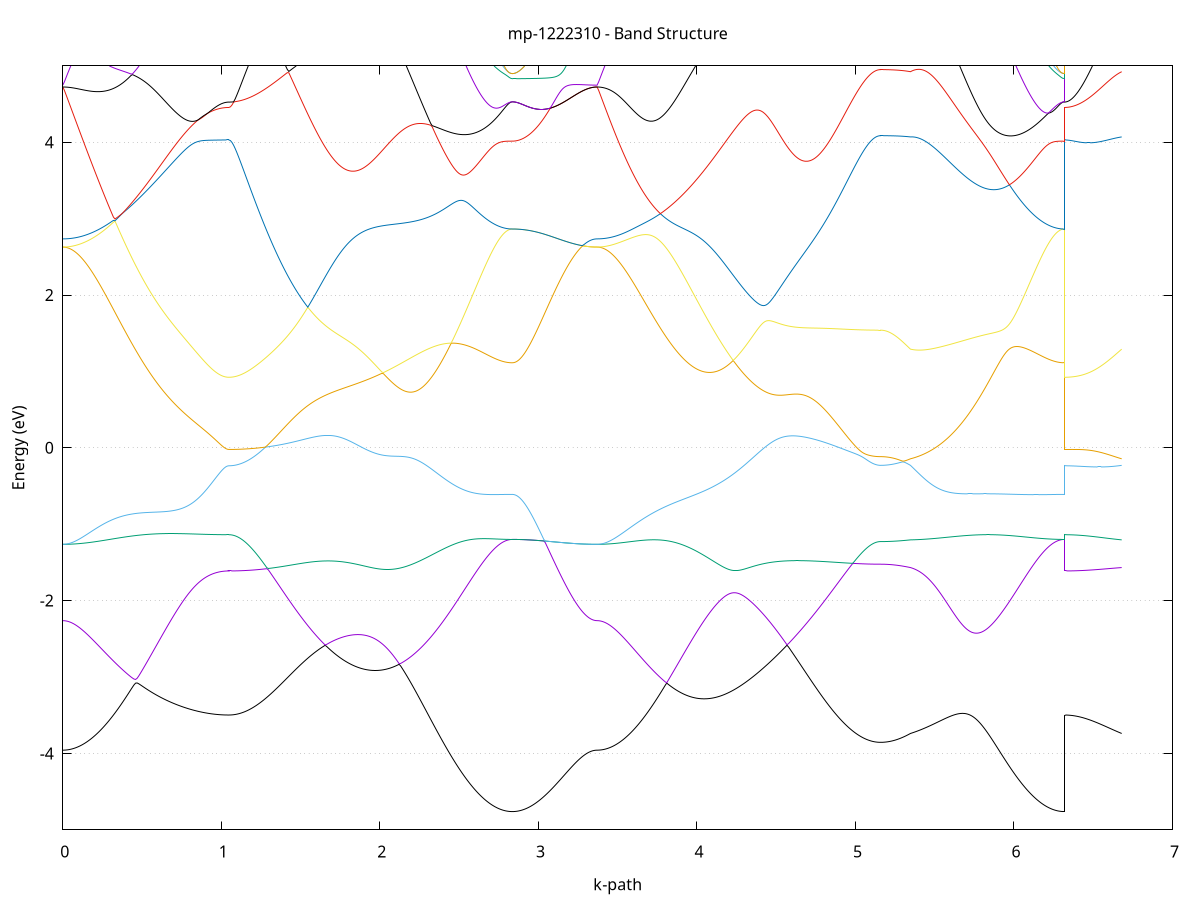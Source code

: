 set title 'mp-1222310 - Band Structure'
set xlabel 'k-path'
set ylabel 'Energy (eV)'
set grid y
set yrange [-5:5]
set terminal png size 800,600
set output 'mp-1222310_bands_gnuplot.png'
plot '-' using 1:2 with lines notitle, '-' using 1:2 with lines notitle, '-' using 1:2 with lines notitle, '-' using 1:2 with lines notitle, '-' using 1:2 with lines notitle, '-' using 1:2 with lines notitle, '-' using 1:2 with lines notitle, '-' using 1:2 with lines notitle, '-' using 1:2 with lines notitle, '-' using 1:2 with lines notitle, '-' using 1:2 with lines notitle, '-' using 1:2 with lines notitle, '-' using 1:2 with lines notitle, '-' using 1:2 with lines notitle, '-' using 1:2 with lines notitle, '-' using 1:2 with lines notitle, '-' using 1:2 with lines notitle, '-' using 1:2 with lines notitle, '-' using 1:2 with lines notitle, '-' using 1:2 with lines notitle, '-' using 1:2 with lines notitle, '-' using 1:2 with lines notitle, '-' using 1:2 with lines notitle, '-' using 1:2 with lines notitle, '-' using 1:2 with lines notitle, '-' using 1:2 with lines notitle, '-' using 1:2 with lines notitle, '-' using 1:2 with lines notitle, '-' using 1:2 with lines notitle, '-' using 1:2 with lines notitle, '-' using 1:2 with lines notitle, '-' using 1:2 with lines notitle, '-' using 1:2 with lines notitle, '-' using 1:2 with lines notitle, '-' using 1:2 with lines notitle, '-' using 1:2 with lines notitle, '-' using 1:2 with lines notitle, '-' using 1:2 with lines notitle, '-' using 1:2 with lines notitle, '-' using 1:2 with lines notitle, '-' using 1:2 with lines notitle, '-' using 1:2 with lines notitle, '-' using 1:2 with lines notitle, '-' using 1:2 with lines notitle, '-' using 1:2 with lines notitle, '-' using 1:2 with lines notitle, '-' using 1:2 with lines notitle, '-' using 1:2 with lines notitle, '-' using 1:2 with lines notitle, '-' using 1:2 with lines notitle, '-' using 1:2 with lines notitle, '-' using 1:2 with lines notitle, '-' using 1:2 with lines notitle, '-' using 1:2 with lines notitle, '-' using 1:2 with lines notitle, '-' using 1:2 with lines notitle, '-' using 1:2 with lines notitle, '-' using 1:2 with lines notitle, '-' using 1:2 with lines notitle, '-' using 1:2 with lines notitle, '-' using 1:2 with lines notitle, '-' using 1:2 with lines notitle, '-' using 1:2 with lines notitle, '-' using 1:2 with lines notitle
0.000000 -26.265411
0.009978 -26.265311
0.019955 -26.265211
0.029933 -26.265111
0.039911 -26.264911
0.049889 -26.264611
0.059866 -26.264211
0.069844 -26.263811
0.079822 -26.263311
0.089799 -26.262811
0.099777 -26.262211
0.109755 -26.261511
0.119733 -26.260811
0.129710 -26.260011
0.139688 -26.259111
0.149666 -26.258211
0.159644 -26.257211
0.169621 -26.256211
0.179599 -26.255111
0.189577 -26.254011
0.199554 -26.252811
0.209532 -26.251611
0.219510 -26.250311
0.229488 -26.248911
0.239465 -26.247511
0.249443 -26.246111
0.259421 -26.244611
0.269398 -26.243111
0.279376 -26.241511
0.289354 -26.239911
0.299332 -26.238311
0.309309 -26.236611
0.319287 -26.234911
0.329265 -26.233211
0.339242 -26.231411
0.349220 -26.229611
0.359198 -26.227811
0.369176 -26.226011
0.379153 -26.224111
0.389131 -26.222311
0.399109 -26.220411
0.409087 -26.218611
0.419064 -26.216711
0.429042 -26.214911
0.439020 -26.213011
0.448997 -26.211211
0.458975 -26.209411
0.468953 -26.207611
0.478931 -26.205911
0.488908 -26.204211
0.498886 -26.202511
0.508864 -26.200911
0.518841 -26.199411
0.528819 -26.197911
0.538797 -26.196511
0.548775 -26.195211
0.558752 -26.194011
0.568730 -26.192911
0.578708 -26.192011
0.588686 -26.191111
0.598663 -26.190411
0.608641 -26.189811
0.618619 -26.189511
0.628596 -26.189211
0.638574 -26.189211
0.648552 -26.189311
0.658530 -26.189611
0.668507 -26.190111
0.678485 -26.190811
0.688463 -26.191711
0.698440 -26.192811
0.708418 -26.194111
0.718396 -26.195611
0.728374 -26.197211
0.738351 -26.199011
0.748329 -26.200911
0.758307 -26.202911
0.768284 -26.205111
0.778262 -26.207311
0.788240 -26.209611
0.798218 -26.211911
0.808195 -26.214311
0.818173 -26.216611
0.828151 -26.219011
0.838129 -26.221311
0.848106 -26.223611
0.858084 -26.225811
0.868062 -26.228011
0.878039 -26.230111
0.888017 -26.232211
0.897995 -26.234111
0.907973 -26.236011
0.917950 -26.237711
0.927928 -26.239411
0.937906 -26.240911
0.947883 -26.242311
0.957861 -26.243611
0.967839 -26.244811
0.977817 -26.245811
0.987794 -26.246711
0.997772 -26.247411
1.007750 -26.248111
1.017727 -26.248611
1.027705 -26.248911
1.037683 -26.249111
1.047661 -26.249211
1.047661 -26.249211
1.057617 -26.249211
1.067573 -26.249011
1.077530 -26.248911
1.087486 -26.248611
1.097443 -26.248311
1.107399 -26.247911
1.117355 -26.247411
1.127312 -26.246811
1.137268 -26.246211
1.147225 -26.245511
1.157181 -26.244711
1.167137 -26.243911
1.177094 -26.242911
1.187050 -26.242011
1.197007 -26.240911
1.206963 -26.239811
1.216919 -26.238611
1.226876 -26.237311
1.236832 -26.236011
1.246789 -26.234611
1.256745 -26.233111
1.266701 -26.231611
1.276658 -26.230011
1.286614 -26.228311
1.296571 -26.226611
1.306527 -26.224811
1.316483 -26.223011
1.326440 -26.221111
1.336396 -26.219111
1.346353 -26.217111
1.356309 -26.215111
1.366265 -26.213011
1.376222 -26.210811
1.386178 -26.208611
1.396135 -26.206411
1.406091 -26.204111
1.416047 -26.201711
1.426004 -26.199411
1.435960 -26.197011
1.445917 -26.194511
1.455873 -26.192111
1.465829 -26.189611
1.475786 -26.187111
1.485742 -26.184711
1.495699 -26.182211
1.505655 -26.179711
1.515611 -26.177311
1.525568 -26.174911
1.535524 -26.172611
1.545481 -26.170411
1.555437 -26.168411
1.565393 -26.166611
1.575350 -26.165111
1.585306 -26.164011
1.595263 -26.163411
1.605219 -26.163311
1.615175 -26.163811
1.625132 -26.164911
1.635088 -26.166411
1.645045 -26.168311
1.655001 -26.170411
1.664957 -26.172811
1.674914 -26.175211
1.684870 -26.177711
1.694827 -26.180211
1.704783 -26.182811
1.714739 -26.185211
1.714739 -26.185211
1.724661 -26.187611
1.734582 -26.190011
1.744503 -26.192311
1.754424 -26.194511
1.764345 -26.196611
1.774266 -26.198611
1.784187 -26.200511
1.794108 -26.202311
1.804029 -26.203911
1.813950 -26.205511
1.823872 -26.207011
1.833793 -26.208311
1.843714 -26.209511
1.853635 -26.210611
1.863556 -26.211611
1.873477 -26.212511
1.883398 -26.213211
1.893319 -26.213811
1.903240 -26.214311
1.913161 -26.214711
1.923082 -26.214911
1.933004 -26.215111
1.942925 -26.215111
1.952846 -26.215011
1.962767 -26.214811
1.972688 -26.214511
1.982609 -26.214011
1.992530 -26.213511
2.002451 -26.212911
2.012372 -26.212211
2.022293 -26.211411
2.032215 -26.210511
2.042136 -26.209511
2.052057 -26.208411
2.061978 -26.207311
2.071899 -26.206111
2.081820 -26.204811
2.091741 -26.203511
2.101662 -26.202111
2.111583 -26.200711
2.121504 -26.199211
2.131425 -26.197711
2.141347 -26.196211
2.151268 -26.194711
2.161189 -26.193111
2.171110 -26.191611
2.181031 -26.190011
2.190952 -26.188511
2.200873 -26.187011
2.210794 -26.185511
2.220715 -26.184011
2.230636 -26.182511
2.240558 -26.181111
2.250479 -26.179811
2.260400 -26.178511
2.270321 -26.177211
2.280242 -26.176011
2.290163 -26.174911
2.300084 -26.173811
2.310005 -26.172811
2.319926 -26.171911
2.329847 -26.171011
2.339768 -26.170211
2.349690 -26.169511
2.359611 -26.168811
2.369532 -26.168311
2.379453 -26.167711
2.389374 -26.167311
2.399295 -26.166911
2.409216 -26.166611
2.419137 -26.166311
2.429058 -26.166111
2.438979 -26.166011
2.448901 -26.165911
2.458822 -26.165811
2.468743 -26.165811
2.478664 -26.165811
2.488585 -26.165911
2.498506 -26.166011
2.508427 -26.166211
2.518348 -26.166411
2.528269 -26.166611
2.538190 -26.166811
2.548112 -26.167111
2.558033 -26.167311
2.567954 -26.167611
2.577875 -26.167911
2.587796 -26.168211
2.597717 -26.168511
2.607638 -26.168811
2.617559 -26.169211
2.627480 -26.169511
2.637401 -26.169811
2.647322 -26.170111
2.657244 -26.170411
2.667165 -26.170711
2.677086 -26.171011
2.687007 -26.171311
2.696928 -26.171611
2.706849 -26.171911
2.716770 -26.172111
2.726691 -26.172311
2.736612 -26.172611
2.746533 -26.172811
2.756455 -26.172911
2.766376 -26.173111
2.776297 -26.173211
2.786218 -26.173411
2.796139 -26.173511
2.806060 -26.173511
2.815981 -26.173611
2.825902 -26.173611
2.835823 -26.173611
2.835823 -26.173611
2.845723 -26.173711
2.855622 -26.174011
2.865521 -26.174611
2.875421 -26.175311
2.885320 -26.176211
2.895219 -26.177311
2.905119 -26.178511
2.915018 -26.180011
2.924917 -26.181611
2.934817 -26.183311
2.944716 -26.185211
2.954615 -26.187211
2.964514 -26.189411
2.974414 -26.191611
2.984313 -26.193911
2.994212 -26.196311
3.004112 -26.198811
3.014011 -26.201411
3.023910 -26.204011
3.033810 -26.206611
3.043709 -26.209211
3.053608 -26.211911
3.063508 -26.214611
3.073407 -26.217211
3.083306 -26.219911
3.093206 -26.222511
3.103105 -26.225111
3.113004 -26.227711
3.122904 -26.230211
3.132803 -26.232711
3.142702 -26.235111
3.152602 -26.237511
3.162501 -26.239811
3.172400 -26.242011
3.182300 -26.244211
3.192199 -26.246211
3.202098 -26.248211
3.211997 -26.250111
3.221897 -26.251911
3.231796 -26.253611
3.241695 -26.255111
3.251595 -26.256611
3.261494 -26.258011
3.271393 -26.259311
3.281293 -26.260411
3.291192 -26.261411
3.301091 -26.262411
3.310991 -26.263111
3.320890 -26.263811
3.330789 -26.264411
3.340689 -26.264811
3.350588 -26.265111
3.360487 -26.265311
3.370387 -26.265411
3.370387 -26.265411
3.380367 -26.265311
3.390348 -26.265211
3.400329 -26.265111
3.410309 -26.264911
3.420290 -26.264611
3.430271 -26.264211
3.440251 -26.263811
3.450232 -26.263411
3.460213 -26.262811
3.470193 -26.262211
3.480174 -26.261611
3.490154 -26.260911
3.500135 -26.260111
3.510116 -26.259311
3.520096 -26.258411
3.530077 -26.257511
3.540058 -26.256511
3.550038 -26.255411
3.560019 -26.254311
3.570000 -26.253211
3.579980 -26.252011
3.589961 -26.250711
3.599942 -26.249411
3.609922 -26.248111
3.619903 -26.246711
3.629884 -26.245311
3.639864 -26.243811
3.649845 -26.242311
3.659826 -26.240811
3.669806 -26.239211
3.679787 -26.237611
3.689768 -26.235911
3.699748 -26.234311
3.709729 -26.232611
3.719710 -26.230911
3.729690 -26.229111
3.739671 -26.227411
3.749652 -26.225611
3.759632 -26.223811
3.769613 -26.222111
3.779594 -26.220311
3.789574 -26.218511
3.799555 -26.216711
3.809535 -26.214911
3.819516 -26.213211
3.829497 -26.211411
3.839477 -26.209711
3.849458 -26.208011
3.859439 -26.206311
3.869419 -26.204611
3.879400 -26.203011
3.889381 -26.201511
3.899361 -26.200011
3.909342 -26.198511
3.919323 -26.197111
3.929303 -26.195811
3.939284 -26.194511
3.949265 -26.193311
3.959245 -26.192211
3.969226 -26.191111
3.979207 -26.190211
3.989187 -26.189311
3.999168 -26.188511
4.009149 -26.187811
4.019129 -26.187211
4.029110 -26.186811
4.039091 -26.186411
4.049071 -26.186011
4.059052 -26.185811
4.069033 -26.185711
4.079013 -26.185611
4.088994 -26.185711
4.098975 -26.185811
4.108955 -26.185911
4.118936 -26.186111
4.128916 -26.186411
4.138897 -26.186711
4.148878 -26.187011
4.158858 -26.187411
4.168839 -26.187711
4.178820 -26.188111
4.188800 -26.188411
4.198781 -26.188711
4.208762 -26.189011
4.218742 -26.189311
4.228723 -26.189511
4.238704 -26.189611
4.248684 -26.189711
4.258665 -26.189711
4.268646 -26.189711
4.278626 -26.189611
4.288607 -26.189311
4.298588 -26.189011
4.308568 -26.188711
4.318549 -26.188211
4.328530 -26.187611
4.338510 -26.186911
4.348491 -26.186111
4.358472 -26.185211
4.368452 -26.184211
4.378433 -26.183111
4.388414 -26.181911
4.398394 -26.180611
4.408375 -26.179311
4.418356 -26.177811
4.428336 -26.176211
4.438317 -26.174611
4.448297 -26.172811
4.458278 -26.171111
4.468259 -26.169411
4.478239 -26.167611
4.488220 -26.166011
4.498201 -26.164711
4.508181 -26.163711
4.518162 -26.163211
4.528143 -26.163511
4.538123 -26.164611
4.548104 -26.166211
4.558085 -26.168311
4.568065 -26.170811
4.578046 -26.173411
4.588027 -26.176111
4.598007 -26.178911
4.598007 -26.178911
4.607841 -26.181811
4.617675 -26.184711
4.627510 -26.187611
4.637344 -26.190511
4.647178 -26.193411
4.657012 -26.196311
4.666846 -26.199211
4.676680 -26.202011
4.686514 -26.204911
4.696348 -26.207711
4.706182 -26.210511
4.716016 -26.213311
4.725850 -26.216111
4.735684 -26.218811
4.745518 -26.221511
4.755352 -26.224111
4.765187 -26.226711
4.775021 -26.229311
4.784855 -26.231811
4.794689 -26.234211
4.804523 -26.236711
4.814357 -26.239011
4.824191 -26.241411
4.834025 -26.243611
4.843859 -26.245811
4.853693 -26.248011
4.863527 -26.250111
4.873361 -26.252211
4.883195 -26.254211
4.893029 -26.256111
4.902863 -26.258011
4.912698 -26.259811
4.922532 -26.261511
4.932366 -26.263211
4.942200 -26.264811
4.952034 -26.266411
4.961868 -26.267911
4.971702 -26.269311
4.981536 -26.270711
4.991370 -26.272011
5.001204 -26.273211
5.011038 -26.274311
5.020872 -26.275411
5.030706 -26.276411
5.040540 -26.277311
5.050375 -26.278211
5.060209 -26.279011
5.070043 -26.279711
5.079877 -26.280311
5.089711 -26.280911
5.099545 -26.281411
5.109379 -26.281811
5.119213 -26.282111
5.129047 -26.282411
5.138881 -26.282611
5.148715 -26.282711
5.158549 -26.282711
5.158549 -26.282711
5.168471 -26.282711
5.178392 -26.282611
5.188313 -26.282511
5.198235 -26.282411
5.208156 -26.282111
5.218077 -26.281911
5.227999 -26.281611
5.237920 -26.281211
5.247841 -26.280811
5.257763 -26.280311
5.267684 -26.279811
5.277605 -26.279311
5.287527 -26.278711
5.297448 -26.278111
5.307369 -26.277411
5.317291 -26.276711
5.327212 -26.275911
5.337133 -26.275111
5.347055 -26.274311
5.347055 -26.274311
5.356962 -26.273611
5.366869 -26.272811
5.376776 -26.271811
5.386683 -26.270711
5.396590 -26.269511
5.406497 -26.268111
5.416404 -26.266611
5.426311 -26.265011
5.436218 -26.263211
5.446125 -26.261311
5.456032 -26.259311
5.465939 -26.257211
5.475846 -26.255011
5.485753 -26.252711
5.495660 -26.250311
5.505567 -26.247811
5.515474 -26.245211
5.525381 -26.242611
5.535288 -26.239911
5.545195 -26.237111
5.555102 -26.234311
5.565009 -26.231411
5.574916 -26.228511
5.584823 -26.225611
5.594730 -26.222711
5.604637 -26.219811
5.614544 -26.216911
5.624451 -26.214011
5.634358 -26.211111
5.644265 -26.208311
5.654172 -26.205511
5.664079 -26.202811
5.673986 -26.200211
5.683893 -26.197611
5.693800 -26.195111
5.703707 -26.192711
5.713614 -26.190411
5.723521 -26.188211
5.733428 -26.186211
5.743335 -26.184211
5.753242 -26.182311
5.763149 -26.180511
5.773056 -26.178911
5.782963 -26.177411
5.792870 -26.175911
5.802777 -26.174611
5.812684 -26.173411
5.822591 -26.172311
5.832498 -26.171311
5.842405 -26.170411
5.852312 -26.169611
5.862219 -26.168911
5.872126 -26.168311
5.882033 -26.167811
5.891940 -26.167311
5.901847 -26.167011
5.911754 -26.166711
5.921661 -26.166411
5.931568 -26.166311
5.941475 -26.166111
5.951382 -26.166111
5.961289 -26.166111
5.971196 -26.166111
5.981103 -26.166211
5.991010 -26.166311
6.000917 -26.166511
6.010824 -26.166711
6.020731 -26.166911
6.030638 -26.167111
6.040545 -26.167411
6.050452 -26.167711
6.060359 -26.167911
6.070266 -26.168211
6.080173 -26.168611
6.090080 -26.168911
6.099987 -26.169211
6.109894 -26.169511
6.119801 -26.169811
6.129708 -26.170111
6.139615 -26.170511
6.149522 -26.170811
6.159429 -26.171111
6.169337 -26.171311
6.179244 -26.171611
6.189151 -26.171911
6.199058 -26.172111
6.208965 -26.172411
6.218872 -26.172611
6.228779 -26.172811
6.238686 -26.172911
6.248593 -26.173111
6.258500 -26.173211
6.268407 -26.173411
6.278314 -26.173511
6.288221 -26.173511
6.298128 -26.173611
6.308035 -26.173611
6.317942 -26.173611
6.317942 -26.249211
6.327716 -26.249211
6.337490 -26.249311
6.347264 -26.249511
6.357038 -26.249711
6.366813 -26.250011
6.376587 -26.250411
6.386361 -26.250811
6.396135 -26.251311
6.405909 -26.251811
6.415683 -26.252411
6.425458 -26.253011
6.435232 -26.253711
6.445006 -26.254411
6.454780 -26.255111
6.464554 -26.255911
6.474329 -26.256711
6.484103 -26.257611
6.493877 -26.258511
6.503651 -26.259311
6.513425 -26.260211
6.523199 -26.261211
6.532974 -26.262111
6.542748 -26.263011
6.552522 -26.263911
6.562296 -26.264811
6.572070 -26.265811
6.581845 -26.266711
6.591619 -26.267511
6.601393 -26.268411
6.611167 -26.269211
6.620941 -26.270111
6.630715 -26.270811
6.640490 -26.271611
6.650264 -26.272311
6.660038 -26.273011
6.669812 -26.273711
6.679586 -26.274311
e
0.000000 -25.839611
0.009978 -25.839711
0.019955 -25.840011
0.029933 -25.840511
0.039911 -25.841211
0.049889 -25.842111
0.059866 -25.843311
0.069844 -25.844511
0.079822 -25.846011
0.089799 -25.847711
0.099777 -25.849611
0.109755 -25.851611
0.119733 -25.853811
0.129710 -25.856211
0.139688 -25.858711
0.149666 -25.861411
0.159644 -25.864211
0.169621 -25.867211
0.179599 -25.870311
0.189577 -25.873611
0.199554 -25.877011
0.209532 -25.880611
0.219510 -25.884311
0.229488 -25.888111
0.239465 -25.892011
0.249443 -25.896111
0.259421 -25.900211
0.269398 -25.904511
0.279376 -25.908911
0.289354 -25.913311
0.299332 -25.917911
0.309309 -25.922611
0.319287 -25.927311
0.329265 -25.932211
0.339242 -25.937111
0.349220 -25.942111
0.359198 -25.947111
0.369176 -25.952311
0.379153 -25.957411
0.389131 -25.962711
0.399109 -25.968011
0.409087 -25.973311
0.419064 -25.978711
0.429042 -25.984111
0.439020 -25.989511
0.448997 -25.995011
0.458975 -26.000511
0.468953 -26.005911
0.478931 -26.011411
0.488908 -26.016911
0.498886 -26.022411
0.508864 -26.027911
0.518841 -26.033311
0.528819 -26.038711
0.538797 -26.044111
0.548775 -26.049411
0.558752 -26.054711
0.568730 -26.059911
0.578708 -26.065111
0.588686 -26.070211
0.598663 -26.075211
0.608641 -26.080111
0.618619 -26.084911
0.628596 -26.089611
0.638574 -26.094211
0.648552 -26.098711
0.658530 -26.103111
0.668507 -26.107311
0.678485 -26.111411
0.688463 -26.115311
0.698440 -26.119111
0.708418 -26.122711
0.718396 -26.126311
0.728374 -26.129611
0.738351 -26.132911
0.748329 -26.136011
0.758307 -26.138911
0.768284 -26.141811
0.778262 -26.144511
0.788240 -26.147211
0.798218 -26.149711
0.808195 -26.152111
0.818173 -26.154511
0.828151 -26.156711
0.838129 -26.158911
0.848106 -26.160911
0.858084 -26.162911
0.868062 -26.164811
0.878039 -26.166611
0.888017 -26.168311
0.897995 -26.169911
0.907973 -26.171411
0.917950 -26.172811
0.927928 -26.174211
0.937906 -26.175411
0.947883 -26.176511
0.957861 -26.177611
0.967839 -26.178511
0.977817 -26.179311
0.987794 -26.180011
0.997772 -26.180611
1.007750 -26.181111
1.017727 -26.181511
1.027705 -26.181811
1.037683 -26.181911
1.047661 -26.182011
1.047661 -26.182011
1.057617 -26.182011
1.067573 -26.181911
1.077530 -26.181711
1.087486 -26.181511
1.097443 -26.181311
1.107399 -26.181011
1.117355 -26.180611
1.127312 -26.180211
1.137268 -26.179711
1.147225 -26.179111
1.157181 -26.178611
1.167137 -26.177911
1.177094 -26.177211
1.187050 -26.176511
1.197007 -26.175711
1.206963 -26.174811
1.216919 -26.173911
1.226876 -26.173011
1.236832 -26.172011
1.246789 -26.171011
1.256745 -26.169911
1.266701 -26.168911
1.276658 -26.167711
1.286614 -26.166611
1.296571 -26.165411
1.306527 -26.164111
1.316483 -26.162911
1.326440 -26.161611
1.336396 -26.160411
1.346353 -26.159111
1.356309 -26.157811
1.366265 -26.156411
1.376222 -26.155111
1.386178 -26.153811
1.396135 -26.152511
1.406091 -26.151311
1.416047 -26.150011
1.426004 -26.148811
1.435960 -26.147611
1.445917 -26.146511
1.455873 -26.145411
1.465829 -26.144311
1.475786 -26.143311
1.485742 -26.142411
1.495699 -26.141611
1.505655 -26.140911
1.515611 -26.140211
1.525568 -26.139711
1.535524 -26.139311
1.545481 -26.138911
1.555437 -26.138711
1.565393 -26.138611
1.575350 -26.138711
1.585306 -26.138811
1.595263 -26.139111
1.605219 -26.139511
1.615175 -26.140011
1.625132 -26.140511
1.635088 -26.141211
1.645045 -26.142011
1.655001 -26.142811
1.664957 -26.143711
1.674914 -26.144711
1.684870 -26.145711
1.694827 -26.146811
1.704783 -26.147811
1.714739 -26.148911
1.714739 -26.148911
1.724661 -26.150011
1.734582 -26.151111
1.744503 -26.152111
1.754424 -26.153111
1.764345 -26.154111
1.774266 -26.155111
1.784187 -26.156011
1.794108 -26.156811
1.804029 -26.157511
1.813950 -26.158211
1.823872 -26.158811
1.833793 -26.159411
1.843714 -26.159811
1.853635 -26.160111
1.863556 -26.160311
1.873477 -26.160511
1.883398 -26.160511
1.893319 -26.160411
1.903240 -26.160211
1.913161 -26.159911
1.923082 -26.159411
1.933004 -26.158911
1.942925 -26.158211
1.952846 -26.157411
1.962767 -26.156411
1.972688 -26.155311
1.982609 -26.154211
1.992530 -26.152811
2.002451 -26.151411
2.012372 -26.149811
2.022293 -26.148111
2.032215 -26.146211
2.042136 -26.144311
2.052057 -26.142211
2.061978 -26.139911
2.071899 -26.137611
2.081820 -26.135111
2.091741 -26.132511
2.101662 -26.129811
2.111583 -26.127011
2.121504 -26.124011
2.131425 -26.121011
2.141347 -26.117811
2.151268 -26.114511
2.161189 -26.111111
2.171110 -26.107711
2.181031 -26.104111
2.190952 -26.100411
2.200873 -26.096611
2.210794 -26.092711
2.220715 -26.088811
2.230636 -26.084711
2.240558 -26.080611
2.250479 -26.076411
2.260400 -26.072211
2.270321 -26.067811
2.280242 -26.063411
2.290163 -26.059011
2.300084 -26.054511
2.310005 -26.049911
2.319926 -26.045311
2.329847 -26.040711
2.339768 -26.036011
2.349690 -26.031311
2.359611 -26.026611
2.369532 -26.021811
2.379453 -26.017111
2.389374 -26.012311
2.399295 -26.007511
2.409216 -26.002711
2.419137 -25.997911
2.429058 -25.993211
2.438979 -25.988411
2.448901 -25.983711
2.458822 -25.979011
2.468743 -25.974311
2.478664 -25.969611
2.488585 -25.965011
2.498506 -25.960511
2.508427 -25.956011
2.518348 -25.951511
2.528269 -25.947111
2.538190 -25.942811
2.548112 -25.938511
2.558033 -25.934311
2.567954 -25.930211
2.577875 -25.926211
2.587796 -25.922311
2.597717 -25.918511
2.607638 -25.914711
2.617559 -25.911111
2.627480 -25.907611
2.637401 -25.904211
2.647322 -25.900911
2.657244 -25.897711
2.667165 -25.894711
2.677086 -25.891811
2.687007 -25.889011
2.696928 -25.886411
2.706849 -25.883911
2.716770 -25.881611
2.726691 -25.879411
2.736612 -25.877511
2.746533 -25.875611
2.756455 -25.874011
2.766376 -25.872511
2.776297 -25.871211
2.786218 -25.870111
2.796139 -25.869211
2.806060 -25.868511
2.815981 -25.868011
2.825902 -25.867711
2.835823 -25.867611
2.835823 -25.867611
2.845723 -25.867511
2.855622 -25.867211
2.865521 -25.866611
2.875421 -25.865911
2.885320 -25.864911
2.895219 -25.863711
2.905119 -25.862411
2.915018 -25.860811
2.924917 -25.859111
2.934817 -25.857211
2.944716 -25.855211
2.954615 -25.853011
2.964514 -25.850711
2.974414 -25.848311
2.984313 -25.845711
2.994212 -25.843111
3.004112 -25.840411
3.014011 -25.837711
3.023910 -25.834811
3.033810 -25.833711
3.043709 -25.834011
3.053608 -25.834211
3.063508 -25.834511
3.073407 -25.834711
3.083306 -25.835011
3.093206 -25.835311
3.103105 -25.835511
3.113004 -25.835811
3.122904 -25.836011
3.132803 -25.836311
3.142702 -25.836511
3.152602 -25.836711
3.162501 -25.837011
3.172400 -25.837211
3.182300 -25.837411
3.192199 -25.837611
3.202098 -25.837811
3.211997 -25.838011
3.221897 -25.838211
3.231796 -25.838411
3.241695 -25.838511
3.251595 -25.838711
3.261494 -25.838811
3.271393 -25.839011
3.281293 -25.839111
3.291192 -25.839211
3.301091 -25.839311
3.310991 -25.839411
3.320890 -25.839411
3.330789 -25.839511
3.340689 -25.839611
3.350588 -25.839611
3.360487 -25.839611
3.370387 -25.839611
3.370387 -25.839611
3.380367 -25.839711
3.390348 -25.840011
3.400329 -25.840511
3.410309 -25.841311
3.420290 -25.842211
3.430271 -25.843311
3.440251 -25.844611
3.450232 -25.846111
3.460213 -25.847811
3.470193 -25.849611
3.480174 -25.851611
3.490154 -25.853811
3.500135 -25.856111
3.510116 -25.858611
3.520096 -25.861311
3.530077 -25.864111
3.540058 -25.867011
3.550038 -25.870011
3.560019 -25.873211
3.570000 -25.876511
3.579980 -25.879911
3.589961 -25.883411
3.599942 -25.887011
3.609922 -25.890811
3.619903 -25.894611
3.629884 -25.898511
3.639864 -25.902511
3.649845 -25.906511
3.659826 -25.910711
3.669806 -25.914911
3.679787 -25.919211
3.689768 -25.923511
3.699748 -25.927911
3.709729 -25.932311
3.719710 -25.936811
3.729690 -25.941311
3.739671 -25.945911
3.749652 -25.950511
3.759632 -25.955111
3.769613 -25.959711
3.779594 -25.964411
3.789574 -25.969011
3.799555 -25.973711
3.809535 -25.978411
3.819516 -25.983011
3.829497 -25.987711
3.839477 -25.992311
3.849458 -25.996911
3.859439 -26.001511
3.869419 -26.006111
3.879400 -26.010611
3.889381 -26.015111
3.899361 -26.019511
3.909342 -26.023911
3.919323 -26.028211
3.929303 -26.032511
3.939284 -26.036711
3.949265 -26.040911
3.959245 -26.044911
3.969226 -26.048911
3.979207 -26.052911
3.989187 -26.056711
3.999168 -26.060511
4.009149 -26.064111
4.019129 -26.067711
4.029110 -26.071211
4.039091 -26.074611
4.049071 -26.077911
4.059052 -26.081011
4.069033 -26.084111
4.079013 -26.087011
4.088994 -26.089911
4.098975 -26.092611
4.108955 -26.095211
4.118936 -26.097711
4.128916 -26.100111
4.138897 -26.102411
4.148878 -26.104511
4.158858 -26.106511
4.168839 -26.108411
4.178820 -26.110111
4.188800 -26.111811
4.198781 -26.113311
4.208762 -26.114711
4.218742 -26.116011
4.228723 -26.117111
4.238704 -26.118211
4.248684 -26.119111
4.258665 -26.119911
4.268646 -26.120611
4.278626 -26.121211
4.288607 -26.121711
4.298588 -26.122011
4.308568 -26.122311
4.318549 -26.122511
4.328530 -26.122611
4.338510 -26.122711
4.348491 -26.122711
4.358472 -26.122611
4.368452 -26.122411
4.378433 -26.122311
4.388414 -26.122111
4.398394 -26.121911
4.408375 -26.121611
4.418356 -26.121411
4.428336 -26.121211
4.438317 -26.123011
4.448297 -26.125811
4.458278 -26.128611
4.468259 -26.131311
4.478239 -26.133811
4.488220 -26.136211
4.498201 -26.138211
4.508181 -26.139811
4.518162 -26.140711
4.528143 -26.140811
4.538123 -26.140011
4.548104 -26.138511
4.558085 -26.136511
4.568065 -26.134111
4.578046 -26.131411
4.588027 -26.130911
4.598007 -26.132611
4.598007 -26.132611
4.607841 -26.134311
4.617675 -26.136211
4.627510 -26.138111
4.637344 -26.140111
4.647178 -26.142211
4.657012 -26.144311
4.666846 -26.146411
4.676680 -26.148611
4.686514 -26.150911
4.696348 -26.153111
4.706182 -26.155411
4.716016 -26.157711
4.725850 -26.160011
4.735684 -26.162311
4.745518 -26.164611
4.755352 -26.166811
4.765187 -26.169111
4.775021 -26.171411
4.784855 -26.173611
4.794689 -26.175811
4.804523 -26.178011
4.814357 -26.180111
4.824191 -26.182211
4.834025 -26.184311
4.843859 -26.186311
4.853693 -26.188311
4.863527 -26.190311
4.873361 -26.192211
4.883195 -26.194011
4.893029 -26.195811
4.902863 -26.197611
4.912698 -26.199311
4.922532 -26.200911
4.932366 -26.202511
4.942200 -26.204011
4.952034 -26.205511
4.961868 -26.206911
4.971702 -26.208311
4.981536 -26.209511
4.991370 -26.210811
5.001204 -26.211911
5.011038 -26.213011
5.020872 -26.214011
5.030706 -26.215011
5.040540 -26.215911
5.050375 -26.216711
5.060209 -26.217411
5.070043 -26.218111
5.079877 -26.218711
5.089711 -26.219311
5.099545 -26.219711
5.109379 -26.220111
5.119213 -26.220511
5.129047 -26.220711
5.138881 -26.220911
5.148715 -26.221011
5.158549 -26.221011
5.158549 -26.221011
5.168471 -26.221011
5.178392 -26.220911
5.188313 -26.220711
5.198235 -26.220411
5.208156 -26.220111
5.218077 -26.219711
5.227999 -26.219211
5.237920 -26.218711
5.247841 -26.218011
5.257763 -26.217411
5.267684 -26.216611
5.277605 -26.215811
5.287527 -26.214911
5.297448 -26.214011
5.307369 -26.213011
5.317291 -26.211911
5.327212 -26.210811
5.337133 -26.209611
5.347055 -26.208411
5.347055 -26.208411
5.356962 -26.207511
5.366869 -26.206411
5.376776 -26.205211
5.386683 -26.204011
5.396590 -26.202611
5.406497 -26.201111
5.416404 -26.199511
5.426311 -26.197811
5.436218 -26.195911
5.446125 -26.194011
5.456032 -26.192011
5.465939 -26.189911
5.475846 -26.187711
5.485753 -26.185311
5.495660 -26.182911
5.505567 -26.180411
5.515474 -26.177711
5.525381 -26.175011
5.535288 -26.172211
5.545195 -26.169311
5.555102 -26.166211
5.565009 -26.163111
5.574916 -26.159911
5.584823 -26.156611
5.594730 -26.153211
5.604637 -26.149611
5.614544 -26.146011
5.624451 -26.142311
5.634358 -26.138511
5.644265 -26.134611
5.654172 -26.130511
5.664079 -26.126411
5.673986 -26.122211
5.683893 -26.117911
5.693800 -26.113411
5.703707 -26.108911
5.713614 -26.104311
5.723521 -26.099611
5.733428 -26.094811
5.743335 -26.090011
5.753242 -26.085011
5.763149 -26.080011
5.773056 -26.075011
5.782963 -26.069811
5.792870 -26.064711
5.802777 -26.059411
5.812684 -26.054211
5.822591 -26.048911
5.832498 -26.043511
5.842405 -26.038211
5.852312 -26.032811
5.862219 -26.027411
5.872126 -26.022111
5.882033 -26.016711
5.891940 -26.011311
5.901847 -26.006011
5.911754 -26.000711
5.921661 -25.995411
5.931568 -25.990111
5.941475 -25.984911
5.951382 -25.979811
5.961289 -25.974711
5.971196 -25.969611
5.981103 -25.964611
5.991010 -25.959711
6.000917 -25.954911
6.010824 -25.950111
6.020731 -25.945511
6.030638 -25.940911
6.040545 -25.936411
6.050452 -25.932011
6.060359 -25.927811
6.070266 -25.923611
6.080173 -25.919611
6.090080 -25.915611
6.099987 -25.911811
6.109894 -25.908211
6.119801 -25.904611
6.129708 -25.901211
6.139615 -25.898011
6.149522 -25.894911
6.159429 -25.891911
6.169337 -25.889111
6.179244 -25.886411
6.189151 -25.883911
6.199058 -25.881611
6.208965 -25.879411
6.218872 -25.877411
6.228779 -25.875611
6.238686 -25.874011
6.248593 -25.872511
6.258500 -25.871211
6.268407 -25.870111
6.278314 -25.869211
6.288221 -25.868511
6.298128 -25.868011
6.308035 -25.867711
6.317942 -25.867611
6.317942 -26.182011
6.327716 -26.182011
6.337490 -26.182111
6.347264 -26.182311
6.357038 -26.182511
6.366813 -26.182711
6.376587 -26.183111
6.386361 -26.183411
6.396135 -26.183911
6.405909 -26.184311
6.415683 -26.184911
6.425458 -26.185511
6.435232 -26.186111
6.445006 -26.186711
6.454780 -26.187511
6.464554 -26.188211
6.474329 -26.189011
6.484103 -26.189811
6.493877 -26.190711
6.503651 -26.191611
6.513425 -26.192511
6.523199 -26.193411
6.532974 -26.194311
6.542748 -26.195311
6.552522 -26.196211
6.562296 -26.197211
6.572070 -26.198211
6.581845 -26.199211
6.591619 -26.200211
6.601393 -26.201111
6.611167 -26.202111
6.620941 -26.203111
6.630715 -26.204011
6.640490 -26.204911
6.650264 -26.205811
6.660038 -26.206711
6.669812 -26.207611
6.679586 -26.208411
e
0.000000 -25.839611
0.009978 -25.839611
0.019955 -25.839711
0.029933 -25.839811
0.039911 -25.840011
0.049889 -25.840211
0.059866 -25.840511
0.069844 -25.840811
0.079822 -25.841211
0.089799 -25.841611
0.099777 -25.842111
0.109755 -25.842611
0.119733 -25.843211
0.129710 -25.843811
0.139688 -25.844411
0.149666 -25.845111
0.159644 -25.845811
0.169621 -25.846611
0.179599 -25.847411
0.189577 -25.848311
0.199554 -25.849211
0.209532 -25.850211
0.219510 -25.851111
0.229488 -25.852211
0.239465 -25.853211
0.249443 -25.854311
0.259421 -25.855411
0.269398 -25.856611
0.279376 -25.857811
0.289354 -25.859011
0.299332 -25.860211
0.309309 -25.861511
0.319287 -25.862811
0.329265 -25.864211
0.339242 -25.865511
0.349220 -25.866911
0.359198 -25.868311
0.369176 -25.870711
0.379153 -25.875111
0.389131 -25.879511
0.399109 -25.883911
0.409087 -25.888311
0.419064 -25.892711
0.429042 -25.897111
0.439020 -25.901511
0.448997 -25.905911
0.458975 -25.910311
0.468953 -25.914611
0.478931 -25.918911
0.488908 -25.923211
0.498886 -25.927311
0.508864 -25.931511
0.518841 -25.935511
0.528819 -25.939411
0.538797 -25.943311
0.548775 -25.947011
0.558752 -25.950711
0.568730 -25.954211
0.578708 -25.957611
0.588686 -25.960811
0.598663 -25.963911
0.608641 -25.966811
0.618619 -25.969511
0.628596 -25.972111
0.638574 -25.974411
0.648552 -25.976611
0.658530 -25.978611
0.668507 -25.980311
0.678485 -25.981911
0.688463 -25.983211
0.698440 -25.984411
0.708418 -25.985311
0.718396 -25.986011
0.728374 -25.986511
0.738351 -25.986811
0.748329 -25.986911
0.758307 -25.986811
0.768284 -25.986611
0.778262 -25.986111
0.788240 -25.985611
0.798218 -25.984811
0.808195 -25.984011
0.818173 -25.983011
0.828151 -25.981911
0.838129 -25.980711
0.848106 -25.979511
0.858084 -25.978111
0.868062 -25.976711
0.878039 -25.975311
0.888017 -25.973811
0.897995 -25.972311
0.907973 -25.970711
0.917950 -25.969211
0.927928 -25.967711
0.937906 -25.966311
0.947883 -25.964911
0.957861 -25.963511
0.967839 -25.962211
0.977817 -25.961111
0.987794 -25.960011
0.997772 -25.959111
1.007750 -25.958311
1.017727 -25.957711
1.027705 -25.957211
1.037683 -25.957011
1.047661 -25.956911
1.047661 -25.956911
1.057617 -25.956911
1.067573 -25.956911
1.077530 -25.956911
1.087486 -25.957011
1.097443 -25.957111
1.107399 -25.957111
1.117355 -25.957211
1.127312 -25.957311
1.137268 -25.957511
1.147225 -25.957711
1.157181 -25.959611
1.167137 -25.962311
1.177094 -25.965111
1.187050 -25.968011
1.197007 -25.971111
1.206963 -25.974311
1.216919 -25.977611
1.226876 -25.981011
1.236832 -25.984511
1.246789 -25.988211
1.256745 -25.991911
1.266701 -25.995711
1.276658 -25.999511
1.286614 -26.003411
1.296571 -26.007411
1.306527 -26.011511
1.316483 -26.015611
1.326440 -26.019811
1.336396 -26.024011
1.346353 -26.028211
1.356309 -26.032511
1.366265 -26.036811
1.376222 -26.041211
1.386178 -26.045511
1.396135 -26.049911
1.406091 -26.054311
1.416047 -26.058611
1.426004 -26.063011
1.435960 -26.067411
1.445917 -26.071711
1.455873 -26.076011
1.465829 -26.080311
1.475786 -26.084511
1.485742 -26.088711
1.495699 -26.092811
1.505655 -26.096811
1.515611 -26.100811
1.525568 -26.104511
1.535524 -26.108211
1.545481 -26.111611
1.555437 -26.114811
1.565393 -26.117711
1.575350 -26.120211
1.585306 -26.122311
1.595263 -26.123711
1.605219 -26.124611
1.615175 -26.124711
1.625132 -26.124211
1.635088 -26.123111
1.645045 -26.121611
1.655001 -26.119711
1.664957 -26.117511
1.674914 -26.115111
1.684870 -26.112511
1.694827 -26.109811
1.704783 -26.107011
1.714739 -26.104111
1.714739 -26.104111
1.724661 -26.101211
1.734582 -26.098311
1.744503 -26.095311
1.754424 -26.092211
1.764345 -26.089211
1.774266 -26.086111
1.784187 -26.083111
1.794108 -26.080011
1.804029 -26.076911
1.813950 -26.073911
1.823872 -26.070811
1.833793 -26.067811
1.843714 -26.064711
1.853635 -26.061711
1.863556 -26.058711
1.873477 -26.055811
1.883398 -26.052811
1.893319 -26.049911
1.903240 -26.047011
1.913161 -26.044211
1.923082 -26.041311
1.933004 -26.038611
1.942925 -26.035811
1.952846 -26.033111
1.962767 -26.030411
1.972688 -26.027811
1.982609 -26.025211
1.992530 -26.022611
2.002451 -26.020111
2.012372 -26.017711
2.022293 -26.015211
2.032215 -26.012811
2.042136 -26.010511
2.052057 -26.008211
2.061978 -26.005911
2.071899 -26.003611
2.081820 -26.001411
2.091741 -25.999211
2.101662 -25.997011
2.111583 -25.994911
2.121504 -25.992711
2.131425 -25.990611
2.141347 -25.988511
2.151268 -25.986411
2.161189 -25.984211
2.171110 -25.982111
2.181031 -25.979911
2.190952 -25.977711
2.200873 -25.975411
2.210794 -25.973211
2.220715 -25.970911
2.230636 -25.968511
2.240558 -25.966111
2.250479 -25.963611
2.260400 -25.961111
2.270321 -25.958511
2.280242 -25.955911
2.290163 -25.953111
2.300084 -25.950311
2.310005 -25.947511
2.319926 -25.944611
2.329847 -25.941611
2.339768 -25.938511
2.349690 -25.935411
2.359611 -25.932211
2.369532 -25.929011
2.379453 -25.925811
2.389374 -25.922411
2.399295 -25.919111
2.409216 -25.915711
2.419137 -25.912311
2.429058 -25.908911
2.438979 -25.905411
2.448901 -25.902011
2.458822 -25.898511
2.468743 -25.895111
2.478664 -25.891711
2.488585 -25.888411
2.498506 -25.885011
2.508427 -25.881811
2.518348 -25.878611
2.528269 -25.875411
2.538190 -25.872411
2.548112 -25.869411
2.558033 -25.866511
2.567954 -25.863711
2.577875 -25.861011
2.587796 -25.858511
2.597717 -25.856011
2.607638 -25.853711
2.617559 -25.851511
2.627480 -25.849411
2.637401 -25.847511
2.647322 -25.845711
2.657244 -25.844011
2.667165 -25.842411
2.677086 -25.841011
2.687007 -25.839611
2.696928 -25.838411
2.706849 -25.837311
2.716770 -25.836211
2.726691 -25.835311
2.736612 -25.834511
2.746533 -25.833711
2.756455 -25.833111
2.766376 -25.832511
2.776297 -25.832011
2.786218 -25.831611
2.796139 -25.831311
2.806060 -25.831011
2.815981 -25.830811
2.825902 -25.830711
2.835823 -25.830711
2.835823 -25.830711
2.845723 -25.830711
2.855622 -25.830711
2.865521 -25.830811
2.875421 -25.830811
2.885320 -25.830911
2.895219 -25.831011
2.905119 -25.831111
2.915018 -25.831211
2.924917 -25.831411
2.934817 -25.831511
2.944716 -25.831711
2.954615 -25.831911
2.964514 -25.832111
2.974414 -25.832311
2.984313 -25.832511
2.994212 -25.832711
3.004112 -25.833011
3.014011 -25.833211
3.023910 -25.833511
3.033810 -25.833711
3.043709 -25.834011
3.053608 -25.834211
3.063508 -25.834511
3.073407 -25.834711
3.083306 -25.835011
3.093206 -25.835211
3.103105 -25.835511
3.113004 -25.835811
3.122904 -25.836011
3.132803 -25.836311
3.142702 -25.836511
3.152602 -25.836711
3.162501 -25.837011
3.172400 -25.837211
3.182300 -25.837411
3.192199 -25.837611
3.202098 -25.837811
3.211997 -25.838011
3.221897 -25.838211
3.231796 -25.838411
3.241695 -25.838511
3.251595 -25.838711
3.261494 -25.838811
3.271393 -25.839011
3.281293 -25.839111
3.291192 -25.839211
3.301091 -25.839311
3.310991 -25.839411
3.320890 -25.839411
3.330789 -25.839511
3.340689 -25.839611
3.350588 -25.839611
3.360487 -25.839611
3.370387 -25.839611
3.370387 -25.839611
3.380367 -25.839611
3.390348 -25.839711
3.400329 -25.839911
3.410309 -25.840111
3.420290 -25.840311
3.430271 -25.840611
3.440251 -25.841011
3.450232 -25.841411
3.460213 -25.841911
3.470193 -25.842511
3.480174 -25.843111
3.490154 -25.843811
3.500135 -25.844611
3.510116 -25.845411
3.520096 -25.846311
3.530077 -25.847311
3.540058 -25.848411
3.550038 -25.849611
3.560019 -25.850911
3.570000 -25.852411
3.579980 -25.853911
3.589961 -25.855611
3.599942 -25.857411
3.609922 -25.859411
3.619903 -25.861611
3.629884 -25.863911
3.639864 -25.866511
3.649845 -25.869211
3.659826 -25.872111
3.669806 -25.875211
3.679787 -25.878511
3.689768 -25.882011
3.699748 -25.885711
3.709729 -25.889511
3.719710 -25.893511
3.729690 -25.897611
3.739671 -25.901911
3.749652 -25.906211
3.759632 -25.910611
3.769613 -25.915211
3.779594 -25.919711
3.789574 -25.924411
3.799555 -25.929011
3.809535 -25.933711
3.819516 -25.938411
3.829497 -25.943111
3.839477 -25.947811
3.849458 -25.952511
3.859439 -25.957111
3.869419 -25.961711
3.879400 -25.966311
3.889381 -25.970811
3.899361 -25.975211
3.909342 -25.979611
3.919323 -25.983911
3.929303 -25.988111
3.939284 -25.992211
3.949265 -25.996211
3.959245 -26.000111
3.969226 -26.003911
3.979207 -26.007611
3.989187 -26.011111
3.999168 -26.014611
4.009149 -26.017911
4.019129 -26.021111
4.029110 -26.024111
4.039091 -26.027111
4.049071 -26.029911
4.059052 -26.032611
4.069033 -26.035211
4.079013 -26.037611
4.088994 -26.040011
4.098975 -26.042311
4.108955 -26.044611
4.118936 -26.046711
4.128916 -26.048811
4.138897 -26.050911
4.148878 -26.052911
4.158858 -26.054911
4.168839 -26.056911
4.178820 -26.058911
4.188800 -26.060811
4.198781 -26.062811
4.208762 -26.064911
4.218742 -26.066911
4.228723 -26.069011
4.238704 -26.071111
4.248684 -26.073311
4.258665 -26.075511
4.268646 -26.077811
4.278626 -26.080111
4.288607 -26.082411
4.298588 -26.084911
4.308568 -26.087311
4.318549 -26.089911
4.328530 -26.092411
4.338510 -26.095011
4.348491 -26.097711
4.358472 -26.100411
4.368452 -26.103211
4.378433 -26.105911
4.388414 -26.108711
4.398394 -26.111611
4.408375 -26.114411
4.418356 -26.117311
4.428336 -26.120111
4.438317 -26.121111
4.448297 -26.121011
4.458278 -26.120911
4.468259 -26.121011
4.478239 -26.121111
4.488220 -26.121311
4.498201 -26.121711
4.508181 -26.122211
4.518162 -26.122811
4.528143 -26.123511
4.538123 -26.124411
4.548104 -26.125511
4.558085 -26.126611
4.568065 -26.127911
4.578046 -26.129411
4.588027 -26.128511
4.598007 -26.125411
4.598007 -26.125411
4.607841 -26.122211
4.617675 -26.118911
4.627510 -26.115511
4.637344 -26.112011
4.647178 -26.108411
4.657012 -26.104811
4.666846 -26.101111
4.676680 -26.097311
4.686514 -26.093611
4.696348 -26.089711
4.706182 -26.085811
4.716016 -26.082011
4.725850 -26.078011
4.735684 -26.074111
4.745518 -26.070111
4.755352 -26.066211
4.765187 -26.062211
4.775021 -26.058311
4.784855 -26.054311
4.794689 -26.050411
4.804523 -26.046511
4.814357 -26.042611
4.824191 -26.038711
4.834025 -26.034911
4.843859 -26.031111
4.853693 -26.027411
4.863527 -26.023711
4.873361 -26.020011
4.883195 -26.016511
4.893029 -26.013011
4.902863 -26.009511
4.912698 -26.006211
4.922532 -26.002911
4.932366 -25.999711
4.942200 -25.996611
4.952034 -25.993511
4.961868 -25.990611
4.971702 -25.987811
4.981536 -25.985111
4.991370 -25.982511
5.001204 -25.980111
5.011038 -25.977711
5.020872 -25.975511
5.030706 -25.973411
5.040540 -25.971511
5.050375 -25.969711
5.060209 -25.968011
5.070043 -25.966511
5.079877 -25.965111
5.089711 -25.963911
5.099545 -25.962811
5.109379 -25.961911
5.119213 -25.961211
5.129047 -25.960611
5.138881 -25.960211
5.148715 -25.960011
5.158549 -25.959911
5.158549 -25.959911
5.168471 -25.959911
5.178392 -25.959811
5.188313 -25.959711
5.198235 -25.959611
5.208156 -25.959511
5.218077 -25.959411
5.227999 -25.959211
5.237920 -25.959011
5.247841 -25.958811
5.257763 -25.958511
5.267684 -25.958211
5.277605 -25.957911
5.287527 -25.957611
5.297448 -25.957211
5.307369 -25.956811
5.317291 -25.956411
5.327212 -25.956011
5.337133 -25.955611
5.347055 -25.955111
5.347055 -25.955111
5.356962 -25.954811
5.366869 -25.954311
5.376776 -25.953911
5.386683 -25.953411
5.396590 -25.952811
5.406497 -25.952211
5.416404 -25.951511
5.426311 -25.950811
5.436218 -25.950111
5.446125 -25.949311
5.456032 -25.948511
5.465939 -25.947611
5.475846 -25.946711
5.485753 -25.945711
5.495660 -25.944711
5.505567 -25.943611
5.515474 -25.942511
5.525381 -25.941411
5.535288 -25.940211
5.545195 -25.939011
5.555102 -25.937811
5.565009 -25.936511
5.574916 -25.935211
5.584823 -25.933811
5.594730 -25.932411
5.604637 -25.931011
5.614544 -25.929611
5.624451 -25.928111
5.634358 -25.926611
5.644265 -25.925711
5.654172 -25.924911
5.664079 -25.924111
5.673986 -25.923111
5.683893 -25.922111
5.693800 -25.921011
5.703707 -25.919811
5.713614 -25.918411
5.723521 -25.917011
5.733428 -25.915511
5.743335 -25.913811
5.753242 -25.912111
5.763149 -25.910311
5.773056 -25.908311
5.782963 -25.906311
5.792870 -25.904211
5.802777 -25.902011
5.812684 -25.899711
5.822591 -25.897311
5.832498 -25.894811
5.842405 -25.892311
5.852312 -25.889711
5.862219 -25.887011
5.872126 -25.884711
5.882033 -25.882811
5.891940 -25.881011
5.901847 -25.879211
5.911754 -25.877411
5.921661 -25.875511
5.931568 -25.873811
5.941475 -25.872011
5.951382 -25.870211
5.961289 -25.868511
5.971196 -25.866711
5.981103 -25.865011
5.991010 -25.863311
6.000917 -25.861711
6.010824 -25.860011
6.020731 -25.858411
6.030638 -25.856811
6.040545 -25.855311
6.050452 -25.853711
6.060359 -25.852211
6.070266 -25.850811
6.080173 -25.849411
6.090080 -25.848011
6.099987 -25.846611
6.109894 -25.845311
6.119801 -25.844111
6.129708 -25.842811
6.139615 -25.841711
6.149522 -25.840511
6.159429 -25.839511
6.169337 -25.838511
6.179244 -25.837511
6.189151 -25.836611
6.199058 -25.835711
6.208965 -25.835011
6.218872 -25.834211
6.228779 -25.833611
6.238686 -25.833011
6.248593 -25.832411
6.258500 -25.832011
6.268407 -25.831611
6.278314 -25.831311
6.288221 -25.831011
6.298128 -25.830811
6.308035 -25.830711
6.317942 -25.830711
6.317942 -25.956911
6.327716 -25.956811
6.337490 -25.956811
6.347264 -25.956611
6.357038 -25.956411
6.366813 -25.956211
6.376587 -25.955911
6.386361 -25.955611
6.396135 -25.955211
6.405909 -25.954711
6.415683 -25.954311
6.425458 -25.953711
6.435232 -25.953211
6.445006 -25.952611
6.454780 -25.951911
6.464554 -25.951311
6.474329 -25.950611
6.484103 -25.949911
6.493877 -25.949111
6.503651 -25.948411
6.513425 -25.948611
6.523199 -25.949011
6.532974 -25.949411
6.542748 -25.949811
6.552522 -25.950211
6.562296 -25.950711
6.572070 -25.951111
6.581845 -25.951511
6.591619 -25.951911
6.601393 -25.952311
6.611167 -25.952611
6.620941 -25.953011
6.630715 -25.953411
6.640490 -25.953811
6.650264 -25.954111
6.660038 -25.954511
6.669812 -25.954811
6.679586 -25.955111
e
0.000000 -25.775411
0.009978 -25.775411
0.019955 -25.775711
0.029933 -25.776111
0.039911 -25.776711
0.049889 -25.777411
0.059866 -25.778311
0.069844 -25.779311
0.079822 -25.780511
0.089799 -25.781911
0.099777 -25.783411
0.109755 -25.785011
0.119733 -25.786911
0.129710 -25.788811
0.139688 -25.790911
0.149666 -25.793211
0.159644 -25.795511
0.169621 -25.798111
0.179599 -25.800711
0.189577 -25.803511
0.199554 -25.806411
0.209532 -25.809511
0.219510 -25.812611
0.229488 -25.815911
0.239465 -25.819211
0.249443 -25.822711
0.259421 -25.826311
0.269398 -25.830011
0.279376 -25.833711
0.289354 -25.837611
0.299332 -25.841511
0.309309 -25.845511
0.319287 -25.849611
0.329265 -25.853711
0.339242 -25.857911
0.349220 -25.862111
0.359198 -25.866411
0.369176 -25.869711
0.379153 -25.871111
0.389131 -25.872611
0.399109 -25.874111
0.409087 -25.875511
0.419064 -25.877011
0.429042 -25.878511
0.439020 -25.880111
0.448997 -25.881611
0.458975 -25.883111
0.468953 -25.884711
0.478931 -25.886211
0.488908 -25.887811
0.498886 -25.889311
0.508864 -25.890911
0.518841 -25.892511
0.528819 -25.894011
0.538797 -25.895611
0.548775 -25.897111
0.558752 -25.898611
0.568730 -25.900211
0.578708 -25.901711
0.588686 -25.903211
0.598663 -25.904711
0.608641 -25.906211
0.618619 -25.907711
0.628596 -25.909211
0.638574 -25.910611
0.648552 -25.912011
0.658530 -25.913511
0.668507 -25.914811
0.678485 -25.916211
0.688463 -25.917611
0.698440 -25.918911
0.708418 -25.920211
0.718396 -25.921511
0.728374 -25.922711
0.738351 -25.924011
0.748329 -25.925111
0.758307 -25.926311
0.768284 -25.927511
0.778262 -25.928611
0.788240 -25.929611
0.798218 -25.930711
0.808195 -25.931711
0.818173 -25.932711
0.828151 -25.933611
0.838129 -25.934511
0.848106 -25.935411
0.858084 -25.936211
0.868062 -25.937011
0.878039 -25.937711
0.888017 -25.938411
0.897995 -25.939111
0.907973 -25.939711
0.917950 -25.940311
0.927928 -25.940911
0.937906 -25.941411
0.947883 -25.941811
0.957861 -25.942211
0.967839 -25.942611
0.977817 -25.942911
0.987794 -25.943211
0.997772 -25.943511
1.007750 -25.943711
1.017727 -25.943811
1.027705 -25.943911
1.037683 -25.944011
1.047661 -25.944011
1.047661 -25.944011
1.057617 -25.944211
1.067573 -25.944611
1.077530 -25.945311
1.087486 -25.946311
1.097443 -25.947511
1.107399 -25.949011
1.117355 -25.950711
1.127312 -25.952711
1.137268 -25.954811
1.147225 -25.957111
1.157181 -25.957811
1.167137 -25.958111
1.177094 -25.958311
1.187050 -25.958611
1.197007 -25.958911
1.206963 -25.959211
1.216919 -25.959611
1.226876 -25.960111
1.236832 -25.960611
1.246789 -25.961111
1.256745 -25.961711
1.266701 -25.962411
1.276658 -25.963111
1.286614 -25.963911
1.296571 -25.964811
1.306527 -25.965711
1.316483 -25.966711
1.326440 -25.967811
1.336396 -25.968911
1.346353 -25.970111
1.356309 -25.971411
1.366265 -25.972811
1.376222 -25.974211
1.386178 -25.975611
1.396135 -25.977111
1.406091 -25.978611
1.416047 -25.980211
1.426004 -25.981811
1.435960 -25.983311
1.445917 -25.984911
1.455873 -25.986511
1.465829 -25.988011
1.475786 -25.989511
1.485742 -25.990911
1.495699 -25.992211
1.505655 -25.993411
1.515611 -25.994611
1.525568 -25.995611
1.535524 -25.996511
1.545481 -25.997311
1.555437 -25.997911
1.565393 -25.998411
1.575350 -25.998711
1.585306 -25.998911
1.595263 -25.998811
1.605219 -25.998611
1.615175 -25.998311
1.625132 -25.997711
1.635088 -25.997011
1.645045 -25.996111
1.655001 -25.995111
1.664957 -25.993911
1.674914 -25.992611
1.684870 -25.991111
1.694827 -25.989511
1.704783 -25.987711
1.714739 -25.985911
1.714739 -25.985911
1.724661 -25.984011
1.734582 -25.981911
1.744503 -25.979811
1.754424 -25.977511
1.764345 -25.975211
1.774266 -25.972811
1.784187 -25.970411
1.794108 -25.967911
1.804029 -25.965311
1.813950 -25.962711
1.823872 -25.960011
1.833793 -25.957311
1.843714 -25.954611
1.853635 -25.951811
1.863556 -25.949011
1.873477 -25.946211
1.883398 -25.943311
1.893319 -25.940411
1.903240 -25.937511
1.913161 -25.934611
1.923082 -25.931711
1.933004 -25.928811
1.942925 -25.925911
1.952846 -25.922911
1.962767 -25.920011
1.972688 -25.917111
1.982609 -25.914111
1.992530 -25.911211
2.002451 -25.908311
2.012372 -25.905411
2.022293 -25.902511
2.032215 -25.899611
2.042136 -25.896711
2.052057 -25.893911
2.061978 -25.891011
2.071899 -25.888211
2.081820 -25.885411
2.091741 -25.882611
2.101662 -25.879911
2.111583 -25.877111
2.121504 -25.874911
2.131425 -25.874211
2.141347 -25.873511
2.151268 -25.872711
2.161189 -25.871811
2.171110 -25.870911
2.181031 -25.869911
2.190952 -25.868911
2.200873 -25.867811
2.210794 -25.866711
2.220715 -25.865611
2.230636 -25.864411
2.240558 -25.863211
2.250479 -25.861911
2.260400 -25.860611
2.270321 -25.859311
2.280242 -25.858011
2.290163 -25.856611
2.300084 -25.855311
2.310005 -25.853911
2.319926 -25.852511
2.329847 -25.851111
2.339768 -25.849611
2.349690 -25.848211
2.359611 -25.846711
2.369532 -25.845311
2.379453 -25.843811
2.389374 -25.842411
2.399295 -25.840911
2.409216 -25.839511
2.419137 -25.838011
2.429058 -25.836511
2.438979 -25.835111
2.448901 -25.833611
2.458822 -25.832111
2.468743 -25.830711
2.478664 -25.829211
2.488585 -25.827711
2.498506 -25.827811
2.508427 -25.827911
2.518348 -25.827911
2.528269 -25.828011
2.538190 -25.828111
2.548112 -25.828211
2.558033 -25.828311
2.567954 -25.828511
2.577875 -25.828611
2.587796 -25.828711
2.597717 -25.828811
2.607638 -25.828911
2.617559 -25.829011
2.627480 -25.829111
2.637401 -25.829211
2.647322 -25.829311
2.657244 -25.829411
2.667165 -25.829511
2.677086 -25.829611
2.687007 -25.829711
2.696928 -25.829811
2.706849 -25.829911
2.716770 -25.830011
2.726691 -25.830111
2.736612 -25.830211
2.746533 -25.830311
2.756455 -25.830411
2.766376 -25.830411
2.776297 -25.830511
2.786218 -25.830511
2.796139 -25.830611
2.806060 -25.830611
2.815981 -25.830711
2.825902 -25.830711
2.835823 -25.830711
2.835823 -25.830711
2.845723 -25.830711
2.855622 -25.830711
2.865521 -25.830811
2.875421 -25.830811
2.885320 -25.830911
2.895219 -25.831011
2.905119 -25.831111
2.915018 -25.831211
2.924917 -25.831411
2.934817 -25.831511
2.944716 -25.831711
2.954615 -25.831911
2.964514 -25.832111
2.974414 -25.832311
2.984313 -25.832511
2.994212 -25.832711
3.004112 -25.833011
3.014011 -25.833211
3.023910 -25.833511
3.033810 -25.832011
3.043709 -25.829111
3.053608 -25.826211
3.063508 -25.823211
3.073407 -25.820311
3.083306 -25.817411
3.093206 -25.814511
3.103105 -25.811611
3.113004 -25.808811
3.122904 -25.806011
3.132803 -25.803311
3.142702 -25.800611
3.152602 -25.798011
3.162501 -25.795411
3.172400 -25.793011
3.182300 -25.790611
3.192199 -25.788311
3.202098 -25.786111
3.211997 -25.784011
3.221897 -25.782011
3.231796 -25.780111
3.241695 -25.778411
3.251595 -25.776711
3.261494 -25.776211
3.271393 -25.776011
3.281293 -25.775911
3.291192 -25.775811
3.301091 -25.775711
3.310991 -25.775611
3.320890 -25.775511
3.330789 -25.775511
3.340689 -25.775411
3.350588 -25.775411
3.360487 -25.775411
3.370387 -25.775411
3.370387 -25.775411
3.380367 -25.775511
3.390348 -25.775711
3.400329 -25.776111
3.410309 -25.776711
3.420290 -25.777511
3.430271 -25.778411
3.440251 -25.779511
3.450232 -25.780711
3.460213 -25.782111
3.470193 -25.783711
3.480174 -25.785411
3.490154 -25.787211
3.500135 -25.789111
3.510116 -25.791211
3.520096 -25.793511
3.530077 -25.795811
3.540058 -25.798211
3.550038 -25.800711
3.560019 -25.803311
3.570000 -25.805911
3.579980 -25.808611
3.589961 -25.811411
3.599942 -25.814111
3.609922 -25.816911
3.619903 -25.819611
3.629884 -25.822311
3.639864 -25.825011
3.649845 -25.827611
3.659826 -25.830111
3.669806 -25.832611
3.679787 -25.834911
3.689768 -25.837211
3.699748 -25.839511
3.709729 -25.841611
3.719710 -25.843711
3.729690 -25.845811
3.739671 -25.847811
3.749652 -25.849711
3.759632 -25.851611
3.769613 -25.853511
3.779594 -25.855411
3.789574 -25.857311
3.799555 -25.859111
3.809535 -25.860911
3.819516 -25.862711
3.829497 -25.864511
3.839477 -25.866311
3.849458 -25.868111
3.859439 -25.869911
3.869419 -25.871711
3.879400 -25.873511
3.889381 -25.875311
3.899361 -25.877111
3.909342 -25.878811
3.919323 -25.880611
3.929303 -25.882311
3.939284 -25.884011
3.949265 -25.885811
3.959245 -25.887511
3.969226 -25.889111
3.979207 -25.890811
3.989187 -25.892411
3.999168 -25.894011
4.009149 -25.895611
4.019129 -25.897111
4.029110 -25.898611
4.039091 -25.900011
4.049071 -25.901411
4.059052 -25.902711
4.069033 -25.903911
4.079013 -25.905111
4.088994 -25.906211
4.098975 -25.907311
4.108955 -25.908211
4.118936 -25.909111
4.128916 -25.909811
4.138897 -25.910511
4.148878 -25.911111
4.158858 -25.911611
4.168839 -25.912111
4.178820 -25.915411
4.188800 -25.918711
4.198781 -25.922011
4.208762 -25.925411
4.218742 -25.928711
4.228723 -25.932011
4.238704 -25.935311
4.248684 -25.938611
4.258665 -25.941911
4.268646 -25.945111
4.278626 -25.948311
4.288607 -25.951511
4.298588 -25.954711
4.308568 -25.957811
4.318549 -25.960911
4.328530 -25.963911
4.338510 -25.966911
4.348491 -25.969811
4.358472 -25.972611
4.368452 -25.975311
4.378433 -25.977911
4.388414 -25.980411
4.398394 -25.982911
4.408375 -25.985111
4.418356 -25.987311
4.428336 -25.989311
4.438317 -25.991111
4.448297 -25.992711
4.458278 -25.994211
4.468259 -25.995411
4.478239 -25.996411
4.488220 -25.997211
4.498201 -25.997811
4.508181 -25.998111
4.518162 -25.998211
4.528143 -25.998111
4.538123 -25.997711
4.548104 -25.997011
4.558085 -25.996111
4.568065 -25.995011
4.578046 -25.993711
4.588027 -25.992211
4.598007 -25.990511
4.598007 -25.990511
4.607841 -25.988611
4.617675 -25.986611
4.627510 -25.984411
4.637344 -25.982111
4.647178 -25.979711
4.657012 -25.977211
4.666846 -25.974611
4.676680 -25.972011
4.686514 -25.969311
4.696348 -25.966511
4.706182 -25.963811
4.716016 -25.961111
4.725850 -25.958411
4.735684 -25.955711
4.745518 -25.953111
4.755352 -25.950611
4.765187 -25.948111
4.775021 -25.945811
4.784855 -25.943611
4.794689 -25.941611
4.804523 -25.939711
4.814357 -25.938111
4.824191 -25.936511
4.834025 -25.935211
4.843859 -25.934111
4.853693 -25.933111
4.863527 -25.932311
4.873361 -25.931711
4.883195 -25.931211
4.893029 -25.930811
4.902863 -25.930611
4.912698 -25.930411
4.922532 -25.930311
4.932366 -25.930311
4.942200 -25.930411
4.952034 -25.930511
4.961868 -25.930611
4.971702 -25.930811
4.981536 -25.931011
4.991370 -25.931211
5.001204 -25.931411
5.011038 -25.931711
5.020872 -25.931911
5.030706 -25.932111
5.040540 -25.932311
5.050375 -25.932511
5.060209 -25.932711
5.070043 -25.932911
5.079877 -25.933111
5.089711 -25.933311
5.099545 -25.933411
5.109379 -25.933511
5.119213 -25.933611
5.129047 -25.933711
5.138881 -25.933711
5.148715 -25.933811
5.158549 -25.933811
5.158549 -25.933811
5.168471 -25.933811
5.178392 -25.933811
5.188313 -25.933811
5.198235 -25.933911
5.208156 -25.933911
5.218077 -25.933911
5.227999 -25.934011
5.237920 -25.934011
5.247841 -25.934111
5.257763 -25.934211
5.267684 -25.934311
5.277605 -25.934411
5.287527 -25.934511
5.297448 -25.934611
5.307369 -25.934711
5.317291 -25.934811
5.327212 -25.935011
5.337133 -25.935111
5.347055 -25.935311
5.347055 -25.935311
5.356962 -25.934711
5.366869 -25.934211
5.376776 -25.933711
5.386683 -25.933211
5.396590 -25.932811
5.406497 -25.932411
5.416404 -25.932111
5.426311 -25.931811
5.436218 -25.931511
5.446125 -25.931311
5.456032 -25.931111
5.465939 -25.930911
5.475846 -25.930811
5.485753 -25.930611
5.495660 -25.930511
5.505567 -25.930311
5.515474 -25.930211
5.525381 -25.930111
5.535288 -25.929911
5.545195 -25.929811
5.555102 -25.929611
5.565009 -25.929311
5.574916 -25.929111
5.584823 -25.928811
5.594730 -25.928411
5.604637 -25.928011
5.614544 -25.927511
5.624451 -25.927011
5.634358 -25.926411
5.644265 -25.925011
5.654172 -25.923511
5.664079 -25.921911
5.673986 -25.920311
5.683893 -25.918611
5.693800 -25.916911
5.703707 -25.915311
5.713614 -25.913611
5.723521 -25.911811
5.733428 -25.910111
5.743335 -25.908311
5.753242 -25.906611
5.763149 -25.904811
5.773056 -25.903011
5.782963 -25.901211
5.792870 -25.899411
5.802777 -25.897511
5.812684 -25.895711
5.822591 -25.893911
5.832498 -25.892011
5.842405 -25.890211
5.852312 -25.888311
5.862219 -25.886511
5.872126 -25.884311
5.882033 -25.881511
5.891940 -25.878711
5.901847 -25.875911
5.911754 -25.873011
5.921661 -25.870211
5.931568 -25.867311
5.941475 -25.864511
5.951382 -25.861611
5.961289 -25.858811
5.971196 -25.856111
5.981103 -25.853411
5.991010 -25.850811
6.000917 -25.848311
6.010824 -25.845911
6.020731 -25.843711
6.030638 -25.841611
6.040545 -25.839711
6.050452 -25.838111
6.060359 -25.836611
6.070266 -25.835411
6.080173 -25.834411
6.090080 -25.833511
6.099987 -25.832811
6.109894 -25.832311
6.119801 -25.831811
6.129708 -25.831411
6.139615 -25.831111
6.149522 -25.830911
6.159429 -25.830711
6.169337 -25.830611
6.179244 -25.830511
6.189151 -25.830411
6.199058 -25.830411
6.208965 -25.830411
6.218872 -25.830411
6.228779 -25.830411
6.238686 -25.830411
6.248593 -25.830511
6.258500 -25.830511
6.268407 -25.830611
6.278314 -25.830611
6.288221 -25.830611
6.298128 -25.830711
6.308035 -25.830711
6.317942 -25.830711
6.317942 -25.944011
6.327716 -25.944111
6.337490 -25.944111
6.347264 -25.944211
6.357038 -25.944311
6.366813 -25.944411
6.376587 -25.944511
6.386361 -25.944711
6.396135 -25.944911
6.405909 -25.945111
6.415683 -25.945311
6.425458 -25.945611
6.435232 -25.945911
6.445006 -25.946211
6.454780 -25.946511
6.464554 -25.946811
6.474329 -25.947211
6.484103 -25.947511
6.493877 -25.947911
6.503651 -25.948311
6.513425 -25.947611
6.523199 -25.946811
6.532974 -25.946011
6.542748 -25.945211
6.552522 -25.944411
6.562296 -25.943611
6.572070 -25.942811
6.581845 -25.942011
6.591619 -25.941211
6.601393 -25.940511
6.611167 -25.939711
6.620941 -25.939011
6.630715 -25.938311
6.640490 -25.937611
6.650264 -25.937011
6.660038 -25.936411
6.669812 -25.935811
6.679586 -25.935311
e
0.000000 -25.775411
0.009978 -25.775411
0.019955 -25.775411
0.029933 -25.775511
0.039911 -25.775611
0.049889 -25.775711
0.059866 -25.775911
0.069844 -25.776011
0.079822 -25.776211
0.089799 -25.776511
0.099777 -25.776711
0.109755 -25.777011
0.119733 -25.777311
0.129710 -25.777711
0.139688 -25.778011
0.149666 -25.778411
0.159644 -25.778811
0.169621 -25.779311
0.179599 -25.779711
0.189577 -25.780211
0.199554 -25.780711
0.209532 -25.781311
0.219510 -25.781811
0.229488 -25.782411
0.239465 -25.783011
0.249443 -25.783711
0.259421 -25.784311
0.269398 -25.785011
0.279376 -25.785711
0.289354 -25.786411
0.299332 -25.787111
0.309309 -25.787911
0.319287 -25.788711
0.329265 -25.789511
0.339242 -25.790311
0.349220 -25.791111
0.359198 -25.791911
0.369176 -25.792811
0.379153 -25.793711
0.389131 -25.794611
0.399109 -25.795511
0.409087 -25.796411
0.419064 -25.797311
0.429042 -25.798311
0.439020 -25.799211
0.448997 -25.800211
0.458975 -25.801111
0.468953 -25.802111
0.478931 -25.803111
0.488908 -25.804111
0.498886 -25.805111
0.508864 -25.806111
0.518841 -25.807111
0.528819 -25.808111
0.538797 -25.809111
0.548775 -25.810111
0.558752 -25.811111
0.568730 -25.812111
0.578708 -25.813011
0.588686 -25.814011
0.598663 -25.815011
0.608641 -25.816011
0.618619 -25.817011
0.628596 -25.818011
0.638574 -25.818911
0.648552 -25.819911
0.658530 -25.820811
0.668507 -25.821711
0.678485 -25.822711
0.688463 -25.823611
0.698440 -25.824511
0.708418 -25.825311
0.718396 -25.826211
0.728374 -25.827011
0.738351 -25.828111
0.748329 -25.830111
0.758307 -25.832011
0.768284 -25.834011
0.778262 -25.836011
0.788240 -25.838111
0.798218 -25.840111
0.808195 -25.842111
0.818173 -25.844211
0.828151 -25.846211
0.838129 -25.848211
0.848106 -25.850211
0.858084 -25.852311
0.868062 -25.854311
0.878039 -25.856211
0.888017 -25.858211
0.897995 -25.860111
0.907973 -25.861911
0.917950 -25.863811
0.927928 -25.865511
0.937906 -25.867211
0.947883 -25.868811
0.957861 -25.870311
0.967839 -25.871711
0.977817 -25.873011
0.987794 -25.874111
0.997772 -25.875111
1.007750 -25.875911
1.017727 -25.876611
1.027705 -25.877111
1.037683 -25.877411
1.047661 -25.877511
1.047661 -25.877511
1.057617 -25.877411
1.067573 -25.877211
1.077530 -25.876911
1.087486 -25.876511
1.097443 -25.875911
1.107399 -25.875311
1.117355 -25.874611
1.127312 -25.873811
1.137268 -25.873011
1.147225 -25.872111
1.157181 -25.871211
1.167137 -25.870311
1.177094 -25.869411
1.187050 -25.868411
1.197007 -25.867511
1.206963 -25.866611
1.216919 -25.865711
1.226876 -25.864811
1.236832 -25.864011
1.246789 -25.863211
1.256745 -25.862411
1.266701 -25.861611
1.276658 -25.860911
1.286614 -25.861611
1.296571 -25.862811
1.306527 -25.863911
1.316483 -25.864911
1.326440 -25.866011
1.336396 -25.866911
1.346353 -25.867811
1.356309 -25.868611
1.366265 -25.869411
1.376222 -25.870111
1.386178 -25.870711
1.396135 -25.871211
1.406091 -25.871711
1.416047 -25.872111
1.426004 -25.872411
1.435960 -25.872611
1.445917 -25.872811
1.455873 -25.872811
1.465829 -25.872911
1.475786 -25.872811
1.485742 -25.872711
1.495699 -25.872511
1.505655 -25.872311
1.515611 -25.872011
1.525568 -25.871611
1.535524 -25.871211
1.545481 -25.870811
1.555437 -25.870311
1.565393 -25.869811
1.575350 -25.869211
1.585306 -25.868611
1.595263 -25.868011
1.605219 -25.867411
1.615175 -25.866711
1.625132 -25.866011
1.635088 -25.865311
1.645045 -25.864511
1.655001 -25.863811
1.664957 -25.863011
1.674914 -25.862211
1.684870 -25.861711
1.694827 -25.862311
1.704783 -25.862911
1.714739 -25.863511
1.714739 -25.863511
1.724661 -25.864211
1.734582 -25.864811
1.744503 -25.865411
1.754424 -25.866111
1.764345 -25.866811
1.774266 -25.867411
1.784187 -25.868111
1.794108 -25.868711
1.804029 -25.869411
1.813950 -25.870111
1.823872 -25.870711
1.833793 -25.871311
1.843714 -25.872011
1.853635 -25.872611
1.863556 -25.873211
1.873477 -25.873811
1.883398 -25.874311
1.893319 -25.874811
1.903240 -25.875311
1.913161 -25.875811
1.923082 -25.876311
1.933004 -25.876711
1.942925 -25.877111
1.952846 -25.877411
1.962767 -25.877711
1.972688 -25.877911
1.982609 -25.878111
1.992530 -25.878311
2.002451 -25.878411
2.012372 -25.878411
2.022293 -25.878411
2.032215 -25.878311
2.042136 -25.878211
2.052057 -25.878011
2.061978 -25.877811
2.071899 -25.877411
2.081820 -25.877111
2.091741 -25.876611
2.101662 -25.876111
2.111583 -25.875511
2.121504 -25.874411
2.131425 -25.871811
2.141347 -25.869111
2.151268 -25.866511
2.161189 -25.863911
2.171110 -25.861311
2.181031 -25.858811
2.190952 -25.856311
2.200873 -25.853811
2.210794 -25.851411
2.220715 -25.849011
2.230636 -25.846611
2.240558 -25.844311
2.250479 -25.842011
2.260400 -25.839811
2.270321 -25.837611
2.280242 -25.835411
2.290163 -25.833311
2.300084 -25.831211
2.310005 -25.829211
2.319926 -25.827611
2.329847 -25.827311
2.339768 -25.827211
2.349690 -25.827211
2.359611 -25.827211
2.369532 -25.827211
2.379453 -25.827211
2.389374 -25.827211
2.399295 -25.827211
2.409216 -25.827211
2.419137 -25.827211
2.429058 -25.827311
2.438979 -25.827311
2.448901 -25.827411
2.458822 -25.827511
2.468743 -25.827511
2.478664 -25.827611
2.488585 -25.827711
2.498506 -25.826211
2.508427 -25.824711
2.518348 -25.823211
2.528269 -25.821711
2.538190 -25.820211
2.548112 -25.818611
2.558033 -25.817111
2.567954 -25.815511
2.577875 -25.813911
2.587796 -25.812311
2.597717 -25.810711
2.607638 -25.809111
2.617559 -25.807511
2.627480 -25.805911
2.637401 -25.804311
2.647322 -25.802711
2.657244 -25.801111
2.667165 -25.799611
2.677086 -25.798111
2.687007 -25.796611
2.696928 -25.795211
2.706849 -25.793811
2.716770 -25.792511
2.726691 -25.791311
2.736612 -25.790211
2.746533 -25.789111
2.756455 -25.788211
2.766376 -25.787311
2.776297 -25.786611
2.786218 -25.785911
2.796139 -25.785411
2.806060 -25.785011
2.815981 -25.784711
2.825902 -25.784511
2.835823 -25.784511
2.835823 -25.784511
2.845723 -25.784411
2.855622 -25.784411
2.865521 -25.784411
2.875421 -25.784311
2.885320 -25.784211
2.895219 -25.784111
2.905119 -25.784011
2.915018 -25.783911
2.924917 -25.783711
2.934817 -25.783611
2.944716 -25.783411
2.954615 -25.783211
2.964514 -25.783011
2.974414 -25.782811
2.984313 -25.782611
2.994212 -25.782411
3.004112 -25.782111
3.014011 -25.781911
3.023910 -25.781611
3.033810 -25.781411
3.043709 -25.781111
3.053608 -25.780911
3.063508 -25.780611
3.073407 -25.780311
3.083306 -25.780111
3.093206 -25.779811
3.103105 -25.779511
3.113004 -25.779311
3.122904 -25.779011
3.132803 -25.778811
3.142702 -25.778511
3.152602 -25.778311
3.162501 -25.778111
3.172400 -25.777811
3.182300 -25.777611
3.192199 -25.777411
3.202098 -25.777211
3.211997 -25.777011
3.221897 -25.776811
3.231796 -25.776611
3.241695 -25.776511
3.251595 -25.776311
3.261494 -25.776211
3.271393 -25.776011
3.281293 -25.775911
3.291192 -25.775811
3.301091 -25.775711
3.310991 -25.775611
3.320890 -25.775511
3.330789 -25.775511
3.340689 -25.775411
3.350588 -25.775411
3.360487 -25.775411
3.370387 -25.775411
3.370387 -25.775411
3.380367 -25.775411
3.390348 -25.775411
3.400329 -25.775511
3.410309 -25.775611
3.420290 -25.775711
3.430271 -25.775811
3.440251 -25.776011
3.450232 -25.776211
3.460213 -25.776411
3.470193 -25.776611
3.480174 -25.776911
3.490154 -25.777211
3.500135 -25.777611
3.510116 -25.778011
3.520096 -25.778411
3.530077 -25.778811
3.540058 -25.779311
3.550038 -25.779911
3.560019 -25.780511
3.570000 -25.781111
3.579980 -25.781811
3.589961 -25.782511
3.599942 -25.783311
3.609922 -25.784111
3.619903 -25.785011
3.629884 -25.785911
3.639864 -25.786911
3.649845 -25.787911
3.659826 -25.789011
3.669806 -25.790111
3.679787 -25.791311
3.689768 -25.792611
3.699748 -25.793911
3.709729 -25.795311
3.719710 -25.796711
3.729690 -25.798211
3.739671 -25.799811
3.749652 -25.801411
3.759632 -25.803011
3.769613 -25.804711
3.779594 -25.806511
3.789574 -25.808411
3.799555 -25.810211
3.809535 -25.812211
3.819516 -25.814211
3.829497 -25.816211
3.839477 -25.818411
3.849458 -25.820511
3.859439 -25.822711
3.869419 -25.825011
3.879400 -25.827311
3.889381 -25.829711
3.899361 -25.832111
3.909342 -25.834611
3.919323 -25.837111
3.929303 -25.839711
3.939284 -25.842311
3.949265 -25.844911
3.959245 -25.847611
3.969226 -25.850411
3.979207 -25.853111
3.989187 -25.856011
3.999168 -25.858811
4.009149 -25.861711
4.019129 -25.864611
4.029110 -25.867611
4.039091 -25.870611
4.049071 -25.873711
4.059052 -25.876711
4.069033 -25.879811
4.079013 -25.883011
4.088994 -25.886111
4.098975 -25.889311
4.108955 -25.892511
4.118936 -25.895711
4.128916 -25.899011
4.138897 -25.902211
4.148878 -25.905511
4.158858 -25.908811
4.168839 -25.912011
4.178820 -25.912211
4.188800 -25.912411
4.198781 -25.912411
4.208762 -25.912411
4.218742 -25.912211
4.228723 -25.911911
4.238704 -25.911611
4.248684 -25.911111
4.258665 -25.910511
4.268646 -25.909811
4.278626 -25.909111
4.288607 -25.908211
4.298588 -25.907311
4.308568 -25.906211
4.318549 -25.905111
4.328530 -25.903911
4.338510 -25.902711
4.348491 -25.901411
4.358472 -25.900011
4.368452 -25.898611
4.378433 -25.897211
4.388414 -25.895711
4.398394 -25.894111
4.408375 -25.892511
4.418356 -25.890911
4.428336 -25.889311
4.438317 -25.887611
4.448297 -25.885911
4.458278 -25.884311
4.468259 -25.882611
4.478239 -25.880811
4.488220 -25.879111
4.498201 -25.877411
4.508181 -25.875711
4.518162 -25.874011
4.528143 -25.872211
4.538123 -25.870511
4.548104 -25.868911
4.558085 -25.867211
4.568065 -25.865511
4.578046 -25.863911
4.588027 -25.862211
4.598007 -25.862611
4.598007 -25.862611
4.607841 -25.863911
4.617675 -25.865111
4.627510 -25.866411
4.637344 -25.867511
4.647178 -25.868711
4.657012 -25.869711
4.666846 -25.870811
4.676680 -25.871811
4.686514 -25.872711
4.696348 -25.873511
4.706182 -25.874311
4.716016 -25.875011
4.725850 -25.875611
4.735684 -25.876011
4.745518 -25.876411
4.755352 -25.876611
4.765187 -25.876711
4.775021 -25.876711
4.784855 -25.876511
4.794689 -25.876111
4.804523 -25.875511
4.814357 -25.874811
4.824191 -25.873811
4.834025 -25.872711
4.843859 -25.871411
4.853693 -25.870011
4.863527 -25.868411
4.873361 -25.866711
4.883195 -25.864911
4.893029 -25.862911
4.902863 -25.861011
4.912698 -25.858911
4.922532 -25.856811
4.932366 -25.854711
4.942200 -25.852711
4.952034 -25.850611
4.961868 -25.848511
4.971702 -25.846511
4.981536 -25.844611
4.991370 -25.842711
5.001204 -25.840811
5.011038 -25.839111
5.020872 -25.837411
5.030706 -25.835811
5.040540 -25.834311
5.050375 -25.832911
5.060209 -25.831711
5.070043 -25.830511
5.079877 -25.829411
5.089711 -25.828511
5.099545 -25.827711
5.109379 -25.827011
5.119213 -25.826411
5.129047 -25.826011
5.138881 -25.825711
5.148715 -25.825511
5.158549 -25.825411
5.158549 -25.825411
5.168471 -25.825411
5.178392 -25.825411
5.188313 -25.825511
5.198235 -25.825611
5.208156 -25.825711
5.218077 -25.825811
5.227999 -25.825911
5.237920 -25.826011
5.247841 -25.826211
5.257763 -25.827011
5.267684 -25.827911
5.277605 -25.829011
5.287527 -25.830111
5.297448 -25.831311
5.307369 -25.832611
5.317291 -25.833911
5.327212 -25.835311
5.337133 -25.836711
5.347055 -25.838211
5.347055 -25.838211
5.356962 -25.838711
5.366869 -25.839111
5.376776 -25.839511
5.386683 -25.839811
5.396590 -25.840111
5.406497 -25.840311
5.416404 -25.840511
5.426311 -25.840711
5.436218 -25.840711
5.446125 -25.840811
5.456032 -25.840811
5.465939 -25.840711
5.475846 -25.840611
5.485753 -25.840511
5.495660 -25.840411
5.505567 -25.840211
5.515474 -25.840011
5.525381 -25.839711
5.535288 -25.839411
5.545195 -25.839111
5.555102 -25.838811
5.565009 -25.838511
5.574916 -25.838111
5.584823 -25.837711
5.594730 -25.837411
5.604637 -25.837011
5.614544 -25.836611
5.624451 -25.836211
5.634358 -25.835811
5.644265 -25.835311
5.654172 -25.834911
5.664079 -25.834511
5.673986 -25.834111
5.683893 -25.833711
5.693800 -25.833311
5.703707 -25.832911
5.713614 -25.832511
5.723521 -25.832111
5.733428 -25.831711
5.743335 -25.831311
5.753242 -25.830911
5.763149 -25.830511
5.773056 -25.830211
5.782963 -25.829811
5.792870 -25.829411
5.802777 -25.829111
5.812684 -25.828811
5.822591 -25.828411
5.832498 -25.828111
5.842405 -25.827811
5.852312 -25.827511
5.862219 -25.827211
5.872126 -25.826811
5.882033 -25.826511
5.891940 -25.826211
5.901847 -25.825911
5.911754 -25.825611
5.921661 -25.825311
5.931568 -25.825011
5.941475 -25.824611
5.951382 -25.824311
5.961289 -25.823911
5.971196 -25.823511
5.981103 -25.823011
5.991010 -25.822511
6.000917 -25.821911
6.010824 -25.821211
6.020731 -25.820511
6.030638 -25.819611
6.040545 -25.818511
6.050452 -25.817411
6.060359 -25.816011
6.070266 -25.814511
6.080173 -25.812911
6.090080 -25.811211
6.099987 -25.809511
6.109894 -25.807711
6.119801 -25.805911
6.129708 -25.804011
6.139615 -25.802311
6.149522 -25.800511
6.159429 -25.798811
6.169337 -25.797211
6.179244 -25.795611
6.189151 -25.794211
6.199058 -25.792811
6.208965 -25.791511
6.218872 -25.790311
6.228779 -25.789211
6.238686 -25.788211
6.248593 -25.787311
6.258500 -25.786611
6.268407 -25.785911
6.278314 -25.785411
6.288221 -25.785011
6.298128 -25.784711
6.308035 -25.784511
6.317942 -25.784511
6.317942 -25.877511
6.327716 -25.877411
6.337490 -25.877311
6.347264 -25.877111
6.357038 -25.876811
6.366813 -25.876411
6.376587 -25.875911
6.386361 -25.875411
6.396135 -25.874711
6.405909 -25.874011
6.415683 -25.873211
6.425458 -25.872411
6.435232 -25.871511
6.445006 -25.870511
6.454780 -25.869411
6.464554 -25.868311
6.474329 -25.867211
6.484103 -25.866011
6.493877 -25.864711
6.503651 -25.863511
6.513425 -25.862111
6.523199 -25.860811
6.532974 -25.859411
6.542748 -25.858011
6.552522 -25.856611
6.562296 -25.855211
6.572070 -25.853711
6.581845 -25.852311
6.591619 -25.850811
6.601393 -25.849411
6.611167 -25.848011
6.620941 -25.846511
6.630715 -25.845111
6.640490 -25.843711
6.650264 -25.842311
6.660038 -25.840911
6.669812 -25.839611
6.679586 -25.838211
e
0.000000 -25.766911
0.009978 -25.766911
0.019955 -25.766911
0.029933 -25.766911
0.039911 -25.766811
0.049889 -25.766811
0.059866 -25.766811
0.069844 -25.766711
0.079822 -25.766711
0.089799 -25.766611
0.099777 -25.766611
0.109755 -25.766611
0.119733 -25.766611
0.129710 -25.766611
0.139688 -25.766611
0.149666 -25.766711
0.159644 -25.766711
0.169621 -25.766811
0.179599 -25.766911
0.189577 -25.767111
0.199554 -25.767311
0.209532 -25.767511
0.219510 -25.767711
0.229488 -25.768011
0.239465 -25.768311
0.249443 -25.768611
0.259421 -25.769011
0.269398 -25.769411
0.279376 -25.769911
0.289354 -25.770311
0.299332 -25.770911
0.309309 -25.771411
0.319287 -25.772011
0.329265 -25.772611
0.339242 -25.773311
0.349220 -25.774011
0.359198 -25.774711
0.369176 -25.775511
0.379153 -25.776311
0.389131 -25.777211
0.399109 -25.778111
0.409087 -25.779011
0.419064 -25.779911
0.429042 -25.780911
0.439020 -25.781911
0.448997 -25.783011
0.458975 -25.784111
0.468953 -25.785211
0.478931 -25.786411
0.488908 -25.787611
0.498886 -25.788911
0.508864 -25.790111
0.518841 -25.791411
0.528819 -25.792811
0.538797 -25.794211
0.548775 -25.795611
0.558752 -25.797011
0.568730 -25.798511
0.578708 -25.800011
0.588686 -25.801511
0.598663 -25.803111
0.608641 -25.804711
0.618619 -25.806311
0.628596 -25.808011
0.638574 -25.809711
0.648552 -25.811411
0.658530 -25.813211
0.668507 -25.815011
0.678485 -25.816811
0.688463 -25.818611
0.698440 -25.820411
0.708418 -25.822311
0.718396 -25.824211
0.728374 -25.826211
0.738351 -25.827911
0.748329 -25.828711
0.758307 -25.829511
0.768284 -25.830211
0.778262 -25.831011
0.788240 -25.831711
0.798218 -25.832411
0.808195 -25.833111
0.818173 -25.833811
0.828151 -25.834411
0.838129 -25.835111
0.848106 -25.835711
0.858084 -25.836211
0.868062 -25.836811
0.878039 -25.837311
0.888017 -25.837811
0.897995 -25.838211
0.907973 -25.838711
0.917950 -25.839111
0.927928 -25.839511
0.937906 -25.839811
0.947883 -25.840111
0.957861 -25.840411
0.967839 -25.840711
0.977817 -25.840911
0.987794 -25.841111
0.997772 -25.841311
1.007750 -25.841411
1.017727 -25.841511
1.027705 -25.841611
1.037683 -25.841711
1.047661 -25.841711
1.047661 -25.841711
1.057617 -25.841711
1.067573 -25.841911
1.077530 -25.842111
1.087486 -25.842411
1.097443 -25.842811
1.107399 -25.843311
1.117355 -25.843911
1.127312 -25.844511
1.137268 -25.845211
1.147225 -25.846011
1.157181 -25.846911
1.167137 -25.847811
1.177094 -25.848811
1.187050 -25.849911
1.197007 -25.850911
1.206963 -25.852111
1.216919 -25.853211
1.226876 -25.854411
1.236832 -25.855611
1.246789 -25.856811
1.256745 -25.858011
1.266701 -25.859211
1.276658 -25.860411
1.286614 -25.860211
1.296571 -25.859611
1.306527 -25.858911
1.316483 -25.858411
1.326440 -25.857811
1.336396 -25.857311
1.346353 -25.856911
1.356309 -25.856511
1.366265 -25.856111
1.376222 -25.855711
1.386178 -25.855411
1.396135 -25.855211
1.406091 -25.854911
1.416047 -25.854711
1.426004 -25.854611
1.435960 -25.854511
1.445917 -25.854411
1.455873 -25.854411
1.465829 -25.854411
1.475786 -25.854411
1.485742 -25.854411
1.495699 -25.854511
1.505655 -25.854711
1.515611 -25.854811
1.525568 -25.855011
1.535524 -25.855211
1.545481 -25.855511
1.555437 -25.855811
1.565393 -25.856111
1.575350 -25.856411
1.585306 -25.856811
1.595263 -25.857211
1.605219 -25.857611
1.615175 -25.858011
1.625132 -25.858511
1.635088 -25.859011
1.645045 -25.859511
1.655001 -25.860011
1.664957 -25.860611
1.674914 -25.861111
1.684870 -25.861411
1.694827 -25.860611
1.704783 -25.859811
1.714739 -25.858911
1.714739 -25.858911
1.724661 -25.858111
1.734582 -25.857311
1.744503 -25.856411
1.754424 -25.855611
1.764345 -25.854811
1.774266 -25.853911
1.784187 -25.853111
1.794108 -25.852311
1.804029 -25.851411
1.813950 -25.850611
1.823872 -25.849811
1.833793 -25.849011
1.843714 -25.848211
1.853635 -25.847411
1.863556 -25.846611
1.873477 -25.845911
1.883398 -25.845111
1.893319 -25.844411
1.903240 -25.843611
1.913161 -25.842911
1.923082 -25.842211
1.933004 -25.841511
1.942925 -25.840811
1.952846 -25.840211
1.962767 -25.839511
1.972688 -25.838911
1.982609 -25.838211
1.992530 -25.837611
2.002451 -25.837111
2.012372 -25.836511
2.022293 -25.835911
2.032215 -25.835411
2.042136 -25.834911
2.052057 -25.834411
2.061978 -25.833911
2.071899 -25.833411
2.081820 -25.833011
2.091741 -25.832611
2.101662 -25.832111
2.111583 -25.831811
2.121504 -25.831411
2.131425 -25.831011
2.141347 -25.830711
2.151268 -25.830411
2.161189 -25.830011
2.171110 -25.829811
2.181031 -25.829511
2.190952 -25.829211
2.200873 -25.829011
2.210794 -25.828811
2.220715 -25.828611
2.230636 -25.828411
2.240558 -25.828211
2.250479 -25.828011
2.260400 -25.827911
2.270321 -25.827711
2.280242 -25.827611
2.290163 -25.827511
2.300084 -25.827411
2.310005 -25.827311
2.319926 -25.826811
2.329847 -25.825111
2.339768 -25.823211
2.349690 -25.821311
2.359611 -25.819511
2.369532 -25.817711
2.379453 -25.816011
2.389374 -25.814311
2.399295 -25.812611
2.409216 -25.811011
2.419137 -25.809511
2.429058 -25.808011
2.438979 -25.806511
2.448901 -25.805111
2.458822 -25.803711
2.468743 -25.802411
2.478664 -25.801211
2.488585 -25.800011
2.498506 -25.798811
2.508427 -25.797711
2.518348 -25.796611
2.528269 -25.795611
2.538190 -25.794611
2.548112 -25.793711
2.558033 -25.792811
2.567954 -25.792011
2.577875 -25.791311
2.587796 -25.790511
2.597717 -25.789911
2.607638 -25.789211
2.617559 -25.788711
2.627480 -25.788111
2.637401 -25.787611
2.647322 -25.787211
2.657244 -25.786811
2.667165 -25.786411
2.677086 -25.786111
2.687007 -25.785811
2.696928 -25.785611
2.706849 -25.785411
2.716770 -25.785211
2.726691 -25.785011
2.736612 -25.784911
2.746533 -25.784811
2.756455 -25.784711
2.766376 -25.784611
2.776297 -25.784611
2.786218 -25.784511
2.796139 -25.784511
2.806060 -25.784511
2.815981 -25.784511
2.825902 -25.784511
2.835823 -25.784511
2.835823 -25.784511
2.845723 -25.784411
2.855622 -25.784411
2.865521 -25.784411
2.875421 -25.784311
2.885320 -25.784211
2.895219 -25.784111
2.905119 -25.784011
2.915018 -25.783911
2.924917 -25.783711
2.934817 -25.783611
2.944716 -25.783411
2.954615 -25.783211
2.964514 -25.783011
2.974414 -25.782811
2.984313 -25.782611
2.994212 -25.782411
3.004112 -25.782111
3.014011 -25.781911
3.023910 -25.781611
3.033810 -25.781411
3.043709 -25.781111
3.053608 -25.780911
3.063508 -25.780611
3.073407 -25.780311
3.083306 -25.780111
3.093206 -25.779811
3.103105 -25.779511
3.113004 -25.779311
3.122904 -25.779011
3.132803 -25.778811
3.142702 -25.778511
3.152602 -25.778311
3.162501 -25.778111
3.172400 -25.777811
3.182300 -25.777611
3.192199 -25.777411
3.202098 -25.777211
3.211997 -25.777011
3.221897 -25.776811
3.231796 -25.776611
3.241695 -25.776511
3.251595 -25.776311
3.261494 -25.775211
3.271393 -25.773811
3.281293 -25.772511
3.291192 -25.771311
3.301091 -25.770311
3.310991 -25.769411
3.320890 -25.768611
3.330789 -25.768011
3.340689 -25.767511
3.350588 -25.767211
3.360487 -25.767011
3.370387 -25.766911
3.370387 -25.766911
3.380367 -25.766911
3.390348 -25.766911
3.400329 -25.766811
3.410309 -25.766811
3.420290 -25.766711
3.430271 -25.766711
3.440251 -25.766611
3.450232 -25.766511
3.460213 -25.766511
3.470193 -25.766411
3.480174 -25.766411
3.490154 -25.766311
3.500135 -25.766311
3.510116 -25.766211
3.520096 -25.766211
3.530077 -25.766211
3.540058 -25.766211
3.550038 -25.766311
3.560019 -25.766311
3.570000 -25.766411
3.579980 -25.766511
3.589961 -25.766611
3.599942 -25.766711
3.609922 -25.766911
3.619903 -25.767011
3.629884 -25.767211
3.639864 -25.767411
3.649845 -25.767611
3.659826 -25.767911
3.669806 -25.768111
3.679787 -25.768411
3.689768 -25.768711
3.699748 -25.769011
3.709729 -25.769311
3.719710 -25.769611
3.729690 -25.770011
3.739671 -25.770311
3.749652 -25.770711
3.759632 -25.771111
3.769613 -25.771511
3.779594 -25.771911
3.789574 -25.772411
3.799555 -25.772811
3.809535 -25.773311
3.819516 -25.773811
3.829497 -25.774311
3.839477 -25.774811
3.849458 -25.775411
3.859439 -25.775911
3.869419 -25.776511
3.879400 -25.777111
3.889381 -25.777711
3.899361 -25.778311
3.909342 -25.779011
3.919323 -25.779611
3.929303 -25.780311
3.939284 -25.781011
3.949265 -25.781711
3.959245 -25.782511
3.969226 -25.783211
3.979207 -25.784011
3.989187 -25.784811
3.999168 -25.785611
4.009149 -25.786511
4.019129 -25.787311
4.029110 -25.788211
4.039091 -25.789111
4.049071 -25.790011
4.059052 -25.791011
4.069033 -25.791911
4.079013 -25.792911
4.088994 -25.793911
4.098975 -25.794911
4.108955 -25.796011
4.118936 -25.797111
4.128916 -25.798111
4.138897 -25.799211
4.148878 -25.800411
4.158858 -25.801511
4.168839 -25.802711
4.178820 -25.803811
4.188800 -25.805011
4.198781 -25.806311
4.208762 -25.807511
4.218742 -25.808711
4.228723 -25.810011
4.238704 -25.811311
4.248684 -25.812611
4.258665 -25.813911
4.268646 -25.815211
4.278626 -25.816611
4.288607 -25.818011
4.298588 -25.819311
4.308568 -25.820711
4.318549 -25.822111
4.328530 -25.823511
4.338510 -25.825011
4.348491 -25.826411
4.358472 -25.827811
4.368452 -25.829311
4.378433 -25.830811
4.388414 -25.832211
4.398394 -25.833711
4.408375 -25.835211
4.418356 -25.836711
4.428336 -25.838111
4.438317 -25.839611
4.448297 -25.841111
4.458278 -25.842611
4.468259 -25.844111
4.478239 -25.845611
4.488220 -25.847111
4.498201 -25.848511
4.508181 -25.850011
4.518162 -25.851511
4.528143 -25.852911
4.538123 -25.854411
4.548104 -25.855811
4.558085 -25.857211
4.568065 -25.858611
4.578046 -25.860011
4.588027 -25.861311
4.598007 -25.860611
4.598007 -25.860611
4.607841 -25.859111
4.617675 -25.857511
4.627510 -25.856011
4.637344 -25.854511
4.647178 -25.853011
4.657012 -25.851611
4.666846 -25.850211
4.676680 -25.848811
4.686514 -25.847511
4.696348 -25.846211
4.706182 -25.844911
4.716016 -25.843611
4.725850 -25.842411
4.735684 -25.841211
4.745518 -25.840111
4.755352 -25.839011
4.765187 -25.837911
4.775021 -25.836911
4.784855 -25.835911
4.794689 -25.835011
4.804523 -25.834111
4.814357 -25.833211
4.824191 -25.832311
4.834025 -25.831511
4.843859 -25.830811
4.853693 -25.830111
4.863527 -25.829411
4.873361 -25.828711
4.883195 -25.828111
4.893029 -25.827511
4.902863 -25.827011
4.912698 -25.826511
4.922532 -25.826011
4.932366 -25.825611
4.942200 -25.825211
4.952034 -25.824811
4.961868 -25.824511
4.971702 -25.824211
4.981536 -25.823911
4.991370 -25.823711
5.001204 -25.823511
5.011038 -25.823311
5.020872 -25.823111
5.030706 -25.822911
5.040540 -25.822811
5.050375 -25.822711
5.060209 -25.822611
5.070043 -25.822511
5.079877 -25.822511
5.089711 -25.822411
5.099545 -25.822311
5.109379 -25.822311
5.119213 -25.822311
5.129047 -25.822311
5.138881 -25.822211
5.148715 -25.822211
5.158549 -25.822211
5.158549 -25.822211
5.168471 -25.822311
5.178392 -25.822411
5.188313 -25.822711
5.198235 -25.823011
5.208156 -25.823411
5.218077 -25.824011
5.227999 -25.824611
5.237920 -25.825311
5.247841 -25.826111
5.257763 -25.826411
5.267684 -25.826611
5.277605 -25.826811
5.287527 -25.827111
5.297448 -25.827311
5.307369 -25.827611
5.317291 -25.827911
5.327212 -25.828211
5.337133 -25.828511
5.347055 -25.828811
5.347055 -25.828811
5.356962 -25.828711
5.366869 -25.828511
5.376776 -25.828311
5.386683 -25.828111
5.396590 -25.827811
5.406497 -25.827511
5.416404 -25.827311
5.426311 -25.826911
5.436218 -25.826611
5.446125 -25.826211
5.456032 -25.825811
5.465939 -25.825411
5.475846 -25.825011
5.485753 -25.824511
5.495660 -25.824011
5.505567 -25.823511
5.515474 -25.823011
5.525381 -25.822511
5.535288 -25.821911
5.545195 -25.821411
5.555102 -25.820811
5.565009 -25.820211
5.574916 -25.819511
5.584823 -25.818911
5.594730 -25.818311
5.604637 -25.817611
5.614544 -25.816911
5.624451 -25.816211
5.634358 -25.815511
5.644265 -25.814811
5.654172 -25.814111
5.664079 -25.813411
5.673986 -25.812711
5.683893 -25.811911
5.693800 -25.811211
5.703707 -25.810411
5.713614 -25.809711
5.723521 -25.808911
5.733428 -25.808211
5.743335 -25.807411
5.753242 -25.806711
5.763149 -25.805911
5.773056 -25.805111
5.782963 -25.804411
5.792870 -25.803611
5.802777 -25.802911
5.812684 -25.802211
5.822591 -25.801411
5.832498 -25.800711
5.842405 -25.800011
5.852312 -25.799311
5.862219 -25.798611
5.872126 -25.797911
5.882033 -25.797311
5.891940 -25.796611
5.901847 -25.796011
5.911754 -25.795311
5.921661 -25.794711
5.931568 -25.794111
5.941475 -25.793511
5.951382 -25.793011
5.961289 -25.792411
5.971196 -25.791911
5.981103 -25.791411
5.991010 -25.790911
6.000917 -25.790411
6.010824 -25.789911
6.020731 -25.789511
6.030638 -25.789111
6.040545 -25.788711
6.050452 -25.788311
6.060359 -25.788011
6.070266 -25.787611
6.080173 -25.787311
6.090080 -25.787011
6.099987 -25.786711
6.109894 -25.786511
6.119801 -25.786211
6.129708 -25.786011
6.139615 -25.785811
6.149522 -25.785611
6.159429 -25.785511
6.169337 -25.785311
6.179244 -25.785211
6.189151 -25.785111
6.199058 -25.785011
6.208965 -25.784911
6.218872 -25.784811
6.228779 -25.784711
6.238686 -25.784611
6.248593 -25.784611
6.258500 -25.784611
6.268407 -25.784511
6.278314 -25.784511
6.288221 -25.784511
6.298128 -25.784511
6.308035 -25.784511
6.317942 -25.784511
6.317942 -25.841711
6.327716 -25.841711
6.337490 -25.841611
6.347264 -25.841511
6.357038 -25.841411
6.366813 -25.841311
6.376587 -25.841111
6.386361 -25.840911
6.396135 -25.840711
6.405909 -25.840511
6.415683 -25.840211
6.425458 -25.839911
6.435232 -25.839611
6.445006 -25.839311
6.454780 -25.838911
6.464554 -25.838611
6.474329 -25.838211
6.484103 -25.837811
6.493877 -25.837411
6.503651 -25.836911
6.513425 -25.836511
6.523199 -25.836111
6.532974 -25.835611
6.542748 -25.835111
6.552522 -25.834711
6.562296 -25.834211
6.572070 -25.833711
6.581845 -25.833311
6.591619 -25.832811
6.601393 -25.832311
6.611167 -25.831811
6.620941 -25.831411
6.630715 -25.830911
6.640490 -25.830511
6.650264 -25.830011
6.660038 -25.829611
6.669812 -25.829211
6.679586 -25.828811
e
0.000000 -9.929911
0.009978 -9.929611
0.019955 -9.928811
0.029933 -9.927311
0.039911 -9.925311
0.049889 -9.922811
0.059866 -9.919711
0.069844 -9.916011
0.079822 -9.911711
0.089799 -9.906911
0.099777 -9.901611
0.109755 -9.895711
0.119733 -9.889311
0.129710 -9.882311
0.139688 -9.874911
0.149666 -9.866911
0.159644 -9.858411
0.169621 -9.849411
0.179599 -9.840011
0.189577 -9.830011
0.199554 -9.819611
0.209532 -9.808811
0.219510 -9.797511
0.229488 -9.785711
0.239465 -9.773611
0.249443 -9.761011
0.259421 -9.748111
0.269398 -9.734811
0.279376 -9.721111
0.289354 -9.707111
0.299332 -9.692711
0.309309 -9.678011
0.319287 -9.663011
0.329265 -9.647811
0.339242 -9.632211
0.349220 -9.616411
0.359198 -9.600411
0.369176 -9.584111
0.379153 -9.567711
0.389131 -9.551111
0.399109 -9.534211
0.409087 -9.517311
0.419064 -9.500211
0.429042 -9.483011
0.439020 -9.465711
0.448997 -9.448311
0.458975 -9.430911
0.468953 -9.413411
0.478931 -9.395911
0.488908 -9.378411
0.498886 -9.360911
0.508864 -9.343411
0.518841 -9.326011
0.528819 -9.308611
0.538797 -9.291311
0.548775 -9.274111
0.558752 -9.257011
0.568730 -9.240111
0.578708 -9.223311
0.588686 -9.206611
0.598663 -9.190211
0.608641 -9.173911
0.618619 -9.157811
0.628596 -9.141911
0.638574 -9.126311
0.648552 -9.110911
0.658530 -9.095711
0.668507 -9.080811
0.678485 -9.066211
0.688463 -9.051911
0.698440 -9.037911
0.708418 -9.024211
0.718396 -9.010811
0.728374 -8.997711
0.738351 -8.985011
0.748329 -8.972611
0.758307 -8.960511
0.768284 -8.948911
0.778262 -8.937511
0.788240 -8.926611
0.798218 -8.916011
0.808195 -8.905811
0.818173 -8.896011
0.828151 -8.886611
0.838129 -8.877611
0.848106 -8.869011
0.858084 -8.860711
0.868062 -8.852911
0.878039 -8.845511
0.888017 -8.838511
0.897995 -8.832011
0.907973 -8.825811
0.917950 -8.820111
0.927928 -8.814711
0.937906 -8.809811
0.947883 -8.805411
0.957861 -8.801311
0.967839 -8.797711
0.977817 -8.794511
0.987794 -8.791711
0.997772 -8.789311
1.007750 -8.787411
1.017727 -8.785911
1.027705 -8.784811
1.037683 -8.784211
1.047661 -8.784011
1.047661 -8.784011
1.057617 -8.783911
1.067573 -8.783611
1.077530 -8.783211
1.087486 -8.782611
1.097443 -8.781911
1.107399 -8.781011
1.117355 -8.779911
1.127312 -8.778711
1.137268 -8.777311
1.147225 -8.775811
1.157181 -8.774111
1.167137 -8.772311
1.177094 -8.770311
1.187050 -8.768211
1.197007 -8.766011
1.206963 -8.763611
1.216919 -8.761211
1.226876 -8.758611
1.236832 -8.755911
1.246789 -8.753211
1.256745 -8.750311
1.266701 -8.747311
1.276658 -8.744311
1.286614 -8.741211
1.296571 -8.738111
1.306527 -8.734911
1.316483 -8.731711
1.326440 -8.728411
1.336396 -8.725111
1.346353 -8.721811
1.356309 -8.718511
1.366265 -8.715211
1.376222 -8.711911
1.386178 -8.708611
1.396135 -8.705311
1.406091 -8.702111
1.416047 -8.698911
1.426004 -8.695811
1.435960 -8.692711
1.445917 -8.689711
1.455873 -8.686811
1.465829 -8.683911
1.475786 -8.681211
1.485742 -8.678511
1.495699 -8.676011
1.505655 -8.673611
1.515611 -8.671311
1.525568 -8.669211
1.535524 -8.667211
1.545481 -8.665411
1.555437 -8.663711
1.565393 -8.662211
1.575350 -8.660811
1.585306 -8.659711
1.595263 -8.658711
1.605219 -8.657911
1.615175 -8.657311
1.625132 -8.656911
1.635088 -8.656711
1.645045 -8.656811
1.655001 -8.657011
1.664957 -8.657511
1.674914 -8.658211
1.684870 -8.659211
1.694827 -8.660411
1.704783 -8.661811
1.714739 -8.663511
1.714739 -8.663511
1.724661 -8.665411
1.734582 -8.667611
1.744503 -8.670011
1.754424 -8.672711
1.764345 -8.675711
1.774266 -8.678911
1.784187 -8.682411
1.794108 -8.686211
1.804029 -8.690211
1.813950 -8.694511
1.823872 -8.699111
1.833793 -8.704011
1.843714 -8.709111
1.853635 -8.714511
1.863556 -8.720211
1.873477 -8.726211
1.883398 -8.732511
1.893319 -8.739111
1.903240 -8.745911
1.913161 -8.753011
1.923082 -8.760411
1.933004 -8.768111
1.942925 -8.776111
1.952846 -8.784311
1.962767 -8.792811
1.972688 -8.801611
1.982609 -8.810711
1.992530 -8.820111
2.002451 -8.829711
2.012372 -8.839611
2.022293 -8.849711
2.032215 -8.860111
2.042136 -8.870811
2.052057 -8.881711
2.061978 -8.892911
2.071899 -8.904311
2.081820 -8.915911
2.091741 -8.927811
2.101662 -8.939911
2.111583 -8.952311
2.121504 -8.964811
2.131425 -8.977611
2.141347 -8.990611
2.151268 -9.003711
2.161189 -9.017111
2.171110 -9.030611
2.181031 -9.044311
2.190952 -9.058211
2.200873 -9.072211
2.210794 -9.086411
2.220715 -9.100711
2.230636 -9.115111
2.240558 -9.129711
2.250479 -9.144311
2.260400 -9.159111
2.270321 -9.173911
2.280242 -9.188811
2.290163 -9.203811
2.300084 -9.218811
2.310005 -9.233811
2.319926 -9.248911
2.329847 -9.264011
2.339768 -9.279111
2.349690 -9.294211
2.359611 -9.309211
2.369532 -9.324311
2.379453 -9.339211
2.389374 -9.354111
2.399295 -9.369011
2.409216 -9.383711
2.419137 -9.398411
2.429058 -9.412911
2.438979 -9.427311
2.448901 -9.441511
2.458822 -9.455611
2.468743 -9.469511
2.478664 -9.483311
2.488585 -9.496811
2.498506 -9.510111
2.508427 -9.523211
2.518348 -9.536111
2.528269 -9.548711
2.538190 -9.561111
2.548112 -9.573211
2.558033 -9.585011
2.567954 -9.596511
2.577875 -9.607711
2.587796 -9.618611
2.597717 -9.629111
2.607638 -9.639311
2.617559 -9.649211
2.627480 -9.658711
2.637401 -9.667811
2.647322 -9.676511
2.657244 -9.684911
2.667165 -9.692811
2.677086 -9.700311
2.687007 -9.707511
2.696928 -9.714211
2.706849 -9.720411
2.716770 -9.726211
2.726691 -9.731611
2.736612 -9.736611
2.746533 -9.741011
2.756455 -9.745111
2.766376 -9.748611
2.776297 -9.751711
2.786218 -9.754311
2.796139 -9.756511
2.806060 -9.758211
2.815981 -9.759411
2.825902 -9.760111
2.835823 -9.760311
2.835823 -9.760311
2.845723 -9.760511
2.855622 -9.760911
2.865521 -9.761711
2.875421 -9.762711
2.885320 -9.764111
2.895219 -9.765711
2.905119 -9.767611
2.915018 -9.769811
2.924917 -9.772311
2.934817 -9.775011
2.944716 -9.778011
2.954615 -9.781211
2.964514 -9.784611
2.974414 -9.788211
2.984313 -9.792011
2.994212 -9.796011
3.004112 -9.800211
3.014011 -9.804511
3.023910 -9.808911
3.033810 -9.813511
3.043709 -9.818211
3.053608 -9.822911
3.063508 -9.827711
3.073407 -9.832611
3.083306 -9.837511
3.093206 -9.842511
3.103105 -9.847411
3.113004 -9.852311
3.122904 -9.857211
3.132803 -9.862011
3.142702 -9.866811
3.152602 -9.871511
3.162501 -9.876111
3.172400 -9.880611
3.182300 -9.884911
3.192199 -9.889211
3.202098 -9.893311
3.211997 -9.897211
3.221897 -9.900911
3.231796 -9.904511
3.241695 -9.907811
3.251595 -9.911011
3.261494 -9.913911
3.271393 -9.916611
3.281293 -9.919111
3.291192 -9.921311
3.301091 -9.923311
3.310991 -9.925011
3.320890 -9.926511
3.330789 -9.927711
3.340689 -9.928711
3.350588 -9.929411
3.360487 -9.929811
3.370387 -9.929911
3.370387 -9.929911
3.380367 -9.929611
3.390348 -9.928711
3.400329 -9.927311
3.410309 -9.925311
3.420290 -9.922711
3.430271 -9.919511
3.440251 -9.915711
3.450232 -9.911411
3.460213 -9.906611
3.470193 -9.901111
3.480174 -9.895211
3.490154 -9.888611
3.500135 -9.881611
3.510116 -9.874011
3.520096 -9.865911
3.530077 -9.857311
3.540058 -9.848111
3.550038 -9.838511
3.560019 -9.828411
3.570000 -9.817811
3.579980 -9.806811
3.589961 -9.795311
3.599942 -9.783411
3.609922 -9.771011
3.619903 -9.758211
3.629884 -9.745011
3.639864 -9.731511
3.649845 -9.717511
3.659826 -9.703211
3.669806 -9.688611
3.679787 -9.673611
3.689768 -9.658311
3.699748 -9.642811
3.709729 -9.626911
3.719710 -9.610811
3.729690 -9.594411
3.739671 -9.577811
3.749652 -9.561011
3.759632 -9.544011
3.769613 -9.526811
3.779594 -9.509411
3.789574 -9.491911
3.799555 -9.474311
3.809535 -9.456511
3.819516 -9.438711
3.829497 -9.420711
3.839477 -9.402811
3.849458 -9.384711
3.859439 -9.366711
3.869419 -9.348611
3.879400 -9.330611
3.889381 -9.312611
3.899361 -9.294611
3.909342 -9.276711
3.919323 -9.258811
3.929303 -9.241111
3.939284 -9.223411
3.949265 -9.205911
3.959245 -9.188511
3.969226 -9.171311
3.979207 -9.154211
3.989187 -9.137311
3.999168 -9.120611
4.009149 -9.104011
4.019129 -9.087711
4.029110 -9.071611
4.039091 -9.055811
4.049071 -9.040211
4.059052 -9.024911
4.069033 -9.009811
4.079013 -8.995011
4.088994 -8.980411
4.098975 -8.966211
4.108955 -8.952211
4.118936 -8.938611
4.128916 -8.925311
4.138897 -8.912211
4.148878 -8.899511
4.158858 -8.887111
4.168839 -8.875111
4.178820 -8.863311
4.188800 -8.851911
4.198781 -8.840811
4.208762 -8.830111
4.218742 -8.819711
4.228723 -8.809611
4.238704 -8.799911
4.248684 -8.790511
4.258665 -8.781511
4.268646 -8.772811
4.278626 -8.764411
4.288607 -8.756311
4.298588 -8.748611
4.308568 -8.741311
4.318549 -8.734211
4.328530 -8.727511
4.338510 -8.721111
4.348491 -8.715111
4.358472 -8.709411
4.368452 -8.703911
4.378433 -8.698811
4.388414 -8.694111
4.398394 -8.689611
4.408375 -8.685411
4.418356 -8.681511
4.428336 -8.678011
4.438317 -8.674711
4.448297 -8.671711
4.458278 -8.669011
4.468259 -8.666611
4.478239 -8.664411
4.488220 -8.662611
4.498201 -8.661011
4.508181 -8.659611
4.518162 -8.658611
4.528143 -8.657711
4.538123 -8.657111
4.548104 -8.656811
4.558085 -8.656711
4.568065 -8.656811
4.578046 -8.657211
4.588027 -8.657811
4.598007 -8.658611
4.598007 -8.658611
4.607841 -8.659511
4.617675 -8.660711
4.627510 -8.662111
4.637344 -8.663611
4.647178 -8.665311
4.657012 -8.667211
4.666846 -8.669211
4.676680 -8.671411
4.686514 -8.673811
4.696348 -8.676211
4.706182 -8.678811
4.716016 -8.681611
4.725850 -8.684411
4.735684 -8.687411
4.745518 -8.690411
4.755352 -8.693511
4.765187 -8.696711
4.775021 -8.700011
4.784855 -8.703311
4.794689 -8.706711
4.804523 -8.710211
4.814357 -8.713611
4.824191 -8.717211
4.834025 -8.720711
4.843859 -8.724211
4.853693 -8.727811
4.863527 -8.731311
4.873361 -8.734811
4.883195 -8.738311
4.893029 -8.741711
4.902863 -8.745111
4.912698 -8.748511
4.922532 -8.751811
4.932366 -8.755011
4.942200 -8.758211
4.952034 -8.761311
4.961868 -8.764311
4.971702 -8.767211
4.981536 -8.770011
4.991370 -8.772611
5.001204 -8.775211
5.011038 -8.777711
5.020872 -8.780011
5.030706 -8.782111
5.040540 -8.784211
5.050375 -8.786111
5.060209 -8.787811
5.070043 -8.789411
5.079877 -8.790811
5.089711 -8.792111
5.099545 -8.793211
5.109379 -8.794211
5.119213 -8.795011
5.129047 -8.795611
5.138881 -8.796011
5.148715 -8.796311
5.158549 -8.796311
5.158549 -8.796311
5.168471 -8.796411
5.178392 -8.796411
5.188313 -8.796411
5.198235 -8.796511
5.208156 -8.796611
5.218077 -8.796811
5.227999 -8.796911
5.237920 -8.797111
5.247841 -8.797311
5.257763 -8.797511
5.267684 -8.797811
5.277605 -8.798111
5.287527 -8.798411
5.297448 -8.798711
5.307369 -8.799111
5.317291 -8.799511
5.327212 -8.800011
5.337133 -8.800511
5.347055 -8.801011
5.347055 -8.801011
5.356962 -8.803611
5.366869 -8.806711
5.376776 -8.810111
5.386683 -8.813811
5.396590 -8.818011
5.406497 -8.822611
5.416404 -8.827511
5.426311 -8.832711
5.436218 -8.838411
5.446125 -8.844411
5.456032 -8.850711
5.465939 -8.857511
5.475846 -8.864511
5.485753 -8.872011
5.495660 -8.879711
5.505567 -8.887811
5.515474 -8.896211
5.525381 -8.905011
5.535288 -8.914111
5.545195 -8.923511
5.555102 -8.933211
5.565009 -8.943311
5.574916 -8.953611
5.584823 -8.964211
5.594730 -8.975111
5.604637 -8.986311
5.614544 -8.997811
5.624451 -9.009511
5.634358 -9.021511
5.644265 -9.033711
5.654172 -9.046111
5.664079 -9.058811
5.673986 -9.071711
5.683893 -9.084811
5.693800 -9.098111
5.703707 -9.111611
5.713614 -9.125211
5.723521 -9.139111
5.733428 -9.153011
5.743335 -9.167111
5.753242 -9.181311
5.763149 -9.195711
5.773056 -9.210111
5.782963 -9.224611
5.792870 -9.239211
5.802777 -9.253911
5.812684 -9.268611
5.822591 -9.283311
5.832498 -9.298011
5.842405 -9.312811
5.852312 -9.327511
5.862219 -9.342211
5.872126 -9.356811
5.882033 -9.371411
5.891940 -9.386011
5.901847 -9.400411
5.911754 -9.414811
5.921661 -9.429011
5.931568 -9.443111
5.941475 -9.457011
5.951382 -9.470811
5.961289 -9.484511
5.971196 -9.497911
5.981103 -9.511111
5.991010 -9.524111
6.000917 -9.536911
6.010824 -9.549511
6.020731 -9.561811
6.030638 -9.573811
6.040545 -9.585611
6.050452 -9.597011
6.060359 -9.608211
6.070266 -9.619011
6.080173 -9.629511
6.090080 -9.639711
6.099987 -9.649511
6.109894 -9.659011
6.119801 -9.668011
6.129708 -9.676811
6.139615 -9.685111
6.149522 -9.693011
6.159429 -9.700511
6.169337 -9.707611
6.179244 -9.714311
6.189151 -9.720511
6.199058 -9.726311
6.208965 -9.731711
6.218872 -9.736611
6.228779 -9.741111
6.238686 -9.745111
6.248593 -9.748711
6.258500 -9.751711
6.268407 -9.754411
6.278314 -9.756511
6.288221 -9.758211
6.298128 -9.759411
6.308035 -9.760111
6.317942 -9.760311
6.317942 -8.784011
6.327716 -8.784011
6.337490 -8.784011
6.347264 -8.784111
6.357038 -8.784211
6.366813 -8.784411
6.376587 -8.784511
6.386361 -8.784711
6.396135 -8.785011
6.405909 -8.785211
6.415683 -8.785511
6.425458 -8.785911
6.435232 -8.786211
6.445006 -8.786611
6.454780 -8.787011
6.464554 -8.787511
6.474329 -8.787911
6.484103 -8.788411
6.493877 -8.788911
6.503651 -8.789411
6.513425 -8.790011
6.523199 -8.790511
6.532974 -8.791111
6.542748 -8.791711
6.552522 -8.792311
6.562296 -8.792911
6.572070 -8.793611
6.581845 -8.794211
6.591619 -8.794911
6.601393 -8.795511
6.611167 -8.796211
6.620941 -8.796911
6.630715 -8.797511
6.640490 -8.798211
6.650264 -8.798911
6.660038 -8.799611
6.669812 -8.800311
6.679586 -8.801011
e
0.000000 -3.957811
0.009978 -3.957411
0.019955 -3.955911
0.029933 -3.953611
0.039911 -3.950311
0.049889 -3.946011
0.059866 -3.940811
0.069844 -3.934711
0.079822 -3.927611
0.089799 -3.919611
0.099777 -3.910711
0.109755 -3.900911
0.119733 -3.890211
0.129710 -3.878511
0.139688 -3.866011
0.149666 -3.852511
0.159644 -3.838211
0.169621 -3.823011
0.179599 -3.807011
0.189577 -3.790111
0.199554 -3.772311
0.209532 -3.753811
0.219510 -3.734411
0.229488 -3.714211
0.239465 -3.693211
0.249443 -3.671411
0.259421 -3.648811
0.269398 -3.625511
0.279376 -3.601511
0.289354 -3.576811
0.299332 -3.551311
0.309309 -3.525211
0.319287 -3.498411
0.329265 -3.470911
0.339242 -3.442811
0.349220 -3.414211
0.359198 -3.384911
0.369176 -3.355111
0.379153 -3.324711
0.389131 -3.293911
0.399109 -3.262611
0.409087 -3.230911
0.419064 -3.198811
0.429042 -3.166611
0.439020 -3.134611
0.448997 -3.104111
0.458975 -3.080611
0.468953 -3.078011
0.478931 -3.088611
0.488908 -3.102011
0.498886 -3.116011
0.508864 -3.130111
0.518841 -3.144011
0.528819 -3.157711
0.538797 -3.171111
0.548775 -3.184211
0.558752 -3.197011
0.568730 -3.209511
0.578708 -3.221711
0.588686 -3.233611
0.598663 -3.245111
0.608641 -3.256411
0.618619 -3.267411
0.628596 -3.278011
0.638574 -3.288411
0.648552 -3.298511
0.658530 -3.308311
0.668507 -3.317911
0.678485 -3.327111
0.688463 -3.336111
0.698440 -3.344911
0.708418 -3.353411
0.718396 -3.361611
0.728374 -3.369611
0.738351 -3.377311
0.748329 -3.384811
0.758307 -3.392111
0.768284 -3.399111
0.778262 -3.405811
0.788240 -3.412411
0.798218 -3.418711
0.808195 -3.424811
0.818173 -3.430611
0.828151 -3.436211
0.838129 -3.441511
0.848106 -3.446711
0.858084 -3.451611
0.868062 -3.456211
0.878039 -3.460611
0.888017 -3.464811
0.897995 -3.468711
0.907973 -3.472411
0.917950 -3.475911
0.927928 -3.479111
0.937906 -3.482011
0.947883 -3.484711
0.957861 -3.487211
0.967839 -3.489411
0.977817 -3.491311
0.987794 -3.493011
0.997772 -3.494411
1.007750 -3.495611
1.017727 -3.496511
1.027705 -3.497111
1.037683 -3.497511
1.047661 -3.497611
1.047661 -3.497611
1.057617 -3.497211
1.067573 -3.495911
1.077530 -3.493811
1.087486 -3.490711
1.097443 -3.486911
1.107399 -3.482211
1.117355 -3.476611
1.127312 -3.470211
1.137268 -3.463011
1.147225 -3.455011
1.157181 -3.446211
1.167137 -3.436611
1.177094 -3.426211
1.187050 -3.415111
1.197007 -3.403311
1.206963 -3.390711
1.216919 -3.377511
1.226876 -3.363611
1.236832 -3.349011
1.246789 -3.333811
1.256745 -3.318111
1.266701 -3.301711
1.276658 -3.284911
1.286614 -3.267511
1.296571 -3.249711
1.306527 -3.231411
1.316483 -3.212711
1.326440 -3.193611
1.336396 -3.174211
1.346353 -3.154511
1.356309 -3.134611
1.366265 -3.114411
1.376222 -3.094011
1.386178 -3.073411
1.396135 -3.052811
1.406091 -3.032011
1.416047 -3.011311
1.426004 -2.990511
1.435960 -2.969811
1.445917 -2.949111
1.455873 -2.928511
1.465829 -2.908111
1.475786 -2.887911
1.485742 -2.867911
1.495699 -2.848111
1.505655 -2.828611
1.515611 -2.809511
1.525568 -2.790611
1.535524 -2.772111
1.545481 -2.754011
1.555437 -2.736311
1.565393 -2.719011
1.575350 -2.702211
1.585306 -2.685811
1.595263 -2.669911
1.605219 -2.654511
1.615175 -2.639511
1.625132 -2.625111
1.635088 -2.611211
1.645045 -2.597811
1.655001 -2.584911
1.664957 -2.601211
1.674914 -2.620711
1.684870 -2.639511
1.694827 -2.657811
1.704783 -2.675611
1.714739 -2.692711
1.714739 -2.692711
1.724661 -2.709211
1.734582 -2.725011
1.744503 -2.740311
1.754424 -2.755011
1.764345 -2.769011
1.774266 -2.782511
1.784187 -2.795311
1.794108 -2.807411
1.804029 -2.819011
1.813950 -2.829911
1.823872 -2.840211
1.833793 -2.849811
1.843714 -2.858811
1.853635 -2.867111
1.863556 -2.874811
1.873477 -2.881811
1.883398 -2.888211
1.893319 -2.893811
1.903240 -2.898811
1.913161 -2.903211
1.923082 -2.906811
1.933004 -2.909811
1.942925 -2.912111
1.952846 -2.913711
1.962767 -2.914611
1.972688 -2.914811
1.982609 -2.914411
1.992530 -2.913211
2.002451 -2.911311
2.012372 -2.908811
2.022293 -2.905511
2.032215 -2.901511
2.042136 -2.896811
2.052057 -2.891411
2.061978 -2.885311
2.071899 -2.878511
2.081820 -2.870911
2.091741 -2.862711
2.101662 -2.853711
2.111583 -2.844011
2.121504 -2.833611
2.131425 -2.856111
2.141347 -2.887911
2.151268 -2.920611
2.161189 -2.954111
2.171110 -2.988311
2.181031 -3.023211
2.190952 -3.058711
2.200873 -3.094811
2.210794 -3.131411
2.220715 -3.168411
2.230636 -3.205811
2.240558 -3.243611
2.250479 -3.281611
2.260400 -3.319811
2.270321 -3.358311
2.280242 -3.396811
2.290163 -3.435411
2.300084 -3.474111
2.310005 -3.512711
2.319926 -3.551311
2.329847 -3.589811
2.339768 -3.628211
2.349690 -3.666311
2.359611 -3.704311
2.369532 -3.742011
2.379453 -3.779411
2.389374 -3.816511
2.399295 -3.853211
2.409216 -3.889611
2.419137 -3.925511
2.429058 -3.961011
2.438979 -3.996011
2.448901 -4.030511
2.458822 -4.064411
2.468743 -4.097811
2.478664 -4.130611
2.488585 -4.162811
2.498506 -4.194311
2.508427 -4.225211
2.518348 -4.255411
2.528269 -4.284911
2.538190 -4.313611
2.548112 -4.341711
2.558033 -4.368911
2.567954 -4.395411
2.577875 -4.421011
2.587796 -4.445911
2.597717 -4.469911
2.607638 -4.493011
2.617559 -4.515311
2.627480 -4.536711
2.637401 -4.557111
2.647322 -4.576711
2.657244 -4.595411
2.667165 -4.613111
2.677086 -4.629811
2.687007 -4.645611
2.696928 -4.660411
2.706849 -4.674311
2.716770 -4.687111
2.726691 -4.699011
2.736612 -4.709811
2.746533 -4.719711
2.756455 -4.728511
2.766376 -4.736311
2.776297 -4.743111
2.786218 -4.748811
2.796139 -4.753511
2.806060 -4.757111
2.815981 -4.759711
2.825902 -4.761311
2.835823 -4.761811
2.835823 -4.761811
2.845723 -4.761311
2.855622 -4.759811
2.865521 -4.757211
2.875421 -4.753611
2.885320 -4.748911
2.895219 -4.743311
2.905119 -4.736611
2.915018 -4.729011
2.924917 -4.720411
2.934817 -4.710811
2.944716 -4.700311
2.954615 -4.688811
2.964514 -4.676411
2.974414 -4.663211
2.984313 -4.649111
2.994212 -4.634211
3.004112 -4.618411
3.014011 -4.601911
3.023910 -4.584611
3.033810 -4.566611
3.043709 -4.548011
3.053608 -4.528711
3.063508 -4.508811
3.073407 -4.488311
3.083306 -4.467411
3.093206 -4.445911
3.103105 -4.424011
3.113004 -4.401811
3.122904 -4.379211
3.132803 -4.356411
3.142702 -4.333411
3.152602 -4.310211
3.162501 -4.287011
3.172400 -4.263811
3.182300 -4.240711
3.192199 -4.217711
3.202098 -4.195011
3.211997 -4.172711
3.221897 -4.150811
3.231796 -4.129511
3.241695 -4.108911
3.251595 -4.089011
3.261494 -4.070111
3.271393 -4.052211
3.281293 -4.035511
3.291192 -4.020111
3.301091 -4.006211
3.310991 -3.993811
3.320890 -3.983011
3.330789 -3.974111
3.340689 -3.967011
3.350588 -3.961911
3.360487 -3.958911
3.370387 -3.957811
3.370387 -3.957811
3.380367 -3.957311
3.390348 -3.955711
3.400329 -3.953211
3.410309 -3.949511
3.420290 -3.944911
3.430271 -3.939211
3.440251 -3.932511
3.450232 -3.924711
3.460213 -3.916011
3.470193 -3.906311
3.480174 -3.895511
3.490154 -3.883811
3.500135 -3.871111
3.510116 -3.857411
3.520096 -3.842711
3.530077 -3.827111
3.540058 -3.810611
3.550038 -3.793211
3.560019 -3.774811
3.570000 -3.755511
3.579980 -3.735411
3.589961 -3.714411
3.599942 -3.692611
3.609922 -3.669911
3.619903 -3.646411
3.629884 -3.622111
3.639864 -3.597111
3.649845 -3.571311
3.659826 -3.544811
3.669806 -3.517511
3.679787 -3.489611
3.689768 -3.461111
3.699748 -3.431811
3.709729 -3.402011
3.719710 -3.371611
3.729690 -3.340711
3.739671 -3.309211
3.749652 -3.277211
3.759632 -3.244711
3.769613 -3.211811
3.779594 -3.178411
3.789574 -3.144711
3.799555 -3.110611
3.809535 -3.079811
3.819516 -3.096411
3.829497 -3.112411
3.839477 -3.127711
3.849458 -3.142411
3.859439 -3.156411
3.869419 -3.169811
3.879400 -3.182411
3.889381 -3.194411
3.899361 -3.205611
3.909342 -3.216211
3.919323 -3.226011
3.929303 -3.235111
3.939284 -3.243411
3.949265 -3.251011
3.959245 -3.257811
3.969226 -3.263911
3.979207 -3.269211
3.989187 -3.273811
3.999168 -3.277711
4.009149 -3.280711
4.019129 -3.283111
4.029110 -3.284711
4.039091 -3.285511
4.049071 -3.285611
4.059052 -3.285011
4.069033 -3.283711
4.079013 -3.281711
4.088994 -3.278911
4.098975 -3.275511
4.108955 -3.271411
4.118936 -3.266611
4.128916 -3.261111
4.138897 -3.255011
4.148878 -3.248311
4.158858 -3.241011
4.168839 -3.233011
4.178820 -3.224511
4.188800 -3.215411
4.198781 -3.205711
4.208762 -3.195511
4.218742 -3.184811
4.228723 -3.173611
4.238704 -3.161911
4.248684 -3.149711
4.258665 -3.137011
4.268646 -3.123911
4.278626 -3.110411
4.288607 -3.096411
4.298588 -3.082111
4.308568 -3.067411
4.318549 -3.052311
4.328530 -3.036911
4.338510 -3.021111
4.348491 -3.005011
4.358472 -2.988611
4.368452 -2.971911
4.378433 -2.954911
4.388414 -2.937611
4.398394 -2.920011
4.408375 -2.902211
4.418356 -2.884111
4.428336 -2.865711
4.438317 -2.847111
4.448297 -2.828311
4.458278 -2.809211
4.468259 -2.789911
4.478239 -2.770311
4.488220 -2.750611
4.498201 -2.730611
4.508181 -2.710311
4.518162 -2.689911
4.528143 -2.669211
4.538123 -2.648311
4.548104 -2.627211
4.558085 -2.605811
4.568065 -2.584211
4.578046 -2.607611
4.588027 -2.637611
4.598007 -2.667811
4.598007 -2.667811
4.607841 -2.697811
4.617675 -2.727911
4.627510 -2.758211
4.637344 -2.788611
4.647178 -2.819111
4.657012 -2.849711
4.666846 -2.880311
4.676680 -2.910911
4.686514 -2.941511
4.696348 -2.972111
4.706182 -3.002511
4.716016 -3.032911
4.725850 -3.063111
4.735684 -3.093111
4.745518 -3.122911
4.755352 -3.152511
4.765187 -3.181911
4.775021 -3.210911
4.784855 -3.239611
4.794689 -3.268011
4.804523 -3.295911
4.814357 -3.323511
4.824191 -3.350611
4.834025 -3.377311
4.843859 -3.403411
4.853693 -3.429111
4.863527 -3.454211
4.873361 -3.478711
4.883195 -3.502611
4.893029 -3.525911
4.902863 -3.548611
4.912698 -3.570611
4.922532 -3.591911
4.932366 -3.612511
4.942200 -3.632311
4.952034 -3.651511
4.961868 -3.669811
4.971702 -3.687411
4.981536 -3.704211
4.991370 -3.720111
5.001204 -3.735311
5.011038 -3.749511
5.020872 -3.763011
5.030706 -3.775511
5.040540 -3.787211
5.050375 -3.798011
5.060209 -3.807811
5.070043 -3.816811
5.079877 -3.824811
5.089711 -3.831911
5.099545 -3.838111
5.109379 -3.843411
5.119213 -3.847711
5.129047 -3.851011
5.138881 -3.853411
5.148715 -3.854811
5.158549 -3.855311
5.158549 -3.855311
5.168471 -3.855011
5.178392 -3.853911
5.188313 -3.852211
5.198235 -3.849811
5.208156 -3.846711
5.218077 -3.843011
5.227999 -3.838611
5.237920 -3.833611
5.247841 -3.827911
5.257763 -3.821611
5.267684 -3.814611
5.277605 -3.807111
5.287527 -3.799011
5.297448 -3.790311
5.307369 -3.781111
5.317291 -3.771411
5.327212 -3.761111
5.337133 -3.750411
5.347055 -3.739311
5.347055 -3.739311
5.356962 -3.732611
5.366869 -3.725611
5.376776 -3.718411
5.386683 -3.710911
5.396590 -3.703211
5.406497 -3.695211
5.416404 -3.687011
5.426311 -3.678511
5.436218 -3.669811
5.446125 -3.660911
5.456032 -3.651811
5.465939 -3.642511
5.475846 -3.633111
5.485753 -3.623511
5.495660 -3.613811
5.505567 -3.603911
5.515474 -3.594011
5.525381 -3.584111
5.535288 -3.574211
5.545195 -3.564311
5.555102 -3.554511
5.565009 -3.544911
5.574916 -3.535511
5.584823 -3.526411
5.594730 -3.517711
5.604637 -3.509411
5.614544 -3.501811
5.624451 -3.494911
5.634358 -3.488911
5.644265 -3.483811
5.654172 -3.480011
5.664079 -3.477411
5.673986 -3.476311
5.683893 -3.476811
5.693800 -3.479211
5.703707 -3.483511
5.713614 -3.489911
5.723521 -3.498511
5.733428 -3.509311
5.743335 -3.522411
5.753242 -3.537711
5.763149 -3.555211
5.773056 -3.574811
5.782963 -3.596411
5.792870 -3.619711
5.802777 -3.644711
5.812684 -3.671111
5.822591 -3.698811
5.832498 -3.727611
5.842405 -3.757411
5.852312 -3.787911
5.862219 -3.819111
5.872126 -3.850711
5.882033 -3.882711
5.891940 -3.914911
5.901847 -3.947311
5.911754 -3.979711
5.921661 -4.012011
5.931568 -4.044211
5.941475 -4.076111
5.951382 -4.107811
5.961289 -4.139211
5.971196 -4.170111
5.981103 -4.200611
5.991010 -4.230511
6.000917 -4.259911
6.010824 -4.288811
6.020731 -4.317011
6.030638 -4.344511
6.040545 -4.371311
6.050452 -4.397411
6.060359 -4.422811
6.070266 -4.447411
6.080173 -4.471211
6.090080 -4.494111
6.099987 -4.516211
6.109894 -4.537511
6.119801 -4.557911
6.129708 -4.577311
6.139615 -4.595911
6.149522 -4.613511
6.159429 -4.630211
6.169337 -4.646011
6.179244 -4.660711
6.189151 -4.674511
6.199058 -4.687411
6.208965 -4.699211
6.218872 -4.710011
6.228779 -4.719811
6.238686 -4.728611
6.248593 -4.736411
6.258500 -4.743111
6.268407 -4.748811
6.278314 -4.753511
6.288221 -4.757111
6.298128 -4.759811
6.308035 -4.761311
6.317942 -4.761811
6.317942 -3.497611
6.327716 -3.497911
6.337490 -3.498711
6.347264 -3.500011
6.357038 -3.501811
6.366813 -3.504011
6.376587 -3.506811
6.386361 -3.510111
6.396135 -3.513811
6.405909 -3.518011
6.415683 -3.522711
6.425458 -3.527711
6.435232 -3.533211
6.445006 -3.539111
6.454780 -3.545411
6.464554 -3.552011
6.474329 -3.558911
6.484103 -3.566111
6.493877 -3.573711
6.503651 -3.581511
6.513425 -3.589511
6.523199 -3.597711
6.532974 -3.606211
6.542748 -3.614811
6.552522 -3.623611
6.562296 -3.632411
6.572070 -3.641411
6.581845 -3.650411
6.591619 -3.659511
6.601393 -3.668611
6.611167 -3.677711
6.620941 -3.686811
6.630715 -3.695811
6.640490 -3.704711
6.650264 -3.713611
6.660038 -3.722311
6.669812 -3.730911
6.679586 -3.739311
e
0.000000 -2.262411
0.009978 -2.263311
0.019955 -2.266011
0.029933 -2.270511
0.039911 -2.276811
0.049889 -2.284611
0.059866 -2.294111
0.069844 -2.305011
0.079822 -2.317311
0.089799 -2.330911
0.099777 -2.345611
0.109755 -2.361411
0.119733 -2.378111
0.129710 -2.395711
0.139688 -2.414011
0.149666 -2.433011
0.159644 -2.452511
0.169621 -2.472511
0.179599 -2.492911
0.189577 -2.513611
0.199554 -2.534611
0.209532 -2.555911
0.219510 -2.577211
0.229488 -2.598711
0.239465 -2.620311
0.249443 -2.641811
0.259421 -2.663311
0.269398 -2.684811
0.279376 -2.706111
0.289354 -2.727411
0.299332 -2.748411
0.309309 -2.769311
0.319287 -2.790011
0.329265 -2.810511
0.339242 -2.830711
0.349220 -2.850611
0.359198 -2.870211
0.369176 -2.889511
0.379153 -2.908511
0.389131 -2.927211
0.399109 -2.945411
0.409087 -2.963311
0.419064 -2.980611
0.429042 -2.997411
0.439020 -3.013111
0.448997 -3.026711
0.458975 -3.032411
0.468953 -3.016611
0.478931 -2.986911
0.488908 -2.953711
0.498886 -2.919211
0.508864 -2.884111
0.518841 -2.848611
0.528819 -2.812711
0.538797 -2.776711
0.548775 -2.740411
0.558752 -2.704011
0.568730 -2.667511
0.578708 -2.630911
0.588686 -2.594311
0.598663 -2.557711
0.608641 -2.521111
0.618619 -2.484611
0.628596 -2.448211
0.638574 -2.412011
0.648552 -2.376011
0.658530 -2.340211
0.668507 -2.304711
0.678485 -2.269611
0.688463 -2.234811
0.698440 -2.200511
0.708418 -2.166711
0.718396 -2.133511
0.728374 -2.100911
0.738351 -2.068911
0.748329 -2.037811
0.758307 -2.007411
0.768284 -1.978011
0.778262 -1.949511
0.788240 -1.922011
0.798218 -1.895611
0.808195 -1.870411
0.818173 -1.846311
0.828151 -1.823511
0.838129 -1.802011
0.848106 -1.781711
0.858084 -1.762711
0.868062 -1.745111
0.878039 -1.728711
0.888017 -1.713611
0.897995 -1.699811
0.907973 -1.687211
0.917950 -1.675711
0.927928 -1.665411
0.937906 -1.656111
0.947883 -1.647911
0.957861 -1.640611
0.967839 -1.634311
0.977817 -1.628811
0.987794 -1.624111
0.997772 -1.620311
1.007750 -1.617111
1.017727 -1.614711
1.027705 -1.613111
1.037683 -1.612011
1.047661 -1.611711
1.047661 -1.611711
1.057617 -1.611711
1.067573 -1.611511
1.077530 -1.611211
1.087486 -1.610911
1.097443 -1.610411
1.107399 -1.609911
1.117355 -1.609211
1.127312 -1.608411
1.137268 -1.607611
1.147225 -1.606611
1.157181 -1.605511
1.167137 -1.604311
1.177094 -1.603111
1.187050 -1.601711
1.197007 -1.600211
1.206963 -1.598611
1.216919 -1.596911
1.226876 -1.595111
1.236832 -1.593211
1.246789 -1.591211
1.256745 -1.589111
1.266701 -1.586911
1.276658 -1.584611
1.286614 -1.582111
1.296571 -1.597411
1.306527 -1.627011
1.316483 -1.656911
1.326440 -1.687011
1.336396 -1.717211
1.346353 -1.747611
1.356309 -1.778111
1.366265 -1.808511
1.376222 -1.839011
1.386178 -1.869411
1.396135 -1.899711
1.406091 -1.930011
1.416047 -1.960011
1.426004 -1.989911
1.435960 -2.019611
1.445917 -2.049111
1.455873 -2.078311
1.465829 -2.107311
1.475786 -2.135911
1.485742 -2.164311
1.495699 -2.192311
1.505655 -2.219911
1.515611 -2.247211
1.525568 -2.274011
1.535524 -2.300511
1.545481 -2.326511
1.555437 -2.352111
1.565393 -2.377211
1.575350 -2.401911
1.585306 -2.426111
1.595263 -2.449811
1.605219 -2.473011
1.615175 -2.495711
1.625132 -2.517911
1.635088 -2.539511
1.645045 -2.560711
1.655001 -2.581211
1.664957 -2.572511
1.674914 -2.560711
1.684870 -2.549411
1.694827 -2.538711
1.704783 -2.528411
1.714739 -2.518811
1.714739 -2.518811
1.724661 -2.509711
1.734582 -2.501111
1.744503 -2.493211
1.754424 -2.485711
1.764345 -2.478911
1.774266 -2.472611
1.784187 -2.466911
1.794108 -2.461811
1.804029 -2.457411
1.813950 -2.453611
1.823872 -2.450411
1.833793 -2.447911
1.843714 -2.446211
1.853635 -2.445111
1.863556 -2.444911
1.873477 -2.445411
1.883398 -2.446811
1.893319 -2.449111
1.903240 -2.452411
1.913161 -2.456511
1.923082 -2.461811
1.933004 -2.468011
1.942925 -2.475411
1.952846 -2.484011
1.962767 -2.493711
1.972688 -2.504711
1.982609 -2.516911
1.992530 -2.530511
2.002451 -2.545411
2.012372 -2.561611
2.022293 -2.579111
2.032215 -2.598011
2.042136 -2.618311
2.052057 -2.639811
2.061978 -2.662711
2.071899 -2.686911
2.081820 -2.712211
2.091741 -2.738811
2.101662 -2.766611
2.111583 -2.795411
2.121504 -2.825311
2.131425 -2.822511
2.141347 -2.810711
2.151268 -2.798211
2.161189 -2.785011
2.171110 -2.771111
2.181031 -2.756411
2.190952 -2.741111
2.200873 -2.725111
2.210794 -2.708411
2.220715 -2.691011
2.230636 -2.672911
2.240558 -2.654211
2.250479 -2.634811
2.260400 -2.614711
2.270321 -2.594011
2.280242 -2.572611
2.290163 -2.550611
2.300084 -2.528011
2.310005 -2.504811
2.319926 -2.481011
2.329847 -2.456611
2.339768 -2.431611
2.349690 -2.406011
2.359611 -2.379911
2.369532 -2.353311
2.379453 -2.326211
2.389374 -2.298611
2.399295 -2.270511
2.409216 -2.242011
2.419137 -2.213011
2.429058 -2.183711
2.438979 -2.153911
2.448901 -2.123911
2.458822 -2.093511
2.468743 -2.062811
2.478664 -2.031811
2.488585 -2.000611
2.498506 -1.969211
2.508427 -1.937711
2.518348 -1.906011
2.528269 -1.874311
2.538190 -1.842611
2.548112 -1.810911
2.558033 -1.779211
2.567954 -1.747711
2.577875 -1.716311
2.587796 -1.685211
2.597717 -1.654311
2.607638 -1.623811
2.617559 -1.593811
2.627480 -1.564211
2.637401 -1.535211
2.647322 -1.506811
2.657244 -1.479211
2.667165 -1.452311
2.677086 -1.426411
2.687007 -1.401411
2.696928 -1.377411
2.706849 -1.354611
2.716770 -1.333111
2.726691 -1.312811
2.736612 -1.294011
2.746533 -1.276611
2.756455 -1.260811
2.766376 -1.246711
2.776297 -1.234311
2.786218 -1.223711
2.796139 -1.214911
2.806060 -1.208011
2.815981 -1.203111
2.825902 -1.200111
2.835823 -1.199111
2.835823 -1.199111
2.845723 -1.199211
2.855622 -1.199311
2.865521 -1.199611
2.875421 -1.200011
2.885320 -1.200511
2.895219 -1.201111
2.905119 -1.201811
2.915018 -1.202611
2.924917 -1.203611
2.934817 -1.204611
2.944716 -1.205711
2.954615 -1.206911
2.964514 -1.208111
2.974414 -1.209511
2.984313 -1.210911
2.994212 -1.212411
3.004112 -1.214011
3.014011 -1.215611
3.023910 -1.217211
3.033810 -1.219011
3.043709 -1.241511
3.053608 -1.285611
3.063508 -1.329711
3.073407 -1.373911
3.083306 -1.417911
3.093206 -1.461811
3.103105 -1.505311
3.113004 -1.548611
3.122904 -1.591411
3.132803 -1.633811
3.142702 -1.675611
3.152602 -1.716711
3.162501 -1.757211
3.172400 -1.796811
3.182300 -1.835511
3.192199 -1.873311
3.202098 -1.910011
3.211997 -1.945511
3.221897 -1.979811
3.231796 -2.012711
3.241695 -2.044111
3.251595 -2.073911
3.261494 -2.102011
3.271393 -2.128311
3.281293 -2.152511
3.291192 -2.174711
3.301091 -2.194611
3.310991 -2.212211
3.320890 -2.227311
3.330789 -2.239811
3.340689 -2.249611
3.350588 -2.256711
3.360487 -2.261011
3.370387 -2.262411
3.370387 -2.262411
3.380367 -2.263411
3.390348 -2.266311
3.400329 -2.271211
3.410309 -2.277911
3.420290 -2.286411
3.430271 -2.296611
3.440251 -2.308411
3.450232 -2.321711
3.460213 -2.336411
3.470193 -2.352411
3.480174 -2.369511
3.490154 -2.387711
3.500135 -2.406811
3.510116 -2.426711
3.520096 -2.447411
3.530077 -2.468711
3.540058 -2.490611
3.550038 -2.513011
3.560019 -2.535711
3.570000 -2.558811
3.579980 -2.582111
3.589961 -2.605611
3.599942 -2.629311
3.609922 -2.653011
3.619903 -2.676711
3.629884 -2.700511
3.639864 -2.724111
3.649845 -2.747611
3.659826 -2.771011
3.669806 -2.794211
3.679787 -2.817111
3.689768 -2.839811
3.699748 -2.862211
3.709729 -2.884211
3.719710 -2.905811
3.729690 -2.927111
3.739671 -2.947911
3.749652 -2.968311
3.759632 -2.988211
3.769613 -3.007611
3.779594 -3.026511
3.789574 -3.044911
3.799555 -3.062611
3.809535 -3.076211
3.819516 -3.041611
3.829497 -3.006611
3.839477 -2.971511
3.849458 -2.936111
3.859439 -2.900711
3.869419 -2.865111
3.879400 -2.829411
3.889381 -2.793711
3.899361 -2.758011
3.909342 -2.722311
3.919323 -2.686711
3.929303 -2.651211
3.939284 -2.615911
3.949265 -2.580811
3.959245 -2.546011
3.969226 -2.511411
3.979207 -2.477211
3.989187 -2.443311
3.999168 -2.409911
4.009149 -2.376911
4.019129 -2.344511
4.029110 -2.312611
4.039091 -2.281311
4.049071 -2.250711
4.059052 -2.220711
4.069033 -2.191611
4.079013 -2.163211
4.088994 -2.135811
4.098975 -2.109211
4.108955 -2.083711
4.118936 -2.059311
4.128916 -2.036011
4.138897 -2.014011
4.148878 -1.993311
4.158858 -1.974211
4.168839 -1.956711
4.178820 -1.941111
4.188800 -1.927511
4.198781 -1.916111
4.208762 -1.907211
4.218742 -1.900911
4.228723 -1.897511
4.238704 -1.896911
4.248684 -1.899111
4.258665 -1.903911
4.268646 -1.911111
4.278626 -1.920611
4.288607 -1.931911
4.298588 -1.944811
4.308568 -1.959211
4.318549 -1.974911
4.328530 -1.991611
4.338510 -2.009311
4.348491 -2.027811
4.358472 -2.047111
4.368452 -2.067211
4.378433 -2.087911
4.388414 -2.109211
4.398394 -2.131211
4.408375 -2.153711
4.418356 -2.176711
4.428336 -2.200311
4.438317 -2.224411
4.448297 -2.249111
4.458278 -2.274111
4.468259 -2.299711
4.478239 -2.325711
4.488220 -2.352211
4.498201 -2.379111
4.508181 -2.406411
4.518162 -2.434111
4.528143 -2.462111
4.538123 -2.490611
4.548104 -2.519411
4.558085 -2.548511
4.568065 -2.577911
4.578046 -2.562411
4.588027 -2.540411
4.598007 -2.518111
4.598007 -2.518111
4.607841 -2.495911
4.617675 -2.473511
4.627510 -2.450811
4.637344 -2.427911
4.647178 -2.404811
4.657012 -2.381511
4.666846 -2.357911
4.676680 -2.334111
4.686514 -2.310011
4.696348 -2.285711
4.706182 -2.261211
4.716016 -2.236411
4.725850 -2.211411
4.735684 -2.186211
4.745518 -2.160811
4.755352 -2.135211
4.765187 -2.109311
4.775021 -2.083311
4.784855 -2.057011
4.794689 -2.030611
4.804523 -2.004011
4.814357 -1.977211
4.824191 -1.950311
4.834025 -1.923211
4.843859 -1.896011
4.853693 -1.868811
4.863527 -1.841411
4.873361 -1.814011
4.883195 -1.786511
4.893029 -1.759111
4.902863 -1.731611
4.912698 -1.704211
4.922532 -1.676911
4.932366 -1.649711
4.942200 -1.622711
4.952034 -1.595911
4.961868 -1.569311
4.971702 -1.543011
4.981536 -1.517211
4.991370 -1.513311
5.001204 -1.514411
5.011038 -1.515411
5.020872 -1.516411
5.030706 -1.517311
5.040540 -1.518111
5.050375 -1.518911
5.060209 -1.519711
5.070043 -1.520411
5.079877 -1.521011
5.089711 -1.521511
5.099545 -1.522011
5.109379 -1.522411
5.119213 -1.522811
5.129047 -1.523011
5.138881 -1.523211
5.148715 -1.523311
5.158549 -1.523411
5.158549 -1.523411
5.168471 -1.523511
5.178392 -1.523911
5.188313 -1.524511
5.198235 -1.525411
5.208156 -1.526611
5.218077 -1.528011
5.227999 -1.529711
5.237920 -1.531611
5.247841 -1.533811
5.257763 -1.536211
5.267684 -1.538811
5.277605 -1.541711
5.287527 -1.544811
5.297448 -1.548111
5.307369 -1.551611
5.317291 -1.555311
5.327212 -1.559211
5.337133 -1.563211
5.347055 -1.567511
5.347055 -1.567511
5.356962 -1.574011
5.366869 -1.581511
5.376776 -1.590211
5.386683 -1.600011
5.396590 -1.611111
5.406497 -1.623311
5.416404 -1.636911
5.426311 -1.651811
5.436218 -1.668111
5.446125 -1.685711
5.456032 -1.704711
5.465939 -1.725011
5.475846 -1.746811
5.485753 -1.769811
5.495660 -1.794111
5.505567 -1.819611
5.515474 -1.846311
5.525381 -1.874011
5.535288 -1.902611
5.545195 -1.932011
5.555102 -1.962211
5.565009 -1.992911
5.574916 -2.024011
5.584823 -2.055311
5.594730 -2.086611
5.604637 -2.117911
5.614544 -2.148811
5.624451 -2.179111
5.634358 -2.208811
5.644265 -2.237411
5.654172 -2.264911
5.664079 -2.290911
5.673986 -2.315211
5.683893 -2.337611
5.693800 -2.357911
5.703707 -2.375811
5.713614 -2.391211
5.723521 -2.403911
5.733428 -2.413911
5.743335 -2.421011
5.753242 -2.425211
5.763149 -2.426611
5.773056 -2.425211
5.782963 -2.421111
5.792870 -2.414411
5.802777 -2.405311
5.812684 -2.393911
5.822591 -2.380311
5.832498 -2.364811
5.842405 -2.347511
5.852312 -2.328411
5.862219 -2.307811
5.872126 -2.285911
5.882033 -2.262611
5.891940 -2.238111
5.901847 -2.212611
5.911754 -2.186011
5.921661 -2.158611
5.931568 -2.130411
5.941475 -2.101511
5.951382 -2.072011
5.961289 -2.041911
5.971196 -2.011211
5.981103 -1.980211
5.991010 -1.948811
6.000917 -1.917211
6.010824 -1.885311
6.020731 -1.853211
6.030638 -1.821111
6.040545 -1.788911
6.050452 -1.756911
6.060359 -1.724911
6.070266 -1.693111
6.080173 -1.661611
6.090080 -1.630411
6.099987 -1.599711
6.109894 -1.569511
6.119801 -1.539811
6.129708 -1.510811
6.139615 -1.482611
6.149522 -1.455211
6.159429 -1.428711
6.169337 -1.403211
6.179244 -1.378911
6.189151 -1.355711
6.199058 -1.333911
6.208965 -1.313411
6.218872 -1.294311
6.228779 -1.276811
6.238686 -1.260911
6.248593 -1.246711
6.258500 -1.234311
6.268407 -1.223711
6.278314 -1.214911
6.288221 -1.208011
6.298128 -1.203111
6.308035 -1.200111
6.317942 -1.199111
6.317942 -1.611711
6.327716 -1.611711
6.337490 -1.611511
6.347264 -1.611311
6.357038 -1.611011
6.366813 -1.610611
6.376587 -1.610111
6.386361 -1.609611
6.396135 -1.608911
6.405909 -1.608211
6.415683 -1.607411
6.425458 -1.606511
6.435232 -1.605611
6.445006 -1.604511
6.454780 -1.603411
6.464554 -1.602211
6.474329 -1.601011
6.484103 -1.599711
6.493877 -1.598311
6.503651 -1.596911
6.513425 -1.595411
6.523199 -1.593911
6.532974 -1.592311
6.542748 -1.590711
6.552522 -1.589111
6.562296 -1.587411
6.572070 -1.585711
6.581845 -1.584011
6.591619 -1.582311
6.601393 -1.580511
6.611167 -1.578811
6.620941 -1.577111
6.630715 -1.575411
6.640490 -1.573711
6.650264 -1.572111
6.660038 -1.570511
6.669812 -1.569011
6.679586 -1.567511
e
0.000000 -1.263311
0.009978 -1.263211
0.019955 -1.262911
0.029933 -1.262411
0.039911 -1.261811
0.049889 -1.261011
0.059866 -1.260011
0.069844 -1.258911
0.079822 -1.257611
0.089799 -1.256111
0.099777 -1.254511
0.109755 -1.252711
0.119733 -1.250711
0.129710 -1.248711
0.139688 -1.246411
0.149666 -1.244111
0.159644 -1.241611
0.169621 -1.239011
0.179599 -1.236311
0.189577 -1.233511
0.199554 -1.230511
0.209532 -1.227511
0.219510 -1.224511
0.229488 -1.221311
0.239465 -1.218111
0.249443 -1.214811
0.259421 -1.211511
0.269398 -1.208111
0.279376 -1.204811
0.289354 -1.201411
0.299332 -1.198011
0.309309 -1.194511
0.319287 -1.191111
0.329265 -1.187811
0.339242 -1.184411
0.349220 -1.181111
0.359198 -1.177811
0.369176 -1.174511
0.379153 -1.171311
0.389131 -1.168211
0.399109 -1.165211
0.409087 -1.162211
0.419064 -1.159311
0.429042 -1.156511
0.439020 -1.153811
0.448997 -1.151211
0.458975 -1.148711
0.468953 -1.146211
0.478931 -1.144011
0.488908 -1.141811
0.498886 -1.139711
0.508864 -1.137711
0.518841 -1.135911
0.528819 -1.134211
0.538797 -1.132611
0.548775 -1.131111
0.558752 -1.129811
0.568730 -1.128511
0.578708 -1.127411
0.588686 -1.126411
0.598663 -1.125511
0.608641 -1.124711
0.618619 -1.124111
0.628596 -1.123511
0.638574 -1.123011
0.648552 -1.122711
0.658530 -1.122411
0.668507 -1.122211
0.678485 -1.122211
0.688463 -1.122211
0.698440 -1.122211
0.708418 -1.122411
0.718396 -1.122611
0.728374 -1.122911
0.738351 -1.123211
0.748329 -1.123611
0.758307 -1.124011
0.768284 -1.124511
0.778262 -1.125011
0.788240 -1.125611
0.798218 -1.126211
0.808195 -1.126811
0.818173 -1.127411
0.828151 -1.128011
0.838129 -1.128711
0.848106 -1.129311
0.858084 -1.130011
0.868062 -1.130611
0.878039 -1.131211
0.888017 -1.131911
0.897995 -1.132511
0.907973 -1.133011
0.917950 -1.133611
0.927928 -1.134111
0.937906 -1.134611
0.947883 -1.135111
0.957861 -1.135511
0.967839 -1.135911
0.977817 -1.136211
0.987794 -1.136511
0.997772 -1.136811
1.007750 -1.137011
1.017727 -1.137211
1.027705 -1.137311
1.037683 -1.137411
1.047661 -1.137411
1.047661 -1.137411
1.057617 -1.138311
1.067573 -1.141111
1.077530 -1.145811
1.087486 -1.152311
1.097443 -1.160611
1.107399 -1.170711
1.117355 -1.182411
1.127312 -1.195811
1.137268 -1.210711
1.147225 -1.227111
1.157181 -1.244911
1.167137 -1.264111
1.177094 -1.284511
1.187050 -1.306011
1.197007 -1.328611
1.206963 -1.352311
1.216919 -1.376811
1.226876 -1.402211
1.236832 -1.428311
1.246789 -1.455211
1.256745 -1.482611
1.266701 -1.510711
1.276658 -1.539211
1.286614 -1.568111
1.296571 -1.579611
1.306527 -1.577011
1.316483 -1.574411
1.326440 -1.571611
1.336396 -1.568711
1.346353 -1.565711
1.356309 -1.562711
1.366265 -1.559611
1.376222 -1.556411
1.386178 -1.553211
1.396135 -1.549911
1.406091 -1.546511
1.416047 -1.543111
1.426004 -1.539711
1.435960 -1.536211
1.445917 -1.532811
1.455873 -1.529311
1.465829 -1.525911
1.475786 -1.522411
1.485742 -1.519011
1.495699 -1.515711
1.505655 -1.512411
1.515611 -1.509211
1.525568 -1.506111
1.535524 -1.503111
1.545481 -1.500311
1.555437 -1.497511
1.565393 -1.494911
1.575350 -1.492511
1.585306 -1.490311
1.595263 -1.488311
1.605219 -1.486511
1.615175 -1.484911
1.625132 -1.483511
1.635088 -1.482411
1.645045 -1.481511
1.655001 -1.480911
1.664957 -1.480611
1.674914 -1.480511
1.684870 -1.480711
1.694827 -1.481111
1.704783 -1.481911
1.714739 -1.482911
1.714739 -1.482911
1.724661 -1.484211
1.734582 -1.485811
1.744503 -1.487611
1.754424 -1.489711
1.764345 -1.492111
1.774266 -1.494811
1.784187 -1.497611
1.794108 -1.500811
1.804029 -1.504211
1.813950 -1.507811
1.823872 -1.511611
1.833793 -1.515611
1.843714 -1.519811
1.853635 -1.524111
1.863556 -1.528611
1.873477 -1.533211
1.883398 -1.537911
1.893319 -1.542711
1.903240 -1.547511
1.913161 -1.552211
1.923082 -1.556911
1.933004 -1.561611
1.942925 -1.566011
1.952846 -1.570311
1.962767 -1.574311
1.972688 -1.578111
1.982609 -1.581511
1.992530 -1.584511
2.002451 -1.587111
2.012372 -1.589311
2.022293 -1.591011
2.032215 -1.592111
2.042136 -1.592711
2.052057 -1.592711
2.061978 -1.592211
2.071899 -1.591111
2.081820 -1.589311
2.091741 -1.587011
2.101662 -1.584111
2.111583 -1.580611
2.121504 -1.576611
2.131425 -1.572011
2.141347 -1.566911
2.151268 -1.561311
2.161189 -1.555211
2.171110 -1.548611
2.181031 -1.541511
2.190952 -1.534111
2.200873 -1.526211
2.210794 -1.518011
2.220715 -1.509411
2.230636 -1.500511
2.240558 -1.491311
2.250479 -1.481911
2.260400 -1.472211
2.270321 -1.462211
2.280242 -1.452111
2.290163 -1.441911
2.300084 -1.431511
2.310005 -1.420911
2.319926 -1.410411
2.329847 -1.399711
2.339768 -1.389011
2.349690 -1.378411
2.359611 -1.367711
2.369532 -1.357211
2.379453 -1.346711
2.389374 -1.336411
2.399295 -1.326211
2.409216 -1.316111
2.419137 -1.306311
2.429058 -1.296811
2.438979 -1.287511
2.448901 -1.278511
2.458822 -1.269911
2.468743 -1.261611
2.478664 -1.253711
2.488585 -1.246211
2.498506 -1.239111
2.508427 -1.232511
2.518348 -1.226311
2.528269 -1.220711
2.538190 -1.215511
2.548112 -1.210811
2.558033 -1.206611
2.567954 -1.202911
2.577875 -1.199611
2.587796 -1.196911
2.597717 -1.194611
2.607638 -1.192711
2.617559 -1.191211
2.627480 -1.190211
2.637401 -1.189411
2.647322 -1.189011
2.657244 -1.188811
2.667165 -1.189011
2.677086 -1.189311
2.687007 -1.189811
2.696928 -1.190411
2.706849 -1.191111
2.716770 -1.191911
2.726691 -1.192811
2.736612 -1.193711
2.746533 -1.194611
2.756455 -1.195411
2.766376 -1.196211
2.776297 -1.196911
2.786218 -1.197611
2.796139 -1.198111
2.806060 -1.198611
2.815981 -1.198911
2.825902 -1.199111
2.835823 -1.199111
2.835823 -1.199111
2.845723 -1.199211
2.855622 -1.199311
2.865521 -1.199611
2.875421 -1.200011
2.885320 -1.200511
2.895219 -1.201111
2.905119 -1.201811
2.915018 -1.202611
2.924917 -1.203611
2.934817 -1.204611
2.944716 -1.205711
2.954615 -1.206911
2.964514 -1.208111
2.974414 -1.209511
2.984313 -1.210911
2.994212 -1.212411
3.004112 -1.214011
3.014011 -1.215611
3.023910 -1.217211
3.033810 -1.219011
3.043709 -1.220711
3.053608 -1.222511
3.063508 -1.224311
3.073407 -1.226211
3.083306 -1.228011
3.093206 -1.229911
3.103105 -1.231711
3.113004 -1.233611
3.122904 -1.235511
3.132803 -1.237311
3.142702 -1.239111
3.152602 -1.240911
3.162501 -1.242611
3.172400 -1.244411
3.182300 -1.246011
3.192199 -1.247611
3.202098 -1.249211
3.211997 -1.250711
3.221897 -1.252111
3.231796 -1.253511
3.241695 -1.254811
3.251595 -1.256011
3.261494 -1.257111
3.271393 -1.258111
3.281293 -1.259111
3.291192 -1.260011
3.301091 -1.260711
3.310991 -1.261411
3.320890 -1.262011
3.330789 -1.262411
3.340689 -1.262811
3.350588 -1.263011
3.360487 -1.263211
3.370387 -1.263311
3.370387 -1.263311
3.380367 -1.263211
3.390348 -1.262911
3.400329 -1.262411
3.410309 -1.261711
3.420290 -1.260911
3.430271 -1.259811
3.440251 -1.258611
3.450232 -1.257211
3.460213 -1.255711
3.470193 -1.254011
3.480174 -1.252211
3.490154 -1.250211
3.500135 -1.248111
3.510116 -1.245911
3.520096 -1.243611
3.530077 -1.241211
3.540058 -1.238811
3.550038 -1.236311
3.560019 -1.233711
3.570000 -1.231211
3.579980 -1.228611
3.589961 -1.226111
3.599942 -1.223611
3.609922 -1.221111
3.619903 -1.218711
3.629884 -1.216511
3.639864 -1.214311
3.649845 -1.212311
3.659826 -1.210411
3.669806 -1.208811
3.679787 -1.207311
3.689768 -1.206011
3.699748 -1.205111
3.709729 -1.204311
3.719710 -1.203911
3.729690 -1.203811
3.739671 -1.204011
3.749652 -1.204511
3.759632 -1.205411
3.769613 -1.206711
3.779594 -1.208411
3.789574 -1.210411
3.799555 -1.212911
3.809535 -1.215811
3.819516 -1.219211
3.829497 -1.223011
3.839477 -1.227311
3.849458 -1.232011
3.859439 -1.237111
3.869419 -1.242811
3.879400 -1.248911
3.889381 -1.255411
3.899361 -1.262411
3.909342 -1.269811
3.919323 -1.277711
3.929303 -1.286011
3.939284 -1.294711
3.949265 -1.303811
3.959245 -1.313311
3.969226 -1.323211
3.979207 -1.333411
3.989187 -1.344011
3.999168 -1.354911
4.009149 -1.366211
4.019129 -1.377711
4.029110 -1.389511
4.039091 -1.401511
4.049071 -1.413711
4.059052 -1.426211
4.069033 -1.438811
4.079013 -1.451511
4.088994 -1.464311
4.098975 -1.477111
4.108955 -1.489911
4.118936 -1.502711
4.128916 -1.515311
4.138897 -1.527711
4.148878 -1.539811
4.158858 -1.551411
4.168839 -1.562411
4.178820 -1.572611
4.188800 -1.581911
4.198781 -1.590111
4.208762 -1.596811
4.218742 -1.602011
4.228723 -1.605411
4.238704 -1.607111
4.248684 -1.607111
4.258665 -1.605411
4.268646 -1.602411
4.278626 -1.598211
4.288607 -1.593211
4.298588 -1.587611
4.308568 -1.581511
4.318549 -1.575211
4.328530 -1.568711
4.338510 -1.562311
4.348491 -1.556011
4.358472 -1.549811
4.368452 -1.543811
4.378433 -1.538111
4.388414 -1.532611
4.398394 -1.527411
4.408375 -1.522511
4.418356 -1.517911
4.428336 -1.513511
4.438317 -1.509511
4.448297 -1.505711
4.458278 -1.502211
4.468259 -1.499011
4.478239 -1.496111
4.488220 -1.493411
4.498201 -1.491011
4.508181 -1.488711
4.518162 -1.486811
4.528143 -1.485011
4.538123 -1.483411
4.548104 -1.482011
4.558085 -1.480811
4.568065 -1.479811
4.578046 -1.479011
4.588027 -1.478311
4.598007 -1.477711
4.598007 -1.477711
4.607841 -1.477311
4.617675 -1.477111
4.627510 -1.476911
4.637344 -1.476911
4.647178 -1.477011
4.657012 -1.477211
4.666846 -1.477511
4.676680 -1.477911
4.686514 -1.478311
4.696348 -1.478911
4.706182 -1.479511
4.716016 -1.480211
4.725850 -1.481011
4.735684 -1.481911
4.745518 -1.482811
4.755352 -1.483711
4.765187 -1.484711
4.775021 -1.485811
4.784855 -1.486911
4.794689 -1.488111
4.804523 -1.489211
4.814357 -1.490511
4.824191 -1.491711
4.834025 -1.493011
4.843859 -1.494311
4.853693 -1.495611
4.863527 -1.496911
4.873361 -1.498211
4.883195 -1.499511
4.893029 -1.500911
4.902863 -1.502211
4.912698 -1.503511
4.922532 -1.504811
4.932366 -1.506111
4.942200 -1.507411
4.952034 -1.508611
4.961868 -1.509811
4.971702 -1.511011
4.981536 -1.512211
4.991370 -1.491711
5.001204 -1.466811
5.011038 -1.442511
5.020872 -1.418811
5.030706 -1.396011
5.040540 -1.374011
5.050375 -1.353011
5.060209 -1.333211
5.070043 -1.314611
5.079877 -1.297511
5.089711 -1.281911
5.099545 -1.267911
5.109379 -1.255911
5.119213 -1.245811
5.129047 -1.237811
5.138881 -1.232011
5.148715 -1.228411
5.158549 -1.227311
5.158549 -1.227311
5.168471 -1.227211
5.178392 -1.227011
5.188313 -1.226711
5.198235 -1.226211
5.208156 -1.225611
5.218077 -1.224911
5.227999 -1.224011
5.237920 -1.223011
5.247841 -1.221911
5.257763 -1.220711
5.267684 -1.219311
5.277605 -1.217911
5.287527 -1.216311
5.297448 -1.214611
5.307369 -1.212811
5.317291 -1.211011
5.327212 -1.209011
5.337133 -1.207011
5.347055 -1.204911
5.347055 -1.204911
5.356962 -1.204411
5.366869 -1.203811
5.376776 -1.203111
5.386683 -1.202211
5.396590 -1.201311
5.406497 -1.200311
5.416404 -1.199211
5.426311 -1.197911
5.436218 -1.196611
5.446125 -1.195211
5.456032 -1.193811
5.465939 -1.192211
5.475846 -1.190611
5.485753 -1.188911
5.495660 -1.187111
5.505567 -1.185311
5.515474 -1.183511
5.525381 -1.181611
5.535288 -1.179611
5.545195 -1.177711
5.555102 -1.175711
5.565009 -1.173611
5.574916 -1.171611
5.584823 -1.169611
5.594730 -1.167611
5.604637 -1.165611
5.614544 -1.163611
5.624451 -1.161611
5.634358 -1.159611
5.644265 -1.157711
5.654172 -1.155911
5.664079 -1.154111
5.673986 -1.152311
5.683893 -1.150611
5.693800 -1.149011
5.703707 -1.147511
5.713614 -1.146011
5.723521 -1.144711
5.733428 -1.143411
5.743335 -1.142211
5.753242 -1.141211
5.763149 -1.140211
5.773056 -1.139411
5.782963 -1.138611
5.792870 -1.138011
5.802777 -1.137511
5.812684 -1.137211
5.822591 -1.137011
5.832498 -1.136911
5.842405 -1.136911
5.852312 -1.137011
5.862219 -1.137311
5.872126 -1.137711
5.882033 -1.138311
5.891940 -1.138911
5.901847 -1.139711
5.911754 -1.140611
5.921661 -1.141611
5.931568 -1.142711
5.941475 -1.144011
5.951382 -1.145311
5.961289 -1.146711
5.971196 -1.148211
5.981103 -1.149811
5.991010 -1.151511
6.000917 -1.153211
6.010824 -1.155011
6.020731 -1.156911
6.030638 -1.158811
6.040545 -1.160711
6.050452 -1.162711
6.060359 -1.164711
6.070266 -1.166711
6.080173 -1.168711
6.090080 -1.170711
6.099987 -1.172711
6.109894 -1.174711
6.119801 -1.176711
6.129708 -1.178611
6.139615 -1.180411
6.149522 -1.182211
6.159429 -1.184011
6.169337 -1.185711
6.179244 -1.187311
6.189151 -1.188811
6.199058 -1.190311
6.208965 -1.191611
6.218872 -1.192911
6.228779 -1.194011
6.238686 -1.195111
6.248593 -1.196011
6.258500 -1.196811
6.268407 -1.197511
6.278314 -1.198111
6.288221 -1.198511
6.298128 -1.198911
6.308035 -1.199111
6.317942 -1.199111
6.317942 -1.137411
6.327716 -1.137511
6.337490 -1.137711
6.347264 -1.138111
6.357038 -1.138611
6.366813 -1.139311
6.376587 -1.140111
6.386361 -1.141111
6.396135 -1.142211
6.405909 -1.143511
6.415683 -1.144911
6.425458 -1.146411
6.435232 -1.148011
6.445006 -1.149711
6.454780 -1.151611
6.464554 -1.153511
6.474329 -1.155611
6.484103 -1.157711
6.493877 -1.159911
6.503651 -1.162211
6.513425 -1.164511
6.523199 -1.166911
6.532974 -1.169311
6.542748 -1.171811
6.552522 -1.174211
6.562296 -1.176711
6.572070 -1.179311
6.581845 -1.181811
6.591619 -1.184311
6.601393 -1.186711
6.611167 -1.189211
6.620941 -1.191611
6.630715 -1.194011
6.640490 -1.196311
6.650264 -1.198511
6.660038 -1.200711
6.669812 -1.202811
6.679586 -1.204911
e
0.000000 -1.263311
0.009978 -1.262511
0.019955 -1.260411
0.029933 -1.256911
0.039911 -1.252011
0.049889 -1.245811
0.059866 -1.238511
0.069844 -1.230111
0.079822 -1.220711
0.089799 -1.210411
0.099777 -1.199311
0.109755 -1.187711
0.119733 -1.175411
0.129710 -1.162711
0.139688 -1.149711
0.149666 -1.136511
0.159644 -1.123011
0.169621 -1.109511
0.179599 -1.096111
0.189577 -1.082611
0.199554 -1.069311
0.209532 -1.056211
0.219510 -1.043311
0.229488 -1.030711
0.239465 -1.018511
0.249443 -1.006611
0.259421 -0.995011
0.269398 -0.983911
0.279376 -0.973211
0.289354 -0.963011
0.299332 -0.953311
0.309309 -0.944011
0.319287 -0.935211
0.329265 -0.926911
0.339242 -0.919111
0.349220 -0.911711
0.359198 -0.904911
0.369176 -0.898511
0.379153 -0.892511
0.389131 -0.887011
0.399109 -0.882011
0.409087 -0.877311
0.419064 -0.873111
0.429042 -0.869311
0.439020 -0.865811
0.448997 -0.862611
0.458975 -0.859811
0.468953 -0.857211
0.478931 -0.855011
0.488908 -0.853011
0.498886 -0.851211
0.508864 -0.849611
0.518841 -0.848211
0.528819 -0.847011
0.538797 -0.845911
0.548775 -0.844911
0.558752 -0.844011
0.568730 -0.843111
0.578708 -0.842211
0.588686 -0.841411
0.598663 -0.840511
0.608641 -0.839511
0.618619 -0.838411
0.628596 -0.837211
0.638574 -0.835811
0.648552 -0.834211
0.658530 -0.832311
0.668507 -0.830111
0.678485 -0.827511
0.688463 -0.824511
0.698440 -0.821111
0.708418 -0.817111
0.718396 -0.812611
0.728374 -0.807411
0.738351 -0.801511
0.748329 -0.794811
0.758307 -0.787311
0.768284 -0.778811
0.778262 -0.769411
0.788240 -0.758911
0.798218 -0.747411
0.808195 -0.734711
0.818173 -0.720811
0.828151 -0.705711
0.838129 -0.689411
0.848106 -0.671811
0.858084 -0.653011
0.868062 -0.633011
0.878039 -0.611911
0.888017 -0.589711
0.897995 -0.566411
0.907973 -0.542311
0.917950 -0.517311
0.927928 -0.491711
0.937906 -0.465511
0.947883 -0.439011
0.957861 -0.412311
0.967839 -0.385611
0.977817 -0.359311
0.987794 -0.333611
0.997772 -0.309011
1.007750 -0.286211
1.017727 -0.266011
1.027705 -0.249711
1.037683 -0.238911
1.047661 -0.235011
1.047661 -0.235011
1.057617 -0.234511
1.067573 -0.233111
1.077530 -0.230611
1.087486 -0.227211
1.097443 -0.222811
1.107399 -0.217411
1.117355 -0.211111
1.127312 -0.203911
1.137268 -0.195711
1.147225 -0.186611
1.157181 -0.176611
1.167137 -0.165711
1.177094 -0.154011
1.187050 -0.141411
1.197007 -0.128011
1.206963 -0.113811
1.216919 -0.098811
1.226876 -0.083011
1.236832 -0.066611
1.246789 -0.049511
1.256745 -0.031711
1.266701 -0.013311
1.276658 0.005689
1.286614 0.011689
1.296571 0.014489
1.306527 0.017489
1.316483 0.020589
1.326440 0.023789
1.336396 0.027089
1.346353 0.030589
1.356309 0.034089
1.366265 0.037889
1.376222 0.041689
1.386178 0.045689
1.396135 0.049789
1.406091 0.053989
1.416047 0.058389
1.426004 0.062889
1.435960 0.067489
1.445917 0.072189
1.455873 0.077089
1.465829 0.081989
1.475786 0.086989
1.485742 0.092089
1.495699 0.097189
1.505655 0.102389
1.515611 0.107589
1.525568 0.112789
1.535524 0.117989
1.545481 0.122989
1.555437 0.127989
1.565393 0.132789
1.575350 0.137489
1.585306 0.141889
1.595263 0.145989
1.605219 0.149789
1.615175 0.153089
1.625132 0.156089
1.635088 0.158589
1.645045 0.160489
1.655001 0.161789
1.664957 0.162489
1.674914 0.162489
1.684870 0.161689
1.694827 0.160289
1.704783 0.157989
1.714739 0.154989
1.714739 0.154989
1.724661 0.151189
1.734582 0.146589
1.744503 0.141189
1.754424 0.135089
1.764345 0.128189
1.774266 0.120689
1.784187 0.112489
1.794108 0.103689
1.804029 0.094389
1.813950 0.084689
1.823872 0.074589
1.833793 0.064089
1.843714 0.053489
1.853635 0.042589
1.863556 0.031689
1.873477 0.020789
1.883398 0.010089
1.893319 -0.000611
1.903240 -0.011011
1.913161 -0.021111
1.923082 -0.030811
1.933004 -0.040011
1.942925 -0.048811
1.952846 -0.057011
1.962767 -0.064711
1.972688 -0.071711
1.982609 -0.078111
1.992530 -0.083911
2.002451 -0.089011
2.012372 -0.093511
2.022293 -0.097311
2.032215 -0.100511
2.042136 -0.103111
2.052057 -0.105211
2.061978 -0.106911
2.071899 -0.108111
2.081820 -0.109011
2.091741 -0.109711
2.101662 -0.110311
2.111583 -0.110811
2.121504 -0.111411
2.131425 -0.112211
2.141347 -0.113411
2.151268 -0.115011
2.161189 -0.117211
2.171110 -0.120111
2.181031 -0.123711
2.190952 -0.128311
2.200873 -0.133811
2.210794 -0.140311
2.220715 -0.147811
2.230636 -0.156211
2.240558 -0.165711
2.250479 -0.176111
2.260400 -0.187311
2.270321 -0.199411
2.280242 -0.212211
2.290163 -0.225611
2.300084 -0.239511
2.310005 -0.254011
2.319926 -0.268711
2.329847 -0.283811
2.339768 -0.299111
2.349690 -0.314511
2.359611 -0.330011
2.369532 -0.345411
2.379453 -0.360811
2.389374 -0.376011
2.399295 -0.391011
2.409216 -0.405811
2.419137 -0.420311
2.429058 -0.434411
2.438979 -0.448111
2.448901 -0.461411
2.458822 -0.474311
2.468743 -0.486611
2.478664 -0.498411
2.488585 -0.509611
2.498506 -0.520311
2.508427 -0.530311
2.518348 -0.539811
2.528269 -0.548511
2.538190 -0.556711
2.548112 -0.564211
2.558033 -0.571111
2.567954 -0.577311
2.577875 -0.582911
2.587796 -0.588011
2.597717 -0.592411
2.607638 -0.596311
2.617559 -0.599611
2.627480 -0.602511
2.637401 -0.604911
2.647322 -0.606811
2.657244 -0.608411
2.667165 -0.609611
2.677086 -0.610611
2.687007 -0.611211
2.696928 -0.611711
2.706849 -0.611911
2.716770 -0.612011
2.726691 -0.611911
2.736612 -0.611811
2.746533 -0.611611
2.756455 -0.611311
2.766376 -0.611011
2.776297 -0.610711
2.786218 -0.610511
2.796139 -0.610211
2.806060 -0.610011
2.815981 -0.609911
2.825902 -0.609811
2.835823 -0.609711
2.835823 -0.609711
2.845723 -0.611911
2.855622 -0.618211
2.865521 -0.628511
2.875421 -0.642811
2.885320 -0.660811
2.895219 -0.682311
2.905119 -0.706911
2.915018 -0.734411
2.924917 -0.764511
2.934817 -0.796911
2.944716 -0.831311
2.954615 -0.867611
2.964514 -0.905411
2.974414 -0.944511
2.984313 -0.984811
2.994212 -1.026011
3.004112 -1.068111
3.014011 -1.110811
3.023910 -1.154011
3.033810 -1.197611
3.043709 -1.220711
3.053608 -1.222511
3.063508 -1.224311
3.073407 -1.226211
3.083306 -1.228011
3.093206 -1.229911
3.103105 -1.231711
3.113004 -1.233611
3.122904 -1.235511
3.132803 -1.237311
3.142702 -1.239111
3.152602 -1.240911
3.162501 -1.242611
3.172400 -1.244411
3.182300 -1.246011
3.192199 -1.247611
3.202098 -1.249211
3.211997 -1.250711
3.221897 -1.252111
3.231796 -1.253511
3.241695 -1.254811
3.251595 -1.256011
3.261494 -1.257111
3.271393 -1.258111
3.281293 -1.259111
3.291192 -1.260011
3.301091 -1.260711
3.310991 -1.261411
3.320890 -1.262011
3.330789 -1.262411
3.340689 -1.262811
3.350588 -1.263011
3.360487 -1.263211
3.370387 -1.263311
3.370387 -1.263311
3.380367 -1.262511
3.390348 -1.260311
3.400329 -1.256711
3.410309 -1.251711
3.420290 -1.245411
3.430271 -1.237911
3.440251 -1.229311
3.450232 -1.219611
3.460213 -1.209011
3.470193 -1.197611
3.480174 -1.185511
3.490154 -1.172711
3.500135 -1.159411
3.510116 -1.145711
3.520096 -1.131711
3.530077 -1.117411
3.540058 -1.102811
3.550038 -1.088211
3.560019 -1.073411
3.570000 -1.058711
3.579980 -1.043911
3.589961 -1.029211
3.599942 -1.014711
3.609922 -1.000211
3.619903 -0.986011
3.629884 -0.971911
3.639864 -0.958011
3.649845 -0.944411
3.659826 -0.931011
3.669806 -0.917811
3.679787 -0.905011
3.689768 -0.892411
3.699748 -0.880111
3.709729 -0.868011
3.719710 -0.856311
3.729690 -0.844811
3.739671 -0.833611
3.749652 -0.822711
3.759632 -0.812111
3.769613 -0.801711
3.779594 -0.791611
3.789574 -0.781711
3.799555 -0.772111
3.809535 -0.762711
3.819516 -0.753511
3.829497 -0.744411
3.839477 -0.735611
3.849458 -0.727011
3.859439 -0.718411
3.869419 -0.710111
3.879400 -0.701811
3.889381 -0.693711
3.899361 -0.685611
3.909342 -0.677611
3.919323 -0.669611
3.929303 -0.661711
3.939284 -0.653711
3.949265 -0.645811
3.959245 -0.637811
3.969226 -0.629811
3.979207 -0.621611
3.989187 -0.613411
3.999168 -0.605111
4.009149 -0.596711
4.019129 -0.588111
4.029110 -0.579411
4.039091 -0.570411
4.049071 -0.561311
4.059052 -0.551911
4.069033 -0.542311
4.079013 -0.532411
4.088994 -0.522311
4.098975 -0.511811
4.108955 -0.501111
4.118936 -0.490011
4.128916 -0.478611
4.138897 -0.466911
4.148878 -0.454811
4.158858 -0.442411
4.168839 -0.429611
4.178820 -0.416411
4.188800 -0.402811
4.198781 -0.388911
4.208762 -0.374511
4.218742 -0.359811
4.228723 -0.344711
4.238704 -0.329211
4.248684 -0.313411
4.258665 -0.297111
4.268646 -0.280611
4.278626 -0.263711
4.288607 -0.246511
4.298588 -0.229011
4.308568 -0.211211
4.318549 -0.193211
4.328530 -0.175011
4.338510 -0.156711
4.348491 -0.138311
4.358472 -0.119811
4.368452 -0.101311
4.378433 -0.082811
4.388414 -0.064511
4.398394 -0.046411
4.408375 -0.028611
4.418356 -0.011111
4.428336 0.005889
4.438317 0.022289
4.448297 0.038089
4.458278 0.053189
4.468259 0.067389
4.478239 0.080689
4.488220 0.092989
4.498201 0.104289
4.508181 0.114489
4.518162 0.123489
4.528143 0.131389
4.538123 0.138089
4.548104 0.143789
4.558085 0.148289
4.568065 0.151789
4.578046 0.154389
4.588027 0.155989
4.598007 0.156889
4.598007 0.156889
4.607841 0.156989
4.617675 0.156389
4.627510 0.155189
4.637344 0.153389
4.647178 0.151189
4.657012 0.148489
4.666846 0.145389
4.676680 0.141889
4.686514 0.138089
4.696348 0.133989
4.706182 0.129489
4.716016 0.124789
4.725850 0.119889
4.735684 0.114689
4.745518 0.109189
4.755352 0.103589
4.765187 0.097689
4.775021 0.091689
4.784855 0.085389
4.794689 0.078989
4.804523 0.072389
4.814357 0.065589
4.824191 0.058689
4.834025 0.051689
4.843859 0.044489
4.853693 0.037189
4.863527 0.029689
4.873361 0.022189
4.883195 0.014589
4.893029 0.006989
4.902863 -0.000711
4.912698 -0.008511
4.922532 -0.016211
4.932366 -0.024011
4.942200 -0.031811
4.952034 -0.039511
4.961868 -0.047311
4.971702 -0.055011
4.981536 -0.062811
4.991370 -0.070611
5.001204 -0.078611
5.011038 -0.086911
5.020872 -0.095711
5.030706 -0.105411
5.040540 -0.116211
5.050375 -0.128311
5.060209 -0.141411
5.070043 -0.155011
5.079877 -0.168511
5.089711 -0.181411
5.099545 -0.193311
5.109379 -0.203811
5.119213 -0.212711
5.129047 -0.219811
5.138881 -0.225011
5.148715 -0.228211
5.158549 -0.229311
5.158549 -0.229311
5.168471 -0.229011
5.178392 -0.228311
5.188313 -0.227011
5.198235 -0.225311
5.208156 -0.223111
5.218077 -0.220411
5.227999 -0.217211
5.237920 -0.213611
5.247841 -0.209511
5.257763 -0.204911
5.267684 -0.199911
5.277605 -0.194611
5.287527 -0.189011
5.297448 -0.184211
5.307369 -0.187011
5.317291 -0.196011
5.327212 -0.206411
5.337133 -0.217611
5.347055 -0.229511
5.347055 -0.229511
5.356962 -0.249111
5.366869 -0.269011
5.376776 -0.289111
5.386683 -0.309111
5.396590 -0.329111
5.406497 -0.348811
5.416404 -0.368211
5.426311 -0.387111
5.436218 -0.405511
5.446125 -0.423311
5.456032 -0.440311
5.465939 -0.456511
5.475846 -0.471811
5.485753 -0.486211
5.495660 -0.499711
5.505567 -0.512111
5.515474 -0.523611
5.525381 -0.534111
5.535288 -0.543711
5.545195 -0.552311
5.555102 -0.560111
5.565009 -0.566911
5.574916 -0.573011
5.584823 -0.578311
5.594730 -0.582911
5.604637 -0.586911
5.614544 -0.590211
5.624451 -0.593111
5.634358 -0.595411
5.644265 -0.597311
5.654172 -0.598911
5.664079 -0.600111
5.673986 -0.601011
5.683893 -0.601711
5.693800 -0.602111
5.703707 -0.602411
5.713614 -0.602611
5.723521 -0.602611
5.733428 -0.602611
5.743335 -0.602511
5.753242 -0.602311
5.763149 -0.602211
5.773056 -0.602011
5.782963 -0.601911
5.792870 -0.601811
5.802777 -0.601711
5.812684 -0.601611
5.822591 -0.601611
5.832498 -0.601711
5.842405 -0.601811
5.852312 -0.601911
5.862219 -0.602111
5.872126 -0.602311
5.882033 -0.602611
5.891940 -0.603011
5.901847 -0.603411
5.911754 -0.603811
5.921661 -0.604211
5.931568 -0.604711
5.941475 -0.605211
5.951382 -0.605811
5.961289 -0.606311
5.971196 -0.606911
5.981103 -0.607511
5.991010 -0.608011
6.000917 -0.608611
6.010824 -0.609111
6.020731 -0.609711
6.030638 -0.610211
6.040545 -0.610611
6.050452 -0.611111
6.060359 -0.611511
6.070266 -0.611911
6.080173 -0.612211
6.090080 -0.612511
6.099987 -0.612811
6.109894 -0.613011
6.119801 -0.613211
6.129708 -0.613311
6.139615 -0.613311
6.149522 -0.613311
6.159429 -0.613211
6.169337 -0.613111
6.179244 -0.613011
6.189151 -0.612811
6.199058 -0.612611
6.208965 -0.612311
6.218872 -0.612011
6.228779 -0.611711
6.238686 -0.611411
6.248593 -0.611011
6.258500 -0.610711
6.268407 -0.610511
6.278314 -0.610211
6.288221 -0.610011
6.298128 -0.609911
6.308035 -0.609811
6.317942 -0.609711
6.317942 -0.235011
6.327716 -0.235111
6.337490 -0.235311
6.347264 -0.235711
6.357038 -0.236311
6.366813 -0.236911
6.376587 -0.237711
6.386361 -0.238511
6.396135 -0.239511
6.405909 -0.240511
6.415683 -0.241511
6.425458 -0.242611
6.435232 -0.243611
6.445006 -0.244711
6.454780 -0.245711
6.464554 -0.246711
6.474329 -0.247511
6.484103 -0.248311
6.493877 -0.249011
6.503651 -0.249611
6.513425 -0.250011
6.523199 -0.250311
6.532974 -0.250511
6.542748 -0.250511
6.552522 -0.250311
6.562296 -0.249911
6.572070 -0.249311
6.581845 -0.248511
6.591619 -0.247611
6.601393 -0.246411
6.611167 -0.245011
6.620941 -0.243411
6.630715 -0.241611
6.640490 -0.239511
6.650264 -0.237311
6.660038 -0.234911
6.669812 -0.232311
6.679586 -0.229511
e
0.000000 2.628089
0.009978 2.626989
0.019955 2.623889
0.029933 2.618689
0.039911 2.611389
0.049889 2.602089
0.059866 2.590789
0.069844 2.577489
0.079822 2.562289
0.089799 2.545089
0.099777 2.526189
0.109755 2.505589
0.119733 2.483189
0.129710 2.459289
0.139688 2.433889
0.149666 2.407089
0.159644 2.378889
0.169621 2.349489
0.179599 2.318889
0.189577 2.287189
0.199554 2.254489
0.209532 2.220889
0.219510 2.186389
0.229488 2.151189
0.239465 2.115389
0.249443 2.078889
0.259421 2.041889
0.269398 2.004389
0.279376 1.966589
0.289354 1.928389
0.299332 1.889989
0.309309 1.851289
0.319287 1.812589
0.329265 1.773689
0.339242 1.734789
0.349220 1.695989
0.359198 1.657189
0.369176 1.618489
0.379153 1.579989
0.389131 1.541689
0.399109 1.503689
0.409087 1.465889
0.419064 1.428489
0.429042 1.391389
0.439020 1.354689
0.448997 1.318389
0.458975 1.282489
0.468953 1.247089
0.478931 1.212189
0.488908 1.177789
0.498886 1.143989
0.508864 1.110689
0.518841 1.077889
0.528819 1.045789
0.538797 1.014189
0.548775 0.983189
0.558752 0.952889
0.568730 0.923189
0.578708 0.894089
0.588686 0.865589
0.598663 0.837689
0.608641 0.810489
0.618619 0.783889
0.628596 0.757889
0.638574 0.732489
0.648552 0.707689
0.658530 0.683489
0.668507 0.659889
0.678485 0.636789
0.688463 0.614189
0.698440 0.592189
0.708418 0.570689
0.718396 0.549689
0.728374 0.529189
0.738351 0.509089
0.748329 0.489389
0.758307 0.470089
0.768284 0.451189
0.778262 0.432689
0.788240 0.414389
0.798218 0.396389
0.808195 0.378689
0.818173 0.361189
0.828151 0.343889
0.838129 0.326689
0.848106 0.309589
0.858084 0.292589
0.868062 0.275489
0.878039 0.258489
0.888017 0.241289
0.897995 0.223989
0.907973 0.206489
0.917950 0.188789
0.927928 0.170789
0.937906 0.152489
0.947883 0.133889
0.957861 0.114989
0.967839 0.095889
0.977817 0.076589
0.987794 0.057389
0.997772 0.038589
1.007750 0.020689
1.017727 0.004389
1.027705 -0.009011
1.037683 -0.018111
1.047661 -0.021411
1.047661 -0.021411
1.057617 -0.021311
1.067573 -0.021111
1.077530 -0.020811
1.087486 -0.020411
1.097443 -0.019911
1.107399 -0.019311
1.117355 -0.018611
1.127312 -0.017711
1.137268 -0.016711
1.147225 -0.015611
1.157181 -0.014411
1.167137 -0.013111
1.177094 -0.011711
1.187050 -0.010111
1.197007 -0.008511
1.206963 -0.006711
1.216919 -0.004811
1.226876 -0.002811
1.236832 -0.000711
1.246789 0.001589
1.256745 0.003889
1.266701 0.006389
1.276658 0.008989
1.286614 0.025289
1.296571 0.045289
1.306527 0.065789
1.316483 0.086689
1.326440 0.107989
1.336396 0.129489
1.346353 0.151289
1.356309 0.173289
1.366265 0.195489
1.376222 0.217689
1.386178 0.239889
1.396135 0.262089
1.406091 0.284089
1.416047 0.305989
1.426004 0.327589
1.435960 0.348989
1.445917 0.369989
1.455873 0.390589
1.465829 0.410789
1.475786 0.430489
1.485742 0.449589
1.495699 0.468189
1.505655 0.486289
1.515611 0.503689
1.525568 0.520489
1.535524 0.536689
1.545481 0.552189
1.555437 0.567089
1.565393 0.581489
1.575350 0.595189
1.585306 0.608289
1.595263 0.620889
1.605219 0.632889
1.615175 0.644389
1.625132 0.655489
1.635088 0.665989
1.645045 0.676189
1.655001 0.685889
1.664957 0.695289
1.674914 0.704389
1.684870 0.713089
1.694827 0.721589
1.704783 0.729789
1.714739 0.737789
1.714739 0.737789
1.724661 0.745589
1.734582 0.753189
1.744503 0.760689
1.754424 0.767989
1.764345 0.775289
1.774266 0.782489
1.784187 0.789689
1.794108 0.796789
1.804029 0.803889
1.813950 0.811089
1.823872 0.818189
1.833793 0.825389
1.843714 0.832689
1.853635 0.839989
1.863556 0.847389
1.873477 0.854889
1.883398 0.862589
1.893319 0.870289
1.903240 0.878189
1.913161 0.886189
1.923082 0.894289
1.933004 0.902589
1.942925 0.910989
1.952846 0.919689
1.962767 0.928389
1.972688 0.937389
1.982609 0.946489
1.992530 0.955789
2.002451 0.965289
2.012372 0.974889
2.022293 0.971189
2.032215 0.949489
2.042136 0.928189
2.052057 0.907189
2.061978 0.886889
2.071899 0.867089
2.081820 0.848189
2.091741 0.830089
2.101662 0.813089
2.111583 0.797189
2.121504 0.782689
2.131425 0.769489
2.141347 0.757989
2.151268 0.748189
2.161189 0.740189
2.171110 0.734189
2.181031 0.730289
2.190952 0.728489
2.200873 0.728989
2.210794 0.731789
2.220715 0.736989
2.230636 0.744389
2.240558 0.754189
2.250479 0.766189
2.260400 0.780389
2.270321 0.796689
2.280242 0.815089
2.290163 0.835489
2.300084 0.857689
2.310005 0.881789
2.319926 0.907589
2.329847 0.934889
2.339768 0.963889
2.349690 0.994289
2.359611 1.026089
2.369532 1.059189
2.379453 1.093589
2.389374 1.129189
2.399295 1.165989
2.409216 1.203789
2.419137 1.242589
2.429058 1.282389
2.438979 1.323189
2.448901 1.364789
2.458822 1.370689
2.468743 1.369989
2.478664 1.368689
2.488585 1.366589
2.498506 1.363689
2.508427 1.360189
2.518348 1.355889
2.528269 1.350989
2.538190 1.345389
2.548112 1.339189
2.558033 1.332389
2.567954 1.324989
2.577875 1.316989
2.587796 1.308589
2.597717 1.299689
2.607638 1.290389
2.617559 1.280689
2.627480 1.270689
2.637401 1.260489
2.647322 1.250089
2.657244 1.239589
2.667165 1.229089
2.677086 1.218489
2.687007 1.208089
2.696928 1.197789
2.706849 1.187789
2.716770 1.178089
2.726691 1.168789
2.736612 1.159989
2.746533 1.151689
2.756455 1.144089
2.766376 1.137189
2.776297 1.130989
2.786218 1.125689
2.796139 1.121289
2.806060 1.117789
2.815981 1.115289
2.825902 1.113789
2.835823 1.113289
2.835823 1.113289
2.845723 1.115489
2.855622 1.122089
2.865521 1.133089
2.875421 1.148089
2.885320 1.167089
2.895219 1.189689
2.905119 1.215689
2.915018 1.244689
2.924917 1.276489
2.934817 1.310689
2.944716 1.347089
2.954615 1.385389
2.964514 1.425389
2.974414 1.466689
2.984313 1.509289
2.994212 1.552789
3.004112 1.596989
3.014011 1.641889
3.023910 1.687189
3.033810 1.732789
3.043709 1.778589
3.053608 1.824389
3.063508 1.869989
3.073407 1.915389
3.083306 1.960489
3.093206 2.005089
3.103105 2.049189
3.113004 2.092589
3.122904 2.135189
3.132803 2.176989
3.142702 2.217889
3.152602 2.257689
3.162501 2.296489
3.172400 2.333989
3.182300 2.370289
3.192199 2.405289
3.202098 2.438789
3.211997 2.470889
3.221897 2.501389
3.231796 2.530289
3.241695 2.557489
3.251595 2.582989
3.261494 2.606689
3.271393 2.628489
3.281293 2.644689
3.291192 2.641189
3.301091 2.638189
3.310991 2.635489
3.320890 2.633289
3.330789 2.631389
3.340689 2.629989
3.350588 2.628889
3.360487 2.628289
3.370387 2.628089
3.370387 2.628089
3.380367 2.626989
3.390348 2.623789
3.400329 2.618389
3.410309 2.610889
3.420290 2.601389
3.430271 2.589889
3.440251 2.576289
3.450232 2.560889
3.460213 2.543689
3.470193 2.524589
3.480174 2.503989
3.490154 2.481689
3.500135 2.457889
3.510116 2.432789
3.520096 2.406289
3.530077 2.378589
3.540058 2.349789
3.550038 2.319889
3.560019 2.289089
3.570000 2.257489
3.579980 2.225089
3.589961 2.191989
3.599942 2.158389
3.609922 2.124189
3.619903 2.089589
3.629884 2.054689
3.639864 2.019489
3.649845 1.984089
3.659826 1.948589
3.669806 1.912989
3.679787 1.877489
3.689768 1.841989
3.699748 1.806589
3.709729 1.771389
3.719710 1.736489
3.729690 1.701789
3.739671 1.667489
3.749652 1.633589
3.759632 1.600089
3.769613 1.567189
3.779594 1.534689
3.789574 1.502789
3.799555 1.471589
3.809535 1.440989
3.819516 1.411089
3.829497 1.381889
3.839477 1.353589
3.849458 1.325989
3.859439 1.299289
3.869419 1.273389
3.879400 1.248489
3.889381 1.224489
3.899361 1.201489
3.909342 1.179489
3.919323 1.158489
3.929303 1.138589
3.939284 1.119789
3.949265 1.102189
3.959245 1.085689
3.969226 1.070289
3.979207 1.056189
3.989187 1.043389
3.999168 1.031789
4.009149 1.021389
4.019129 1.012389
4.029110 1.004689
4.039091 0.998389
4.049071 0.993389
4.059052 0.989789
4.069033 0.987589
4.079013 0.986789
4.088994 0.987389
4.098975 0.989489
4.108955 0.992889
4.118936 0.997789
4.128916 1.004089
4.138897 1.011889
4.148878 1.020989
4.158858 1.031589
4.168839 1.043489
4.178820 1.056789
4.188800 1.071489
4.198781 1.087389
4.208762 1.104689
4.218742 1.123189
4.228723 1.142889
4.238704 1.116289
4.248684 1.088889
4.258665 1.062189
4.268646 1.036289
4.278626 1.011089
4.288607 0.986689
4.298588 0.963089
4.308568 0.940289
4.318549 0.918289
4.328530 0.897189
4.338510 0.876889
4.348491 0.857489
4.358472 0.839089
4.368452 0.821589
4.378433 0.804989
4.388414 0.789489
4.398394 0.774889
4.408375 0.761489
4.418356 0.749089
4.428336 0.737789
4.438317 0.727689
4.448297 0.718689
4.458278 0.710889
4.468259 0.704289
4.478239 0.698889
4.488220 0.694589
4.498201 0.691489
4.508181 0.689489
4.518162 0.688489
4.528143 0.688289
4.538123 0.688989
4.548104 0.690389
4.558085 0.692189
4.568065 0.694289
4.578046 0.696589
4.588027 0.698789
4.598007 0.700789
4.598007 0.700789
4.607841 0.702289
4.617675 0.703289
4.627510 0.703589
4.637344 0.702989
4.647178 0.701389
4.657012 0.698689
4.666846 0.694789
4.676680 0.689589
4.686514 0.683089
4.696348 0.675289
4.706182 0.666089
4.716016 0.655489
4.725850 0.643589
4.735684 0.630289
4.745518 0.615789
4.755352 0.599989
4.765187 0.582989
4.775021 0.564889
4.784855 0.545789
4.794689 0.525689
4.804523 0.504789
4.814357 0.482989
4.824191 0.460589
4.834025 0.437389
4.843859 0.413789
4.853693 0.389589
4.863527 0.364989
4.873361 0.340089
4.883195 0.314889
4.893029 0.289589
4.902863 0.264089
4.912698 0.238489
4.922532 0.212989
4.932366 0.187489
4.942200 0.162189
4.952034 0.137089
4.961868 0.112389
4.971702 0.087989
4.981536 0.064189
4.991370 0.041089
5.001204 0.018789
5.011038 -0.002311
5.020872 -0.022011
5.030706 -0.039911
5.040540 -0.055411
5.050375 -0.068411
5.060209 -0.078911
5.070043 -0.087311
5.079877 -0.094011
5.089711 -0.099511
5.099545 -0.104011
5.109379 -0.107611
5.119213 -0.110511
5.129047 -0.112711
5.138881 -0.114211
5.148715 -0.115111
5.158549 -0.115411
5.158549 -0.115411
5.168471 -0.115711
5.178392 -0.116611
5.188313 -0.118111
5.198235 -0.120211
5.208156 -0.122911
5.218077 -0.126211
5.227999 -0.130211
5.237920 -0.134711
5.247841 -0.139911
5.257763 -0.145711
5.267684 -0.152211
5.277605 -0.159211
5.287527 -0.166711
5.297448 -0.173711
5.307369 -0.173411
5.317291 -0.167111
5.327212 -0.159811
5.337133 -0.152011
5.347055 -0.143811
5.347055 -0.143811
5.356962 -0.138211
5.366869 -0.132211
5.376776 -0.125811
5.386683 -0.118911
5.396590 -0.111611
5.406497 -0.103811
5.416404 -0.095511
5.426311 -0.086711
5.436218 -0.077311
5.446125 -0.067511
5.456032 -0.057111
5.465939 -0.046111
5.475846 -0.034611
5.485753 -0.022511
5.495660 -0.009811
5.505567 0.003489
5.515474 0.017389
5.525381 0.031889
5.535288 0.047089
5.545195 0.062889
5.555102 0.079389
5.565009 0.096589
5.574916 0.114489
5.584823 0.133089
5.594730 0.152289
5.604637 0.172289
5.614544 0.193089
5.624451 0.214489
5.634358 0.236689
5.644265 0.259689
5.654172 0.283389
5.664079 0.307889
5.673986 0.333089
5.683893 0.359089
5.693800 0.385889
5.703707 0.413389
5.713614 0.441689
5.723521 0.470689
5.733428 0.500589
5.743335 0.531089
5.753242 0.562389
5.763149 0.594389
5.773056 0.627089
5.782963 0.660489
5.792870 0.694489
5.802777 0.729189
5.812684 0.764389
5.822591 0.800189
5.832498 0.836489
5.842405 0.873189
5.852312 0.910189
5.862219 0.947489
5.872126 0.984789
5.882033 1.022189
5.891940 1.059189
5.901847 1.095589
5.911754 1.131189
5.921661 1.165289
5.931568 1.197389
5.941475 1.226889
5.951382 1.253089
5.961289 1.275389
5.971196 1.293389
5.981103 1.307089
5.991010 1.316689
6.000917 1.322789
6.010824 1.325789
6.020731 1.326289
6.030638 1.324789
6.040545 1.321489
6.050452 1.316789
6.060359 1.310889
6.070266 1.303989
6.080173 1.296289
6.090080 1.287789
6.099987 1.278789
6.109894 1.269289
6.119801 1.259489
6.129708 1.249289
6.139615 1.238989
6.149522 1.228589
6.159429 1.218189
6.169337 1.207789
6.179244 1.197589
6.189151 1.187589
6.199058 1.177889
6.208965 1.168589
6.218872 1.159789
6.228779 1.151589
6.238686 1.143989
6.248593 1.137089
6.258500 1.130989
6.268407 1.125689
6.278314 1.121289
6.288221 1.117789
6.298128 1.115289
6.308035 1.113789
6.317942 1.113289
6.317942 -0.021411
6.327716 -0.021311
6.337490 -0.021311
6.347264 -0.021211
6.357038 -0.021211
6.366813 -0.021111
6.376587 -0.021211
6.386361 -0.021211
6.396135 -0.021411
6.405909 -0.021811
6.415683 -0.022311
6.425458 -0.023111
6.435232 -0.024111
6.445006 -0.025411
6.454780 -0.026911
6.464554 -0.028911
6.474329 -0.031211
6.484103 -0.033811
6.493877 -0.036811
6.503651 -0.040211
6.513425 -0.044011
6.523199 -0.048211
6.532974 -0.052711
6.542748 -0.057511
6.552522 -0.062711
6.562296 -0.068211
6.572070 -0.073911
6.581845 -0.079911
6.591619 -0.086011
6.601393 -0.092311
6.611167 -0.098811
6.620941 -0.105311
6.630715 -0.111911
6.640490 -0.118411
6.650264 -0.125011
6.660038 -0.131411
6.669812 -0.137711
6.679586 -0.143811
e
0.000000 2.628089
0.009978 2.628389
0.019955 2.629389
0.029933 2.631089
0.039911 2.633389
0.049889 2.636489
0.059866 2.640089
0.069844 2.644489
0.079822 2.649489
0.089799 2.655189
0.099777 2.661489
0.109755 2.668389
0.119733 2.675989
0.129710 2.684289
0.139688 2.693189
0.149666 2.702689
0.159644 2.712789
0.169621 2.723489
0.179599 2.734889
0.189577 2.746789
0.199554 2.759389
0.209532 2.772489
0.219510 2.786189
0.229488 2.800489
0.239465 2.815289
0.249443 2.830689
0.259421 2.846589
0.269398 2.863089
0.279376 2.879989
0.289354 2.897589
0.299332 2.915589
0.309309 2.934089
0.319287 2.953089
0.329265 2.968189
0.339242 2.921989
0.349220 2.874889
0.359198 2.828089
0.369176 2.781689
0.379153 2.735889
0.389131 2.690589
0.399109 2.645889
0.409087 2.601789
0.419064 2.558289
0.429042 2.515389
0.439020 2.473089
0.448997 2.431489
0.458975 2.390589
0.468953 2.350289
0.478931 2.310689
0.488908 2.271789
0.498886 2.233589
0.508864 2.195989
0.518841 2.159189
0.528819 2.123089
0.538797 2.087689
0.548775 2.053089
0.558752 2.019089
0.568730 1.985789
0.578708 1.953189
0.588686 1.921289
0.598663 1.889989
0.608641 1.859389
0.618619 1.829489
0.628596 1.800089
0.638574 1.771289
0.648552 1.742989
0.658530 1.715289
0.668507 1.687989
0.678485 1.661189
0.688463 1.634789
0.698440 1.608789
0.708418 1.583089
0.718396 1.557589
0.728374 1.532389
0.738351 1.507489
0.748329 1.482589
0.758307 1.457889
0.768284 1.433289
0.778262 1.408789
0.788240 1.384289
0.798218 1.359789
0.808195 1.335389
0.818173 1.310989
0.828151 1.286689
0.838129 1.262489
0.848106 1.238389
0.858084 1.214389
0.868062 1.190689
0.878039 1.167189
0.888017 1.144189
0.897995 1.121589
0.907973 1.099589
0.917950 1.078289
0.927928 1.057889
0.937906 1.038389
0.947883 1.019989
0.957861 1.002889
0.967839 0.987089
0.977817 0.972789
0.987794 0.960089
0.997772 0.949189
1.007750 0.940089
1.017727 0.932989
1.027705 0.927789
1.037683 0.924689
1.047661 0.923589
1.047661 0.923589
1.057617 0.924189
1.067573 0.925989
1.077530 0.928989
1.087486 0.933189
1.097443 0.938489
1.107399 0.944889
1.117355 0.952389
1.127312 0.960889
1.137268 0.970289
1.147225 0.980589
1.157181 0.991789
1.167137 1.003789
1.177094 1.016489
1.187050 1.029789
1.197007 1.043789
1.206963 1.058289
1.216919 1.073389
1.226876 1.088989
1.236832 1.104889
1.246789 1.121389
1.256745 1.138189
1.266701 1.155289
1.276658 1.172889
1.286614 1.190689
1.296571 1.208989
1.306527 1.227489
1.316483 1.246389
1.326440 1.265689
1.336396 1.285389
1.346353 1.305489
1.356309 1.326089
1.366265 1.347089
1.376222 1.368589
1.386178 1.390689
1.396135 1.413289
1.406091 1.436489
1.416047 1.460389
1.426004 1.484989
1.435960 1.510289
1.445917 1.536389
1.455873 1.563189
1.465829 1.590789
1.475786 1.619189
1.485742 1.648489
1.495699 1.678589
1.505655 1.709389
1.515611 1.741089
1.525568 1.773489
1.535524 1.806589
1.545481 1.840489
1.555437 1.815589
1.565393 1.790489
1.575350 1.766289
1.585306 1.742989
1.595263 1.720589
1.605219 1.699089
1.615175 1.678389
1.625132 1.658589
1.635088 1.639589
1.645045 1.621389
1.655001 1.603889
1.664957 1.587189
1.674914 1.571089
1.684870 1.555689
1.694827 1.540789
1.704783 1.526489
1.714739 1.512489
1.714739 1.512489
1.724661 1.498989
1.734582 1.485689
1.744503 1.472589
1.754424 1.459589
1.764345 1.446589
1.774266 1.433589
1.784187 1.420289
1.794108 1.406889
1.804029 1.393089
1.813950 1.378989
1.823872 1.364389
1.833793 1.349289
1.843714 1.333689
1.853635 1.317489
1.863556 1.300689
1.873477 1.283289
1.883398 1.265389
1.893319 1.246889
1.903240 1.227789
1.913161 1.208089
1.923082 1.187989
1.933004 1.167389
1.942925 1.146389
1.952846 1.125089
1.962767 1.103389
1.972688 1.081589
1.982609 1.059489
1.992530 1.037389
2.002451 1.015189
2.012372 0.993089
2.022293 0.984689
2.032215 0.994689
2.042136 1.004889
2.052057 1.015189
2.061978 1.025689
2.071899 1.036389
2.081820 1.047089
2.091741 1.058089
2.101662 1.069089
2.111583 1.080289
2.121504 1.091589
2.131425 1.102889
2.141347 1.114389
2.151268 1.125889
2.161189 1.137389
2.171110 1.148989
2.181031 1.160589
2.190952 1.172089
2.200873 1.183589
2.210794 1.195089
2.220715 1.206389
2.230636 1.217589
2.240558 1.228689
2.250479 1.239589
2.260400 1.250189
2.270321 1.260689
2.280242 1.270789
2.290163 1.280689
2.300084 1.290189
2.310005 1.299289
2.319926 1.307989
2.329847 1.316289
2.339768 1.324089
2.349690 1.331389
2.359611 1.338189
2.369532 1.344389
2.379453 1.349989
2.389374 1.354989
2.399295 1.359289
2.409216 1.362889
2.419137 1.365889
2.429058 1.368189
2.438979 1.369789
2.448901 1.370589
2.458822 1.407189
2.468743 1.450389
2.478664 1.494389
2.488585 1.538989
2.498506 1.584289
2.508427 1.630189
2.518348 1.676589
2.528269 1.723489
2.538190 1.770789
2.548112 1.818489
2.558033 1.866489
2.567954 1.914689
2.577875 1.963089
2.587796 2.011689
2.597717 2.060189
2.607638 2.108689
2.617559 2.156989
2.627480 2.205089
2.637401 2.252789
2.647322 2.299989
2.657244 2.346589
2.667165 2.392389
2.677086 2.437289
2.687007 2.481189
2.696928 2.523789
2.706849 2.564889
2.716770 2.604289
2.726691 2.641889
2.736612 2.677389
2.746533 2.710489
2.756455 2.740989
2.766376 2.768689
2.776297 2.793189
2.786218 2.814489
2.796139 2.832189
2.806060 2.846189
2.815981 2.856289
2.825902 2.862389
2.835823 2.864489
2.835823 2.864489
2.845723 2.864289
2.855622 2.863789
2.865521 2.862989
2.875421 2.861789
2.885320 2.860289
2.895219 2.858489
2.905119 2.856389
2.915018 2.853889
2.924917 2.850989
2.934817 2.847889
2.944716 2.844389
2.954615 2.840589
2.964514 2.836389
2.974414 2.831989
2.984313 2.827189
2.994212 2.822189
3.004112 2.816789
3.014011 2.811189
3.023910 2.805389
3.033810 2.799289
3.043709 2.792889
3.053608 2.786389
3.063508 2.779789
3.073407 2.772989
3.083306 2.765989
3.093206 2.758989
3.103105 2.751989
3.113004 2.744889
3.122904 2.737689
3.132803 2.730689
3.142702 2.723589
3.152602 2.716689
3.162501 2.709789
3.172400 2.703089
3.182300 2.696589
3.192199 2.690189
3.202098 2.683989
3.211997 2.678089
3.221897 2.672389
3.231796 2.666989
3.241695 2.661889
3.251595 2.657089
3.261494 2.652589
3.271393 2.648489
3.281293 2.644689
3.291192 2.641189
3.301091 2.638189
3.310991 2.635489
3.320890 2.633289
3.330789 2.631389
3.340689 2.629989
3.350588 2.628889
3.360487 2.628289
3.370387 2.628089
3.370387 2.628089
3.380367 2.628389
3.390348 2.629389
3.400329 2.631089
3.410309 2.633389
3.420290 2.636389
3.430271 2.639989
3.440251 2.644189
3.450232 2.648889
3.460213 2.654189
3.470193 2.659989
3.480174 2.666189
3.490154 2.672889
3.500135 2.679889
3.510116 2.687189
3.520096 2.694689
3.530077 2.702489
3.540058 2.710389
3.550038 2.718289
3.560019 2.726289
3.570000 2.734289
3.579980 2.742089
3.589961 2.749789
3.599942 2.757189
3.609922 2.764189
3.619903 2.770789
3.629884 2.776689
3.639864 2.781889
3.649845 2.786189
3.659826 2.789289
3.669806 2.791189
3.679787 2.791489
3.689768 2.790089
3.699748 2.786789
3.709729 2.781489
3.719710 2.773889
3.729690 2.764189
3.739671 2.752089
3.749652 2.737689
3.759632 2.721089
3.769613 2.702389
3.779594 2.681489
3.789574 2.658689
3.799555 2.634089
3.809535 2.607689
3.819516 2.579789
3.829497 2.550389
3.839477 2.519689
3.849458 2.487889
3.859439 2.454989
3.869419 2.421189
3.879400 2.386489
3.889381 2.351089
3.899361 2.315089
3.909342 2.278589
3.919323 2.241589
3.929303 2.204189
3.939284 2.166489
3.949265 2.128489
3.959245 2.090389
3.969226 2.052089
3.979207 2.013789
3.989187 1.975489
3.999168 1.937189
4.009149 1.898989
4.019129 1.860889
4.029110 1.822889
4.039091 1.785189
4.049071 1.747689
4.059052 1.710389
4.069033 1.673489
4.079013 1.636889
4.088994 1.600589
4.098975 1.564689
4.108955 1.529289
4.118936 1.494289
4.128916 1.459689
4.138897 1.425589
4.148878 1.392089
4.158858 1.358989
4.168839 1.326489
4.178820 1.294589
4.188800 1.263289
4.198781 1.232589
4.208762 1.202489
4.218742 1.173089
4.228723 1.144289
4.238704 1.163689
4.248684 1.185689
4.258665 1.208789
4.268646 1.232789
4.278626 1.257789
4.288607 1.283689
4.298588 1.310389
4.308568 1.337789
4.318549 1.365789
4.328530 1.394289
4.338510 1.423289
4.348491 1.452489
4.358472 1.481789
4.368452 1.510889
4.378433 1.539489
4.388414 1.567089
4.398394 1.593089
4.408375 1.616689
4.418356 1.636589
4.428336 1.651589
4.438317 1.661089
4.448297 1.664989
4.458278 1.664589
4.468259 1.661089
4.478239 1.655689
4.488220 1.649189
4.498201 1.642189
4.508181 1.635089
4.518162 1.628089
4.528143 1.621289
4.538123 1.614989
4.548104 1.609089
4.558085 1.603689
4.568065 1.598689
4.578046 1.594289
4.588027 1.590289
4.598007 1.586789
4.598007 1.586789
4.607841 1.583689
4.617675 1.581089
4.627510 1.578789
4.637344 1.576789
4.647178 1.575089
4.657012 1.573689
4.666846 1.572489
4.676680 1.571489
4.686514 1.570689
4.696348 1.569989
4.706182 1.569389
4.716016 1.568889
4.725850 1.568389
4.735684 1.567989
4.745518 1.567489
4.755352 1.567089
4.765187 1.566689
4.775021 1.566189
4.784855 1.565589
4.794689 1.565089
4.804523 1.564389
4.814357 1.563789
4.824191 1.563089
4.834025 1.562289
4.843859 1.561489
4.853693 1.560589
4.863527 1.559689
4.873361 1.558789
4.883195 1.557789
4.893029 1.556889
4.902863 1.555889
4.912698 1.554889
4.922532 1.553889
4.932366 1.552989
4.942200 1.551989
4.952034 1.550989
4.961868 1.550089
4.971702 1.549189
4.981536 1.548289
4.991370 1.547489
5.001204 1.546689
5.011038 1.545889
5.020872 1.545189
5.030706 1.544589
5.040540 1.543889
5.050375 1.543389
5.060209 1.542789
5.070043 1.542289
5.079877 1.541889
5.089711 1.541489
5.099545 1.541189
5.109379 1.540889
5.119213 1.540689
5.129047 1.540489
5.138881 1.540389
5.148715 1.540289
5.158549 1.540289
5.158549 1.540289
5.168471 1.539389
5.178392 1.536689
5.188313 1.532289
5.198235 1.526189
5.208156 1.518389
5.218077 1.508989
5.227999 1.498189
5.237920 1.485889
5.247841 1.472289
5.257763 1.457489
5.267684 1.441589
5.277605 1.424789
5.287527 1.407089
5.297448 1.388789
5.307369 1.369889
5.317291 1.350589
5.327212 1.331089
5.337133 1.311389
5.347055 1.291789
5.347055 1.291789
5.356962 1.287589
5.366869 1.284189
5.376776 1.281789
5.386683 1.280189
5.396590 1.279289
5.406497 1.279189
5.416404 1.279689
5.426311 1.280789
5.436218 1.282489
5.446125 1.284689
5.456032 1.287389
5.465939 1.290489
5.475846 1.293889
5.485753 1.297689
5.495660 1.301789
5.505567 1.306089
5.515474 1.310689
5.525381 1.315389
5.535288 1.320289
5.545195 1.325389
5.555102 1.330589
5.565009 1.335989
5.574916 1.341389
5.584823 1.346889
5.594730 1.352489
5.604637 1.358189
5.614544 1.363889
5.624451 1.369689
5.634358 1.375489
5.644265 1.381389
5.654172 1.387289
5.664079 1.393189
5.673986 1.399189
5.683893 1.405089
5.693800 1.410989
5.703707 1.416989
5.713614 1.422889
5.723521 1.428689
5.733428 1.434589
5.743335 1.440289
5.753242 1.445989
5.763149 1.451589
5.773056 1.457089
5.782963 1.462389
5.792870 1.467689
5.802777 1.472789
5.812684 1.477789
5.822591 1.482589
5.832498 1.487389
5.842405 1.491989
5.852312 1.496589
5.862219 1.501189
5.872126 1.505989
5.882033 1.510889
5.891940 1.516289
5.901847 1.522289
5.911754 1.529289
5.921661 1.537689
5.931568 1.547989
5.941475 1.560989
5.951382 1.577189
5.961289 1.597189
5.971196 1.621289
5.981103 1.649589
5.991010 1.681789
6.000917 1.717289
6.010824 1.755689
6.020731 1.796289
6.030638 1.838689
6.040545 1.882589
6.050452 1.927589
6.060359 1.973389
6.070266 2.019889
6.080173 2.066789
6.090080 2.113889
6.099987 2.161189
6.109894 2.208389
6.119801 2.255489
6.129708 2.302089
6.139615 2.348289
6.149522 2.393789
6.159429 2.438489
6.169337 2.482089
6.179244 2.524489
6.189151 2.565489
6.199058 2.604889
6.208965 2.642389
6.218872 2.677689
6.228779 2.710789
6.238686 2.741289
6.248593 2.768889
6.258500 2.793389
6.268407 2.814589
6.278314 2.832289
6.288221 2.846189
6.298128 2.856289
6.308035 2.862389
6.317942 2.864489
6.317942 0.923589
6.327716 0.923789
6.337490 0.924389
6.347264 0.925489
6.357038 0.926889
6.366813 0.928789
6.376587 0.931089
6.386361 0.933989
6.396135 0.937289
6.405909 0.941189
6.415683 0.945589
6.425458 0.950589
6.435232 0.956189
6.445006 0.962489
6.454780 0.969389
6.464554 0.976989
6.474329 0.985289
6.484103 0.994189
6.493877 1.003889
6.503651 1.014289
6.513425 1.025389
6.523199 1.037089
6.532974 1.049489
6.542748 1.062589
6.552522 1.076289
6.562296 1.090489
6.572070 1.105289
6.581845 1.120689
6.591619 1.136489
6.601393 1.152689
6.611167 1.169289
6.620941 1.186189
6.630715 1.203389
6.640490 1.220889
6.650264 1.238489
6.660038 1.256189
6.669812 1.273989
6.679586 1.291789
e
0.000000 2.735289
0.009978 2.735589
0.019955 2.736189
0.029933 2.737389
0.039911 2.738989
0.049889 2.740989
0.059866 2.743589
0.069844 2.746689
0.079822 2.750189
0.089799 2.754189
0.099777 2.758789
0.109755 2.763789
0.119733 2.769289
0.129710 2.775389
0.139688 2.781889
0.149666 2.788889
0.159644 2.796289
0.169621 2.804289
0.179599 2.812689
0.189577 2.821589
0.199554 2.830989
0.209532 2.840789
0.219510 2.851089
0.229488 2.861789
0.239465 2.872989
0.249443 2.884689
0.259421 2.896789
0.269398 2.909289
0.279376 2.922189
0.289354 2.935589
0.299332 2.949289
0.309309 2.963389
0.319287 2.977089
0.329265 2.972589
0.339242 2.992589
0.349220 3.012989
0.359198 3.033889
0.369176 3.055289
0.379153 3.075089
0.389131 3.092389
0.399109 3.110089
0.409087 3.128089
0.419064 3.146389
0.429042 3.164989
0.439020 3.183889
0.448997 3.203189
0.458975 3.222689
0.468953 3.242489
0.478931 3.262489
0.488908 3.282789
0.498886 3.303289
0.508864 3.324089
0.518841 3.344989
0.528819 3.366189
0.538797 3.387489
0.548775 3.409089
0.558752 3.430789
0.568730 3.452589
0.578708 3.474689
0.588686 3.496789
0.598663 3.519089
0.608641 3.541389
0.618619 3.563889
0.628596 3.586489
0.638574 3.609089
0.648552 3.631689
0.658530 3.654389
0.668507 3.677089
0.678485 3.699789
0.688463 3.722389
0.698440 3.744989
0.708418 3.767389
0.718396 3.789589
0.728374 3.811589
0.738351 3.833189
0.748329 3.854489
0.758307 3.875089
0.768284 3.895089
0.778262 3.914189
0.788240 3.932189
0.798218 3.948989
0.808195 3.964189
0.818173 3.977689
0.828151 3.989289
0.838129 3.998889
0.848106 4.006589
0.858084 4.012589
0.868062 4.017089
0.878039 4.020389
0.888017 4.022689
0.897995 4.024289
0.907973 4.025489
0.917950 4.026289
0.927928 4.026889
0.937906 4.027389
0.947883 4.027789
0.957861 4.028189
0.967839 4.028589
0.977817 4.028889
0.987794 4.029189
0.997772 4.029489
1.007750 4.029789
1.017727 4.029989
1.027705 4.030189
1.037683 4.030289
1.047661 4.030289
1.047661 4.030289
1.057617 4.021489
1.067573 3.996989
1.077530 3.960789
1.087486 3.916989
1.097443 3.868289
1.107399 3.816489
1.117355 3.762789
1.127312 3.707889
1.137268 3.652189
1.147225 3.596089
1.157181 3.539889
1.167137 3.483689
1.177094 3.427589
1.187050 3.371689
1.197007 3.316289
1.206963 3.261189
1.216919 3.206589
1.226876 3.152489
1.236832 3.098989
1.246789 3.046089
1.256745 2.993889
1.266701 2.942289
1.276658 2.891489
1.286614 2.841389
1.296571 2.791989
1.306527 2.743389
1.316483 2.695589
1.326440 2.648589
1.336396 2.602489
1.346353 2.557189
1.356309 2.512789
1.366265 2.469189
1.376222 2.426489
1.386178 2.384689
1.396135 2.343789
1.406091 2.303889
1.416047 2.264789
1.426004 2.226589
1.435960 2.189389
1.445917 2.153089
1.455873 2.117789
1.465829 2.083289
1.475786 2.049889
1.485742 2.017289
1.495699 1.985689
1.505655 1.954989
1.515611 1.925289
1.525568 1.896389
1.535524 1.868589
1.545481 1.841589
1.555437 1.874889
1.565393 1.909889
1.575350 1.945489
1.585306 1.981389
1.595263 2.017689
1.605219 2.054289
1.615175 2.090989
1.625132 2.127789
1.635088 2.164589
1.645045 2.201189
1.655001 2.237489
1.664957 2.273489
1.674914 2.309089
1.684870 2.343989
1.694827 2.378289
1.704783 2.411789
1.714739 2.444489
1.714739 2.444489
1.724661 2.476089
1.734582 2.506589
1.744503 2.536089
1.754424 2.564289
1.764345 2.591389
1.774266 2.617189
1.784187 2.641689
1.794108 2.664989
1.804029 2.686789
1.813950 2.707389
1.823872 2.726689
1.833793 2.744689
1.843714 2.761389
1.853635 2.776889
1.863556 2.791289
1.873477 2.804489
1.883398 2.816689
1.893319 2.827789
1.903240 2.837989
1.913161 2.847389
1.923082 2.855889
1.933004 2.863589
1.942925 2.870589
1.952846 2.876989
1.962767 2.882789
1.972688 2.888089
1.982609 2.892889
1.992530 2.897289
2.002451 2.901289
2.012372 2.904989
2.022293 2.908389
2.032215 2.911489
2.042136 2.914489
2.052057 2.917289
2.061978 2.919889
2.071899 2.922389
2.081820 2.924889
2.091741 2.927389
2.101662 2.929789
2.111583 2.932189
2.121504 2.934689
2.131425 2.937289
2.141347 2.939889
2.151268 2.942689
2.161189 2.945589
2.171110 2.948689
2.181031 2.951989
2.190952 2.955489
2.200873 2.959289
2.210794 2.963289
2.220715 2.967589
2.230636 2.972189
2.240558 2.977089
2.250479 2.982389
2.260400 2.988089
2.270321 2.994189
2.280242 3.000789
2.290163 3.007789
2.300084 3.015189
2.310005 3.023189
2.319926 3.031689
2.329847 3.040689
2.339768 3.050189
2.349690 3.060189
2.359611 3.070789
2.369532 3.081889
2.379453 3.093589
2.389374 3.105689
2.399295 3.118289
2.409216 3.131189
2.419137 3.144489
2.429058 3.157889
2.438979 3.171489
2.448901 3.184789
2.458822 3.197689
2.468743 3.209889
2.478664 3.220689
2.488585 3.229789
2.498506 3.236189
2.508427 3.239489
2.518348 3.238989
2.528269 3.234389
2.538190 3.225989
2.548112 3.214189
2.558033 3.199689
2.567954 3.183289
2.577875 3.165589
2.587796 3.147089
2.597717 3.128189
2.607638 3.109289
2.617559 3.090389
2.627480 3.071989
2.637401 3.053889
2.647322 3.036489
2.657244 3.019589
2.667165 3.003489
2.677086 2.988189
2.687007 2.973589
2.696928 2.959889
2.706849 2.946989
2.716770 2.934989
2.726691 2.923789
2.736612 2.913589
2.746533 2.904389
2.756455 2.896089
2.766376 2.888689
2.776297 2.882289
2.786218 2.876889
2.796139 2.872389
2.806060 2.868889
2.815981 2.866389
2.825902 2.864989
2.835823 2.864489
2.835823 2.864489
2.845723 2.864289
2.855622 2.863789
2.865521 2.862989
2.875421 2.861789
2.885320 2.860289
2.895219 2.858489
2.905119 2.856389
2.915018 2.853889
2.924917 2.850989
2.934817 2.847889
2.944716 2.844389
2.954615 2.840589
2.964514 2.836389
2.974414 2.831989
2.984313 2.827189
2.994212 2.822189
3.004112 2.816789
3.014011 2.811189
3.023910 2.805389
3.033810 2.799289
3.043709 2.792889
3.053608 2.786389
3.063508 2.779789
3.073407 2.772989
3.083306 2.765989
3.093206 2.758989
3.103105 2.751989
3.113004 2.744889
3.122904 2.737689
3.132803 2.730689
3.142702 2.723589
3.152602 2.716689
3.162501 2.709789
3.172400 2.703089
3.182300 2.696589
3.192199 2.690189
3.202098 2.683989
3.211997 2.678089
3.221897 2.672389
3.231796 2.666989
3.241695 2.661889
3.251595 2.657089
3.261494 2.652589
3.271393 2.648489
3.281293 2.648489
3.291192 2.666389
3.301091 2.682389
3.310991 2.696289
3.320890 2.708189
3.330789 2.717889
3.340689 2.725489
3.350588 2.730989
3.360487 2.734189
3.370387 2.735289
3.370387 2.735289
3.380367 2.735589
3.390348 2.736389
3.400329 2.737689
3.410309 2.739489
3.420290 2.741889
3.430271 2.744789
3.440251 2.748289
3.450232 2.752189
3.460213 2.756689
3.470193 2.761689
3.480174 2.767289
3.490154 2.773389
3.500135 2.779989
3.510116 2.787189
3.520096 2.794789
3.530077 2.802889
3.540058 2.811489
3.550038 2.820489
3.560019 2.829789
3.570000 2.839489
3.579980 2.849489
3.589961 2.859689
3.599942 2.869989
3.609922 2.880489
3.619903 2.890989
3.629884 2.901489
3.639864 2.912089
3.649845 2.922589
3.659826 2.933189
3.669806 2.943789
3.679787 2.954589
3.689768 2.965489
3.699748 2.976589
3.709729 2.988089
3.719710 2.999889
3.729690 3.012089
3.739671 3.024789
3.749652 3.037889
3.759632 3.051489
3.769613 3.065289
3.779594 3.046289
3.789574 3.028389
3.799555 3.011489
3.809535 2.995589
3.819516 2.980689
3.829497 2.966589
3.839477 2.953389
3.849458 2.940889
3.859439 2.928989
3.869419 2.917689
3.879400 2.906889
3.889381 2.896489
3.899361 2.886389
3.909342 2.876389
3.919323 2.866489
3.929303 2.856489
3.939284 2.846389
3.949265 2.836089
3.959245 2.825389
3.969226 2.814189
3.979207 2.802389
3.989187 2.790089
3.999168 2.776989
4.009149 2.763089
4.019129 2.748389
4.029110 2.732789
4.039091 2.716289
4.049071 2.698789
4.059052 2.680389
4.069033 2.661089
4.079013 2.640789
4.088994 2.619689
4.098975 2.597689
4.108955 2.574789
4.118936 2.551189
4.128916 2.526889
4.138897 2.501889
4.148878 2.476389
4.158858 2.450289
4.168839 2.423789
4.178820 2.396889
4.188800 2.369789
4.198781 2.342389
4.208762 2.314889
4.218742 2.287289
4.228723 2.259789
4.238704 2.232289
4.248684 2.204989
4.258665 2.177889
4.268646 2.151089
4.278626 2.124689
4.288607 2.098789
4.298588 2.073389
4.308568 2.048589
4.318549 2.024489
4.328530 2.001189
4.338510 1.978789
4.348491 1.957389
4.358472 1.937189
4.368452 1.918489
4.378433 1.901389
4.388414 1.886489
4.398394 1.874289
4.408375 1.865689
4.418356 1.861689
4.428336 1.863689
4.438317 1.872189
4.448297 1.887089
4.458278 1.907189
4.468259 1.931189
4.478239 1.957889
4.488220 1.986289
4.498201 2.015789
4.508181 2.046089
4.518162 2.076789
4.528143 2.107589
4.538123 2.138489
4.548104 2.169389
4.558085 2.200089
4.568065 2.230589
4.578046 2.260789
4.588027 2.290889
4.598007 2.320689
4.598007 2.320689
4.607841 2.349789
4.617675 2.378689
4.627510 2.407389
4.637344 2.435989
4.647178 2.464389
4.657012 2.492789
4.666846 2.521089
4.676680 2.549489
4.686514 2.577989
4.696348 2.606589
4.706182 2.635389
4.716016 2.664389
4.725850 2.693789
4.735684 2.723489
4.745518 2.753589
4.755352 2.784189
4.765187 2.815289
4.775021 2.846889
4.784855 2.878989
4.794689 2.911689
4.804523 2.944989
4.814357 2.978889
4.824191 3.013389
4.834025 3.048489
4.843859 3.084189
4.853693 3.120489
4.863527 3.157389
4.873361 3.194789
4.883195 3.232689
4.893029 3.271089
4.902863 3.309889
4.912698 3.349089
4.922532 3.388489
4.932366 3.428189
4.942200 3.468089
4.952034 3.507989
4.961868 3.547889
4.971702 3.587689
4.981536 3.627189
4.991370 3.666389
5.001204 3.704989
5.011038 3.742889
5.020872 3.779989
5.030706 3.815989
5.040540 3.850889
5.050375 3.884189
5.060209 3.915889
5.070043 3.945589
5.079877 3.973089
5.089711 3.998189
5.099545 4.020589
5.109379 4.040089
5.119213 4.056389
5.129047 4.069289
5.138881 4.078589
5.148715 4.084289
5.158549 4.086189
5.158549 4.086189
5.168471 4.086189
5.178392 4.086089
5.188313 4.085889
5.198235 4.085689
5.208156 4.085389
5.218077 4.085089
5.227999 4.084589
5.237920 4.084089
5.247841 4.083489
5.257763 4.082789
5.267684 4.081989
5.277605 4.081089
5.287527 4.079989
5.297448 4.078789
5.307369 4.077389
5.317291 4.075889
5.327212 4.074089
5.337133 4.072189
5.347055 4.069989
5.347055 4.069989
5.356962 4.070489
5.366869 4.069389
5.376776 4.066589
5.386683 4.062189
5.396590 4.056289
5.406497 4.048989
5.416404 4.040289
5.426311 4.030289
5.436218 4.019089
5.446125 4.006789
5.456032 3.993389
5.465939 3.979089
5.475846 3.963889
5.485753 3.947889
5.495660 3.931089
5.505567 3.913789
5.515474 3.895889
5.525381 3.877489
5.535288 3.858689
5.545195 3.839589
5.555102 3.820189
5.565009 3.800589
5.574916 3.780789
5.584823 3.760889
5.594730 3.740989
5.604637 3.721189
5.614544 3.701389
5.624451 3.681689
5.634358 3.662289
5.644265 3.643089
5.654172 3.624089
5.664079 3.605589
5.673986 3.587389
5.683893 3.569589
5.693800 3.552389
5.703707 3.535689
5.713614 3.519589
5.723521 3.504089
5.733428 3.489289
5.743335 3.475289
5.753242 3.461989
5.763149 3.449589
5.773056 3.437989
5.782963 3.427289
5.792870 3.417589
5.802777 3.408889
5.812684 3.401189
5.822591 3.394589
5.832498 3.389189
5.842405 3.384889
5.852312 3.381689
5.862219 3.379789
5.872126 3.379089
5.882033 3.379689
5.891940 3.381489
5.901847 3.384589
5.911754 3.389089
5.921661 3.394789
5.931568 3.401789
5.941475 3.410189
5.951382 3.419789
5.961289 3.430689
5.971196 3.442789
5.981103 3.412889
5.991010 3.382789
6.000917 3.353389
6.010824 3.324689
6.020731 3.296589
6.030638 3.269289
6.040545 3.242789
6.050452 3.216989
6.060359 3.191989
6.070266 3.167889
6.080173 3.144589
6.090080 3.122189
6.099987 3.100689
6.109894 3.079989
6.119801 3.060189
6.129708 3.041389
6.139615 3.023389
6.149522 3.006389
6.159429 2.990389
6.169337 2.975189
6.179244 2.960989
6.189151 2.947789
6.199058 2.935489
6.208965 2.924189
6.218872 2.913889
6.228779 2.904489
6.238686 2.896089
6.248593 2.888689
6.258500 2.882289
6.268407 2.876789
6.278314 2.872389
6.288221 2.868889
6.298128 2.866389
6.308035 2.864989
6.317942 2.864489
6.317942 4.030289
6.327716 4.029889
6.337490 4.028489
6.347264 4.026289
6.357038 4.023389
6.366813 4.020089
6.376587 4.016389
6.386361 4.012489
6.396135 4.008689
6.405909 4.005089
6.415683 4.001789
6.425458 3.998889
6.435232 3.996389
6.445006 3.994489
6.454780 3.993189
6.464554 3.992489
6.474329 3.992489
6.484103 3.992989
6.493877 3.994089
6.503651 3.995789
6.513425 3.998089
6.523199 4.000889
6.532974 4.004089
6.542748 4.007689
6.552522 4.011789
6.562296 4.016089
6.572070 4.020689
6.581845 4.025389
6.591619 4.030289
6.601393 4.035289
6.611167 4.040289
6.620941 4.045189
6.630715 4.049989
6.640490 4.054589
6.650264 4.058989
6.660038 4.062989
6.669812 4.066689
6.679586 4.069989
e
0.000000 4.723489
0.009978 4.679589
0.019955 4.625189
0.029933 4.569989
0.039911 4.514489
0.049889 4.458789
0.059866 4.402989
0.069844 4.347189
0.079822 4.291389
0.089799 4.235589
0.099777 4.179889
0.109755 4.124389
0.119733 4.068989
0.129710 4.013789
0.139688 3.958689
0.149666 3.903889
0.159644 3.849289
0.169621 3.794989
0.179599 3.740889
0.189577 3.687089
0.199554 3.633589
0.209532 3.580489
0.219510 3.527589
0.229488 3.474989
0.239465 3.422889
0.249443 3.370989
0.259421 3.319589
0.269398 3.268489
0.279376 3.217889
0.289354 3.167689
0.299332 3.117889
0.309309 3.068789
0.319287 3.020789
0.329265 2.996289
0.339242 3.009989
0.349220 3.025489
0.359198 3.041589
0.369176 3.058189
0.379153 3.076989
0.389131 3.099289
0.399109 3.121889
0.409087 3.144989
0.419064 3.168489
0.429042 3.192389
0.439020 3.216589
0.448997 3.241289
0.458975 3.266289
0.468953 3.291689
0.478931 3.317389
0.488908 3.343489
0.498886 3.369889
0.508864 3.396589
0.518841 3.423489
0.528819 3.450789
0.538797 3.478289
0.548775 3.506089
0.558752 3.533989
0.568730 3.562189
0.578708 3.590489
0.588686 3.618989
0.598663 3.647489
0.608641 3.676189
0.618619 3.704889
0.628596 3.733589
0.638574 3.762289
0.648552 3.790989
0.658530 3.819489
0.668507 3.847889
0.678485 3.876089
0.688463 3.904089
0.698440 3.931789
0.708418 3.959189
0.718396 3.986189
0.728374 4.012789
0.738351 4.038989
0.748329 4.064589
0.758307 4.089689
0.768284 4.114089
0.778262 4.137889
0.788240 4.160989
0.798218 4.183389
0.808195 4.204989
0.818173 4.225789
0.828151 4.245689
0.838129 4.264789
0.848106 4.282989
0.858084 4.296589
0.868062 4.308489
0.878039 4.322189
0.888017 4.337189
0.897995 4.353189
0.907973 4.369789
0.917950 4.384389
0.927928 4.395189
0.937906 4.404989
0.947883 4.413989
0.957861 4.421989
0.967839 4.429089
0.977817 4.435389
0.987794 4.440789
0.997772 4.445389
1.007750 4.449089
1.017727 4.451889
1.027705 4.453989
1.037683 4.455189
1.047661 4.455589
1.047661 4.455589
1.057617 4.464389
1.067573 4.488789
1.077530 4.524689
1.087486 4.531689
1.097443 4.534789
1.107399 4.538689
1.117355 4.543289
1.127312 4.548489
1.137268 4.554389
1.147225 4.560889
1.157181 4.568089
1.167137 4.575889
1.177094 4.584289
1.187050 4.593289
1.197007 4.602889
1.206963 4.612989
1.216919 4.623689
1.226876 4.634789
1.236832 4.646389
1.246789 4.658589
1.256745 4.671089
1.266701 4.684089
1.276658 4.697389
1.286614 4.711189
1.296571 4.725189
1.306527 4.739589
1.316483 4.754289
1.326440 4.769289
1.336396 4.784489
1.346353 4.799889
1.356309 4.815489
1.366265 4.831289
1.376222 4.847189
1.386178 4.863189
1.396135 4.879189
1.406091 4.895289
1.416047 4.911289
1.426004 4.909489
1.435960 4.864789
1.445917 4.819689
1.455873 4.774389
1.465829 4.728889
1.475786 4.683389
1.485742 4.637889
1.495699 4.592389
1.505655 4.547189
1.515611 4.502089
1.525568 4.457389
1.535524 4.413089
1.545481 4.369189
1.555437 4.325789
1.565393 4.282989
1.575350 4.240889
1.585306 4.199489
1.595263 4.158889
1.605219 4.119189
1.615175 4.080389
1.625132 4.042689
1.635088 4.006189
1.645045 3.970789
1.655001 3.936689
1.664957 3.903889
1.674914 3.872589
1.684870 3.842789
1.694827 3.814589
1.704783 3.788089
1.714739 3.763289
1.714739 3.763289
1.724661 3.740389
1.734582 3.719289
1.744503 3.700189
1.754424 3.683089
1.764345 3.667989
1.774266 3.654989
1.784187 3.643989
1.794108 3.635189
1.804029 3.628489
1.813950 3.623989
1.823872 3.621489
1.833793 3.621189
1.843714 3.622889
1.853635 3.626589
1.863556 3.632189
1.873477 3.639689
1.883398 3.648989
1.893319 3.659989
1.903240 3.672589
1.913161 3.686789
1.923082 3.702289
1.933004 3.719089
1.942925 3.737089
1.952846 3.756089
1.962767 3.775989
1.972688 3.796789
1.982609 3.818289
1.992530 3.840289
2.002451 3.862689
2.012372 3.885489
2.022293 3.908389
2.032215 3.931489
2.042136 3.954389
2.052057 3.977189
2.061978 3.999689
2.071899 4.021789
2.081820 4.043289
2.091741 4.064289
2.101662 4.084389
2.111583 4.103789
2.121504 4.122189
2.131425 4.139489
2.141347 4.155789
2.151268 4.170789
2.161189 4.184489
2.171110 4.196989
2.181031 4.208089
2.190952 4.217689
2.200873 4.225889
2.210794 4.232689
2.220715 4.238089
2.230636 4.242089
2.240558 4.244689
2.250479 4.245889
2.260400 4.245889
2.270321 4.244689
2.280242 4.242389
2.290163 4.238989
2.300084 4.234789
2.310005 4.229589
2.319926 4.223789
2.329847 4.204089
2.339768 4.158589
2.349690 4.113789
2.359611 4.069689
2.369532 4.026389
2.379453 3.984089
2.389374 3.942589
2.399295 3.902189
2.409216 3.862889
2.419137 3.824889
2.429058 3.788189
2.438979 3.753189
2.448901 3.719889
2.458822 3.688589
2.468743 3.659889
2.478664 3.633989
2.488585 3.611589
2.498506 3.593489
2.508427 3.580189
2.518348 3.572289
2.528269 3.570089
2.538190 3.573289
2.548112 3.581389
2.558033 3.593689
2.567954 3.609289
2.577875 3.627689
2.587796 3.648189
2.597717 3.670289
2.607638 3.693689
2.617559 3.717989
2.627480 3.742889
2.637401 3.768289
2.647322 3.793689
2.657244 3.818889
2.667165 3.843689
2.677086 3.867889
2.687007 3.890989
2.696928 3.912689
2.706849 3.932689
2.716770 3.950689
2.726691 3.966389
2.736612 3.979589
2.746533 3.990189
2.756455 3.998489
2.766376 4.004489
2.776297 4.008789
2.786218 4.011489
2.796139 4.013189
2.806060 4.014189
2.815981 4.014589
2.825902 4.014789
2.835823 4.014889
2.835823 4.014889
2.845723 4.015589
2.855622 4.017889
2.865521 4.021589
2.875421 4.026789
2.885320 4.033489
2.895219 4.041689
2.905119 4.051289
2.915018 4.062489
2.924917 4.075189
2.934817 4.089289
2.944716 4.104989
2.954615 4.122089
2.964514 4.140789
2.974414 4.160889
2.984313 4.182489
2.994212 4.205689
3.004112 4.230189
3.014011 4.256289
3.023910 4.283689
3.033810 4.312589
3.043709 4.342789
3.053608 4.374289
3.063508 4.406889
3.073407 4.440689
3.083306 4.451789
3.093206 4.458889
3.103105 4.466689
3.113004 4.475389
3.122904 4.484789
3.132803 4.494889
3.142702 4.505689
3.152602 4.516889
3.162501 4.528689
3.172400 4.540789
3.182300 4.553289
3.192199 4.565989
3.202098 4.578789
3.211997 4.591689
3.221897 4.604489
3.231796 4.617189
3.241695 4.629589
3.251595 4.641689
3.261494 4.653289
3.271393 4.664289
3.281293 4.674689
3.291192 4.684289
3.301091 4.693089
3.310991 4.700889
3.320890 4.707589
3.330789 4.713189
3.340689 4.717689
3.350588 4.720889
3.360487 4.722889
3.370387 4.723489
3.370387 4.723489
3.380367 4.678989
3.390348 4.624089
3.400329 4.568889
3.410309 4.513589
3.420290 4.458389
3.430271 4.403589
3.440251 4.349089
3.450232 4.294989
3.460213 4.241489
3.470193 4.188589
3.480174 4.136189
3.490154 4.084589
3.500135 4.033789
3.510116 3.983689
3.520096 3.934489
3.530077 3.886189
3.540058 3.838889
3.550038 3.792489
3.560019 3.747089
3.570000 3.702689
3.579980 3.659389
3.589961 3.617189
3.599942 3.576189
3.609922 3.536289
3.619903 3.497489
3.629884 3.459989
3.639864 3.423689
3.649845 3.388589
3.659826 3.354689
3.669806 3.322089
3.679787 3.290789
3.689768 3.260789
3.699748 3.231989
3.709729 3.204389
3.719710 3.178189
3.729690 3.153189
3.739671 3.129389
3.749652 3.106889
3.759632 3.085489
3.769613 3.065589
3.779594 3.080089
3.789574 3.095189
3.799555 3.110689
3.809535 3.126689
3.819516 3.143189
3.829497 3.160089
3.839477 3.177489
3.849458 3.195389
3.859439 3.213589
3.869419 3.232389
3.879400 3.251589
3.889381 3.271189
3.899361 3.291289
3.909342 3.311789
3.919323 3.332689
3.929303 3.354089
3.939284 3.375789
3.949265 3.397989
3.959245 3.420589
3.969226 3.443689
3.979207 3.467089
3.989187 3.490889
3.999168 3.515089
4.009149 3.539689
4.019129 3.564589
4.029110 3.589889
4.039091 3.615489
4.049071 3.641489
4.059052 3.667789
4.069033 3.694489
4.079013 3.721389
4.088994 3.748589
4.098975 3.775989
4.108955 3.803689
4.118936 3.831589
4.128916 3.859589
4.138897 3.887889
4.148878 3.916189
4.158858 3.944689
4.168839 3.973189
4.178820 4.001689
4.188800 4.030189
4.198781 4.058589
4.208762 4.086789
4.218742 4.114889
4.228723 4.142589
4.238704 4.169989
4.248684 4.196889
4.258665 4.223189
4.268646 4.248789
4.278626 4.273489
4.288607 4.297189
4.298588 4.319589
4.308568 4.340589
4.318549 4.359789
4.328530 4.376989
4.338510 4.391889
4.348491 4.404189
4.358472 4.413489
4.368452 4.419489
4.378433 4.421789
4.388414 4.420389
4.398394 4.414889
4.408375 4.405389
4.418356 4.391989
4.428336 4.374689
4.438317 4.353989
4.448297 4.330089
4.458278 4.303489
4.468259 4.274589
4.478239 4.243789
4.488220 4.211589
4.498201 4.178489
4.508181 4.144689
4.518162 4.110689
4.528143 4.076889
4.538123 4.043489
4.548104 4.010789
4.558085 3.979189
4.568065 3.948789
4.578046 3.919889
4.588027 3.892789
4.598007 3.867589
4.598007 3.867589
4.607841 3.844889
4.617675 3.824289
4.627510 3.806089
4.637344 3.790389
4.647178 3.777189
4.657012 3.766589
4.666846 3.758689
4.676680 3.753589
4.686514 3.751189
4.696348 3.751589
4.706182 3.754689
4.716016 3.760489
4.725850 3.768989
4.735684 3.779989
4.745518 3.793589
4.755352 3.809589
4.765187 3.827789
4.775021 3.848289
4.784855 3.870889
4.794689 3.895389
4.804523 3.921689
4.814357 3.949689
4.824191 3.979289
4.834025 4.010289
4.843859 4.042589
4.853693 4.075989
4.863527 4.110489
4.873361 4.145789
4.883195 4.181889
4.893029 4.218589
4.902863 4.255789
4.912698 4.293289
4.922532 4.331089
4.932366 4.368989
4.942200 4.406889
4.952034 4.444589
4.961868 4.481989
4.971702 4.518989
4.981536 4.555489
4.991370 4.591289
5.001204 4.626289
5.011038 4.660289
5.020872 4.693189
5.030706 4.724889
5.040540 4.755189
5.050375 4.783889
5.060209 4.810789
5.070043 4.835889
5.079877 4.858889
5.089711 4.879689
5.099545 4.898089
5.109379 4.913889
5.119213 4.927089
5.129047 4.937489
5.138881 4.944989
5.148715 4.949489
5.158549 4.950989
5.158549 4.950989
5.168471 4.950989
5.178392 4.950789
5.188313 4.950589
5.198235 4.950189
5.208156 4.949689
5.218077 4.948989
5.227999 4.948289
5.237920 4.947389
5.247841 4.946289
5.257763 4.945089
5.267684 4.943689
5.277605 4.942089
5.287527 4.940289
5.297448 4.938189
5.307369 4.935989
5.317291 4.933389
5.327212 4.930489
5.337133 4.927289
5.347055 4.923689
5.347055 4.923689
5.356962 4.934089
5.366869 4.942389
5.376776 4.948689
5.386683 4.952789
5.396590 4.954589
5.406497 4.954189
5.416404 4.951289
5.426311 4.946089
5.436218 4.938489
5.446125 4.928489
5.456032 4.916289
5.465939 4.901989
5.475846 4.885489
5.485753 4.867189
5.495660 4.846989
5.505567 4.825289
5.515474 4.802089
5.525381 4.777589
5.535288 4.752089
5.545195 4.725489
5.555102 4.698189
5.565009 4.670189
5.574916 4.641589
5.584823 4.612589
5.594730 4.583389
5.604637 4.553889
5.614544 4.524289
5.624451 4.494589
5.634358 4.464989
5.644265 4.435389
5.654172 4.405989
5.664079 4.376689
5.673986 4.347689
5.683893 4.318889
5.693800 4.290289
5.703707 4.261989
5.713614 4.233889
5.723521 4.205989
5.733428 4.178189
5.743335 4.150589
5.753242 4.123089
5.763149 4.095489
5.773056 4.067889
5.782963 4.039989
5.792870 4.011789
5.802777 3.983289
5.812684 3.954189
5.822591 3.924589
5.832498 3.894389
5.842405 3.863689
5.852312 3.832289
5.862219 3.800489
5.872126 3.768089
5.882033 3.735489
5.891940 3.702589
5.901847 3.669589
5.911754 3.636589
5.921661 3.603689
5.931568 3.570989
5.941475 3.538489
5.951382 3.506389
5.961289 3.474689
5.971196 3.443489
5.981103 3.456289
5.991010 3.470889
6.000917 3.486689
6.010824 3.503589
6.020731 3.521589
6.030638 3.540689
6.040545 3.560789
6.050452 3.581889
6.060359 3.603789
6.070266 3.626589
6.080173 3.650189
6.090080 3.674389
6.099987 3.699189
6.109894 3.724489
6.119801 3.750089
6.129708 3.775989
6.139615 3.801889
6.149522 3.827589
6.159429 3.852889
6.169337 3.877389
6.179244 3.900889
6.189151 3.922889
6.199058 3.942989
6.208965 3.960689
6.218872 3.975689
6.228779 3.987789
6.238686 3.997189
6.248593 4.003889
6.258500 4.008489
6.268407 4.011389
6.278314 4.013189
6.288221 4.014189
6.298128 4.014589
6.308035 4.014789
6.317942 4.014889
6.317942 4.455589
6.327716 4.456189
6.337490 4.457689
6.347264 4.460289
6.357038 4.463989
6.366813 4.468689
6.376587 4.474389
6.386361 4.481089
6.396135 4.488689
6.405909 4.497389
6.415683 4.506989
6.425458 4.517489
6.435232 4.528889
6.445006 4.541089
6.454780 4.554189
6.464554 4.568089
6.474329 4.582689
6.484103 4.597889
6.493877 4.613789
6.503651 4.630289
6.513425 4.647289
6.523199 4.664789
6.532974 4.682589
6.542748 4.700689
6.552522 4.718989
6.562296 4.737389
6.572070 4.755789
6.581845 4.774089
6.591619 4.792189
6.601393 4.809889
6.611167 4.827189
6.620941 4.843889
6.630715 4.859789
6.640490 4.874789
6.650264 4.888889
6.660038 4.901789
6.669812 4.913389
6.679586 4.923689
e
0.000000 4.723489
0.009978 4.723189
0.019955 4.722289
0.029933 4.720889
0.039911 4.718789
0.049889 4.716289
0.059866 4.713289
0.069844 4.709989
0.079822 4.706289
0.089799 4.702289
0.099777 4.698189
0.109755 4.693989
0.119733 4.689689
0.129710 4.685589
0.139688 4.681489
0.149666 4.677689
0.159644 4.674089
0.169621 4.670889
0.179599 4.668089
0.189577 4.665789
0.199554 4.664089
0.209532 4.662989
0.219510 4.662489
0.229488 4.662789
0.239465 4.663789
0.249443 4.665589
0.259421 4.668289
0.269398 4.671889
0.279376 4.676389
0.289354 4.681789
0.299332 4.688289
0.309309 4.695789
0.319287 4.704289
0.329265 4.713889
0.339242 4.724589
0.349220 4.736289
0.359198 4.749189
0.369176 4.763289
0.379153 4.778389
0.389131 4.794689
0.399109 4.812189
0.409087 4.830789
0.419064 4.850589
0.429042 4.871489
0.439020 4.885889
0.448997 4.876689
0.458975 4.866789
0.468953 4.856189
0.478931 4.844789
0.488908 4.832589
0.498886 4.819489
0.508864 4.805489
0.518841 4.790589
0.528819 4.774689
0.538797 4.757989
0.548775 4.740289
0.558752 4.721889
0.568730 4.702589
0.578708 4.682689
0.588686 4.662089
0.598663 4.640889
0.608641 4.619289
0.618619 4.597289
0.628596 4.574989
0.638574 4.552589
0.648552 4.530189
0.658530 4.507789
0.668507 4.485689
0.678485 4.463889
0.688463 4.442489
0.698440 4.421689
0.708418 4.401589
0.718396 4.382389
0.728374 4.364189
0.738351 4.347089
0.748329 4.331289
0.758307 4.316989
0.768284 4.304389
0.778262 4.293589
0.788240 4.284789
0.798218 4.278389
0.808195 4.274589
0.818173 4.273389
0.828151 4.275089
0.838129 4.279589
0.848106 4.286889
0.858084 4.300289
0.868062 4.316589
0.878039 4.332089
0.888017 4.346589
0.897995 4.360089
0.907973 4.372789
0.917950 4.386689
0.927928 4.403589
0.937906 4.420189
0.947883 4.436289
0.957861 4.451589
0.967839 4.465989
0.977817 4.479189
0.987794 4.490989
0.997772 4.501389
1.007750 4.509989
1.017727 4.516889
1.027705 4.521889
1.037683 4.524989
1.047661 4.525989
1.047661 4.525989
1.057617 4.526289
1.067573 4.527389
1.077530 4.529189
1.087486 4.567989
1.097443 4.616089
1.107399 4.666989
1.117355 4.719589
1.127312 4.772989
1.137268 4.826689
1.147225 4.880189
1.157181 4.933189
1.167137 4.985389
1.177094 5.036389
1.187050 5.085889
1.197007 5.133589
1.206963 5.179089
1.216919 5.221889
1.226876 5.261589
1.236832 5.297189
1.246789 5.328089
1.256745 5.352889
1.266701 5.370589
1.276658 5.379789
1.286614 5.380189
1.296571 5.371789
1.306527 5.355689
1.316483 5.333189
1.326440 5.305689
1.336396 5.274289
1.346353 5.239889
1.356309 5.203189
1.366265 5.164489
1.376222 5.124389
1.386178 5.083089
1.396135 5.040789
1.406091 4.997689
1.416047 4.953889
1.426004 4.927289
1.435960 4.943189
1.445917 4.958889
1.455873 4.974389
1.465829 4.989589
1.475786 5.004389
1.485742 5.018889
1.495699 5.032889
1.505655 5.046389
1.515611 5.059289
1.525568 5.071489
1.535524 5.082989
1.545481 5.093789
1.555437 5.103689
1.565393 5.112889
1.575350 5.121389
1.585306 5.129089
1.595263 5.136189
1.605219 5.142689
1.615175 5.148889
1.625132 5.154789
1.635088 5.160589
1.645045 5.166589
1.655001 5.172889
1.664957 5.179689
1.674914 5.187289
1.684870 5.195689
1.694827 5.205189
1.704783 5.215989
1.714739 5.227989
1.714739 5.227989
1.724661 5.241589
1.734582 5.256689
1.744503 5.273489
1.754424 5.291989
1.764345 5.312289
1.774266 5.334389
1.784187 5.358289
1.794108 5.383989
1.804029 5.411389
1.813950 5.440489
1.823872 5.471089
1.833793 5.503189
1.843714 5.536589
1.853635 5.570989
1.863556 5.606289
1.873477 5.642089
1.883398 5.677789
1.893319 5.712789
1.903240 5.745889
1.913161 5.775589
1.923082 5.799389
1.933004 5.814589
1.942925 5.819489
1.952846 5.814289
1.962767 5.801089
1.972688 5.781889
1.982609 5.757989
1.992530 5.730689
2.002451 5.700589
2.012372 5.668089
2.022293 5.633589
2.032215 5.597289
2.042136 5.559489
2.052057 5.520289
2.061978 5.479789
2.071899 5.438189
2.081820 5.395589
2.091741 5.351989
2.101662 5.307489
2.111583 5.262289
2.121504 5.216389
2.131425 5.169789
2.141347 5.122689
2.151268 5.075089
2.161189 5.027089
2.171110 4.978689
2.181031 4.929989
2.190952 4.880989
2.200873 4.831889
2.210794 4.782689
2.220715 4.733389
2.230636 4.684089
2.240558 4.634889
2.250479 4.585789
2.260400 4.536789
2.270321 4.488089
2.280242 4.439689
2.290163 4.391689
2.300084 4.344089
2.310005 4.296889
2.319926 4.250189
2.329847 4.217289
2.339768 4.210389
2.349690 4.202989
2.359611 4.195189
2.369532 4.187289
2.379453 4.179289
2.389374 4.171289
2.399295 4.163289
2.409216 4.155489
2.419137 4.147989
2.429058 4.140689
2.438979 4.133889
2.448901 4.127489
2.458822 4.121589
2.468743 4.116289
2.478664 4.111689
2.488585 4.107689
2.498506 4.104489
2.508427 4.102089
2.518348 4.100489
2.528269 4.099689
2.538190 4.099789
2.548112 4.100789
2.558033 4.102789
2.567954 4.105789
2.577875 4.109789
2.587796 4.114689
2.597717 4.120789
2.607638 4.127889
2.617559 4.135989
2.627480 4.145289
2.637401 4.155689
2.647322 4.167189
2.657244 4.179789
2.667165 4.193589
2.677086 4.208589
2.687007 4.224689
2.696928 4.241989
2.706849 4.260489
2.716770 4.280189
2.726691 4.300989
2.736612 4.322989
2.746533 4.345989
2.756455 4.369989
2.766376 4.394689
2.776297 4.419989
2.786218 4.445289
2.796139 4.469889
2.806060 4.492589
2.815981 4.511589
2.825902 4.524689
2.835823 4.529389
2.835823 4.529389
2.845723 4.528289
2.855622 4.525289
2.865521 4.520489
2.875421 4.514289
2.885320 4.506889
2.895219 4.498889
2.905119 4.490489
2.915018 4.481989
2.924917 4.473589
2.934817 4.465589
2.944716 4.458189
2.954615 4.451489
2.964514 4.445489
2.974414 4.440489
2.984313 4.436389
2.994212 4.433189
3.004112 4.431089
3.014011 4.430089
3.023910 4.430089
3.033810 4.431089
3.043709 4.433289
3.053608 4.436389
3.063508 4.440589
3.073407 4.445689
3.083306 4.451789
3.093206 4.458889
3.103105 4.466689
3.113004 4.475389
3.122904 4.484789
3.132803 4.494889
3.142702 4.505689
3.152602 4.516889
3.162501 4.528689
3.172400 4.540789
3.182300 4.553289
3.192199 4.565989
3.202098 4.578789
3.211997 4.591689
3.221897 4.604489
3.231796 4.617189
3.241695 4.629589
3.251595 4.641689
3.261494 4.653289
3.271393 4.664289
3.281293 4.674689
3.291192 4.684289
3.301091 4.693089
3.310991 4.700889
3.320890 4.707589
3.330789 4.713189
3.340689 4.717689
3.350588 4.720889
3.360487 4.722889
3.370387 4.723489
3.370387 4.723489
3.380367 4.722989
3.390348 4.721289
3.400329 4.718489
3.410309 4.714489
3.420290 4.709389
3.430271 4.702889
3.440251 4.695189
3.450232 4.686089
3.460213 4.675489
3.470193 4.663589
3.480174 4.650289
3.490154 4.635489
3.500135 4.619389
3.510116 4.601989
3.520096 4.583389
3.530077 4.563889
3.540058 4.543389
3.550038 4.522389
3.560019 4.500789
3.570000 4.478989
3.579980 4.457189
3.589961 4.435589
3.599942 4.414389
3.609922 4.393889
3.619903 4.374389
3.629884 4.355989
3.639864 4.338889
3.649845 4.323489
3.659826 4.309889
3.669806 4.298289
3.679787 4.288989
3.689768 4.281989
3.699748 4.277489
3.709729 4.275689
3.719710 4.276489
3.729690 4.280089
3.739671 4.286289
3.749652 4.295289
3.759632 4.306989
3.769613 4.321089
3.779594 4.337789
3.789574 4.356689
3.799555 4.377789
3.809535 4.400989
3.819516 4.425989
3.829497 4.452689
3.839477 4.480989
3.849458 4.510689
3.859439 4.541489
3.869419 4.573489
3.879400 4.606389
3.889381 4.640089
3.899361 4.674389
3.909342 4.709089
3.919323 4.744289
3.929303 4.779689
3.939284 4.815189
3.949265 4.850689
3.959245 4.886089
3.969226 4.921189
3.979207 4.955989
3.989187 4.990289
3.999168 5.024089
4.009149 5.057289
4.019129 5.089789
4.029110 5.121389
4.039091 5.152189
4.049071 5.181889
4.059052 5.210689
4.069033 5.238289
4.079013 5.264789
4.088994 5.289989
4.098975 5.313889
4.108955 5.336389
4.118936 5.357389
4.128916 5.376989
4.138897 5.394889
4.148878 5.411189
4.158858 5.425789
4.168839 5.438589
4.178820 5.449589
4.188800 5.458789
4.198781 5.465989
4.208762 5.471189
4.218742 5.474489
4.228723 5.475789
4.238704 5.475089
4.248684 5.472489
4.258665 5.468089
4.268646 5.461789
4.278626 5.453889
4.288607 5.444489
4.298588 5.433789
4.308568 5.422089
4.318549 5.409589
4.328530 5.396789
4.338510 5.384089
4.348491 5.371789
4.358472 5.360389
4.368452 5.350389
4.378433 5.342189
4.388414 5.336289
4.398394 5.332889
4.408375 5.332289
4.418356 5.334489
4.428336 5.339589
4.438317 5.347489
4.448297 5.357889
4.458278 5.370589
4.468259 5.385389
4.478239 5.401989
4.488220 5.413389
4.498201 5.387189
4.508181 5.362889
4.518162 5.340489
4.528143 5.320289
4.538123 5.302189
4.548104 5.286289
4.558085 5.272689
4.568065 5.261389
4.578046 5.252389
4.588027 5.245689
4.598007 5.241489
4.598007 5.241489
4.607841 5.239489
4.617675 5.239789
4.627510 5.242389
4.637344 5.247089
4.647178 5.253889
4.657012 5.262789
4.666846 5.273689
4.676680 5.286489
4.686514 5.301089
4.696348 5.317389
4.706182 5.335289
4.716016 5.354789
4.725850 5.375689
4.735684 5.397889
4.745518 5.421189
4.755352 5.445489
4.765187 5.470789
4.775021 5.496889
4.784855 5.523589
4.794689 5.550789
4.804523 5.578389
4.814357 5.606289
4.824191 5.634289
4.834025 5.662189
4.843859 5.689989
4.853693 5.717489
4.863527 5.744589
4.873361 5.771189
4.883195 5.796989
4.893029 5.822189
4.902863 5.846389
4.912698 5.869689
4.922532 5.891989
4.932366 5.913089
4.942200 5.933089
4.952034 5.951989
4.961868 5.969589
4.971702 5.985989
4.981536 6.001289
4.991370 6.015289
5.001204 6.028289
5.011038 6.040189
5.020872 6.051089
5.030706 6.060989
5.040540 6.069989
5.050375 6.078189
5.060209 6.085689
5.070043 6.092489
5.079877 6.098589
5.089711 6.104189
5.099545 6.109189
5.109379 6.113589
5.119213 6.117389
5.129047 6.120589
5.138881 6.122989
5.148715 6.124489
5.158549 6.124989
5.158549 6.124989
5.168471 6.123589
5.178392 6.119389
5.188313 6.112689
5.198235 6.103589
5.208156 6.092389
5.218077 6.079389
5.227999 6.064789
5.237920 6.048889
5.247841 6.031789
5.257763 6.013789
5.267684 5.994889
5.277605 5.975289
5.287527 5.955189
5.297448 5.934489
5.307369 5.913389
5.317291 5.891889
5.327212 5.869989
5.337133 5.847789
5.347055 5.825189
5.347055 5.825189
5.356962 5.849589
5.366869 5.872989
5.376776 5.895589
5.386683 5.917089
5.396590 5.937589
5.406497 5.930289
5.416404 5.906989
5.426311 5.883789
5.436218 5.860489
5.446125 5.837089
5.456032 5.813089
5.465939 5.788389
5.475846 5.762489
5.485753 5.735189
5.495660 5.706189
5.505567 5.675189
5.515474 5.641989
5.525381 5.606689
5.535288 5.569289
5.545195 5.529789
5.555102 5.488489
5.565009 5.445489
5.574916 5.400989
5.584823 5.355289
5.594730 5.308589
5.604637 5.260989
5.614544 5.212789
5.624451 5.164089
5.634358 5.115089
5.644265 5.065889
5.654172 5.016689
5.664079 4.967589
5.673986 4.918689
5.683893 4.870189
5.693800 4.821989
5.703707 4.774389
5.713614 4.727489
5.723521 4.681389
5.733428 4.636189
5.743335 4.591989
5.753242 4.548989
5.763149 4.507289
5.773056 4.467089
5.782963 4.428489
5.792870 4.391589
5.802777 4.356689
5.812684 4.323889
5.822591 4.293189
5.832498 4.264789
5.842405 4.238589
5.852312 4.214689
5.862219 4.193089
5.872126 4.173789
5.882033 4.156489
5.891940 4.141289
5.901847 4.128089
5.911754 4.116789
5.921661 4.107189
5.931568 4.099389
5.941475 4.093089
5.951382 4.088489
5.961289 4.085289
5.971196 4.083489
5.981103 4.083089
5.991010 4.084089
6.000917 4.086289
6.010824 4.089789
6.020731 4.094489
6.030638 4.100289
6.040545 4.107289
6.050452 4.115389
6.060359 4.124589
6.070266 4.134689
6.080173 4.145889
6.090080 4.158089
6.099987 4.171189
6.109894 4.185189
6.119801 4.200089
6.129708 4.215689
6.139615 4.232189
6.149522 4.249389
6.159429 4.267189
6.169337 4.285689
6.179244 4.304689
6.189151 4.324189
6.199058 4.344089
6.208965 4.364289
6.218872 4.381889
6.228779 4.387289
6.238686 4.397489
6.248593 4.411989
6.258500 4.430089
6.268407 4.450589
6.278314 4.472289
6.288221 4.493389
6.298128 4.511789
6.308035 4.524689
6.317942 4.529389
6.317942 4.525989
6.327716 4.527889
6.337490 4.533589
6.347264 4.543089
6.357038 4.555989
6.366813 4.572289
6.376587 4.591789
6.386361 4.614089
6.396135 4.638989
6.405909 4.666389
6.415683 4.696089
6.425458 4.727789
6.435232 4.761389
6.445006 4.796789
6.454780 4.833689
6.464554 4.872089
6.474329 4.911889
6.484103 4.952789
6.493877 4.994789
6.503651 5.037789
6.513425 5.081589
6.523199 5.126189
6.532974 5.171289
6.542748 5.216989
6.552522 5.262889
6.562296 5.309089
6.572070 5.355389
6.581845 5.401589
6.591619 5.447589
6.601393 5.493189
6.611167 5.538289
6.620941 5.582789
6.630715 5.626289
6.640490 5.668789
6.650264 5.710189
6.660038 5.750089
6.669812 5.788489
6.679586 5.825189
e
0.000000 4.747789
0.009978 4.791189
0.019955 4.843989
0.029933 4.896289
0.039911 4.947489
0.049889 4.997289
0.059866 5.044889
0.069844 5.089789
0.079822 5.130689
0.089799 5.166089
0.099777 5.194089
0.109755 5.212989
0.119733 5.221889
0.129710 5.221889
0.139688 5.215089
0.149666 5.203689
0.159644 5.189489
0.169621 5.173789
0.179599 5.157289
0.189577 5.140589
0.199554 5.124089
0.209532 5.107989
0.219510 5.092489
0.229488 5.077589
0.239465 5.063489
0.249443 5.049989
0.259421 5.037389
0.269398 5.025489
0.279376 5.014289
0.289354 5.003889
0.299332 4.994089
0.309309 4.984889
0.319287 4.976189
0.329265 4.968089
0.339242 4.960289
0.349220 4.952889
0.359198 4.945689
0.369176 4.938689
0.379153 4.931689
0.389131 4.924689
0.399109 4.917589
0.409087 4.910189
0.419064 4.902589
0.429042 4.894489
0.439020 4.893589
0.448997 4.916789
0.458975 4.941089
0.468953 4.966489
0.478931 4.992989
0.488908 5.020689
0.498886 5.049389
0.508864 5.079089
0.518841 5.109789
0.528819 5.141589
0.538797 5.174289
0.548775 5.207989
0.558752 5.242589
0.568730 5.277989
0.578708 5.314289
0.588686 5.351389
0.598663 5.389289
0.608641 5.427889
0.618619 5.467089
0.628596 5.506989
0.638574 5.547389
0.648552 5.588289
0.658530 5.629589
0.668507 5.671089
0.678485 5.712589
0.688463 5.753889
0.698440 5.794189
0.708418 5.832289
0.718396 5.864889
0.728374 5.887789
0.738351 5.900489
0.748329 5.907789
0.758307 5.912889
0.768284 5.917189
0.778262 5.921589
0.788240 5.926289
0.798218 5.931289
0.808195 5.936889
0.818173 5.942989
0.828151 5.949589
0.838129 5.956689
0.848106 5.964289
0.858084 5.972289
0.868062 5.980689
0.878039 5.989389
0.888017 5.998289
0.897995 6.007389
0.907973 6.016489
0.917950 6.025589
0.927928 6.034589
0.937906 6.043289
0.947883 6.051689
0.957861 6.059589
0.967839 6.067089
0.977817 6.073889
0.987794 6.079989
0.997772 6.085289
1.007750 6.089689
1.017727 6.093189
1.027705 6.095789
1.037683 6.097289
1.047661 6.097789
1.047661 6.097789
1.057617 6.098189
1.067573 6.099089
1.077530 6.100689
1.087486 6.101389
1.097443 6.092589
1.107399 6.081789
1.117355 6.069289
1.127312 6.054989
1.137268 6.039189
1.147225 6.021789
1.157181 6.002889
1.167137 5.982889
1.177094 5.961689
1.187050 5.939489
1.197007 5.916689
1.206963 5.893489
1.216919 5.870189
1.226876 5.847389
1.236832 5.825789
1.246789 5.806089
1.256745 5.789589
1.266701 5.777389
1.276658 5.770689
1.286614 5.770089
1.296571 5.775489
1.306527 5.785889
1.316483 5.799989
1.326440 5.816689
1.336396 5.834889
1.346353 5.853789
1.356309 5.872889
1.366265 5.891989
1.376222 5.910789
1.386178 5.929089
1.396135 5.946989
1.406091 5.964389
1.416047 5.981189
1.426004 5.997689
1.435960 6.013589
1.445917 6.008589
1.455873 5.987289
1.465829 5.966289
1.475786 5.945789
1.485742 5.926089
1.495699 5.907389
1.505655 5.889889
1.515611 5.873689
1.525568 5.858889
1.535524 5.845789
1.545481 5.834489
1.555437 5.824989
1.565393 5.817489
1.575350 5.811989
1.585306 5.808589
1.595263 5.807089
1.605219 5.807689
1.615175 5.810189
1.625132 5.814389
1.635088 5.820389
1.645045 5.827789
1.655001 5.836689
1.664957 5.846689
1.674914 5.857789
1.684870 5.869789
1.694827 5.882389
1.704783 5.895489
1.714739 5.908989
1.714739 5.908989
1.724661 5.922689
1.734582 5.936289
1.744503 5.949789
1.754424 5.962989
1.764345 5.975689
1.774266 5.987789
1.784187 5.998989
1.794108 6.009289
1.804029 6.018489
1.813950 6.026389
1.823872 6.032889
1.833793 6.037789
1.843714 6.041189
1.853635 6.042789
1.863556 6.042789
1.873477 6.041289
1.883398 6.038489
1.893319 6.034989
1.903240 6.031689
1.913161 6.030289
1.923082 6.032789
1.933004 6.042089
1.942925 6.059789
1.952846 6.085489
1.962767 6.117289
1.972688 6.153089
1.982609 6.191389
1.992530 6.231089
2.002451 6.271589
2.012372 6.277889
2.022293 6.260889
2.032215 6.243189
2.042136 6.224789
2.052057 6.205789
2.061978 6.186389
2.071899 6.166489
2.081820 6.146289
2.091741 6.125989
2.101662 6.105489
2.111583 6.084989
2.121504 6.064689
2.131425 6.044489
2.141347 6.024589
2.151268 6.005189
2.161189 5.986189
2.171110 5.967689
2.181031 5.949789
2.190952 5.932489
2.200873 5.915989
2.210794 5.900089
2.220715 5.884789
2.230636 5.870289
2.240558 5.856289
2.250479 5.842989
2.260400 5.830189
2.270321 5.817889
2.280242 5.805989
2.290163 5.794389
2.300084 5.783089
2.310005 5.771989
2.319926 5.760889
2.329847 5.749789
2.339768 5.738589
2.349690 5.727189
2.359611 5.715589
2.369532 5.703689
2.379453 5.691389
2.389374 5.678589
2.399295 5.665289
2.409216 5.651489
2.419137 5.637189
2.429058 5.611389
2.438979 5.554989
2.448901 5.499089
2.458822 5.443689
2.468743 5.388989
2.478664 5.334889
2.488585 5.281589
2.498506 5.229089
2.508427 5.177489
2.518348 5.126789
2.528269 5.077089
2.538190 5.028489
2.548112 4.981089
2.558033 4.934889
2.567954 4.889989
2.577875 4.846489
2.587796 4.804489
2.597717 4.764089
2.607638 4.725389
2.617559 4.688389
2.627480 4.653389
2.637401 4.620389
2.647322 4.589589
2.657244 4.561189
2.667165 4.535389
2.677086 4.512389
2.687007 4.492389
2.696928 4.475689
2.706849 4.462489
2.716770 4.453089
2.726691 4.447689
2.736612 4.446189
2.746533 4.448589
2.756455 4.454489
2.766376 4.463289
2.776297 4.474289
2.786218 4.486589
2.796139 4.499289
2.806060 4.511089
2.815981 4.520689
2.825902 4.527089
2.835823 4.529389
2.835823 4.529389
2.845723 4.528289
2.855622 4.525289
2.865521 4.520489
2.875421 4.514289
2.885320 4.506889
2.895219 4.498889
2.905119 4.490489
2.915018 4.481989
2.924917 4.473589
2.934817 4.465589
2.944716 4.458189
2.954615 4.451489
2.964514 4.445489
2.974414 4.440489
2.984313 4.436389
2.994212 4.433189
3.004112 4.431089
3.014011 4.430089
3.023910 4.430089
3.033810 4.431089
3.043709 4.433289
3.053608 4.436389
3.063508 4.440589
3.073407 4.445689
3.083306 4.475289
3.093206 4.510489
3.103105 4.545889
3.113004 4.580989
3.122904 4.614989
3.132803 4.646689
3.142702 4.674989
3.152602 4.698489
3.162501 4.716889
3.172400 4.730389
3.182300 4.739889
3.192199 4.746289
3.202098 4.750589
3.211997 4.753289
3.221897 4.754889
3.231796 4.755689
3.241695 4.755789
3.251595 4.755589
3.261494 4.754989
3.271393 4.754289
3.281293 4.753389
3.291192 4.752489
3.301091 4.751589
3.310991 4.750689
3.320890 4.749789
3.330789 4.749089
3.340689 4.748589
3.350588 4.748089
3.360487 4.747889
3.370387 4.747789
3.370387 4.747789
3.380367 4.792089
3.390348 4.846089
3.400329 4.899889
3.410309 4.953089
3.420290 5.005189
3.430271 5.056189
3.440251 5.105689
3.450232 5.153389
3.460213 5.199089
3.470193 5.242489
3.480174 5.283289
3.490154 5.321289
3.500135 5.356389
3.510116 5.388589
3.520096 5.413289
3.530077 5.405289
3.540058 5.399489
3.550038 5.395789
3.560019 5.394089
3.570000 5.394289
3.579980 5.396289
3.589961 5.399989
3.599942 5.405389
3.609922 5.412189
3.619903 5.420389
3.629884 5.429989
3.639864 5.440789
3.649845 5.452789
3.659826 5.465989
3.669806 5.480289
3.679787 5.495589
3.689768 5.511889
3.699748 5.529189
3.709729 5.547389
3.719710 5.566589
3.729690 5.573989
3.739671 5.565689
3.749652 5.556189
3.759632 5.545589
3.769613 5.533989
3.779594 5.521389
3.789574 5.507989
3.799555 5.493889
3.809535 5.479189
3.819516 5.463989
3.829497 5.448489
3.839477 5.432689
3.849458 5.416989
3.859439 5.401289
3.869419 5.385989
3.879400 5.370989
3.889381 5.356689
3.899361 5.343189
3.909342 5.330589
3.919323 5.319189
3.929303 5.308989
3.939284 5.300189
3.949265 5.293089
3.959245 5.287589
3.969226 5.283889
3.979207 5.282289
3.989187 5.282589
3.999168 5.285189
4.009149 5.289889
4.019129 5.296889
4.029110 5.306189
4.039091 5.317789
4.049071 5.331789
4.059052 5.347989
4.069033 5.366489
4.079013 5.387189
4.088994 5.409889
4.098975 5.434689
4.108955 5.461289
4.118936 5.489689
4.128916 5.519589
4.138897 5.550889
4.148878 5.583289
4.158858 5.616589
4.168839 5.650489
4.178820 5.684689
4.188800 5.718789
4.198781 5.752489
4.208762 5.785189
4.218742 5.816489
4.228723 5.845789
4.238704 5.872589
4.248684 5.896089
4.258665 5.915789
4.268646 5.931089
4.278626 5.941389
4.288607 5.946389
4.298588 5.945889
4.308568 5.939689
4.318549 5.928189
4.328530 5.911789
4.338510 5.890889
4.348491 5.866089
4.358472 5.838189
4.368452 5.807789
4.378433 5.775389
4.388414 5.741589
4.398394 5.706989
4.408375 5.671889
4.418356 5.636789
4.428336 5.601889
4.438317 5.567689
4.448297 5.534289
4.458278 5.501889
4.468259 5.470889
4.478239 5.441289
4.488220 5.419989
4.498201 5.439389
4.508181 5.459689
4.518162 5.480689
4.528143 5.502289
4.538123 5.524289
4.548104 5.546389
4.558085 5.568589
4.568065 5.590589
4.578046 5.612389
4.588027 5.633789
4.598007 5.654789
4.598007 5.654789
4.607841 5.674789
4.617675 5.694189
4.627510 5.712889
4.637344 5.730889
4.647178 5.748089
4.657012 5.764489
4.666846 5.780189
4.676680 5.794989
4.686514 5.809089
4.696348 5.822589
4.706182 5.835389
4.716016 5.847689
4.725850 5.859489
4.735684 5.870989
4.745518 5.882189
4.755352 5.893289
4.765187 5.904289
4.775021 5.915289
4.784855 5.926489
4.794689 5.937889
4.804523 5.949489
4.814357 5.961589
4.824191 5.974089
4.834025 5.987089
4.843859 6.000689
4.853693 6.014789
4.863527 6.029589
4.873361 6.044989
4.883195 6.061089
4.893029 6.077789
4.902863 6.095089
4.912698 6.112989
4.922532 6.131489
4.932366 6.150589
4.942200 6.170089
4.952034 6.189989
4.961868 6.210089
4.971702 6.230489
4.981536 6.250889
4.991370 6.271289
5.001204 6.291489
5.011038 6.311289
5.020872 6.330589
5.030706 6.349089
5.040540 6.366789
5.050375 6.383389
5.060209 6.398789
5.070043 6.412889
5.079877 6.425389
5.089711 6.436489
5.099545 6.432389
5.109379 6.407689
5.119213 6.386589
5.129047 6.369689
5.138881 6.357189
5.148715 6.349589
5.158549 6.347089
5.158549 6.347089
5.168471 6.346189
5.178392 6.343489
5.188313 6.339089
5.198235 6.332989
5.208156 6.325089
5.218077 6.315589
5.227999 6.304389
5.237920 6.291589
5.247841 6.277189
5.257763 6.261389
5.267684 6.244289
5.277605 6.225989
5.287527 6.206489
5.297448 6.186089
5.307369 6.164789
5.317291 6.142889
5.327212 6.120489
5.337133 6.097689
5.347055 6.074689
5.347055 6.074689
5.356962 6.050289
5.366869 6.025889
5.376776 6.001689
5.386683 5.977589
5.396590 5.953789
5.406497 5.956989
5.416404 5.975289
5.426311 5.992489
5.436218 6.008389
5.446125 6.023289
5.456032 6.036989
5.465939 6.049589
5.475846 6.061089
5.485753 6.071589
5.495660 6.080989
5.505567 6.089489
5.515474 6.097089
5.525381 6.103689
5.535288 6.109489
5.545195 6.114389
5.555102 6.118489
5.565009 6.121789
5.574916 6.124289
5.584823 6.125989
5.594730 6.126789
5.604637 6.126789
5.614544 6.125889
5.624451 6.124089
5.634358 6.121389
5.644265 6.117689
5.654172 6.112889
5.664079 6.107089
5.673986 6.100189
5.683893 6.092089
5.693800 6.082889
5.703707 6.072289
5.713614 6.060589
5.723521 6.047389
5.733428 6.032889
5.743335 6.016989
5.753242 5.999589
5.763149 5.980589
5.773056 5.959989
5.782963 5.937589
5.792870 5.913489
5.802777 5.887589
5.812684 5.859689
5.822591 5.829889
5.832498 5.798089
5.842405 5.764289
5.852312 5.728489
5.862219 5.690889
5.872126 5.651589
5.882033 5.610589
5.891940 5.568189
5.901847 5.524489
5.911754 5.479689
5.921661 5.433989
5.931568 5.387589
5.941475 5.340589
5.951382 5.293089
5.961289 5.245489
5.971196 5.197689
5.981103 5.149989
5.991010 5.102489
6.000917 5.055289
6.010824 5.008589
6.020731 4.962389
6.030638 4.916989
6.040545 4.872289
6.050452 4.828489
6.060359 4.785889
6.070266 4.744289
6.080173 4.704089
6.090080 4.665289
6.099987 4.628089
6.109894 4.592589
6.119801 4.558989
6.129708 4.527389
6.139615 4.498089
6.149522 4.471289
6.159429 4.447289
6.169337 4.426389
6.179244 4.408889
6.189151 4.395389
6.199058 4.386089
6.208965 4.381489
6.218872 4.384589
6.228779 4.404889
6.238686 4.424989
6.248593 4.444589
6.258500 4.463389
6.268407 4.480989
6.278314 4.496789
6.288221 4.510289
6.298128 4.520589
6.308035 4.527089
6.317942 4.529389
6.317942 6.097789
6.327716 6.097589
6.337490 6.097089
6.347264 6.096189
6.357038 6.094889
6.366813 6.093389
6.376587 6.091389
6.386361 6.089189
6.396135 6.086689
6.405909 6.083889
6.415683 6.080789
6.425458 6.077489
6.435232 6.074089
6.445006 6.070389
6.454780 6.066689
6.464554 6.062789
6.474329 6.058889
6.484103 6.054989
6.493877 6.051089
6.503651 6.047289
6.513425 6.043589
6.523199 6.040189
6.532974 6.036889
6.542748 6.034089
6.552522 6.031589
6.562296 6.029489
6.572070 6.028089
6.581845 6.027189
6.591619 6.027089
6.601393 6.027889
6.611167 6.029489
6.620941 6.032089
6.630715 6.035889
6.640490 6.040889
6.650264 6.047189
6.660038 6.054889
6.669812 6.063989
6.679586 6.074689
e
0.000000 5.740989
0.009978 5.730589
0.019955 5.706889
0.029933 5.678589
0.039911 5.649489
0.049889 5.621189
0.059866 5.594689
0.069844 5.570989
0.079822 5.551189
0.089799 5.536989
0.099777 5.530189
0.109755 5.532589
0.119733 5.544889
0.129710 5.566089
0.139688 5.593989
0.149666 5.626289
0.159644 5.661189
0.169621 5.697389
0.179599 5.733989
0.189577 5.770489
0.199554 5.806389
0.209532 5.841689
0.219510 5.875989
0.229488 5.909389
0.239465 5.941689
0.249443 5.972889
0.259421 6.003089
0.269398 6.022389
0.279376 6.031889
0.289354 6.040689
0.299332 6.048589
0.309309 6.055689
0.319287 6.061889
0.329265 6.067189
0.339242 6.071589
0.349220 6.075189
0.359198 6.077789
0.369176 6.079589
0.379153 6.080589
0.389131 6.080689
0.399109 6.080089
0.409087 6.078689
0.419064 6.076589
0.429042 6.073789
0.439020 6.070389
0.448997 6.066489
0.458975 6.061989
0.468953 6.057089
0.478931 6.051689
0.488908 6.045989
0.498886 6.039989
0.508864 6.033689
0.518841 6.027189
0.528819 6.020489
0.538797 6.013789
0.548775 6.006889
0.558752 6.000089
0.568730 5.993389
0.578708 5.986689
0.588686 5.980189
0.598663 5.973889
0.608641 5.967889
0.618619 5.962189
0.628596 5.956889
0.638574 5.951989
0.648552 5.947589
0.658530 5.943789
0.668507 5.940689
0.678485 5.938489
0.688463 5.937589
0.698440 5.938489
0.708418 5.942489
0.718396 5.952789
0.728374 5.973689
0.738351 6.005389
0.748329 6.043389
0.758307 6.084189
0.768284 6.126189
0.778262 6.168689
0.788240 6.211389
0.798218 6.253989
0.808195 6.296289
0.818173 6.317789
0.828151 6.312489
0.838129 6.306289
0.848106 6.298989
0.858084 6.290789
0.868062 6.281689
0.878039 6.271789
0.888017 6.261189
0.897995 6.249889
0.907973 6.238089
0.917950 6.225989
0.927928 6.213689
0.937906 6.201289
0.947883 6.189189
0.957861 6.177389
0.967839 6.166089
0.977817 6.155689
0.987794 6.146189
0.997772 6.137789
1.007750 6.130689
1.017727 6.124989
1.027705 6.120789
1.037683 6.118289
1.047661 6.117489
1.047661 6.117489
1.057617 6.116389
1.067573 6.113389
1.077530 6.108389
1.087486 6.102989
1.097443 6.105789
1.107399 6.109289
1.117355 6.113389
1.127312 6.117989
1.137268 6.123189
1.147225 6.128889
1.157181 6.135089
1.167137 6.141689
1.177094 6.148689
1.187050 6.155889
1.197007 6.163389
1.206963 6.170889
1.216919 6.178489
1.226876 6.185789
1.236832 6.192889
1.246789 6.199389
1.256745 6.205189
1.266701 6.210089
1.276658 6.213789
1.286614 6.216089
1.296571 6.216789
1.306527 6.215589
1.316483 6.212389
1.326440 6.207089
1.336396 6.199489
1.346353 6.189789
1.356309 6.177989
1.366265 6.164189
1.376222 6.148589
1.386178 6.131289
1.396135 6.112789
1.406091 6.093089
1.416047 6.072589
1.426004 6.051589
1.435960 6.030089
1.445917 6.029189
1.455873 6.044489
1.465829 6.059489
1.475786 6.074189
1.485742 6.088789
1.495699 6.103189
1.505655 6.117489
1.515611 6.131689
1.525568 6.145789
1.535524 6.159889
1.545481 6.173989
1.555437 6.187989
1.565393 6.202089
1.575350 6.216089
1.585306 6.230089
1.595263 6.243989
1.605219 6.257889
1.615175 6.271689
1.625132 6.285289
1.635088 6.298789
1.645045 6.311889
1.655001 6.324789
1.664957 6.337289
1.674914 6.349389
1.684870 6.360989
1.694827 6.371989
1.704783 6.382289
1.714739 6.391889
1.714739 6.391889
1.724661 6.400689
1.734582 6.408589
1.744503 6.415689
1.754424 6.421889
1.764345 6.427089
1.774266 6.431489
1.784187 6.434889
1.794108 6.437289
1.804029 6.438889
1.813950 6.439589
1.823872 6.439389
1.833793 6.438389
1.843714 6.436489
1.853635 6.433789
1.863556 6.430389
1.873477 6.426089
1.883398 6.421089
1.893319 6.415189
1.903240 6.408489
1.913161 6.400989
1.923082 6.392689
1.933004 6.383489
1.942925 6.373389
1.952846 6.362389
1.962767 6.350589
1.972688 6.337789
1.982609 6.324089
1.992530 6.309589
2.002451 6.294189
2.012372 6.312289
2.022293 6.352889
2.032215 6.393089
2.042136 6.432589
2.052057 6.471189
2.061978 6.508589
2.071899 6.544489
2.081820 6.578689
2.091741 6.610489
2.101662 6.639589
2.111583 6.664889
2.121504 6.685589
2.131425 6.700689
2.141347 6.709489
2.151268 6.712289
2.161189 6.709789
2.171110 6.702889
2.181031 6.692489
2.190952 6.679189
2.200873 6.663389
2.210794 6.645289
2.220715 6.624989
2.230636 6.602289
2.240558 6.576889
2.250479 6.548489
2.260400 6.516489
2.270321 6.480289
2.280242 6.439589
2.290163 6.394589
2.300084 6.345889
2.310005 6.294189
2.319926 6.240389
2.329847 6.185089
2.339768 6.128689
2.349690 6.071589
2.359611 6.014089
2.369532 5.956289
2.379453 5.898489
2.389374 5.840589
2.399295 5.782889
2.409216 5.725489
2.419137 5.668289
2.429058 5.622189
2.438979 5.606589
2.448901 5.590389
2.458822 5.573589
2.468743 5.556089
2.478664 5.537989
2.488585 5.519189
2.498506 5.499889
2.508427 5.479889
2.518348 5.459389
2.528269 5.438389
2.538190 5.416889
2.548112 5.394889
2.558033 5.372489
2.567954 5.349689
2.577875 5.326589
2.587796 5.303289
2.597717 5.279689
2.607638 5.255989
2.617559 5.232189
2.627480 5.208389
2.637401 5.184689
2.647322 5.161089
2.657244 5.137689
2.667165 5.114589
2.677086 5.091889
2.687007 5.069589
2.696928 5.047989
2.706849 5.026989
2.716770 5.006789
2.726691 4.987489
2.736612 4.969189
2.746533 4.951889
2.756455 4.935789
2.766376 4.920689
2.776297 4.906689
2.786218 4.893289
2.796139 4.879789
2.806060 4.865089
2.815981 4.849489
2.825902 4.836889
2.835823 4.831989
2.835823 4.831989
2.845723 4.832089
2.855622 4.832089
2.865521 4.832189
2.875421 4.832289
2.885320 4.832489
2.895219 4.832689
2.905119 4.832889
2.915018 4.833189
2.924917 4.833489
2.934817 4.833789
2.944716 4.834089
2.954615 4.834489
2.964514 4.834889
2.974414 4.835289
2.984313 4.835689
2.994212 4.836189
3.004112 4.836789
3.014011 4.837389
3.023910 4.838089
3.033810 4.838889
3.043709 4.839889
3.053608 4.841089
3.063508 4.842589
3.073407 4.844489
3.083306 4.846989
3.093206 4.850289
3.103105 4.854789
3.113004 4.861089
3.122904 4.869989
3.132803 4.882389
3.142702 4.899589
3.152602 4.922889
3.162501 4.952489
3.172400 4.988189
3.182300 5.028989
3.192199 5.073789
3.202098 5.121789
3.211997 5.172189
3.221897 5.224389
3.231796 5.277889
3.241695 5.332389
3.251595 5.387289
3.261494 5.442389
3.271393 5.497089
3.281293 5.550789
3.291192 5.603089
3.301091 5.653089
3.310991 5.699989
3.320890 5.738689
3.330789 5.739589
3.340689 5.740289
3.350588 5.740689
3.360487 5.740889
3.370387 5.740989
3.370387 5.740989
3.380367 5.730089
3.390348 5.705389
3.400329 5.675989
3.410309 5.645589
3.420290 5.615589
3.430271 5.586689
3.440251 5.559189
3.450232 5.533389
3.460213 5.509589
3.470193 5.487889
3.480174 5.468289
3.490154 5.451089
3.500135 5.436089
3.510116 5.423489
3.520096 5.417789
3.530077 5.444089
3.540058 5.467689
3.550038 5.488789
3.560019 5.507589
3.570000 5.524089
3.579980 5.538689
3.589961 5.551489
3.599942 5.562489
3.609922 5.571889
3.619903 5.579689
3.629884 5.586089
3.639864 5.590989
3.649845 5.594489
3.659826 5.596689
3.669806 5.597389
3.679787 5.596789
3.689768 5.594889
3.699748 5.591589
3.709729 5.586989
3.719710 5.581189
3.729690 5.586689
3.739671 5.607689
3.749652 5.629489
3.759632 5.652289
3.769613 5.675889
3.779594 5.700389
3.789574 5.725789
3.799555 5.752089
3.809535 5.779189
3.819516 5.807289
3.829497 5.836289
3.839477 5.866289
3.849458 5.897189
3.859439 5.929089
3.869419 5.961889
3.879400 5.995789
3.889381 6.030689
3.899361 6.066689
3.909342 6.103689
3.919323 6.141889
3.929303 6.181089
3.939284 6.221389
3.949265 6.262789
3.959245 6.305289
3.969226 6.348989
3.979207 6.393589
3.989187 6.439389
3.999168 6.486189
4.009149 6.533889
4.019129 6.582589
4.029110 6.632089
4.039091 6.682489
4.049071 6.733489
4.059052 6.784989
4.069033 6.837089
4.079013 6.889389
4.088994 6.941989
4.098975 6.994389
4.108955 7.007289
4.118936 7.015689
4.128916 7.023689
4.138897 7.031389
4.148878 7.038789
4.158858 7.045689
4.168839 7.052289
4.178820 7.058389
4.188800 7.063989
4.198781 7.069089
4.208762 7.073589
4.218742 7.077289
4.228723 7.080189
4.238704 7.082189
4.248684 7.082989
4.258665 7.082589
4.268646 7.080889
4.278626 7.078089
4.288607 7.074489
4.298588 7.070389
4.308568 7.066489
4.318549 7.062989
4.328530 7.059889
4.338510 7.057289
4.348491 7.054889
4.358472 7.052589
4.368452 7.050289
4.378433 7.047789
4.388414 7.039089
4.398394 7.016389
4.408375 6.993689
4.418356 6.971189
4.428336 6.948789
4.438317 6.926689
4.448297 6.904989
4.458278 6.883689
4.468259 6.862889
4.478239 6.842589
4.488220 6.822989
4.498201 6.804089
4.508181 6.785989
4.518162 6.768689
4.528143 6.752289
4.538123 6.736989
4.548104 6.722589
4.558085 6.709389
4.568065 6.697389
4.578046 6.686589
4.588027 6.677189
4.598007 6.669189
4.598007 6.669189
4.607841 6.662689
4.617675 6.657589
4.627510 6.653989
4.637344 6.651889
4.647178 6.651389
4.657012 6.652389
4.666846 6.654789
4.676680 6.658789
4.686514 6.664189
4.696348 6.670889
4.706182 6.678889
4.716016 6.688189
4.725850 6.698489
4.735684 6.709889
4.745518 6.722189
4.755352 6.735189
4.765187 6.748889
4.775021 6.763189
4.784855 6.777989
4.794689 6.778589
4.804523 6.775589
4.814357 6.772989
4.824191 6.771089
4.834025 6.769689
4.843859 6.768889
4.853693 6.768789
4.863527 6.769289
4.873361 6.770389
4.883195 6.772089
4.893029 6.774289
4.902863 6.776789
4.912698 6.779689
4.922532 6.782489
4.932366 6.785089
4.942200 6.787089
4.952034 6.787889
4.961868 6.786689
4.971702 6.782889
4.981536 6.775289
4.991370 6.762989
5.001204 6.745389
5.011038 6.722489
5.020872 6.694689
5.030706 6.663289
5.040540 6.629289
5.050375 6.594189
5.060209 6.558789
5.070043 6.524289
5.079877 6.491289
5.089711 6.460489
5.099545 6.445889
5.109379 6.453789
5.119213 6.460089
5.129047 6.464989
5.138881 6.468389
5.148715 6.470389
5.158549 6.471089
5.158549 6.471089
5.168471 6.472089
5.178392 6.475289
5.188313 6.480289
5.198235 6.486789
5.208156 6.494389
5.218077 6.502589
5.227999 6.510989
5.237920 6.518889
5.247841 6.525989
5.257763 6.531689
5.267684 6.535789
5.277605 6.537789
5.287527 6.537689
5.297448 6.535189
5.307369 6.530489
5.317291 6.523489
5.327212 6.514389
5.337133 6.503489
5.347055 6.490989
5.347055 6.490989
5.356962 6.507189
5.366869 6.522189
5.376776 6.535989
5.386683 6.548589
5.396590 6.560089
5.406497 6.570589
5.416404 6.557289
5.426311 6.518589
5.436218 6.480589
5.446125 6.443589
5.456032 6.407889
5.465939 6.373889
5.475846 6.341789
5.485753 6.312089
5.495660 6.284889
5.505567 6.260289
5.515474 6.238589
5.525381 6.219689
5.535288 6.203489
5.545195 6.189789
5.555102 6.178389
5.565009 6.168989
5.574916 6.161389
5.584823 6.155389
5.594730 6.150589
5.604637 6.146789
5.614544 6.143889
5.624451 6.141689
5.634358 6.139889
5.644265 6.138389
5.654172 6.137089
5.664079 6.135889
5.673986 6.134589
5.683893 6.133189
5.693800 6.131589
5.703707 6.129689
5.713614 6.127289
5.723521 6.124589
5.733428 6.121289
5.743335 6.117489
5.753242 6.113089
5.763149 6.107989
5.773056 6.102189
5.782963 6.095589
5.792870 6.088289
5.802777 6.080189
5.812684 6.071289
5.822591 6.061489
5.832498 6.050789
5.842405 6.039189
5.852312 6.026789
5.862219 6.013389
5.872126 5.999089
5.882033 5.983889
5.891940 5.967689
5.901847 5.946989
5.911754 5.916189
5.921661 5.885689
5.931568 5.855389
5.941475 5.825389
5.951382 5.795389
5.961289 5.765489
5.971196 5.735589
5.981103 5.705689
5.991010 5.675789
6.000917 5.645789
6.010824 5.615689
6.020731 5.585489
6.030638 5.555289
6.040545 5.524889
6.050452 5.494489
6.060359 5.463989
6.070266 5.433489
6.080173 5.402889
6.090080 5.372389
6.099987 5.341889
6.109894 5.311389
6.119801 5.281089
6.129708 5.250989
6.139615 5.221089
6.149522 5.191489
6.159429 5.162289
6.169337 5.133589
6.179244 5.105489
6.189151 5.078089
6.199058 5.051589
6.208965 5.025989
6.218872 5.001489
6.228779 4.978289
6.238686 4.956389
6.248593 4.936089
6.258500 4.917189
6.268407 4.899489
6.278314 4.882589
6.288221 4.865789
6.298128 4.849489
6.308035 4.836889
6.317942 4.831989
6.317942 6.117489
6.327716 6.117689
6.337490 6.118289
6.347264 6.119389
6.357038 6.120989
6.366813 6.122989
6.376587 6.125489
6.386361 6.128389
6.396135 6.131789
6.405909 6.135689
6.415683 6.139989
6.425458 6.144789
6.435232 6.150189
6.445006 6.155989
6.454780 6.162389
6.464554 6.169289
6.474329 6.176789
6.484103 6.184789
6.493877 6.193389
6.503651 6.202689
6.513425 6.212489
6.523199 6.222989
6.532974 6.234189
6.542748 6.245989
6.552522 6.258589
6.562296 6.271789
6.572070 6.285889
6.581845 6.300689
6.591619 6.316289
6.601393 6.332689
6.611167 6.349889
6.620941 6.367889
6.630715 6.386789
6.640490 6.406389
6.650264 6.426689
6.660038 6.447589
6.669812 6.469089
6.679586 6.490989
e
0.000000 5.740989
0.009978 5.741589
0.019955 5.743689
0.029933 5.747089
0.039911 5.751789
0.049889 5.757689
0.059866 5.764789
0.069844 5.773089
0.079822 5.782289
0.089799 5.792489
0.099777 5.803589
0.109755 5.815389
0.119733 5.827789
0.129710 5.840789
0.139688 5.854189
0.149666 5.867889
0.159644 5.881789
0.169621 5.895889
0.179599 5.909989
0.189577 5.923889
0.199554 5.937689
0.209532 5.951289
0.219510 5.964389
0.229488 5.977189
0.239465 5.989389
0.249443 6.001089
0.259421 6.012089
0.269398 6.032289
0.279376 6.060489
0.289354 6.087789
0.299332 6.114189
0.309309 6.139789
0.319287 6.164589
0.329265 6.188689
0.339242 6.211989
0.349220 6.234689
0.359198 6.256489
0.369176 6.277589
0.379153 6.297589
0.389131 6.316489
0.399109 6.333889
0.409087 6.349589
0.419064 6.362989
0.429042 6.373789
0.439020 6.381689
0.448997 6.386489
0.458975 6.388289
0.468953 6.387389
0.478931 6.384389
0.488908 6.379689
0.498886 6.373789
0.508864 6.367389
0.518841 6.360589
0.528819 6.353889
0.538797 6.347489
0.548775 6.341489
0.558752 6.335989
0.568730 6.331189
0.578708 6.327089
0.588686 6.323689
0.598663 6.320989
0.608641 6.319089
0.618619 6.317789
0.628596 6.317089
0.638574 6.316989
0.648552 6.317389
0.658530 6.318189
0.668507 6.319389
0.678485 6.320889
0.688463 6.322489
0.698440 6.324289
0.708418 6.325989
0.718396 6.327589
0.728374 6.329089
0.738351 6.330189
0.748329 6.330989
0.758307 6.331189
0.768284 6.330889
0.778262 6.329889
0.788240 6.328189
0.798218 6.325589
0.808195 6.322189
0.818173 6.338089
0.828151 6.379389
0.838129 6.419989
0.848106 6.459689
0.858084 6.498589
0.868062 6.536389
0.878039 6.573089
0.888017 6.608489
0.897995 6.642489
0.907973 6.674989
0.917950 6.705789
0.927928 6.734989
0.937906 6.762289
0.947883 6.787589
0.957861 6.810789
0.967839 6.831889
0.977817 6.850789
0.987794 6.867289
0.997772 6.881389
1.007750 6.892989
1.017727 6.902189
1.027705 6.908689
1.037683 6.912589
1.047661 6.913889
1.047661 6.913889
1.057617 6.914489
1.067573 6.916289
1.077530 6.919189
1.087486 6.923289
1.097443 6.928589
1.107399 6.935089
1.117355 6.942789
1.127312 6.951789
1.137268 6.962089
1.147225 6.973689
1.157181 6.986689
1.167137 7.001089
1.177094 7.017089
1.187050 7.034689
1.197007 7.053889
1.206963 7.074789
1.216919 7.097589
1.226876 7.122189
1.236832 7.148689
1.246789 7.177289
1.256745 7.199889
1.266701 7.180789
1.276658 7.163789
1.286614 7.149089
1.296571 7.137189
1.306527 7.128189
1.316483 7.122389
1.326440 7.119989
1.336396 7.120989
1.346353 7.125689
1.356309 7.133789
1.366265 7.145289
1.376222 7.160089
1.386178 7.177889
1.396135 7.198589
1.406091 7.221889
1.416047 7.247489
1.426004 7.275289
1.435960 7.304789
1.445917 7.335889
1.455873 7.368289
1.465829 7.401589
1.475786 7.435589
1.485742 7.469689
1.495699 7.503589
1.505655 7.536789
1.515611 7.568589
1.525568 7.597989
1.535524 7.624289
1.545481 7.646389
1.555437 7.630489
1.565393 7.596089
1.575350 7.562989
1.585306 7.531289
1.595263 7.501089
1.605219 7.472589
1.615175 7.445589
1.625132 7.420389
1.635088 7.396889
1.645045 7.375289
1.655001 7.355689
1.664957 7.337889
1.674914 7.322189
1.684870 7.308589
1.694827 7.297089
1.704783 7.287789
1.714739 7.280589
1.714739 7.280589
1.724661 7.275589
1.734582 7.272689
1.744503 7.271889
1.754424 7.273089
1.764345 7.248289
1.774266 7.221689
1.784187 7.195689
1.794108 7.170489
1.804029 7.146189
1.813950 7.122989
1.823872 7.100789
1.833793 7.079989
1.843714 7.060389
1.853635 7.042289
1.863556 7.025689
1.873477 7.010589
1.883398 6.996989
1.893319 6.984989
1.903240 6.974489
1.913161 6.965389
1.923082 6.957589
1.933004 6.950989
1.942925 6.945389
1.952846 6.940689
1.962767 6.936689
1.972688 6.933289
1.982609 6.930189
1.992530 6.927389
2.002451 6.924789
2.012372 6.922089
2.022293 6.919289
2.032215 6.916389
2.042136 6.913389
2.052057 6.910089
2.061978 6.906689
2.071899 6.903289
2.081820 6.900089
2.091741 6.897389
2.101662 6.895689
2.111583 6.895689
2.121504 6.898389
2.131425 6.904589
2.141347 6.914589
2.151268 6.928089
2.161189 6.943889
2.171110 6.960089
2.181031 6.974189
2.190952 6.981789
2.200873 6.975989
2.210794 6.951589
2.220715 6.912289
2.230636 6.865289
2.240558 6.815589
2.250479 6.765789
2.260400 6.717489
2.270321 6.672089
2.280242 6.629989
2.290163 6.591289
2.300084 6.555589
2.310005 6.522289
2.319926 6.490589
2.329847 6.459989
2.339768 6.429989
2.349690 6.400389
2.359611 6.370989
2.369532 6.341589
2.379453 6.312089
2.389374 6.282489
2.399295 6.252689
2.409216 6.222689
2.419137 6.192489
2.429058 6.161989
2.438979 6.131189
2.448901 6.100189
2.458822 6.068889
2.468743 6.037289
2.478664 6.005489
2.488585 5.973489
2.498506 5.941089
2.508427 5.908489
2.518348 5.875689
2.528269 5.842589
2.538190 5.809289
2.548112 5.775789
2.558033 5.741989
2.567954 5.708089
2.577875 5.673889
2.587796 5.639589
2.597717 5.605089
2.607638 5.570389
2.617559 5.535589
2.627480 5.500689
2.637401 5.465689
2.647322 5.430589
2.657244 5.395489
2.667165 5.360389
2.677086 5.325389
2.687007 5.290389
2.696928 5.255589
2.706849 5.220989
2.716770 5.186789
2.726691 5.152989
2.736612 5.119689
2.746533 5.087289
2.756455 5.055789
2.766376 5.025489
2.776297 4.996989
2.786218 4.970589
2.796139 4.947089
2.806060 4.927189
2.815981 4.910889
2.825902 4.901689
2.835823 4.898889
2.835823 4.898889
2.845723 4.900889
2.855622 4.906589
2.865521 4.915789
2.875421 4.928189
2.885320 4.943489
2.895219 4.961189
2.905119 4.980989
2.915018 5.002489
2.924917 5.025489
2.934817 5.049789
2.944716 5.074989
2.954615 5.101089
2.964514 5.127789
2.974414 5.154989
2.984313 5.182489
2.994212 5.210289
3.004112 5.238289
3.014011 5.266189
3.023910 5.293989
3.033810 5.321589
3.043709 5.348989
3.053608 5.375889
3.063508 5.402289
3.073407 5.428089
3.083306 5.453189
3.093206 5.477589
3.103105 5.501089
3.113004 5.523689
3.122904 5.545289
3.132803 5.565789
3.142702 5.585189
3.152602 5.603489
3.162501 5.620489
3.172400 5.636189
3.182300 5.650689
3.192199 5.663989
3.202098 5.675889
3.211997 5.686589
3.221897 5.696089
3.231796 5.704489
3.241695 5.711689
3.251595 5.717889
3.261494 5.722989
3.271393 5.727289
3.281293 5.730789
3.291192 5.733589
3.301091 5.735789
3.310991 5.737489
3.320890 5.738689
3.330789 5.739589
3.340689 5.740289
3.350588 5.740689
3.360487 5.740889
3.370387 5.740989
3.370387 5.740989
3.380367 5.741889
3.390348 5.744789
3.400329 5.749489
3.410309 5.756289
3.420290 5.765089
3.430271 5.776089
3.440251 5.789289
3.450232 5.804789
3.460213 5.822689
3.470193 5.843189
3.480174 5.866389
3.490154 5.892089
3.500135 5.920489
3.510116 5.951289
3.520096 5.984389
3.530077 6.019389
3.540058 6.056089
3.550038 6.093989
3.560019 6.132789
3.570000 6.171989
3.579980 6.211289
3.589961 6.250289
3.599942 6.288689
3.609922 6.326289
3.619903 6.362689
3.629884 6.397589
3.639864 6.430989
3.649845 6.462489
3.659826 6.492089
3.669806 6.519689
3.679787 6.545189
3.689768 6.568589
3.699748 6.589889
3.709729 6.609289
3.719710 6.626789
3.729690 6.642489
3.739671 6.656689
3.749652 6.669589
3.759632 6.681289
3.769613 6.691989
3.779594 6.701889
3.789574 6.711189
3.799555 6.720089
3.809535 6.728689
3.819516 6.736989
3.829497 6.745289
3.839477 6.753489
3.849458 6.761789
3.859439 6.770189
3.869419 6.778689
3.879400 6.787389
3.889381 6.796189
3.899361 6.805189
3.909342 6.814389
3.919323 6.823689
3.929303 6.833189
3.939284 6.842789
3.949265 6.852589
3.959245 6.862489
3.969226 6.872389
3.979207 6.882389
3.989187 6.892489
3.999168 6.902589
4.009149 6.912589
4.019129 6.922689
4.029110 6.932589
4.039091 6.942489
4.049071 6.952289
4.059052 6.961989
4.069033 6.971389
4.079013 6.980789
4.088994 6.989889
4.098975 6.998689
4.108955 7.046589
4.118936 7.098189
4.128916 7.148889
4.138897 7.197989
4.148878 7.244389
4.158858 7.285789
4.168839 7.317889
4.178820 7.336189
4.188800 7.342989
4.198781 7.343289
4.208762 7.339889
4.218742 7.333889
4.228723 7.325889
4.238704 7.316289
4.248684 7.304989
4.258665 7.292289
4.268646 7.278289
4.278626 7.262989
4.288607 7.246589
4.298588 7.228989
4.308568 7.210489
4.318549 7.190989
4.328530 7.170789
4.338510 7.149889
4.348491 7.128489
4.358472 7.106589
4.368452 7.084289
4.378433 7.061789
4.388414 7.044989
4.398394 7.041789
4.408375 7.038289
4.418356 7.034289
4.428336 7.029989
4.438317 7.025189
4.448297 7.020089
4.458278 7.014589
4.468259 7.008689
4.478239 7.002589
4.488220 6.996089
4.498201 6.989389
4.508181 6.982289
4.518162 6.975089
4.528143 6.967689
4.538123 6.959989
4.548104 6.952189
4.558085 6.944289
4.568065 6.936189
4.578046 6.928089
4.588027 6.919889
4.598007 6.911689
4.598007 6.911689
4.607841 6.903489
4.617675 6.895389
4.627510 6.887289
4.637344 6.879189
4.647178 6.871289
4.657012 6.863389
4.666846 6.855589
4.676680 6.847989
4.686514 6.840589
4.696348 6.833389
4.706182 6.826389
4.716016 6.819689
4.725850 6.813289
4.735684 6.807089
4.745518 6.801389
4.755352 6.795889
4.765187 6.790889
4.775021 6.786389
4.784855 6.782289
4.794689 6.793089
4.804523 6.808489
4.814357 6.823989
4.824191 6.839489
4.834025 6.855089
4.843859 6.870489
4.853693 6.885689
4.863527 6.900689
4.873361 6.915289
4.883195 6.929489
4.893029 6.943189
4.902863 6.956389
4.912698 6.968989
4.922532 6.980989
4.932366 6.992289
4.942200 7.002889
4.952034 7.012689
4.961868 7.021789
4.971702 7.030089
4.981536 7.037589
4.991370 7.044289
5.001204 7.050289
5.011038 7.055589
5.020872 7.060289
5.030706 7.064489
5.040540 7.068189
5.050375 7.071589
5.060209 7.074789
5.070043 7.077889
5.079877 7.080989
5.089711 7.084089
5.099545 7.087289
5.109379 7.090289
5.119213 7.093289
5.129047 7.095889
5.138881 7.097889
5.148715 7.099189
5.158549 7.099689
5.158549 7.099689
5.168471 7.095789
5.178392 7.085289
5.188313 7.070189
5.198235 7.052489
5.208156 7.033689
5.218077 7.014589
5.227999 6.995589
5.237920 6.977089
5.247841 6.959389
5.257763 6.942489
5.267684 6.926389
5.277605 6.911289
5.287527 6.897089
5.297448 6.883789
5.307369 6.871289
5.317291 6.859489
5.327212 6.848489
5.337133 6.838089
5.347055 6.828289
5.347055 6.828289
5.356962 6.790989
5.366869 6.752889
5.376776 6.714189
5.386683 6.675189
5.396590 6.635789
5.406497 6.596489
5.416404 6.580089
5.426311 6.588789
5.436218 6.596689
5.446125 6.603789
5.456032 6.610389
5.465939 6.616489
5.475846 6.622089
5.485753 6.627489
5.495660 6.632789
5.505567 6.638089
5.515474 6.643389
5.525381 6.648989
5.535288 6.654789
5.545195 6.661089
5.555102 6.667889
5.565009 6.675189
5.574916 6.683189
5.584823 6.691889
5.594730 6.701289
5.604637 6.711289
5.614544 6.721989
5.624451 6.732989
5.634358 6.743489
5.644265 6.751489
5.654172 6.751389
5.664079 6.738389
5.673986 6.716589
5.683893 6.690489
5.693800 6.662089
5.703707 6.631989
5.713614 6.600489
5.723521 6.567989
5.733428 6.534389
5.743335 6.500089
5.753242 6.464989
5.763149 6.429389
5.773056 6.393389
5.782963 6.357089
5.792870 6.320689
5.802777 6.284389
5.812684 6.248289
5.822591 6.212489
5.832498 6.177289
5.842405 6.142589
5.852312 6.108489
5.862219 6.074989
5.872126 6.042189
5.882033 6.009889
5.891940 5.978289
5.901847 5.950589
5.911754 5.932689
5.921661 5.913789
5.931568 5.894089
5.941475 5.873389
5.951382 5.851989
5.961289 5.829689
5.971196 5.806589
5.981103 5.782789
5.991010 5.758189
6.000917 5.732889
6.010824 5.706989
6.020731 5.680389
6.030638 5.653189
6.040545 5.625389
6.050452 5.597089
6.060359 5.568289
6.070266 5.539189
6.080173 5.509589
6.090080 5.479589
6.099987 5.449389
6.109894 5.418889
6.119801 5.388289
6.129708 5.357389
6.139615 5.326489
6.149522 5.295589
6.159429 5.264689
6.169337 5.233889
6.179244 5.203289
6.189151 5.172989
6.199058 5.142989
6.208965 5.113489
6.218872 5.084689
6.228779 5.056689
6.238686 5.029589
6.248593 5.003889
6.258500 4.979689
6.268407 4.957589
6.278314 4.938089
6.288221 4.921789
6.298128 4.909389
6.308035 4.901589
6.317942 4.898889
6.317942 6.913889
6.327716 6.913989
6.337490 6.914089
6.347264 6.914389
6.357038 6.914689
6.366813 6.915089
6.376587 6.915589
6.386361 6.916189
6.396135 6.916689
6.405909 6.917289
6.415683 6.917789
6.425458 6.918389
6.435232 6.918789
6.445006 6.919189
6.454780 6.919389
6.464554 6.919489
6.474329 6.919389
6.484103 6.918989
6.493877 6.918489
6.503651 6.917589
6.513425 6.916389
6.523199 6.914889
6.532974 6.912989
6.542748 6.910589
6.552522 6.907889
6.562296 6.904689
6.572070 6.900989
6.581845 6.896789
6.591619 6.892089
6.601393 6.886889
6.611167 6.881189
6.620941 6.874989
6.630715 6.868189
6.640490 6.860989
6.650264 6.853389
6.660038 6.845389
6.669812 6.836989
6.679586 6.828289
e
0.000000 5.853889
0.009978 5.865189
0.019955 5.891889
0.029933 5.925189
0.039911 5.961589
0.049889 5.999689
0.059866 6.039089
0.069844 6.079189
0.079822 6.120089
0.089799 6.161489
0.099777 6.203389
0.109755 6.245689
0.119733 6.288189
0.129710 6.331089
0.139688 6.374089
0.149666 6.417089
0.159644 6.459989
0.169621 6.502689
0.179599 6.544889
0.189577 6.586189
0.199554 6.626389
0.209532 6.664889
0.219510 6.700989
0.229488 6.734189
0.239465 6.763589
0.249443 6.788589
0.259421 6.808589
0.269398 6.823189
0.279376 6.832489
0.289354 6.836889
0.299332 6.836889
0.309309 6.833089
0.319287 6.826189
0.329265 6.816989
0.339242 6.805889
0.349220 6.793689
0.359198 6.780789
0.369176 6.767689
0.379153 6.754989
0.389131 6.743189
0.399109 6.732889
0.409087 6.724789
0.419064 6.719489
0.429042 6.717689
0.439020 6.719789
0.448997 6.726389
0.458975 6.737289
0.468953 6.752589
0.478931 6.771789
0.488908 6.794489
0.498886 6.820289
0.508864 6.848889
0.518841 6.879789
0.528819 6.912789
0.538797 6.947789
0.548775 6.984489
0.558752 7.022789
0.568730 7.062589
0.578708 7.103789
0.588686 7.146389
0.598663 7.190089
0.608641 7.234989
0.618619 7.280989
0.628596 7.327889
0.638574 7.375789
0.648552 7.424389
0.658530 7.473789
0.668507 7.523789
0.678485 7.574189
0.688463 7.624989
0.698440 7.675789
0.708418 7.726389
0.718396 7.776189
0.728374 7.824389
0.738351 7.869689
0.748329 7.909589
0.758307 7.940089
0.768284 7.956289
0.778262 7.956489
0.788240 7.944189
0.798218 7.924289
0.808195 7.900689
0.818173 7.875589
0.828151 7.850089
0.838129 7.824989
0.848106 7.800789
0.858084 7.777689
0.868062 7.755789
0.878039 7.735289
0.888017 7.716289
0.897995 7.698689
0.907973 7.682489
0.917950 7.667789
0.927928 7.654389
0.937906 7.642389
0.947883 7.631689
0.957861 7.622189
0.967839 7.613789
0.977817 7.606589
0.987794 7.600489
0.997772 7.595389
1.007750 7.591289
1.017727 7.588089
1.027705 7.585789
1.037683 7.584489
1.047661 7.584089
1.047661 7.584089
1.057617 7.582689
1.067573 7.578489
1.077530 7.571589
1.087486 7.562089
1.097443 7.550189
1.107399 7.535889
1.117355 7.519589
1.127312 7.501389
1.137268 7.481489
1.147225 7.460189
1.157181 7.437689
1.167137 7.414189
1.177094 7.389889
1.187050 7.365189
1.197007 7.340189
1.206963 7.315189
1.216919 7.290489
1.226876 7.266289
1.236832 7.242989
1.246789 7.220689
1.256745 7.207789
1.266701 7.240389
1.276658 7.275089
1.286614 7.311789
1.296571 7.350489
1.306527 7.391089
1.316483 7.433689
1.326440 7.477889
1.336396 7.523789
1.346353 7.571189
1.356309 7.619889
1.366265 7.669589
1.376222 7.720089
1.386178 7.771089
1.396135 7.821989
1.406091 7.872089
1.416047 7.919889
1.426004 7.962889
1.435960 7.995089
1.445917 8.007889
1.455873 7.997189
1.465829 7.970389
1.475786 7.935789
1.485742 7.897689
1.495699 7.858389
1.505655 7.818789
1.515611 7.779489
1.525568 7.740789
1.535524 7.702989
1.545481 7.666189
1.555437 7.663089
1.565393 7.673689
1.575350 7.677989
1.585306 7.675989
1.595263 7.668389
1.605219 7.656089
1.615175 7.639989
1.625132 7.620889
1.635088 7.599389
1.645045 7.576089
1.655001 7.551289
1.664957 7.525389
1.674914 7.498689
1.684870 7.471389
1.694827 7.443489
1.704783 7.415389
1.714739 7.387189
1.714739 7.387189
1.724661 7.358989
1.734582 7.330889
1.744503 7.302989
1.754424 7.275389
1.764345 7.276289
1.774266 7.281389
1.784187 7.288089
1.794108 7.296489
1.804029 7.306189
1.813950 7.317189
1.823872 7.329189
1.833793 7.342089
1.843714 7.355589
1.853635 7.369489
1.863556 7.383689
1.873477 7.397889
1.883398 7.411989
1.893319 7.425789
1.903240 7.439189
1.913161 7.451989
1.923082 7.463989
1.933004 7.475389
1.942925 7.485889
1.952846 7.495589
1.962767 7.504489
1.972688 7.512589
1.982609 7.519989
1.992530 7.526789
2.002451 7.532989
2.012372 7.538689
2.022293 7.544089
2.032215 7.549289
2.042136 7.554289
2.052057 7.559189
2.061978 7.564089
2.071899 7.569189
2.081820 7.574289
2.091741 7.579689
2.101662 7.585189
2.111583 7.590989
2.121504 7.597089
2.131425 7.540889
2.141347 7.476689
2.151268 7.413889
2.161189 7.352889
2.171110 7.294689
2.181031 7.240989
2.190952 7.195589
2.200873 7.164989
2.210794 7.154289
2.220715 7.159889
2.230636 7.174489
2.240558 7.193789
2.250479 7.215389
2.260400 7.238289
2.270321 7.261989
2.280242 7.286089
2.290163 7.310689
2.300084 7.335489
2.310005 7.360389
2.319926 7.385589
2.329847 7.410889
2.339768 7.436389
2.349690 7.462089
2.359611 7.487889
2.369532 7.478689
2.379453 7.435689
2.389374 7.389689
2.399295 7.341089
2.409216 7.290189
2.419137 7.237289
2.429058 7.182689
2.438979 7.126489
2.448901 7.068989
2.458822 7.010289
2.468743 6.950389
2.478664 6.889589
2.488585 6.827989
2.498506 6.765589
2.508427 6.702489
2.518348 6.638789
2.528269 6.574489
2.538190 6.509789
2.548112 6.444789
2.558033 6.379389
2.567954 6.313789
2.577875 6.247989
2.587796 6.182089
2.597717 6.116189
2.607638 6.050389
2.617559 5.984589
2.627480 5.919089
2.637401 5.853889
2.647322 5.788989
2.657244 5.724589
2.667165 5.660689
2.677086 5.597589
2.687007 5.535089
2.696928 5.473589
2.706849 5.413089
2.716770 5.353789
2.726691 5.295789
2.736612 5.239289
2.746533 5.184689
2.756455 5.132089
2.766376 5.082189
2.776297 5.035389
2.786218 4.992989
2.796139 4.956589
2.806060 4.928689
2.815981 4.911889
2.825902 4.902289
2.835823 4.898889
2.835823 4.898889
2.845723 4.900889
2.855622 4.906589
2.865521 4.915789
2.875421 4.928189
2.885320 4.943489
2.895219 4.961189
2.905119 4.980989
2.915018 5.002489
2.924917 5.025489
2.934817 5.049789
2.944716 5.074989
2.954615 5.101089
2.964514 5.127789
2.974414 5.154989
2.984313 5.182489
2.994212 5.210289
3.004112 5.238289
3.014011 5.266189
3.023910 5.293989
3.033810 5.321589
3.043709 5.348989
3.053608 5.375889
3.063508 5.402289
3.073407 5.428089
3.083306 5.453189
3.093206 5.477589
3.103105 5.501089
3.113004 5.523689
3.122904 5.545289
3.132803 5.565789
3.142702 5.585189
3.152602 5.603489
3.162501 5.620489
3.172400 5.636189
3.182300 5.650689
3.192199 5.663989
3.202098 5.675889
3.211997 5.686589
3.221897 5.696089
3.231796 5.704489
3.241695 5.711689
3.251595 5.717889
3.261494 5.722989
3.271393 5.727289
3.281293 5.730789
3.291192 5.733589
3.301091 5.735789
3.310991 5.737489
3.320890 5.742689
3.330789 5.780189
3.340689 5.811189
3.350588 5.834489
3.360487 5.848989
3.370387 5.853889
3.370387 5.853889
3.380367 5.865689
3.390348 5.893089
3.400329 5.927089
3.410309 5.963989
3.420290 6.002389
3.430271 6.041589
3.440251 6.081389
3.450232 6.121289
3.460213 6.161289
3.470193 6.201089
3.480174 6.240589
3.490154 6.279689
3.500135 6.318089
3.510116 6.355789
3.520096 6.392589
3.530077 6.428489
3.540058 6.463289
3.550038 6.496889
3.560019 6.529189
3.570000 6.560189
3.579980 6.589689
3.589961 6.617889
3.599942 6.644589
3.609922 6.669889
3.619903 6.693789
3.629884 6.716389
3.639864 6.737689
3.649845 6.757789
3.659826 6.776789
3.669806 6.794689
3.679787 6.811789
3.689768 6.828089
3.699748 6.843689
3.709729 6.858689
3.719710 6.873189
3.729690 6.887289
3.739671 6.901089
3.749652 6.914689
3.759632 6.928089
3.769613 6.941489
3.779594 6.954789
3.789574 6.968189
3.799555 6.981489
3.809535 6.994989
3.819516 7.008589
3.829497 7.022289
3.839477 7.036189
3.849458 7.050089
3.859439 7.064189
3.869419 7.078489
3.879400 7.092789
3.889381 7.107289
3.899361 7.121789
3.909342 7.136289
3.919323 7.150789
3.929303 7.165389
3.939284 7.179789
3.949265 7.194189
3.959245 7.208289
3.969226 7.222289
3.979207 7.236089
3.989187 7.249489
3.999168 7.262589
4.009149 7.275289
4.019129 7.287489
4.029110 7.299189
4.039091 7.310289
4.049071 7.320889
4.059052 7.330689
4.069033 7.339889
4.079013 7.348289
4.088994 7.355989
4.098975 7.362889
4.108955 7.368989
4.118936 7.374389
4.128916 7.379389
4.138897 7.384089
4.148878 7.389489
4.158858 7.397589
4.168839 7.412689
4.178820 7.438689
4.188800 7.473189
4.198781 7.510989
4.208762 7.549189
4.218742 7.511189
4.228723 7.466789
4.238704 7.426689
4.248684 7.391789
4.258665 7.362889
4.268646 7.340389
4.278626 7.324889
4.288607 7.316189
4.298588 7.313989
4.308568 7.317889
4.318549 7.327189
4.328530 7.341289
4.338510 7.359489
4.348491 7.381389
4.358472 7.406289
4.368452 7.433489
4.378433 7.462389
4.388414 7.492289
4.398394 7.522789
4.408375 7.553189
4.418356 7.583089
4.428336 7.611989
4.438317 7.639589
4.448297 7.665689
4.458278 7.689989
4.468259 7.712489
4.478239 7.732989
4.488220 7.751489
4.498201 7.768089
4.508181 7.782789
4.518162 7.795689
4.528143 7.806889
4.538123 7.816389
4.548104 7.824489
4.558085 7.831089
4.568065 7.836389
4.578046 7.840389
4.588027 7.843289
4.598007 7.845089
4.598007 7.845089
4.607841 7.845889
4.617675 7.845889
4.627510 7.844889
4.637344 7.843189
4.647178 7.840789
4.657012 7.837589
4.666846 7.833789
4.676680 7.829389
4.686514 7.824489
4.696348 7.818889
4.706182 7.812889
4.716016 7.806389
4.725850 7.799489
4.735684 7.792089
4.745518 7.784289
4.755352 7.776089
4.765187 7.767589
4.775021 7.758689
4.784855 7.749389
4.794689 7.739889
4.804523 7.729889
4.814357 7.719589
4.824191 7.708989
4.834025 7.697889
4.843859 7.686289
4.853693 7.674189
4.863527 7.661189
4.873361 7.647189
4.883195 7.631389
4.893029 7.612689
4.902863 7.589189
4.912698 7.558289
4.922532 7.518589
4.932366 7.472089
4.942200 7.422389
4.952034 7.372489
4.961868 7.324589
4.971702 7.280489
4.981536 7.241489
4.991370 7.208889
5.001204 7.183589
5.011038 7.165889
5.020872 7.155189
5.030706 7.150789
5.040540 7.151389
5.050375 7.155889
5.060209 7.163489
5.070043 7.173389
5.079877 7.184889
5.089711 7.197589
5.099545 7.211189
5.109379 7.225289
5.119213 7.239589
5.129047 7.253789
5.138881 7.267289
5.148715 7.278689
5.158549 7.283889
5.158549 7.283889
5.168471 7.288489
5.178392 7.301189
5.188313 7.318989
5.198235 7.315989
5.208156 7.313389
5.218077 7.311689
5.227999 7.311389
5.237920 7.312789
5.247841 7.316389
5.257763 7.322489
5.267684 7.331189
5.277605 7.342489
5.287527 7.356389
5.297448 7.372489
5.307369 7.390089
5.317291 7.408489
5.327212 7.426589
5.337133 7.443489
5.347055 7.458589
5.347055 7.458589
5.356962 7.434289
5.366869 7.405589
5.376776 7.375289
5.386683 7.344889
5.396590 7.315289
5.406497 7.286889
5.416404 7.259889
5.426311 7.234389
5.436218 7.210389
5.446125 7.187889
5.456032 7.166789
5.465939 7.146889
5.475846 7.128089
5.485753 7.110189
5.495660 7.093089
5.505567 7.076589
5.515474 7.060389
5.525381 7.044289
5.535288 7.028289
5.545195 7.012089
5.555102 6.995589
5.565009 6.978589
5.574916 6.961089
5.584823 6.942889
5.594730 6.924089
5.604637 6.904489
5.614544 6.884389
5.624451 6.863889
5.634358 6.843789
5.644265 6.826189
5.654172 6.816789
5.664079 6.820189
5.673986 6.832489
5.683893 6.849089
5.693800 6.868089
5.703707 6.888889
5.713614 6.911189
5.723521 6.934789
5.733428 6.959589
5.743335 6.985489
5.753242 7.012389
5.763149 7.040289
5.773056 7.068989
5.782963 7.098589
5.792870 7.128989
5.802777 7.159989
5.812684 7.191589
5.822591 7.223689
5.832498 7.256089
5.842405 7.288689
5.852312 7.320889
5.862219 7.351789
5.872126 7.377989
5.882033 7.384889
5.891940 7.351289
5.901847 7.296989
5.911754 7.236989
5.921661 7.174989
5.931568 7.111889
5.941475 7.047989
5.951382 6.983489
5.961289 6.918689
5.971196 6.853389
5.981103 6.787789
5.991010 6.721989
6.000917 6.655889
6.010824 6.589589
6.020731 6.523189
6.030638 6.456589
6.040545 6.389989
6.050452 6.323389
6.060359 6.256789
6.070266 6.190289
6.080173 6.123889
6.090080 6.057689
6.099987 5.991689
6.109894 5.925989
6.119801 5.860689
6.129708 5.795889
6.139615 5.731489
6.149522 5.667789
6.159429 5.604789
6.169337 5.542489
6.179244 5.481189
6.189151 5.420789
6.199058 5.361689
6.208965 5.303789
6.218872 5.247389
6.228779 5.192689
6.238686 5.140089
6.248593 5.089889
6.258500 5.042889
6.268407 4.999889
6.278314 4.962589
6.288221 4.933189
6.298128 4.913189
6.308035 4.902289
6.317942 4.898889
6.317942 7.584089
6.327716 7.583889
6.337490 7.583589
6.347264 7.583089
6.357038 7.582389
6.366813 7.581389
6.376587 7.580289
6.386361 7.578989
6.396135 7.577389
6.405909 7.575689
6.415683 7.573889
6.425458 7.571789
6.435232 7.569589
6.445006 7.567289
6.454780 7.564789
6.464554 7.562189
6.474329 7.559389
6.484103 7.556589
6.493877 7.553689
6.503651 7.550789
6.513425 7.547689
6.523199 7.544689
6.532974 7.541589
6.542748 7.538489
6.552522 7.535389
6.562296 7.532289
6.572070 7.529189
6.581845 7.526189
6.591619 7.523189
6.601393 7.520089
6.611167 7.516989
6.620941 7.513789
6.630715 7.510089
6.640490 7.505789
6.650264 7.500089
6.660038 7.491789
6.669812 7.478889
6.679586 7.458589
e
0.000000 7.215089
0.009978 7.215689
0.019955 7.217289
0.029933 7.220089
0.039911 7.223789
0.049889 7.228389
0.059866 7.233689
0.069844 7.239689
0.079822 7.246089
0.089799 7.252689
0.099777 7.259289
0.109755 7.265789
0.119733 7.271889
0.129710 7.277489
0.139688 7.282489
0.149666 7.286889
0.159644 7.290689
0.169621 7.293889
0.179599 7.296789
0.189577 7.299689
0.199554 7.302989
0.209532 7.307289
0.219510 7.313089
0.229488 7.321289
0.239465 7.332689
0.249443 7.348089
0.259421 7.367989
0.269398 7.392989
0.279376 7.422989
0.289354 7.457689
0.299332 7.496789
0.309309 7.539489
0.319287 7.585289
0.329265 7.633589
0.339242 7.683989
0.349220 7.735789
0.359198 7.788789
0.369176 7.842689
0.379153 7.896989
0.389131 7.951489
0.399109 8.005989
0.409087 8.060289
0.419064 8.113989
0.429042 8.166889
0.439020 8.218789
0.448997 8.269389
0.458975 8.318489
0.468953 8.365589
0.478931 8.391189
0.488908 8.413089
0.498886 8.434789
0.508864 8.456289
0.518841 8.477389
0.528819 8.498289
0.538797 8.518589
0.548775 8.538489
0.558752 8.557689
0.568730 8.576289
0.578708 8.594089
0.588686 8.611189
0.598663 8.627389
0.608641 8.632889
0.618619 8.615889
0.628596 8.594789
0.638574 8.570189
0.648552 8.542589
0.658530 8.512389
0.668507 8.480089
0.678485 8.446389
0.688463 8.411689
0.698440 8.376489
0.708418 8.341389
0.718396 8.307289
0.728374 8.274989
0.738351 8.246189
0.748329 8.223589
0.758307 8.211189
0.768284 8.214089
0.778262 8.234089
0.788240 8.267889
0.798218 8.310389
0.808195 8.357989
0.818173 8.408489
0.828151 8.460689
0.838129 8.513889
0.848106 8.567589
0.858084 8.621489
0.868062 8.655589
0.878039 8.644789
0.888017 8.633889
0.897995 8.622989
0.907973 8.612089
0.917950 8.601289
0.927928 8.590789
0.937906 8.580789
0.947883 8.571189
0.957861 8.562089
0.967839 8.553789
0.977817 8.546189
0.987794 8.539389
0.997772 8.533589
1.007750 8.528689
1.017727 8.524889
1.027705 8.522089
1.037683 8.520489
1.047661 8.519889
1.047661 8.519889
1.057617 8.520289
1.067573 8.521389
1.077530 8.523089
1.087486 8.525489
1.097443 8.528189
1.107399 8.531389
1.117355 8.534689
1.127312 8.537989
1.137268 8.541289
1.147225 8.544289
1.157181 8.546889
1.167137 8.548989
1.177094 8.550489
1.187050 8.551389
1.197007 8.551489
1.206963 8.550789
1.216919 8.549189
1.226876 8.546789
1.236832 8.543389
1.246789 8.539089
1.256745 8.533889
1.266701 8.527689
1.276658 8.520589
1.286614 8.512489
1.296571 8.503489
1.306527 8.493589
1.316483 8.482889
1.326440 8.471189
1.336396 8.458689
1.346353 8.445389
1.356309 8.431289
1.366265 8.416389
1.376222 8.400789
1.386178 8.384589
1.396135 8.367689
1.406091 8.329889
1.416047 8.287989
1.426004 8.251789
1.435960 8.227089
1.445917 8.222489
1.455873 8.241989
1.465829 8.238089
1.475786 8.219389
1.485742 8.201189
1.495699 8.183789
1.505655 8.167689
1.515611 8.153489
1.525568 8.141789
1.535524 8.133589
1.545481 8.129789
1.555437 8.131389
1.565393 8.139089
1.575350 8.152989
1.585306 8.173089
1.595263 8.198389
1.605219 8.228189
1.615175 8.261289
1.625132 8.296989
1.635088 8.334489
1.645045 8.373189
1.655001 8.412689
1.664957 8.452489
1.674914 8.492189
1.684870 8.531689
1.694827 8.570689
1.704783 8.608889
1.714739 8.646089
1.714739 8.646089
1.724661 8.682089
1.734582 8.716889
1.744503 8.750189
1.754424 8.781989
1.764345 8.812189
1.774266 8.840589
1.784187 8.867089
1.794108 8.891589
1.804029 8.914089
1.813950 8.934389
1.823872 8.952289
1.833793 8.938189
1.843714 8.923889
1.853635 8.909789
1.863556 8.896189
1.873477 8.883089
1.883398 8.870889
1.893319 8.859589
1.903240 8.849389
1.913161 8.840189
1.923082 8.832289
1.933004 8.825489
1.942925 8.819789
1.952846 8.764189
1.962767 8.703689
1.972688 8.639689
1.982609 8.573189
1.992530 8.504889
2.002451 8.435589
2.012372 8.365489
2.022293 8.295089
2.032215 8.224489
2.042136 8.153989
2.052057 8.083689
2.061978 8.013789
2.071899 7.944289
2.081820 7.875389
2.091741 7.806989
2.101662 7.739289
2.111583 7.672289
2.121504 7.606089
2.131425 7.603389
2.141347 7.609889
2.151268 7.616589
2.161189 7.623389
2.171110 7.630389
2.181031 7.637389
2.190952 7.644389
2.200873 7.651189
2.210794 7.657789
2.220715 7.663889
2.230636 7.669489
2.240558 7.674189
2.250479 7.677789
2.260400 7.679889
2.270321 7.680089
2.280242 7.677889
2.290163 7.672689
2.300084 7.664089
2.310005 7.651389
2.319926 7.634189
2.329847 7.612189
2.339768 7.585389
2.349690 7.553989
2.359611 7.518289
2.369532 7.513789
2.379453 7.539989
2.389374 7.566189
2.399295 7.592689
2.409216 7.619289
2.419137 7.645989
2.429058 7.672789
2.438979 7.699789
2.448901 7.726889
2.458822 7.753989
2.468743 7.781189
2.478664 7.808389
2.488585 7.835689
2.498506 7.862889
2.508427 7.889989
2.518348 7.917089
2.528269 7.943989
2.538190 7.970789
2.548112 7.997289
2.558033 8.023589
2.567954 8.049589
2.577875 8.075289
2.587796 8.100589
2.597717 8.125389
2.607638 8.149789
2.617559 8.173589
2.627480 8.196789
2.637401 8.219489
2.647322 8.241389
2.657244 8.262589
2.667165 8.282989
2.677086 8.302489
2.687007 8.321189
2.696928 8.338889
2.706849 8.355589
2.716770 8.371389
2.726691 8.385989
2.736612 8.399489
2.746533 8.411889
2.756455 8.422989
2.766376 8.432989
2.776297 8.441589
2.786218 8.448989
2.796139 8.455089
2.806060 8.459889
2.815981 8.463289
2.825902 8.465289
2.835823 8.465989
2.835823 8.465989
2.845723 8.465289
2.855622 8.463489
2.865521 8.460389
2.875421 8.456089
2.885320 8.450589
2.895219 8.443889
2.905119 8.436089
2.915018 8.427189
2.924917 8.417289
2.934817 8.406289
2.944716 8.394489
2.954615 8.381789
2.964514 8.368289
2.974414 8.353989
2.984313 8.339089
2.994212 8.323589
3.004112 8.307589
3.014011 8.291189
3.023910 8.274489
3.033810 8.257489
3.043709 8.240489
3.053608 8.223289
3.063508 8.206189
3.073407 8.189189
3.083306 8.172489
3.093206 8.155989
3.103105 8.139989
3.113004 8.124389
3.122904 8.109289
3.132803 8.094889
3.142702 8.081189
3.152602 8.068189
3.162501 8.055989
3.172400 8.044589
3.182300 8.034089
3.192199 8.024389
3.202098 8.015589
3.211997 8.007589
3.221897 8.000489
3.231796 7.994289
3.241695 7.933289
3.251595 7.848889
3.261494 7.766889
3.271393 7.687689
3.281293 7.611789
3.291192 7.539789
3.301091 7.472489
3.310991 7.410589
3.320890 7.355089
3.330789 7.307189
3.340689 7.268089
3.350588 7.239089
3.360487 7.221189
3.370387 7.215089
3.370387 7.215089
3.380367 7.215489
3.390348 7.216689
3.400329 7.218589
3.410309 7.221289
3.420290 7.224689
3.430271 7.228589
3.440251 7.233189
3.450232 7.238189
3.460213 7.243589
3.470193 7.249289
3.480174 7.255189
3.490154 7.261089
3.500135 7.266989
3.510116 7.272689
3.520096 7.278189
3.530077 7.283389
3.540058 7.288189
3.550038 7.292489
3.560019 7.296389
3.570000 7.299989
3.579980 7.303089
3.589961 7.305989
3.599942 7.308789
3.609922 7.311489
3.619903 7.314289
3.629884 7.317389
3.639864 7.320989
3.649845 7.325289
3.659826 7.330389
3.669806 7.336389
3.679787 7.343589
3.689768 7.351889
3.699748 7.361389
3.709729 7.372189
3.719710 7.384189
3.729690 7.397389
3.739671 7.411689
3.749652 7.426889
3.759632 7.442989
3.769613 7.459789
3.779594 7.477189
3.789574 7.495089
3.799555 7.513289
3.809535 7.531789
3.819516 7.550489
3.829497 7.569189
3.839477 7.587989
3.849458 7.606589
3.859439 7.625189
3.869419 7.643689
3.879400 7.661889
3.889381 7.679889
3.899361 7.697589
3.909342 7.715089
3.919323 7.732289
3.929303 7.749189
3.939284 7.765789
3.949265 7.781989
3.959245 7.797889
3.969226 7.813389
3.979207 7.828489
3.989187 7.843289
3.999168 7.857589
4.009149 7.871489
4.019129 7.884989
4.029110 7.897889
4.039091 7.910189
4.049071 7.921789
4.059052 7.932689
4.069033 7.942389
4.079013 7.950789
4.088994 7.957189
4.098975 7.960689
4.108955 7.959789
4.118936 7.952089
4.128916 7.934689
4.138897 7.905889
4.148878 7.866589
4.158858 7.819789
4.168839 7.768589
4.178820 7.715589
4.188800 7.662189
4.198781 7.609689
4.208762 7.559089
4.218742 7.586389
4.228723 7.621789
4.238704 7.655289
4.248684 7.686589
4.258665 7.715689
4.268646 7.742689
4.278626 7.767689
4.288607 7.790789
4.298588 7.812189
4.308568 7.832189
4.318549 7.850989
4.328530 7.868889
4.338510 7.885989
4.348491 7.902689
4.358472 7.918989
4.368452 7.935189
4.378433 7.951489
4.388414 7.967789
4.398394 7.984389
4.408375 8.001289
4.418356 8.018589
4.428336 8.036189
4.438317 8.054189
4.448297 8.072689
4.458278 8.091489
4.468259 8.110789
4.478239 8.130389
4.488220 8.150389
4.498201 8.170689
4.508181 8.191289
4.518162 8.212089
4.528143 8.233089
4.538123 8.254289
4.548104 8.275589
4.558085 8.297089
4.568065 8.318489
4.578046 8.339889
4.588027 8.361289
4.598007 8.382589
4.598007 8.382589
4.607841 8.403489
4.617675 8.424089
4.627510 8.444589
4.637344 8.464789
4.647178 8.484689
4.657012 8.504189
4.666846 8.523389
4.676680 8.542189
4.686514 8.560489
4.696348 8.578189
4.706182 8.595489
4.716016 8.612089
4.725850 8.628189
4.735684 8.643489
4.745518 8.658089
4.755352 8.671989
4.765187 8.622589
4.775021 8.563389
4.784855 8.502389
4.794689 8.439889
4.804523 8.376189
4.814357 8.311489
4.824191 8.245989
4.834025 8.180089
4.843859 8.113989
4.853693 8.048089
4.863527 7.982689
4.873361 7.918489
4.883195 7.856289
4.893029 7.797389
4.902863 7.744089
4.912698 7.699289
4.922532 7.664589
4.932366 7.638589
4.942200 7.618189
4.952034 7.600889
4.961868 7.585389
4.971702 7.570889
4.981536 7.556989
4.991370 7.543489
5.001204 7.530189
5.011038 7.516989
5.020872 7.503789
5.030706 7.490589
5.040540 7.477389
5.050375 7.463989
5.060209 7.450589
5.070043 7.437089
5.079877 7.423389
5.089711 7.409589
5.099545 7.395689
5.109379 7.381689
5.119213 7.367689
5.129047 7.353889
5.138881 7.340689
5.148715 7.329589
5.158549 7.324489
5.158549 7.324489
5.168471 7.323789
5.178392 7.321789
5.188313 7.319989
5.198235 7.342689
5.208156 7.367989
5.218077 7.395189
5.227999 7.423489
5.237920 7.452689
5.247841 7.475089
5.257763 7.484589
5.267684 7.494489
5.277605 7.504989
5.287527 7.516189
5.297448 7.528689
5.307369 7.542989
5.317291 7.559689
5.327212 7.579689
5.337133 7.603789
5.347055 7.632089
5.347055 7.632089
5.356962 7.640389
5.366869 7.658089
5.376776 7.682089
5.386683 7.710789
5.396590 7.742989
5.406497 7.778189
5.416404 7.815689
5.426311 7.855289
5.436218 7.896489
5.446125 7.938989
5.456032 7.982589
5.465939 8.016289
5.475846 8.032889
5.485753 8.049089
5.495660 8.064689
5.505567 8.079889
5.515474 8.094489
5.525381 8.108689
5.535288 8.122289
5.545195 8.135389
5.555102 8.147889
5.565009 8.159889
5.574916 8.171289
5.584823 8.182089
5.594730 8.192389
5.604637 8.202189
5.614544 8.211389
5.624451 8.219989
5.634358 8.228089
5.644265 8.235589
5.654172 8.242589
5.664079 8.249189
5.673986 8.255189
5.683893 8.260789
5.693800 8.265889
5.703707 8.270589
5.713614 8.274889
5.723521 8.278789
5.733428 8.282389
5.743335 8.248989
5.753242 8.197689
5.763149 8.144889
5.773056 8.090689
5.782963 8.035289
5.792870 7.978889
5.802777 7.921689
5.812684 7.863789
5.822591 7.805289
5.832498 7.746289
5.842405 7.687189
5.852312 7.628189
5.862219 7.570389
5.872126 7.517089
5.882033 7.482889
5.891940 7.488989
5.901847 7.515489
5.911754 7.547289
5.921661 7.580789
5.931568 7.615089
5.941475 7.649589
5.951382 7.684189
5.961289 7.718689
5.971196 7.753089
5.981103 7.787189
5.991010 7.820989
6.000917 7.854489
6.010824 7.887489
6.020731 7.919989
6.030638 7.951889
6.040545 7.983289
6.050452 8.013989
6.060359 8.043989
6.070266 8.073289
6.080173 8.101889
6.090080 8.129589
6.099987 8.156389
6.109894 8.182389
6.119801 8.207389
6.129708 8.231489
6.139615 8.254489
6.149522 8.276489
6.159429 8.297389
6.169337 8.317189
6.179244 8.335889
6.189151 8.353389
6.199058 8.369789
6.208965 8.384889
6.218872 8.398789
6.228779 8.411389
6.238686 8.422789
6.248593 8.432789
6.258500 8.441589
6.268407 8.448989
6.278314 8.455089
6.288221 8.459889
6.298128 8.463289
6.308035 8.465289
6.317942 8.465989
6.317942 8.519889
6.327716 8.518889
6.337490 8.516089
6.347264 8.511389
6.357038 8.504789
6.366813 8.496489
6.376587 8.486389
6.386361 8.474589
6.396135 8.461189
6.405909 8.446189
6.415683 8.429789
6.425458 8.411889
6.435232 8.392889
6.445006 8.372589
6.454780 8.351289
6.464554 8.328989
6.474329 8.305789
6.484103 8.281889
6.493877 8.257289
6.503651 8.232189
6.513425 8.206589
6.523199 8.180689
6.532974 8.154589
6.542748 8.128289
6.552522 8.101889
6.562296 8.075589
6.572070 8.049389
6.581845 8.023489
6.591619 7.997789
6.601393 7.972389
6.611167 7.947489
6.620941 7.922989
6.630715 7.875589
6.640490 7.818489
6.650264 7.763689
6.660038 7.712689
6.669812 7.667789
6.679586 7.632089
e
0.000000 7.964689
0.009978 7.964589
0.019955 7.964589
0.029933 7.964489
0.039911 7.964289
0.049889 7.964189
0.059866 7.963989
0.069844 7.963889
0.079822 7.963789
0.089799 7.963889
0.099777 7.963989
0.109755 7.964289
0.119733 7.964789
0.129710 7.965489
0.139688 7.966489
0.149666 7.967789
0.159644 7.969489
0.169621 7.971589
0.179599 7.974189
0.189577 7.977389
0.199554 7.981089
0.209532 7.985389
0.219510 7.990389
0.229488 7.996089
0.239465 8.002589
0.249443 8.009789
0.259421 8.017889
0.269398 8.026789
0.279376 8.036589
0.289354 8.047289
0.299332 8.058889
0.309309 8.071389
0.319287 8.084789
0.329265 8.099089
0.339242 8.114289
0.349220 8.130189
0.359198 8.146989
0.369176 8.164589
0.379153 8.182789
0.389131 8.201789
0.399109 8.221289
0.409087 8.241389
0.419064 8.261889
0.429042 8.282889
0.439020 8.304189
0.448997 8.325789
0.458975 8.347489
0.468953 8.369389
0.478931 8.410489
0.488908 8.452889
0.498886 8.492289
0.508864 8.528389
0.518841 8.560589
0.528819 8.588789
0.538797 8.612289
0.548775 8.630989
0.558752 8.644589
0.568730 8.652789
0.578708 8.655589
0.588686 8.653089
0.598663 8.645389
0.608641 8.642589
0.618619 8.656889
0.628596 8.670189
0.638574 8.682389
0.648552 8.693389
0.658530 8.703389
0.668507 8.712089
0.678485 8.719689
0.688463 8.726089
0.698440 8.731189
0.708418 8.735089
0.718396 8.737789
0.728374 8.739289
0.738351 8.739589
0.748329 8.738789
0.758307 8.736789
0.768284 8.733689
0.778262 8.729489
0.788240 8.724389
0.798218 8.718289
0.808195 8.711289
0.818173 8.703489
0.828151 8.694989
0.838129 8.685889
0.848106 8.676189
0.858084 8.666089
0.868062 8.675389
0.878039 8.729089
0.888017 8.782489
0.897995 8.835489
0.907973 8.887889
0.917950 8.939689
0.927928 8.990689
0.937906 9.040989
0.947883 9.090389
0.957861 9.138889
0.967839 9.186489
0.977817 9.233189
0.987794 9.278789
0.997772 9.323489
1.007750 9.367189
1.017727 9.409989
1.027705 9.451889
1.037683 9.492589
1.047661 9.524789
1.047661 9.524789
1.057617 9.525789
1.067573 9.528589
1.077530 9.533289
1.087486 9.525389
1.097443 9.515089
1.107399 9.502589
1.117355 9.487689
1.127312 9.470489
1.137268 9.450989
1.147225 9.429089
1.157181 9.404889
1.167137 9.378489
1.177094 9.349789
1.187050 9.318889
1.197007 9.285889
1.206963 9.250889
1.216919 9.213989
1.226876 9.175289
1.236832 9.134889
1.246789 9.092989
1.256745 9.049589
1.266701 9.004889
1.276658 8.959089
1.286614 8.912289
1.296571 8.864589
1.306527 8.816189
1.316483 8.767289
1.326440 8.717889
1.336396 8.668289
1.346353 8.618489
1.356309 8.568789
1.366265 8.519389
1.376222 8.470389
1.386178 8.422089
1.396135 8.375089
1.406091 8.350289
1.416047 8.332289
1.426004 8.313889
1.435960 8.295189
1.445917 8.276189
1.455873 8.257189
1.465829 8.277989
1.475786 8.322289
1.485742 8.370089
1.495699 8.419389
1.505655 8.468889
1.515611 8.517989
1.525568 8.566189
1.535524 8.613189
1.545481 8.658589
1.555437 8.702289
1.565393 8.743989
1.575350 8.783589
1.585306 8.820789
1.595263 8.855589
1.605219 8.887689
1.615175 8.916989
1.625132 8.943589
1.635088 8.967289
1.645045 8.987989
1.655001 9.005789
1.664957 9.020689
1.674914 9.032689
1.684870 9.041889
1.694827 9.048289
1.704783 9.052089
1.714739 9.053389
1.714739 9.053389
1.724661 9.052389
1.734582 9.049089
1.744503 9.043889
1.754424 9.036789
1.764345 9.027989
1.774266 9.017789
1.784187 9.006389
1.794108 8.993989
1.804029 8.980689
1.813950 8.966889
1.823872 8.952589
1.833793 8.967789
1.843714 8.980489
1.853635 8.990189
1.863556 8.996289
1.873477 8.998289
1.883398 8.995289
1.893319 8.986189
1.903240 8.969789
1.913161 8.945089
1.923082 8.911589
1.933004 8.869589
1.942925 8.819989
1.952846 8.815189
1.962767 8.811589
1.972688 8.808689
1.982609 8.806489
1.992530 8.804589
2.002451 8.802789
2.012372 8.800789
2.022293 8.798489
2.032215 8.795589
2.042136 8.791689
2.052057 8.786689
2.061978 8.780389
2.071899 8.772589
2.081820 8.763089
2.091741 8.751789
2.101662 8.738789
2.111583 8.723789
2.121504 8.706889
2.131425 8.688189
2.141347 8.667589
2.151268 8.645189
2.161189 8.621189
2.171110 8.595489
2.181031 8.568389
2.190952 8.539889
2.200873 8.510289
2.210794 8.479589
2.220715 8.448189
2.230636 8.416189
2.240558 8.383989
2.250479 8.351889
2.260400 8.320189
2.270321 8.289389
2.280242 8.259989
2.290163 8.232689
2.300084 8.207989
2.310005 8.186489
2.319926 8.168589
2.329847 8.154589
2.339768 8.144489
2.349690 8.138189
2.359611 8.135389
2.369532 8.135589
2.379453 8.138389
2.389374 8.143389
2.399295 8.150089
2.409216 8.158189
2.419137 8.167489
2.429058 8.177589
2.438979 8.188389
2.448901 8.199789
2.458822 8.211389
2.468743 8.223289
2.478664 8.235289
2.488585 8.247389
2.498506 8.259389
2.508427 8.271189
2.518348 8.282989
2.528269 8.294389
2.538190 8.305689
2.548112 8.316589
2.558033 8.327189
2.567954 8.337389
2.577875 8.347289
2.587796 8.356789
2.597717 8.365889
2.607638 8.374489
2.617559 8.382789
2.627480 8.390589
2.637401 8.397989
2.647322 8.404989
2.657244 8.411589
2.667165 8.417789
2.677086 8.423489
2.687007 8.428889
2.696928 8.433789
2.706849 8.438389
2.716770 8.442589
2.726691 8.446389
2.736612 8.449889
2.746533 8.452989
2.756455 8.455789
2.766376 8.458189
2.776297 8.460289
2.786218 8.461989
2.796139 8.463489
2.806060 8.464589
2.815981 8.465289
2.825902 8.465789
2.835823 8.465989
2.835823 8.465989
2.845723 8.465289
2.855622 8.463489
2.865521 8.460389
2.875421 8.456089
2.885320 8.450589
2.895219 8.443889
2.905119 8.436089
2.915018 8.427189
2.924917 8.417289
2.934817 8.406289
2.944716 8.394489
2.954615 8.381789
2.964514 8.368289
2.974414 8.353989
2.984313 8.339089
2.994212 8.323589
3.004112 8.307589
3.014011 8.291189
3.023910 8.274489
3.033810 8.257489
3.043709 8.240489
3.053608 8.223289
3.063508 8.206189
3.073407 8.189189
3.083306 8.172489
3.093206 8.155989
3.103105 8.139989
3.113004 8.124389
3.122904 8.109289
3.132803 8.094889
3.142702 8.081189
3.152602 8.068189
3.162501 8.055989
3.172400 8.044589
3.182300 8.034089
3.192199 8.024389
3.202098 8.015589
3.211997 8.007589
3.221897 8.000489
3.231796 7.994289
3.241695 7.988789
3.251595 7.983989
3.261494 7.979989
3.271393 7.976589
3.281293 7.973689
3.291192 7.971389
3.301091 7.969489
3.310991 7.967989
3.320890 7.966889
3.330789 7.965989
3.340689 7.965389
3.350588 7.964989
3.360487 7.964689
3.370387 7.964689
3.370387 7.964689
3.380367 7.964789
3.390348 7.965289
3.400329 7.966189
3.410309 7.967489
3.420290 7.969189
3.430271 7.971389
3.440251 7.974189
3.450232 7.977689
3.460213 7.981889
3.470193 7.987089
3.480174 7.993189
3.490154 8.000389
3.500135 8.008889
3.510116 8.018789
3.520096 8.030189
3.530077 8.043289
3.540058 8.058089
3.550038 8.074789
3.560019 8.093389
3.570000 8.114089
3.579980 8.136689
3.589961 8.161289
3.599942 8.187989
3.609922 8.216489
3.619903 8.246989
3.629884 8.279189
3.639864 8.313189
3.649845 8.348689
3.659826 8.385589
3.669806 8.423789
3.679787 8.463089
3.689768 8.503389
3.699748 8.544389
3.709729 8.585889
3.719710 8.627789
3.729690 8.669789
3.739671 8.711589
3.749652 8.753089
3.759632 8.793889
3.769613 8.833789
3.779594 8.872389
3.789574 8.909489
3.799555 8.944789
3.809535 8.977889
3.819516 9.008489
3.829497 9.036189
3.839477 9.060789
3.849458 9.081789
3.859439 9.098989
3.869419 9.112089
3.879400 9.120889
3.889381 9.125089
3.899361 9.124589
3.909342 9.119289
3.919323 9.109189
3.929303 9.094189
3.939284 9.074489
3.949265 9.050089
3.959245 9.021289
3.969226 8.988289
3.979207 8.951289
3.989187 8.910589
3.999168 8.866589
4.009149 8.819389
4.019129 8.769489
4.029110 8.717289
4.039091 8.662989
4.049071 8.606989
4.059052 8.549789
4.069033 8.491889
4.079013 8.433889
4.088994 8.376689
4.098975 8.321289
4.108955 8.269689
4.118936 8.224489
4.128916 8.188789
4.138897 8.164689
4.148878 8.151589
4.158858 8.146689
4.168839 8.147189
4.178820 8.151089
4.188800 8.157189
4.198781 8.164789
4.208762 8.173389
4.218742 8.182789
4.228723 8.192789
4.238704 8.203389
4.248684 8.214389
4.258665 8.225889
4.268646 8.237789
4.278626 8.250189
4.288607 8.263189
4.298588 8.276789
4.308568 8.290989
4.318549 8.305989
4.328530 8.321789
4.338510 8.338489
4.348491 8.356289
4.358472 8.375189
4.368452 8.395389
4.378433 8.416989
4.388414 8.440089
4.398394 8.464789
4.408375 8.491089
4.418356 8.519189
4.428336 8.548889
4.438317 8.580289
4.448297 8.613189
4.458278 8.647489
4.468259 8.682989
4.478239 8.719289
4.488220 8.756189
4.498201 8.793189
4.508181 8.830089
4.518162 8.866289
4.528143 8.901489
4.538123 8.935089
4.548104 8.966689
4.558085 8.995889
4.568065 9.022189
4.578046 9.045089
4.588027 9.064189
4.598007 9.079189
4.598007 9.079189
4.607841 9.089589
4.617675 9.095289
4.627510 9.096089
4.637344 9.091889
4.647178 9.082489
4.657012 9.068089
4.666846 9.048589
4.676680 9.024089
4.686514 8.994789
4.696348 8.961089
4.706182 8.922989
4.716016 8.880989
4.725850 8.835389
4.735684 8.786389
4.745518 8.734389
4.755352 8.679689
4.765187 8.684989
4.775021 8.697089
4.784855 8.708189
4.794689 8.718189
4.804523 8.726789
4.814357 8.733589
4.824191 8.737289
4.834025 8.733589
4.843859 8.709889
4.853693 8.660189
4.863527 8.599489
4.873361 8.536089
4.883195 8.472289
4.893029 8.408889
4.902863 8.346389
4.912698 8.284989
4.922532 8.224789
4.932366 8.165989
4.942200 8.108689
4.952034 8.053089
4.961868 7.999089
4.971702 7.946989
4.981536 7.896889
4.991370 7.848789
5.001204 7.802789
5.011038 7.759089
5.020872 7.717689
5.030706 7.678689
5.040540 7.642189
5.050375 7.608189
5.060209 7.576789
5.070043 7.547889
5.079877 7.521689
5.089711 7.498089
5.099545 7.477289
5.109379 7.459289
5.119213 7.444189
5.129047 7.432289
5.138881 7.423589
5.148715 7.418289
5.158549 7.416489
5.158549 7.416489
5.168471 7.417689
5.178392 7.421089
5.188313 7.426189
5.198235 7.432689
5.208156 7.440189
5.218077 7.448389
5.227999 7.456989
5.237920 7.465889
5.247841 7.482489
5.257763 7.512689
5.267684 7.543189
5.277605 7.573889
5.287527 7.604689
5.297448 7.635489
5.307369 7.666289
5.317291 7.696889
5.327212 7.727489
5.337133 7.757889
5.347055 7.788089
5.347055 7.788089
5.356962 7.808389
5.366869 7.828689
5.376776 7.848789
5.386683 7.868789
5.396590 7.888489
5.406497 7.907789
5.416404 7.926889
5.426311 7.945589
5.436218 7.963889
5.446125 7.981789
5.456032 7.999289
5.465939 8.026889
5.475846 8.071789
5.485753 8.116789
5.495660 8.161789
5.505567 8.206489
5.515474 8.250689
5.525381 8.293889
5.535288 8.335889
5.545195 8.376289
5.555102 8.414689
5.565009 8.450589
5.574916 8.483589
5.584823 8.512989
5.594730 8.538189
5.604637 8.558689
5.614544 8.573689
5.624451 8.582789
5.634358 8.585389
5.644265 8.581389
5.654172 8.570789
5.664079 8.553789
5.673986 8.530689
5.683893 8.502189
5.693800 8.468789
5.703707 8.431189
5.713614 8.389789
5.723521 8.345389
5.733428 8.298289
5.743335 8.285689
5.753242 8.288689
5.763149 8.291489
5.773056 8.293989
5.782963 8.296389
5.792870 8.298589
5.802777 8.300789
5.812684 8.302789
5.822591 8.304789
5.832498 8.306789
5.842405 8.308789
5.852312 8.310789
5.862219 8.312889
5.872126 8.315089
5.882033 8.317389
5.891940 8.319789
5.901847 8.322289
5.911754 8.324989
5.921661 8.327789
5.931568 8.330789
5.941475 8.333989
5.951382 8.337289
5.961289 8.340789
5.971196 8.344489
5.981103 8.348289
5.991010 8.352289
6.000917 8.356389
6.010824 8.360689
6.020731 8.365089
6.030638 8.369589
6.040545 8.374089
6.050452 8.378789
6.060359 8.383489
6.070266 8.388289
6.080173 8.392989
6.090080 8.397789
6.099987 8.402489
6.109894 8.407189
6.119801 8.411889
6.129708 8.416389
6.139615 8.420889
6.149522 8.425189
6.159429 8.429489
6.169337 8.433489
6.179244 8.437389
6.189151 8.441089
6.199058 8.444589
6.208965 8.447789
6.218872 8.450889
6.228779 8.453689
6.238686 8.456189
6.248593 8.458389
6.258500 8.460389
6.268407 8.462089
6.278314 8.463489
6.288221 8.464589
6.298128 8.465289
6.308035 8.465789
6.317942 8.465989
6.317942 9.524789
6.327716 9.503389
6.337490 9.472689
6.347264 9.439289
6.357038 9.403589
6.366813 9.365689
6.376587 9.325789
6.386361 9.283989
6.396135 9.240189
6.405909 9.194689
6.415683 9.147489
6.425458 9.098589
6.435232 9.048289
6.445006 8.996489
6.454780 8.943389
6.464554 8.888989
6.474329 8.833589
6.484103 8.777089
6.493877 8.719689
6.503651 8.661389
6.513425 8.602389
6.523199 8.542689
6.532974 8.482489
6.542748 8.421889
6.552522 8.360889
6.562296 8.299689
6.572070 8.238289
6.581845 8.176889
6.591619 8.115689
6.601393 8.054689
6.611167 7.994189
6.620941 7.934389
6.630715 7.899089
6.640490 7.875689
6.650264 7.852789
6.660038 7.830589
6.669812 7.808989
6.679586 7.788089
e
0.000000 7.964689
0.009978 7.964989
0.019955 7.966089
0.029933 7.967989
0.039911 7.970689
0.049889 7.974389
0.059866 7.979189
0.069844 7.985189
0.079822 7.992689
0.089799 8.001889
0.099777 8.012889
0.109755 8.025989
0.119733 8.041289
0.129710 8.059189
0.139688 8.079689
0.149666 8.103089
0.159644 8.129289
0.169621 8.158389
0.179599 8.190489
0.189577 8.225389
0.199554 8.263189
0.209532 8.303689
0.219510 8.346789
0.229488 8.392389
0.239465 8.440189
0.249443 8.490289
0.259421 8.542289
0.269398 8.596089
0.279376 8.651689
0.289354 8.708689
0.299332 8.767089
0.309309 8.826589
0.319287 8.887189
0.329265 8.948589
0.339242 9.010689
0.349220 9.073289
0.359198 9.136189
0.369176 9.199189
0.379153 9.262089
0.389131 9.324689
0.399109 9.386589
0.409087 9.447689
0.419064 9.507489
0.429042 9.565789
0.439020 9.622089
0.448997 9.675989
0.458975 9.726989
0.468953 9.774589
0.478931 9.818489
0.488908 9.858189
0.498886 9.893589
0.508864 9.924689
0.518841 9.951589
0.528819 9.974989
0.538797 9.995489
0.548775 10.013989
0.558752 10.031489
0.568730 10.048789
0.578708 10.066589
0.588686 10.085489
0.598663 10.105889
0.608641 10.127889
0.618619 10.151389
0.628596 10.176389
0.638574 10.202489
0.648552 10.229389
0.658530 10.256689
0.668507 10.283789
0.678485 10.310389
0.688463 10.335889
0.698440 10.359789
0.708418 10.381589
0.718396 10.400789
0.728374 10.416889
0.738351 10.429389
0.748329 10.437989
0.758307 10.442389
0.768284 10.442189
0.778262 10.437589
0.788240 10.428389
0.798218 10.414789
0.808195 10.397089
0.818173 10.375589
0.828151 10.350589
0.838129 10.322589
0.848106 10.292089
0.858084 10.259389
0.868062 10.224989
0.878039 10.189189
0.888017 10.152289
0.897995 10.114589
0.907973 10.076389
0.917950 10.037889
0.927928 9.999289
0.937906 9.960589
0.947883 9.921889
0.957861 9.883289
0.967839 9.844889
0.977817 9.806489
0.987794 9.768189
0.997772 9.729789
1.007750 9.691389
1.017727 9.652789
1.027705 9.613989
1.037683 9.575089
1.047661 9.543489
1.047661 9.543489
1.057617 9.542389
1.067573 9.538989
1.077530 9.533389
1.087486 9.540089
1.097443 9.548689
1.107399 9.559089
1.117355 9.571389
1.127312 9.585389
1.137268 9.601289
1.147225 9.618789
1.157181 9.638089
1.167137 9.658889
1.177094 9.681289
1.187050 9.705189
1.197007 9.730389
1.206963 9.756989
1.216919 9.784689
1.226876 9.813589
1.236832 9.843489
1.246789 9.874289
1.256745 9.905889
1.266701 9.938189
1.276658 9.971189
1.286614 10.004689
1.296571 10.038489
1.306527 10.072689
1.316483 10.106989
1.326440 10.141389
1.336396 10.175789
1.346353 10.210089
1.356309 10.243989
1.366265 10.277589
1.376222 10.310789
1.386178 10.343289
1.396135 10.375089
1.406091 10.406089
1.416047 10.436089
1.426004 10.465189
1.435960 10.492989
1.445917 10.519689
1.455873 10.544989
1.465829 10.568889
1.475786 10.591189
1.485742 10.611989
1.495699 10.631089
1.505655 10.648489
1.515611 10.664189
1.525568 10.677989
1.535524 10.689989
1.545481 10.700189
1.555437 10.708489
1.565393 10.714889
1.575350 10.719489
1.585306 10.722089
1.595263 10.722789
1.605219 10.721589
1.615175 10.718489
1.625132 10.713289
1.635088 10.705989
1.645045 10.696589
1.655001 10.684889
1.664957 10.670789
1.674914 10.654089
1.684870 10.634589
1.694827 10.611989
1.704783 10.586189
1.714739 10.556889
1.714739 10.556889
1.724661 10.523889
1.734582 10.487089
1.744503 10.446389
1.754424 10.401689
1.764345 10.353189
1.774266 10.300989
1.784187 10.245489
1.794108 10.186989
1.804029 10.125889
1.813950 10.062789
1.823872 9.998089
1.833793 9.932389
1.843714 9.866289
1.853635 9.800589
1.863556 9.736089
1.873477 9.673889
1.883398 9.615089
1.893319 9.561189
1.903240 9.513689
1.913161 9.473989
1.923082 9.442789
1.933004 9.420189
1.942925 9.405389
1.952846 9.397389
1.962767 9.394989
1.972688 9.397089
1.982609 9.402989
1.992530 9.412089
2.002451 9.423889
2.012372 9.438289
2.022293 9.454889
2.032215 9.473689
2.042136 9.494589
2.052057 9.517489
2.061978 9.542389
2.071899 9.569189
2.081820 9.597889
2.091741 9.628589
2.101662 9.660989
2.111583 9.695289
2.121504 9.731289
2.131425 9.768989
2.141347 9.808389
2.151268 9.849289
2.161189 9.891789
2.171110 9.935689
2.181031 9.980889
2.190952 10.027389
2.200873 10.075089
2.210794 10.123789
2.220715 10.173489
2.230636 10.223989
2.240558 10.275289
2.250479 10.327189
2.260400 10.379489
2.270321 10.432189
2.280242 10.485089
2.290163 10.537989
2.300084 10.590789
2.310005 10.643289
2.319926 10.695389
2.329847 10.746689
2.339768 10.797289
2.349690 10.846689
2.359611 10.894789
2.369532 10.941389
2.379453 10.986189
2.389374 11.028889
2.399295 11.069389
2.409216 11.107289
2.419137 11.142489
2.429058 11.174689
2.438979 11.203789
2.448901 11.229489
2.458822 11.251889
2.468743 11.270789
2.478664 11.286189
2.488585 11.298289
2.498506 11.306989
2.508427 11.312489
2.518348 11.314989
2.528269 11.314789
2.538190 11.311989
2.548112 11.306889
2.558033 11.299789
2.567954 11.290889
2.577875 11.280389
2.587796 11.268689
2.597717 11.255889
2.607638 11.242189
2.617559 11.227789
2.627480 11.212989
2.637401 11.197889
2.647322 11.182689
2.657244 11.167489
2.667165 11.152489
2.677086 11.137689
2.687007 11.123389
2.696928 11.109489
2.706849 11.096189
2.716770 11.083589
2.726691 11.071689
2.736612 11.060689
2.746533 11.050489
2.756455 11.041189
2.766376 11.032989
2.776297 11.025689
2.786218 11.019489
2.796139 11.014389
2.806060 11.010389
2.815981 11.007589
2.825902 11.005789
2.835823 11.005289
2.835823 11.005289
2.845723 11.001689
2.855622 10.990989
2.865521 10.973289
2.875421 10.948789
2.885320 10.917589
2.895219 10.880189
2.905119 10.836789
2.915018 10.787789
2.924917 10.733489
2.934817 10.674289
2.944716 10.610689
2.954615 10.542889
2.964514 10.471389
2.974414 10.396489
2.984313 10.318489
2.994212 10.237789
3.004112 10.154489
3.014011 10.069089
3.023910 9.981789
3.033810 9.892689
3.043709 9.802089
3.053608 9.710289
3.063508 9.617289
3.073407 9.523489
3.083306 9.428889
3.093206 9.333789
3.103105 9.238189
3.113004 9.142289
3.122904 9.046289
3.132803 8.950289
3.142702 8.854389
3.152602 8.758789
3.162501 8.663489
3.172400 8.568789
3.182300 8.474689
3.192199 8.381389
3.202098 8.289089
3.211997 8.197989
3.221897 8.108089
3.231796 8.019789
3.241695 7.988789
3.251595 7.983989
3.261494 7.979989
3.271393 7.976589
3.281293 7.973689
3.291192 7.971389
3.301091 7.969489
3.310991 7.967989
3.320890 7.966889
3.330789 7.965989
3.340689 7.965389
3.350588 7.964989
3.360487 7.964689
3.370387 7.964689
3.370387 7.964689
3.380367 7.964789
3.390348 7.965289
3.400329 7.966189
3.410309 7.967489
3.420290 7.969289
3.430271 7.971589
3.440251 7.974489
3.450232 7.977989
3.460213 7.982389
3.470193 7.987689
3.480174 7.993989
3.490154 8.001489
3.500135 8.010289
3.510116 8.020489
3.520096 8.032289
3.530077 8.045789
3.540058 8.061189
3.550038 8.078489
3.560019 8.097989
3.570000 8.119589
3.579980 8.143489
3.589961 8.169689
3.599942 8.198289
3.609922 8.229289
3.619903 8.262689
3.629884 8.298289
3.639864 8.336289
3.649845 8.376489
3.659826 8.418789
3.669806 8.463089
3.679787 8.509289
3.689768 8.557389
3.699748 8.607089
3.709729 8.658289
3.719710 8.710989
3.729690 8.764889
3.739671 8.819889
3.749652 8.875989
3.759632 8.932889
3.769613 8.990489
3.779594 9.048789
3.789574 9.107389
3.799555 9.166389
3.809535 9.225589
3.819516 9.284789
3.829497 9.343789
3.839477 9.402589
3.849458 9.460889
3.859439 9.518689
3.869419 9.575589
3.879400 9.631589
3.889381 9.686389
3.899361 9.739889
3.909342 9.791689
3.919323 9.841789
3.929303 9.889789
3.939284 9.935589
3.949265 9.978689
3.959245 10.019089
3.969226 10.056289
3.979207 10.090189
3.989187 10.120389
3.999168 10.146689
4.009149 10.168889
4.019129 10.186689
4.029110 10.199989
4.039091 10.208589
4.049071 10.212589
4.059052 10.211889
4.069033 10.206789
4.079013 10.197289
4.088994 10.183789
4.098975 10.166589
4.108955 10.146389
4.118936 10.123489
4.128916 10.098589
4.138897 10.072289
4.148878 10.045289
4.158858 10.018289
4.168839 9.991889
4.178820 9.966689
4.188800 9.943389
4.198781 9.922589
4.208762 9.904889
4.218742 9.890489
4.228723 9.880089
4.238704 9.873789
4.248684 9.871889
4.258665 9.874389
4.268646 9.881489
4.278626 9.892889
4.288607 9.908589
4.298588 9.928289
4.308568 9.951589
4.318549 9.978189
4.328530 10.007689
4.338510 10.039589
4.348491 10.073589
4.358472 10.109289
4.368452 10.146089
4.378433 10.183689
4.388414 10.221589
4.398394 10.259589
4.408375 10.297089
4.418356 10.333889
4.428336 10.369589
4.438317 10.403789
4.448297 10.436189
4.458278 10.466289
4.468259 10.493689
4.478239 10.517989
4.488220 10.538789
4.498201 10.555489
4.508181 10.567489
4.518162 10.574489
4.528143 10.575889
4.538123 10.571389
4.548104 10.560689
4.558085 10.543589
4.568065 10.520189
4.578046 10.490489
4.588027 10.455089
4.598007 10.414089
4.598007 10.414089
4.607841 10.368989
4.617675 10.319389
4.627510 10.266089
4.637344 10.209289
4.647178 10.149689
4.657012 10.087489
4.666846 10.023089
4.676680 9.956989
4.686514 9.889289
4.696348 9.820389
4.706182 9.750489
4.716016 9.679689
4.725850 9.608389
4.735684 9.536589
4.745518 9.464489
4.755352 9.392389
4.765187 9.320189
4.775021 9.248189
4.784855 9.176589
4.794689 9.105489
4.804523 9.035289
4.814357 8.966489
4.824191 8.900389
4.834025 8.841289
4.843859 8.801889
4.853693 8.788389
4.863527 8.785589
4.873361 8.785489
4.883195 8.785889
4.893029 8.785789
4.902863 8.785089
4.912698 8.783489
4.922532 8.781089
4.932366 8.777789
4.942200 8.773589
4.952034 8.768489
4.961868 8.762589
4.971702 8.755989
4.981536 8.748689
4.991370 8.740689
5.001204 8.732289
5.011038 8.723389
5.020872 8.714189
5.030706 8.704789
5.040540 8.695289
5.050375 8.685889
5.060209 8.676689
5.070043 8.667889
5.079877 8.659489
5.089711 8.651789
5.099545 8.644789
5.109379 8.638589
5.119213 8.633389
5.129047 8.629289
5.138881 8.626289
5.148715 8.624489
5.158549 8.623889
5.158549 8.623889
5.168471 8.625589
5.178392 8.630889
5.188313 8.639589
5.198235 8.651689
5.208156 8.667189
5.218077 8.685989
5.227999 8.707989
5.237920 8.732989
5.247841 8.760889
5.257763 8.791689
5.267684 8.825089
5.277605 8.861089
5.287527 8.899289
5.297448 8.939789
5.307369 8.982289
5.317291 9.026689
5.327212 9.072689
5.337133 9.120289
5.347055 9.169189
5.347055 9.169189
5.356962 9.207289
5.366869 9.246689
5.376776 9.287489
5.386683 9.329689
5.396590 9.373089
5.406497 9.417889
5.416404 9.463889
5.426311 9.510989
5.436218 9.559089
5.446125 9.607789
5.456032 9.656989
5.465939 9.706089
5.475846 9.754289
5.485753 9.800789
5.495660 9.844189
5.505567 9.882689
5.515474 9.914089
5.525381 9.936289
5.535288 9.947789
5.545195 9.948589
5.555102 9.939889
5.565009 9.924189
5.574916 9.904189
5.584823 9.882389
5.594730 9.860989
5.604637 9.841589
5.614544 9.825789
5.624451 9.814689
5.634358 9.809189
5.644265 9.809789
5.654172 9.816689
5.664079 9.829989
5.673986 9.849189
5.683893 9.874089
5.693800 9.904089
5.703707 9.938489
5.713614 9.976789
5.723521 10.018489
5.733428 10.062989
5.743335 10.109989
5.753242 10.158989
5.763149 10.209589
5.773056 10.261689
5.782963 10.314789
5.792870 10.368689
5.802777 10.423189
5.812684 10.478089
5.822591 10.532989
5.832498 10.587789
5.842405 10.642289
5.852312 10.696189
5.862219 10.749289
5.872126 10.801189
5.882033 10.851889
5.891940 10.900889
5.901847 10.947989
5.911754 10.992889
5.921661 11.035189
5.931568 11.074689
5.941475 11.111189
5.951382 11.144189
5.961289 11.173589
5.971196 11.199089
5.981103 11.220689
5.991010 11.238389
6.000917 11.252089
6.010824 11.261889
6.020731 11.268089
6.030638 11.270789
6.040545 11.270389
6.050452 11.267189
6.060359 11.261589
6.070266 11.253789
6.080173 11.244189
6.090080 11.233089
6.099987 11.220889
6.109894 11.207689
6.119801 11.193889
6.129708 11.179689
6.139615 11.165289
6.149522 11.150789
6.159429 11.136489
6.169337 11.122489
6.179244 11.108789
6.189151 11.095689
6.199058 11.083189
6.208965 11.071389
6.218872 11.060389
6.228779 11.050289
6.238686 11.041089
6.248593 11.032889
6.258500 11.025689
6.268407 11.019489
6.278314 11.014389
6.288221 11.010389
6.298128 11.007589
6.308035 11.005789
6.317942 11.005289
6.317942 9.543489
6.327716 9.562589
6.337490 9.586389
6.347264 9.608389
6.357038 9.628089
6.366813 9.645489
6.376587 9.660489
6.386361 9.673089
6.396135 9.683289
6.405909 9.691189
6.415683 9.696789
6.425458 9.699989
6.435232 9.700889
6.445006 9.699589
6.454780 9.695989
6.464554 9.690289
6.474329 9.682489
6.484103 9.672589
6.493877 9.660789
6.503651 9.646889
6.513425 9.631189
6.523199 9.613789
6.532974 9.594589
6.542748 9.573689
6.552522 9.551289
6.562296 9.527489
6.572070 9.502289
6.581845 9.475889
6.591619 9.448289
6.601393 9.419689
6.611167 9.390089
6.620941 9.359789
6.630715 9.328889
6.640490 9.297389
6.650264 9.265589
6.660038 9.233489
6.669812 9.201289
6.679586 9.169189
e
0.000000 10.855689
0.009978 10.856089
0.019955 10.857189
0.029933 10.859089
0.039911 10.861789
0.049889 10.865289
0.059866 10.869589
0.069844 10.874689
0.079822 10.880589
0.089799 10.887389
0.099777 10.895089
0.109755 10.903689
0.119733 10.913089
0.129710 10.923489
0.139688 10.934689
0.149666 10.946889
0.159644 10.959889
0.169621 10.973789
0.179599 10.988389
0.189577 11.003789
0.199554 11.019689
0.209532 11.036189
0.219510 11.053089
0.229488 11.070189
0.239465 11.087189
0.249443 11.104089
0.259421 11.120289
0.269398 11.135789
0.279376 11.149989
0.289354 11.162589
0.299332 11.173089
0.309309 11.181189
0.319287 11.186389
0.329265 11.188289
0.339242 11.186789
0.349220 11.181589
0.359198 11.172789
0.369176 11.160389
0.379153 11.144789
0.389131 11.126289
0.399109 11.105589
0.409087 11.083289
0.419064 11.059989
0.429042 11.036589
0.439020 11.013989
0.448997 10.992789
0.458975 10.974189
0.468953 10.958789
0.478931 10.947589
0.488908 10.941389
0.498886 10.940689
0.508864 10.945889
0.518841 10.957189
0.528819 10.974489
0.538797 10.997189
0.548775 11.024689
0.558752 11.056189
0.568730 11.090789
0.578708 11.127689
0.588686 11.166089
0.598663 11.205089
0.608641 11.243989
0.618619 11.282189
0.628596 11.319089
0.638574 11.354089
0.648552 11.386889
0.658530 11.416989
0.668507 11.444289
0.678485 11.468489
0.688463 11.489689
0.698440 11.507889
0.708418 11.523389
0.718396 11.536389
0.728374 11.547489
0.738351 11.556989
0.748329 11.565589
0.758307 11.573589
0.768284 11.581489
0.778262 11.589489
0.788240 11.597889
0.798218 11.606689
0.808195 11.615789
0.818173 11.624989
0.828151 11.634089
0.838129 11.642689
0.848106 11.650489
0.858084 11.657089
0.868062 11.662089
0.878039 11.665389
0.888017 11.666689
0.897995 11.665889
0.907973 11.662989
0.917950 11.658289
0.927928 11.651789
0.937906 11.643889
0.947883 11.634889
0.957861 11.625189
0.967839 11.615189
0.977817 11.605389
0.987794 11.595889
0.997772 11.587289
1.007750 11.579889
1.017727 11.573689
1.027705 11.569189
1.037683 11.566489
1.047661 11.565489
1.047661 11.565489
1.057617 11.566089
1.067573 11.567689
1.077530 11.570289
1.087486 11.573989
1.097443 11.578689
1.107399 11.584289
1.117355 11.590589
1.127312 11.597389
1.137268 11.604189
1.147225 11.610089
1.157181 11.613589
1.167137 11.612789
1.177094 11.606089
1.187050 11.593889
1.197007 11.578189
1.206963 11.560489
1.216919 11.542089
1.226876 11.523589
1.236832 11.505489
1.246789 11.487889
1.256745 11.471089
1.266701 11.454989
1.276658 11.439689
1.286614 11.425189
1.296571 11.411489
1.306527 11.398589
1.316483 11.386389
1.326440 11.374889
1.336396 11.364189
1.346353 11.354089
1.356309 11.344589
1.366265 11.335889
1.376222 11.327689
1.386178 11.320189
1.396135 11.313289
1.406091 11.307089
1.416047 11.301489
1.426004 11.296589
1.435960 11.292389
1.445917 11.288889
1.455873 11.286089
1.465829 11.284189
1.475786 11.283189
1.485742 11.282989
1.495699 11.283789
1.505655 11.285589
1.515611 11.288489
1.525568 11.292489
1.535524 11.297789
1.545481 11.304289
1.555437 11.312089
1.565393 11.321289
1.575350 11.331889
1.585306 11.343789
1.595263 11.357189
1.605219 11.371989
1.615175 11.387989
1.625132 11.405289
1.635088 11.423689
1.645045 11.442889
1.655001 11.462689
1.664957 11.482889
1.674914 11.503089
1.684870 11.522789
1.694827 11.541489
1.704783 11.558689
1.714739 11.573689
1.714739 11.573689
1.724661 11.586089
1.734582 11.595189
1.744503 11.600789
1.754424 11.602389
1.764345 11.599889
1.774266 11.593589
1.784187 11.583489
1.794108 11.570089
1.804029 11.553789
1.813950 11.534989
1.823872 11.514289
1.833793 11.491989
1.843714 11.468489
1.853635 11.444289
1.863556 11.419689
1.873477 11.394889
1.883398 11.370289
1.893319 11.345989
1.903240 11.322489
1.913161 11.299789
1.923082 11.278289
1.933004 11.258089
1.942925 11.239389
1.952846 11.222489
1.962767 11.207589
1.972688 11.194789
1.982609 11.184389
1.992530 11.176489
2.002451 11.171289
2.012372 11.168989
2.022293 11.169689
2.032215 11.173589
2.042136 11.180689
2.052057 11.191089
2.061978 11.204789
2.071899 11.221889
2.081820 11.242289
2.091741 11.265989
2.101662 11.292889
2.111583 11.322889
2.121504 11.355689
2.131425 11.391389
2.141347 11.429589
2.151268 11.470089
2.161189 11.512789
2.171110 11.557289
2.181031 11.603389
2.190952 11.650889
2.200873 11.699389
2.210794 11.748589
2.220715 11.798189
2.230636 11.847889
2.240558 11.897089
2.250479 11.945589
2.260400 11.992889
2.270321 12.038389
2.280242 12.081889
2.290163 12.122789
2.300084 12.160789
2.310005 12.195889
2.319926 12.227989
2.329847 12.257189
2.339768 12.283889
2.349690 12.308589
2.359611 12.331589
2.369532 12.353389
2.379453 12.374389
2.389374 12.394989
2.399295 12.415589
2.409216 12.436389
2.419137 12.457589
2.429058 12.479389
2.438979 12.501989
2.448901 12.525489
2.458822 12.549889
2.468743 12.575389
2.478664 12.601789
2.488585 12.629289
2.498506 12.657889
2.508427 12.687289
2.518348 12.717689
2.528269 12.748789
2.538190 12.780689
2.548112 12.812989
2.558033 12.845589
2.567954 12.878189
2.577875 12.910789
2.587796 12.942789
2.597717 12.974189
2.607638 13.004389
2.617559 13.033289
2.627480 13.060389
2.637401 13.085589
2.647322 13.108589
2.657244 13.129189
2.667165 13.147389
2.677086 13.163189
2.687007 13.176589
2.696928 13.187789
2.706849 13.196989
2.716770 13.204289
2.726691 13.210189
2.736612 13.214589
2.746533 13.217989
2.756455 13.220389
2.766376 13.222189
2.776297 13.223389
2.786218 13.224089
2.796139 13.224589
2.806060 13.224889
2.815981 13.225089
2.825902 13.225089
2.835823 13.225089
2.835823 13.225089
2.845723 13.221989
2.855622 13.212389
2.865521 13.196589
2.875421 13.174589
2.885320 13.146389
2.895219 13.112489
2.905119 13.072889
2.915018 13.028089
2.924917 12.978489
2.934817 12.924489
2.944716 12.866689
2.954615 12.805589
2.964514 12.741789
2.974414 12.675689
2.984313 12.607889
2.994212 12.538689
3.004112 12.468689
3.014011 12.398089
3.023910 12.327289
3.033810 12.256589
3.043709 12.186189
3.053608 12.116389
3.063508 12.047389
3.073407 11.979389
3.083306 11.912489
3.093206 11.846889
3.103105 11.782689
3.113004 11.719989
3.122904 11.658889
3.132803 11.599589
3.142702 11.541989
3.152602 11.486389
3.162501 11.432789
3.172400 11.381189
3.182300 11.331689
3.192199 11.284489
3.202098 11.239389
3.211997 11.196689
3.221897 11.156189
3.231796 11.118189
3.241695 11.082589
3.251595 11.049489
3.261494 11.018889
3.271393 10.990789
3.281293 10.965289
3.291192 10.942489
3.301091 10.922189
3.310991 10.904589
3.320890 10.889689
3.330789 10.877489
3.340689 10.867889
3.350588 10.861089
3.360487 10.856989
3.370387 10.855689
3.370387 10.855689
3.380367 10.855989
3.390348 10.857089
3.400329 10.858889
3.410309 10.861389
3.420290 10.864589
3.430271 10.868689
3.440251 10.873489
3.450232 10.879189
3.460213 10.885789
3.470193 10.893389
3.480174 10.901889
3.490154 10.911389
3.500135 10.921889
3.510116 10.933589
3.520096 10.946289
3.530077 10.960189
3.540058 10.975189
3.550038 10.991389
3.560019 11.008689
3.570000 11.027189
3.579980 11.046689
3.589961 11.067189
3.599942 11.088789
3.609922 11.111189
3.619903 11.134389
3.629884 11.158289
3.639864 11.182689
3.649845 11.207489
3.659826 11.232489
3.669806 11.257489
3.679787 11.282289
3.689768 11.306589
3.699748 11.330289
3.709729 11.353089
3.719710 11.374689
3.729690 11.394889
3.739671 11.413589
3.749652 11.430489
3.759632 11.445589
3.769613 11.458789
3.779594 11.470189
3.789574 11.479789
3.799555 11.487789
3.809535 11.494389
3.819516 11.499989
3.829497 11.504889
3.839477 11.509489
3.849458 11.514089
3.859439 11.519389
3.869419 11.525489
3.879400 11.532989
3.889381 11.542189
3.899361 11.504089
3.909342 11.464189
3.919323 11.424889
3.929303 11.386389
3.939284 11.348689
3.949265 11.311789
3.959245 11.275889
3.969226 11.240889
3.979207 11.206989
3.989187 11.174189
3.999168 11.142689
4.009149 11.112389
4.019129 11.083489
4.029110 11.055989
4.039091 11.030089
4.049071 11.005789
4.059052 10.983089
4.069033 10.962189
4.079013 10.943089
4.088994 10.925989
4.098975 10.910689
4.108955 10.897489
4.118936 10.886289
4.128916 10.877189
4.138897 10.870189
4.148878 10.865389
4.158858 10.862689
4.168839 10.862289
4.178820 10.864089
4.188800 10.868089
4.198781 10.874389
4.208762 10.882889
4.218742 10.893789
4.228723 10.906889
4.238704 10.922289
4.248684 10.940089
4.258665 10.960089
4.268646 10.982389
4.278626 11.006889
4.288607 11.033589
4.298588 11.062489
4.308568 11.093489
4.318549 11.126589
4.328530 11.161489
4.338510 11.198289
4.348491 11.236789
4.358472 11.276689
4.368452 11.317789
4.378433 11.359889
4.388414 11.402489
4.398394 11.445289
4.408375 11.487789
4.418356 11.529289
4.428336 11.569089
4.438317 11.606589
4.448297 11.640889
4.458278 11.671289
4.468259 11.697289
4.478239 11.718289
4.488220 11.734389
4.498201 11.745889
4.508181 11.753489
4.518162 11.758189
4.528143 11.761089
4.538123 11.763389
4.548104 11.766289
4.558085 11.770489
4.568065 11.776789
4.578046 11.785689
4.588027 11.797189
4.598007 11.811389
4.598007 11.811389
4.607841 11.828089
4.617675 11.847089
4.627510 11.868389
4.637344 11.891489
4.647178 11.905889
4.657012 11.896189
4.666846 11.890389
4.676680 11.887989
4.686514 11.888889
4.696348 11.892489
4.706182 11.898389
4.716016 11.906089
4.725850 11.915089
4.735684 11.924789
4.745518 11.934589
4.755352 11.944089
4.765187 11.952689
4.775021 11.960189
4.784855 11.966189
4.794689 11.970589
4.804523 11.973389
4.814357 11.974489
4.824191 11.974089
4.834025 11.972289
4.843859 11.969389
4.853693 11.965489
4.863527 11.960789
4.873361 11.955489
4.883195 11.949589
4.893029 11.943389
4.902863 11.936989
4.912698 11.930289
4.922532 11.923589
4.932366 11.916889
4.942200 11.910189
4.952034 11.903589
4.961868 11.897089
4.971702 11.890789
4.981536 11.884689
4.991370 11.878789
5.001204 11.873089
5.011038 11.867689
5.020872 11.862589
5.030706 11.857789
5.040540 11.853289
5.050375 11.849189
5.060209 11.845389
5.070043 11.840189
5.079877 11.822189
5.089711 11.806289
5.099545 11.792389
5.109379 11.780689
5.119213 11.771089
5.129047 11.763589
5.138881 11.758289
5.148715 11.755089
5.158549 11.753989
5.158549 11.753989
5.168471 11.754489
5.178392 11.755889
5.188313 11.758089
5.198235 11.760889
5.208156 11.763589
5.218077 11.763389
5.227999 11.754289
5.237920 11.738289
5.247841 11.719189
5.257763 11.697989
5.267684 11.675389
5.277605 11.651489
5.287527 11.626689
5.297448 11.601089
5.307369 11.574989
5.317291 11.548489
5.327212 11.521789
5.337133 11.495089
5.347055 11.468589
5.347055 11.468589
5.356962 11.417189
5.366869 11.364089
5.376776 11.309489
5.386683 11.253689
5.396590 11.197089
5.406497 11.139889
5.416404 11.082489
5.426311 11.025189
5.436218 10.968489
5.446125 10.912689
5.456032 10.858589
5.465939 10.806589
5.475846 10.757789
5.485753 10.713389
5.495660 10.674789
5.505567 10.644189
5.515474 10.623689
5.525381 10.615789
5.535288 10.622189
5.545195 10.643389
5.555102 10.678189
5.565009 10.724589
5.574916 10.780189
5.584823 10.843089
5.594730 10.911489
5.604637 10.984189
5.614544 11.060189
5.624451 11.138689
5.634358 11.218989
5.644265 11.300689
5.654172 11.383189
5.664079 11.466089
5.673986 11.548989
5.683893 11.631389
5.693800 11.712989
5.703707 11.793389
5.713614 11.871989
5.723521 11.948389
5.733428 12.022189
5.743335 12.092889
5.753242 12.160089
5.763149 12.223389
5.773056 12.282489
5.782963 12.337489
5.792870 12.388589
5.802777 12.436189
5.812684 12.480889
5.822591 12.523289
5.832498 12.563889
5.842405 12.602989
5.852312 12.640189
5.862219 12.673489
5.872126 12.698389
5.882033 12.711889
5.891940 12.717789
5.901847 12.719889
5.911754 12.719989
5.921661 12.719489
5.931568 12.719189
5.941475 12.719789
5.951382 12.721989
5.961289 12.726289
5.971196 12.733089
5.981103 12.742589
5.991010 12.755089
6.000917 12.770589
6.010824 12.789089
6.020731 12.810289
6.030638 12.834089
6.040545 12.859889
6.050452 12.887489
6.060359 12.916189
6.070266 12.945689
6.080173 12.975289
6.090080 13.004489
6.099987 13.032789
6.109894 13.059789
6.119801 13.084989
6.129708 13.108089
6.139615 13.128789
6.149522 13.147189
6.159429 13.163089
6.169337 13.176589
6.179244 13.187789
6.189151 13.196989
6.199058 13.204389
6.208965 13.210189
6.218872 13.214689
6.228779 13.217989
6.238686 13.220489
6.248593 13.222189
6.258500 13.223389
6.268407 13.224089
6.278314 13.224589
6.288221 13.224889
6.298128 13.225089
6.308035 13.225089
6.317942 13.225089
6.317942 11.565489
6.327716 11.565289
6.337490 11.564589
6.347264 11.563389
6.357038 11.561689
6.366813 11.559589
6.376587 11.557089
6.386361 11.554189
6.396135 11.550889
6.405909 11.547389
6.415683 11.543489
6.425458 11.539489
6.435232 11.535189
6.445006 11.530889
6.454780 11.526289
6.464554 11.521789
6.474329 11.517189
6.484103 11.512589
6.493877 11.508089
6.503651 11.503589
6.513425 11.499189
6.523199 11.494989
6.532974 11.490989
6.542748 11.487189
6.552522 11.483589
6.562296 11.480189
6.572070 11.477189
6.581845 11.474389
6.591619 11.471989
6.601393 11.469889
6.611167 11.468189
6.620941 11.466889
6.630715 11.465989
6.640490 11.465589
6.650264 11.465589
6.660038 11.466089
6.669812 11.466989
6.679586 11.468589
e
0.000000 12.793089
0.009978 12.793889
0.019955 12.796189
0.029933 12.799989
0.039911 12.804989
0.049889 12.811089
0.059866 12.817889
0.069844 12.824989
0.079822 12.831789
0.089799 12.837789
0.099777 12.841989
0.109755 12.843889
0.119733 12.842589
0.129710 12.837589
0.139688 12.828889
0.149666 12.816389
0.159644 12.800389
0.169621 12.781389
0.179599 12.759689
0.189577 12.735889
0.199554 12.710189
0.209532 12.682989
0.219510 12.654789
0.229488 12.625989
0.239465 12.596789
0.249443 12.567789
0.259421 12.539289
0.269398 12.511689
0.279376 12.485589
0.289354 12.461489
0.299332 12.439789
0.309309 12.420989
0.319287 12.405789
0.329265 12.394489
0.339242 12.387389
0.349220 12.384989
0.359198 12.387089
0.369176 12.393989
0.379153 12.405289
0.389131 12.420789
0.399109 12.440089
0.409087 12.462889
0.419064 12.488589
0.429042 12.516789
0.439020 12.546889
0.448997 12.578589
0.458975 12.611189
0.468953 12.644489
0.478931 12.677889
0.488908 12.711089
0.498886 12.743789
0.508864 12.775489
0.518841 12.805989
0.528819 12.835089
0.538797 12.862489
0.548775 12.888089
0.558752 12.911689
0.568730 12.933389
0.578708 12.953089
0.588686 12.970889
0.598663 12.987089
0.608641 13.001789
0.618619 13.015289
0.628596 13.028089
0.638574 13.040389
0.648552 13.029789
0.658530 13.011389
0.668507 12.991689
0.678485 12.970789
0.688463 12.948489
0.698440 12.924789
0.708418 12.899589
0.718396 12.872989
0.728374 12.844989
0.738351 12.815489
0.748329 12.784489
0.758307 12.752189
0.768284 12.718589
0.778262 12.683789
0.788240 12.647789
0.798218 12.610889
0.808195 12.573189
0.818173 12.534689
0.828151 12.495889
0.838129 12.456689
0.848106 12.417389
0.858084 12.378189
0.868062 12.339389
0.878039 12.301089
0.888017 12.263489
0.897995 12.226889
0.907973 12.191489
0.917950 12.157489
0.927928 12.124989
0.937906 12.094389
0.947883 12.065689
0.957861 12.039089
0.967839 12.014889
0.977817 11.993089
0.987794 11.973989
0.997772 11.957489
1.007750 11.943889
1.017727 11.933289
1.027705 11.925589
1.037683 11.920989
1.047661 11.919389
1.047661 11.919389
1.057617 11.917189
1.067573 11.910489
1.077530 11.899689
1.087486 11.885389
1.097443 11.868089
1.107399 11.848589
1.117355 11.827689
1.127312 11.806189
1.137268 11.785189
1.147225 11.766089
1.157181 11.750789
1.167137 11.741589
1.177094 11.740189
1.187050 11.746589
1.197007 11.758989
1.206963 11.775989
1.216919 11.796189
1.226876 11.819289
1.236832 11.844589
1.246789 11.872089
1.256745 11.901389
1.266701 11.932589
1.276658 11.965489
1.286614 12.000089
1.296571 12.036089
1.306527 12.073689
1.316483 12.112689
1.326440 12.152989
1.336396 12.194489
1.346353 12.237189
1.356309 12.281089
1.366265 12.325889
1.376222 12.371589
1.386178 12.418189
1.396135 12.465489
1.406091 12.513389
1.416047 12.561789
1.426004 12.610389
1.435960 12.659189
1.445917 12.707789
1.455873 12.755789
1.465829 12.802689
1.475786 12.847589
1.485742 12.888889
1.495699 12.924089
1.505655 12.949189
1.515611 12.960489
1.525568 12.957389
1.535524 12.943289
1.545481 12.921989
1.555437 12.869789
1.565393 12.811389
1.575350 12.750189
1.585306 12.686689
1.595263 12.621489
1.605219 12.555189
1.615175 12.488189
1.625132 12.420889
1.635088 12.353789
1.645045 12.287289
1.655001 12.221989
1.664957 12.158089
1.674914 12.096389
1.684870 12.037189
1.694827 11.981089
1.704783 11.928689
1.714739 11.880389
1.714739 11.880389
1.724661 11.836889
1.734582 11.798389
1.744503 11.765289
1.754424 11.737889
1.764345 11.716389
1.774266 11.700689
1.784187 11.690789
1.794108 11.686689
1.804029 11.688089
1.813950 11.694789
1.823872 11.706689
1.833793 11.723389
1.843714 11.744689
1.853635 11.770389
1.863556 11.800189
1.873477 11.833989
1.883398 11.871489
1.893319 11.912489
1.903240 11.956889
1.913161 12.004489
1.923082 12.055189
1.933004 12.108789
1.942925 12.165089
1.952846 12.224189
1.962767 12.285789
1.972688 12.349789
1.982609 12.416289
1.992530 12.484989
2.002451 12.555989
2.012372 12.629089
2.022293 12.704389
2.032215 12.717189
2.042136 12.710489
2.052057 12.703489
2.061978 12.696289
2.071899 12.689089
2.081820 12.681789
2.091741 12.674689
2.101662 12.667689
2.111583 12.660989
2.121504 12.654489
2.131425 12.648389
2.141347 12.642789
2.151268 12.637689
2.161189 12.633189
2.171110 12.629389
2.181031 12.626389
2.190952 12.624489
2.200873 12.623589
2.210794 12.624089
2.220715 12.626089
2.230636 12.629889
2.240558 12.635789
2.250479 12.643989
2.260400 12.654989
2.270321 12.669089
2.280242 12.686789
2.290163 12.708289
2.300084 12.733989
2.310005 12.763889
2.319926 12.798089
2.329847 12.836189
2.339768 12.878089
2.349690 12.923189
2.359611 12.971089
2.369532 13.021289
2.379453 13.073289
2.389374 13.126689
2.399295 13.181189
2.409216 13.236189
2.419137 13.291689
2.429058 13.347089
2.438979 13.380389
2.448901 13.388189
2.458822 13.400189
2.468743 13.416489
2.478664 13.437089
2.488585 13.461889
2.498506 13.490789
2.508427 13.523689
2.518348 13.560389
2.528269 13.600589
2.538190 13.643989
2.548112 13.690389
2.558033 13.739489
2.567954 13.790989
2.577875 13.844489
2.587796 13.899789
2.597717 13.956489
2.607638 14.014389
2.617559 14.035889
2.627480 14.057289
2.637401 14.081089
2.647322 14.107789
2.657244 14.137689
2.667165 14.171089
2.677086 14.207989
2.687007 14.248589
2.696928 14.292589
2.706849 14.339689
2.716770 14.389789
2.726691 14.442289
2.736612 14.496789
2.746533 14.552689
2.756455 14.609389
2.766376 14.666089
2.776297 14.721789
2.786218 14.775089
2.796139 14.824289
2.806060 14.867289
2.815981 14.881589
2.825902 14.886389
2.835823 14.887989
2.835823 14.887989
2.845723 14.822089
2.855622 14.740689
2.865521 14.660989
2.875421 14.583789
2.885320 14.509389
2.895219 14.437989
2.905119 14.369689
2.915018 14.304289
2.924917 14.241689
2.934817 14.181789
2.944716 14.124189
2.954615 14.068789
2.964514 14.015289
2.974414 13.963389
2.984313 13.912989
2.994212 13.863789
3.004112 13.815589
3.014011 13.768489
3.023910 13.722089
3.033810 13.676689
3.043709 13.631889
3.053608 13.587989
3.063508 13.544789
3.073407 13.502389
3.083306 13.460689
3.093206 13.419889
3.103105 13.379989
3.113004 13.340989
3.122904 13.302989
3.132803 13.265989
3.142702 13.229989
3.152602 13.195089
3.162501 13.161389
3.172400 13.128989
3.182300 13.097689
3.192199 13.067789
3.202098 13.039189
3.211997 13.011989
3.221897 12.986289
3.231796 12.961989
3.241695 12.939289
3.251595 12.917989
3.261494 12.898389
3.271393 12.880389
3.281293 12.863989
3.291192 12.849189
3.301091 12.836189
3.310991 12.824789
3.320890 12.815189
3.330789 12.807189
3.340689 12.801089
3.350588 12.796689
3.360487 12.793989
3.370387 12.793089
3.370387 12.793089
3.380367 12.793889
3.390348 12.796189
3.400329 12.799989
3.410309 12.805089
3.420290 12.811289
3.430271 12.818289
3.440251 12.825889
3.450232 12.833589
3.460213 12.840889
3.470193 12.847089
3.480174 12.851589
3.490154 12.853689
3.500135 12.852989
3.510116 12.849089
3.520096 12.841789
3.530077 12.831289
3.540058 12.817589
3.550038 12.801089
3.560019 12.781989
3.570000 12.760589
3.579980 12.736989
3.589961 12.711389
3.599942 12.684089
3.609922 12.655189
3.619903 12.624789
3.629884 12.592989
3.639864 12.559989
3.649845 12.525789
3.659826 12.490489
3.669806 12.454189
3.679787 12.417089
3.689768 12.378989
3.699748 12.340189
3.709729 12.300689
3.719710 12.260489
3.729690 12.219789
3.739671 12.178589
3.749652 12.136989
3.759632 12.094989
3.769613 12.052689
3.779594 12.010089
3.789574 11.967389
3.799555 11.924589
3.809535 11.881689
3.819516 11.838789
3.829497 11.796089
3.839477 11.753389
3.849458 11.710989
3.859439 11.668789
3.869419 11.626989
3.879400 11.585489
3.889381 11.544489
3.899361 11.553289
3.909342 11.566689
3.919323 11.582489
3.929303 11.600789
3.939284 11.621589
3.949265 11.644989
3.959245 11.670889
3.969226 11.699089
3.979207 11.729589
3.989187 11.762189
3.999168 11.796689
4.009149 11.832889
4.019129 11.870589
4.029110 11.909589
4.039091 11.949689
4.049071 11.990689
4.059052 12.032489
4.069033 12.074789
4.079013 12.117489
4.088994 12.160489
4.098975 12.203589
4.108955 12.246689
4.118936 12.289489
4.128916 12.332089
4.138897 12.374289
4.148878 12.415989
4.158858 12.456989
4.168839 12.497289
4.178820 12.536689
4.188800 12.575089
4.198781 12.612489
4.208762 12.648589
4.218742 12.683389
4.228723 12.716689
4.238704 12.748489
4.248684 12.778389
4.258665 12.806389
4.268646 12.832289
4.278626 12.855789
4.288607 12.876889
4.298588 12.895089
4.308568 12.910389
4.318549 12.922389
4.328530 12.930989
4.338510 12.935789
4.348491 12.936589
4.358472 12.933189
4.368452 12.925389
4.378433 12.913189
4.388414 12.896289
4.398394 12.874889
4.408375 12.848889
4.418356 12.818689
4.428336 12.784389
4.438317 12.746389
4.448297 12.705089
4.458278 12.660889
4.468259 12.614289
4.478239 12.565789
4.488220 12.515989
4.498201 12.465189
4.508181 12.414089
4.518162 12.363089
4.528143 12.312689
4.538123 12.263289
4.548104 12.215489
4.558085 12.169689
4.568065 12.126289
4.578046 12.085689
4.588027 12.048289
4.598007 12.014389
4.598007 12.014389
4.607841 11.984689
4.617675 11.958889
4.627510 11.937189
4.637344 11.919489
4.647178 11.916389
4.657012 11.942689
4.666846 11.970189
4.676680 11.998689
4.686514 12.028189
4.696348 12.058289
4.706182 12.088989
4.716016 12.120089
4.725850 12.151489
4.735684 12.182989
4.745518 12.214689
4.755352 12.246289
4.765187 12.277789
4.775021 12.308989
4.784855 12.339689
4.794689 12.369889
4.804523 12.399089
4.814357 12.427089
4.824191 12.453189
4.834025 12.476489
4.843859 12.495489
4.853693 12.507789
4.863527 12.510089
4.873361 12.500089
4.883195 12.478089
4.893029 12.446989
4.902863 12.410189
4.912698 12.370389
4.922532 12.329189
4.932366 12.287689
4.942200 12.246489
4.952034 12.205989
4.961868 12.166489
4.971702 12.128289
4.981536 12.091489
4.991370 12.056289
5.001204 12.022689
5.011038 11.990889
5.020872 11.960889
5.030706 11.932789
5.040540 11.906689
5.050375 11.882489
5.060209 11.860289
5.070043 11.841889
5.079877 11.838689
5.089711 11.835889
5.099545 11.833489
5.109379 11.831389
5.119213 11.829789
5.129047 11.828389
5.138881 11.827489
5.148715 11.826889
5.158549 11.826789
5.158549 11.826789
5.168471 11.825389
5.178392 11.821389
5.188313 11.814789
5.198235 11.806089
5.208156 11.795889
5.218077 11.787389
5.227999 11.786589
5.237920 11.791589
5.247841 11.798989
5.257763 11.807689
5.267684 11.817489
5.277605 11.828089
5.287527 11.839589
5.297448 11.851689
5.307369 11.864489
5.317291 11.877989
5.327212 11.891989
5.337133 11.906589
5.347055 11.921589
5.347055 11.921589
5.356962 11.909489
5.366869 11.899089
5.376776 11.890489
5.386683 11.883689
5.396590 11.878789
5.406497 11.875489
5.416404 11.874089
5.426311 11.874189
5.436218 11.876089
5.446125 11.879489
5.456032 11.884389
5.465939 11.890689
5.475846 11.898389
5.485753 11.907389
5.495660 11.917589
5.505567 11.928989
5.515474 11.941489
5.525381 11.954889
5.535288 11.969289
5.545195 11.984589
5.555102 12.000589
5.565009 12.017389
5.574916 12.034889
5.584823 12.052989
5.594730 12.071689
5.604637 12.090989
5.614544 12.110789
5.624451 12.131089
5.634358 12.151889
5.644265 12.173189
5.654172 12.194989
5.664079 12.217289
5.673986 12.240089
5.683893 12.263489
5.693800 12.287589
5.703707 12.312389
5.713614 12.337989
5.723521 12.364389
5.733428 12.391789
5.743335 12.420089
5.753242 12.449489
5.763149 12.479889
5.773056 12.510989
5.782963 12.542389
5.792870 12.573589
5.802777 12.603789
5.812684 12.632089
5.822591 12.657789
5.832498 12.680489
5.842405 12.699989
5.852312 12.717089
5.862219 12.734189
5.872126 12.756689
5.882033 12.788089
5.891940 12.825589
5.901847 12.866089
5.911754 12.908489
5.921661 12.952389
5.931568 12.997589
5.941475 13.043889
5.951382 13.091389
5.961289 13.139889
5.971196 13.189389
5.981103 13.239689
5.991010 13.290789
6.000917 13.342589
6.010824 13.394789
6.020731 13.447189
6.030638 13.499789
6.040545 13.552289
6.050452 13.604389
6.060359 13.655989
6.070266 13.706789
6.080173 13.756789
6.090080 13.805789
6.099987 13.853989
6.109894 13.901589
6.119801 13.948989
6.129708 13.996489
6.139615 14.044589
6.149522 14.093789
6.159429 14.144389
6.169337 14.196589
6.179244 14.250489
6.189151 14.306089
6.199058 14.363289
6.208965 14.421889
6.218872 14.481389
6.228779 14.541389
6.238686 14.601389
6.248593 14.660689
6.258500 14.718289
6.268407 14.772989
6.278314 14.823089
6.288221 14.865789
6.298128 14.881589
6.308035 14.886389
6.317942 14.887989
6.317942 11.919389
6.327716 11.920389
6.337490 11.923289
6.347264 11.928189
6.357038 11.934889
6.366813 11.943489
6.376587 11.953989
6.386361 11.966189
6.396135 11.980089
6.405909 11.995589
6.415683 12.012789
6.425458 12.031389
6.435232 12.051389
6.445006 12.072689
6.454780 12.095289
6.464554 12.118989
6.474329 12.143789
6.484103 12.169489
6.493877 12.196089
6.503651 12.223589
6.513425 12.251689
6.523199 12.280489
6.532974 12.309789
6.542748 12.339589
6.552522 12.312189
6.562296 12.276589
6.572070 12.241589
6.581845 12.207389
6.591619 12.173889
6.601393 12.141389
6.611167 12.109889
6.620941 12.079289
6.630715 12.049889
6.640490 12.021689
6.650264 11.994689
6.660038 11.968889
6.669812 11.944589
6.679586 11.921589
e
0.000000 13.198389
0.009978 13.197889
0.019955 13.196589
0.029933 13.194289
0.039911 13.191489
0.049889 13.188089
0.059866 13.184489
0.069844 13.181189
0.079822 13.178689
0.089799 13.177489
0.099777 13.178389
0.109755 13.182089
0.119733 13.189389
0.129710 13.200589
0.139688 13.215989
0.149666 13.222089
0.159644 13.224689
0.169621 13.227389
0.179599 13.229989
0.189577 13.232589
0.199554 13.235189
0.209532 13.237689
0.219510 13.240089
0.229488 13.242389
0.239465 13.244489
0.249443 13.246489
0.259421 13.248289
0.269398 13.249889
0.279376 13.251289
0.289354 13.252389
0.299332 13.253289
0.309309 13.253889
0.319287 13.254189
0.329265 13.254189
0.339242 13.253889
0.349220 13.253289
0.359198 13.252389
0.369176 13.251089
0.379153 13.249489
0.389131 13.247489
0.399109 13.245189
0.409087 13.242489
0.419064 13.239389
0.429042 13.235889
0.439020 13.231989
0.448997 13.227789
0.458975 13.223089
0.468953 13.217989
0.478931 13.212489
0.488908 13.206489
0.498886 13.200089
0.508864 13.193289
0.518841 13.185889
0.528819 13.177989
0.538797 13.169589
0.548775 13.160589
0.558752 13.150989
0.568730 13.140789
0.578708 13.129889
0.588686 13.118189
0.598663 13.105789
0.608641 13.092489
0.618619 13.078389
0.628596 13.063189
0.638574 13.047089
0.648552 13.052789
0.658530 13.065689
0.668507 13.079389
0.678485 13.094489
0.688463 13.111089
0.698440 13.129489
0.708418 13.149889
0.718396 13.172189
0.728374 13.196389
0.738351 13.222289
0.748329 13.249289
0.758307 13.276489
0.768284 13.301489
0.778262 13.315689
0.788240 13.298489
0.798218 13.258089
0.808195 13.213589
0.818173 13.170189
0.828151 13.129589
0.838129 13.092389
0.848106 13.059089
0.858084 13.030089
0.868062 13.005489
0.878039 12.985589
0.888017 12.970389
0.897995 12.959889
0.907973 12.954189
0.917950 12.953089
0.927928 12.956189
0.937906 12.963289
0.947883 12.974089
0.957861 12.987989
0.967839 13.004689
0.977817 13.023589
0.987794 13.044089
0.997772 13.065589
1.007750 13.086989
1.017727 13.107289
1.027705 13.124489
1.037683 13.136489
1.047661 13.140889
1.047661 13.140889
1.057617 13.143889
1.067573 13.152689
1.077530 13.167089
1.087486 13.186389
1.097443 13.209889
1.107399 13.236789
1.117355 13.266289
1.127312 13.297489
1.137268 13.329589
1.147225 13.360289
1.157181 13.357689
1.167137 13.354989
1.177094 13.351889
1.187050 13.348689
1.197007 13.345189
1.206963 13.341389
1.216919 13.337489
1.226876 13.333289
1.236832 13.328889
1.246789 13.324389
1.256745 13.319689
1.266701 13.314789
1.276658 13.309889
1.286614 13.304789
1.296571 13.299689
1.306527 13.294489
1.316483 13.289289
1.326440 13.284089
1.336396 13.278889
1.346353 13.273689
1.356309 13.268589
1.366265 13.263489
1.376222 13.258389
1.386178 13.253289
1.396135 13.247989
1.406091 13.242489
1.416047 13.236589
1.426004 13.230089
1.435960 13.222589
1.445917 13.213789
1.455873 13.203089
1.465829 13.189889
1.475786 13.173589
1.485742 13.153289
1.495699 13.128389
1.505655 13.098389
1.515611 13.062889
1.525568 13.021889
1.535524 12.975689
1.545481 12.924789
1.555437 12.896389
1.565393 12.868189
1.575350 12.838289
1.585306 12.807389
1.595263 12.775989
1.605219 12.744289
1.615175 12.712589
1.625132 12.681189
1.635088 12.650289
1.645045 12.620189
1.655001 12.591089
1.664957 12.563289
1.674914 12.537289
1.684870 12.513389
1.694827 12.491889
1.704783 12.473389
1.714739 12.458289
1.714739 12.458289
1.724661 12.447189
1.734582 12.440189
1.744503 12.437789
1.754424 12.439889
1.764345 12.446589
1.774266 12.457389
1.784187 12.472089
1.794108 12.489889
1.804029 12.510289
1.813950 12.532489
1.823872 12.555689
1.833793 12.579489
1.843714 12.602989
1.853635 12.625789
1.863556 12.647289
1.873477 12.667089
1.883398 12.684989
1.893319 12.700689
1.903240 12.713989
1.913161 12.724889
1.923082 12.733389
1.933004 12.739589
1.942925 12.743789
1.952846 12.745889
1.962767 12.746389
1.972688 12.745289
1.982609 12.742789
1.992530 12.739289
2.002451 12.734789
2.012372 12.729489
2.022293 12.723589
2.032215 12.781589
2.042136 12.860789
2.052057 12.941989
2.061978 13.024989
2.071899 13.109689
2.081820 13.196189
2.091741 13.284289
2.101662 13.373789
2.111583 13.464689
2.121504 13.556489
2.131425 13.648889
2.141347 13.740689
2.151268 13.829689
2.161189 13.909689
2.171110 13.965189
2.181031 13.980289
2.190952 13.966789
2.200873 13.941189
2.210794 13.910689
2.220715 13.877989
2.230636 13.844189
2.240558 13.809889
2.250479 13.775489
2.260400 13.741289
2.270321 13.707489
2.280242 13.674289
2.290163 13.641789
2.300084 13.610189
2.310005 13.579689
2.319926 13.550489
2.329847 13.522789
2.339768 13.496789
2.349690 13.472689
2.359611 13.450689
2.369532 13.431089
2.379453 13.414089
2.389374 13.399889
2.399295 13.388889
2.409216 13.381189
2.419137 13.376989
2.429058 13.376689
2.438979 13.402189
2.448901 13.456689
2.458822 13.510289
2.468743 13.562589
2.478664 13.613289
2.488585 13.661889
2.498506 13.707989
2.508427 13.751289
2.518348 13.791389
2.528269 13.827889
2.538190 13.860789
2.548112 13.889989
2.558033 13.915889
2.567954 13.938889
2.577875 13.959589
2.587796 13.978789
2.597717 13.997389
2.607638 14.016089
2.617559 14.072989
2.627480 14.131989
2.637401 14.191189
2.647322 14.250189
2.657244 14.308489
2.667165 14.365989
2.677086 14.422089
2.687007 14.476489
2.696928 14.528689
2.706849 14.578389
2.716770 14.625189
2.726691 14.668689
2.736612 14.708489
2.746533 14.744389
2.756455 14.776189
2.766376 14.803689
2.776297 14.827089
2.786218 14.846389
2.796139 14.861789
2.806060 14.873389
2.815981 14.901289
2.825902 14.923389
2.835823 14.931089
2.835823 14.931089
2.845723 14.998889
2.855622 15.085789
2.865521 15.174589
2.875421 15.264589
2.885320 15.355189
2.895219 15.446189
2.905119 15.537689
2.915018 15.534989
2.924917 15.513789
2.934817 15.487289
2.944716 15.454589
2.954615 15.415489
2.964514 15.369889
2.974414 15.317889
2.984313 15.260289
2.994212 15.197589
3.004112 15.130589
3.014011 15.060289
3.023910 14.987289
3.033810 14.912389
3.043709 14.836089
3.053608 14.758989
3.063508 14.681589
3.073407 14.604089
3.083306 14.526989
3.093206 14.450489
3.103105 14.374789
3.113004 14.300289
3.122904 14.226989
3.132803 14.155189
3.142702 14.084989
3.152602 14.016489
3.162501 13.949989
3.172400 13.885589
3.182300 13.823389
3.192199 13.763389
3.202098 13.705889
3.211997 13.650989
3.221897 13.598689
3.231796 13.549189
3.241695 13.502589
3.251595 13.458989
3.261494 13.418389
3.271393 13.381089
3.281293 13.346989
3.291192 13.316189
3.301091 13.288889
3.310991 13.265089
3.320890 13.244789
3.330789 13.228189
3.340689 13.215189
3.350588 13.205889
3.360487 13.200289
3.370387 13.198389
3.370387 13.198389
3.380367 13.198089
3.390348 13.197389
3.400329 13.196189
3.410309 13.194689
3.420290 13.192989
3.430271 13.190789
3.440251 13.187889
3.450232 13.184589
3.460213 13.180889
3.470193 13.176589
3.480174 13.171689
3.490154 13.166389
3.500135 13.160489
3.510116 13.153989
3.520096 13.146989
3.530077 13.139489
3.540058 13.131389
3.550038 13.122789
3.560019 13.113689
3.570000 13.104189
3.579980 13.094289
3.589961 13.083989
3.599942 13.073389
3.609922 13.062689
3.619903 13.051889
3.629884 13.041089
3.639864 13.030489
3.649845 13.020289
3.659826 13.010689
3.669806 13.001789
3.679787 12.993889
3.689768 12.987189
3.699748 12.981989
3.709729 12.978489
3.719710 12.977089
3.729690 12.977989
3.739671 12.981489
3.749652 12.987689
3.759632 12.996789
3.769613 13.009089
3.779594 13.024589
3.789574 13.043289
3.799555 13.065089
3.809535 13.089989
3.819516 13.117789
3.829497 13.148289
3.839477 13.181289
3.849458 13.216389
3.859439 13.253389
3.869419 13.291889
3.879400 13.331589
3.889381 13.372089
3.899361 13.413289
3.909342 13.454589
3.919323 13.495789
3.929303 13.536589
3.939284 13.576689
3.949265 13.615789
3.959245 13.653589
3.969226 13.689789
3.979207 13.724189
3.989187 13.756589
3.999168 13.786789
4.009149 13.804189
4.019129 13.732989
4.029110 13.666789
4.039091 13.605989
4.049071 13.550789
4.059052 13.501189
4.069033 13.457389
4.079013 13.419089
4.088994 13.386289
4.098975 13.358589
4.108955 13.335589
4.118936 13.316989
4.128916 13.302389
4.138897 13.291189
4.148878 13.282889
4.158858 13.276989
4.168839 13.272989
4.178820 13.270389
4.188800 13.268689
4.198781 13.267389
4.208762 13.266089
4.218742 13.264389
4.228723 13.261889
4.238704 13.258289
4.248684 13.253389
4.258665 13.246689
4.268646 13.238289
4.278626 13.227889
4.288607 13.215289
4.298588 13.200589
4.308568 13.183589
4.318549 13.164489
4.328530 13.143289
4.338510 13.120089
4.348491 13.095289
4.358472 13.068889
4.368452 13.041489
4.378433 13.013289
4.388414 12.984789
4.398394 12.956789
4.408375 12.929789
4.418356 12.904589
4.428336 12.882089
4.438317 12.863389
4.448297 12.849289
4.458278 12.840989
4.468259 12.839389
4.478239 12.845189
4.488220 12.858789
4.498201 12.880189
4.508181 12.900689
4.518162 12.873289
4.528143 12.846289
4.538123 12.819789
4.548104 12.793789
4.558085 12.768389
4.568065 12.743589
4.578046 12.719289
4.588027 12.695689
4.598007 12.672789
4.598007 12.672789
4.607841 12.650889
4.617675 12.629689
4.627510 12.609389
4.637344 12.589889
4.647178 12.571289
4.657012 12.553589
4.666846 12.537089
4.676680 12.521689
4.686514 12.507689
4.696348 12.494989
4.706182 12.483989
4.716016 12.474689
4.725850 12.467389
4.735684 12.462289
4.745518 12.459489
4.755352 12.459289
4.765187 12.461689
4.775021 12.466789
4.784855 12.474689
4.794689 12.485089
4.804523 12.497889
4.814357 12.512789
4.824191 12.529489
4.834025 12.547489
4.843859 12.566589
4.853693 12.586389
4.863527 12.606589
4.873361 12.626989
4.883195 12.647089
4.893029 12.666989
4.902863 12.686289
4.912698 12.704889
4.922532 12.722689
4.932366 12.739589
4.942200 12.755489
4.952034 12.770489
4.961868 12.784289
4.971702 12.797189
4.981536 12.808889
4.991370 12.819689
5.001204 12.829389
5.011038 12.838089
5.020872 12.845889
5.030706 12.852789
5.040540 12.858889
5.050375 12.864189
5.060209 12.868789
5.070043 12.872789
5.079877 12.876089
5.089711 12.878989
5.099545 12.881289
5.109379 12.883189
5.119213 12.884689
5.129047 12.885789
5.138881 12.886589
5.148715 12.886989
5.158549 12.887189
5.158549 12.887189
5.168471 12.886689
5.178392 12.885289
5.188313 12.882989
5.198235 12.879689
5.208156 12.875689
5.218077 12.870889
5.227999 12.865389
5.237920 12.859189
5.247841 12.852389
5.257763 12.845189
5.267684 12.837489
5.277605 12.829489
5.287527 12.821089
5.297448 12.812489
5.307369 12.803689
5.317291 12.794789
5.327212 12.785789
5.337133 12.776589
5.347055 12.767489
5.347055 12.767489
5.356962 12.807989
5.366869 12.851989
5.376776 12.899389
5.386683 12.950089
5.396590 13.003989
5.406497 13.060989
5.416404 13.120889
5.426311 13.183689
5.436218 13.249189
5.446125 13.317189
5.456032 13.387489
5.465939 13.459989
5.475846 13.534389
5.485753 13.610389
5.495660 13.687789
5.505567 13.765989
5.515474 13.844689
5.525381 13.923089
5.535288 14.000289
5.545195 14.075089
5.555102 14.142689
5.565009 14.156589
5.574916 14.168789
5.584823 14.179189
5.594730 14.187789
5.604637 14.194489
5.614544 14.199089
5.624451 14.201589
5.634358 14.201889
5.644265 14.200089
5.654172 14.196089
5.664079 14.189889
5.673986 14.181689
5.683893 14.171489
5.693800 14.159689
5.703707 14.146389
5.713614 14.131889
5.723521 14.116489
5.733428 14.100689
5.743335 14.084789
5.753242 14.069389
5.763149 14.054889
5.773056 14.041889
5.782963 14.030889
5.792870 14.022289
5.802777 14.016689
5.812684 14.014389
5.822591 14.015689
5.832498 14.020689
5.842405 14.029289
5.852312 14.041289
5.862219 14.056289
5.872126 14.073889
5.882033 14.093389
5.891940 14.114089
5.901847 14.135389
5.911754 14.156589
5.921661 14.176989
5.931568 14.195889
5.941475 14.212989
5.951382 14.227789
5.961289 14.239989
5.971196 14.249589
5.981103 14.256689
5.991010 14.261589
6.000917 14.264789
6.010824 14.266889
6.020731 14.268489
6.030638 14.270389
6.040545 14.273189
6.050452 14.277589
6.060359 14.284389
6.070266 14.293989
6.080173 14.306889
6.090080 14.323589
6.099987 14.344089
6.109894 14.368389
6.119801 14.396189
6.129708 14.426989
6.139615 14.460289
6.149522 14.495389
6.159429 14.531589
6.169337 14.568089
6.179244 14.604389
6.189151 14.639789
6.199058 14.673889
6.208965 14.706289
6.218872 14.736589
6.228779 14.764589
6.238686 14.790089
6.248593 14.812789
6.258500 14.832589
6.268407 14.849589
6.278314 14.863589
6.288221 14.875189
6.298128 14.901489
6.308035 14.923489
6.317942 14.931089
6.317942 13.140889
6.327716 13.133989
6.337490 13.115589
6.347264 13.089389
6.357038 13.058589
6.366813 13.025189
6.376587 12.990189
6.386361 12.954089
6.396135 12.917289
6.405909 12.879989
6.415683 12.842389
6.425458 12.804489
6.435232 12.766389
6.445006 12.728089
6.454780 12.689689
6.464554 12.651189
6.474329 12.612789
6.484103 12.574389
6.493877 12.536089
6.503651 12.497989
6.513425 12.460089
6.523199 12.422489
6.532974 12.385189
6.542748 12.348489
6.552522 12.369789
6.562296 12.400389
6.572070 12.431089
6.581845 12.462089
6.591619 12.493189
6.601393 12.524289
6.611167 12.555489
6.620941 12.586489
6.630715 12.617389
6.640490 12.648089
6.650264 12.678489
6.660038 12.708589
6.669812 12.738289
6.679586 12.767489
e
0.000000 13.198389
0.009978 13.198489
0.019955 13.198889
0.029933 13.199489
0.039911 13.200389
0.049889 13.201489
0.059866 13.202789
0.069844 13.204289
0.079822 13.205989
0.089799 13.207889
0.099777 13.209889
0.109755 13.212189
0.119733 13.214489
0.129710 13.216889
0.139688 13.219489
0.149666 13.235389
0.159644 13.258489
0.169621 13.284989
0.179599 13.314389
0.189577 13.346389
0.199554 13.380589
0.209532 13.416589
0.219510 13.454089
0.229488 13.492989
0.239465 13.532889
0.249443 13.573589
0.259421 13.615089
0.269398 13.656889
0.279376 13.699089
0.289354 13.741289
0.299332 13.783489
0.309309 13.825489
0.319287 13.867089
0.329265 13.908289
0.339242 13.948889
0.349220 13.988689
0.359198 14.027689
0.369176 14.065689
0.379153 14.102689
0.389131 14.138589
0.399109 14.173289
0.409087 14.206789
0.419064 14.238989
0.429042 14.269889
0.439020 14.299489
0.448997 14.327789
0.458975 14.354689
0.468953 14.380289
0.478931 14.404589
0.488908 14.427589
0.498886 14.449089
0.508864 14.469189
0.518841 14.487689
0.528819 14.504389
0.538797 14.518889
0.548775 14.530589
0.558752 14.538989
0.568730 14.542889
0.578708 14.540889
0.588686 14.531489
0.598663 14.512789
0.608641 14.483489
0.618619 14.443189
0.628596 14.392589
0.638574 14.333489
0.648552 14.268189
0.658530 14.198789
0.668507 14.126789
0.678485 14.053689
0.688463 13.980389
0.698440 13.907589
0.708418 13.835789
0.718396 13.765489
0.728374 13.696989
0.738351 13.630689
0.748329 13.566989
0.758307 13.506789
0.768284 13.452189
0.778262 13.411889
0.788240 13.405989
0.798218 13.426089
0.808195 13.452989
0.818173 13.481089
0.828151 13.508489
0.838129 13.534189
0.848106 13.557689
0.858084 13.578189
0.868062 13.595189
0.878039 13.608289
0.888017 13.617089
0.897995 13.621289
0.907973 13.620889
0.917950 13.615889
0.927928 13.606489
0.937906 13.593089
0.947883 13.575989
0.957861 13.555989
0.967839 13.533389
0.977817 13.509089
0.987794 13.483589
0.997772 13.457889
1.007750 13.432789
1.017727 13.409689
1.027705 13.390289
1.037683 13.376989
1.047661 13.372289
1.047661 13.372289
1.057617 13.372089
1.067573 13.371789
1.077530 13.371189
1.087486 13.370389
1.097443 13.369289
1.107399 13.367989
1.117355 13.366389
1.127312 13.364589
1.137268 13.362589
1.147225 13.361789
1.157181 13.393389
1.167137 13.423789
1.177094 13.452389
1.187050 13.478789
1.197007 13.502589
1.206963 13.523489
1.216919 13.541289
1.226876 13.555989
1.236832 13.567589
1.246789 13.576089
1.256745 13.581589
1.266701 13.584189
1.276658 13.584089
1.286614 13.581389
1.296571 13.576389
1.306527 13.569089
1.316483 13.559689
1.326440 13.548389
1.336396 13.535289
1.346353 13.520589
1.356309 13.504289
1.366265 13.486489
1.376222 13.467489
1.386178 13.447189
1.396135 13.425889
1.406091 13.403589
1.416047 13.380389
1.426004 13.356589
1.435960 13.332189
1.445917 13.307589
1.455873 13.283189
1.465829 13.259289
1.475786 13.236989
1.485742 13.217689
1.495699 13.203989
1.505655 13.199689
1.515611 13.208589
1.525568 13.231089
1.535524 13.263989
1.545481 13.303089
1.555437 13.345689
1.565393 13.389889
1.575350 13.434689
1.585306 13.479489
1.595263 13.523489
1.605219 13.566589
1.615175 13.608189
1.625132 13.647989
1.635088 13.685789
1.645045 13.721089
1.655001 13.753589
1.664957 13.783089
1.674914 13.809189
1.684870 13.831789
1.694827 13.850589
1.704783 13.865489
1.714739 13.876689
1.714739 13.876689
1.724661 13.884189
1.734582 13.888289
1.744503 13.889489
1.754424 13.887989
1.764345 13.884589
1.774266 13.879589
1.784187 13.873789
1.794108 13.867589
1.804029 13.861689
1.813950 13.856589
1.823872 13.852789
1.833793 13.850789
1.843714 13.851089
1.853635 13.853989
1.863556 13.859789
1.873477 13.868889
1.883398 13.881389
1.893319 13.897389
1.903240 13.916989
1.913161 13.939989
1.923082 13.966289
1.933004 13.995689
1.942925 14.027989
1.952846 14.062789
1.962767 14.099789
1.972688 14.138789
1.982609 14.179389
1.992530 14.221389
2.002451 14.264289
2.012372 14.307989
2.022293 14.352089
2.032215 14.396489
2.042136 14.440889
2.052057 14.480389
2.061978 14.452889
2.071899 14.424289
2.081820 14.394789
2.091741 14.364489
2.101662 14.333689
2.111583 14.302489
2.121504 14.271189
2.131425 14.240489
2.141347 14.211289
2.151268 14.185989
2.161189 14.170789
2.171110 14.181189
2.181031 14.232989
2.190952 14.314489
2.200873 14.409189
2.210794 14.509789
2.220715 14.613589
2.230636 14.719489
2.240558 14.826789
2.250479 14.934989
2.260400 15.043689
2.270321 15.072689
2.280242 15.072089
2.290163 15.068889
2.300084 15.062889
2.310005 15.054489
2.319926 15.043589
2.329847 15.030389
2.339768 15.015089
2.349690 14.997989
2.359611 14.979089
2.369532 14.958889
2.379453 14.937489
2.389374 14.915189
2.399295 14.892389
2.409216 14.869289
2.419137 14.846289
2.429058 14.823689
2.438979 14.801989
2.448901 14.781489
2.458822 14.762689
2.468743 14.745889
2.478664 14.731789
2.488585 14.720789
2.498506 14.713489
2.508427 14.710489
2.518348 14.712189
2.528269 14.719089
2.538190 14.731489
2.548112 14.749689
2.558033 14.773389
2.567954 14.802489
2.577875 14.836489
2.587796 14.874889
2.597717 14.917089
2.607638 14.962489
2.617559 15.010489
2.627480 15.060489
2.637401 15.111889
2.647322 15.164189
2.657244 15.216989
2.667165 15.269789
2.677086 15.322089
2.687007 15.373289
2.696928 15.422889
2.706849 15.470289
2.716770 15.514689
2.726691 15.555189
2.736612 15.580789
2.746533 15.576889
2.756455 15.575089
2.766376 15.575189
2.776297 15.576689
2.786218 15.579189
2.796139 15.582189
2.806060 15.585189
2.815981 15.587689
2.825902 15.589389
2.835823 15.589889
2.835823 15.589889
2.845723 15.589389
2.855622 15.587689
2.865521 15.584589
2.875421 15.579889
2.885320 15.573189
2.895219 15.563889
2.905119 15.551389
2.915018 15.534989
2.924917 15.513789
2.934817 15.487289
2.944716 15.454589
2.954615 15.415489
2.964514 15.369889
2.974414 15.317889
2.984313 15.260289
2.994212 15.197589
3.004112 15.130589
3.014011 15.060289
3.023910 14.987289
3.033810 14.912389
3.043709 14.836089
3.053608 14.758989
3.063508 14.681589
3.073407 14.604089
3.083306 14.526989
3.093206 14.450489
3.103105 14.374789
3.113004 14.300289
3.122904 14.226989
3.132803 14.155189
3.142702 14.084989
3.152602 14.016489
3.162501 13.949989
3.172400 13.885589
3.182300 13.823389
3.192199 13.763389
3.202098 13.705889
3.211997 13.650989
3.221897 13.598689
3.231796 13.549189
3.241695 13.502589
3.251595 13.458989
3.261494 13.418389
3.271393 13.381089
3.281293 13.346989
3.291192 13.316189
3.301091 13.288889
3.310991 13.265089
3.320890 13.244789
3.330789 13.228189
3.340689 13.215189
3.350588 13.205889
3.360487 13.200289
3.370387 13.198389
3.370387 13.198389
3.380367 13.198189
3.390348 13.197589
3.400329 13.196489
3.410309 13.194989
3.420290 13.193089
3.430271 13.191389
3.440251 13.190189
3.450232 13.189789
3.460213 13.190689
3.470193 13.193389
3.480174 13.198589
3.490154 13.206889
3.500135 13.218589
3.510116 13.234189
3.520096 13.253589
3.530077 13.276789
3.540058 13.303589
3.550038 13.333589
3.560019 13.366489
3.570000 13.402189
3.579980 13.440189
3.589961 13.480289
3.599942 13.522389
3.609922 13.566289
3.619903 13.611689
3.629884 13.658489
3.639864 13.706689
3.649845 13.755989
3.659826 13.806289
3.669806 13.857589
3.679787 13.909789
3.689768 13.962589
3.699748 14.015989
3.709729 14.069889
3.719710 14.124189
3.729690 14.178689
3.739671 14.233289
3.749652 14.287789
3.759632 14.342089
3.769613 14.395789
3.779594 14.448789
3.789574 14.500589
3.799555 14.550889
3.809535 14.598989
3.819516 14.644189
3.829497 14.685289
3.839477 14.721089
3.849458 14.749589
3.859439 14.768289
3.869419 14.774389
3.879400 14.765089
3.889381 14.738489
3.899361 14.694489
3.909342 14.634989
3.919323 14.563389
3.929303 14.483089
3.939284 14.397489
3.949265 14.308989
3.959245 14.219589
3.969226 14.130989
3.979207 14.044289
3.989187 13.960489
3.999168 13.880189
4.009149 13.814589
4.019129 13.839689
4.029110 13.862189
4.039091 13.881889
4.049071 13.898689
4.059052 13.912489
4.069033 13.923289
4.079013 13.931189
4.088994 13.936089
4.098975 13.938189
4.108955 13.937389
4.118936 13.933889
4.128916 13.927689
4.138897 13.919089
4.148878 13.908089
4.158858 13.894889
4.168839 13.879489
4.178820 13.862189
4.188800 13.843089
4.198781 13.822289
4.208762 13.799889
4.218742 13.776189
4.228723 13.751189
4.238704 13.724989
4.248684 13.697889
4.258665 13.669789
4.268646 13.640789
4.278626 13.611189
4.288607 13.580989
4.298588 13.550189
4.308568 13.518889
4.318549 13.487289
4.328530 13.455389
4.338510 13.423289
4.348491 13.390889
4.358472 13.358589
4.368452 13.326189
4.378433 13.293789
4.388414 13.261689
4.398394 13.229689
4.408375 13.197989
4.418356 13.166489
4.428336 13.135489
4.438317 13.104789
4.448297 13.074389
4.458278 13.044489
4.468259 13.014889
4.478239 12.985789
4.488220 12.956989
4.498201 12.928589
4.508181 12.909389
4.518162 12.945489
4.528143 12.987789
4.538123 13.035389
4.548104 13.087289
4.558085 13.142689
4.568065 13.200489
4.578046 13.259989
4.588027 13.320189
4.598007 13.380289
4.598007 13.380289
4.607841 13.438289
4.617675 13.493889
4.627510 13.545789
4.637344 13.591989
4.647178 13.629689
4.657012 13.656089
4.666846 13.668089
4.676680 13.664389
4.686514 13.645989
4.696348 13.615589
4.706182 13.576589
4.716016 13.531489
4.725850 13.482289
4.735684 13.430389
4.745518 13.376589
4.755352 13.321689
4.765187 13.266189
4.775021 13.210489
4.784855 13.154889
4.794689 13.099889
4.804523 13.045689
4.814357 12.992989
4.824191 12.942389
4.834025 12.894989
4.843859 12.852289
4.853693 12.816789
4.863527 12.791789
4.873361 12.779889
4.883195 12.780689
4.893029 12.791389
4.902863 12.808689
4.912698 12.829889
4.922532 12.853489
4.932366 12.878589
4.942200 12.904489
4.952034 12.930889
4.961868 12.957489
4.971702 12.984089
4.981536 13.010589
4.991370 13.036889
5.001204 13.062889
5.011038 13.088389
5.020872 13.113489
5.030706 13.137889
5.040540 13.161689
5.050375 13.184689
5.060209 13.206689
5.070043 13.227589
5.079877 13.247189
5.089711 13.265389
5.099545 13.281889
5.109379 13.296489
5.119213 13.308889
5.129047 13.318789
5.138881 13.326089
5.148715 13.330589
5.158549 13.332089
5.158549 13.332089
5.168471 13.333489
5.178392 13.337589
5.188313 13.344389
5.198235 13.353789
5.208156 13.365589
5.218077 13.379689
5.227999 13.395789
5.237920 13.413789
5.247841 13.433389
5.257763 13.454489
5.267684 13.476789
5.277605 13.499989
5.287527 13.523989
5.297448 13.548589
5.307369 13.573589
5.317291 13.598789
5.327212 13.623989
5.337133 13.649089
5.347055 13.673889
5.347055 13.673889
5.356962 13.694389
5.366869 13.716189
5.376776 13.739189
5.386683 13.763089
5.396590 13.787689
5.406497 13.812589
5.416404 13.837889
5.426311 13.863189
5.436218 13.888389
5.446125 13.913489
5.456032 13.938189
5.465939 13.962489
5.475846 13.986189
5.485753 14.009189
5.495660 14.031389
5.505567 14.052789
5.515474 14.073189
5.525381 14.092489
5.535288 14.110489
5.545195 14.127289
5.555102 14.145989
5.565009 14.211289
5.574916 14.268989
5.584823 14.318089
5.594730 14.358389
5.604637 14.390689
5.614544 14.416589
5.624451 14.437589
5.634358 14.455089
5.644265 14.469989
5.654172 14.483189
5.664079 14.495289
5.673986 14.506689
5.683893 14.517589
5.693800 14.528389
5.703707 14.539189
5.713614 14.550089
5.723521 14.561189
5.733428 14.572689
5.743335 14.584589
5.753242 14.596889
5.763149 14.609789
5.773056 14.623189
5.782963 14.637089
5.792870 14.651689
5.802777 14.666789
5.812684 14.682589
5.822591 14.698989
5.832498 14.715889
5.842405 14.733489
5.852312 14.751689
5.862219 14.770389
5.872126 14.789789
5.882033 14.809689
5.891940 14.830089
5.901847 14.851089
5.911754 14.872489
5.921661 14.894389
5.931568 14.916689
5.941475 14.939389
5.951382 14.950189
5.961289 14.946589
5.971196 14.947089
5.981103 14.951789
5.991010 14.960389
6.000917 14.972689
6.010824 14.988389
6.020731 15.006989
6.030638 15.028189
6.040545 15.051589
6.050452 15.076889
6.060359 15.103889
6.070266 15.132289
6.080173 15.161989
6.090080 15.192689
6.099987 15.224389
6.109894 15.256989
6.119801 15.290389
6.129708 15.324489
6.139615 15.359089
6.149522 15.393989
6.159429 15.429189
6.169337 15.459489
6.179244 15.475989
6.189151 15.491489
6.199058 15.505889
6.208965 15.519289
6.218872 15.531489
6.228779 15.542589
6.238686 15.552489
6.248593 15.561289
6.258500 15.568889
6.268407 15.575289
6.278314 15.580589
6.288221 15.584689
6.298128 15.587589
6.308035 15.589389
6.317942 15.589889
6.317942 13.372289
6.327716 13.379389
6.337490 13.398589
6.347264 13.425989
6.357038 13.458289
6.366813 13.493489
6.376587 13.530389
6.386361 13.568089
6.396135 13.606189
6.405909 13.644089
6.415683 13.681189
6.425458 13.717089
6.435232 13.751289
6.445006 13.783089
6.454780 13.812089
6.464554 13.837589
6.474329 13.859089
6.484103 13.876289
6.493877 13.888989
6.503651 13.897089
6.513425 13.900889
6.523199 13.900689
6.532974 13.896889
6.542748 13.889989
6.552522 13.880489
6.562296 13.868789
6.572070 13.855489
6.581845 13.840689
6.591619 13.824989
6.601393 13.808489
6.611167 13.791489
6.620941 13.774289
6.630715 13.756889
6.640490 13.739689
6.650264 13.722589
6.660038 13.705889
6.669812 13.689589
6.679586 13.673889
e
0.000000 17.285189
0.009978 17.285689
0.019955 17.287289
0.029933 17.289789
0.039911 17.293489
0.049889 17.298089
0.059866 17.303589
0.069844 17.310089
0.079822 17.317389
0.089799 17.325489
0.099777 17.334389
0.109755 17.343989
0.119733 17.354189
0.129710 17.364989
0.139688 17.376289
0.149666 17.387989
0.159644 17.399989
0.169621 17.412289
0.179599 17.424689
0.189577 17.437189
0.199554 17.449789
0.209532 17.462189
0.219510 17.474389
0.229488 17.486289
0.239465 17.497689
0.249443 17.508489
0.259421 17.518489
0.269398 17.527489
0.279376 17.534989
0.289354 17.540889
0.299332 17.544389
0.309309 17.545089
0.319287 17.541989
0.329265 17.534089
0.339242 17.519989
0.349220 17.498289
0.359198 17.467289
0.369176 17.425589
0.379153 17.371989
0.389131 17.306289
0.399109 17.229289
0.409087 17.142289
0.419064 17.046889
0.429042 16.944889
0.439020 16.837989
0.448997 16.727589
0.458975 16.614689
0.468953 16.500289
0.478931 16.385289
0.488908 16.270189
0.498886 16.155689
0.508864 16.042389
0.518841 15.930689
0.528819 15.821289
0.538797 15.714789
0.548775 15.611889
0.558752 15.513589
0.568730 15.420989
0.578708 15.335689
0.588686 15.259189
0.598663 15.193189
0.608641 15.139089
0.618619 15.097289
0.628596 15.066589
0.638574 15.044989
0.648552 15.030289
0.658530 15.019889
0.668507 15.012089
0.678485 15.005289
0.688463 14.998489
0.698440 14.990689
0.708418 14.981389
0.718396 14.970189
0.728374 14.956989
0.738351 14.941489
0.748329 14.923889
0.758307 14.904289
0.768284 14.882789
0.778262 14.859589
0.788240 14.835089
0.798218 14.809589
0.808195 14.783389
0.818173 14.757089
0.828151 14.731089
0.838129 14.705689
0.848106 14.681489
0.858084 14.658989
0.868062 14.638589
0.878039 14.620789
0.888017 14.605789
0.897995 14.593889
0.907973 14.585089
0.917950 14.579489
0.927928 14.576689
0.937906 14.576389
0.947883 14.578289
0.957861 14.581789
0.967839 14.586489
0.977817 14.591789
0.987794 14.597289
0.997772 14.602689
1.007750 14.607589
1.017727 14.611589
1.027705 14.614689
1.037683 14.616589
1.047661 14.617189
1.047661 14.617189
1.057617 14.618089
1.067573 14.620689
1.077530 14.625089
1.087486 14.631389
1.097443 14.639589
1.107399 14.649989
1.117355 14.662789
1.127312 14.677989
1.137268 14.695889
1.147225 14.716789
1.157181 14.740689
1.167137 14.767989
1.177094 14.798589
1.187050 14.832689
1.197007 14.870189
1.206963 14.911189
1.216919 14.955389
1.226876 15.002489
1.236832 15.052389
1.246789 15.104689
1.256745 15.094589
1.266701 15.046689
1.276658 14.997489
1.286614 14.947089
1.296571 14.895689
1.306527 14.843089
1.316483 14.789689
1.326440 14.735389
1.336396 14.680289
1.346353 14.624589
1.356309 14.568289
1.366265 14.511489
1.376222 14.454489
1.386178 14.397289
1.396135 14.340089
1.406091 14.283289
1.416047 14.226889
1.426004 14.171489
1.435960 14.117389
1.445917 14.065089
1.455873 14.015289
1.465829 13.968589
1.475786 13.925889
1.485742 13.887989
1.495699 13.855689
1.505655 13.829589
1.515611 13.810089
1.525568 13.797289
1.535524 13.790889
1.545481 13.790489
1.555437 13.795589
1.565393 13.805589
1.575350 13.819889
1.585306 13.837989
1.595263 13.859389
1.605219 13.883689
1.615175 13.910389
1.625132 13.939389
1.635088 13.970189
1.645045 14.002489
1.655001 14.036189
1.664957 14.070889
1.674914 14.106389
1.684870 14.142589
1.694827 14.179089
1.704783 14.215689
1.714739 14.252289
1.714739 14.252289
1.724661 14.288489
1.734582 14.324189
1.744503 14.359289
1.754424 14.393389
1.764345 14.426489
1.774266 14.458389
1.784187 14.488789
1.794108 14.517589
1.804029 14.544689
1.813950 14.569789
1.823872 14.592889
1.833793 14.613789
1.843714 14.632389
1.853635 14.648689
1.863556 14.662389
1.873477 14.673689
1.883398 14.682489
1.893319 14.688689
1.903240 14.692289
1.913161 14.693289
1.923082 14.691889
1.933004 14.687989
1.942925 14.681689
1.952846 14.673089
1.962767 14.662189
1.972688 14.649189
1.982609 14.634189
1.992530 14.617189
2.002451 14.598289
2.012372 14.577789
2.022293 14.555589
2.032215 14.531889
2.042136 14.506789
2.052057 14.485089
2.061978 14.528789
2.071899 14.571989
2.081820 14.614289
2.091741 14.655589
2.101662 14.695689
2.111583 14.734489
2.121504 14.771889
2.131425 14.807589
2.141347 14.841489
2.151268 14.873489
2.161189 14.903389
2.171110 14.931189
2.181031 14.956789
2.190952 14.979989
2.200873 15.000789
2.210794 15.018989
2.220715 15.034689
2.230636 15.047689
2.240558 15.058089
2.250479 15.065689
2.260400 15.070589
2.270321 15.152589
2.280242 15.261289
2.290163 15.369489
2.300084 15.476589
2.310005 15.582089
2.319926 15.685389
2.329847 15.785489
2.339768 15.881389
2.349690 15.971789
2.359611 16.054789
2.369532 16.128589
2.379453 16.190889
2.389374 16.240089
2.399295 16.275089
2.409216 16.296389
2.419137 16.305789
2.429058 16.305189
2.438979 16.296889
2.448901 16.282689
2.458822 16.263889
2.468743 16.241789
2.478664 16.216989
2.488585 16.190189
2.498506 16.161889
2.508427 16.132389
2.518348 16.102089
2.528269 16.071089
2.538190 16.039789
2.548112 16.008389
2.558033 15.976889
2.567954 15.945489
2.577875 15.914489
2.587796 15.883989
2.597717 15.853989
2.607638 15.824789
2.617559 15.796489
2.627480 15.769189
2.637401 15.743089
2.647322 15.718389
2.657244 15.695089
2.667165 15.673489
2.677086 15.653789
2.687007 15.635989
2.696928 15.620289
2.706849 15.606789
2.716770 15.595689
2.726691 15.587089
2.736612 15.590689
2.746533 15.619989
2.756455 15.641789
2.766376 15.654789
2.776297 15.658389
2.786218 15.652889
2.796139 15.640189
2.806060 15.623389
2.815981 15.606689
2.825902 15.594489
2.835823 15.589889
2.835823 15.589889
2.845723 15.589389
2.855622 15.587689
2.865521 15.584589
2.875421 15.579889
2.885320 15.573189
2.895219 15.563889
2.905119 15.551389
2.915018 15.629389
2.924917 15.721689
2.934817 15.814489
2.944716 15.908089
2.954615 16.002689
2.964514 16.098389
2.974414 16.195389
2.984313 16.293789
2.994212 16.393789
3.004112 16.458889
3.014011 16.463589
3.023910 16.473289
3.033810 16.487289
3.043709 16.504889
3.053608 16.525589
3.063508 16.548989
3.073407 16.574589
3.083306 16.601989
3.093206 16.630989
3.103105 16.661189
3.113004 16.692489
3.122904 16.724489
3.132803 16.756989
3.142702 16.789889
3.152602 16.822989
3.162501 16.855989
3.172400 16.888789
3.182300 16.921289
3.192199 16.953189
3.202098 16.984489
3.211997 17.014889
3.221897 17.044389
3.231796 17.072689
3.241695 17.099689
3.251595 17.125389
3.261494 17.149489
3.271393 17.171989
3.281293 17.192689
3.291192 17.211489
3.301091 17.228389
3.310991 17.243189
3.320890 17.255889
3.330789 17.266289
3.340689 17.274489
3.350588 17.280389
3.360487 17.283989
3.370387 17.285189
3.370387 17.285189
3.380367 17.285889
3.390348 17.287989
3.400329 17.291489
3.410309 17.296489
3.420290 17.302789
3.430271 17.310689
3.440251 17.319889
3.450232 17.330689
3.460213 17.342889
3.470193 17.356289
3.480174 17.370489
3.490154 17.385789
3.500135 17.402089
3.510116 17.419289
3.520096 17.437389
3.530077 17.456289
3.540058 17.475789
3.550038 17.495989
3.560019 17.516589
3.570000 17.537589
3.579980 17.558989
3.589961 17.580489
3.599942 17.602189
3.609922 17.623889
3.619903 17.645389
3.629884 17.666789
3.639864 17.687889
3.649845 17.708589
3.659826 17.728789
3.669806 17.748389
3.679787 17.767289
3.689768 17.785489
3.699748 17.802789
3.709729 17.755689
3.719710 17.667989
3.729690 17.561289
3.739671 17.441689
3.749652 17.313789
3.759632 17.180989
3.769613 17.045589
3.779594 16.909389
3.789574 16.773489
3.799555 16.639189
3.809535 16.507389
3.819516 16.379389
3.829497 16.256489
3.839477 16.140389
3.849458 16.033189
3.859439 15.937489
3.869419 15.856389
3.879400 15.792889
3.889381 15.748989
3.899361 15.724989
3.909342 15.719089
3.919323 15.728189
3.929303 15.749089
3.939284 15.778489
3.949265 15.814289
3.959245 15.854389
3.969226 15.897589
3.979207 15.942889
3.989187 15.989389
3.999168 16.036489
4.009149 16.083689
4.019129 16.130589
4.029110 16.176689
4.039091 16.221589
4.049071 16.264989
4.059052 16.306389
4.069033 16.345589
4.079013 16.381989
4.088994 16.415289
4.098975 16.444989
4.108955 16.470689
4.118936 16.491989
4.128916 16.508489
4.138897 16.519689
4.148878 16.525589
4.158858 16.525889
4.168839 16.520589
4.178820 16.509689
4.188800 16.465789
4.198781 16.374289
4.208762 16.283489
4.218742 16.193489
4.228723 16.104489
4.238704 16.016789
4.248684 15.930589
4.258665 15.846089
4.268646 15.763389
4.278626 15.682989
4.288607 15.604889
4.298588 15.529589
4.308568 15.457289
4.318549 15.388189
4.328530 15.322689
4.338510 15.261089
4.348491 15.203589
4.358472 15.150589
4.368452 15.102189
4.378433 15.058489
4.388414 15.019789
4.398394 14.986089
4.408375 14.957189
4.418356 14.933189
4.428336 14.913789
4.438317 14.898889
4.448297 14.887989
4.458278 14.880989
4.468259 14.877489
4.478239 14.877089
4.488220 14.879489
4.498201 14.884389
4.508181 14.891389
4.518162 14.900289
4.528143 14.853089
4.538123 14.795789
4.548104 14.738389
4.558085 14.680989
4.568065 14.623889
4.578046 14.567189
4.588027 14.511189
4.598007 14.456289
4.598007 14.456289
4.607841 14.403789
4.617675 14.353789
4.627510 14.307289
4.637344 14.265889
4.647178 14.232089
4.657012 14.208489
4.666846 14.197789
4.676680 14.201089
4.686514 14.217289
4.696348 14.243289
4.706182 14.275589
4.716016 14.311389
4.725850 14.348589
4.735684 14.385589
4.745518 14.421289
4.755352 14.454989
4.765187 14.485989
4.775021 14.513889
4.784855 14.538389
4.794689 14.559289
4.804523 14.576289
4.814357 14.589289
4.824191 14.598489
4.834025 14.603789
4.843859 14.605289
4.853693 14.603089
4.863527 14.597489
4.873361 14.588689
4.883195 14.576889
4.893029 14.562289
4.902863 14.545289
4.912698 14.526089
4.922532 14.504989
4.932366 14.482189
4.942200 14.457989
4.952034 14.432689
4.961868 14.406489
4.971702 14.379489
4.981536 14.352089
4.991370 14.324289
5.001204 14.296489
5.011038 14.268689
5.020872 14.241189
5.030706 14.214189
5.040540 14.187689
5.050375 14.161989
5.060209 14.137389
5.070043 14.113889
5.079877 14.091789
5.089711 14.071389
5.099545 14.052989
5.109379 14.036689
5.119213 14.022789
5.129047 14.011689
5.138881 14.003589
5.148715 13.998589
5.158549 13.996989
5.158549 13.996989
5.168471 13.998389
5.178392 14.002689
5.188313 14.009789
5.198235 14.019689
5.208156 14.032389
5.218077 14.047689
5.227999 14.065489
5.237920 14.085889
5.247841 14.108689
5.257763 14.133789
5.267684 14.161089
5.277605 14.190589
5.287527 14.221989
5.297448 14.255389
5.307369 14.290689
5.317291 14.327689
5.327212 14.366289
5.337133 14.406589
5.347055 14.448289
5.347055 14.448289
5.356962 14.459289
5.366869 14.469889
5.376776 14.479989
5.386683 14.489689
5.396590 14.498989
5.406497 14.507889
5.416404 14.516489
5.426311 14.524689
5.436218 14.532589
5.446125 14.540389
5.456032 14.548189
5.465939 14.555889
5.475846 14.563889
5.485753 14.572289
5.495660 14.581389
5.505567 14.591489
5.515474 14.603089
5.525381 14.616789
5.535288 14.633389
5.545195 14.654089
5.555102 14.680389
5.565009 14.713989
5.574916 14.756689
5.584823 14.809589
5.594730 14.872889
5.604637 14.945489
5.614544 15.025889
5.624451 15.112689
5.634358 15.204189
5.644265 15.299489
5.654172 15.397589
5.664079 15.488189
5.673986 15.480889
5.683893 15.472789
5.693800 15.463589
5.703707 15.453389
5.713614 15.441989
5.723521 15.429389
5.733428 15.415389
5.743335 15.399989
5.753242 15.383189
5.763149 15.364789
5.773056 15.344989
5.782963 15.323789
5.792870 15.301189
5.802777 15.277389
5.812684 15.252589
5.822591 15.226789
5.832498 15.200389
5.842405 15.173589
5.852312 15.146689
5.862219 15.119889
5.872126 15.093689
5.882033 15.068389
5.891940 15.044289
5.901847 15.021889
5.911754 15.001589
5.921661 14.983789
5.931568 14.969089
5.941475 14.957689
5.951382 14.962489
5.961289 14.985889
5.971196 15.009589
5.981103 15.033489
5.991010 15.057589
6.000917 15.081889
6.010824 15.106289
6.020731 15.130689
6.030638 15.155089
6.040545 15.179389
6.050452 15.203589
6.060359 15.227589
6.070266 15.251289
6.080173 15.274689
6.090080 15.297689
6.099987 15.320289
6.109894 15.342289
6.119801 15.363689
6.129708 15.384489
6.139615 15.404489
6.149522 15.423689
6.159429 15.442089
6.169337 15.464389
6.179244 15.498989
6.189151 15.532689
6.199058 15.564789
6.208965 15.594489
6.218872 15.620589
6.228779 15.641989
6.238686 15.657189
6.248593 15.664889
6.258500 15.664389
6.268407 15.656089
6.278314 15.641489
6.288221 15.623789
6.298128 15.606789
6.308035 15.594489
6.317942 15.589889
6.317942 14.617189
6.327716 14.616689
6.337490 14.615189
6.347264 14.612889
6.357038 14.609689
6.366813 14.605789
6.376587 14.601389
6.386361 14.596689
6.396135 14.591889
6.405909 14.587389
6.415683 14.583489
6.425458 14.580689
6.435232 14.579489
6.445006 14.580289
6.454780 14.583789
6.464554 14.590389
6.474329 14.600589
6.484103 14.614789
6.493877 14.633089
6.503651 14.655389
6.513425 14.681489
6.523199 14.711089
6.532974 14.743489
6.542748 14.778289
6.552522 14.814889
6.562296 14.852689
6.572070 14.883489
6.581845 14.843289
6.591619 14.802989
6.601393 14.762889
6.611167 14.722789
6.620941 14.682889
6.630715 14.643089
6.640490 14.603489
6.650264 14.564189
6.660038 14.525189
6.669812 14.486589
6.679586 14.448289
e
0.000000 17.285189
0.009978 17.285989
0.019955 17.288389
0.029933 17.292389
0.039911 17.298089
0.049889 17.305289
0.059866 17.314189
0.069844 17.324689
0.079822 17.336789
0.089799 17.350489
0.099777 17.365789
0.109755 17.382689
0.119733 17.401189
0.129710 17.421389
0.139688 17.443089
0.149666 17.466389
0.159644 17.491189
0.169621 17.517689
0.179599 17.545689
0.189577 17.575189
0.199554 17.606289
0.209532 17.638789
0.219510 17.672889
0.229488 17.708389
0.239465 17.745289
0.249443 17.783589
0.259421 17.823289
0.269398 17.864189
0.279376 17.906289
0.289354 17.949589
0.299332 17.993789
0.309309 18.038889
0.319287 18.084589
0.329265 18.130689
0.339242 18.176589
0.349220 18.221789
0.359198 18.265289
0.369176 18.305089
0.379153 18.338589
0.389131 18.360689
0.399109 18.320689
0.409087 18.290489
0.419064 18.268589
0.429042 18.222589
0.439020 18.138789
0.448997 18.047089
0.458975 17.950889
0.468953 17.852189
0.478931 17.752289
0.488908 17.651889
0.498886 17.551589
0.508864 17.451689
0.518841 17.352589
0.528819 17.254489
0.538797 17.157489
0.548775 17.061989
0.558752 16.967889
0.568730 16.875589
0.578708 16.785089
0.588686 16.696589
0.598663 16.610189
0.608641 16.526189
0.618619 16.444589
0.628596 16.365589
0.638574 16.289389
0.648552 16.215989
0.658530 16.145689
0.668507 16.078589
0.678485 16.014789
0.688463 15.954489
0.698440 15.897689
0.708418 15.844589
0.718396 15.795189
0.728374 15.749589
0.738351 15.707889
0.748329 15.670089
0.758307 15.636089
0.768284 15.605989
0.778262 15.579689
0.788240 15.557089
0.798218 15.538089
0.808195 15.522589
0.818173 15.510489
0.828151 15.501689
0.838129 15.495789
0.848106 15.492789
0.858084 15.492489
0.868062 15.494589
0.878039 15.498889
0.888017 15.505189
0.897995 15.513189
0.907973 15.522589
0.917950 15.533289
0.927928 15.544889
0.937906 15.557189
0.947883 15.569789
0.957861 15.582389
0.967839 15.594889
0.977817 15.606789
0.987794 15.617889
0.997772 15.627789
1.007750 15.636389
1.017727 15.643289
1.027705 15.648389
1.037683 15.651489
1.047661 15.652589
1.047661 15.652589
1.057617 15.651089
1.067573 15.646789
1.077530 15.639589
1.087486 15.629589
1.097443 15.616789
1.107399 15.601289
1.117355 15.583089
1.127312 15.562289
1.137268 15.538889
1.147225 15.513089
1.157181 15.484989
1.167137 15.454589
1.177094 15.421989
1.187050 15.387389
1.197007 15.350689
1.206963 15.312189
1.216919 15.271889
1.226876 15.229889
1.236832 15.186289
1.246789 15.141089
1.256745 15.158789
1.266701 15.214489
1.276658 15.271189
1.286614 15.328289
1.296571 15.385389
1.306527 15.441989
1.316483 15.497389
1.326440 15.551089
1.336396 15.602489
1.346353 15.651089
1.356309 15.696289
1.366265 15.737489
1.376222 15.774389
1.386178 15.806289
1.396135 15.833089
1.406091 15.854489
1.416047 15.870289
1.426004 15.880489
1.435960 15.884989
1.445917 15.884189
1.455873 15.878089
1.465829 15.867089
1.475786 15.851489
1.485742 15.831689
1.495699 15.808089
1.505655 15.781089
1.515611 15.751089
1.525568 15.718389
1.535524 15.683589
1.545481 15.646889
1.555437 15.608789
1.565393 15.569789
1.575350 15.530089
1.585306 15.490189
1.595263 15.450489
1.605219 15.411389
1.615175 15.373389
1.625132 15.336789
1.635088 15.302089
1.645045 15.269689
1.655001 15.240089
1.664957 15.213689
1.674914 15.190789
1.684870 15.171989
1.694827 15.157289
1.704783 15.146989
1.714739 15.141289
1.714739 15.141289
1.724661 15.139989
1.734582 15.142989
1.744503 15.149989
1.754424 15.160689
1.764345 15.174789
1.774266 15.191789
1.784187 15.211289
1.794108 15.232889
1.804029 15.256089
1.813950 15.280589
1.823872 15.306089
1.833793 15.332289
1.843714 15.358789
1.853635 15.385589
1.863556 15.412289
1.873477 15.438789
1.883398 15.464989
1.893319 15.490689
1.903240 15.515789
1.913161 15.540389
1.923082 15.564289
1.933004 15.587389
1.942925 15.609889
1.952846 15.631589
1.962767 15.652589
1.972688 15.672989
1.982609 15.692789
1.992530 15.711989
2.002451 15.730689
2.012372 15.748989
2.022293 15.767089
2.032215 15.784989
2.042136 15.802889
2.052057 15.820889
2.061978 15.839189
2.071899 15.857789
2.081820 15.877089
2.091741 15.896989
2.101662 15.917889
2.111583 15.939689
2.121504 15.962689
2.131425 15.987089
2.141347 16.012889
2.151268 16.040289
2.161189 16.069289
2.171110 16.100089
2.181031 16.132589
2.190952 16.167089
2.200873 16.203389
2.210794 16.241489
2.220715 16.281489
2.230636 16.323189
2.240558 16.366489
2.250479 16.411289
2.260400 16.457389
2.270321 16.504389
2.280242 16.551889
2.290163 16.599189
2.300084 16.645189
2.310005 16.688489
2.319926 16.726689
2.329847 16.757589
2.339768 16.779489
2.349690 16.792689
2.359611 16.798989
2.369532 16.800889
2.379453 16.800289
2.389374 16.798289
2.399295 16.795889
2.409216 16.793289
2.419137 16.790889
2.429058 16.788689
2.438979 16.786789
2.448901 16.785189
2.458822 16.783789
2.468743 16.782489
2.478664 16.781289
2.488585 16.779989
2.498506 16.778689
2.508427 16.777289
2.518348 16.775589
2.528269 16.773489
2.538190 16.771089
2.548112 16.768089
2.558033 16.764389
2.567954 16.760089
2.577875 16.754889
2.587796 16.748589
2.597717 16.741189
2.607638 16.732389
2.617559 16.721989
2.627480 16.709789
2.637401 16.695489
2.647322 16.678689
2.657244 16.659289
2.667165 16.636789
2.677086 16.610989
2.687007 16.581789
2.696928 16.548989
2.706849 16.512989
2.716770 16.474289
2.726691 16.433589
2.736612 16.392189
2.746533 16.351789
2.756455 16.314089
2.766376 16.281089
2.776297 16.254189
2.786218 16.234389
2.796139 16.221189
2.806060 16.213389
2.815981 16.209289
2.825902 16.207589
2.835823 16.207089
2.835823 16.207089
2.845723 16.212389
2.855622 16.228089
2.865521 16.254189
2.875421 16.290589
2.885320 16.336889
2.895219 16.392889
2.905119 16.458189
2.915018 16.532089
2.924917 16.614189
2.934817 16.628089
2.944716 16.578589
2.954615 16.537889
2.964514 16.505989
2.974414 16.482689
2.984313 16.467689
2.994212 16.459989
3.004112 16.458889
3.014011 16.463589
3.023910 16.473289
3.033810 16.487289
3.043709 16.504889
3.053608 16.525589
3.063508 16.548989
3.073407 16.574589
3.083306 16.601989
3.093206 16.630989
3.103105 16.661189
3.113004 16.692489
3.122904 16.724489
3.132803 16.756989
3.142702 16.789889
3.152602 16.822989
3.162501 16.855989
3.172400 16.888789
3.182300 16.921289
3.192199 16.953189
3.202098 16.984489
3.211997 17.014889
3.221897 17.044389
3.231796 17.072689
3.241695 17.099689
3.251595 17.125389
3.261494 17.149489
3.271393 17.171989
3.281293 17.192689
3.291192 17.211489
3.301091 17.228389
3.310991 17.243189
3.320890 17.255889
3.330789 17.266289
3.340689 17.274489
3.350588 17.280389
3.360487 17.283989
3.370387 17.285189
3.370387 17.285189
3.380367 17.285889
3.390348 17.288089
3.400329 17.291789
3.410309 17.296889
3.420290 17.303489
3.430271 17.311389
3.440251 17.320689
3.450232 17.331289
3.460213 17.343189
3.470193 17.356589
3.480174 17.371889
3.490154 17.388689
3.500135 17.406989
3.510116 17.426789
3.520096 17.448189
3.530077 17.471089
3.540058 17.495489
3.550038 17.521289
3.560019 17.548589
3.570000 17.577089
3.579980 17.606889
3.589961 17.637689
3.599942 17.669389
3.609922 17.701689
3.619903 17.734089
3.629884 17.765989
3.639864 17.796689
3.649845 17.824789
3.659826 17.848489
3.669806 17.864589
3.679787 17.868989
3.689768 17.855689
3.699748 17.818989
3.709729 17.819089
3.719710 17.834389
3.729690 17.848589
3.739671 17.861589
3.749652 17.873289
3.759632 17.883689
3.769613 17.892689
3.779594 17.900189
3.789574 17.906289
3.799555 17.910789
3.809535 17.913689
3.819516 17.914989
3.829497 17.914589
3.839477 17.912289
3.849458 17.908289
3.859439 17.902289
3.869419 17.894289
3.879400 17.884289
3.889381 17.872289
3.899361 17.858389
3.909342 17.842589
3.919323 17.825289
3.929303 17.806589
3.939284 17.786989
3.949265 17.766789
3.959245 17.746289
3.969226 17.725789
3.979207 17.705489
3.989187 17.685389
3.999168 17.665489
4.009149 17.645489
4.019129 17.624689
4.029110 17.602089
4.039091 17.576389
4.049071 17.545589
4.059052 17.507589
4.069033 17.460489
4.079013 17.403589
4.088994 17.337489
4.098975 17.263689
4.108955 17.183889
4.118936 17.099889
4.128916 17.012789
4.138897 16.923589
4.148878 16.832989
4.158858 16.741489
4.168839 16.649589
4.178820 16.557589
4.188800 16.493489
4.198781 16.472189
4.208762 16.446289
4.218742 16.416189
4.228723 16.382389
4.238704 16.345389
4.248684 16.305589
4.258665 16.263489
4.268646 16.219389
4.278626 16.173689
4.288607 16.126689
4.298588 16.078689
4.308568 16.029789
4.318549 15.980189
4.328530 15.930089
4.338510 15.879589
4.348491 15.828689
4.358472 15.777389
4.368452 15.725889
4.378433 15.673989
4.388414 15.621789
4.398394 15.569289
4.408375 15.516489
4.418356 15.463389
4.428336 15.409789
4.438317 15.355889
4.448297 15.301589
4.458278 15.246889
4.468259 15.191689
4.478239 15.136189
4.488220 15.080189
4.498201 15.023889
4.508181 14.967289
4.518162 14.910289
4.528143 14.910789
4.538123 14.922489
4.548104 14.935289
4.558085 14.948989
4.568065 14.963289
4.578046 14.978089
4.588027 14.993289
4.598007 15.008489
4.598007 15.008489
4.607841 15.023589
4.617675 15.038689
4.627510 15.053489
4.637344 15.068089
4.647178 15.082389
4.657012 15.096189
4.666846 15.109589
4.676680 15.122489
4.686514 15.134789
4.696348 15.146489
4.706182 15.157589
4.716016 15.168089
4.725850 15.177889
4.735684 15.187089
4.745518 15.195689
4.755352 15.203689
4.765187 15.210989
4.775021 15.217789
4.784855 15.223989
4.794689 15.229789
4.804523 15.234989
4.814357 15.239789
4.824191 15.244189
4.834025 15.248189
4.843859 15.251889
4.853693 15.255389
4.863527 15.258589
4.873361 15.261589
4.883195 15.264489
4.893029 15.267189
4.902863 15.269889
4.912698 15.272589
4.922532 15.275189
4.932366 15.277789
4.942200 15.280489
4.952034 15.283189
4.961868 15.285889
4.971702 15.288689
4.981536 15.291389
4.991370 15.294289
5.001204 15.297089
5.011038 15.299889
5.020872 15.302789
5.030706 15.305489
5.040540 15.308189
5.050375 15.310789
5.060209 15.313289
5.070043 15.315689
5.079877 15.317789
5.089711 15.319789
5.099545 15.321589
5.109379 15.323089
5.119213 15.324389
5.129047 15.325389
5.138881 15.326089
5.148715 15.326589
5.158549 15.326689
5.158549 15.326689
5.168471 15.326589
5.178392 15.326289
5.188313 15.325789
5.198235 15.325089
5.208156 15.324189
5.218077 15.322989
5.227999 15.321489
5.237920 15.319589
5.247841 15.317389
5.257763 15.314789
5.267684 15.311689
5.277605 15.307989
5.287527 15.303789
5.297448 15.298789
5.307369 15.293089
5.317291 15.286489
5.327212 15.279089
5.337133 15.270589
5.347055 15.260989
5.347055 15.260989
5.356962 15.286089
5.366869 15.309689
5.376776 15.331789
5.386683 15.352289
5.396590 15.371489
5.406497 15.389189
5.416404 15.405589
5.426311 15.420689
5.436218 15.434389
5.446125 15.446989
5.456032 15.458389
5.465939 15.468689
5.475846 15.477789
5.485753 15.485889
5.495660 15.493089
5.505567 15.499189
5.515474 15.504489
5.525381 15.508789
5.535288 15.512289
5.545195 15.514989
5.555102 15.516889
5.565009 15.517989
5.574916 15.518289
5.584823 15.517889
5.594730 15.516689
5.604637 15.514889
5.614544 15.512289
5.624451 15.508989
5.634358 15.504889
5.644265 15.500089
5.654172 15.494589
5.664079 15.497989
5.673986 15.600089
5.683893 15.703489
5.693800 15.807789
5.703707 15.912789
5.713614 16.018189
5.723521 16.123689
5.733428 16.228989
5.743335 16.333789
5.753242 16.437889
5.763149 16.536689
5.773056 16.553289
5.782963 16.573489
5.792870 16.597189
5.802777 16.624289
5.812684 16.654789
5.822591 16.688389
5.832498 16.724989
5.842405 16.764389
5.852312 16.806389
5.862219 16.850789
5.872126 16.897089
5.882033 16.945189
5.891940 16.994589
5.901847 17.044889
5.911754 17.095589
5.921661 17.146189
5.931568 17.195989
5.941475 17.244089
5.951382 17.289389
5.961289 17.329989
5.971196 17.363489
5.981103 17.386089
5.991010 17.394189
6.000917 17.387289
6.010824 17.368089
6.020731 17.340689
6.030638 17.307889
6.040545 17.271489
6.050452 17.232589
6.060359 17.191789
6.070266 17.149489
6.080173 17.105889
6.090080 17.061189
6.099987 17.015389
6.109894 16.968489
6.119801 16.920589
6.129708 16.871689
6.139615 16.821789
6.149522 16.770889
6.159429 16.719089
6.169337 16.666489
6.179244 16.613289
6.189151 16.559989
6.199058 16.507089
6.208965 16.455289
6.218872 16.405689
6.228779 16.359389
6.238686 16.317889
6.248593 16.282689
6.258500 16.254789
6.268407 16.234489
6.278314 16.221189
6.288221 16.213289
6.298128 16.209289
6.308035 16.207589
6.317942 16.207089
6.317942 15.652589
6.327716 15.650589
6.337490 15.644789
6.347264 15.635189
6.357038 15.622089
6.366813 15.605589
6.376587 15.585989
6.386361 15.563489
6.396135 15.538589
6.405909 15.511289
6.415683 15.481989
6.425458 15.450889
6.435232 15.418389
6.445006 15.384489
6.454780 15.349389
6.464554 15.313389
6.474329 15.276489
6.484103 15.238889
6.493877 15.200789
6.503651 15.162089
6.513425 15.122989
6.523199 15.083589
6.532974 15.043889
6.542748 15.003989
6.552522 14.963889
6.562296 14.923789
6.572070 14.891289
6.581845 14.930089
6.591619 14.968789
6.601393 15.006989
6.611167 15.044389
6.620941 15.080589
6.630715 15.115489
6.640490 15.148589
6.650264 15.179989
6.660038 15.209189
6.669812 15.236289
6.679586 15.260989
e
0.000000 20.289389
0.009978 20.287289
0.019955 20.281089
0.029933 20.270889
0.039911 20.256789
0.049889 20.238989
0.059866 20.217689
0.069844 20.193189
0.079822 20.165689
0.089799 20.135689
0.099777 20.103489
0.109755 20.069489
0.119733 20.033889
0.129710 19.997089
0.139688 19.959489
0.149666 19.921289
0.159644 19.882789
0.169621 19.844089
0.179599 19.805389
0.189577 19.766889
0.199554 19.728789
0.209532 19.690889
0.219510 19.653489
0.229488 19.616389
0.239465 19.579389
0.249443 19.542089
0.259421 19.503089
0.269398 19.457789
0.279376 19.389989
0.289354 19.289689
0.299332 19.176389
0.309309 19.061389
0.319287 18.948189
0.329265 18.838889
0.339242 18.735389
0.349220 18.639289
0.359198 18.552489
0.369176 18.476689
0.379153 18.412689
0.389131 18.360889
0.399109 18.364189
0.409087 18.341989
0.419064 18.292889
0.429042 18.252989
0.439020 18.242089
0.448997 18.234189
0.458975 18.227889
0.468953 18.222189
0.478931 18.216089
0.488908 18.208789
0.498886 18.199589
0.508864 18.187989
0.518841 18.173589
0.528819 18.156289
0.538797 18.136089
0.548775 18.113389
0.558752 18.088389
0.568730 18.061689
0.578708 18.033989
0.588686 18.005989
0.598663 17.978389
0.608641 17.951889
0.618619 17.926989
0.628596 17.904389
0.638574 17.884489
0.648552 17.867889
0.658530 17.854689
0.668507 17.845289
0.678485 17.839789
0.688463 17.838389
0.698440 17.840789
0.708418 17.846789
0.718396 17.855989
0.728374 17.867489
0.738351 17.880289
0.748329 17.892889
0.758307 17.903389
0.768284 17.910189
0.778262 17.912089
0.788240 17.908989
0.798218 17.901489
0.808195 17.890589
0.818173 17.877189
0.828151 17.861889
0.838129 17.845389
0.848106 17.827889
0.858084 17.809789
0.868062 17.780189
0.878039 17.725489
0.888017 17.672489
0.897995 17.621289
0.907973 17.571989
0.917950 17.524789
0.927928 17.479789
0.937906 17.437189
0.947883 17.397189
0.957861 17.359989
0.967839 17.325889
0.977817 17.294989
0.987794 17.267689
0.997772 17.243989
1.007750 17.224289
1.017727 17.208789
1.027705 17.197489
1.037683 17.190689
1.047661 17.188489
1.047661 17.188489
1.057617 17.188989
1.067573 17.190589
1.077530 17.193389
1.087486 17.197189
1.097443 17.201989
1.107399 17.207789
1.117355 17.214589
1.127312 17.222289
1.137268 17.230789
1.147225 17.240189
1.157181 17.250289
1.167137 17.261189
1.177094 17.272589
1.187050 17.284589
1.197007 17.296989
1.206963 17.309889
1.216919 17.323189
1.226876 17.336789
1.236832 17.350689
1.246789 17.364889
1.256745 17.379389
1.266701 17.394189
1.276658 17.409289
1.286614 17.424989
1.296571 17.441189
1.306527 17.458189
1.316483 17.476089
1.326440 17.495289
1.336396 17.515989
1.346353 17.538489
1.356309 17.563089
1.366265 17.590189
1.376222 17.620089
1.386178 17.653089
1.396135 17.689389
1.406091 17.729089
1.416047 17.772389
1.426004 17.819289
1.435960 17.869689
1.445917 17.923389
1.455873 17.980289
1.465829 18.040189
1.475786 18.102689
1.485742 18.167489
1.495699 18.234389
1.505655 18.303089
1.515611 18.373289
1.525568 18.444789
1.535524 18.517289
1.545481 18.590689
1.555437 18.562789
1.565393 18.527989
1.575350 18.492489
1.585306 18.456489
1.595263 18.420189
1.605219 18.383789
1.615175 18.347389
1.625132 18.311089
1.635088 18.274989
1.645045 18.239389
1.655001 18.204289
1.664957 18.169789
1.674914 18.136089
1.684870 18.103289
1.694827 18.071389
1.704783 18.040689
1.714739 18.011089
1.714739 18.011089
1.724661 17.982989
1.734582 17.956089
1.744503 17.930689
1.754424 17.906789
1.764345 17.884389
1.774266 17.863589
1.784187 17.844389
1.794108 17.826689
1.804029 17.810589
1.813950 17.795989
1.823872 17.782789
1.833793 17.770789
1.843714 17.759889
1.853635 17.749889
1.863556 17.740389
1.873477 17.731189
1.883398 17.721789
1.893319 17.711889
1.903240 17.701189
1.913161 17.689289
1.923082 17.675889
1.933004 17.660989
1.942925 17.644589
1.952846 17.626689
1.962767 17.607489
1.972688 17.587289
1.982609 17.566189
1.992530 17.544589
2.002451 17.522589
2.012372 17.500489
2.022293 17.478289
2.032215 17.456289
2.042136 17.434489
2.052057 17.412889
2.061978 17.391789
2.071899 17.370989
2.081820 17.350589
2.091741 17.330689
2.101662 17.311189
2.111583 17.292189
2.121504 17.273489
2.131425 17.255189
2.141347 17.237189
2.151268 17.219489
2.161189 17.202089
2.171110 17.184889
2.181031 17.167789
2.190952 17.150789
2.200873 17.133889
2.210794 17.116989
2.220715 17.100089
2.230636 17.083189
2.240558 17.066189
2.250479 17.049189
2.260400 17.032189
2.270321 17.015189
2.280242 16.998289
2.290163 16.981689
2.300084 16.965489
2.310005 16.950089
2.319926 16.935789
2.329847 16.923189
2.339768 16.912989
2.349690 16.906289
2.359611 16.904489
2.369532 16.909089
2.379453 16.921889
2.389374 16.944289
2.399295 16.976589
2.409216 17.018089
2.419137 17.066589
2.429058 17.119589
2.438979 17.174489
2.448901 17.229189
2.458822 17.281989
2.468743 17.331489
2.478664 17.376589
2.488585 17.416589
2.498506 17.450689
2.508427 17.478289
2.518348 17.498989
2.528269 17.512389
2.538190 17.518489
2.548112 17.517889
2.558033 17.511489
2.567954 17.500589
2.577875 17.486389
2.587796 17.469989
2.597717 17.452389
2.607638 17.434289
2.617559 17.416189
2.627480 17.398589
2.637401 17.381689
2.647322 17.365789
2.657244 17.351089
2.667165 17.337789
2.677086 17.326089
2.687007 17.315989
2.696928 17.307689
2.706849 17.301289
2.716770 17.296889
2.726691 17.294589
2.736612 17.294389
2.746533 17.296489
2.756455 17.300689
2.766376 17.307089
2.776297 17.315489
2.786218 17.325489
2.796139 17.336689
2.806060 17.348089
2.815981 17.358289
2.825902 17.365689
2.835823 17.368389
2.835823 17.368389
2.845723 17.328189
2.855622 17.248389
2.865521 17.160089
2.875421 17.071289
2.885320 16.984689
2.895219 16.901789
2.905119 16.823689
2.915018 16.751489
2.924917 16.685989
2.934817 16.628089
2.944716 16.578589
2.954615 16.537889
2.964514 16.505989
2.974414 16.482689
2.984313 16.467689
2.994212 16.459989
3.004112 16.495189
3.014011 16.598289
3.023910 16.702889
3.033810 16.809089
3.043709 16.916789
3.053608 17.025889
3.063508 17.136389
3.073407 17.248189
3.083306 17.361189
3.093206 17.475389
3.103105 17.590589
3.113004 17.706889
3.122904 17.823989
3.132803 17.941889
3.142702 18.060489
3.152602 18.179689
3.162501 18.299289
3.172400 18.419389
3.182300 18.539589
3.192199 18.659889
3.202098 18.780089
3.211997 18.900089
3.221897 19.019489
3.231796 19.138089
3.241695 19.255689
3.251595 19.371689
3.261494 19.485789
3.271393 19.597289
3.281293 19.705389
3.291192 19.809289
3.301091 19.907589
3.310991 19.998789
3.320890 20.081189
3.330789 20.152589
3.340689 20.210789
3.350588 20.253889
3.360487 20.280389
3.370387 20.289389
3.370387 20.289389
3.380367 20.287489
3.390348 20.281889
3.400329 20.272589
3.410309 20.259489
3.420290 20.242689
3.430271 20.222189
3.440251 20.197989
3.450232 20.170389
3.460213 20.139389
3.470193 20.105489
3.480174 20.068789
3.490154 20.029789
3.500135 19.988689
3.510116 19.945789
3.520096 19.901489
3.530077 19.856089
3.540058 19.809889
3.550038 19.763089
3.560019 19.715989
3.570000 19.668789
3.579980 19.621689
3.589961 19.574989
3.599942 19.528689
3.609922 19.483089
3.619903 19.438189
3.629884 19.394189
3.639864 19.300689
3.649845 19.161689
3.659826 19.028189
3.669806 18.903289
3.679787 18.791689
3.689768 18.699189
3.699748 18.631889
3.709729 18.592889
3.719710 18.580089
3.729690 18.588289
3.739671 18.611489
3.749652 18.644889
3.759632 18.685489
3.769613 18.730889
3.779594 18.779589
3.789574 18.797989
3.799555 18.758789
3.809535 18.718489
3.819516 18.677589
3.829497 18.636389
3.839477 18.595689
3.849458 18.555889
3.859439 18.517689
3.869419 18.481489
3.879400 18.447889
3.889381 18.417089
3.899361 18.389489
3.909342 18.365289
3.919323 18.344289
3.929303 18.326589
3.939284 18.311989
3.949265 18.300089
3.959245 18.290589
3.969226 18.283089
3.979207 18.277089
3.989187 18.271789
3.999168 18.265889
4.009149 18.255889
4.019129 18.233489
4.029110 18.188689
4.039091 18.128989
4.049071 18.067989
4.059052 18.013289
4.069033 17.968689
4.079013 17.935789
4.088994 17.914189
4.098975 17.902589
4.108955 17.899289
4.118936 17.902789
4.128916 17.911689
4.138897 17.924989
4.148878 17.941989
4.158858 17.962089
4.168839 17.984889
4.178820 18.009989
4.188800 18.037089
4.198781 18.065889
4.208762 18.096389
4.218742 18.128189
4.228723 18.161189
4.238704 18.195289
4.248684 18.230489
4.258665 18.266489
4.268646 18.303289
4.278626 18.340689
4.288607 18.378689
4.298588 18.416789
4.308568 18.454589
4.318549 18.490689
4.328530 18.522289
4.338510 18.545689
4.348491 18.561189
4.358472 18.572489
4.368452 18.581689
4.378433 18.589889
4.388414 18.597389
4.398394 18.604689
4.408375 18.611689
4.418356 18.618589
4.428336 18.625389
4.438317 18.632289
4.448297 18.639189
4.458278 18.646189
4.468259 18.653389
4.478239 18.660789
4.488220 18.668389
4.498201 18.676389
4.508181 18.684689
4.518162 18.693289
4.528143 18.702389
4.538123 18.711989
4.548104 18.721989
4.558085 18.732589
4.568065 18.743889
4.578046 18.755689
4.588027 18.754889
4.598007 18.753689
4.598007 18.753689
4.607841 18.753189
4.617675 18.752789
4.627510 18.750489
4.637344 18.735089
4.647178 18.682089
4.657012 18.610889
4.666846 18.537389
4.676680 18.464589
4.686514 18.393689
4.696348 18.325289
4.706182 18.259889
4.716016 18.197689
4.725850 18.139289
4.735684 18.084689
4.745518 18.034389
4.755352 17.988489
4.765187 17.947189
4.775021 17.910689
4.784855 17.879089
4.794689 17.852489
4.804523 17.830989
4.814357 17.814389
4.824191 17.802789
4.834025 17.796089
4.843859 17.793989
4.853693 17.796289
4.863527 17.802889
4.873361 17.813389
4.883195 17.827489
4.893029 17.844789
4.902863 17.865189
4.912698 17.888089
4.922532 17.913289
4.932366 17.940489
4.942200 17.969189
4.952034 17.999189
4.961868 18.030189
4.971702 18.061889
4.981536 18.093889
4.991370 18.125989
5.001204 18.157889
5.011038 18.189389
5.020872 18.220189
5.030706 18.250089
5.040540 18.278789
5.050375 18.306089
5.060209 18.331789
5.070043 18.355689
5.079877 18.377689
5.089711 18.397489
5.099545 18.414989
5.109379 18.430089
5.119213 18.442589
5.129047 18.452389
5.138881 18.459489
5.148715 18.463789
5.158549 18.465189
5.158549 18.465189
5.168471 18.463789
5.178392 18.459289
5.188313 18.451989
5.198235 18.441689
5.208156 18.428489
5.218077 18.412489
5.227999 18.393789
5.237920 18.372289
5.247841 18.348289
5.257763 18.321689
5.267684 18.292889
5.277605 18.261889
5.287527 18.228889
5.297448 18.194189
5.307369 18.158089
5.317291 18.120889
5.327212 18.082789
5.337133 18.044289
5.347055 18.005689
5.347055 18.005689
5.356962 17.963789
5.366869 17.920689
5.376776 17.876489
5.386683 17.831089
5.396590 17.784689
5.406497 17.737189
5.416404 17.688689
5.426311 17.639389
5.436218 17.589089
5.446125 17.538189
5.456032 17.486589
5.465939 17.434489
5.475846 17.381989
5.485753 17.329289
5.495660 17.276589
5.505567 17.223989
5.515474 17.171689
5.525381 17.119889
5.535288 17.068889
5.545195 17.018789
5.555102 16.969789
5.565009 16.922289
5.574916 16.876289
5.584823 16.832189
5.594730 16.790189
5.604637 16.750389
5.614544 16.713089
5.624451 16.678389
5.634358 16.646589
5.644265 16.617789
5.654172 16.591989
5.664079 16.569489
5.673986 16.550289
5.683893 16.534489
5.693800 16.522189
5.703707 16.513389
5.713614 16.508189
5.723521 16.506589
5.733428 16.508689
5.743335 16.514389
5.753242 16.523689
5.763149 16.540889
5.773056 16.642389
5.782963 16.741989
5.792870 16.839289
5.802777 16.933689
5.812684 17.024589
5.822591 17.111289
5.832498 17.193089
5.842405 17.269189
5.852312 17.338589
5.862219 17.400589
5.872126 17.454489
5.882033 17.499489
5.891940 17.535589
5.901847 17.562689
5.911754 17.581189
5.921661 17.591889
5.931568 17.595589
5.941475 17.593389
5.951382 17.586289
5.961289 17.575089
5.971196 17.560889
5.981103 17.544189
5.991010 17.525689
6.000917 17.505889
6.010824 17.485389
6.020731 17.464489
6.030638 17.443389
6.040545 17.422589
6.050452 17.402289
6.060359 17.382589
6.070266 17.363789
6.080173 17.345989
6.090080 17.329489
6.099987 17.314189
6.109894 17.300389
6.119801 17.288189
6.129708 17.277589
6.139615 17.268689
6.149522 17.261689
6.159429 17.256589
6.169337 17.253289
6.179244 17.252089
6.189151 17.252689
6.199058 17.255289
6.208965 17.259889
6.218872 17.266289
6.228779 17.274489
6.238686 17.284289
6.248593 17.295489
6.258500 17.307889
6.268407 17.321089
6.278314 17.334489
6.288221 17.347289
6.298128 17.358189
6.308035 17.365689
6.317942 17.368389
6.317942 17.188489
6.327716 17.190989
6.337490 17.198489
6.347264 17.210889
6.357038 17.228089
6.366813 17.249689
6.376587 17.275589
6.386361 17.305389
6.396135 17.338889
6.405909 17.375789
6.415683 17.415789
6.425458 17.458689
6.435232 17.504089
6.445006 17.551989
6.454780 17.601989
6.464554 17.654089
6.474329 17.677989
6.484103 17.690589
6.493877 17.703589
6.503651 17.716989
6.513425 17.730889
6.523199 17.744989
6.532974 17.759489
6.542748 17.774189
6.552522 17.789089
6.562296 17.804289
6.572070 17.819689
6.581845 17.835289
6.591619 17.851089
6.601393 17.867089
6.611167 17.883289
6.620941 17.899789
6.630715 17.916589
6.640490 17.933589
6.650264 17.951089
6.660038 17.968889
6.669812 17.987089
6.679586 18.005689
e
0.000000 20.889489
0.009978 20.889389
0.019955 20.889089
0.029933 20.888689
0.039911 20.888489
0.049889 20.888489
0.059866 20.889089
0.069844 20.890489
0.079822 20.892789
0.089799 20.896089
0.099777 20.900489
0.109755 20.905889
0.119733 20.911989
0.129710 20.917489
0.139688 20.917889
0.149666 20.893489
0.159644 20.824389
0.169621 20.732389
0.179599 20.630689
0.189577 20.522889
0.199554 20.410789
0.209532 20.295289
0.219510 20.177289
0.229488 20.057489
0.239465 19.936489
0.249443 19.815489
0.259421 19.696189
0.269398 19.583789
0.279376 19.494889
0.289354 19.440089
0.299332 19.400589
0.309309 19.365989
0.319287 19.333389
0.329265 19.301989
0.339242 19.271289
0.349220 19.241089
0.359198 19.211189
0.369176 19.119489
0.379153 19.029289
0.389131 18.951989
0.399109 18.894789
0.409087 18.864689
0.419064 18.863089
0.429042 18.883989
0.439020 18.919789
0.448997 18.928889
0.458975 18.893489
0.468953 18.857189
0.478931 18.820089
0.488908 18.782589
0.498886 18.744989
0.508864 18.707689
0.518841 18.671289
0.528819 18.636089
0.538797 18.602389
0.548775 18.570389
0.558752 18.540089
0.568730 18.511589
0.578708 18.484489
0.588686 18.458889
0.598663 18.434389
0.608641 18.410889
0.618619 18.388189
0.628596 18.366289
0.638574 18.344989
0.648552 18.324289
0.658530 18.304189
0.668507 18.284689
0.678485 18.265889
0.688463 18.247889
0.698440 18.230789
0.708418 18.214989
0.718396 18.200789
0.728374 18.188989
0.738351 18.180389
0.748329 18.176289
0.758307 18.178089
0.768284 18.187389
0.778262 18.204789
0.788240 18.230089
0.798218 18.200589
0.808195 18.137089
0.818173 18.074589
0.828151 18.013189
0.838129 17.952889
0.848106 17.893989
0.858084 17.836289
0.868062 17.791389
0.878039 17.772789
0.888017 17.754289
0.897995 17.735889
0.907973 17.717789
0.917950 17.700189
0.927928 17.683189
0.937906 17.666889
0.947883 17.651489
0.957861 17.637089
0.967839 17.623889
0.977817 17.611789
0.987794 17.601089
0.997772 17.591889
1.007750 17.584189
1.017727 17.578189
1.027705 17.573789
1.037683 17.571189
1.047661 17.570289
1.047661 17.570289
1.057617 17.571189
1.067573 17.574089
1.077530 17.578789
1.087486 17.585489
1.097443 17.594089
1.107399 17.604489
1.117355 17.616889
1.127312 17.631089
1.137268 17.647189
1.147225 17.665189
1.157181 17.685089
1.167137 17.706789
1.177094 17.730389
1.187050 17.755789
1.197007 17.783089
1.206963 17.812089
1.216919 17.842889
1.226876 17.875489
1.236832 17.909789
1.246789 17.945789
1.256745 17.983489
1.266701 18.022689
1.276658 18.063589
1.286614 18.105889
1.296571 18.149589
1.306527 18.194689
1.316483 18.240889
1.326440 18.288289
1.336396 18.336689
1.346353 18.385689
1.356309 18.435289
1.366265 18.484989
1.376222 18.534489
1.386178 18.583089
1.396135 18.629889
1.406091 18.673989
1.416047 18.713689
1.426004 18.747289
1.435960 18.772689
1.445917 18.788689
1.455873 18.794789
1.465829 18.791789
1.475786 18.781189
1.485742 18.764489
1.495699 18.743189
1.505655 18.718389
1.515611 18.690789
1.525568 18.661089
1.535524 18.629589
1.545481 18.596689
1.555437 18.664589
1.565393 18.738989
1.575350 18.813789
1.585306 18.888589
1.595263 18.963589
1.605219 19.038389
1.615175 19.113089
1.625132 19.187489
1.635088 19.261489
1.645045 19.292889
1.655001 19.238189
1.664957 19.184289
1.674914 19.130989
1.684870 19.078489
1.694827 19.026689
1.704783 18.975589
1.714739 18.925289
1.714739 18.925289
1.724661 18.875889
1.734582 18.827189
1.744503 18.779289
1.754424 18.732289
1.764345 18.686089
1.774266 18.640889
1.784187 18.596589
1.794108 18.553489
1.804029 18.511489
1.813950 18.470889
1.823872 18.431689
1.833793 18.394189
1.843714 18.358589
1.853635 18.325089
1.863556 18.293889
1.873477 18.265489
1.883398 18.239989
1.893319 18.217889
1.903240 18.199389
1.913161 18.184789
1.923082 18.174089
1.933004 18.167389
1.942925 18.164489
1.952846 18.165189
1.962767 18.169089
1.972688 18.175889
1.982609 18.185189
1.992530 18.196489
2.002451 18.209389
2.012372 18.223589
2.022293 18.238789
2.032215 18.254689
2.042136 18.234289
2.052057 18.185189
2.061978 18.135489
2.071899 18.085289
2.081820 18.034589
2.091741 17.983289
2.101662 17.931689
2.111583 17.879789
2.121504 17.827689
2.131425 17.775489
2.141347 17.723389
2.151268 17.671589
2.161189 17.620289
2.171110 17.569489
2.181031 17.519589
2.190952 17.470689
2.200873 17.423089
2.210794 17.376889
2.220715 17.332489
2.230636 17.289989
2.240558 17.249789
2.250479 17.212189
2.260400 17.177389
2.270321 17.145889
2.280242 17.118089
2.290163 17.094789
2.300084 17.076989
2.310005 17.066089
2.319926 17.064089
2.329847 17.073389
2.339768 17.095189
2.349690 17.129189
2.359611 17.172989
2.369532 17.223889
2.379453 17.279789
2.389374 17.338789
2.399295 17.399989
2.409216 17.462289
2.419137 17.524989
2.429058 17.587589
2.438979 17.649589
2.448901 17.710489
2.458822 17.769689
2.468743 17.826889
2.478664 17.881589
2.488585 17.933289
2.498506 17.969489
2.508427 17.942989
2.518348 17.920789
2.528269 17.903289
2.538190 17.890889
2.548112 17.883089
2.558033 17.879289
2.567954 17.878489
2.577875 17.879589
2.587796 17.881789
2.597717 17.884289
2.607638 17.886489
2.617559 17.888089
2.627480 17.888789
2.637401 17.888289
2.647322 17.886489
2.657244 17.883189
2.667165 17.847089
2.677086 17.773589
2.687007 17.705389
2.696928 17.643289
2.706849 17.587789
2.716770 17.539189
2.726691 17.497389
2.736612 17.462389
2.746533 17.433689
2.756455 17.410989
2.766376 17.393789
2.776297 17.381489
2.786218 17.373489
2.796139 17.369089
2.806060 17.367389
2.815981 17.367389
2.825902 17.368089
2.835823 17.368389
2.835823 17.368389
2.845723 17.328189
2.855622 17.248389
2.865521 17.160089
2.875421 17.071289
2.885320 16.984689
2.895219 16.901789
2.905119 16.823689
2.915018 16.751489
2.924917 16.685989
2.934817 16.703789
2.944716 16.800189
2.954615 16.902689
2.964514 17.010689
2.974414 17.123489
2.984313 17.240689
2.994212 17.361689
3.004112 17.486089
3.014011 17.613489
3.023910 17.743489
3.033810 17.875889
3.043709 18.010289
3.053608 18.146489
3.063508 18.284289
3.073407 18.423389
3.083306 18.563689
3.093206 18.704889
3.103105 18.846889
3.113004 18.989289
3.122904 19.131989
3.132803 19.274589
3.142702 19.416889
3.152602 19.558389
3.162501 19.698389
3.172400 19.835989
3.182300 19.969489
3.192199 20.095589
3.202098 20.208589
3.211997 20.302289
3.221897 20.376289
3.231796 20.436789
3.241695 20.489089
3.251595 20.536189
3.261494 20.579289
3.271393 20.619489
3.281293 20.656989
3.291192 20.692389
3.301091 20.726089
3.310991 20.758289
3.320890 20.789089
3.330789 20.818489
3.340689 20.845489
3.350588 20.868189
3.360487 20.883889
3.370387 20.889489
3.370387 20.889489
3.380367 20.889589
3.390348 20.889789
3.400329 20.890389
3.410309 20.891489
3.420290 20.893389
3.430271 20.896489
3.440251 20.901089
3.450232 20.907289
3.460213 20.915289
3.470193 20.925289
3.480174 20.937389
3.490154 20.951489
3.500135 20.967489
3.510116 20.985489
3.520096 20.914689
3.530077 20.806989
3.540058 20.690289
3.550038 20.566089
3.560019 20.435889
3.570000 20.300889
3.579980 20.162089
3.589961 20.020489
3.599942 19.876989
3.609922 19.732289
3.619903 19.587389
3.629884 19.443089
3.639864 19.351189
3.649845 19.309189
3.659826 19.268389
3.669806 19.228589
3.679787 19.190089
3.689768 19.152589
3.699748 19.116089
3.709729 19.080489
3.719710 19.045689
3.729690 19.011389
3.739671 18.977189
3.749652 18.942989
3.759632 18.908189
3.769613 18.872589
3.779594 18.835889
3.789574 18.830489
3.799555 18.882689
3.809535 18.935289
3.819516 18.987689
3.829497 19.039089
3.839477 19.088989
3.849458 19.136389
3.859439 19.180489
3.869419 19.220389
3.879400 19.246289
3.889381 19.244989
3.899361 19.236989
3.909342 19.214489
3.919323 19.170189
3.929303 19.105489
3.939284 19.027989
3.949265 18.943689
3.959245 18.856189
3.969226 18.767389
3.979207 18.678589
3.989187 18.591189
3.999168 18.506989
4.009149 18.429989
4.019129 18.369389
4.029110 18.336089
4.039091 18.324389
4.049071 18.322289
4.059052 18.324689
4.069033 18.329289
4.079013 18.335489
4.088994 18.342689
4.098975 18.350789
4.108955 18.359389
4.118936 18.368589
4.128916 18.378089
4.138897 18.387889
4.148878 18.368089
4.158858 18.352789
4.168839 18.343489
4.178820 18.339989
4.188800 18.342189
4.198781 18.349889
4.208762 18.362789
4.218742 18.380489
4.228723 18.402489
4.238704 18.428289
4.248684 18.457689
4.258665 18.489989
4.268646 18.518589
4.278626 18.527989
4.288607 18.537589
4.298588 18.547489
4.308568 18.558289
4.318549 18.571289
4.328530 18.589489
4.338510 18.616389
4.348491 18.651689
4.358472 18.691989
4.368452 18.734989
4.378433 18.779689
4.388414 18.825889
4.398394 18.873189
4.408375 18.921589
4.418356 18.919889
4.428336 18.904189
4.438317 18.888689
4.448297 18.873689
4.458278 18.859289
4.468259 18.845689
4.478239 18.832889
4.488220 18.820889
4.498201 18.809889
4.508181 18.799789
4.518162 18.790589
4.528143 18.782489
4.538123 18.775289
4.548104 18.769189
4.558085 18.764089
4.568065 18.759989
4.578046 18.756889
4.588027 18.768289
4.598007 18.781489
4.598007 18.781489
4.607841 18.795289
4.617675 18.809889
4.627510 18.825289
4.637344 18.805589
4.647178 18.785189
4.657012 18.784989
4.666846 18.789889
4.676680 18.797089
4.686514 18.805989
4.696348 18.816189
4.706182 18.827689
4.716016 18.840389
4.725850 18.854189
4.735684 18.869189
4.745518 18.885289
4.755352 18.902489
4.765187 18.920689
4.775021 18.939989
4.784855 18.960289
4.794689 18.981589
4.804523 19.003889
4.814357 19.026989
4.824191 19.051089
4.834025 19.075989
4.843859 19.101689
4.853693 19.128189
4.863527 19.155389
4.873361 19.183189
4.883195 19.211589
4.893029 19.240589
4.902863 19.269889
4.912698 19.299689
4.922532 19.329689
4.932366 19.359889
4.942200 19.390289
4.952034 19.420589
4.961868 19.450789
4.971702 19.480689
4.981536 19.510389
4.991370 19.539489
5.001204 19.568089
5.011038 19.595889
5.020872 19.622789
5.030706 19.648689
5.040540 19.673389
5.050375 19.696789
5.060209 19.718789
5.070043 19.739189
5.079877 19.757789
5.089711 19.774589
5.099545 19.789389
5.109379 19.802089
5.119213 19.812589
5.129047 19.820889
5.138881 19.826889
5.148715 19.830489
5.158549 19.831689
5.158549 19.831689
5.168471 19.829389
5.178392 19.822689
5.188313 19.811389
5.198235 19.795689
5.208156 19.775489
5.218077 19.750789
5.227999 19.721689
5.237920 19.688289
5.247841 19.650489
5.257763 19.608689
5.267684 19.562889
5.277605 19.513289
5.287527 19.460189
5.297448 19.403789
5.307369 19.344289
5.317291 19.282089
5.327212 19.217389
5.337133 19.150589
5.347055 19.081789
5.347055 19.081789
5.356962 19.076789
5.366869 19.072889
5.376776 19.070089
5.386683 19.068189
5.396590 19.067189
5.406497 19.066989
5.416404 19.067589
5.426311 19.068789
5.436218 19.070589
5.446125 19.072889
5.456032 19.075489
5.465939 19.078389
5.475846 19.081389
5.485753 19.084489
5.495660 19.087489
5.505567 19.090189
5.515474 19.092689
5.525381 19.093089
5.535288 19.071089
5.545195 19.047889
5.555102 19.022889
5.565009 18.995489
5.574916 18.965089
5.584823 18.931189
5.594730 18.893389
5.604637 18.851789
5.614544 18.806789
5.624451 18.759089
5.634358 18.709489
5.644265 18.658989
5.654172 18.608189
5.664079 18.557889
5.673986 18.508589
5.683893 18.460889
5.693800 18.415089
5.703707 18.371389
5.713614 18.329989
5.723521 18.291189
5.733428 18.254789
5.743335 18.220789
5.753242 18.189289
5.763149 18.159989
5.773056 18.132689
5.782963 18.107189
5.792870 18.083189
5.802777 18.060489
5.812684 18.038689
5.822591 18.017489
5.832498 17.996489
5.842405 17.975589
5.852312 17.954389
5.862219 17.932689
5.872126 17.910389
5.882033 17.887189
5.891940 17.863089
5.901847 17.838189
5.911754 17.812389
5.921661 17.785889
5.931568 17.758989
5.941475 17.732189
5.951382 17.706289
5.961289 17.682789
5.971196 17.663889
5.981103 17.652989
5.991010 17.653489
6.000917 17.665689
6.010824 17.686589
6.020731 17.712189
6.030638 17.739389
6.040545 17.766189
6.050452 17.791689
6.060359 17.815089
6.070266 17.835889
6.080173 17.854089
6.090080 17.869289
6.099987 17.881389
6.109894 17.890089
6.119801 17.895089
6.129708 17.894789
6.139615 17.883389
6.149522 17.845589
6.159429 17.788189
6.169337 17.728389
6.179244 17.671089
6.189151 17.617889
6.199058 17.569389
6.208965 17.525889
6.218872 17.487689
6.228779 17.454989
6.238686 17.427789
6.248593 17.406089
6.258500 17.389789
6.268407 17.378389
6.278314 17.371489
6.288221 17.368289
6.298128 17.367689
6.308035 17.368089
6.317942 17.368389
6.317942 17.570289
6.327716 17.570689
6.337490 17.572089
6.347264 17.574389
6.357038 17.577589
6.366813 17.581689
6.376587 17.586589
6.386361 17.592389
6.396135 17.598989
6.405909 17.606489
6.415683 17.614589
6.425458 17.623589
6.435232 17.633189
6.445006 17.643489
6.454780 17.654389
6.464554 17.665889
6.474329 17.708089
6.484103 17.763689
6.493877 17.820989
6.503651 17.879689
6.513425 17.939789
6.523199 18.001189
6.532974 18.063689
6.542748 18.127289
6.552522 18.191889
6.562296 18.257389
6.572070 18.323689
6.581845 18.390789
6.591619 18.458589
6.601393 18.526889
6.611167 18.595689
6.620941 18.664889
6.630715 18.734389
6.640490 18.804089
6.650264 18.873789
6.660038 18.943489
6.669812 19.012789
6.679586 19.081789
e
0.000000 21.437789
0.009978 21.436989
0.019955 21.434289
0.029933 21.429589
0.039911 21.422389
0.049889 21.412289
0.059866 21.398289
0.069844 21.379689
0.079822 21.355189
0.089799 21.323889
0.099777 21.284589
0.109755 21.236489
0.119733 21.179689
0.129710 21.115489
0.139688 21.048889
0.149666 21.000489
0.159644 20.991189
0.169621 21.000389
0.179599 21.015889
0.189577 21.034889
0.199554 20.989089
0.209532 20.879189
0.219510 20.768489
0.229488 20.656989
0.239465 20.544989
0.249443 20.432489
0.259421 20.319789
0.269398 20.206989
0.279376 20.094089
0.289354 19.981289
0.299332 19.868889
0.309309 19.756989
0.319287 19.645789
0.329265 19.535589
0.339242 19.427089
0.349220 19.320689
0.359198 19.217589
0.369176 19.181389
0.379153 19.151489
0.389131 19.121489
0.399109 19.091189
0.409087 19.060289
0.419064 19.028789
0.429042 18.996489
0.439020 18.963189
0.448997 18.964789
0.458975 19.015389
0.468953 19.069589
0.478931 19.125789
0.488908 19.182989
0.498886 19.240289
0.508864 19.296689
0.518841 19.351089
0.528819 19.402089
0.538797 19.447889
0.548775 19.486289
0.558752 19.514589
0.568730 19.529889
0.578708 19.530289
0.588686 19.515389
0.598663 19.486589
0.608641 19.446189
0.618619 19.396889
0.628596 19.341189
0.638574 19.280789
0.648552 19.217089
0.658530 19.151189
0.668507 19.083689
0.678485 19.015189
0.688463 18.945989
0.698440 18.876589
0.708418 18.807089
0.718396 18.737589
0.728374 18.668489
0.738351 18.599689
0.748329 18.531489
0.758307 18.463789
0.768284 18.396789
0.778262 18.330589
0.788240 18.265189
0.798218 18.262189
0.808195 18.299889
0.818173 18.341689
0.828151 18.386589
0.838129 18.433689
0.848106 18.482189
0.858084 18.531289
0.868062 18.580589
0.878039 18.629489
0.888017 18.677389
0.897995 18.723989
0.907973 18.768789
0.917950 18.811589
0.927928 18.851989
0.937906 18.889589
0.947883 18.924389
0.957861 18.956089
0.967839 18.984589
0.977817 19.009789
0.987794 19.031589
0.997772 19.050089
1.007750 19.065089
1.017727 19.076789
1.027705 19.085089
1.037683 19.089989
1.047661 19.091689
1.047661 19.091689
1.057617 19.091789
1.067573 19.092189
1.077530 19.092789
1.087486 19.093689
1.097443 19.094889
1.107399 19.096489
1.117355 19.098389
1.127312 19.100689
1.137268 19.103489
1.147225 19.106789
1.157181 19.110789
1.167137 19.115389
1.177094 19.120889
1.187050 19.127189
1.197007 19.134389
1.206963 19.142689
1.216919 19.152189
1.226876 19.162889
1.236832 19.174989
1.246789 19.188689
1.256745 19.203889
1.266701 19.220789
1.276658 19.239489
1.286614 19.260189
1.296571 19.282789
1.306527 19.307489
1.316483 19.334289
1.326440 19.359289
1.336396 19.341589
1.346353 19.323889
1.356309 19.306189
1.366265 19.288789
1.376222 19.272189
1.386178 19.256789
1.396135 19.243489
1.406091 19.233189
1.416047 19.227389
1.426004 19.227889
1.435960 19.236389
1.445917 19.254389
1.455873 19.281989
1.465829 19.318389
1.475786 19.361989
1.485742 19.410789
1.495699 19.463489
1.505655 19.518389
1.515611 19.574189
1.525568 19.629089
1.535524 19.679989
1.545481 19.720389
1.555437 19.736989
1.565393 19.719989
1.575350 19.679489
1.585306 19.628589
1.595263 19.573589
1.605219 19.517289
1.615175 19.460689
1.625132 19.404189
1.635088 19.348289
1.645045 19.334889
1.655001 19.407589
1.664957 19.479089
1.674914 19.548989
1.684870 19.615589
1.694827 19.675189
1.704783 19.716489
1.714739 19.721789
1.714739 19.721789
1.724661 19.696089
1.734582 19.657289
1.744503 19.613689
1.754424 19.567889
1.764345 19.521189
1.774266 19.474089
1.784187 19.426889
1.794108 19.379689
1.804029 19.332589
1.813950 19.285789
1.823872 19.239089
1.833793 19.192689
1.843714 19.146589
1.853635 19.100689
1.863556 19.055189
1.873477 19.009789
1.883398 18.964689
1.893319 18.919789
1.903240 18.875089
1.913161 18.830489
1.923082 18.785889
1.933004 18.741389
1.942925 18.696789
1.952846 18.652089
1.962767 18.607189
1.972688 18.562089
1.982609 18.516589
1.992530 18.470789
2.002451 18.424589
2.012372 18.377789
2.022293 18.330589
2.032215 18.282689
2.042136 18.270989
2.052057 18.287589
2.061978 18.304089
2.071899 18.320389
2.081820 18.336489
2.091741 18.352189
2.101662 18.367389
2.111583 18.381989
2.121504 18.395889
2.131425 18.409289
2.141347 18.421889
2.151268 18.433789
2.161189 18.445089
2.171110 18.455789
2.181031 18.465689
2.190952 18.475089
2.200873 18.483889
2.210794 18.492189
2.220715 18.499989
2.230636 18.507289
2.240558 18.514089
2.250479 18.520289
2.260400 18.525989
2.270321 18.530989
2.280242 18.535089
2.290163 18.538089
2.300084 18.539589
2.310005 18.538889
2.319926 18.535589
2.329847 18.528689
2.339768 18.517489
2.349690 18.501189
2.359611 18.479689
2.369532 18.452889
2.379453 18.421489
2.389374 18.386489
2.399295 18.348589
2.409216 18.308889
2.419137 18.268089
2.429058 18.226989
2.438979 18.185889
2.448901 18.145589
2.458822 18.106289
2.468743 18.068589
2.478664 18.032889
2.488585 17.999589
2.498506 17.981589
2.508427 18.026089
2.518348 18.066389
2.528269 18.102289
2.538190 18.133289
2.548112 18.159289
2.558033 18.179989
2.567954 18.195289
2.577875 18.204889
2.587796 18.208789
2.597717 18.206289
2.607638 18.196589
2.617559 18.176689
2.627480 18.139689
2.637401 18.079389
2.647322 18.003889
2.657244 17.924689
2.667165 17.878289
2.677086 17.871589
2.687007 17.862889
2.696928 17.852289
2.706849 17.839589
2.716770 17.824589
2.726691 17.807389
2.736612 17.787989
2.746533 17.766489
2.756455 17.743189
2.766376 17.718489
2.776297 17.692889
2.786218 17.667189
2.796139 17.642389
2.806060 17.619789
2.815981 17.600789
2.825902 17.588589
2.835823 17.584289
2.835823 17.584289
2.845723 17.626589
2.855622 17.712889
2.865521 17.812189
2.875421 17.916689
2.885320 18.024189
2.895219 18.133489
2.905119 18.244289
2.915018 18.356089
2.924917 18.468889
2.934817 18.582389
2.944716 18.696389
2.954615 18.810789
2.964514 18.925589
2.974414 19.018989
2.984313 19.069389
2.994212 19.121789
3.004112 19.175989
3.014011 19.231989
3.023910 19.289289
3.033810 19.347889
3.043709 19.407589
3.053608 19.468089
3.063508 19.529289
3.073407 19.590989
3.083306 19.652989
3.093206 19.715089
3.103105 19.777189
3.113004 19.839289
3.122904 19.900989
3.132803 19.962489
3.142702 20.023489
3.152602 20.084289
3.162501 20.145089
3.172400 20.206289
3.182300 20.269389
3.192199 20.336989
3.202098 20.414289
3.211997 20.506989
3.221897 20.614589
3.231796 20.729989
3.241695 20.846989
3.251595 20.961289
3.261494 21.069889
3.271393 21.170089
3.281293 21.259189
3.291192 21.334489
3.301091 21.393589
3.310991 21.434689
3.320890 21.457889
3.330789 21.465289
3.340689 21.461089
3.350588 21.451089
3.360487 21.441689
3.370387 21.437789
3.370387 21.437789
3.380367 21.436789
3.390348 21.433689
3.400329 21.428389
3.410309 21.420589
3.420290 21.409689
3.430271 21.395289
3.440251 21.376389
3.450232 21.351989
3.460213 21.320789
3.470193 21.281089
3.480174 21.231489
3.490154 21.170589
3.500135 21.097389
3.510116 21.011889
3.520096 21.004989
3.530077 21.025689
3.540058 21.046089
3.550038 21.060989
3.560019 21.047089
3.570000 20.981589
3.579980 20.896889
3.589961 20.807989
3.599942 20.718189
3.609922 20.628489
3.619903 20.539389
3.629884 20.451189
3.639864 20.364089
3.649845 20.278389
3.659826 20.194089
3.669806 20.111389
3.679787 20.030589
3.689768 19.951889
3.699748 19.875589
3.709729 19.801889
3.719710 19.731089
3.729690 19.663789
3.739671 19.600189
3.749652 19.540989
3.759632 19.486489
3.769613 19.437389
3.779594 19.393889
3.789574 19.356389
3.799555 19.324889
3.809535 19.299289
3.819516 19.279489
3.829497 19.264789
3.839477 19.254789
3.849458 19.248889
3.859439 19.246289
3.869419 19.245889
3.879400 19.255089
3.889381 19.283489
3.899361 19.304389
3.909342 19.316889
3.919323 19.320089
3.929303 19.313789
3.939284 19.297889
3.949265 19.273189
3.959245 19.240589
3.969226 19.201189
3.979207 19.156489
3.989187 19.107489
3.999168 19.055289
4.009149 19.000989
4.019129 18.945189
4.029110 18.888789
4.039091 18.832389
4.049071 18.776489
4.059052 18.721789
4.069033 18.668689
4.079013 18.617889
4.088994 18.569889
4.098975 18.525089
4.108955 18.484189
4.118936 18.447589
4.128916 18.415789
4.138897 18.389189
4.148878 18.397989
4.158858 18.408189
4.168839 18.418589
4.178820 18.428889
4.188800 18.439289
4.198781 18.449589
4.208762 18.459789
4.218742 18.469889
4.228723 18.479889
4.238704 18.489789
4.248684 18.499489
4.258665 18.509089
4.268646 18.525089
4.278626 18.562389
4.288607 18.601689
4.298588 18.642689
4.308568 18.684889
4.318549 18.728189
4.328530 18.772089
4.338510 18.816189
4.348491 18.859489
4.358472 18.900389
4.368452 18.934989
4.378433 18.955489
4.388414 18.957889
4.398394 18.948889
4.408375 18.935189
4.418356 18.970989
4.428336 19.021489
4.438317 19.073089
4.448297 19.125689
4.458278 19.179389
4.468259 19.234189
4.478239 19.290089
4.488220 19.347089
4.498201 19.405289
4.508181 19.464589
4.518162 19.479589
4.528143 19.463989
4.538123 19.437289
4.548104 19.399689
4.558085 19.352089
4.568065 19.295689
4.578046 19.232089
4.588027 19.162789
4.598007 19.089489
4.598007 19.089489
4.607841 19.014689
4.617675 18.938889
4.627510 18.865189
4.637344 18.841489
4.647178 18.858689
4.657012 18.876689
4.666846 18.895689
4.676680 18.915589
4.686514 18.936489
4.696348 18.958389
4.706182 18.981389
4.716016 19.005389
4.725850 19.030489
4.735684 19.056589
4.745518 19.083889
4.755352 19.112189
4.765187 19.141689
4.775021 19.172289
4.784855 19.203889
4.794689 19.236689
4.804523 19.270489
4.814357 19.305489
4.824191 19.341489
4.834025 19.378589
4.843859 19.416689
4.853693 19.455889
4.863527 19.496089
4.873361 19.537189
4.883195 19.579189
4.893029 19.622189
4.902863 19.665989
4.912698 19.710489
4.922532 19.755789
4.932366 19.801789
4.942200 19.848189
4.952034 19.894989
4.961868 19.942089
4.971702 19.989189
4.981536 20.035889
4.991370 20.081789
5.001204 20.126189
5.011038 20.168089
5.020872 20.205789
5.030706 20.237089
5.040540 20.259889
5.050375 20.273389
5.060209 20.279089
5.070043 20.279689
5.079877 20.277289
5.089711 20.273489
5.099545 20.269289
5.109379 20.265189
5.119213 20.261489
5.129047 20.258389
5.138881 20.256189
5.148715 20.254789
5.158549 20.254289
5.158549 20.254289
5.168471 20.253789
5.178392 20.251989
5.188313 20.248589
5.198235 20.242689
5.208156 20.232989
5.218077 20.217789
5.227999 20.194989
5.237920 20.163089
5.247841 20.121489
5.257763 20.071489
5.267684 20.014989
5.277605 19.954389
5.287527 19.891189
5.297448 19.826889
5.307369 19.762389
5.317291 19.698289
5.327212 19.635089
5.337133 19.573089
5.347055 19.512389
5.347055 19.512389
5.356962 19.488589
5.366869 19.463989
5.376776 19.438989
5.386683 19.413689
5.396590 19.388389
5.406497 19.363189
5.416404 19.338289
5.426311 19.313789
5.436218 19.289689
5.446125 19.266089
5.456032 19.243089
5.465939 19.220689
5.475846 19.198789
5.485753 19.177389
5.495660 19.156289
5.505567 19.135389
5.515474 19.114489
5.525381 19.094689
5.535288 19.096089
5.545195 19.096789
5.555102 19.096689
5.565009 19.095689
5.574916 19.093689
5.584823 19.090589
5.594730 19.086189
5.604637 19.080589
5.614544 19.073589
5.624451 19.065189
5.634358 19.055389
5.644265 19.044089
5.654172 19.031289
5.664079 19.016989
5.673986 19.001189
5.683893 18.984089
5.693800 18.965489
5.703707 18.945689
5.713614 18.924689
5.723521 18.902489
5.733428 18.879489
5.743335 18.855589
5.753242 18.831089
5.763149 18.806289
5.773056 18.781189
5.782963 18.756289
5.792870 18.731689
5.802777 18.707889
5.812684 18.685189
5.822591 18.664089
5.832498 18.644989
5.842405 18.628389
5.852312 18.614689
5.862219 18.604289
5.872126 18.597489
5.882033 18.594289
5.891940 18.594489
5.901847 18.597389
5.911754 18.602289
5.921661 18.607889
5.931568 18.613089
5.941475 18.616989
5.951382 18.618489
5.961289 18.616989
5.971196 18.612089
5.981103 18.603589
5.991010 18.591489
6.000917 18.575789
6.010824 18.556889
6.020731 18.534989
6.030638 18.510289
6.040545 18.483289
6.050452 18.454089
6.060359 18.422989
6.070266 18.390289
6.080173 18.356289
6.090080 18.321089
6.099987 18.256689
6.109894 18.175689
6.119801 18.097589
6.129708 18.024289
6.139615 17.961989
6.149522 17.926589
6.159429 17.911489
6.169337 17.899989
6.179244 17.887389
6.189151 17.872489
6.199058 17.855089
6.208965 17.834889
6.218872 17.812089
6.228779 17.786889
6.238686 17.759689
6.248593 17.728689
6.258500 17.697389
6.268407 17.668189
6.278314 17.641689
6.288221 17.618689
6.298128 17.600489
6.308035 17.588489
6.317942 17.584289
6.317942 19.091689
6.327716 19.090189
6.337490 19.085689
6.347264 19.078789
6.357038 19.070089
6.366813 19.060089
6.376587 19.049389
6.386361 19.038689
6.396135 19.028189
6.405909 19.018289
6.415683 19.009289
6.425458 19.001489
6.435232 18.994989
6.445006 18.989889
6.454780 18.986389
6.464554 18.984589
6.474329 18.984489
6.484103 18.986389
6.493877 18.990189
6.503651 18.996089
6.513425 19.004189
6.523199 19.014489
6.532974 19.026989
6.542748 19.041989
6.552522 19.059389
6.562296 19.079189
6.572070 19.101589
6.581845 19.126589
6.591619 19.154089
6.601393 19.184189
6.611167 19.216789
6.620941 19.251989
6.630715 19.289589
6.640490 19.329689
6.650264 19.372089
6.660038 19.416789
6.669812 19.463589
6.679586 19.512389
e
0.000000 22.334589
0.009978 22.331489
0.019955 22.322089
0.029933 22.306089
0.039911 22.282989
0.049889 22.252089
0.059866 22.212889
0.069844 22.164889
0.079822 22.107989
0.089799 22.042589
0.099777 21.969289
0.109755 21.888989
0.119733 21.802689
0.129710 21.711389
0.139688 21.615889
0.149666 21.516989
0.159644 21.415289
0.169621 21.311289
0.179599 21.205389
0.189577 21.097889
0.199554 21.056489
0.209532 21.080289
0.219510 21.106289
0.229488 21.134189
0.239465 21.163989
0.249443 21.195489
0.259421 21.227089
0.269398 21.189989
0.279376 21.097589
0.289354 21.003889
0.299332 20.910189
0.309309 20.816989
0.319287 20.724689
0.329265 20.633589
0.339242 20.543989
0.349220 20.456089
0.359198 20.370289
0.369176 20.286689
0.379153 20.205789
0.389131 20.127889
0.399109 20.053289
0.409087 19.982289
0.419064 19.915589
0.429042 19.853289
0.439020 19.796089
0.448997 19.744289
0.458975 19.698189
0.468953 19.657989
0.478931 19.624089
0.488908 19.596189
0.498886 19.574389
0.508864 19.558389
0.518841 19.547689
0.528819 19.541989
0.538797 19.540689
0.548775 19.543389
0.558752 19.549289
0.568730 19.557989
0.578708 19.568889
0.588686 19.581389
0.598663 19.595089
0.608641 19.609489
0.618619 19.624089
0.628596 19.638689
0.638574 19.652789
0.648552 19.666189
0.658530 19.678589
0.668507 19.689889
0.678485 19.699989
0.688463 19.708589
0.698440 19.715789
0.708418 19.721589
0.718396 19.725789
0.728374 19.728689
0.738351 19.730089
0.748329 19.730189
0.758307 19.729089
0.768284 19.726789
0.778262 19.723589
0.788240 19.719389
0.798218 19.714389
0.808195 19.708789
0.818173 19.702689
0.828151 19.696189
0.838129 19.689289
0.848106 19.682289
0.858084 19.675289
0.868062 19.668289
0.878039 19.661389
0.888017 19.654689
0.897995 19.648389
0.907973 19.642289
0.917950 19.636789
0.927928 19.631589
0.937906 19.626989
0.947883 19.622889
0.957861 19.619289
0.967839 19.616189
0.977817 19.613589
0.987794 19.611389
0.997772 19.609689
1.007750 19.608389
1.017727 19.607389
1.027705 19.606689
1.037683 19.606289
1.047661 19.606189
1.047661 19.606189
1.057617 19.605989
1.067573 19.605189
1.077530 19.603889
1.087486 19.602089
1.097443 19.599689
1.107399 19.596689
1.117355 19.593189
1.127312 19.588989
1.137268 19.584189
1.147225 19.578689
1.157181 19.572589
1.167137 19.565689
1.177094 19.558089
1.187050 19.549689
1.197007 19.540689
1.206963 19.530789
1.216919 19.520289
1.226876 19.508989
1.236832 19.496889
1.246789 19.484089
1.256745 19.470689
1.266701 19.456489
1.276658 19.441689
1.286614 19.426289
1.296571 19.410289
1.306527 19.393689
1.316483 19.376689
1.326440 19.363289
1.336396 19.394489
1.346353 19.427889
1.356309 19.463489
1.366265 19.501389
1.376222 19.541289
1.386178 19.583389
1.396135 19.627489
1.406091 19.673589
1.416047 19.721489
1.426004 19.770989
1.435960 19.821889
1.445917 19.874189
1.455873 19.927389
1.465829 19.981189
1.475786 20.035189
1.485742 20.088789
1.495699 20.141289
1.505655 20.191889
1.515611 20.153389
1.525568 20.089789
1.535524 20.032489
1.545481 19.987689
1.555437 19.968189
1.565393 19.983589
1.575350 20.023589
1.585306 20.074689
1.595263 20.130189
1.605219 20.187389
1.615175 20.244789
1.625132 20.218789
1.635088 20.176389
1.645045 20.132189
1.655001 20.087089
1.664957 20.041589
1.674914 19.996789
1.684870 19.954389
1.694827 19.918389
1.704783 19.899989
1.714739 19.917289
1.714739 19.917289
1.724661 19.965089
1.734582 20.025689
1.744503 20.090989
1.754424 20.158189
1.764345 20.226089
1.774266 20.294389
1.784187 20.362789
1.794108 20.431089
1.804029 20.499189
1.813950 20.567189
1.823872 20.634889
1.833793 20.702289
1.843714 20.769489
1.853635 20.836389
1.863556 20.903089
1.873477 20.969389
1.883398 21.035489
1.893319 21.073189
1.903240 21.082989
1.913161 21.092589
1.923082 21.101989
1.933004 21.110889
1.942925 21.119189
1.952846 21.126689
1.962767 21.132889
1.972688 21.137289
1.982609 21.139089
1.992530 21.137389
2.002451 21.131089
2.012372 21.118889
2.022293 21.099489
2.032215 21.072089
2.042136 21.036289
2.052057 20.992189
2.061978 20.940589
2.071899 20.882489
2.081820 20.819189
2.091741 20.751789
2.101662 20.681089
2.111583 20.607989
2.121504 20.533189
2.131425 20.457189
2.141347 20.380389
2.151268 20.303189
2.161189 20.225789
2.171110 20.148589
2.181031 20.071689
2.190952 19.995389
2.200873 19.919789
2.210794 19.845189
2.220715 19.771589
2.230636 19.699289
2.240558 19.628489
2.250479 19.559389
2.260400 19.492189
2.270321 19.427289
2.280242 19.364989
2.290163 19.305789
2.300084 19.250389
2.310005 19.199489
2.319926 19.153889
2.329847 19.114889
2.339768 19.083289
2.349690 19.060189
2.359611 19.046189
2.369532 19.041389
2.379453 19.045589
2.389374 19.058189
2.399295 19.078489
2.409216 19.105889
2.419137 19.139989
2.429058 19.180189
2.438979 19.225989
2.448901 19.276889
2.458822 19.332389
2.468743 19.391589
2.478664 19.453689
2.488585 19.517289
2.498506 19.580989
2.508427 19.567889
2.518348 19.447089
2.528269 19.327589
2.538190 19.209289
2.548112 19.092489
2.558033 18.977389
2.567954 18.864289
2.577875 18.753389
2.587796 18.645189
2.597717 18.540489
2.607638 18.440789
2.617559 18.349389
2.627480 18.273889
2.637401 18.221189
2.647322 18.183989
2.657244 18.151689
2.667165 18.119589
2.677086 18.086389
2.687007 18.051589
2.696928 18.015189
2.706849 17.977389
2.716770 17.938589
2.726691 17.899189
2.736612 17.859489
2.746533 17.819889
2.756455 17.781089
2.766376 17.743489
2.776297 17.707689
2.786218 17.674689
2.796139 17.645089
2.806060 17.620089
2.815981 17.601289
2.825902 17.588789
2.835823 17.584289
2.835823 17.584289
2.845723 17.626589
2.855622 17.712889
2.865521 17.812189
2.875421 17.916689
2.885320 18.024189
2.895219 18.133489
2.905119 18.244289
2.915018 18.356089
2.924917 18.468889
2.934817 18.582389
2.944716 18.696389
2.954615 18.810789
2.964514 18.925589
2.974414 19.040689
2.984313 19.155789
2.994212 19.270989
3.004112 19.386189
3.014011 19.501189
3.023910 19.615989
3.033810 19.730489
3.043709 19.844589
3.053608 19.958189
3.063508 20.071289
3.073407 20.183589
3.083306 20.295189
3.093206 20.405889
3.103105 20.515489
3.113004 20.624089
3.122904 20.731389
3.132803 20.837389
3.142702 20.941789
3.152602 21.044489
3.162501 21.145389
3.172400 21.244289
3.182300 21.340789
3.192199 21.434889
3.202098 21.526189
3.211997 21.614489
3.221897 21.699389
3.231796 21.780389
3.241695 21.857289
3.251595 21.929589
3.261494 21.996689
3.271393 22.058289
3.281293 22.113889
3.291192 22.163089
3.301091 22.205789
3.310991 22.241889
3.320890 22.271589
3.330789 22.294989
3.340689 22.312689
3.350588 22.324989
3.360487 22.332189
3.370387 22.334589
3.370387 22.334589
3.380367 22.330989
3.390348 22.319989
3.400329 22.300789
3.410309 22.272789
3.420290 22.235189
3.430271 22.187689
3.440251 22.130889
3.450232 22.065589
3.460213 21.993089
3.470193 21.914889
3.480174 21.832089
3.490154 21.746089
3.500135 21.657489
3.510116 21.567389
3.520096 21.476489
3.530077 21.385689
3.540058 21.296489
3.550038 21.214489
3.560019 21.163189
3.570000 21.165289
3.579980 21.188489
3.589961 21.217889
3.599942 21.249789
3.609922 21.283189
3.619903 21.317289
3.629884 21.351089
3.639864 21.383489
3.649845 21.412589
3.659826 21.434789
3.669806 21.437789
3.679787 21.402289
3.689768 21.364589
3.699748 21.324389
3.709729 21.249489
3.719710 21.167689
3.729690 21.081789
3.739671 20.993489
3.749652 20.903589
3.759632 20.812389
3.769613 20.720389
3.779594 20.627689
3.789574 20.534589
3.799555 20.441089
3.809535 20.347389
3.819516 20.253689
3.829497 20.159989
3.839477 20.066589
3.849458 19.973789
3.859439 19.881789
3.869419 19.791489
3.879400 19.703889
3.889381 19.621489
3.899361 19.548789
3.909342 19.493689
3.919323 19.463189
3.929303 19.455889
3.939284 19.464289
3.949265 19.482289
3.959245 19.506389
3.969226 19.535089
3.979207 19.567389
3.989187 19.602689
3.999168 19.640589
4.009149 19.680889
4.019129 19.723489
4.029110 19.768189
4.039091 19.814889
4.049071 19.863389
4.059052 19.913589
4.069033 19.888689
4.079013 19.861989
4.088994 19.834289
4.098975 19.805789
4.108955 19.776589
4.118936 19.746889
4.128916 19.716689
4.138897 19.686189
4.148878 19.655389
4.158858 19.624489
4.168839 19.593589
4.178820 19.562589
4.188800 19.531689
4.198781 19.500889
4.208762 19.470389
4.218742 19.440089
4.228723 19.410089
4.238704 19.380489
4.248684 19.351289
4.258665 19.322589
4.268646 19.294289
4.278626 19.266589
4.288607 19.239589
4.298588 19.213189
4.308568 19.187589
4.318549 19.162789
4.328530 19.139189
4.338510 19.116889
4.348491 19.096789
4.358472 19.080289
4.368452 19.071189
4.378433 19.076989
4.388414 19.101589
4.398394 19.138089
4.408375 19.179489
4.418356 19.222289
4.428336 19.264989
4.438317 19.306489
4.448297 19.345889
4.458278 19.382489
4.468259 19.415189
4.478239 19.442989
4.488220 19.464589
4.498201 19.478789
4.508181 19.484189
4.518162 19.525089
4.528143 19.586789
4.538123 19.649689
4.548104 19.713789
4.558085 19.779189
4.568065 19.845789
4.578046 19.913589
4.588027 19.982689
4.598007 20.052989
4.598007 20.052989
4.607841 20.123589
4.617675 20.195389
4.627510 20.268289
4.637344 20.342489
4.647178 20.417889
4.657012 20.494489
4.666846 20.572189
4.676680 20.651089
4.686514 20.731089
4.696348 20.812089
4.706182 20.894189
4.716016 20.977289
4.725850 21.061189
4.735684 21.145789
4.745518 21.230389
4.755352 21.312889
4.765187 21.369889
4.775021 21.342289
4.784855 21.292889
4.794689 21.241889
4.804523 21.191389
4.814357 21.141789
4.824191 21.093489
4.834025 21.046389
4.843859 21.000689
4.853693 20.956489
4.863527 20.913689
4.873361 20.872289
4.883195 20.832589
4.893029 20.794289
4.902863 20.757689
4.912698 20.722589
4.922532 20.689189
4.932366 20.657489
4.942200 20.627489
4.952034 20.599289
4.961868 20.572989
4.971702 20.548789
4.981536 20.526889
4.991370 20.507589
5.001204 20.491489
5.011038 20.479489
5.020872 20.472989
5.030706 20.474189
5.040540 20.484789
5.050375 20.505289
5.060209 20.533989
5.070043 20.567689
5.079877 20.603789
5.089711 20.640189
5.099545 20.675189
5.109379 20.707689
5.119213 20.736189
5.129047 20.759889
5.138881 20.777589
5.148715 20.788689
5.158549 20.792389
5.158549 20.792389
5.168471 20.785689
5.178392 20.766289
5.188313 20.736389
5.198235 20.698989
5.208156 20.657789
5.218077 20.616889
5.227999 20.580189
5.237920 20.550889
5.247841 20.530689
5.257763 20.519489
5.267684 20.515889
5.277605 20.518489
5.287527 20.525789
5.297448 20.536789
5.307369 20.550889
5.317291 20.567489
5.327212 20.586289
5.337133 20.606789
5.347055 20.628889
5.347055 20.628889
5.356962 20.622589
5.366869 20.609489
5.376776 20.589689
5.386683 20.563589
5.396590 20.531389
5.406497 20.493489
5.416404 20.450489
5.426311 20.402689
5.436218 20.350689
5.446125 20.294889
5.456032 20.235689
5.465939 20.173689
5.475846 20.109389
5.485753 20.043289
5.495660 19.975889
5.505567 19.907789
5.515474 19.839489
5.525381 19.771589
5.535288 19.704989
5.545195 19.640289
5.555102 19.578289
5.565009 19.519889
5.574916 19.466089
5.584823 19.417489
5.594730 19.374589
5.604637 19.337689
5.614544 19.306389
5.624451 19.280289
5.634358 19.258589
5.644265 19.240789
5.654172 19.226089
5.664079 19.213889
5.673986 19.203789
5.683893 19.195489
5.693800 19.188589
5.703707 19.182889
5.713614 19.178389
5.723521 19.174789
5.733428 19.172189
5.743335 19.170489
5.753242 19.169689
5.763149 19.169889
5.773056 19.171089
5.782963 19.173289
5.792870 19.176689
5.802777 19.181289
5.812684 19.187189
5.822591 19.194289
5.832498 19.202889
5.842405 19.212689
5.852312 19.223689
5.862219 19.235789
5.872126 19.248689
5.882033 19.261989
5.891940 19.275189
5.901847 19.287589
5.911754 19.298189
5.921661 19.305789
5.931568 19.308689
5.941475 19.305089
5.951382 19.292889
5.961289 19.270489
5.971196 19.236789
5.981103 19.191889
5.991010 19.136689
6.000917 19.072889
6.010824 19.002189
6.020731 18.926289
6.030638 18.846589
6.040545 18.764189
6.050452 18.679989
6.060359 18.594889
6.070266 18.509389
6.080173 18.424089
6.090080 18.339689
6.099987 18.284989
6.109894 18.247989
6.119801 18.210489
6.129708 18.172489
6.139615 18.134089
6.149522 18.095589
6.159429 18.056989
6.169337 18.018489
6.179244 17.980189
6.189151 17.942189
6.199058 17.904589
6.208965 17.867589
6.218872 17.831289
6.228779 17.795989
6.238686 17.761689
6.248593 17.730989
6.258500 17.701689
6.268407 17.672689
6.278314 17.645289
6.288221 17.620989
6.298128 17.601489
6.308035 17.588789
6.317942 17.584289
6.317942 19.606189
6.327716 19.610189
6.337490 19.621889
6.347264 19.640889
6.357038 19.666589
6.366813 19.698389
6.376587 19.735489
6.386361 19.777389
6.396135 19.823689
6.405909 19.873889
6.415683 19.927689
6.425458 19.984789
6.435232 20.044789
6.445006 20.107589
6.454780 20.172789
6.464554 20.240289
6.474329 20.309689
6.484103 20.380689
6.493877 20.452689
6.503651 20.525089
6.513425 20.596589
6.523199 20.665089
6.532974 20.726589
6.542748 20.774489
6.552522 20.803389
6.562296 20.814689
6.572070 20.814689
6.581845 20.808289
6.591619 20.798089
6.601393 20.785289
6.611167 20.770589
6.620941 20.754389
6.630715 20.736689
6.640490 20.717789
6.650264 20.697489
6.660038 20.675889
6.669812 20.653089
6.679586 20.628889
e
0.000000 22.334589
0.009978 22.332189
0.019955 22.324689
0.029933 22.311789
0.039911 22.292889
0.049889 22.267789
0.059866 22.236689
0.069844 22.200289
0.079822 22.159989
0.089799 22.117689
0.099777 22.075389
0.109755 22.034889
0.119733 21.997489
0.129710 21.963789
0.139688 21.933389
0.149666 21.905789
0.159644 21.879389
0.169621 21.852389
0.179599 21.822589
0.189577 21.787189
0.199554 21.743089
0.209532 21.688189
0.219510 21.622089
0.229488 21.546589
0.239465 21.463989
0.249443 21.376589
0.259421 21.287689
0.269398 21.267289
0.279376 21.302689
0.289354 21.340489
0.299332 21.379689
0.309309 21.419889
0.319287 21.460989
0.329265 21.502489
0.339242 21.544289
0.349220 21.585789
0.359198 21.626189
0.369176 21.602189
0.379153 21.535289
0.389131 21.466989
0.399109 21.397489
0.409087 21.326889
0.419064 21.255389
0.429042 21.183089
0.439020 21.110289
0.448997 21.037189
0.458975 20.964089
0.468953 20.891089
0.478931 20.818789
0.488908 20.747489
0.498886 20.677689
0.508864 20.610189
0.518841 20.545889
0.528819 20.485989
0.538797 20.432389
0.548775 20.387189
0.558752 20.352989
0.568730 20.332689
0.578708 20.328089
0.588686 20.339789
0.598663 20.366189
0.608641 20.404889
0.618619 20.453289
0.628596 20.508889
0.638574 20.569789
0.648552 20.634589
0.658530 20.702389
0.668507 20.772089
0.678485 20.843389
0.688463 20.915689
0.698440 20.988589
0.708418 20.984789
0.718396 20.973689
0.728374 20.963289
0.738351 20.953789
0.748329 20.945289
0.758307 20.937689
0.768284 20.931189
0.778262 20.925689
0.788240 20.921489
0.798218 20.918489
0.808195 20.916689
0.818173 20.916389
0.828151 20.917489
0.838129 20.920089
0.848106 20.924189
0.858084 20.929889
0.868062 20.937289
0.878039 20.946289
0.888017 20.956889
0.897995 20.968989
0.907973 20.982689
0.917950 20.997789
0.927928 21.014089
0.937906 21.031389
0.947883 21.049289
0.957861 21.067589
0.967839 21.085889
0.977817 21.103689
0.987794 21.120489
0.997772 21.135789
1.007750 21.149189
1.017727 21.160089
1.027705 21.168289
1.037683 21.173289
1.047661 21.174989
1.047661 21.174989
1.057617 21.176489
1.067573 21.181189
1.077530 21.188989
1.087486 21.199889
1.097443 21.213789
1.107399 21.230689
1.117355 21.250489
1.127312 21.273189
1.137268 21.298689
1.147225 21.326789
1.157181 21.357489
1.167137 21.390489
1.177094 21.425789
1.187050 21.463089
1.197007 21.502189
1.206963 21.542789
1.216919 21.584389
1.226876 21.626489
1.236832 21.668089
1.246789 21.707789
1.256745 21.742889
1.266701 21.768489
1.276658 21.777289
1.286614 21.763589
1.296571 21.729389
1.306527 21.681089
1.316483 21.623989
1.326440 21.561189
1.336396 21.494289
1.346353 21.424389
1.356309 21.352189
1.366265 21.278189
1.376222 21.202889
1.386178 21.126589
1.396135 21.049489
1.406091 20.971989
1.416047 20.894189
1.426004 20.816489
1.435960 20.738989
1.445917 20.661989
1.455873 20.585589
1.465829 20.510089
1.475786 20.435489
1.485742 20.362289
1.495699 20.290489
1.505655 20.220689
1.515611 20.239289
1.525568 20.281989
1.535524 20.318289
1.545481 20.346089
1.555437 20.363789
1.565393 20.370089
1.575350 20.364989
1.585306 20.349589
1.595263 20.325489
1.605219 20.294589
1.615175 20.258589
1.625132 20.301689
1.635088 20.357589
1.645045 20.411989
1.655001 20.464689
1.664957 20.515289
1.674914 20.563789
1.684870 20.609889
1.694827 20.653489
1.704783 20.694389
1.714739 20.732589
1.714739 20.732589
1.724661 20.767989
1.734582 20.800589
1.744503 20.830689
1.754424 20.858189
1.764345 20.883289
1.774266 20.906089
1.784187 20.926889
1.794108 20.945789
1.804029 20.962989
1.813950 20.978689
1.823872 20.993189
1.833793 21.006489
1.843714 21.018989
1.853635 21.030789
1.863556 21.041889
1.873477 21.052689
1.883398 21.062989
1.893319 21.101289
1.903240 21.166789
1.913161 21.231889
1.923082 21.296689
1.933004 21.361089
1.942925 21.425089
1.952846 21.488389
1.962767 21.550989
1.972688 21.612289
1.982609 21.671089
1.992530 21.723489
2.002451 21.755789
2.012372 21.745289
2.022293 21.706989
2.032215 21.662089
2.042136 21.616989
2.052057 21.573489
2.061978 21.532389
2.071899 21.494089
2.081820 21.458589
2.091741 21.426089
2.101662 21.396589
2.111583 21.369989
2.121504 21.346289
2.131425 21.325289
2.141347 21.307089
2.151268 21.291389
2.161189 21.278089
2.171110 21.267089
2.181031 21.258289
2.190952 21.251489
2.200873 21.246489
2.210794 21.243189
2.220715 21.241489
2.230636 21.241089
2.240558 21.241889
2.250479 21.243889
2.260400 21.246689
2.270321 21.250389
2.280242 21.254789
2.290163 21.259789
2.300084 21.265289
2.310005 21.271089
2.319926 21.277189
2.329847 21.283589
2.339768 21.289989
2.349690 21.296289
2.359611 21.301489
2.369532 21.292589
2.379453 21.193489
2.389374 21.069189
2.399295 20.942989
2.409216 20.816389
2.419137 20.689689
2.429058 20.563089
2.438979 20.436789
2.448901 20.310789
2.458822 20.185289
2.468743 20.060289
2.478664 19.935989
2.488585 19.812389
2.498506 19.689689
2.508427 19.642789
2.518348 19.700389
2.528269 19.751289
2.538190 19.792689
2.548112 19.821889
2.558033 19.837089
2.567954 19.837189
2.577875 19.822489
2.587796 19.794189
2.597717 19.754389
2.607638 19.705289
2.617559 19.648889
2.627480 19.587189
2.637401 19.521689
2.647322 19.453789
2.657244 19.384789
2.667165 19.315389
2.677086 19.246689
2.687007 19.179289
2.696928 19.113989
2.706849 19.051389
2.716770 18.992089
2.726691 18.936489
2.736612 18.885089
2.746533 18.838189
2.756455 18.796189
2.766376 18.759189
2.776297 18.727289
2.786218 18.700589
2.796139 18.678889
2.806060 18.662089
2.815981 18.650289
2.825902 18.643189
2.835823 18.640889
2.835823 18.640889
2.845723 18.642989
2.855622 18.649289
2.865521 18.659889
2.875421 18.674589
2.885320 18.693289
2.895219 18.715889
2.905119 18.742289
2.915018 18.772389
2.924917 18.805889
2.934817 18.842689
2.944716 18.882589
2.954615 18.925489
2.964514 18.970989
2.974414 19.040689
2.984313 19.155789
2.994212 19.270989
3.004112 19.386189
3.014011 19.501189
3.023910 19.615989
3.033810 19.730489
3.043709 19.844589
3.053608 19.958189
3.063508 20.071289
3.073407 20.183589
3.083306 20.295189
3.093206 20.405889
3.103105 20.515489
3.113004 20.624089
3.122904 20.731389
3.132803 20.837389
3.142702 20.941789
3.152602 21.044489
3.162501 21.145389
3.172400 21.244289
3.182300 21.340789
3.192199 21.434889
3.202098 21.526189
3.211997 21.614489
3.221897 21.699389
3.231796 21.780389
3.241695 21.857289
3.251595 21.929589
3.261494 21.996689
3.271393 22.058289
3.281293 22.113889
3.291192 22.163089
3.301091 22.205789
3.310991 22.241889
3.320890 22.271589
3.330789 22.294989
3.340689 22.312689
3.350588 22.324989
3.360487 22.332189
3.370387 22.334589
3.370387 22.334589
3.380367 22.332689
3.390348 22.326689
3.400329 22.316289
3.410309 22.301089
3.420290 22.280389
3.430271 22.253489
3.440251 22.219789
3.450232 22.179389
3.460213 22.132889
3.470193 22.082089
3.480174 22.029289
3.490154 21.977289
3.500135 21.928389
3.510116 21.883889
3.520096 21.844289
3.530077 21.809489
3.540058 21.778789
3.550038 21.751089
3.560019 21.725789
3.570000 21.701889
3.579980 21.678889
3.589961 21.656089
3.599942 21.633089
3.609922 21.609389
3.619903 21.584789
3.629884 21.558889
3.639864 21.531489
3.649845 21.502289
3.659826 21.471089
3.669806 21.443389
3.679787 21.429089
3.689768 21.387389
3.699748 21.324589
3.709729 21.281989
3.719710 21.237189
3.729690 21.190289
3.739671 21.141289
3.749652 21.090389
3.759632 21.037689
3.769613 20.983389
3.779594 20.927789
3.789574 20.871089
3.799555 20.813489
3.809535 20.755289
3.819516 20.696889
3.829497 20.638389
3.839477 20.580289
3.849458 20.523089
3.859439 20.467289
3.869419 20.413289
3.879400 20.361889
3.889381 20.313789
3.899361 20.269689
3.909342 20.230089
3.919323 20.195489
3.929303 20.165889
3.939284 20.141089
3.949265 20.120189
3.959245 20.102189
3.969226 20.086089
3.979207 20.070789
3.989187 20.055389
3.999168 20.039289
4.009149 20.022089
4.019129 20.003489
4.029110 19.983389
4.039091 19.961789
4.049071 19.938689
4.059052 19.914289
4.069033 19.965489
4.079013 20.018889
4.088994 20.073589
4.098975 20.129589
4.108955 20.186789
4.118936 20.244889
4.128916 20.303889
4.138897 20.363689
4.148878 20.424089
4.158858 20.484989
4.168839 20.546489
4.178820 20.608389
4.188800 20.670689
4.198781 20.733389
4.208762 20.796589
4.218742 20.860289
4.228723 20.924589
4.238704 20.989489
4.248684 21.055189
4.258665 21.121589
4.268646 21.159789
4.278626 21.134489
4.288607 21.111689
4.298588 21.091289
4.308568 21.073489
4.318549 21.058289
4.328530 21.045589
4.338510 21.035589
4.348491 21.027989
4.358472 21.022889
4.368452 21.020189
4.378433 21.019789
4.388414 21.021489
4.398394 21.025089
4.408375 21.030289
4.418356 21.036689
4.428336 21.043789
4.438317 21.050789
4.448297 21.056289
4.458278 21.058389
4.468259 21.054389
4.478239 21.041089
4.488220 21.016889
4.498201 20.983889
4.508181 20.947489
4.518162 20.913289
4.528143 20.885489
4.538123 20.866689
4.548104 20.858089
4.558085 20.859589
4.568065 20.870489
4.578046 20.889789
4.588027 20.916089
4.598007 20.948189
4.598007 20.948189
4.607841 20.984489
4.617675 21.024489
4.627510 21.067389
4.637344 21.112489
4.647178 21.159189
4.657012 21.207189
4.666846 21.255989
4.676680 21.305189
4.686514 21.354689
4.696348 21.403989
4.706182 21.452989
4.716016 21.501489
4.725850 21.549189
4.735684 21.582589
4.745518 21.525989
4.755352 21.473589
4.765187 21.448489
4.775021 21.510089
4.784855 21.595289
4.794689 21.684189
4.804523 21.774489
4.814357 21.865589
4.824191 21.952489
4.834025 21.982989
4.843859 22.011389
4.853693 22.037689
4.863527 22.061889
4.873361 22.083989
4.883195 22.103989
4.893029 22.122089
4.902863 22.138389
4.912698 22.152689
4.922532 22.165389
4.932366 22.176489
4.942200 22.186089
4.952034 22.194289
4.961868 22.201289
4.971702 22.207189
4.981536 22.211989
4.991370 22.215989
5.001204 22.219189
5.011038 22.221689
5.020872 22.223489
5.030706 22.224889
5.040540 22.225789
5.050375 22.226289
5.060209 22.226389
5.070043 22.226189
5.079877 22.178489
5.089711 22.131289
5.099545 22.087789
5.109379 22.048789
5.119213 22.015089
5.129047 21.987689
5.138881 21.967289
5.148715 21.954689
5.158549 21.950489
5.158549 21.950489
5.168471 21.947089
5.178392 21.937189
5.188313 21.921789
5.198235 21.902189
5.208156 21.879689
5.218077 21.855789
5.227999 21.831589
5.237920 21.808089
5.247841 21.786089
5.257763 21.766189
5.267684 21.748889
5.277605 21.734489
5.287527 21.723189
5.297448 21.715089
5.307369 21.710189
5.317291 21.708389
5.327212 21.709789
5.337133 21.714289
5.347055 21.721589
5.347055 21.721589
5.356962 21.702189
5.366869 21.683589
5.376776 21.665889
5.386683 21.649289
5.396590 21.633689
5.406497 21.619189
5.416404 21.605789
5.426311 21.593489
5.436218 21.582389
5.446125 21.572289
5.456032 21.563289
5.465939 21.555389
5.475846 21.548289
5.485753 21.542089
5.495660 21.536589
5.505567 21.531489
5.515474 21.526689
5.525381 21.521789
5.535288 21.516489
5.545195 21.510289
5.555102 21.502789
5.565009 21.493289
5.574916 21.481289
5.584823 21.466189
5.594730 21.447389
5.604637 21.424689
5.614544 21.397889
5.624451 21.366989
5.634358 21.332389
5.644265 21.294289
5.654172 21.253389
5.664079 21.210289
5.673986 21.165289
5.683893 21.119189
5.693800 21.072189
5.703707 21.024889
5.713614 20.977489
5.723521 20.930489
5.733428 20.883989
5.743335 20.838289
5.753242 20.793789
5.763149 20.750389
5.773056 20.708589
5.782963 20.668589
5.792870 20.630489
5.802777 20.594589
5.812684 20.561289
5.822591 20.530789
5.832498 20.503389
5.842405 20.479789
5.852312 20.460089
5.862219 20.445089
5.872126 20.435089
5.882033 20.430889
5.891940 20.432989
5.901847 20.369589
5.911754 20.298889
5.921661 20.231289
5.931568 20.168089
5.941475 20.110989
5.951382 20.061489
5.961289 20.020889
5.971196 19.989789
5.981103 19.967189
5.991010 19.951389
6.000917 19.939689
6.010824 19.929489
6.020731 19.917989
6.030638 19.903089
6.040545 19.883189
6.050452 19.856989
6.060359 19.824189
6.070266 19.784589
6.080173 19.738589
6.090080 19.686989
6.099987 19.630589
6.109894 19.570289
6.119801 19.506889
6.129708 19.441489
6.139615 19.374789
6.149522 19.307589
6.159429 19.240689
6.169337 19.174889
6.179244 19.110789
6.189151 19.049189
6.199058 18.990489
6.208965 18.935289
6.218872 18.884189
6.228779 18.837589
6.238686 18.795789
6.248593 18.758889
6.258500 18.727089
6.268407 18.700389
6.278314 18.678789
6.288221 18.662089
6.298128 18.650289
6.308035 18.643189
6.317942 18.640889
6.317942 21.174989
6.327716 21.174089
6.337490 21.171589
6.347264 21.167489
6.357038 21.161889
6.366813 21.154889
6.376587 21.146589
6.386361 21.137189
6.396135 21.126789
6.405909 21.115689
6.415683 21.103789
6.425458 21.091589
6.435232 21.078889
6.445006 21.066189
6.454780 21.053389
6.464554 21.040789
6.474329 21.028489
6.484103 21.016789
6.493877 21.006089
6.503651 20.996789
6.513425 20.990089
6.523199 20.987989
6.532974 20.994089
6.542748 21.014889
6.552522 21.055589
6.562296 21.114489
6.572070 21.185089
6.581845 21.262289
6.591619 21.343089
6.601393 21.426089
6.611167 21.510189
6.620941 21.594789
6.630715 21.679489
6.640490 21.763889
6.650264 21.783889
6.660038 21.762089
6.669812 21.741289
6.679586 21.721589
e
0.000000 23.297089
0.009978 23.279489
0.019955 23.234389
0.029933 23.174889
0.039911 23.109789
0.049889 23.044289
0.059866 22.981289
0.069844 22.922589
0.079822 22.868989
0.089799 22.820689
0.099777 22.777289
0.109755 22.738089
0.119733 22.702289
0.129710 22.649389
0.139688 22.576089
0.149666 22.499389
0.159644 22.420889
0.169621 22.342389
0.179599 22.266389
0.189577 22.195489
0.199554 22.132689
0.209532 22.080189
0.219510 22.038289
0.229488 22.005189
0.239465 21.978689
0.249443 21.956489
0.259421 21.936789
0.269398 21.918389
0.279376 21.900589
0.289354 21.882589
0.299332 21.864189
0.309309 21.845089
0.319287 21.825189
0.329265 21.804389
0.339242 21.782789
0.349220 21.731289
0.359198 21.667589
0.369176 21.661989
0.379153 21.672189
0.389131 21.652989
0.399109 21.628289
0.409087 21.602289
0.419064 21.575589
0.429042 21.548689
0.439020 21.521689
0.448997 21.494689
0.458975 21.467989
0.468953 21.441489
0.478931 21.415489
0.488908 21.389889
0.498886 21.364889
0.508864 21.340489
0.518841 21.316689
0.528819 21.293489
0.538797 21.270989
0.548775 21.249289
0.558752 21.228189
0.568730 21.207689
0.578708 21.187889
0.588686 21.168789
0.598663 21.150289
0.608641 21.132289
0.618619 21.114989
0.628596 21.098189
0.638574 21.081889
0.648552 21.066189
0.658530 21.051089
0.668507 21.036589
0.678485 21.022689
0.688463 21.009389
0.698440 20.996689
0.708418 21.061889
0.718396 21.135189
0.728374 21.208289
0.738351 21.281089
0.748329 21.353089
0.758307 21.424389
0.768284 21.494689
0.778262 21.563789
0.788240 21.631589
0.798218 21.697789
0.808195 21.762289
0.818173 21.824989
0.828151 21.885589
0.838129 21.943989
0.848106 22.000189
0.858084 22.053889
0.868062 22.105089
0.878039 22.153489
0.888017 22.199289
0.897995 22.242189
0.907973 22.282189
0.917950 22.319389
0.927928 22.353589
0.937906 22.384989
0.947883 22.413389
0.957861 22.438889
0.967839 22.461589
0.977817 22.481489
0.987794 22.498589
0.997772 22.512889
1.007750 22.524589
1.017727 22.533689
1.027705 22.540189
1.037683 22.543989
1.047661 22.545289
1.047661 22.545289
1.057617 22.544489
1.067573 22.541989
1.077530 22.537889
1.087486 22.531989
1.097443 22.524389
1.107399 22.514889
1.117355 22.503389
1.127312 22.489789
1.137268 22.473989
1.147225 22.455889
1.157181 22.435389
1.167137 22.412389
1.177094 22.386689
1.187050 22.358389
1.197007 22.327489
1.206963 22.294089
1.216919 22.258289
1.226876 22.220489
1.236832 22.181489
1.246789 22.142589
1.256745 22.106289
1.266701 22.077489
1.276658 22.063389
1.286614 22.069489
1.296571 22.093789
1.306527 22.129789
1.316483 22.172189
1.326440 22.217989
1.336396 22.265189
1.346353 22.294889
1.356309 22.228989
1.366265 22.162389
1.376222 22.095289
1.386178 22.027789
1.396135 21.960089
1.406091 21.892389
1.416047 21.825089
1.426004 21.758189
1.435960 21.692089
1.445917 21.627089
1.455873 21.563389
1.465829 21.501489
1.475786 21.441789
1.485742 21.384689
1.495699 21.330989
1.505655 21.281389
1.515611 21.237089
1.525568 21.199389
1.535524 21.169989
1.545481 21.150689
1.555437 21.143189
1.565393 21.148189
1.575350 21.165889
1.585306 21.194789
1.595263 21.233289
1.605219 21.279189
1.615175 21.330789
1.625132 21.386489
1.635088 21.445189
1.645045 21.505889
1.655001 21.567989
1.664957 21.630989
1.674914 21.694489
1.684870 21.758289
1.694827 21.822089
1.704783 21.885789
1.714739 21.949389
1.714739 21.949389
1.724661 22.012389
1.734582 22.075189
1.744503 22.137589
1.754424 22.199589
1.764345 22.261089
1.774266 22.321889
1.784187 22.381689
1.794108 22.440089
1.804029 22.496489
1.813950 22.549889
1.823872 22.598589
1.833793 22.640189
1.843714 22.671089
1.853635 22.679689
1.863556 22.656689
1.873477 22.628189
1.883398 22.594089
1.893319 22.554689
1.903240 22.506789
1.913161 22.441889
1.923082 22.374389
1.933004 22.305789
1.942925 22.237089
1.952846 22.169389
1.962767 22.103289
1.972688 22.039789
1.982609 21.980389
1.992530 21.929289
2.002451 21.900589
2.012372 21.910289
2.022293 21.873589
2.032215 21.845489
2.042136 21.826589
2.052057 21.817089
2.061978 21.816089
2.071899 21.822789
2.081820 21.836089
2.091741 21.854889
2.101662 21.878189
2.111583 21.905489
2.121504 21.935789
2.131425 21.968789
2.141347 22.003789
2.151268 22.040589
2.161189 22.078589
2.171110 22.117589
2.181031 22.157189
2.190952 22.196989
2.200873 22.236789
2.210794 22.276089
2.220715 22.314589
2.230636 22.351889
2.240558 22.387589
2.250479 22.421289
2.260400 22.452289
2.270321 22.480289
2.280242 22.424989
2.290163 22.311189
2.300084 22.193889
2.310005 22.074089
2.319926 21.952489
2.329847 21.829389
2.339768 21.705289
2.349690 21.580789
2.359611 21.456889
2.369532 21.346889
2.379453 21.327089
2.389374 21.332689
2.399295 21.340689
2.409216 21.349889
2.419137 21.360089
2.429058 21.371489
2.438979 21.384289
2.448901 21.398589
2.458822 21.414889
2.468743 21.433289
2.478664 21.454289
2.488585 21.478089
2.498506 21.505189
2.508427 21.535789
2.518348 21.486389
2.528269 21.447889
2.538190 21.423189
2.548112 21.414689
2.558033 21.424089
2.567954 21.452189
2.577875 21.498489
2.587796 21.561489
2.597717 21.639189
2.607638 21.729089
2.617559 21.829189
2.627480 21.937289
2.637401 22.051889
2.647322 22.171489
2.657244 22.295089
2.667165 22.421589
2.677086 22.550289
2.687007 22.680389
2.696928 22.811389
2.706849 22.942689
2.716770 23.073789
2.726691 23.204389
2.736612 23.333889
2.746533 23.461889
2.756455 23.588189
2.766376 23.712189
2.776297 23.833589
2.786218 23.951889
2.796139 24.066689
2.806060 24.177189
2.815981 24.281089
2.825902 24.375589
2.835823 24.428689
2.835823 24.428689
2.845723 24.425789
2.855622 24.417289
2.865521 24.404189
2.875421 24.387489
2.885320 24.367889
2.895219 24.345889
2.905119 24.321989
2.915018 24.296289
2.924917 24.269089
2.934817 24.240389
2.944716 24.210489
2.954615 24.179289
2.964514 24.147089
2.974414 24.113789
2.984313 24.079589
2.994212 24.044489
3.004112 24.008689
3.014011 23.972089
3.023910 23.934889
3.033810 23.897189
3.043709 23.858989
3.053608 23.820489
3.063508 23.781789
3.073407 23.742889
3.083306 23.703989
3.093206 23.665189
3.103105 23.626589
3.113004 23.588389
3.122904 23.550589
3.132803 23.513489
3.142702 23.477189
3.152602 23.441889
3.162501 23.407689
3.172400 23.374789
3.182300 23.343589
3.192199 23.314089
3.202098 23.286789
3.211997 23.261789
3.221897 23.239389
3.231796 23.220089
3.241695 23.204189
3.251595 23.191989
3.261494 23.183889
3.271393 23.180189
3.281293 23.181189
3.291192 23.149989
3.301091 23.118189
3.310991 23.106189
3.320890 23.114989
3.330789 23.143189
3.340689 23.187389
3.350588 23.241189
3.360487 23.292289
3.370387 23.297089
3.370387 23.297089
3.380367 23.280589
3.390348 23.238189
3.400329 23.178189
3.410309 23.109589
3.420290 23.037889
3.430271 22.966589
3.440251 22.898489
3.450232 22.835589
3.460213 22.778989
3.470193 22.728889
3.480174 22.684789
3.490154 22.645489
3.500135 22.609889
3.510116 22.576789
3.520096 22.545289
3.530077 22.514389
3.540058 22.483789
3.550038 22.452889
3.560019 22.421489
3.570000 22.389389
3.579980 22.356589
3.589961 22.322989
3.599942 22.270489
3.609922 22.194789
3.619903 22.117989
3.629884 22.040689
3.639864 21.964089
3.649845 21.889889
3.659826 21.821689
3.669806 21.765689
3.679787 21.731089
3.689768 21.721889
3.699748 21.731489
3.709729 21.750589
3.719710 21.773089
3.729690 21.795689
3.739671 21.802089
3.749652 21.771589
3.759632 21.741889
3.769613 21.713089
3.779594 21.685289
3.789574 21.658489
3.799555 21.632789
3.809535 21.608289
3.819516 21.585089
3.829497 21.563389
3.839477 21.543389
3.849458 21.525389
3.859439 21.509389
3.869419 21.495989
3.879400 21.485389
3.889381 21.477789
3.899361 21.473689
3.909342 21.473389
3.919323 21.477089
3.929303 21.485089
3.939284 21.465789
3.949265 21.437589
3.959245 21.411189
3.969226 21.386589
3.979207 21.364289
3.989187 21.344189
3.999168 21.326689
4.009149 21.311889
4.019129 21.299989
4.029110 21.291089
4.039091 21.285489
4.049071 21.283089
4.059052 21.284389
4.069033 21.289289
4.079013 21.297989
4.088994 21.310689
4.098975 21.327489
4.108955 21.348589
4.118936 21.373989
4.128916 21.403989
4.138897 21.438389
4.148878 21.477489
4.158858 21.521089
4.168839 21.515789
4.178820 21.475089
4.188800 21.434689
4.198781 21.394989
4.208762 21.356389
4.218742 21.319089
4.228723 21.283289
4.238704 21.249289
4.248684 21.217289
4.258665 21.187389
4.268646 21.188889
4.278626 21.257089
4.288607 21.326189
4.298588 21.396189
4.308568 21.467289
4.318549 21.539189
4.328530 21.612189
4.338510 21.685989
4.348491 21.760689
4.358472 21.836189
4.368452 21.912489
4.378433 21.989489
4.388414 22.067089
4.398394 22.145189
4.408375 22.060389
4.418356 21.951989
4.428336 21.846489
4.438317 21.745589
4.448297 21.651189
4.458278 21.566289
4.468259 21.494589
4.478239 21.440289
4.488220 21.406189
4.498201 21.391589
4.508181 21.392389
4.518162 21.404289
4.528143 21.423689
4.538123 21.448489
4.548104 21.477189
4.558085 21.508889
4.568065 21.542989
4.578046 21.578989
4.588027 21.616589
4.598007 21.655489
4.598007 21.655489
4.607841 21.694789
4.617675 21.735089
4.627510 21.775989
4.637344 21.817389
4.647178 21.859089
4.657012 21.900889
4.666846 21.942689
4.676680 21.947589
4.686514 21.884789
4.696348 21.822689
4.706182 21.761189
4.716016 21.700589
4.725850 21.640989
4.735684 21.595989
4.745518 21.641689
4.755352 21.686189
4.765187 21.729289
4.775021 21.770889
4.784855 21.810889
4.794689 21.849189
4.804523 21.885589
4.814357 21.920089
4.824191 21.957389
4.834025 22.049489
4.843859 22.141889
4.853693 22.234189
4.863527 22.326189
4.873361 22.417289
4.883195 22.506989
4.893029 22.594189
4.902863 22.612689
4.912698 22.621589
4.922532 22.629189
4.932366 22.635489
4.942200 22.640589
4.952034 22.644589
4.961868 22.647489
4.971702 22.649489
4.981536 22.650789
4.991370 22.651389
5.001204 22.619689
5.011038 22.562889
5.020872 22.505489
5.030706 22.448189
5.040540 22.391389
5.050375 22.335589
5.060209 22.281189
5.070043 22.228589
5.079877 22.225889
5.089711 22.225289
5.099545 22.224689
5.109379 22.223989
5.119213 22.223289
5.129047 22.222689
5.138881 22.222289
5.148715 22.221989
5.158549 22.221889
5.158549 22.221889
5.168471 22.230189
5.178392 22.254189
5.188313 22.291689
5.198235 22.338689
5.208156 22.390189
5.218077 22.439089
5.227999 22.476589
5.237920 22.496689
5.247841 22.499389
5.257763 22.488489
5.267684 22.467689
5.277605 22.439089
5.287527 22.403989
5.297448 22.363289
5.307369 22.317289
5.317291 22.266689
5.327212 22.211789
5.337133 22.153089
5.347055 22.091189
5.347055 22.091189
5.356962 22.118589
5.366869 22.146389
5.376776 22.173989
5.386683 22.200589
5.396590 22.225189
5.406497 22.247189
5.416404 22.265689
5.426311 22.279989
5.436218 22.289789
5.446125 22.294889
5.456032 22.295489
5.465939 22.291689
5.475846 22.284089
5.485753 22.273089
5.495660 22.259289
5.505567 22.242989
5.515474 22.224689
5.525381 22.204689
5.535288 22.183189
5.545195 22.160389
5.555102 22.136389
5.565009 22.111289
5.574916 22.085089
5.584823 22.057889
5.594730 22.029589
5.604637 22.000189
5.614544 21.969689
5.624451 21.937889
5.634358 21.904789
5.644265 21.870389
5.654172 21.834489
5.664079 21.797189
5.673986 21.758189
5.683893 21.717589
5.693800 21.675289
5.703707 21.631089
5.713614 21.585089
5.723521 21.537189
5.733428 21.487289
5.743335 21.435389
5.753242 21.381389
5.763149 21.325489
5.773056 21.267389
5.782963 21.207389
5.792870 21.145389
5.802777 21.081389
5.812684 21.015489
5.822591 20.947989
5.832498 20.878689
5.842405 20.807989
5.852312 20.736089
5.862219 20.663089
5.872126 20.589489
5.882033 20.515589
5.891940 20.442089
5.901847 20.441889
5.911754 20.458289
5.921661 20.482389
5.931568 20.514689
5.941475 20.555089
5.951382 20.603789
5.961289 20.660489
5.971196 20.724789
5.981103 20.796089
5.991010 20.874089
6.000917 20.957889
6.010824 21.047089
6.020731 21.140989
6.030638 21.239089
6.040545 21.340689
6.050452 21.445489
6.060359 21.552989
6.070266 21.662789
6.080173 21.774589
6.090080 21.887889
6.099987 22.002689
6.109894 22.091489
6.119801 22.180589
6.129708 22.276489
6.139615 22.378489
6.149522 22.485689
6.159429 22.597389
6.169337 22.712689
6.179244 22.831189
6.189151 22.952189
6.199058 23.074989
6.208965 23.199189
6.218872 23.324189
6.228779 23.449489
6.238686 23.574389
6.248593 23.698389
6.258500 23.820889
6.268407 23.941189
6.278314 24.058489
6.288221 24.171689
6.298128 24.279089
6.308035 24.375389
6.317942 24.428689
6.317942 22.545289
6.327716 22.543889
6.337490 22.539889
6.347264 22.533189
6.357038 22.523989
6.366813 22.512289
6.376587 22.498289
6.386361 22.482089
6.396135 22.463989
6.405909 22.444089
6.415683 22.422589
6.425458 22.399589
6.435232 22.375289
6.445006 22.349989
6.454780 22.323789
6.464554 22.296889
6.474329 22.269289
6.484103 22.241189
6.493877 22.212889
6.503651 22.184289
6.513425 22.155489
6.523199 22.126789
6.532974 22.098089
6.542748 22.069589
6.552522 22.041289
6.562296 22.013289
6.572070 21.985589
6.581845 21.958389
6.591619 21.931589
6.601393 21.905289
6.611167 21.879589
6.620941 21.854589
6.630715 21.830189
6.640490 21.806589
6.650264 21.847589
6.660038 21.930289
6.669812 22.011589
6.679586 22.091189
e
0.000000 23.297089
0.009978 23.282589
0.019955 23.244189
0.029933 23.194289
0.039911 23.141189
0.049889 23.088889
0.059866 23.038689
0.069844 22.990189
0.079822 22.942189
0.089799 22.892489
0.099777 22.839489
0.109755 22.781589
0.119733 22.718189
0.129710 22.668889
0.139688 22.637189
0.149666 22.606389
0.159644 22.576089
0.169621 22.545589
0.179599 22.514489
0.189577 22.482589
0.199554 22.449589
0.209532 22.415189
0.219510 22.379189
0.229488 22.341589
0.239465 22.301989
0.249443 22.260489
0.259421 22.216989
0.269398 22.171389
0.279376 22.123689
0.289354 22.073789
0.299332 22.021889
0.309309 21.967689
0.319287 21.911589
0.329265 21.853389
0.339242 21.793289
0.349220 21.760489
0.359198 21.738289
0.369176 21.719089
0.379153 21.724089
0.389131 21.756589
0.399109 21.792589
0.409087 21.827989
0.419064 21.861789
0.429042 21.893589
0.439020 21.923389
0.448997 21.950989
0.458975 21.976489
0.468953 21.999989
0.478931 22.021689
0.488908 22.041689
0.498886 22.060389
0.508864 22.077989
0.518841 22.094989
0.528819 22.111489
0.538797 22.127989
0.548775 22.144789
0.558752 22.162189
0.568730 22.180589
0.578708 22.200189
0.588686 22.221389
0.598663 22.244289
0.608641 22.269189
0.618619 22.296289
0.628596 22.325789
0.638574 22.357689
0.648552 22.391989
0.658530 22.428989
0.668507 22.468489
0.678485 22.510489
0.688463 22.554989
0.698440 22.601789
0.708418 22.650889
0.718396 22.701989
0.728374 22.755189
0.738351 22.810089
0.748329 22.866589
0.758307 22.924689
0.768284 22.983989
0.778262 23.044389
0.788240 23.105889
0.798218 23.168089
0.808195 23.230889
0.818173 23.294089
0.828151 23.357589
0.838129 23.421089
0.848106 23.484389
0.858084 23.547189
0.868062 23.609089
0.878039 23.669389
0.888017 23.727389
0.897995 23.781289
0.907973 23.828689
0.917950 23.864789
0.927928 23.883389
0.937906 23.881189
0.947883 23.861989
0.957861 23.832989
0.967839 23.799789
0.977817 23.765989
0.987794 23.733489
0.997772 23.703989
1.007750 23.678489
1.017727 23.657789
1.027705 23.642489
1.037683 23.633189
1.047661 23.629989
1.047661 23.629989
1.057617 23.627389
1.067573 23.619689
1.077530 23.606889
1.087486 23.589289
1.097443 23.567089
1.107399 23.540689
1.117355 23.510389
1.127312 23.476589
1.137268 23.439589
1.147225 23.399689
1.157181 23.357389
1.167137 23.312889
1.177094 23.266489
1.187050 23.218389
1.197007 23.168689
1.206963 23.117689
1.216919 23.065489
1.226876 23.012189
1.236832 22.957889
1.246789 22.902489
1.256745 22.846189
1.266701 22.788889
1.276658 22.730589
1.286614 22.671289
1.296571 22.610989
1.306527 22.549789
1.316483 22.487489
1.326440 22.424189
1.336396 22.359989
1.346353 22.312889
1.356309 22.360289
1.366265 22.406689
1.376222 22.451789
1.386178 22.494989
1.396135 22.536089
1.406091 22.574689
1.416047 22.610389
1.426004 22.642989
1.435960 22.672289
1.445917 22.698089
1.455873 22.720189
1.465829 22.738689
1.475786 22.753489
1.485742 22.764589
1.495699 22.772289
1.505655 22.776689
1.515611 22.777989
1.525568 22.776489
1.535524 22.772489
1.545481 22.766389
1.555437 22.758489
1.565393 22.749189
1.575350 22.738889
1.585306 22.727889
1.595263 22.716589
1.605219 22.705289
1.615175 22.694389
1.625132 22.684089
1.635088 22.674789
1.645045 22.666589
1.655001 22.659889
1.664957 22.654789
1.674914 22.651389
1.684870 22.649789
1.694827 22.650089
1.704783 22.652289
1.714739 22.656189
1.714739 22.656189
1.724661 22.661689
1.734582 22.668489
1.744503 22.676389
1.754424 22.684989
1.764345 22.693689
1.774266 22.702089
1.784187 22.709489
1.794108 22.715389
1.804029 22.718989
1.813950 22.719589
1.823872 22.716489
1.833793 22.709189
1.843714 22.697089
1.853635 22.686589
1.863556 22.682889
1.873477 22.659489
1.883398 22.619289
1.893319 22.566989
1.903240 22.510289
1.913161 22.461589
1.923082 22.409189
1.933004 22.353689
1.942925 22.295789
1.952846 22.236489
1.962767 22.176689
1.972688 22.117289
1.982609 22.059589
1.992530 22.004889
2.002451 21.954589
2.012372 21.916989
2.022293 21.963689
2.032215 22.019689
2.042136 22.078689
2.052057 22.138789
2.061978 22.199289
2.071899 22.259889
2.081820 22.320389
2.091741 22.380589
2.101662 22.440389
2.111583 22.499489
2.121504 22.557889
2.131425 22.615289
2.141347 22.671289
2.151268 22.725389
2.161189 22.776789
2.171110 22.824489
2.181031 22.866789
2.190952 22.900989
2.200873 22.923389
2.210794 22.929189
2.220715 22.913289
2.230636 22.873289
2.240558 22.810889
2.250479 22.730489
2.260400 22.636989
2.270321 22.534289
2.280242 22.504489
2.290163 22.524489
2.300084 22.539389
2.310005 22.548689
2.319926 22.551589
2.329847 22.547489
2.339768 22.535789
2.349690 22.516189
2.359611 22.488489
2.369532 22.452789
2.379453 22.409389
2.389374 22.358789
2.399295 22.301789
2.409216 22.239189
2.419137 22.172089
2.429058 22.101289
2.438979 22.027989
2.448901 21.952989
2.458822 21.877489
2.468743 21.802589
2.478664 21.729589
2.488585 21.659689
2.498506 21.594589
2.508427 21.536089
2.518348 21.570289
2.528269 21.608889
2.538190 21.651889
2.548112 21.699489
2.558033 21.751889
2.567954 21.809089
2.577875 21.871289
2.587796 21.938289
2.597717 22.009989
2.607638 22.086389
2.617559 22.167289
2.627480 22.252489
2.637401 22.341689
2.647322 22.434589
2.657244 22.531089
2.667165 22.630689
2.677086 22.733089
2.687007 22.838189
2.696928 22.945489
2.706849 23.054789
2.716770 23.165689
2.726691 23.277889
2.736612 23.390989
2.746533 23.504889
2.756455 23.618889
2.766376 23.732889
2.776297 23.846289
2.786218 23.958589
2.796139 24.069189
2.806060 24.177289
2.815981 24.281989
2.825902 24.376289
2.835823 24.428689
2.835823 24.428689
2.845723 24.425789
2.855622 24.417289
2.865521 24.404189
2.875421 24.387489
2.885320 24.367889
2.895219 24.345889
2.905119 24.321989
2.915018 24.296289
2.924917 24.269089
2.934817 24.240389
2.944716 24.210489
2.954615 24.179289
2.964514 24.147089
2.974414 24.113789
2.984313 24.079589
2.994212 24.044489
3.004112 24.008689
3.014011 23.972089
3.023910 23.934889
3.033810 23.897189
3.043709 23.858989
3.053608 23.820489
3.063508 23.781789
3.073407 23.742889
3.083306 23.703989
3.093206 23.665189
3.103105 23.626589
3.113004 23.588389
3.122904 23.550589
3.132803 23.513489
3.142702 23.477189
3.152602 23.441889
3.162501 23.407689
3.172400 23.374789
3.182300 23.343589
3.192199 23.314089
3.202098 23.286789
3.211997 23.261789
3.221897 23.239389
3.231796 23.220089
3.241695 23.204189
3.251595 23.191989
3.261494 23.183889
3.271393 23.180189
3.281293 23.181189
3.291192 23.186789
3.301091 23.196989
3.310991 23.211089
3.320890 23.228189
3.330789 23.247089
3.340689 23.265789
3.350588 23.281889
3.360487 23.293089
3.370387 23.297089
3.370387 23.297089
3.380367 23.281289
3.390348 23.240189
3.400329 23.190589
3.410309 23.140989
3.420290 23.095989
3.430271 23.057389
3.440251 23.024989
3.450232 22.997589
3.460213 22.972889
3.470193 22.948889
3.480174 22.923189
3.490154 22.894089
3.500135 22.860489
3.510116 22.821689
3.520096 22.777389
3.530077 22.727889
3.540058 22.673489
3.550038 22.614689
3.560019 22.551889
3.570000 22.485689
3.579980 22.416389
3.589961 22.344489
3.599942 22.288689
3.609922 22.253689
3.619903 22.218189
3.629884 22.182289
3.639864 22.146089
3.649845 22.109889
3.659826 22.073689
3.669806 22.037689
3.679787 22.002189
3.689768 21.967089
3.699748 21.932589
3.709729 21.898789
3.719710 21.865789
3.729690 21.833489
3.739671 21.816289
3.749652 21.833689
3.759632 21.846789
3.769613 21.855089
3.779594 21.858089
3.789574 21.855889
3.799555 21.848489
3.809535 21.836089
3.819516 21.819189
3.829497 21.798389
3.839477 21.774189
3.849458 21.747289
3.859439 21.718089
3.869419 21.687389
3.879400 21.655589
3.889381 21.623089
3.899361 21.590489
3.909342 21.558189
3.919323 21.526389
3.929303 21.495489
3.939284 21.497389
3.949265 21.513989
3.959245 21.534689
3.969226 21.559189
3.979207 21.586889
3.989187 21.616889
3.999168 21.648389
4.009149 21.680089
4.019129 21.710689
4.029110 21.738589
4.039091 21.762489
4.049071 21.780689
4.059052 21.792089
4.069033 21.795689
4.079013 21.791489
4.088994 21.779489
4.098975 21.760489
4.108955 21.735489
4.118936 21.705589
4.128916 21.671789
4.138897 21.635089
4.148878 21.596389
4.158858 21.556489
4.168839 21.569389
4.178820 21.622089
4.188800 21.679089
4.198781 21.740289
4.208762 21.805389
4.218742 21.874189
4.228723 21.946189
4.238704 22.021189
4.248684 22.098689
4.258665 22.178189
4.268646 22.259189
4.278626 22.341289
4.288607 22.423689
4.298588 22.505889
4.308568 22.587089
4.318549 22.666689
4.328530 22.743689
4.338510 22.802589
4.348491 22.706289
4.358472 22.604889
4.368452 22.499389
4.378433 22.391089
4.388414 22.281089
4.398394 22.170489
4.408375 22.223789
4.418356 22.302789
4.428336 22.381889
4.438317 22.461189
4.448297 22.540489
4.458278 22.619689
4.468259 22.698589
4.478239 22.776689
4.488220 22.853289
4.498201 22.924289
4.508181 22.953889
4.518162 22.918889
4.528143 22.870289
4.538123 22.817289
4.548104 22.761389
4.558085 22.703289
4.568065 22.643489
4.578046 22.582189
4.588027 22.519789
4.598007 22.456489
4.598007 22.456489
4.607841 22.393389
4.617675 22.329889
4.627510 22.266089
4.637344 22.202189
4.647178 22.138189
4.657012 22.074389
4.666846 22.010789
4.676680 21.984289
4.686514 22.025589
4.696348 22.066289
4.706182 22.106289
4.716016 22.145489
4.725850 22.183589
4.735684 22.220689
4.745518 22.256389
4.755352 22.290789
4.765187 22.323789
4.775021 22.355189
4.784855 22.384889
4.794689 22.413089
4.804523 22.439489
4.814357 22.464189
4.824191 22.487189
4.834025 22.508389
4.843859 22.528089
4.853693 22.546089
4.863527 22.562489
4.873361 22.577289
4.883195 22.590489
4.893029 22.602289
4.902863 22.676889
4.912698 22.751889
4.922532 22.813689
4.932366 22.854189
4.942200 22.866989
4.952034 22.853689
4.961868 22.821789
4.971702 22.778689
4.981536 22.728889
4.991370 22.675389
5.001204 22.651589
5.011038 22.651589
5.020872 22.651589
5.030706 22.651789
5.040540 22.652589
5.050375 22.654089
5.060209 22.656489
5.070043 22.660089
5.079877 22.664989
5.089711 22.671189
5.099545 22.678789
5.109379 22.687489
5.119213 22.696889
5.129047 22.706289
5.138881 22.714689
5.148715 22.720689
5.158549 22.722889
5.158549 22.722889
5.168471 22.722689
5.178392 22.722589
5.188313 22.722889
5.198235 22.724889
5.208156 22.731089
5.218077 22.745789
5.227999 22.774989
5.237920 22.822589
5.247841 22.886189
5.257763 22.959289
5.267684 23.035789
5.277605 23.110789
5.287527 23.179689
5.297448 23.239189
5.307369 23.287089
5.317291 23.323389
5.327212 23.349789
5.337133 23.368689
5.347055 23.382289
5.347055 23.382289
5.356962 23.361589
5.366869 23.340689
5.376776 23.320989
5.386683 23.303789
5.396590 23.290289
5.406497 23.281589
5.416404 23.278589
5.426311 23.281989
5.436218 23.292189
5.446125 23.309189
5.456032 23.269289
5.465939 23.193589
5.475846 23.118489
5.485753 23.044389
5.495660 22.971789
5.505567 22.900989
5.515474 22.832489
5.525381 22.766689
5.535288 22.704289
5.545195 22.645789
5.555102 22.591889
5.565009 22.543189
5.574916 22.500489
5.584823 22.464489
5.594730 22.435689
5.604637 22.414689
5.614544 22.401589
5.624451 22.396489
5.634358 22.399189
5.644265 22.409189
5.654172 22.426089
5.664079 22.449389
5.673986 22.478589
5.683893 22.513089
5.693800 22.552589
5.703707 22.596489
5.713614 22.644689
5.723521 22.696689
5.733428 22.752189
5.743335 22.811089
5.753242 22.873089
5.763149 22.938089
5.773056 23.005689
5.782963 23.075989
5.792870 23.148589
5.802777 23.223489
5.812684 23.300489
5.822591 23.273089
5.832498 23.182889
5.842405 23.091789
5.852312 23.000089
5.862219 22.908189
5.872126 22.816289
5.882033 22.724789
5.891940 22.633989
5.901847 22.544189
5.911754 22.455889
5.921661 22.369389
5.931568 22.285189
5.941475 22.203889
5.951382 22.126189
5.961289 22.052889
5.971196 21.984689
5.981103 21.922689
5.991010 21.868089
6.000917 21.821989
6.010824 21.785789
6.020731 21.760589
6.030638 21.747389
6.040545 21.747089
6.050452 21.760089
6.060359 21.786189
6.070266 21.825189
6.080173 21.876189
6.090080 21.938189
6.099987 22.010389
6.109894 22.118489
6.119801 22.235189
6.129708 22.352589
6.139615 22.470389
6.149522 22.588489
6.159429 22.706789
6.169337 22.824889
6.179244 22.942889
6.189151 23.060589
6.199058 23.177689
6.208965 23.294289
6.218872 23.410089
6.228779 23.524889
6.238686 23.638689
6.248593 23.751289
6.258500 23.862289
6.268407 23.971689
6.278314 24.079089
6.288221 24.183889
6.298128 24.284689
6.308035 24.376789
6.317942 24.428689
6.317942 23.629989
6.327716 23.632889
6.337490 23.641489
6.347264 23.655689
6.357038 23.675289
6.366813 23.700289
6.376587 23.730289
6.386361 23.765089
6.396135 23.804389
6.405909 23.847789
6.415683 23.894989
6.425458 23.945489
6.435232 23.998789
6.445006 24.053989
6.454780 24.109089
6.464554 24.150389
6.474329 24.139889
6.484103 24.106489
6.493877 24.068789
6.503651 24.029289
6.513425 23.988789
6.523199 23.947689
6.532974 23.906189
6.542748 23.864589
6.552522 23.823089
6.562296 23.781989
6.572070 23.741289
6.581845 23.701389
6.591619 23.662389
6.601393 23.624589
6.611167 23.587989
6.620941 23.552989
6.630715 23.519689
6.640490 23.488089
6.650264 23.458489
6.660038 23.430989
6.669812 23.405589
6.679586 23.382289
e
0.000000 23.315889
0.009978 23.315389
0.019955 23.316389
0.029933 23.318889
0.039911 23.322189
0.049889 23.325589
0.059866 23.327489
0.069844 23.325689
0.079822 23.317589
0.089799 23.302489
0.099777 23.282189
0.109755 23.259789
0.119733 23.237689
0.129710 23.216989
0.139688 23.198389
0.149666 23.181689
0.159644 23.166689
0.169621 23.153289
0.179599 23.141189
0.189577 23.130289
0.199554 23.120389
0.209532 23.111589
0.219510 23.103789
0.229488 23.097089
0.239465 23.091589
0.249443 23.087289
0.259421 23.084289
0.269398 23.082689
0.279376 23.082689
0.289354 23.084289
0.299332 23.087789
0.309309 23.093189
0.319287 23.100689
0.329265 23.110289
0.339242 23.122389
0.349220 23.137089
0.359198 23.154589
0.369176 23.174889
0.379153 23.198489
0.389131 23.225289
0.399109 23.255689
0.409087 23.289789
0.419064 23.327589
0.429042 23.369189
0.439020 23.414689
0.448997 23.463889
0.458975 23.516689
0.468953 23.572889
0.478931 23.632289
0.488908 23.694389
0.498886 23.758989
0.508864 23.825489
0.518841 23.893489
0.528819 23.962389
0.538797 24.031689
0.548775 24.100589
0.558752 24.168689
0.568730 24.235089
0.578708 24.299189
0.588686 24.360289
0.598663 24.417589
0.608641 24.470589
0.618619 24.518589
0.628596 24.561289
0.638574 24.598289
0.648552 24.629389
0.658530 24.654689
0.668507 24.674389
0.678485 24.688789
0.688463 24.698389
0.698440 24.703389
0.708418 24.704489
0.718396 24.701889
0.728374 24.696189
0.738351 24.687489
0.748329 24.675989
0.758307 24.661989
0.768284 24.645389
0.778262 24.626389
0.788240 24.604989
0.798218 24.581189
0.808195 24.554889
0.818173 24.526089
0.828151 24.494989
0.838129 24.461589
0.848106 24.426089
0.858084 24.388689
0.868062 24.349889
0.878039 24.310389
0.888017 24.270989
0.897995 24.233589
0.907973 24.200889
0.917950 24.177789
0.927928 24.170689
0.937906 24.183389
0.947883 24.212089
0.957861 24.249689
0.967839 24.290989
0.977817 24.332489
0.987794 24.372089
0.997772 24.408289
1.007750 24.439889
1.017727 24.465789
1.027705 24.484989
1.037683 24.496889
1.047661 24.500889
1.047661 24.500889
1.057617 24.500889
1.067573 24.500889
1.077530 24.500989
1.087486 24.501089
1.097443 24.501389
1.107399 24.501789
1.117355 24.502589
1.127312 24.503589
1.137268 24.505089
1.147225 24.507089
1.157181 24.509789
1.167137 24.513189
1.177094 24.517389
1.187050 24.522589
1.197007 24.528889
1.206963 24.483589
1.216919 24.429589
1.226876 24.370389
1.236832 24.306389
1.246789 24.238289
1.256745 24.167189
1.266701 24.093689
1.276658 24.018889
1.286614 23.943589
1.296571 23.868489
1.306527 23.794389
1.316483 23.721789
1.326440 23.651289
1.336396 23.583289
1.346353 23.518189
1.356309 23.456189
1.366265 23.397489
1.376222 23.342489
1.386178 23.290989
1.396135 23.243289
1.406091 23.199389
1.416047 23.159189
1.426004 23.122789
1.435960 23.090189
1.445917 23.061389
1.455873 23.036389
1.465829 23.015089
1.475786 22.997589
1.485742 22.983789
1.495699 22.973789
1.505655 22.967689
1.515611 22.965389
1.525568 22.966889
1.535524 22.972389
1.545481 22.981689
1.555437 22.995089
1.565393 23.012389
1.575350 23.033689
1.585306 23.059089
1.595263 23.088389
1.605219 23.121689
1.615175 23.158689
1.625132 23.199389
1.635088 23.243489
1.645045 23.290589
1.655001 23.340389
1.664957 23.392089
1.674914 23.444889
1.684870 23.497789
1.694827 23.549389
1.704783 23.597689
1.714739 23.640589
1.714739 23.640589
1.724661 23.675089
1.734582 23.698689
1.744503 23.709089
1.754424 23.704789
1.764345 23.686089
1.774266 23.654489
1.784187 23.612389
1.794108 23.562589
1.804029 23.507889
1.813950 23.451089
1.823872 23.395389
1.833793 23.344289
1.843714 23.302489
1.853635 23.275289
1.863556 23.266989
1.873477 23.278789
1.883398 23.308089
1.893319 23.350489
1.903240 23.402289
1.913161 23.460389
1.923082 23.523089
1.933004 23.588889
1.942925 23.657089
1.952846 23.726989
1.962767 23.798189
1.972688 23.870089
1.982609 23.942489
1.992530 24.014989
2.002451 24.087089
2.012372 24.158289
2.022293 24.227989
2.032215 24.270589
2.042136 24.282489
2.052057 24.294589
2.061978 24.306889
2.071899 24.319389
2.081820 24.332089
2.091741 24.344889
2.101662 24.357989
2.111583 24.371189
2.121504 24.384489
2.131425 24.334789
2.141347 24.253189
2.151268 24.166089
2.161189 24.076089
2.171110 23.985589
2.181031 23.897289
2.190952 23.814289
2.200873 23.740889
2.210794 23.682489
2.220715 23.644289
2.230636 23.628789
2.240558 23.634689
2.250479 23.657789
2.260400 23.693189
2.270321 23.737289
2.280242 23.787389
2.290163 23.841889
2.300084 23.899489
2.310005 23.959589
2.319926 24.021589
2.329847 24.085189
2.339768 24.150089
2.349690 24.177289
2.359611 24.151889
2.369532 24.132189
2.379453 24.118589
2.389374 24.111189
2.399295 24.109689
2.409216 24.113689
2.419137 24.122889
2.429058 24.136789
2.438979 24.154989
2.448901 24.176989
2.458822 24.202389
2.468743 24.230989
2.478664 24.262489
2.488585 24.296689
2.498506 24.333289
2.508427 24.372289
2.518348 24.413389
2.528269 24.456689
2.538190 24.501889
2.548112 24.548989
2.558033 24.597889
2.567954 24.648589
2.577875 24.700889
2.587796 24.754889
2.597717 24.810489
2.607638 24.867389
2.617559 24.925789
2.627480 24.985389
2.637401 25.046089
2.647322 25.107589
2.657244 25.169289
2.667165 25.229989
2.677086 25.286989
2.687007 25.333089
2.696928 25.317289
2.706849 25.296389
2.716770 25.271389
2.726691 25.241789
2.736612 25.206889
2.746533 25.166289
2.756455 25.119389
2.766376 25.065889
2.776297 25.005589
2.786218 24.937989
2.796139 24.862489
2.806060 24.782789
2.815981 24.700189
2.825902 24.619189
2.835823 24.571289
2.835823 24.571289
2.845723 24.572889
2.855622 24.577389
2.865521 24.583789
2.875421 24.591189
2.885320 24.598889
2.895219 24.606289
2.905119 24.613089
2.915018 24.619189
2.924917 24.624289
2.934817 24.628289
2.944716 24.631189
2.954615 24.632989
2.964514 24.633589
2.974414 24.632989
2.984313 24.631089
2.994212 24.628089
3.004112 24.623689
3.014011 24.618189
3.023910 24.611389
3.033810 24.603289
3.043709 24.593989
3.053608 24.583389
3.063508 24.571489
3.073407 24.558389
3.083306 24.543989
3.093206 24.528289
3.103105 24.511289
3.113004 24.492989
3.122904 24.473489
3.132803 24.452489
3.142702 24.430289
3.152602 24.406689
3.162501 24.380889
3.172400 24.271089
3.182300 24.160589
3.192199 24.050089
3.202098 23.940189
3.211997 23.831489
3.221897 23.724889
3.231796 23.621189
3.241695 23.521689
3.251595 23.427889
3.261494 23.341389
3.271393 23.264489
3.281293 23.199789
3.291192 23.186789
3.301091 23.196989
3.310991 23.211089
3.320890 23.228189
3.330789 23.247089
3.340689 23.265789
3.350588 23.281889
3.360487 23.293089
3.370387 23.315889
3.370387 23.315889
3.380367 23.315589
3.390348 23.316089
3.400329 23.317289
3.410309 23.319189
3.420290 23.321889
3.430271 23.325489
3.440251 23.330189
3.450232 23.336089
3.460213 23.343489
3.470193 23.352389
3.480174 23.363189
3.490154 23.375889
3.500135 23.390689
3.510116 23.407689
3.520096 23.426989
3.530077 23.448689
3.540058 23.472689
3.550038 23.499089
3.560019 23.527689
3.570000 23.558589
3.579980 23.591589
3.589961 23.626589
3.599942 23.643989
3.609922 23.646089
3.619903 23.645189
3.629884 23.641289
3.639864 23.634589
3.649845 23.625289
3.659826 23.613889
3.669806 23.600789
3.679787 23.586589
3.689768 23.572089
3.699748 23.557989
3.709729 23.545289
3.719710 23.534689
3.729690 23.527389
3.739671 23.524189
3.749652 23.525989
3.759632 23.533389
3.769613 23.547289
3.779594 23.567789
3.789574 23.595289
3.799555 23.629689
3.809535 23.670789
3.819516 23.718189
3.829497 23.771589
3.839477 23.830289
3.849458 23.796489
3.859439 23.749389
3.869419 23.700989
3.879400 23.651489
3.889381 23.600989
3.899361 23.549689
3.909342 23.497789
3.919323 23.445389
3.929303 23.392789
3.939284 23.340189
3.949265 23.288089
3.959245 23.236589
3.969226 23.186189
3.979207 23.137489
3.989187 23.090889
3.999168 23.047389
4.009149 23.007589
4.019129 22.972489
4.029110 22.943189
4.039091 22.920789
4.049071 22.906389
4.059052 22.900589
4.069033 22.903889
4.079013 22.916189
4.088994 22.936489
4.098975 22.963789
4.108955 22.996489
4.118936 23.033089
4.128916 23.071889
4.138897 23.111289
4.148878 23.149989
4.158858 23.186689
4.168839 23.220289
4.178820 23.249889
4.188800 23.274789
4.198781 23.294389
4.208762 23.308189
4.218742 23.315989
4.228723 23.317289
4.238704 23.311789
4.248684 23.299289
4.258665 23.279189
4.268646 23.250989
4.278626 23.214189
4.288607 23.168289
4.298588 23.113089
4.308568 23.048389
4.318549 22.974589
4.328530 22.892389
4.338510 22.817189
4.348491 22.886489
4.358472 22.950389
4.368452 23.008089
4.378433 23.058489
4.388414 23.101089
4.398394 23.134989
4.408375 23.159989
4.418356 23.175889
4.428336 23.182789
4.438317 23.181089
4.448297 23.171289
4.458278 23.154089
4.468259 23.130289
4.478239 23.100689
4.488220 23.066889
4.498201 23.033489
4.508181 23.036789
4.518162 23.100289
4.528143 23.173289
4.538123 23.247189
4.548104 23.320389
4.558085 23.392589
4.568065 23.463389
4.578046 23.532389
4.588027 23.599589
4.598007 23.664389
4.598007 23.664389
4.607841 23.725889
4.617675 23.784389
4.627510 23.839789
4.637344 23.891589
4.647178 23.939289
4.657012 23.982289
4.666846 24.020289
4.676680 24.052689
4.686514 24.078989
4.696348 24.098689
4.706182 24.111589
4.716016 24.117489
4.725850 24.116189
4.735684 24.107989
4.745518 24.093189
4.755352 24.072089
4.765187 24.045289
4.775021 24.013489
4.784855 23.976989
4.794689 23.936689
4.804523 23.892989
4.814357 23.846489
4.824191 23.797589
4.834025 23.746889
4.843859 23.694689
4.853693 23.641589
4.863527 23.588089
4.873361 23.534789
4.883195 23.482389
4.893029 23.432189
4.902863 23.386089
4.912698 23.347489
4.922532 23.322089
4.932366 23.317689
4.942200 23.340989
4.952034 23.390389
4.961868 23.458489
4.971702 23.537789
4.981536 23.616589
4.991370 23.570489
5.001204 23.524289
5.011038 23.477789
5.020872 23.431289
5.030706 23.384889
5.040540 23.338789
5.050375 23.293189
5.060209 23.248489
5.070043 23.204789
5.079877 23.162589
5.089711 23.122189
5.099545 23.084189
5.109379 23.049089
5.119213 23.017489
5.129047 22.990589
5.138881 22.969589
5.148715 22.955989
5.158549 22.951289
5.158549 22.951289
5.168471 22.957189
5.178392 22.974689
5.188313 23.002789
5.198235 23.040089
5.208156 23.085289
5.218077 23.136889
5.227999 23.193589
5.237920 23.254089
5.247841 23.317589
5.257763 23.383189
5.267684 23.450189
5.277605 23.517889
5.287527 23.585789
5.297448 23.653289
5.307369 23.720089
5.317291 23.785789
5.327212 23.849889
5.337133 23.912089
5.347055 23.972089
5.347055 23.972089
5.356962 23.934789
5.366869 23.888489
5.376776 23.834589
5.386683 23.774489
5.396590 23.709489
5.406497 23.640789
5.416404 23.569189
5.426311 23.495689
5.436218 23.420789
5.446125 23.345189
5.456032 23.332889
5.465939 23.362789
5.475846 23.398189
5.485753 23.438389
5.495660 23.482789
5.505567 23.530489
5.515474 23.580889
5.525381 23.633289
5.535288 23.687189
5.545195 23.741989
5.555102 23.797089
5.565009 23.851989
5.574916 23.906089
5.584823 23.958689
5.594730 24.009089
5.604637 24.056589
5.614544 24.100089
5.624451 24.138189
5.634358 24.162089
5.644265 24.135489
5.654172 24.100189
5.664079 24.064789
5.673986 24.029589
5.683893 23.995089
5.693800 23.961089
5.703707 23.927989
5.713614 23.895589
5.723521 23.864189
5.733428 23.833689
5.743335 23.803889
5.753242 23.773789
5.763149 23.739689
5.773056 23.687789
5.782963 23.615189
5.792870 23.534189
5.802777 23.449289
5.812684 23.362089
5.822591 23.379489
5.832498 23.460189
5.842405 23.542689
5.852312 23.621389
5.862219 23.618589
5.872126 23.618889
5.882033 23.622389
5.891940 23.629289
5.901847 23.639489
5.911754 23.653189
5.921661 23.670589
5.931568 23.691589
5.941475 23.716289
5.951382 23.744789
5.961289 23.776989
5.971196 23.812889
5.981103 23.852489
5.991010 23.895789
6.000917 23.942689
6.010824 23.992989
6.020731 24.046589
6.030638 24.103489
6.040545 24.163289
6.050452 24.225989
6.060359 24.291289
6.070266 24.358889
6.080173 24.428589
6.090080 24.499989
6.099987 24.572589
6.109894 24.645989
6.119801 24.719589
6.129708 24.792489
6.139615 24.863489
6.149522 24.931189
6.159429 24.993089
6.169337 25.046589
6.179244 25.088589
6.189151 25.116689
6.199058 25.130289
6.208965 25.130189
6.218872 25.118089
6.228779 25.095489
6.238686 25.063189
6.248593 25.021989
6.258500 24.972189
6.268407 24.914189
6.278314 24.848589
6.288221 24.775789
6.298128 24.697489
6.308035 24.618789
6.317942 24.571289
6.317942 24.500889
6.327716 24.499289
6.337490 24.494589
6.347264 24.486889
6.357038 24.476189
6.366813 24.462489
6.376587 24.445989
6.386361 24.426789
6.396135 24.404989
6.405909 24.380689
6.415683 24.354289
6.425458 24.325789
6.435232 24.295689
6.445006 24.264389
6.454780 24.234089
6.464554 24.217889
6.474329 24.253889
6.484103 24.312689
6.493877 24.375789
6.503651 24.440089
6.513425 24.504889
6.523199 24.569289
6.532974 24.632889
6.542748 24.694989
6.552522 24.754689
6.562296 24.810489
6.572070 24.854189
6.581845 24.771889
6.591619 24.689689
6.601393 24.607789
6.611167 24.526289
6.620941 24.445289
6.630715 24.364789
6.640490 24.284789
6.650264 24.205589
6.660038 24.126989
6.669812 24.049189
6.679586 23.972089
e
0.000000 23.617489
0.009978 23.621989
0.019955 23.624889
0.029933 23.616989
0.039911 23.600689
0.049889 23.580089
0.059866 23.559289
0.069844 23.542789
0.079822 23.535489
0.089799 23.539989
0.099777 23.555989
0.109755 23.581489
0.119733 23.614189
0.129710 23.652389
0.139688 23.694789
0.149666 23.740289
0.159644 23.787989
0.169621 23.836989
0.179599 23.886789
0.189577 23.936689
0.199554 23.986089
0.209532 24.034689
0.219510 24.081989
0.229488 24.127689
0.239465 24.171489
0.249443 24.213189
0.259421 24.252689
0.269398 24.289989
0.279376 24.325089
0.289354 24.357789
0.299332 24.388489
0.309309 24.417289
0.319287 24.444389
0.329265 24.469889
0.339242 24.494189
0.349220 24.517589
0.359198 24.540089
0.369176 24.562089
0.379153 24.583889
0.389131 24.605589
0.399109 24.627489
0.409087 24.649589
0.419064 24.672289
0.429042 24.695389
0.439020 24.719289
0.448997 24.743889
0.458975 24.769389
0.468953 24.795689
0.478931 24.822889
0.488908 24.850989
0.498886 24.879989
0.508864 24.909789
0.518841 24.940389
0.528819 24.971689
0.538797 25.003589
0.548775 25.035989
0.558752 25.068689
0.568730 25.101589
0.578708 25.134289
0.588686 25.166789
0.598663 25.198689
0.608641 25.229989
0.618619 25.260489
0.628596 25.281089
0.638574 25.246389
0.648552 25.212489
0.658530 25.179489
0.668507 25.147489
0.678485 25.116489
0.688463 25.086689
0.698440 25.057989
0.708418 25.030689
0.718396 25.004689
0.728374 24.979989
0.738351 24.956889
0.748329 24.935189
0.758307 24.915189
0.768284 24.896689
0.778262 24.879789
0.788240 24.864589
0.798218 24.850989
0.808195 24.839089
0.818173 24.828889
0.828151 24.820289
0.838129 24.813189
0.848106 24.807689
0.858084 24.803589
0.868062 24.800889
0.878039 24.799389
0.888017 24.798989
0.897995 24.799589
0.907973 24.801089
0.917950 24.803089
0.927928 24.805689
0.937906 24.808689
0.947883 24.811889
0.957861 24.815089
0.967839 24.818389
0.977817 24.821389
0.987794 24.824189
0.997772 24.826689
1.007750 24.828789
1.017727 24.830489
1.027705 24.831789
1.037683 24.832489
1.047661 24.832789
1.047661 24.832789
1.057617 24.830889
1.067573 24.825389
1.077530 24.816789
1.087486 24.805589
1.097443 24.792189
1.107399 24.776989
1.117355 24.760289
1.127312 24.741889
1.137268 24.721689
1.147225 24.699289
1.157181 24.673989
1.167137 24.645289
1.177094 24.612489
1.187050 24.574889
1.197007 24.531989
1.206963 24.536289
1.216919 24.544789
1.226876 24.554589
1.236832 24.565689
1.246789 24.578089
1.256745 24.591689
1.266701 24.606589
1.276658 24.622489
1.286614 24.639589
1.296571 24.657489
1.306527 24.676289
1.316483 24.695689
1.326440 24.715489
1.336396 24.735589
1.346353 24.755789
1.356309 24.775789
1.366265 24.795489
1.376222 24.814789
1.386178 24.833489
1.396135 24.851689
1.406091 24.869189
1.416047 24.886189
1.426004 24.902889
1.435960 24.919189
1.445917 24.935489
1.455873 24.951789
1.465829 24.968389
1.475786 24.985189
1.485742 25.002389
1.495699 25.019789
1.505655 25.037289
1.515611 25.054589
1.525568 25.071389
1.535524 25.087389
1.545481 25.101989
1.555437 25.114789
1.565393 25.125389
1.575350 25.133289
1.585306 25.137989
1.595263 25.139089
1.605219 25.136389
1.615175 25.129689
1.625132 25.118689
1.635088 25.103489
1.645045 25.083989
1.655001 25.060489
1.664957 25.032989
1.674914 25.001789
1.684870 24.967189
1.694827 24.929489
1.704783 24.889089
1.714739 24.846189
1.714739 24.846189
1.724661 24.801389
1.734582 24.754989
1.744503 24.707389
1.754424 24.659089
1.764345 24.610489
1.774266 24.562089
1.784187 24.514389
1.794108 24.468089
1.804029 24.423589
1.813950 24.381489
1.823872 24.342489
1.833793 24.306889
1.843714 24.275289
1.853635 24.247889
1.863556 24.224889
1.873477 24.206489
1.883398 24.192389
1.893319 24.182489
1.903240 24.176389
1.913161 24.173689
1.923082 24.173989
1.933004 24.176689
1.942925 24.181589
1.952846 24.188189
1.962767 24.196089
1.972688 24.205089
1.982609 24.214889
1.992530 24.225289
2.002451 24.236089
2.012372 24.247389
2.022293 24.258889
2.032215 24.295189
2.042136 24.358789
2.052057 24.416889
2.061978 24.466989
2.071899 24.505489
2.081820 24.528089
2.091741 24.530189
2.101662 24.509589
2.111583 24.467389
2.121504 24.407589
2.131425 24.397989
2.141347 24.411489
2.151268 24.424789
2.161189 24.437989
2.171110 24.450689
2.181031 24.462689
2.190952 24.473689
2.200873 24.483289
2.210794 24.490789
2.220715 24.495689
2.230636 24.497089
2.240558 24.494189
2.250479 24.486089
2.260400 24.471989
2.270321 24.451689
2.280242 24.425189
2.290163 24.393389
2.300084 24.357489
2.310005 24.319189
2.319926 24.280389
2.329847 24.242689
2.339768 24.207989
2.349690 24.216089
2.359611 24.283189
2.369532 24.351089
2.379453 24.419789
2.389374 24.489189
2.399295 24.559289
2.409216 24.629989
2.419137 24.701089
2.429058 24.772689
2.438979 24.844589
2.448901 24.916589
2.458822 24.988589
2.468743 25.060189
2.478664 25.130889
2.488585 25.199889
2.498506 25.265089
2.508427 25.321889
2.518348 25.362589
2.528269 25.384189
2.538190 25.393789
2.548112 25.397989
2.558033 25.399789
2.567954 25.400289
2.577875 25.400089
2.587796 25.399189
2.597717 25.397689
2.607638 25.395589
2.617559 25.392789
2.627480 25.388989
2.637401 25.384189
2.647322 25.377989
2.657244 25.370289
2.667165 25.360789
2.677086 25.348989
2.687007 25.334589
2.696928 25.354689
2.706849 25.347089
2.716770 25.320989
2.726691 25.284389
2.736612 25.240589
2.746533 25.190689
2.756455 25.135289
2.766376 25.074589
2.776297 25.008689
2.786218 24.938389
2.796139 24.864889
2.806060 24.785689
2.815981 24.702389
2.825902 24.620289
2.835823 24.571289
2.835823 24.571289
2.845723 24.572889
2.855622 24.577389
2.865521 24.583789
2.875421 24.591189
2.885320 24.598889
2.895219 24.606289
2.905119 24.613089
2.915018 24.619189
2.924917 24.624289
2.934817 24.628289
2.944716 24.631189
2.954615 24.632989
2.964514 24.633589
2.974414 24.632989
2.984313 24.631089
2.994212 24.628089
3.004112 24.623689
3.014011 24.618189
3.023910 24.611389
3.033810 24.603289
3.043709 24.593989
3.053608 24.583389
3.063508 24.571489
3.073407 24.558389
3.083306 24.543989
3.093206 24.528289
3.103105 24.511289
3.113004 24.492989
3.122904 24.473489
3.132803 24.452489
3.142702 24.430289
3.152602 24.406689
3.162501 24.381789
3.172400 24.355589
3.182300 24.327989
3.192199 24.299089
3.202098 24.268789
3.211997 24.237289
3.221897 24.204489
3.231796 24.170489
3.241695 24.135289
3.251595 24.099089
3.261494 24.061889
3.271393 24.023889
3.281293 23.985289
3.291192 23.946489
3.301091 23.907789
3.310991 23.869889
3.320890 23.833389
3.330789 23.799489
3.340689 23.769689
3.350588 23.721389
3.360487 23.648189
3.370387 23.617489
3.370387 23.617489
3.380367 23.621389
3.390348 23.625089
3.400329 23.622889
3.410309 23.616089
3.420290 23.606189
3.430271 23.594589
3.440251 23.582189
3.450232 23.570089
3.460213 23.559189
3.470193 23.550689
3.480174 23.545289
3.490154 23.543589
3.500135 23.545789
3.510116 23.551589
3.520096 23.560489
3.530077 23.571589
3.540058 23.584189
3.550038 23.597189
3.560019 23.609889
3.570000 23.621489
3.579980 23.631389
3.589961 23.638989
3.599942 23.663389
3.609922 23.701989
3.619903 23.741989
3.629884 23.783289
3.639864 23.825789
3.649845 23.868989
3.659826 23.912689
3.669806 23.956489
3.679787 23.999789
3.689768 24.041789
3.699748 24.081189
3.709729 24.116089
3.719710 24.143189
3.729690 24.158889
3.739671 24.161089
3.749652 24.151089
3.759632 24.132189
3.769613 24.106889
3.779594 24.077189
3.789574 24.043889
3.799555 24.007889
3.809535 23.969389
3.819516 23.928789
3.829497 23.886389
3.839477 23.842189
3.849458 23.893789
3.859439 23.961489
3.869419 24.032889
3.879400 24.107289
3.889381 24.184389
3.899361 24.263389
3.909342 24.343889
3.919323 24.425489
3.929303 24.507689
3.939284 24.589889
3.949265 24.671589
3.959245 24.752489
3.969226 24.770289
3.979207 24.754789
3.989187 24.737989
3.999168 24.720289
4.009149 24.701889
4.019129 24.683189
4.029110 24.664589
4.039091 24.646389
4.049071 24.628889
4.059052 24.612489
4.069033 24.597489
4.079013 24.584289
4.088994 24.573289
4.098975 24.564789
4.108955 24.559289
4.118936 24.557089
4.128916 24.558689
4.138897 24.564589
4.148878 24.574889
4.158858 24.590189
4.168839 24.610489
4.178820 24.635989
4.188800 24.666489
4.198781 24.701689
4.208762 24.740889
4.218742 24.783189
4.228723 24.826589
4.238704 24.866289
4.248684 24.888689
4.258665 24.864389
4.268646 24.794289
4.278626 24.709889
4.288607 24.626389
4.298588 24.548889
4.308568 24.479389
4.318549 24.418689
4.328530 24.366889
4.338510 24.323489
4.348491 24.287789
4.358472 24.258989
4.368452 24.236189
4.378433 24.218489
4.388414 24.205189
4.398394 24.195589
4.408375 24.189189
4.418356 24.185289
4.428336 24.183689
4.438317 24.183989
4.448297 24.185889
4.458278 24.188989
4.468259 24.193189
4.478239 24.198389
4.488220 24.204289
4.498201 24.210689
4.508181 24.217689
4.518162 24.224989
4.528143 24.232589
4.538123 24.240389
4.548104 24.248389
4.558085 24.256389
4.568065 24.264489
4.578046 24.272589
4.588027 24.280589
4.598007 24.288589
4.598007 24.288589
4.607841 24.296289
4.617675 24.303989
4.627510 24.311489
4.637344 24.318789
4.647178 24.325789
4.657012 24.332589
4.666846 24.338889
4.676680 24.344689
4.686514 24.349989
4.696348 24.354389
4.706182 24.357889
4.716016 24.360189
4.725850 24.361189
4.735684 24.360489
4.745518 24.357889
4.755352 24.353089
4.765187 24.345889
4.775021 24.336089
4.784855 24.323489
4.794689 24.307989
4.804523 24.289589
4.814357 24.268089
4.824191 24.243789
4.834025 24.216789
4.843859 24.187189
4.853693 24.155189
4.863527 24.121089
4.873361 24.085089
4.883195 24.047289
4.893029 24.008189
4.902863 23.967789
4.912698 23.926289
4.922532 23.883889
4.932366 23.840689
4.942200 23.796889
4.952034 23.752489
4.961868 23.707589
4.971702 23.662289
4.981536 23.623689
4.991370 23.713589
5.001204 23.805789
5.011038 23.899289
5.020872 23.993389
5.030706 24.087689
5.040540 24.172589
5.050375 24.135989
5.060209 24.103289
5.070043 24.074389
5.079877 24.049089
5.089711 24.027289
5.099545 24.008689
5.109379 23.993289
5.119213 23.980889
5.129047 23.971389
5.138881 23.964689
5.148715 23.960689
5.158549 23.959389
5.158549 23.959389
5.168471 23.957389
5.178392 23.951689
5.188313 23.942589
5.198235 23.930489
5.208156 23.915989
5.218077 23.900189
5.227999 23.883989
5.237920 23.868689
5.247841 23.855789
5.257763 23.847189
5.267684 23.844889
5.277605 23.851589
5.287527 23.870289
5.297448 23.903389
5.307369 23.952289
5.317291 24.016689
5.327212 24.094389
5.337133 24.182389
5.347055 24.277689
5.347055 24.277689
5.356962 24.315189
5.366869 24.357989
5.376776 24.404989
5.386683 24.455289
5.396590 24.507589
5.406497 24.560589
5.416404 24.612489
5.426311 24.660689
5.436218 24.701389
5.446125 24.729789
5.456032 24.741689
5.465939 24.737489
5.475846 24.721289
5.485753 24.697689
5.495660 24.669689
5.505567 24.638889
5.515474 24.606389
5.525381 24.572689
5.535288 24.538189
5.545195 24.503089
5.555102 24.467389
5.565009 24.431389
5.574916 24.395089
5.584823 24.358589
5.594730 24.321889
5.604637 24.285089
5.614544 24.248489
5.624451 24.212589
5.634358 24.184989
5.644265 24.201089
5.654172 24.217689
5.664079 24.225389
5.673986 24.222889
5.683893 24.209689
5.693800 24.185689
5.703707 24.151589
5.713614 24.108289
5.723521 24.056889
5.733428 23.998589
5.743335 23.934889
5.753242 23.867489
5.763149 23.801389
5.773056 23.751089
5.782963 23.720089
5.792870 23.696989
5.802777 23.677489
5.812684 23.660889
5.822591 23.646989
5.832498 23.635689
5.842405 23.627089
5.852312 23.626589
5.862219 23.711889
5.872126 23.798289
5.882033 23.885789
5.891940 23.974089
5.901847 24.062989
5.911754 24.152389
5.921661 24.241889
5.931568 24.331289
5.941475 24.420389
5.951382 24.508789
5.961289 24.596189
5.971196 24.682189
5.981103 24.766389
5.991010 24.848289
6.000917 24.927589
6.010824 25.003689
6.020731 25.076089
6.030638 25.144389
6.040545 25.208089
6.050452 25.266689
6.060359 25.319889
6.070266 25.367389
6.080173 25.408889
6.090080 25.425289
6.099987 25.432189
6.109894 25.438989
6.119801 25.445989
6.129708 25.453489
6.139615 25.462389
6.149522 25.473689
6.159429 25.489189
6.169337 25.493189
6.179244 25.468789
6.189151 25.437489
6.199058 25.399289
6.208965 25.354289
6.218872 25.302889
6.228779 25.245189
6.238686 25.181589
6.248593 25.112589
6.258500 25.038489
6.268407 24.959989
6.278314 24.877489
6.288221 24.791789
6.298128 24.704489
6.308035 24.620489
6.317942 24.571289
6.317942 24.832789
6.327716 24.834289
6.337490 24.838889
6.347264 24.846489
6.357038 24.856989
6.366813 24.870089
6.376587 24.885689
6.386361 24.903589
6.396135 24.923389
6.405909 24.944889
6.415683 24.967689
6.425458 24.991489
6.435232 25.015889
6.445006 25.040589
6.454780 25.065089
6.464554 25.089189
6.474329 25.112289
6.484103 25.133989
6.493877 25.153889
6.503651 25.171089
6.513425 25.184089
6.523199 25.187489
6.532974 25.160589
6.542748 25.095289
6.552522 25.017389
6.562296 24.936189
6.572070 24.859189
6.581845 24.892989
6.591619 24.896089
6.601393 24.863789
6.611167 24.810289
6.620941 24.746189
6.630715 24.675889
6.640490 24.601289
6.650264 24.523389
6.660038 24.443089
6.669812 24.360989
6.679586 24.277689
e
0.000000 23.724889
0.009978 23.735889
0.019955 23.772489
0.029933 23.832089
0.039911 23.905289
0.049889 23.985989
0.059866 24.070889
0.069844 24.158089
0.079822 24.246689
0.089799 24.335789
0.099777 24.425089
0.109755 24.513989
0.119733 24.602389
0.129710 24.689989
0.139688 24.776389
0.149666 24.861589
0.159644 24.945389
0.169621 25.027489
0.179599 25.107889
0.189577 25.186289
0.199554 25.262689
0.209532 25.336789
0.219510 25.408689
0.229488 25.478089
0.239465 25.544889
0.249443 25.609089
0.259421 25.670589
0.269398 25.729389
0.279376 25.785389
0.289354 25.838589
0.299332 25.878989
0.309309 25.899289
0.319287 25.911689
0.329265 25.917689
0.339242 25.918789
0.349220 25.916589
0.359198 25.912289
0.369176 25.906689
0.379153 25.900289
0.389131 25.893389
0.399109 25.885989
0.409087 25.877989
0.419064 25.869189
0.429042 25.859189
0.439020 25.847689
0.448997 25.834189
0.458975 25.818589
0.468953 25.800389
0.478931 25.779489
0.488908 25.755989
0.498886 25.729889
0.508864 25.701489
0.518841 25.670889
0.528819 25.638589
0.538797 25.604889
0.548775 25.570089
0.558752 25.534389
0.568730 25.498189
0.578708 25.461689
0.588686 25.425089
0.598663 25.388489
0.608641 25.352289
0.618619 25.316389
0.628596 25.290289
0.638574 25.319489
0.648552 25.348389
0.658530 25.377089
0.668507 25.405889
0.678485 25.434989
0.688463 25.464389
0.698440 25.494189
0.708418 25.524189
0.718396 25.554189
0.728374 25.583989
0.738351 25.613489
0.748329 25.642089
0.758307 25.669689
0.768284 25.695789
0.778262 25.720189
0.788240 25.742389
0.798218 25.761989
0.808195 25.778789
0.818173 25.792489
0.828151 25.802889
0.838129 25.809689
0.848106 25.813089
0.858084 25.812889
0.868062 25.809389
0.878039 25.802689
0.888017 25.792989
0.897995 25.780589
0.907973 25.765689
0.917950 25.748689
0.927928 25.729989
0.937906 25.709689
0.947883 25.688389
0.957861 25.666389
0.967839 25.644089
0.977817 25.622089
0.987794 25.600889
0.997772 25.581189
1.007750 25.563589
1.017727 25.548889
1.027705 25.537789
1.037683 25.530889
1.047661 25.528489
1.047661 25.528489
1.057617 25.533689
1.067573 25.548989
1.077530 25.573789
1.087486 25.607089
1.097443 25.647989
1.107399 25.695289
1.117355 25.747989
1.127312 25.804889
1.137268 25.864289
1.147225 25.922089
1.157181 25.964189
1.167137 25.957689
1.177094 25.913789
1.187050 25.862889
1.197007 25.814789
1.206963 25.772489
1.216919 25.737289
1.226876 25.709789
1.236832 25.689989
1.246789 25.677489
1.256745 25.671989
1.266701 25.672789
1.276658 25.679489
1.286614 25.691389
1.296571 25.708089
1.306527 25.729089
1.316483 25.753989
1.326440 25.782389
1.336396 25.814189
1.346353 25.848989
1.356309 25.886489
1.366265 25.926489
1.376222 25.968889
1.386178 26.013289
1.396135 26.059589
1.406091 26.107289
1.416047 26.156189
1.426004 26.190789
1.435960 26.206989
1.445917 26.228889
1.455873 26.255789
1.465829 26.287289
1.475786 26.322789
1.485742 26.360989
1.495699 26.400289
1.505655 26.414089
1.515611 26.374889
1.525568 26.321689
1.535524 26.258689
1.545481 26.188989
1.555437 26.114889
1.565393 26.037789
1.575350 25.958589
1.585306 25.877989
1.595263 25.796589
1.605219 25.714689
1.615175 25.632689
1.625132 25.550989
1.635088 25.469889
1.645045 25.389789
1.655001 25.311289
1.664957 25.234789
1.674914 25.161289
1.684870 25.091589
1.694827 25.027289
1.704783 24.969989
1.714739 24.921789
1.714739 24.921789
1.724661 24.885489
1.734582 24.863389
1.744503 24.857989
1.754424 24.870289
1.764345 24.900189
1.774266 24.946189
1.784187 25.005889
1.794108 25.076689
1.804029 25.156189
1.813950 25.242389
1.823872 25.333289
1.833793 25.427589
1.843714 25.523589
1.853635 25.620089
1.863556 25.715589
1.873477 25.808589
1.883398 25.897389
1.893319 25.979789
1.903240 26.053389
1.913161 26.115289
1.923082 26.162289
1.933004 26.191089
1.942925 26.199189
1.952846 26.185889
1.962767 26.152989
1.972688 26.104189
1.982609 26.043489
1.992530 25.974389
2.002451 25.899689
2.012372 25.821489
2.022293 25.741289
2.032215 25.660889
2.042136 25.581989
2.052057 25.506389
2.061978 25.436989
2.071899 25.377389
2.081820 25.331989
2.091741 25.305289
2.101662 25.299389
2.111583 25.313189
2.121504 25.342389
2.131425 25.382289
2.141347 25.428689
2.151268 25.477989
2.161189 25.527489
2.171110 25.575089
2.181031 25.618589
2.190952 25.586389
2.200873 25.535789
2.210794 25.486289
2.220715 25.438189
2.230636 25.391989
2.240558 25.348589
2.250479 25.308989
2.260400 25.274389
2.270321 25.245589
2.280242 25.223289
2.290163 25.207589
2.300084 25.198089
2.310005 25.193989
2.319926 25.194389
2.329847 25.198489
2.339768 25.205389
2.349690 25.214489
2.359611 25.225389
2.369532 25.237789
2.379453 25.251389
2.389374 25.266089
2.399295 25.281689
2.409216 25.298089
2.419137 25.315089
2.429058 25.332789
2.438979 25.350889
2.448901 25.369289
2.458822 25.387889
2.468743 25.406489
2.478664 25.424889
2.488585 25.442989
2.498506 25.460589
2.508427 25.474289
2.518348 25.493689
2.528269 25.508789
2.538190 25.522689
2.548112 25.535289
2.558033 25.546189
2.567954 25.555489
2.577875 25.562789
2.587796 25.568089
2.597717 25.571189
2.607638 25.571989
2.617559 25.570189
2.627480 25.565889
2.637401 25.558989
2.647322 25.549489
2.657244 25.537989
2.667165 25.525289
2.677086 25.513989
2.687007 25.511189
2.696928 25.530389
2.706849 25.575889
2.716770 25.636889
2.726691 25.705389
2.736612 25.778089
2.746533 25.853489
2.756455 25.931089
2.766376 26.010389
2.776297 26.091289
2.786218 26.173389
2.796139 26.256089
2.806060 26.321789
2.815981 26.312389
2.825902 26.306389
2.835823 26.304389
2.835823 26.304389
2.845723 26.300989
2.855622 26.291189
2.865521 26.275889
2.875421 26.256189
2.885320 26.232789
2.895219 26.206489
2.905119 26.177589
2.915018 26.146289
2.924917 26.112789
2.934817 26.076989
2.944716 26.038989
2.954615 25.998689
2.964514 25.955989
2.974414 25.910589
2.984313 25.862489
2.994212 25.811389
3.004112 25.756989
3.014011 25.699289
3.023910 25.637889
3.033810 25.572689
3.043709 25.503489
3.053608 25.430089
3.063508 25.352689
3.073407 25.270989
3.083306 25.185189
3.093206 25.095489
3.103105 25.002089
3.113004 24.905189
3.122904 24.805089
3.132803 24.702189
3.142702 24.596989
3.152602 24.489689
3.162501 24.381789
3.172400 24.355589
3.182300 24.327989
3.192199 24.299089
3.202098 24.268789
3.211997 24.237289
3.221897 24.204489
3.231796 24.170489
3.241695 24.135289
3.251595 24.099089
3.261494 24.061889
3.271393 24.023889
3.281293 23.985289
3.291192 23.946489
3.301091 23.907789
3.310991 23.869889
3.320890 23.833389
3.330789 23.799489
3.340689 23.769689
3.350588 23.745889
3.360487 23.730389
3.370387 23.724889
3.370387 23.724889
3.380367 23.738889
3.390348 23.775589
3.400329 23.824889
3.410309 23.879689
3.420290 23.935789
3.430271 23.990889
3.440251 24.043889
3.450232 24.093989
3.460213 24.140889
3.470193 24.184389
3.480174 24.224389
3.490154 24.260889
3.500135 24.293889
3.510116 24.323589
3.520096 24.349989
3.530077 24.373289
3.540058 24.393489
3.550038 24.410689
3.560019 24.425189
3.570000 24.436889
3.579980 24.445889
3.589961 24.452389
3.599942 24.456389
3.609922 24.458089
3.619903 24.457489
3.629884 24.454589
3.639864 24.449789
3.649845 24.442889
3.659826 24.434289
3.669806 24.424289
3.679787 24.413089
3.689768 24.401489
3.699748 24.390589
3.709729 24.382289
3.719710 24.379389
3.729690 24.385589
3.739671 24.402589
3.749652 24.428989
3.759632 24.461389
3.769613 24.496989
3.779594 24.533689
3.789574 24.570189
3.799555 24.605789
3.809535 24.639689
3.819516 24.671489
3.829497 24.700789
3.839477 24.727189
3.849458 24.750589
3.859439 24.770589
3.869419 24.787189
3.879400 24.800189
3.889381 24.809589
3.899361 24.815389
3.909342 24.817689
3.919323 24.816789
3.929303 24.812689
3.939284 24.805689
3.949265 24.796089
3.959245 24.784189
3.969226 24.831889
3.979207 24.909489
3.989187 24.984589
3.999168 25.056689
4.009149 25.125289
4.019129 25.189889
4.029110 25.250089
4.039091 25.305389
4.049071 25.355589
4.059052 25.400289
4.069033 25.439389
4.079013 25.472889
4.088994 25.500789
4.098975 25.523289
4.108955 25.540689
4.118936 25.553289
4.128916 25.561489
4.138897 25.565589
4.148878 25.565989
4.158858 25.563089
4.168839 25.557189
4.178820 25.548589
4.188800 25.537589
4.198781 25.524489
4.208762 25.509489
4.218742 25.438189
4.228723 25.322489
4.238704 25.215889
4.248684 25.132889
4.258665 25.103589
4.268646 25.127989
4.278626 25.175089
4.288607 25.230389
4.298588 25.289189
4.308568 25.314889
4.318549 25.298889
4.328530 25.285789
4.338510 25.276289
4.348491 25.270989
4.358472 25.270989
4.368452 25.276989
4.378433 25.289889
4.388414 25.310189
4.398394 25.338489
4.408375 25.375089
4.418356 25.419989
4.428336 25.472989
4.438317 25.533589
4.448297 25.601089
4.458278 25.674689
4.468259 25.753589
4.478239 25.836889
4.488220 25.923489
4.498201 26.012389
4.508181 26.102389
4.518162 26.192289
4.528143 26.279889
4.538123 26.362389
4.548104 26.434489
4.558085 26.469189
4.568065 26.474189
4.578046 26.474189
4.588027 26.469489
4.598007 26.440289
4.598007 26.440289
4.607841 26.393489
4.617675 26.343789
4.627510 26.293689
4.637344 26.244789
4.647178 26.198289
4.657012 26.155489
4.666846 26.117089
4.676680 26.083989
4.686514 26.056889
4.696348 26.036389
4.706182 26.022989
4.716016 26.016789
4.725850 26.018089
4.735684 26.026689
4.745518 26.042389
4.755352 26.064689
4.765187 26.092989
4.775021 26.111589
4.784855 26.098489
4.794689 26.072689
4.804523 26.024989
4.814357 25.954489
4.824191 25.868789
4.834025 25.775189
4.843859 25.678289
4.853693 25.580189
4.863527 25.482389
4.873361 25.385489
4.883195 25.290089
4.893029 25.196589
4.902863 25.105289
4.912698 25.016389
4.922532 24.930089
4.932366 24.846689
4.942200 24.766389
4.952034 24.689489
4.961868 24.615989
4.971702 24.546289
4.981536 24.480389
4.991370 24.418589
5.001204 24.360889
5.011038 24.307489
5.020872 24.258289
5.030706 24.213389
5.040540 24.181589
5.050375 24.274789
5.060209 24.366689
5.070043 24.456689
5.079877 24.544289
5.089711 24.628489
5.099545 24.708089
5.109379 24.781789
5.119213 24.847589
5.129047 24.903189
5.138881 24.945789
5.148715 24.972889
5.158549 24.982089
5.158549 24.982089
5.168471 24.982789
5.178392 24.984689
5.188313 24.987889
5.198235 24.992389
5.208156 24.998089
5.218077 25.004989
5.227999 25.013089
5.237920 25.022089
5.247841 25.032189
5.257763 25.043189
5.267684 25.054889
5.277605 25.067189
5.287527 25.080089
5.297448 25.093289
5.307369 25.106589
5.317291 25.119889
5.327212 25.132989
5.337133 25.145589
5.347055 25.157589
5.347055 25.157589
5.356962 25.161589
5.366869 25.172789
5.376776 25.189889
5.386683 25.211389
5.396590 25.176189
5.406497 25.136789
5.416404 25.102189
5.426311 25.074189
5.436218 25.055789
5.446125 25.051289
5.456032 25.064089
5.465939 25.093089
5.475846 25.133389
5.485753 25.179989
5.495660 25.228889
5.505567 25.277689
5.515474 25.324389
5.525381 25.367589
5.535288 25.405889
5.545195 25.438089
5.555102 25.462989
5.565009 25.479789
5.574916 25.487889
5.584823 25.487489
5.594730 25.479089
5.604637 25.463889
5.614544 25.443289
5.624451 25.419289
5.634358 25.393889
5.644265 25.368889
5.654172 25.346289
5.664079 25.327489
5.673986 25.313589
5.683893 25.305089
5.693800 25.301989
5.703707 25.303589
5.713614 25.308889
5.723521 25.316489
5.733428 25.325089
5.743335 25.333589
5.753242 25.340989
5.763149 25.346589
5.773056 25.349789
5.782963 25.350789
5.792870 25.349489
5.802777 25.346289
5.812684 25.341489
5.822591 25.335889
5.832498 25.329589
5.842405 25.323389
5.852312 25.317489
5.862219 25.312189
5.872126 25.307889
5.882033 25.304689
5.891940 25.302589
5.901847 25.301889
5.911754 25.302389
5.921661 25.304089
5.931568 25.306989
5.941475 25.310989
5.951382 25.316089
5.961289 25.321989
5.971196 25.328689
5.981103 25.335989
5.991010 25.343789
6.000917 25.352089
6.010824 25.360489
6.020731 25.369089
6.030638 25.377689
6.040545 25.386289
6.050452 25.394589
6.060359 25.402789
6.070266 25.410589
6.080173 25.418089
6.090080 25.444289
6.099987 25.473389
6.109894 25.496089
6.119801 25.512289
6.129708 25.521889
6.139615 25.524889
6.149522 25.521189
6.159429 25.510589
6.169337 25.511189
6.179244 25.542289
6.189151 25.584189
6.199058 25.636989
6.208965 25.699289
6.218872 25.768789
6.228779 25.843489
6.238686 25.921889
6.248593 26.002789
6.258500 26.085389
6.268407 26.168889
6.278314 26.252189
6.288221 26.317289
6.298128 26.312289
6.308035 26.306389
6.317942 26.304389
6.317942 25.528489
6.327716 25.528389
6.337490 25.527889
6.347264 25.527089
6.357038 25.525889
6.366813 25.524189
6.376587 25.521989
6.386361 25.519189
6.396135 25.515489
6.405909 25.510889
6.415683 25.505189
6.425458 25.498389
6.435232 25.490089
6.445006 25.480189
6.454780 25.468589
6.464554 25.454989
6.474329 25.439189
6.484103 25.420889
6.493877 25.399889
6.503651 25.376089
6.513425 25.349089
6.523199 25.304089
6.532974 25.259289
6.542748 25.248489
6.552522 25.208689
6.562296 25.167189
6.572070 25.126689
6.581845 25.095089
6.591619 25.087789
6.601393 25.109689
6.611167 25.146689
6.620941 25.188289
6.630715 25.217689
6.640490 25.206489
6.650264 25.194589
6.660038 25.182289
6.669812 25.169889
6.679586 25.157589
e
0.000000 23.724889
0.009978 23.744189
0.019955 23.794589
0.029933 23.863389
0.039911 23.941989
0.049889 24.025989
0.059866 24.112889
0.069844 24.201489
0.079822 24.290989
0.089799 24.380689
0.099777 24.470289
0.109755 24.559489
0.119733 24.648089
0.129710 24.735889
0.139688 24.822689
0.149666 24.908389
0.159644 24.992689
0.169621 25.075589
0.179599 25.156889
0.189577 25.236289
0.199554 25.313689
0.209532 25.388789
0.219510 25.461289
0.229488 25.530889
0.239465 25.596889
0.249443 25.658989
0.259421 25.716289
0.269398 25.767889
0.279376 25.812889
0.289354 25.850189
0.299332 25.889089
0.309309 25.936789
0.319287 25.981889
0.329265 26.024289
0.339242 26.064189
0.349220 26.101689
0.359198 26.136789
0.369176 26.169589
0.379153 26.200289
0.389131 26.228689
0.399109 26.254989
0.409087 26.279089
0.419064 26.300889
0.429042 26.319989
0.439020 26.336089
0.448997 26.348389
0.458975 26.356089
0.468953 26.357689
0.478931 26.352989
0.488908 26.340789
0.498886 26.321989
0.508864 26.298389
0.518841 26.271989
0.528819 26.244689
0.538797 26.218189
0.548775 26.193889
0.558752 26.172889
0.568730 26.156189
0.578708 26.144689
0.588686 26.139189
0.598663 26.140389
0.608641 26.148889
0.618619 26.164789
0.628596 26.188189
0.638574 26.218589
0.648552 26.255289
0.658530 26.297389
0.668507 26.343589
0.678485 26.392689
0.688463 26.443389
0.698440 26.474789
0.708418 26.467389
0.718396 26.458589
0.728374 26.448589
0.738351 26.437589
0.748329 26.425889
0.758307 26.413689
0.768284 26.401389
0.778262 26.389189
0.788240 26.377289
0.798218 26.366089
0.808195 26.355789
0.818173 26.346589
0.828151 26.338989
0.838129 26.332889
0.848106 26.328789
0.858084 26.326889
0.868062 26.327189
0.878039 26.330089
0.888017 26.335689
0.897995 26.343989
0.907973 26.355289
0.917950 26.369389
0.927928 26.386389
0.937906 26.406189
0.947883 26.428389
0.957861 26.452889
0.967839 26.479189
0.977817 26.506489
0.987794 26.534189
0.997772 26.561189
1.007750 26.586289
1.017727 26.608089
1.027705 26.625089
1.037683 26.635989
1.047661 26.639689
1.047661 26.639689
1.057617 26.633089
1.067573 26.613489
1.077530 26.581789
1.087486 26.539389
1.097443 26.487689
1.107399 26.428789
1.117355 26.364689
1.127312 26.297489
1.137268 26.230289
1.147225 26.167989
1.157181 26.126189
1.167137 26.138789
1.177094 26.195989
1.187050 26.268189
1.197007 26.346589
1.206963 26.428589
1.216919 26.513289
1.226876 26.600089
1.236832 26.688689
1.246789 26.778789
1.256745 26.721789
1.266701 26.660989
1.276658 26.602089
1.286614 26.545489
1.296571 26.491489
1.306527 26.440489
1.316483 26.392789
1.326440 26.348989
1.336396 26.309189
1.346353 26.273989
1.356309 26.243689
1.366265 26.218589
1.376222 26.199089
1.386178 26.185289
1.396135 26.177489
1.406091 26.175889
1.416047 26.180289
1.426004 26.205589
1.435960 26.254889
1.445917 26.302989
1.455873 26.348189
1.465829 26.388089
1.475786 26.418989
1.485742 26.436189
1.495699 26.435189
1.505655 26.437889
1.515611 26.469189
1.525568 26.490589
1.535524 26.503089
1.545481 26.510589
1.555437 26.516189
1.565393 26.521789
1.575350 26.528289
1.585306 26.536389
1.595263 26.546489
1.605219 26.558789
1.615175 26.573189
1.625132 26.589889
1.635088 26.608489
1.645045 26.629089
1.655001 26.651189
1.664957 26.674589
1.674914 26.698989
1.684870 26.723889
1.694827 26.749189
1.704783 26.774389
1.714739 26.799289
1.714739 26.799289
1.724661 26.823389
1.734582 26.846689
1.744503 26.868989
1.754424 26.889989
1.764345 26.909689
1.774266 26.927989
1.784187 26.944989
1.794108 26.960689
1.804029 26.975089
1.813950 26.988489
1.823872 27.000889
1.833793 27.012489
1.843714 27.023389
1.853635 27.033589
1.863556 27.043189
1.873477 27.051789
1.883398 27.058789
1.893319 27.063289
1.903240 27.007989
1.913161 26.944089
1.923082 26.884789
1.933004 26.832089
1.942925 26.787589
1.952846 26.751689
1.962767 26.723189
1.972688 26.699589
1.982609 26.678389
1.992530 26.657689
2.002451 26.636689
2.012372 26.614789
2.022293 26.560389
2.032215 26.500789
2.042136 26.440689
2.052057 26.380389
2.061978 26.320089
2.071899 26.259889
2.081820 26.199889
2.091741 26.140389
2.101662 26.081489
2.111583 26.023189
2.121504 25.965589
2.131425 25.908789
2.141347 25.852889
2.151268 25.797789
2.161189 25.743589
2.171110 25.690389
2.181031 25.637889
2.190952 25.656189
2.200873 25.686789
2.210794 25.709489
2.220715 25.724289
2.230636 25.731889
2.240558 25.733389
2.250479 25.729789
2.260400 25.722389
2.270321 25.711989
2.280242 25.699589
2.290163 25.685589
2.300084 25.670589
2.310005 25.654989
2.319926 25.639089
2.329847 25.623089
2.339768 25.607189
2.349690 25.591689
2.359611 25.576489
2.369532 25.561789
2.379453 25.547789
2.389374 25.534589
2.399295 25.522089
2.409216 25.510389
2.419137 25.499789
2.429058 25.489989
2.438979 25.481289
2.448901 25.473689
2.458822 25.467289
2.468743 25.462289
2.478664 25.458989
2.488585 25.458389
2.498506 25.461989
2.508427 25.477589
2.518348 25.502789
2.528269 25.550189
2.538190 25.608989
2.548112 25.672289
2.558033 25.736689
2.567954 25.800489
2.577875 25.862989
2.587796 25.923389
2.597717 25.981189
2.607638 26.035989
2.617559 26.087589
2.627480 26.135589
2.637401 26.179789
2.647322 26.220089
2.657244 26.256489
2.667165 26.288789
2.677086 26.316989
2.687007 26.341089
2.696928 26.361089
2.706849 26.376789
2.716770 26.388089
2.726691 26.394789
2.736612 26.396789
2.746533 26.394089
2.756455 26.386889
2.766376 26.375989
2.776297 26.362589
2.786218 26.348189
2.796139 26.334089
2.806060 26.338389
2.815981 26.417289
2.825902 26.484689
2.835823 26.515489
2.835823 26.515489
2.845723 26.517489
2.855622 26.523089
2.865521 26.531289
2.875421 26.540989
2.885320 26.551089
2.895219 26.560689
2.905119 26.569289
2.915018 26.576089
2.924917 26.580789
2.934817 26.582689
2.944716 26.581489
2.954615 26.576689
2.964514 26.567689
2.974414 26.554189
2.984313 26.535889
2.994212 26.512489
3.004112 26.483789
3.014011 26.449889
3.023910 26.410889
3.033810 26.367289
3.043709 26.319389
3.053608 26.267589
3.063508 26.212489
3.073407 26.154589
3.083306 26.094089
3.093206 26.031289
3.103105 25.966689
3.113004 25.900289
3.122904 25.831989
3.132803 25.761989
3.142702 25.690189
3.152602 25.616489
3.162501 25.540689
3.172400 25.462689
3.182300 25.382489
3.192199 25.299889
3.202098 25.214789
3.211997 25.127189
3.221897 25.036989
3.231796 24.944289
3.241695 24.848889
3.251595 24.751189
3.261494 24.650989
3.271393 24.548789
3.281293 24.444689
3.291192 24.338989
3.301091 24.232389
3.310991 24.125289
3.320890 24.018689
3.330789 23.913989
3.340689 23.813389
3.350588 23.745889
3.360487 23.730389
3.370387 23.724889
3.370387 23.724889
3.380367 23.741689
3.390348 23.791089
3.400329 23.864789
3.410309 23.952889
3.420290 24.049389
3.430271 24.151589
3.440251 24.257589
3.450232 24.366589
3.460213 24.477989
3.470193 24.591089
3.480174 24.705889
3.490154 24.821889
3.500135 24.939089
3.510116 25.057289
3.520096 25.176289
3.530077 25.295989
3.540058 25.416289
3.550038 25.537189
3.560019 25.658489
3.570000 25.780089
3.579980 25.901889
3.589961 26.023789
3.599942 26.145789
3.609922 26.267689
3.619903 26.389189
3.629884 26.510389
3.639864 26.630789
3.649845 26.687989
3.659826 26.664089
3.669806 26.641689
3.679787 26.620789
3.689768 26.601289
3.699748 26.583289
3.709729 26.566589
3.719710 26.551289
3.729690 26.537289
3.739671 26.524489
3.749652 26.512789
3.759632 26.502189
3.769613 26.492589
3.779594 26.484089
3.789574 26.476489
3.799555 26.469789
3.809535 26.464089
3.819516 26.459289
3.829497 26.455389
3.839477 26.452389
3.849458 26.450389
3.859439 26.449389
3.869419 26.449289
3.879400 26.450189
3.889381 26.451889
3.899361 26.454489
3.909342 26.457889
3.919323 26.461889
3.929303 26.466589
3.939284 26.471689
3.949265 26.477189
3.959245 26.482989
3.969226 26.488789
3.979207 26.494689
3.989187 26.500489
3.999168 26.505889
4.009149 26.510989
4.019129 26.515289
4.029110 26.518689
4.039091 26.520889
4.049071 26.521289
4.059052 26.519589
4.069033 26.514789
4.079013 26.506089
4.088994 26.492189
4.098975 26.471689
4.108955 26.442689
4.118936 26.403489
4.128916 26.352289
4.138897 26.287989
4.148878 26.210489
4.158858 26.120689
4.168839 26.020289
4.178820 25.911489
4.188800 25.796589
4.198781 25.677889
4.208762 25.557689
4.218742 25.492789
4.228723 25.474789
4.238704 25.455589
4.248684 25.435489
4.258665 25.414789
4.268646 25.393789
4.278626 25.372789
4.288607 25.352389
4.298588 25.332889
4.308568 25.349489
4.318549 25.410489
4.328530 25.471489
4.338510 25.532189
4.348491 25.592289
4.358472 25.651689
4.368452 25.710289
4.378433 25.767789
4.388414 25.824289
4.398394 25.879589
4.408375 25.933589
4.418356 25.986389
4.428336 26.037589
4.438317 26.087289
4.448297 26.135189
4.458278 26.181189
4.468259 26.225089
4.478239 26.266389
4.488220 26.304989
4.498201 26.340489
4.508181 26.372589
4.518162 26.400789
4.528143 26.424889
4.538123 26.444489
4.548104 26.459289
4.558085 26.487789
4.568065 26.513189
4.578046 26.508389
4.588027 26.480989
4.598007 26.460289
4.598007 26.460289
4.607841 26.447189
4.617675 26.430589
4.627510 26.410989
4.637344 26.388789
4.647178 26.364789
4.657012 26.339289
4.666846 26.312989
4.676680 26.286489
4.686514 26.260389
4.696348 26.235189
4.706182 26.211389
4.716016 26.189589
4.725850 26.170289
4.735684 26.153589
4.745518 26.139989
4.755352 26.129189
4.765187 26.120389
4.775021 26.126689
4.784855 26.165189
4.794689 26.207589
4.804523 26.253389
4.814357 26.301689
4.824191 26.351789
4.834025 26.402889
4.843859 26.454089
4.853693 26.504589
4.863527 26.553189
4.873361 26.598789
4.883195 26.640189
4.893029 26.675789
4.902863 26.704389
4.912698 26.724689
4.922532 26.736189
4.932366 26.738589
4.942200 26.732489
4.952034 26.718889
4.961868 26.699089
4.971702 26.674389
4.981536 26.646089
4.991370 26.615289
5.001204 26.582889
5.011038 26.549489
5.020872 26.515689
5.030706 26.481689
5.040540 26.447789
5.050375 26.414089
5.060209 26.380489
5.070043 26.346689
5.079877 26.312589
5.089711 26.277789
5.099545 26.242389
5.109379 26.206789
5.119213 26.172089
5.129047 26.140289
5.138881 26.114189
5.148715 26.096989
5.158549 26.090889
5.158549 26.090889
5.168471 26.088689
5.178392 26.081989
5.188313 26.070989
5.198235 26.055789
5.208156 26.036389
5.218077 26.012889
5.227999 25.985689
5.237920 25.954789
5.247841 25.920389
5.257763 25.882789
5.267684 25.841989
5.277605 25.798289
5.287527 25.751889
5.297448 25.702789
5.307369 25.651189
5.317291 25.597289
5.327212 25.541189
5.337133 25.482889
5.347055 25.422689
5.347055 25.422689
5.356962 25.367589
5.366869 25.315289
5.376776 25.265789
5.386683 25.219389
5.396590 25.236289
5.406497 25.263389
5.416404 25.291989
5.426311 25.321389
5.436218 25.351189
5.446125 25.380889
5.456032 25.410289
5.465939 25.439189
5.475846 25.467489
5.485753 25.494989
5.495660 25.521789
5.505567 25.547689
5.515474 25.572789
5.525381 25.597089
5.535288 25.620589
5.545195 25.643389
5.555102 25.665489
5.565009 25.686989
5.574916 25.707789
5.584823 25.728089
5.594730 25.747889
5.604637 25.767289
5.614544 25.786289
5.624451 25.804889
5.634358 25.823189
5.644265 25.841289
5.654172 25.859089
5.664079 25.876689
5.673986 25.894189
5.683893 25.911589
5.693800 25.928889
5.703707 25.946189
5.713614 25.963389
5.723521 25.980589
5.733428 25.997889
5.743335 26.015189
5.753242 26.032589
5.763149 26.050089
5.773056 26.067689
5.782963 26.085589
5.792870 26.103589
5.802777 26.121789
5.812684 26.140289
5.822591 26.159089
5.832498 26.178089
5.842405 26.197589
5.852312 26.217489
5.862219 26.237789
5.872126 26.258689
5.882033 26.280189
5.891940 26.302389
5.901847 26.325489
5.911754 26.349289
5.921661 26.374289
5.931568 26.400389
5.941475 26.427889
5.951382 26.456989
5.961289 26.487789
5.971196 26.520689
5.981103 26.555889
5.991010 26.593689
6.000917 26.634189
6.010824 26.677989
6.020731 26.725289
6.030638 26.776289
6.040545 26.831289
6.050452 26.890389
6.060359 26.953589
6.070266 27.020489
6.080173 27.052689
6.090080 27.012389
6.099987 26.971689
6.109894 26.930789
6.119801 26.889889
6.129708 26.848889
6.139615 26.807989
6.149522 26.767189
6.159429 26.726689
6.169337 26.686489
6.179244 26.646789
6.189151 26.607789
6.199058 26.569789
6.208965 26.532889
6.218872 26.497689
6.228779 26.464289
6.238686 26.433189
6.248593 26.404789
6.258500 26.379489
6.268407 26.357689
6.278314 26.340089
6.288221 26.343589
6.298128 26.417689
6.308035 26.484789
6.317942 26.515489
6.317942 26.639689
6.327716 26.633589
6.337490 26.615389
6.347264 26.586089
6.357038 26.546989
6.366813 26.499389
6.376587 26.444689
6.386361 26.384189
6.396135 26.318789
6.405909 26.249589
6.415683 26.177089
6.425458 26.102089
6.435232 26.024889
6.445006 25.946089
6.454780 25.865989
6.464554 25.784889
6.474329 25.702989
6.484103 25.620689
6.493877 25.538389
6.503651 25.456489
6.513425 25.376689
6.523199 25.318889
6.532974 25.285289
6.542748 25.250389
6.552522 25.251689
6.562296 25.253689
6.572070 25.254289
6.581845 25.252889
6.591619 25.249389
6.601393 25.243989
6.611167 25.236689
6.620941 25.227789
6.630715 25.230589
6.640490 25.272189
6.650264 25.312289
6.660038 25.350689
6.669812 25.387489
6.679586 25.422689
e
0.000000 27.662789
0.009978 27.643889
0.019955 27.606089
0.029933 27.561889
0.039911 27.514189
0.049889 27.463989
0.059866 27.411789
0.069844 27.357789
0.079822 27.302589
0.089799 27.246189
0.099777 27.188989
0.109755 27.131189
0.119733 27.073189
0.129710 27.015289
0.139688 26.957589
0.149666 26.900389
0.159644 26.844089
0.169621 26.788889
0.179599 26.735089
0.189577 26.682989
0.199554 26.632889
0.209532 26.585089
0.219510 26.539889
0.229488 26.497789
0.239465 26.459189
0.249443 26.424589
0.259421 26.394589
0.269398 26.370089
0.279376 26.351789
0.289354 26.340389
0.299332 26.336289
0.309309 26.339289
0.319287 26.348189
0.329265 26.360889
0.339242 26.375489
0.349220 26.389689
0.359198 26.401989
0.369176 26.411089
0.379153 26.416389
0.389131 26.417789
0.399109 26.415389
0.409087 26.409889
0.419064 26.401889
0.429042 26.392389
0.439020 26.382389
0.448997 26.372689
0.458975 26.364289
0.468953 26.357989
0.478931 26.353389
0.488908 26.351689
0.498886 26.352489
0.508864 26.355989
0.518841 26.361689
0.528819 26.369289
0.538797 26.378689
0.548775 26.389289
0.558752 26.400689
0.568730 26.412589
0.578708 26.424689
0.588686 26.436389
0.598663 26.447589
0.608641 26.457789
0.618619 26.466789
0.628596 26.474389
0.638574 26.480189
0.648552 26.484189
0.658530 26.486289
0.668507 26.486289
0.678485 26.484289
0.688463 26.480489
0.698440 26.494589
0.708418 26.545489
0.718396 26.595489
0.728374 26.644089
0.738351 26.691389
0.748329 26.737489
0.758307 26.782689
0.768284 26.827389
0.778262 26.871889
0.788240 26.916889
0.798218 26.962689
0.808195 27.009589
0.818173 27.057989
0.828151 27.108189
0.838129 27.160089
0.848106 27.213789
0.858084 27.268989
0.868062 27.325389
0.878039 27.382189
0.888017 27.438689
0.897995 27.493689
0.907973 27.546089
0.917950 27.594489
0.927928 27.637789
0.937906 27.675189
0.947883 27.706389
0.957861 27.731689
0.967839 27.751589
0.977817 27.767089
0.987794 27.778989
0.997772 27.787889
1.007750 27.794489
1.017727 27.762789
1.027705 27.729889
1.037683 27.709489
1.047661 27.702589
1.047661 27.702589
1.057617 27.699289
1.067573 27.689389
1.077530 27.673189
1.087486 27.650789
1.097443 27.622689
1.107399 27.589089
1.117355 27.550489
1.127312 27.507089
1.137268 27.459389
1.147225 27.407689
1.157181 27.352389
1.167137 27.294189
1.177094 27.233589
1.187050 27.171089
1.197007 27.107289
1.206963 27.042489
1.216919 26.977489
1.226876 26.912489
1.236832 26.847989
1.246789 26.784289
1.256745 26.870289
1.266701 26.962789
1.276658 26.990789
1.286614 26.958989
1.296571 26.928689
1.306527 26.900089
1.316483 26.873089
1.326440 26.847489
1.336396 26.823389
1.346353 26.800689
1.356309 26.779289
1.366265 26.759089
1.376222 26.740089
1.386178 26.722189
1.396135 26.705389
1.406091 26.689589
1.416047 26.674789
1.426004 26.660889
1.435960 26.648089
1.445917 26.636289
1.455873 26.625689
1.465829 26.616489
1.475786 26.609189
1.485742 26.604489
1.495699 26.603789
1.505655 26.609889
1.515611 26.626989
1.525568 26.658589
1.535524 26.703389
1.545481 26.757489
1.555437 26.817789
1.565393 26.882089
1.575350 26.949389
1.585306 27.018789
1.595263 27.089589
1.605219 27.161289
1.615175 27.233189
1.625132 27.304489
1.635088 27.374389
1.645045 27.441589
1.655001 27.504789
1.664957 27.562189
1.674914 27.611689
1.684870 27.651589
1.694827 27.680889
1.704783 27.699889
1.714739 27.709889
1.714739 27.709889
1.724661 27.712489
1.734582 27.709489
1.744503 27.702089
1.754424 27.691389
1.764345 27.677989
1.774266 27.662389
1.784187 27.644789
1.794108 27.625489
1.804029 27.604589
1.813950 27.581889
1.823872 27.555489
1.833793 27.488689
1.843714 27.420789
1.853635 27.351989
1.863556 27.282589
1.873477 27.212989
1.883398 27.143489
1.893319 27.074889
1.903240 27.063489
1.913161 27.056789
1.923082 27.041089
1.933004 27.015489
1.942925 26.980889
1.952846 26.939489
1.962767 26.892889
1.972688 26.842589
1.982609 26.789589
1.992530 26.734289
2.002451 26.677489
2.012372 26.619389
2.022293 26.592189
2.032215 26.568689
2.042136 26.544789
2.052057 26.520489
2.061978 26.496189
2.071899 26.471989
2.081820 26.448089
2.091741 26.424689
2.101662 26.402089
2.111583 26.380589
2.121504 26.360289
2.131425 26.341889
2.141347 26.325589
2.151268 26.312089
2.161189 26.302189
2.171110 26.296689
2.181031 26.296789
2.190952 26.215589
2.200873 26.133789
2.210794 26.056989
2.220715 25.986189
2.230636 25.921989
2.240558 25.864989
2.250479 25.815489
2.260400 25.773789
2.270321 25.739689
2.280242 25.713189
2.290163 25.694089
2.300084 25.682089
2.310005 25.677089
2.319926 25.678689
2.329847 25.686789
2.339768 25.701089
2.349690 25.721189
2.359611 25.746689
2.369532 25.777289
2.379453 25.812689
2.389374 25.852289
2.399295 25.895889
2.409216 25.943089
2.419137 25.993589
2.429058 26.047089
2.438979 26.103289
2.448901 26.161989
2.458822 26.222989
2.468743 26.286089
2.478664 26.351189
2.488585 26.417989
2.498506 26.486389
2.508427 26.556289
2.518348 26.627489
2.528269 26.699889
2.538190 26.773489
2.548112 26.847889
2.558033 26.923189
2.567954 26.999289
2.577875 27.075689
2.587796 27.152589
2.597717 27.229489
2.607638 27.306389
2.617559 27.367889
2.627480 27.409689
2.637401 27.436989
2.647322 27.437689
2.657244 27.414089
2.667165 27.374989
2.677086 27.326189
2.687007 27.270789
2.696928 27.211289
2.706849 27.149889
2.716770 27.088889
2.726691 27.030189
2.736612 26.975789
2.746533 26.927189
2.756455 26.885589
2.766376 26.851389
2.776297 26.824389
2.786218 26.804089
2.796139 26.789089
2.806060 26.778689
2.815981 26.771789
2.825902 26.767989
2.835823 26.766789
2.835823 26.766789
2.845723 26.767089
2.855622 26.767989
2.865521 26.769589
2.875421 26.771789
2.885320 26.774589
2.895219 26.777889
2.905119 26.781889
2.915018 26.786489
2.924917 26.791789
2.934817 26.797489
2.944716 26.803889
2.954615 26.811089
2.964514 26.818789
2.974414 26.827089
2.984313 26.835989
2.994212 26.845589
3.004112 26.855689
3.014011 26.866489
3.023910 26.877789
3.033810 26.889789
3.043709 26.902389
3.053608 26.915589
3.063508 26.929489
3.073407 26.944089
3.083306 26.959189
3.093206 26.974989
3.103105 26.991589
3.113004 27.008789
3.122904 27.026689
3.132803 27.045289
3.142702 27.064689
3.152602 27.084689
3.162501 27.105289
3.172400 27.126689
3.182300 27.148789
3.192199 27.171689
3.202098 27.195289
3.211997 27.219489
3.221897 27.244489
3.231796 27.270189
3.241695 27.296589
3.251595 27.323689
3.261494 27.351489
3.271393 27.379889
3.281293 27.408889
3.291192 27.438489
3.301091 27.468689
3.310991 27.499389
3.320890 27.530389
3.330789 27.561689
3.340689 27.592789
3.350588 27.623089
3.360487 27.649689
3.370387 27.662789
3.370387 27.662789
3.380367 27.647789
3.390348 27.616989
3.400329 27.581089
3.410309 27.542589
3.420290 27.502489
3.430271 27.460889
3.440251 27.418189
3.450232 27.374389
3.460213 27.329789
3.470193 27.284789
3.480174 27.239389
3.490154 27.194189
3.500135 27.149389
3.510116 27.105289
3.520096 27.062489
3.530077 27.021289
3.540058 26.982189
3.550038 26.945489
3.560019 26.911789
3.570000 26.881189
3.579980 26.854289
3.589961 26.831289
3.599942 26.812289
3.609922 26.797589
3.619903 26.768689
3.629884 26.740389
3.639864 26.713389
3.649845 26.749689
3.659826 26.784589
3.669806 26.792789
3.679787 26.803289
3.689768 26.815889
3.699748 26.829889
3.709729 26.844789
3.719710 26.859889
3.729690 26.874789
3.739671 26.888789
3.749652 26.901589
3.759632 26.912489
3.769613 26.921489
3.779594 26.928189
3.789574 26.932389
3.799555 26.934089
3.809535 26.933289
3.819516 26.929989
3.829497 26.924389
3.839477 26.916689
3.849458 26.907089
3.859439 26.895689
3.869419 26.882789
3.879400 26.868689
3.889381 26.853489
3.899361 26.837589
3.909342 26.820989
3.919323 26.804089
3.929303 26.787089
3.939284 26.770089
3.949265 26.753389
3.959245 26.737189
3.969226 26.721589
3.979207 26.706889
3.989187 26.693189
3.999168 26.680689
4.009149 26.669589
4.019129 26.659889
4.029110 26.651689
4.039091 26.645189
4.049071 26.640289
4.059052 26.636889
4.069033 26.634989
4.079013 26.634389
4.088994 26.634689
4.098975 26.635689
4.108955 26.637189
4.118936 26.638789
4.128916 26.640389
4.138897 26.641689
4.148878 26.642489
4.158858 26.642889
4.168839 26.642789
4.178820 26.642289
4.188800 26.641389
4.198781 26.640289
4.208762 26.639189
4.218742 26.638289
4.228723 26.637689
4.238704 26.637689
4.248684 26.638489
4.258665 26.640189
4.268646 26.642989
4.278626 26.647089
4.288607 26.652589
4.298588 26.659589
4.308568 26.668189
4.318549 26.678489
4.328530 26.690489
4.338510 26.704289
4.348491 26.719689
4.358472 26.736889
4.368452 26.755589
4.378433 26.775789
4.388414 26.797389
4.398394 26.819989
4.408375 26.843489
4.418356 26.867489
4.428336 26.891489
4.438317 26.914989
4.448297 26.937189
4.458278 26.957289
4.468259 26.974289
4.478239 26.986989
4.488220 26.994389
4.498201 26.995389
4.508181 26.989489
4.518162 26.976789
4.528143 26.958889
4.538123 26.938789
4.548104 26.922489
4.558085 26.919389
4.568065 26.939889
4.578046 26.987289
4.588027 27.055189
4.598007 27.135189
4.598007 27.135189
4.607841 27.220289
4.617675 27.308589
4.627510 27.398289
4.637344 27.487989
4.647178 27.576989
4.657012 27.664389
4.666846 27.749489
4.676680 27.718489
4.686514 27.607289
4.696348 27.491089
4.706182 27.372389
4.716016 27.252989
4.725850 27.133889
4.735684 27.015989
4.745518 26.899889
4.755352 26.786689
4.765187 26.677789
4.775021 26.575889
4.784855 26.485889
4.794689 26.416389
4.804523 26.376889
4.814357 26.368689
4.824191 26.384089
4.834025 26.415789
4.843859 26.459389
4.853693 26.512289
4.863527 26.573189
4.873361 26.640989
4.883195 26.714989
4.893029 26.794589
4.902863 26.879289
4.912698 26.968589
4.922532 27.061889
4.932366 27.158889
4.942200 27.258889
4.952034 27.361489
4.961868 27.466089
4.971702 27.572189
4.981536 27.679189
4.991370 27.786189
5.001204 27.697489
5.011038 27.590189
5.020872 27.484589
5.030706 27.380989
5.040540 27.280089
5.050375 27.182489
5.060209 27.088789
5.070043 27.000089
5.079877 26.917289
5.089711 26.841689
5.099545 26.774589
5.109379 26.717089
5.119213 26.669989
5.129047 26.633789
5.138881 26.608189
5.148715 26.593089
5.158549 26.588089
5.158549 26.588089
5.168471 26.590689
5.178392 26.598489
5.188313 26.611189
5.198235 26.628389
5.208156 26.649789
5.218077 26.674689
5.227999 26.702489
5.237920 26.732389
5.247841 26.763689
5.257763 26.795689
5.267684 26.827389
5.277605 26.858289
5.287527 26.887489
5.297448 26.914389
5.307369 26.938589
5.317291 26.959789
5.327212 26.977789
5.337133 26.992789
5.347055 27.004989
5.347055 27.004989
5.356962 27.028489
5.366869 27.047889
5.376776 27.062489
5.386683 27.071789
5.396590 27.075289
5.406497 27.072789
5.416404 27.064189
5.426311 27.049589
5.436218 27.029189
5.446125 27.003589
5.456032 26.973189
5.465939 26.938689
5.475846 26.900989
5.485753 26.860689
5.495660 26.818989
5.505567 26.776589
5.515474 26.734789
5.525381 26.694589
5.535288 26.657389
5.545195 26.624189
5.555102 26.596389
5.565009 26.574989
5.574916 26.560689
5.584823 26.553889
5.594730 26.554189
5.604637 26.561089
5.614544 26.573489
5.624451 26.590289
5.634358 26.610189
5.644265 26.632089
5.654172 26.654989
5.664079 26.677589
5.673986 26.698889
5.683893 26.717189
5.693800 26.730389
5.703707 26.735589
5.713614 26.729489
5.723521 26.712089
5.733428 26.687089
5.743335 26.660289
5.753242 26.635689
5.763149 26.615789
5.773056 26.601789
5.782963 26.593889
5.792870 26.592189
5.802777 26.596089
5.812684 26.604989
5.822591 26.618289
5.832498 26.635089
5.842405 26.654889
5.852312 26.676989
5.862219 26.700989
5.872126 26.726489
5.882033 26.753089
5.891940 26.780589
5.901847 26.808789
5.911754 26.837589
5.921661 26.866989
5.931568 26.896989
5.941475 26.927489
5.951382 26.958589
5.961289 26.990289
5.971196 27.022689
5.981103 27.055689
5.991010 27.089189
6.000917 27.122889
6.010824 27.155789
6.020731 27.185289
6.030638 27.202489
6.040545 27.194289
6.050452 27.166389
6.060359 27.130789
6.070266 27.092389
6.080173 27.090689
6.090080 27.162689
6.099987 27.233489
6.109894 27.293389
6.119801 27.320289
6.129708 27.301389
6.139615 27.258289
6.149522 27.207889
6.159429 27.156589
6.169337 27.106589
6.179244 27.059189
6.189151 27.015189
6.199058 26.974789
6.208965 26.938289
6.218872 26.905689
6.228779 26.877089
6.238686 26.852189
6.248593 26.830989
6.258500 26.813189
6.268407 26.798489
6.278314 26.786789
6.288221 26.777889
6.298128 26.771689
6.308035 26.767989
6.317942 26.766789
6.317942 27.702589
6.327716 27.705789
6.337490 27.714989
6.347264 27.729389
6.357038 27.747389
6.366813 27.767689
6.376587 27.788689
6.386361 27.808989
6.396135 27.827389
6.405909 27.827989
6.415683 27.824589
6.425458 27.814689
6.435232 27.795589
6.445006 27.765489
6.454780 27.724389
6.464554 27.674589
6.474329 27.618989
6.484103 27.560289
6.493877 27.500689
6.503651 27.441789
6.513425 27.384589
6.523199 27.329989
6.532974 27.278889
6.542748 27.231589
6.552522 27.188689
6.562296 27.150389
6.572070 27.116889
6.581845 27.088089
6.591619 27.064089
6.601393 27.044589
6.611167 27.029489
6.620941 27.018189
6.630715 27.010389
6.640490 27.005589
6.650264 27.003289
6.660038 27.002689
6.669812 27.003489
6.679586 27.004989
e
0.000000 27.662789
0.009978 27.653189
0.019955 27.632489
0.029933 27.608289
0.039911 27.583289
0.049889 27.557889
0.059866 27.532489
0.069844 27.507089
0.079822 27.481689
0.089799 27.456589
0.099777 27.431689
0.109755 27.407189
0.119733 27.383289
0.129710 27.360189
0.139688 27.338189
0.149666 27.317489
0.159644 27.298489
0.169621 27.281389
0.179599 27.266389
0.189577 27.253989
0.199554 27.244189
0.209532 27.237389
0.219510 27.233689
0.229488 27.233189
0.239465 27.235889
0.249443 27.241589
0.259421 27.249989
0.269398 27.260489
0.279376 27.272389
0.289354 27.284189
0.299332 27.294289
0.309309 27.300089
0.319287 27.299189
0.329265 27.289489
0.339242 27.270289
0.349220 27.242089
0.359198 27.206489
0.369176 27.165189
0.379153 27.120089
0.389131 27.072389
0.399109 27.023189
0.409087 26.973389
0.419064 26.923989
0.429042 26.875689
0.439020 26.829589
0.448997 26.786789
0.458975 26.748789
0.468953 26.717189
0.478931 26.693489
0.488908 26.678489
0.498886 26.671989
0.508864 26.672689
0.518841 26.679289
0.528819 26.690189
0.538797 26.704489
0.548775 26.721489
0.558752 26.740689
0.568730 26.761889
0.578708 26.784989
0.588686 26.809989
0.598663 26.837089
0.608641 26.866389
0.618619 26.898189
0.628596 26.932689
0.638574 26.970489
0.648552 27.011989
0.658530 27.057789
0.668507 27.108289
0.678485 27.164189
0.688463 27.225989
0.698440 27.294089
0.708418 27.368689
0.718396 27.449989
0.728374 27.537589
0.738351 27.631289
0.748329 27.730489
0.758307 27.834589
0.768284 27.942889
0.778262 28.054389
0.788240 28.167489
0.798218 28.278289
0.808195 28.371689
0.818173 28.402089
0.828151 28.379189
0.838129 28.346489
0.848106 28.315489
0.858084 28.289089
0.868062 28.268489
0.878039 28.254389
0.888017 28.247189
0.897995 28.247489
0.907973 28.256189
0.917950 28.273689
0.927928 28.300489
0.937906 28.311789
0.947883 28.226189
0.957861 28.143589
0.967839 28.064689
0.977817 27.990589
0.987794 27.922089
0.997772 27.860389
1.007750 27.806789
1.017727 27.799189
1.027705 27.802389
1.037683 27.804189
1.047661 27.804789
1.047661 27.804789
1.057617 27.801289
1.067573 27.791089
1.077530 27.774289
1.087486 27.751389
1.097443 27.722889
1.107399 27.689689
1.117355 27.652489
1.127312 27.612089
1.137268 27.569489
1.147225 27.525389
1.157181 27.480389
1.167137 27.434989
1.177094 27.389789
1.187050 27.344889
1.197007 27.300589
1.206963 27.257289
1.216919 27.214989
1.226876 27.173989
1.236832 27.134289
1.246789 27.096089
1.256745 27.059389
1.266701 27.024289
1.276658 27.056289
1.286614 27.150589
1.296571 27.245389
1.306527 27.340489
1.316483 27.435589
1.326440 27.530289
1.336396 27.623889
1.346353 27.714989
1.356309 27.796889
1.366265 27.817289
1.376222 27.760789
1.386178 27.691489
1.396135 27.619489
1.406091 27.546289
1.416047 27.472989
1.426004 27.400089
1.435960 27.328589
1.445917 27.259589
1.455873 27.194889
1.465829 27.136989
1.475786 27.089489
1.485742 27.057289
1.495699 27.044789
1.505655 27.054089
1.515611 27.083189
1.525568 27.127889
1.535524 27.183989
1.545481 27.248489
1.555437 27.318989
1.565393 27.394289
1.575350 27.473289
1.585306 27.555289
1.595263 27.639889
1.605219 27.726389
1.615175 27.814689
1.625132 27.904189
1.635088 27.994489
1.645045 28.084989
1.655001 28.134989
1.664957 28.142689
1.674914 28.158189
1.684870 28.183089
1.694827 28.218089
1.704783 28.185289
1.714739 28.149089
1.714739 28.149089
1.724661 28.109789
1.734582 28.067089
1.744503 28.021189
1.754424 27.972089
1.764345 27.919889
1.774266 27.864889
1.784187 27.807189
1.794108 27.747089
1.804029 27.684989
1.813950 27.620989
1.823872 27.557689
1.833793 27.531789
1.843714 27.504289
1.853635 27.475389
1.863556 27.445289
1.873477 27.414389
1.883398 27.383689
1.893319 27.354189
1.903240 27.328089
1.913161 27.307789
1.923082 27.295789
1.933004 27.292889
1.942925 27.298289
1.952846 27.309589
1.962767 27.324989
1.972688 27.342589
1.982609 27.360889
1.992530 27.378189
2.002451 27.392689
2.012372 27.402489
2.022293 27.405389
2.032215 27.398889
2.042136 27.381089
2.052057 27.350589
2.061978 27.307289
2.071899 27.251889
2.081820 27.186089
2.091741 27.111689
2.101662 27.030589
2.111583 26.944389
2.121504 26.854689
2.131425 26.762589
2.141347 26.669189
2.151268 26.575489
2.161189 26.482389
2.171110 26.390789
2.181031 26.301489
2.190952 26.303489
2.200873 26.317389
2.210794 26.338989
2.220715 26.367889
2.230636 26.403089
2.240558 26.443289
2.250479 26.486789
2.260400 26.532389
2.270321 26.578689
2.280242 26.624289
2.290163 26.668189
2.300084 26.708889
2.310005 26.744989
2.319926 26.774789
2.329847 26.796989
2.339768 26.811689
2.349690 26.820389
2.359611 26.825289
2.369532 26.828289
2.379453 26.830889
2.389374 26.833789
2.399295 26.837589
2.409216 26.842589
2.419137 26.848989
2.429058 26.856989
2.438979 26.866489
2.448901 26.877589
2.458822 26.890289
2.468743 26.904789
2.478664 26.920889
2.488585 26.938789
2.498506 26.958489
2.508427 26.979989
2.518348 27.003589
2.528269 27.029189
2.538190 27.056989
2.548112 27.087089
2.558033 27.119589
2.567954 27.154789
2.577875 27.192789
2.587796 27.233489
2.597717 27.276789
2.607638 27.322089
2.617559 27.382589
2.627480 27.457789
2.637401 27.531189
2.647322 27.601789
2.657244 27.667989
2.667165 27.727189
2.677086 27.775789
2.687007 27.808289
2.696928 27.818789
2.706849 27.802589
2.716770 27.760289
2.726691 27.696889
2.736612 27.618889
2.746533 27.531489
2.756455 27.438489
2.766376 27.342389
2.776297 27.244989
2.786218 27.147689
2.796139 27.051689
2.806060 26.958689
2.815981 26.871589
2.825902 26.799289
2.835823 26.766789
2.835823 26.766789
2.845723 26.767089
2.855622 26.767989
2.865521 26.769589
2.875421 26.771789
2.885320 26.774589
2.895219 26.777889
2.905119 26.781889
2.915018 26.786489
2.924917 26.791789
2.934817 26.797489
2.944716 26.803889
2.954615 26.811089
2.964514 26.818789
2.974414 26.827089
2.984313 26.835989
2.994212 26.845589
3.004112 26.855689
3.014011 26.866489
3.023910 26.877789
3.033810 26.889789
3.043709 26.902389
3.053608 26.915589
3.063508 26.929489
3.073407 26.944089
3.083306 26.959189
3.093206 26.974989
3.103105 26.991589
3.113004 27.008789
3.122904 27.026689
3.132803 27.045289
3.142702 27.064689
3.152602 27.084689
3.162501 27.105289
3.172400 27.126689
3.182300 27.148789
3.192199 27.171689
3.202098 27.195289
3.211997 27.219489
3.221897 27.244489
3.231796 27.270189
3.241695 27.296589
3.251595 27.323689
3.261494 27.351489
3.271393 27.379889
3.281293 27.408889
3.291192 27.438489
3.301091 27.468689
3.310991 27.499389
3.320890 27.530389
3.330789 27.561689
3.340689 27.592789
3.350588 27.623089
3.360487 27.649689
3.370387 27.662789
3.370387 27.662789
3.380367 27.648889
3.390348 27.619989
3.400329 27.586189
3.410309 27.550289
3.420290 27.513189
3.430271 27.475189
3.440251 27.436489
3.450232 27.397189
3.460213 27.357589
3.470193 27.317689
3.480174 27.277589
3.490154 27.237489
3.500135 27.197589
3.510116 27.157789
3.520096 27.118389
3.530077 27.079389
3.540058 27.041089
3.550038 27.003389
3.560019 26.966589
3.570000 26.930689
3.579980 26.895889
3.589961 26.862089
3.599942 26.829689
3.609922 26.798489
3.619903 26.787089
3.629884 26.780789
3.639864 26.778589
3.649845 26.780889
3.659826 26.869489
3.669806 26.986389
3.679787 27.101389
3.689768 27.213989
3.699748 27.323589
3.709729 27.429389
3.719710 27.530589
3.729690 27.626289
3.739671 27.649489
3.749652 27.635389
3.759632 27.622689
3.769613 27.611689
3.779594 27.602289
3.789574 27.594689
3.799555 27.589089
3.809535 27.585389
3.819516 27.583789
3.829497 27.584389
3.839477 27.587289
3.849458 27.592689
3.859439 27.600489
3.869419 27.610989
3.879400 27.624289
3.889381 27.640389
3.899361 27.659589
3.909342 27.681689
3.919323 27.706989
3.929303 27.735289
3.939284 27.766689
3.949265 27.800989
3.959245 27.838189
3.969226 27.878089
3.979207 27.920489
3.989187 27.965189
3.999168 28.011789
4.009149 28.059889
4.019129 28.109189
4.029110 28.158889
4.039091 28.207989
4.049071 28.253789
4.059052 28.287389
4.069033 28.272889
4.079013 28.181489
4.088994 28.062589
4.098975 27.942689
4.108955 27.829689
4.118936 27.727689
4.128916 27.639489
4.138897 27.566889
4.148878 27.510389
4.158858 27.469689
4.168839 27.443389
4.178820 27.429789
4.188800 27.427089
4.198781 27.433489
4.208762 27.447689
4.218742 27.468489
4.228723 27.495089
4.238704 27.526589
4.248684 27.562589
4.258665 27.602389
4.268646 27.645589
4.278626 27.691889
4.288607 27.740789
4.298588 27.791789
4.308568 27.844389
4.318549 27.898289
4.328530 27.952689
4.338510 28.007089
4.348491 28.060789
4.358472 28.113089
4.368452 28.163189
4.378433 28.210289
4.388414 28.253689
4.398394 28.292689
4.408375 28.326789
4.418356 28.355589
4.428336 28.378889
4.438317 28.396789
4.448297 28.409689
4.458278 28.418089
4.468259 28.396789
4.478239 28.326089
4.488220 28.264689
4.498201 28.214089
4.508181 28.174889
4.518162 28.147589
4.528143 28.131989
4.538123 28.127289
4.548104 28.131989
4.558085 28.144689
4.568065 28.163689
4.578046 28.187389
4.588027 28.214589
4.598007 28.218589
4.598007 28.218589
4.607841 28.176589
4.617675 28.133089
4.627510 28.087189
4.637344 28.036789
4.647178 27.978589
4.657012 27.907389
4.666846 27.820089
4.676680 27.831189
4.686514 27.908689
4.696348 27.980689
4.706182 27.954089
4.716016 27.928289
4.725850 27.906189
4.735684 27.887589
4.745518 27.871989
4.755352 27.859589
4.765187 27.850089
4.775021 27.843489
4.784855 27.839889
4.794689 27.839189
4.804523 27.841389
4.814357 27.846489
4.824191 27.854589
4.834025 27.865589
4.843859 27.879489
4.853693 27.896289
4.863527 27.915989
4.873361 27.894689
4.883195 27.859689
4.893029 27.831689
4.902863 27.812189
4.912698 27.802489
4.922532 27.803189
4.932366 27.814389
4.942200 27.835589
4.952034 27.865389
4.961868 27.902289
4.971702 27.943289
4.981536 27.913589
4.991370 27.805889
5.001204 27.892489
5.011038 27.997289
5.020872 28.099489
5.030706 28.198189
5.040540 28.292389
5.050375 28.342489
5.060209 28.385689
5.070043 28.425589
5.079877 28.461989
5.089711 28.494589
5.099545 28.523089
5.109379 28.547589
5.119213 28.567689
5.129047 28.583389
5.138881 28.594789
5.148715 28.601589
5.158549 28.603889
5.158549 28.603889
5.168471 28.601689
5.178392 28.595289
5.188313 28.585289
5.198235 28.572089
5.208156 28.556389
5.218077 28.538889
5.227999 28.520589
5.237920 28.502089
5.247841 28.484389
5.257763 28.468289
5.267684 28.454489
5.277605 28.443889
5.287527 28.437189
5.297448 28.434989
5.307369 28.412689
5.317291 28.374089
5.327212 28.338389
5.337133 28.306189
5.347055 28.278289
5.347055 28.278289
5.356962 28.321689
5.366869 28.369389
5.376776 28.421389
5.386683 28.477389
5.396590 28.483389
5.406497 28.490589
5.416404 28.501689
5.426311 28.516489
5.436218 28.534689
5.446125 28.555989
5.456032 28.579889
5.465939 28.605889
5.475846 28.633489
5.485753 28.662389
5.495660 28.692089
5.505567 28.722389
5.515474 28.752889
5.525381 28.783089
5.535288 28.808189
5.545195 28.719489
5.555102 28.588389
5.565009 28.457989
5.574916 28.329489
5.584823 28.203289
5.594730 28.079589
5.604637 27.958989
5.614544 27.841589
5.624451 27.727989
5.634358 27.618489
5.644265 27.513589
5.654172 27.413989
5.664079 27.320489
5.673986 27.234189
5.683893 27.156589
5.693800 27.090189
5.703707 27.038089
5.713614 27.003889
5.723521 26.988189
5.733428 26.987389
5.743335 26.996289
5.753242 27.010889
5.763149 27.028889
5.773056 27.048889
5.782963 27.070189
5.792870 27.092589
5.802777 27.115689
5.812684 27.139489
5.822591 27.163789
5.832498 27.188789
5.842405 27.214189
5.852312 27.240089
5.862219 27.266389
5.872126 27.292889
5.882033 27.319389
5.891940 27.345789
5.901847 27.371589
5.911754 27.396289
5.921661 27.419189
5.931568 27.439289
5.941475 27.455189
5.951382 27.464889
5.961289 27.466589
5.971196 27.458989
5.981103 27.442289
5.991010 27.418189
6.000917 27.389289
6.010824 27.358389
6.020731 27.329689
6.030638 27.312889
6.040545 27.321889
6.050452 27.351489
6.060359 27.389589
6.070266 27.431889
6.080173 27.476789
6.090080 27.523689
6.099987 27.572089
6.109894 27.554189
6.119801 27.550889
6.129708 27.598689
6.139615 27.675789
6.149522 27.765489
6.159429 27.852089
6.169337 27.868489
6.179244 27.858889
6.189151 27.824389
6.199058 27.769989
6.208965 27.701089
6.218872 27.621189
6.228779 27.533389
6.238686 27.440289
6.248593 27.343889
6.258500 27.246089
6.268407 27.148189
6.278314 27.051889
6.288221 26.958489
6.298128 26.871489
6.308035 26.799189
6.317942 26.766789
6.317942 27.804789
6.327716 27.805289
6.337490 27.806789
6.347264 27.809289
6.357038 27.812589
6.366813 27.816489
6.376587 27.820689
6.386361 27.824589
6.396135 27.827589
6.405909 27.843689
6.415683 27.856689
6.425458 27.866489
6.435232 27.872889
6.445006 27.876289
6.454780 27.876889
6.464554 27.875489
6.474329 27.872489
6.484103 27.868689
6.493877 27.864789
6.503651 27.861489
6.513425 27.859389
6.523199 27.859189
6.532974 27.861289
6.542748 27.866189
6.552522 27.874289
6.562296 27.885689
6.572070 27.900689
6.581845 27.919289
6.591619 27.941589
6.601393 27.967389
6.611167 27.996689
6.620941 28.029189
6.630715 28.064789
6.640490 28.103089
6.650264 28.143889
6.660038 28.186989
6.669812 28.231789
6.679586 28.278289
e
0.000000 27.737889
0.009978 27.748289
0.019955 27.771389
0.029933 27.799089
0.039911 27.828889
0.049889 27.859389
0.059866 27.887489
0.069844 27.905689
0.079822 27.920289
0.089799 27.931189
0.099777 27.938489
0.109755 27.942189
0.119733 27.942189
0.129710 27.938789
0.139688 27.931789
0.149666 27.921489
0.159644 27.908089
0.169621 27.891689
0.179599 27.872489
0.189577 27.850689
0.199554 27.826489
0.209532 27.800189
0.219510 27.771989
0.229488 27.742189
0.239465 27.711089
0.249443 27.678989
0.259421 27.646289
0.269398 27.613389
0.279376 27.580589
0.289354 27.548489
0.299332 27.517489
0.309309 27.488189
0.319287 27.461089
0.329265 27.436889
0.339242 27.416189
0.349220 27.399389
0.359198 27.387189
0.369176 27.379789
0.379153 27.377289
0.389131 27.379689
0.399109 27.386489
0.409087 27.397289
0.419064 27.411389
0.429042 27.428189
0.439020 27.446889
0.448997 27.466989
0.458975 27.487789
0.468953 27.508789
0.478931 27.529789
0.488908 27.550289
0.498886 27.570089
0.508864 27.589189
0.518841 27.607389
0.528819 27.624589
0.538797 27.641089
0.548775 27.656689
0.558752 27.671889
0.568730 27.686689
0.578708 27.701389
0.588686 27.716289
0.598663 27.731689
0.608641 27.747989
0.618619 27.765489
0.628596 27.784589
0.638574 27.805389
0.648552 27.828389
0.658530 27.853689
0.668507 27.881589
0.678485 27.912089
0.688463 27.945289
0.698440 27.981189
0.708418 28.019889
0.718396 28.061189
0.728374 28.105089
0.738351 28.151489
0.748329 28.200189
0.758307 28.251089
0.768284 28.303989
0.778262 28.358689
0.788240 28.414989
0.798218 28.472689
0.808195 28.531189
0.818173 28.590289
0.828151 28.649089
0.838129 28.706189
0.848106 28.758889
0.858084 28.801089
0.868062 28.819689
0.878039 28.798589
0.888017 28.740589
0.897995 28.662889
0.907973 28.577189
0.917950 28.488589
0.927928 28.399589
0.937906 28.336789
0.947883 28.382189
0.957861 28.435489
0.967839 28.495489
0.977817 28.560489
0.987794 28.629189
0.997772 28.699889
1.007750 28.771289
1.017727 28.842189
1.027705 28.910789
1.037683 28.973189
1.047661 29.008089
1.047661 29.008089
1.057617 29.009689
1.067573 29.014389
1.077530 29.020889
1.087486 29.027489
1.097443 29.032289
1.107399 29.033589
1.117355 29.030189
1.127312 29.021489
1.137268 29.007189
1.147225 28.987589
1.157181 28.963089
1.167137 28.934089
1.177094 28.901189
1.187050 28.864889
1.197007 28.825489
1.206963 28.783289
1.216919 28.738689
1.226876 28.691889
1.236832 28.642989
1.246789 28.592189
1.256745 28.539489
1.266701 28.484989
1.276658 28.428689
1.286614 28.370689
1.296571 28.310989
1.306527 28.249689
1.316483 28.186789
1.326440 28.122489
1.336396 28.057189
1.346353 27.992089
1.356309 27.933489
1.366265 27.933089
1.376222 28.005789
1.386178 28.086689
1.396135 28.165089
1.406091 28.237989
1.416047 28.303689
1.426004 28.360589
1.435960 28.407689
1.445917 28.444689
1.455873 28.448089
1.465829 28.424089
1.475786 28.400789
1.485742 28.378089
1.495699 28.355989
1.505655 28.334689
1.515611 28.314089
1.525568 28.294089
1.535524 28.274889
1.545481 28.256489
1.555437 28.238689
1.565393 28.221789
1.575350 28.205689
1.585306 28.190589
1.595263 28.176589
1.605219 28.163789
1.615175 28.152589
1.625132 28.143289
1.635088 28.136689
1.645045 28.133489
1.655001 28.174389
1.664957 28.256789
1.674914 28.272089
1.684870 28.247789
1.694827 28.218289
1.704783 28.262489
1.714739 28.314789
1.714739 28.314789
1.724661 28.372789
1.734582 28.434589
1.744503 28.498489
1.754424 28.562989
1.764345 28.545089
1.774266 28.488889
1.784187 28.429289
1.794108 28.368189
1.804029 28.306889
1.813950 28.246189
1.823872 28.186789
1.833793 28.129389
1.843714 28.074689
1.853635 28.023389
1.863556 27.976289
1.873477 27.934389
1.883398 27.898989
1.893319 27.871089
1.903240 27.852389
1.913161 27.844289
1.923082 27.848189
1.933004 27.865489
1.942925 27.896889
1.952846 27.942489
1.962767 28.001489
1.972688 28.072889
1.982609 28.154789
1.992530 28.245489
2.002451 28.342889
2.012372 28.445289
2.022293 28.487789
2.032215 28.451189
2.042136 28.426389
2.052057 28.414889
2.061978 28.340689
2.071899 28.252989
2.081820 28.167389
2.091741 28.083989
2.101662 28.002989
2.111583 27.924489
2.121504 27.848789
2.131425 27.775889
2.141347 27.705889
2.151268 27.638889
2.161189 27.574989
2.171110 27.514189
2.181031 27.456489
2.190952 27.401889
2.200873 27.350489
2.210794 27.302289
2.220715 27.257289
2.230636 27.215589
2.240558 27.177089
2.250479 27.141989
2.260400 27.110389
2.270321 27.082289
2.280242 27.058089
2.290163 27.038389
2.300084 27.023689
2.310005 27.015089
2.319926 27.014089
2.329847 27.021489
2.339768 27.036989
2.349690 27.059189
2.359611 27.085489
2.369532 27.114089
2.379453 27.143689
2.389374 27.173289
2.399295 27.202489
2.409216 27.230989
2.419137 27.258789
2.429058 27.285789
2.438979 27.311889
2.448901 27.337289
2.458822 27.361889
2.468743 27.385889
2.478664 27.408989
2.488585 27.431589
2.498506 27.453489
2.508427 27.474489
2.518348 27.494689
2.528269 27.513889
2.538190 27.531789
2.548112 27.548289
2.558033 27.562889
2.567954 27.575389
2.577875 27.585189
2.587796 27.591889
2.597717 27.595189
2.607638 27.594989
2.617559 27.592189
2.627480 27.590589
2.637401 27.599889
2.647322 27.631889
2.657244 27.684389
2.667165 27.748589
2.677086 27.819589
2.687007 27.895089
2.696928 27.973489
2.706849 28.053889
2.716770 28.134889
2.726691 28.215289
2.736612 28.293289
2.746533 28.366489
2.756455 28.432289
2.766376 28.488389
2.776297 28.533189
2.786218 28.567389
2.796139 28.592389
2.806060 28.609989
2.815981 28.621589
2.825902 28.628189
2.835823 28.630289
2.835823 28.630289
2.845723 28.626989
2.855622 28.617289
2.865521 28.601189
2.875421 28.579189
2.885320 28.551789
2.895219 28.519489
2.905119 28.482989
2.915018 28.443089
2.924917 28.400489
2.934817 28.356189
2.944716 28.311289
2.954615 28.266789
2.964514 28.223789
2.974414 28.183089
2.984313 28.145589
2.994212 28.112189
3.004112 28.083389
3.014011 28.059689
3.023910 28.041289
3.033810 28.028489
3.043709 28.021289
3.053608 28.019289
3.063508 28.022489
3.073407 28.030289
3.083306 28.042589
3.093206 28.058789
3.103105 28.078789
3.113004 28.102089
3.122904 28.128389
3.132803 28.157489
3.142702 28.189089
3.152602 28.222889
3.162501 28.258689
3.172400 28.296189
3.182300 28.335289
3.192199 28.333789
3.202098 28.299489
3.211997 28.264889
3.221897 28.230189
3.231796 28.195289
3.241695 28.160289
3.251595 28.125089
3.261494 28.089889
3.271393 28.054489
3.281293 28.019189
3.291192 27.983889
3.301091 27.948689
3.310991 27.913589
3.320890 27.878789
3.330789 27.844489
3.340689 27.810889
3.350588 27.778989
3.360487 27.751289
3.370387 27.737889
3.370387 27.737889
3.380367 27.750689
3.390348 27.776289
3.400329 27.804389
3.410309 27.832389
3.420290 27.859089
3.430271 27.884089
3.440251 27.906989
3.450232 27.927589
3.460213 27.945489
3.470193 27.960689
3.480174 27.972989
3.490154 27.982589
3.500135 27.989089
3.510116 27.992789
3.520096 27.993589
3.530077 27.991689
3.540058 27.987189
3.550038 27.980289
3.560019 27.970989
3.570000 27.959689
3.579980 27.946589
3.589961 27.931689
3.599942 27.915289
3.609922 27.897689
3.619903 27.879089
3.629884 27.859689
3.639864 27.839689
3.649845 27.819289
3.659826 27.798689
3.669806 27.778089
3.679787 27.757689
3.689768 27.737689
3.699748 27.718289
3.709729 27.699589
3.719710 27.681689
3.729690 27.664989
3.739671 27.715789
3.749652 27.798389
3.759632 27.873889
3.769613 27.942689
3.779594 28.005189
3.789574 28.062289
3.799555 28.114989
3.809535 28.164189
3.819516 28.210489
3.829497 28.254589
3.839477 28.296789
3.849458 28.337289
3.859439 28.338989
3.869419 28.338689
3.879400 28.342289
3.889381 28.349589
3.899361 28.360489
3.909342 28.374989
3.919323 28.392989
3.929303 28.414189
3.939284 28.438389
3.949265 28.465589
3.959245 28.495289
3.969226 28.527489
3.979207 28.561689
3.989187 28.597289
3.999168 28.633689
4.009149 28.669289
4.019129 28.700689
4.029110 28.719089
4.039091 28.703289
4.049071 28.633089
4.059052 28.533989
4.069033 28.468189
4.079013 28.476989
4.088994 28.516189
4.098975 28.562789
4.108955 28.611089
4.118936 28.659489
4.128916 28.707089
4.138897 28.753489
4.148878 28.798189
4.158858 28.841189
4.168839 28.882089
4.178820 28.920789
4.188800 28.957189
4.198781 28.991089
4.208762 29.022389
4.218742 29.050889
4.228723 29.076589
4.238704 29.099189
4.248684 29.118889
4.258665 29.135289
4.268646 29.148489
4.278626 29.158389
4.288607 29.165089
4.298588 29.168289
4.308568 29.168289
4.318549 29.164889
4.328530 29.158289
4.338510 29.148489
4.348491 29.135689
4.358472 29.119889
4.368452 29.101189
4.378433 29.079889
4.388414 29.056089
4.398394 29.029889
4.408375 28.957589
4.418356 28.852489
4.428336 28.750989
4.438317 28.653889
4.448297 28.561889
4.458278 28.475789
4.468259 28.422589
4.478239 28.424189
4.488220 28.423689
4.498201 28.422089
4.508181 28.420089
4.518162 28.418089
4.528143 28.415489
4.538123 28.409989
4.548104 28.396589
4.558085 28.371789
4.568065 28.338389
4.578046 28.300389
4.588027 28.260189
4.598007 28.244289
4.598007 28.244289
4.607841 28.275089
4.617675 28.306889
4.627510 28.339389
4.637344 28.372589
4.647178 28.289789
4.657012 28.196989
4.666846 28.122689
4.676680 28.065489
4.686514 28.020789
4.696348 27.984489
4.706182 28.045989
4.716016 28.103489
4.725850 28.152189
4.735684 28.191389
4.745518 28.220789
4.755352 28.240289
4.765187 28.249689
4.775021 28.248989
4.784855 28.238489
4.794689 28.218689
4.804523 28.190489
4.814357 28.155289
4.824191 28.114589
4.834025 28.070389
4.843859 28.024589
4.853693 27.978789
4.863527 27.934889
4.873361 27.938489
4.883195 27.963889
4.893029 27.991989
4.902863 28.022789
4.912698 28.056289
4.922532 28.092289
4.932366 28.130889
4.942200 28.171889
4.952034 28.215289
4.961868 28.138889
4.971702 28.030089
4.981536 27.996389
4.991370 28.044189
5.001204 28.095089
5.011038 28.146689
5.020872 28.197989
5.030706 28.248189
5.040540 28.296489
5.050375 28.380989
5.060209 28.463289
5.070043 28.538889
5.079877 28.607389
5.089711 28.668689
5.099545 28.722889
5.109379 28.769889
5.119213 28.809189
5.129047 28.840589
5.138881 28.863489
5.148715 28.877489
5.158549 28.882289
5.158549 28.882289
5.168471 28.879189
5.178392 28.870089
5.188313 28.855189
5.198235 28.834789
5.208156 28.809389
5.218077 28.779389
5.227999 28.745389
5.237920 28.708089
5.247841 28.668189
5.257763 28.626289
5.267684 28.583189
5.277605 28.539589
5.287527 28.496189
5.297448 28.453589
5.307369 28.437789
5.317291 28.445889
5.327212 28.459389
5.337133 28.478089
5.347055 28.501589
5.347055 28.501589
5.356962 28.491689
5.366869 28.484489
5.376776 28.480489
5.386683 28.480089
5.396590 28.537389
5.406497 28.601289
5.416404 28.668789
5.426311 28.739889
5.436218 28.814389
5.446125 28.891989
5.456032 28.972489
5.465939 29.055789
5.475846 29.141489
5.485753 29.229389
5.495660 29.319189
5.505567 29.267389
5.515474 29.130289
5.525381 28.994389
5.535288 28.864789
5.545195 28.850589
5.555102 28.880289
5.565009 28.911389
5.574916 28.942889
5.584823 28.974589
5.594730 29.006389
5.604637 29.038089
5.614544 29.069489
5.624451 29.100089
5.634358 29.129289
5.644265 29.156089
5.654172 29.179189
5.664079 29.196389
5.673986 29.205489
5.683893 29.203889
5.693800 29.190489
5.703707 29.165289
5.713614 29.130089
5.723521 29.086889
5.733428 29.037689
5.743335 28.983989
5.753242 28.927189
5.763149 28.868089
5.773056 28.807489
5.782963 28.745789
5.792870 28.683589
5.802777 28.621289
5.812684 28.558989
5.822591 28.497089
5.832498 28.435689
5.842405 28.375089
5.852312 28.315489
5.862219 28.256989
5.872126 28.199789
5.882033 28.144089
5.891940 28.090089
5.901847 28.038189
5.911754 27.988889
5.921661 27.942789
5.931568 27.900689
5.941475 27.864089
5.951382 27.834689
5.961289 27.814389
5.971196 27.804389
5.981103 27.804389
5.991010 27.812689
6.000917 27.827089
6.010824 27.845589
6.020731 27.866589
6.030638 27.888989
6.040545 27.912189
6.050452 27.925389
6.060359 27.854689
6.070266 27.785189
6.080173 27.717589
6.090080 27.653389
6.099987 27.595789
6.109894 27.621789
6.119801 27.672289
6.129708 27.722789
6.139615 27.771889
6.149522 27.816889
6.159429 27.861389
6.169337 27.960989
6.179244 28.063089
6.189151 28.166789
6.199058 28.229389
6.208965 28.286089
6.218872 28.343489
6.228779 28.399489
6.238686 28.451689
6.248593 28.498189
6.258500 28.537489
6.268407 28.568889
6.278314 28.592789
6.288221 28.610089
6.298128 28.621589
6.308035 28.628189
6.317942 28.630289
6.317942 29.008089
6.327716 28.968789
6.337490 28.900989
6.347264 28.827689
6.357038 28.752389
6.366813 28.676189
6.376587 28.600189
6.386361 28.525289
6.396135 28.452689
6.405909 28.383889
6.415683 28.321089
6.425458 28.267089
6.435232 28.224889
6.445006 28.196889
6.454780 28.183089
6.464554 28.181889
6.474329 28.190689
6.484103 28.207089
6.493877 28.229389
6.503651 28.256389
6.513425 28.287389
6.523199 28.321589
6.532974 28.358589
6.542748 28.397889
6.552522 28.438789
6.562296 28.480589
6.572070 28.522089
6.581845 28.561489
6.591619 28.596589
6.601393 28.623989
6.611167 28.640689
6.620941 28.644889
6.630715 28.636789
6.640490 28.618889
6.650264 28.594089
6.660038 28.564989
6.669812 28.533589
6.679586 28.501589
e
0.000000 27.737889
0.009978 27.753889
0.019955 27.783189
0.029933 27.813089
0.039911 27.840989
0.049889 27.865889
0.059866 27.890289
0.069844 27.920589
0.079822 27.949889
0.089799 27.977689
0.099777 28.003589
0.109755 28.027089
0.119733 28.047789
0.129710 28.065289
0.139688 28.079189
0.149666 28.089289
0.159644 28.095289
0.169621 28.097089
0.179599 28.094289
0.189577 28.087189
0.199554 28.075389
0.209532 28.059389
0.219510 28.039189
0.229488 28.015489
0.239465 27.988389
0.249443 27.958789
0.259421 27.927389
0.269398 27.895089
0.279376 27.863089
0.289354 27.832889
0.299332 27.806489
0.309309 27.786289
0.319287 27.774989
0.329265 27.774589
0.339242 27.785789
0.349220 27.807989
0.359198 27.839289
0.369176 27.877989
0.379153 27.922489
0.389131 27.971289
0.399109 28.023289
0.409087 28.077789
0.419064 28.133989
0.429042 28.191389
0.439020 28.249589
0.448997 28.308189
0.458975 28.366889
0.468953 28.425389
0.478931 28.483389
0.488908 28.540789
0.498886 28.597389
0.508864 28.652989
0.518841 28.707489
0.528819 28.760689
0.538797 28.812589
0.548775 28.862989
0.558752 28.911789
0.568730 28.958789
0.578708 29.004089
0.588686 29.047489
0.598663 29.088789
0.608641 29.127989
0.618619 29.164689
0.628596 29.198789
0.638574 29.229689
0.648552 29.256989
0.658530 29.279489
0.668507 29.295589
0.678485 29.302389
0.688463 29.295689
0.698440 29.270489
0.708418 29.224889
0.718396 29.162389
0.728374 29.089589
0.738351 29.011689
0.748329 28.932589
0.758307 28.854689
0.768284 28.779589
0.778262 28.708989
0.788240 28.644589
0.798218 28.590389
0.808195 28.561489
0.818173 28.603389
0.828151 28.706189
0.838129 28.826189
0.848106 28.951589
0.858084 29.079089
0.868062 29.152989
0.878039 29.140989
0.888017 29.167489
0.897995 29.215289
0.907973 29.272989
0.917950 29.335289
0.927928 29.399789
0.937906 29.464989
0.947883 29.518689
0.957861 29.492089
0.967839 29.461589
0.977817 29.426789
0.987794 29.387689
0.997772 29.344089
1.007750 29.296289
1.017727 29.244589
1.027705 29.190189
1.037683 29.136389
1.047661 29.104489
1.047661 29.104489
1.057617 29.105389
1.067573 29.107989
1.077530 29.111989
1.087486 29.116989
1.097443 29.122489
1.107399 29.127989
1.117355 29.132789
1.127312 29.136489
1.137268 29.138489
1.147225 29.138589
1.157181 29.136289
1.167137 29.131689
1.177094 29.124589
1.187050 29.114989
1.197007 29.103089
1.206963 29.088789
1.216919 29.072389
1.226876 29.054089
1.236832 29.033989
1.246789 29.012289
1.256745 28.989189
1.266701 28.964989
1.276658 28.939589
1.286614 28.913389
1.296571 28.886389
1.306527 28.858889
1.316483 28.830889
1.326440 28.802589
1.336396 28.774089
1.346353 28.745489
1.356309 28.716989
1.366265 28.688489
1.376222 28.660189
1.386178 28.632089
1.396135 28.604389
1.406091 28.577089
1.416047 28.550289
1.426004 28.523889
1.435960 28.497989
1.445917 28.472789
1.455873 28.472089
1.465829 28.490889
1.475786 28.502589
1.485742 28.508689
1.495699 28.510489
1.505655 28.508989
1.515611 28.505089
1.525568 28.499289
1.535524 28.492089
1.545481 28.483689
1.555437 28.474389
1.565393 28.464289
1.575350 28.453389
1.585306 28.441589
1.595263 28.428989
1.605219 28.415389
1.615175 28.400789
1.625132 28.384889
1.635088 28.367689
1.645045 28.349189
1.655001 28.329589
1.664957 28.314089
1.674914 28.360989
1.684870 28.440989
1.694827 28.516489
1.704783 28.581389
1.714739 28.629689
1.714739 28.629689
1.724661 28.655489
1.734582 28.656089
1.744503 28.633989
1.754424 28.594989
1.764345 28.627089
1.774266 28.689689
1.784187 28.749989
1.794108 28.807289
1.804029 28.860689
1.813950 28.909789
1.823872 28.953689
1.833793 28.991889
1.843714 29.023789
1.853635 29.048889
1.863556 29.066589
1.873477 29.076489
1.883398 29.078289
1.893319 29.071889
1.903240 29.057189
1.913161 29.034489
1.923082 29.003989
1.933004 28.966389
1.942925 28.922389
1.952846 28.872789
1.962767 28.818789
1.972688 28.761589
1.982609 28.702589
1.992530 28.643589
2.002451 28.586589
2.012372 28.533789
2.022293 28.550589
2.032215 28.609789
2.042136 28.520989
2.052057 28.430089
2.061978 28.417189
2.071899 28.432689
2.081820 28.460089
2.091741 28.497589
2.101662 28.543689
2.111583 28.596889
2.121504 28.656089
2.131425 28.720089
2.141347 28.788389
2.151268 28.860189
2.161189 28.935089
2.171110 29.012489
2.181031 29.092389
2.190952 29.174289
2.200873 29.257989
2.210794 29.343289
2.220715 29.429989
2.230636 29.517789
2.240558 29.606189
2.250479 29.605289
2.260400 29.606389
2.270321 29.609689
2.280242 29.615689
2.290163 29.624589
2.300084 29.636489
2.310005 29.651489
2.319926 29.669789
2.329847 29.691189
2.339768 29.715489
2.349690 29.742689
2.359611 29.772289
2.369532 29.803989
2.379453 29.837189
2.389374 29.871389
2.399295 29.905889
2.409216 29.939589
2.419137 29.971589
2.429058 30.000489
2.438979 30.024889
2.448901 30.043089
2.458822 30.053389
2.468743 30.054089
2.478664 30.043689
2.488585 30.021089
2.498506 29.986189
2.508427 29.939089
2.518348 29.881089
2.528269 29.813689
2.538190 29.738589
2.548112 29.657689
2.558033 29.572889
2.567954 29.485889
2.577875 29.398189
2.587796 29.311589
2.597717 29.227389
2.607638 29.147289
2.617559 29.072489
2.627480 29.004289
2.637401 28.943989
2.647322 28.892289
2.657244 28.849589
2.667165 28.785289
2.677086 28.704289
2.687007 28.640089
2.696928 28.599089
2.706849 28.585689
2.716770 28.599489
2.726691 28.635489
2.736612 28.687189
2.746533 28.749189
2.756455 28.817689
2.766376 28.889789
2.776297 28.956189
2.786218 29.019489
2.796139 29.086989
2.806060 29.153189
2.815981 29.211189
2.825902 29.252189
2.835823 29.267289
2.835823 29.267289
2.845723 29.265589
2.855622 29.260489
2.865521 29.252089
2.875421 29.240889
2.885320 29.226889
2.895219 29.210389
2.905119 29.191889
2.915018 29.171489
2.924917 29.149589
2.934817 29.126189
2.944716 29.101789
2.954615 29.076489
2.964514 29.050189
2.974414 29.023289
2.984313 28.995689
2.994212 28.967589
3.004112 28.938889
3.014011 28.909789
3.023910 28.880289
3.033810 28.850289
3.043709 28.820089
3.053608 28.789489
3.063508 28.758689
3.073407 28.727589
3.083306 28.695989
3.093206 28.664289
3.103105 28.632389
3.113004 28.600289
3.122904 28.567789
3.132803 28.535089
3.142702 28.502189
3.152602 28.468989
3.162501 28.435489
3.172400 28.401789
3.182300 28.367889
3.192199 28.333789
3.202098 28.299489
3.211997 28.264889
3.221897 28.230189
3.231796 28.195289
3.241695 28.160289
3.251595 28.125089
3.261494 28.089889
3.271393 28.054489
3.281293 28.019189
3.291192 27.983889
3.301091 27.948689
3.310991 27.913589
3.320890 27.878789
3.330789 27.844489
3.340689 27.810889
3.350588 27.778989
3.360487 27.751289
3.370387 27.737889
3.370387 27.737889
3.380367 27.751789
3.390348 27.779489
3.400329 27.810289
3.410309 27.841589
3.420290 27.872689
3.430271 27.903389
3.440251 27.933589
3.450232 27.963289
3.460213 27.992289
3.470193 28.020689
3.480174 28.048289
3.490154 28.075189
3.500135 28.101189
3.510116 28.126189
3.520096 28.150189
3.530077 28.173089
3.540058 28.194789
3.550038 28.215289
3.560019 28.234489
3.570000 28.252489
3.579980 28.269089
3.589961 28.284589
3.599942 28.299089
3.609922 28.312589
3.619903 28.325389
3.629884 28.337689
3.639864 28.349989
3.649845 28.362489
3.659826 28.375789
3.669806 28.390589
3.679787 28.407389
3.689768 28.426889
3.699748 28.450289
3.709729 28.478389
3.719710 28.512289
3.729690 28.553289
3.739671 28.582889
3.749652 28.551689
3.759632 28.521189
3.769613 28.491989
3.779594 28.464289
3.789574 28.438589
3.799555 28.415189
3.809535 28.394389
3.819516 28.376489
3.829497 28.361889
3.839477 28.350589
3.849458 28.342889
3.859439 28.376389
3.869419 28.414089
3.879400 28.450389
3.889381 28.485389
3.899361 28.519089
3.909342 28.551589
3.919323 28.582989
3.929303 28.613389
3.939284 28.642989
3.949265 28.672089
3.959245 28.700789
3.969226 28.729589
3.979207 28.758689
3.989187 28.788589
3.999168 28.819589
4.009149 28.852289
4.019129 28.887089
4.029110 28.924489
4.039091 28.964889
4.049071 29.008789
4.059052 29.030089
4.069033 29.069389
4.079013 29.118889
4.088994 29.174289
4.098975 29.233689
4.108955 29.296089
4.118936 29.360989
4.128916 29.427889
4.138897 29.496489
4.148878 29.566389
4.158858 29.637489
4.168839 29.709189
4.178820 29.781389
4.188800 29.853589
4.198781 29.925489
4.208762 29.996589
4.218742 30.066589
4.228723 30.134989
4.238704 30.201089
4.248684 30.264489
4.258665 30.324389
4.268646 30.380389
4.278626 30.431489
4.288607 30.346989
4.298588 30.231989
4.308568 30.114589
4.318549 29.995889
4.328530 29.876889
4.338510 29.757789
4.348491 29.639289
4.358472 29.521489
4.368452 29.404989
4.378433 29.289889
4.388414 29.176789
4.398394 29.065889
4.408375 29.001489
4.418356 28.971089
4.428336 28.938889
4.438317 28.904889
4.448297 28.869489
4.458278 28.832789
4.468259 28.794889
4.478239 28.756089
4.488220 28.716589
4.498201 28.676789
4.508181 28.637189
4.518162 28.598489
4.528143 28.562289
4.538123 28.532089
4.548104 28.513789
4.558085 28.511389
4.568065 28.522689
4.578046 28.543989
4.588027 28.572689
4.598007 28.607089
4.598007 28.607089
4.607841 28.641389
4.617675 28.622689
4.627510 28.513189
4.637344 28.397389
4.647178 28.406289
4.657012 28.440789
4.666846 28.476489
4.676680 28.513989
4.686514 28.553989
4.696348 28.597189
4.706182 28.644489
4.716016 28.696289
4.725850 28.753089
4.735684 28.814289
4.745518 28.878789
4.755352 28.944489
4.765187 29.007389
4.775021 29.060189
4.784855 29.091789
4.794689 29.099489
4.804523 29.094489
4.814357 29.086789
4.824191 29.079789
4.834025 29.073189
4.843859 29.064889
4.853693 29.050989
4.863527 29.026689
4.873361 28.987189
4.883195 28.930089
4.893029 28.856489
4.902863 28.769989
4.912698 28.674289
4.922532 28.572589
4.932366 28.466789
4.942200 28.358589
4.952034 28.248989
4.961868 28.260889
4.971702 28.308889
4.981536 28.358889
4.991370 28.411189
5.001204 28.465489
5.011038 28.521889
5.020872 28.580289
5.030706 28.640689
5.040540 28.702689
5.050375 28.765889
5.060209 28.829589
5.070043 28.892589
5.079877 28.953489
5.089711 29.010489
5.099545 29.062289
5.109379 29.107289
5.119213 29.144489
5.129047 29.173489
5.138881 29.194089
5.148715 29.206389
5.158549 29.210489
5.158549 29.210489
5.168471 29.213889
5.178392 29.224189
5.188313 29.240889
5.198235 29.263689
5.208156 29.292089
5.218077 29.325289
5.227999 29.362989
5.237920 29.404489
5.247841 29.449089
5.257763 29.496289
5.267684 29.544989
5.277605 29.594189
5.287527 29.641689
5.297448 29.683889
5.307369 29.713089
5.317291 29.717989
5.327212 29.694989
5.337133 29.654689
5.347055 29.607289
5.347055 29.607289
5.356962 29.684989
5.366869 29.752389
5.376776 29.804689
5.386683 29.837289
5.396590 29.850089
5.406497 29.848889
5.416404 29.839789
5.426311 29.826589
5.436218 29.811489
5.446125 29.795789
5.456032 29.780189
5.465939 29.763589
5.475846 29.677389
5.485753 29.542189
5.495660 29.404889
5.505567 29.410389
5.515474 29.502689
5.525381 29.595589
5.535288 29.688289
5.545195 29.695689
5.555102 29.691089
5.565009 29.686689
5.574916 29.682389
5.584823 29.677789
5.594730 29.672489
5.604637 29.666289
5.614544 29.658689
5.624451 29.649689
5.634358 29.638989
5.644265 29.627089
5.654172 29.614889
5.664079 29.603889
5.673986 29.596489
5.683893 29.595189
5.693800 29.601689
5.703707 29.616289
5.713614 29.637689
5.723521 29.664589
5.733428 29.695589
5.743335 29.729489
5.753242 29.765789
5.763149 29.785589
5.773056 29.734389
5.782963 29.681889
5.792870 29.628289
5.802777 29.573589
5.812684 29.517789
5.822591 29.460989
5.832498 29.403089
5.842405 29.344189
5.852312 29.284289
5.862219 29.223389
5.872126 29.161589
5.882033 29.098789
5.891940 29.035089
5.901847 28.970489
5.911754 28.905089
5.921661 28.838789
5.931568 28.771789
5.941475 28.703889
5.951382 28.635389
5.961289 28.566189
5.971196 28.496289
5.981103 28.425889
5.991010 28.354989
6.000917 28.283689
6.010824 28.212089
6.020731 28.140289
6.030638 28.068389
6.040545 27.996689
6.050452 27.935389
6.060359 27.958189
6.070266 27.980089
6.080173 28.000789
6.090080 28.019889
6.099987 28.036989
6.109894 28.051489
6.119801 28.063089
6.129708 28.071389
6.139615 28.076689
6.149522 28.080189
6.159429 28.085889
6.169337 28.101289
6.179244 28.132089
6.189151 28.176689
6.199058 28.271489
6.208965 28.376689
6.218872 28.481689
6.228779 28.586189
6.238686 28.689289
6.248593 28.790389
6.258500 28.888489
6.268407 28.981989
6.278314 29.069189
6.288221 29.146589
6.298128 29.209789
6.308035 29.252189
6.317942 29.267289
6.317942 29.104489
6.327716 29.141689
6.337490 29.202989
6.347264 29.265989
6.357038 29.327189
6.366813 29.385889
6.376587 29.441589
6.386361 29.494389
6.396135 29.544289
6.405909 29.591389
6.415683 29.635989
6.425458 29.678189
6.435232 29.718489
6.445006 29.754789
6.454780 29.733489
6.464554 29.699289
6.474329 29.662089
6.484103 29.622489
6.493877 29.580789
6.503651 29.537689
6.513425 29.493489
6.523199 29.448789
6.532974 29.404089
6.542748 29.359989
6.552522 29.317289
6.562296 29.276889
6.572070 29.240389
6.581845 29.209589
6.591619 29.187189
6.601393 29.176489
6.611167 29.180889
6.620941 29.202489
6.630715 29.241189
6.640490 29.294689
6.650264 29.360289
6.660038 29.435489
6.669812 29.518389
6.679586 29.607289
e
0.000000 28.901689
0.009978 28.902489
0.019955 28.904689
0.029933 28.908189
0.039911 28.912689
0.049889 28.917889
0.059866 28.923489
0.069844 28.929089
0.079822 28.934289
0.089799 28.938689
0.099777 28.942289
0.109755 28.944889
0.119733 28.946489
0.129710 28.947489
0.139688 28.947989
0.149666 28.948489
0.159644 28.949489
0.169621 28.951589
0.179599 28.955189
0.189577 28.960889
0.199554 28.968989
0.209532 28.979889
0.219510 28.993889
0.229488 29.011089
0.239465 29.031389
0.249443 29.054989
0.259421 29.081789
0.269398 29.111589
0.279376 29.144289
0.289354 29.179789
0.299332 29.217889
0.309309 29.258389
0.319287 29.301189
0.329265 29.345989
0.339242 29.392689
0.349220 29.440989
0.359198 29.490789
0.369176 29.541689
0.379153 29.593689
0.389131 29.646489
0.399109 29.699889
0.409087 29.753789
0.419064 29.807789
0.429042 29.861889
0.439020 29.915789
0.448997 29.969389
0.458975 30.022489
0.468953 30.074789
0.478931 30.125989
0.488908 30.175889
0.498886 30.223989
0.508864 30.269889
0.518841 30.312689
0.528819 30.351589
0.538797 30.373689
0.548775 30.366389
0.558752 30.361389
0.568730 30.358689
0.578708 30.357989
0.588686 30.359089
0.598663 30.361789
0.608641 30.330289
0.618619 30.268189
0.628596 30.195889
0.638574 30.115989
0.648552 30.031289
0.658530 29.944789
0.668507 29.859689
0.678485 29.780289
0.688463 29.711889
0.698440 29.660289
0.708418 29.628289
0.718396 29.613089
0.728374 29.608989
0.738351 29.611089
0.748329 29.616189
0.758307 29.622489
0.768284 29.629089
0.778262 29.635189
0.788240 29.640389
0.798218 29.644489
0.808195 29.647389
0.818173 29.564689
0.828151 29.467989
0.838129 29.373389
0.848106 29.283989
0.858084 29.205989
0.868062 29.207089
0.878039 29.334389
0.888017 29.459589
0.897995 29.579889
0.907973 29.593889
0.917950 29.579189
0.927928 29.561889
0.937906 29.541789
0.947883 29.530089
0.957861 29.594289
0.967839 29.656789
0.977817 29.716589
0.987794 29.772989
0.997772 29.824689
1.007750 29.870389
1.017727 29.908489
1.027705 29.911189
1.037683 29.905289
1.047661 29.903389
1.047661 29.903389
1.057617 29.906889
1.067573 29.917389
1.077530 29.935389
1.087486 29.961189
1.097443 29.978689
1.107399 29.986889
1.117355 29.996789
1.127312 30.008789
1.137268 30.022689
1.147225 30.038589
1.157181 30.056489
1.167137 30.076189
1.177094 30.097689
1.187050 30.120689
1.197007 30.145089
1.206963 30.170689
1.216919 30.146889
1.226876 30.093589
1.236832 30.036589
1.246789 29.977089
1.256745 29.916289
1.266701 29.854889
1.276658 29.793789
1.286614 29.733689
1.296571 29.675089
1.306527 29.618489
1.316483 29.564489
1.326440 29.513489
1.336396 29.466089
1.346353 29.422789
1.356309 29.383989
1.366265 29.350489
1.376222 29.322889
1.386178 29.302189
1.396135 29.289389
1.406091 29.285689
1.416047 29.292589
1.426004 29.311089
1.435960 29.342089
1.445917 29.385589
1.455873 29.440989
1.465829 29.506689
1.475786 29.581189
1.485742 29.662589
1.495699 29.749189
1.505655 29.839489
1.515611 29.931889
1.525568 30.024989
1.535524 30.116989
1.545481 30.205489
1.555437 30.286789
1.565393 30.355289
1.575350 30.402089
1.585306 30.416589
1.595263 30.392789
1.605219 30.335489
1.615175 30.255489
1.625132 30.162789
1.635088 30.063889
1.645045 29.962889
1.655001 29.862789
1.664957 29.765589
1.674914 29.673389
1.684870 29.588489
1.694827 29.514189
1.704783 29.454789
1.714739 29.415889
1.714739 29.415889
1.724661 29.403289
1.734582 29.419289
1.744503 29.461289
1.754424 29.522789
1.764345 29.597089
1.774266 29.678589
1.784187 29.762989
1.794108 29.846389
1.804029 29.924789
1.813950 29.993489
1.823872 30.047089
1.833793 30.080189
1.843714 30.089789
1.853635 30.076389
1.863556 30.043689
1.873477 29.995989
1.883398 29.937189
1.893319 29.870089
1.903240 29.796589
1.913161 29.717989
1.923082 29.635389
1.933004 29.549389
1.942925 29.460689
1.952846 29.369889
1.962767 29.277289
1.972688 29.183489
1.982609 29.088889
1.992530 28.993789
2.002451 28.898489
2.012372 28.803689
2.022293 28.709889
2.032215 28.664889
2.042136 28.769489
2.052057 28.876389
2.061978 28.980989
2.071899 29.081589
2.081820 29.176489
2.091741 29.264189
2.101662 29.343189
2.111583 29.412089
2.121504 29.470289
2.131425 29.517489
2.141347 29.554089
2.151268 29.580989
2.161189 29.599389
2.171110 29.610789
2.181031 29.616689
2.190952 29.618489
2.200873 29.617489
2.210794 29.614889
2.220715 29.611589
2.230636 29.608489
2.240558 29.606789
2.250479 29.696689
2.260400 29.787289
2.270321 29.878589
2.280242 29.970389
2.290163 30.062489
2.300084 30.154789
2.310005 30.247289
2.319926 30.339689
2.329847 30.431889
2.339768 30.523589
2.349690 30.614789
2.359611 30.704989
2.369532 30.794089
2.379453 30.881589
2.389374 30.966889
2.399295 31.048689
2.409216 31.124689
2.419137 31.188889
2.429058 31.225489
2.438979 31.209589
2.448901 31.146689
2.458822 31.061689
2.468743 30.966789
2.478664 30.866489
2.488585 30.762789
2.498506 30.656489
2.508427 30.548189
2.518348 30.438289
2.528269 30.327089
2.538190 30.214789
2.548112 30.101589
2.558033 29.987689
2.567954 29.873389
2.577875 29.758889
2.587796 29.644289
2.597717 29.529889
2.607638 29.416189
2.617559 29.303389
2.627480 29.192289
2.637401 29.083489
2.647322 28.978089
2.657244 28.877889
2.667165 28.815989
2.677086 28.791189
2.687007 28.774589
2.696928 28.765489
2.706849 28.763289
2.716770 28.767589
2.726691 28.778289
2.736612 28.795789
2.746533 28.821189
2.756455 28.855789
2.766376 28.900889
2.776297 28.963189
2.786218 29.035889
2.796139 29.105289
2.806060 29.168089
2.815981 29.219789
2.825902 29.254789
2.835823 29.267289
2.835823 29.267289
2.845723 29.265589
2.855622 29.260489
2.865521 29.252089
2.875421 29.240889
2.885320 29.226889
2.895219 29.210389
2.905119 29.191889
2.915018 29.171489
2.924917 29.149589
2.934817 29.126189
2.944716 29.101789
2.954615 29.076489
2.964514 29.050189
2.974414 29.023289
2.984313 28.995689
2.994212 28.967589
3.004112 28.938889
3.014011 28.909789
3.023910 28.880289
3.033810 28.850289
3.043709 28.820089
3.053608 28.789489
3.063508 28.758689
3.073407 28.727589
3.083306 28.695989
3.093206 28.664289
3.103105 28.632389
3.113004 28.600289
3.122904 28.567789
3.132803 28.535089
3.142702 28.502189
3.152602 28.468989
3.162501 28.435489
3.172400 28.401789
3.182300 28.367889
3.192199 28.375589
3.202098 28.416889
3.211997 28.458889
3.221897 28.501289
3.231796 28.543689
3.241695 28.585689
3.251595 28.626989
3.261494 28.666989
3.271393 28.705089
3.281293 28.740989
3.291192 28.774089
3.301091 28.803789
3.310991 28.829889
3.320890 28.852089
3.330789 28.870089
3.340689 28.884089
3.350588 28.893889
3.360487 28.899789
3.370387 28.901689
3.370387 28.901689
3.380367 28.902489
3.390348 28.904989
3.400329 28.908989
3.410309 28.914289
3.420290 28.920689
3.430271 28.927789
3.440251 28.935389
3.450232 28.943189
3.460213 28.950789
3.470193 28.957989
3.480174 28.964389
3.490154 28.969889
3.500135 28.974289
3.510116 28.977389
3.520096 28.979089
3.530077 28.979389
3.540058 28.978089
3.550038 28.975089
3.560019 28.970489
3.570000 28.964089
3.579980 28.955889
3.589961 28.945789
3.599942 28.933789
3.609922 28.919789
3.619903 28.903789
3.629884 28.885789
3.639864 28.865789
3.649845 28.843789
3.659826 28.819889
3.669806 28.794289
3.679787 28.766989
3.689768 28.738389
3.699748 28.708489
3.709729 28.677689
3.719710 28.646289
3.729690 28.614589
3.739671 28.602089
3.749652 28.659689
3.759632 28.726289
3.769613 28.801689
3.779594 28.885189
3.789574 28.975789
3.799555 29.072289
3.809535 29.173489
3.819516 29.278489
3.829497 29.386089
3.839477 29.495489
3.849458 29.606089
3.859439 29.717189
3.869419 29.828189
3.879400 29.938589
3.889381 30.047789
3.899361 30.155189
3.909342 30.260189
3.919323 30.362189
3.929303 30.460289
3.939284 30.553889
3.949265 30.441189
3.959245 30.268989
3.969226 30.096489
3.979207 29.924689
3.989187 29.754589
3.999168 29.587489
4.009149 29.425289
4.019129 29.271989
4.029110 29.137089
4.039091 29.042889
4.049071 29.012689
4.059052 29.056589
4.069033 29.108689
4.079013 29.165589
4.088994 29.227289
4.098975 29.294089
4.108955 29.366089
4.118936 29.443389
4.128916 29.525789
4.138897 29.613189
4.148878 29.705489
4.158858 29.802189
4.168839 29.902989
4.178820 30.007389
4.188800 30.114789
4.198781 30.224089
4.208762 30.334089
4.218742 30.442389
4.228723 30.543889
4.238704 30.627289
4.248684 30.666989
4.258665 30.638389
4.268646 30.558989
4.278626 30.457589
4.288607 30.477089
4.298588 30.516489
4.308568 30.549389
4.318549 30.575389
4.328530 30.582489
4.338510 30.539189
4.348491 30.496789
4.358472 30.455389
4.368452 30.415289
4.378433 30.376689
4.388414 30.339789
4.398394 30.304889
4.408375 30.271989
4.418356 30.241589
4.428336 30.213589
4.438317 30.188489
4.448297 30.166389
4.458278 30.147589
4.468259 30.132189
4.478239 30.120689
4.488220 30.113189
4.498201 30.109989
4.508181 30.111389
4.518162 30.027789
4.528143 29.886989
4.538123 29.746089
4.548104 29.605389
4.558085 29.464989
4.568065 29.325389
4.578046 29.186789
4.588027 29.049889
4.598007 28.915689
4.598007 28.915689
4.607841 28.791189
4.617675 28.728289
4.627510 28.765489
4.637344 28.820189
4.647178 28.881389
4.657012 28.947289
4.666846 29.017089
4.676680 29.090389
4.686514 29.166589
4.696348 29.245489
4.706182 29.326589
4.716016 29.409689
4.725850 29.494389
4.735684 29.533789
4.745518 29.463289
4.755352 29.401989
4.765187 29.354089
4.775021 29.326689
4.784855 29.330189
4.794689 29.366089
4.804523 29.420789
4.814357 29.480389
4.824191 29.535089
4.834025 29.575189
4.843859 29.590689
4.853693 29.579389
4.863527 29.552589
4.873361 29.526189
4.883195 29.510689
4.893029 29.509189
4.902863 29.520589
4.912698 29.542389
4.922532 29.572189
4.932366 29.608489
4.942200 29.650089
4.952034 29.696289
4.961868 29.746589
4.971702 29.800689
4.981536 29.858389
4.991370 29.919489
5.001204 29.983989
5.011038 30.051689
5.020872 30.122389
5.030706 30.195989
5.040540 30.271989
5.050375 30.349989
5.060209 30.429489
5.070043 30.509289
5.079877 30.588489
5.089711 30.665189
5.099545 30.737589
5.109379 30.779789
5.119213 30.780089
5.129047 30.781489
5.138881 30.783089
5.148715 30.784389
5.158549 30.784789
5.158549 30.784789
5.168471 30.773189
5.178392 30.741489
5.188313 30.695889
5.198235 30.641389
5.208156 30.581289
5.218077 30.517589
5.227999 30.451789
5.237920 30.384889
5.247841 30.317689
5.257763 30.250789
5.267684 30.185189
5.277605 30.121689
5.287527 30.062189
5.297448 30.010089
5.307369 29.972489
5.317291 29.960489
5.327212 29.976789
5.337133 30.010489
5.347055 30.050689
5.347055 30.050689
5.356962 30.046689
5.366869 30.046089
5.376776 30.053489
5.386683 30.073089
5.396590 30.104189
5.406497 30.139289
5.416404 30.168089
5.426311 30.176089
5.436218 30.141589
5.446125 30.057089
5.456032 29.942589
5.465939 29.816589
5.475846 29.755489
5.485753 29.742189
5.495660 29.731289
5.505567 29.721889
5.515474 29.713789
5.525381 29.706789
5.535288 29.700889
5.545195 29.779989
5.555102 29.869689
5.565009 29.955789
5.574916 30.036289
5.584823 30.108689
5.594730 30.169789
5.604637 30.216589
5.614544 30.247389
5.624451 30.262189
5.634358 30.262989
5.644265 30.252389
5.654172 30.233189
5.664079 30.207389
5.673986 30.176689
5.683893 30.142089
5.693800 30.104389
5.703707 30.064089
5.713614 30.021789
5.723521 29.977589
5.733428 29.931789
5.743335 29.884389
5.753242 29.835689
5.763149 29.803989
5.773056 29.843889
5.782963 29.885289
5.792870 29.928189
5.802777 29.972389
5.812684 30.018089
5.822591 30.065189
5.832498 30.113589
5.842405 30.163389
5.852312 30.214389
5.862219 30.266589
5.872126 30.319889
5.882033 30.373989
5.891940 30.428789
5.901847 30.483889
5.911754 30.538889
5.921661 30.593289
5.931568 30.646389
5.941475 30.697189
5.951382 30.744489
5.961289 30.786389
5.971196 30.820789
5.981103 30.844689
5.991010 30.854589
6.000917 30.847289
6.010824 30.820189
6.020731 30.772389
6.030638 30.705389
6.040545 30.621789
6.050452 30.525089
6.060359 30.418389
6.070266 30.304489
6.080173 30.185789
6.090080 30.064089
6.099987 29.941089
6.109894 29.818389
6.119801 29.697589
6.129708 29.580289
6.139615 29.468289
6.149522 29.363489
6.159429 29.267889
6.169337 29.183589
6.179244 29.112189
6.189151 29.054889
6.199058 29.011989
6.208965 28.983289
6.218872 28.968089
6.228779 28.965889
6.238686 28.976089
6.248593 28.998389
6.258500 29.031889
6.268407 29.074889
6.278314 29.124289
6.288221 29.175389
6.298128 29.221589
6.308035 29.254889
6.317942 29.267289
6.317942 29.903389
6.327716 29.903089
6.337490 29.902189
6.347264 29.900489
6.357038 29.897789
6.366813 29.893689
6.376587 29.887789
6.386361 29.879689
6.396135 29.869089
6.405909 29.855289
6.415683 29.838289
6.425458 29.817689
6.435232 29.793489
6.445006 29.768089
6.454780 29.795589
6.464554 29.831789
6.474329 29.867389
6.484103 29.902589
6.493877 29.937289
6.503651 29.971889
6.513425 30.006189
6.523199 30.040389
6.532974 30.074389
6.542748 30.107889
6.552522 30.140689
6.562296 30.172289
6.572070 30.201989
6.581845 30.228589
6.591619 30.250389
6.601393 30.265289
6.611167 30.270489
6.620941 30.264189
6.630715 30.245789
6.640490 30.217089
6.650264 30.180789
6.660038 30.139489
6.669812 30.095589
6.679586 30.050689
e
0.000000 29.917689
0.009978 29.920689
0.019955 29.929489
0.029933 29.944389
0.039911 29.965589
0.049889 29.993389
0.059866 30.028189
0.069844 30.070089
0.079822 30.119489
0.089799 30.176389
0.099777 30.240889
0.109755 30.312489
0.119733 30.390689
0.129710 30.473989
0.139688 30.558589
0.149666 30.632289
0.159644 30.669389
0.169621 30.675789
0.179599 30.674089
0.189577 30.672189
0.199554 30.672389
0.209532 30.675489
0.219510 30.681689
0.229488 30.690989
0.239465 30.703389
0.249443 30.718789
0.259421 30.737089
0.269398 30.758189
0.279376 30.781989
0.289354 30.808289
0.299332 30.837189
0.309309 30.868289
0.319287 30.901689
0.329265 30.937289
0.339242 30.974689
0.349220 30.930589
0.359198 30.886989
0.369176 30.844289
0.379153 30.802689
0.389131 30.762089
0.399109 30.722889
0.409087 30.684989
0.419064 30.648689
0.429042 30.613989
0.439020 30.581089
0.448997 30.549989
0.458975 30.520989
0.468953 30.494189
0.478931 30.469689
0.488908 30.447489
0.498886 30.427689
0.508864 30.410389
0.518841 30.395689
0.528819 30.383389
0.538797 30.385489
0.548775 30.412589
0.558752 30.431189
0.568730 30.438989
0.578708 30.433989
0.588686 30.414389
0.598663 30.379589
0.608641 30.365789
0.618619 30.370789
0.628596 30.376189
0.638574 30.381689
0.648552 30.386589
0.658530 30.390089
0.668507 30.391489
0.678485 30.389489
0.688463 30.383089
0.698440 30.370789
0.708418 30.350889
0.718396 30.322089
0.728374 30.283089
0.738351 30.233389
0.748329 30.173189
0.758307 30.103389
0.768284 30.025389
0.778262 29.940689
0.788240 29.850889
0.798218 29.757389
0.808195 29.661589
0.818173 29.648889
0.828151 29.648989
0.838129 29.647689
0.848106 29.644889
0.858084 29.640589
0.868062 29.634789
0.878039 29.627389
0.888017 29.618289
0.897995 29.608689
0.907973 29.697189
0.917950 29.802089
0.927928 29.891189
0.937906 29.957289
0.947883 29.995789
0.957861 30.008489
0.967839 30.003089
0.977817 29.987989
0.987794 29.969189
0.997772 29.950589
1.007750 29.934089
1.017727 29.920789
1.027705 29.937289
1.037683 29.955389
1.047661 29.961589
1.047661 29.961589
1.057617 29.962189
1.067573 29.964189
1.077530 29.967489
1.087486 29.972289
1.097443 29.995089
1.107399 30.036489
1.117355 30.084089
1.127312 30.135389
1.137268 30.186289
1.147225 30.231589
1.157181 30.265289
1.167137 30.282789
1.177094 30.282289
1.187050 30.265389
1.197007 30.235189
1.206963 30.194789
1.216919 30.197289
1.226876 30.224689
1.236832 30.252789
1.246789 30.281389
1.256745 30.310389
1.266701 30.339789
1.276658 30.369389
1.286614 30.399089
1.296571 30.428989
1.306527 30.458889
1.316483 30.488789
1.326440 30.518589
1.336396 30.548389
1.346353 30.577989
1.356309 30.607489
1.366265 30.636689
1.376222 30.665589
1.386178 30.694189
1.396135 30.722289
1.406091 30.750089
1.416047 30.777189
1.426004 30.803689
1.435960 30.829489
1.445917 30.854389
1.455873 30.878289
1.465829 30.901089
1.475786 30.922389
1.485742 30.942189
1.495699 30.959889
1.505655 30.974789
1.515611 30.985289
1.525568 30.986689
1.535524 30.969489
1.545481 30.932789
1.555437 30.887689
1.565393 30.840389
1.575350 30.793289
1.585306 30.747389
1.595263 30.703089
1.605219 30.660989
1.615175 30.621289
1.625132 30.584189
1.635088 30.549789
1.645045 30.518289
1.655001 30.489589
1.664957 30.463789
1.674914 30.440789
1.684870 30.420389
1.694827 30.402489
1.704783 30.386889
1.714739 30.373189
1.714739 30.373189
1.724661 30.361189
1.734582 30.350589
1.744503 30.341189
1.754424 30.332889
1.764345 30.325689
1.774266 30.319789
1.784187 30.315189
1.794108 30.312389
1.804029 30.311489
1.813950 30.312789
1.823872 30.316789
1.833793 30.323689
1.843714 30.333689
1.853635 30.347189
1.863556 30.364089
1.873477 30.384889
1.883398 30.409489
1.893319 30.437989
1.903240 30.470489
1.913161 30.506989
1.923082 30.547489
1.933004 30.591789
1.942925 30.639889
1.952846 30.691489
1.962767 30.746489
1.972688 30.804589
1.982609 30.865789
1.992530 30.929689
2.002451 30.996189
2.012372 31.064989
2.022293 31.135789
2.032215 31.144689
2.042136 31.121089
2.052057 31.101689
2.061978 31.087689
2.071899 31.080189
2.081820 31.080889
2.091741 31.091089
2.101662 31.112089
2.111583 31.145189
2.121504 31.191189
2.131425 31.250289
2.141347 31.321989
2.151268 31.405389
2.161189 31.499289
2.171110 31.602189
2.181031 31.712289
2.190952 31.828189
2.200873 31.948289
2.210794 32.071289
2.220715 32.195489
2.230636 32.319689
2.240558 32.441989
2.250479 32.493389
2.260400 32.474789
2.270321 32.450689
2.280242 32.421189
2.290163 32.386389
2.300084 32.346489
2.310005 32.301389
2.319926 32.251289
2.329847 32.196389
2.339768 32.136889
2.349690 32.072889
2.359611 32.004789
2.369532 31.932889
2.379453 31.857689
2.389374 31.779989
2.399295 31.700889
2.409216 31.622689
2.419137 31.551589
2.429058 31.503289
2.438979 31.502589
2.448901 31.543789
2.458822 31.601889
2.468743 31.664289
2.478664 31.725989
2.488585 31.738889
2.498506 31.723389
2.508427 31.721689
2.518348 31.732989
2.528269 31.755489
2.538190 31.787389
2.548112 31.826789
2.558033 31.871389
2.567954 31.918889
2.577875 31.926489
2.587796 31.884289
2.597717 31.833089
2.607638 31.774389
2.617559 31.709489
2.627480 31.639489
2.637401 31.565089
2.647322 31.486989
2.657244 31.405789
2.667165 31.321889
2.677086 31.235789
2.687007 31.147789
2.696928 31.058189
2.706849 30.967389
2.716770 30.875689
2.726691 30.783489
2.736612 30.691089
2.746533 30.599089
2.756455 30.507889
2.766376 30.418289
2.776297 30.330989
2.786218 30.247589
2.796139 30.169889
2.806060 30.100789
2.815981 30.044589
2.825902 30.006989
2.835823 29.993689
2.835823 29.993689
2.845723 29.995789
2.855622 30.001989
2.865521 30.012289
2.875421 30.026289
2.885320 30.043789
2.895219 30.064489
2.905119 30.087989
2.915018 30.114089
2.924917 30.142489
2.934817 30.172989
2.944716 30.205389
2.954615 30.239489
2.964514 30.275089
2.974414 30.312189
2.984313 30.350689
2.994212 30.390389
3.004112 30.431289
3.014011 30.473289
3.023910 30.516289
3.033810 30.560289
3.043709 30.605289
3.053608 30.651089
3.063508 30.697889
3.073407 30.745389
3.083306 30.793689
3.093206 30.842789
3.103105 30.892689
3.113004 30.943189
3.122904 30.994389
3.132803 31.046289
3.142702 31.098789
3.152602 31.137589
3.162501 31.020589
3.172400 30.907789
3.182300 30.799689
3.192199 30.696689
3.202098 30.599189
3.211997 30.507389
3.221897 30.421589
3.231796 30.342289
3.241695 30.269489
3.251595 30.203789
3.261494 30.145089
3.271393 30.093789
3.281293 30.049789
3.291192 30.013089
3.301091 29.983589
3.310991 29.960689
3.320890 29.943889
3.330789 29.932289
3.340689 29.924889
3.350588 29.920489
3.360487 29.918389
3.370387 29.917689
3.370387 29.917689
3.380367 29.920689
3.390348 29.929789
3.400329 29.944889
3.410309 29.966289
3.420290 29.994089
3.430271 30.028489
3.440251 30.069589
3.450232 30.117489
3.460213 30.172289
3.470193 30.233889
3.480174 30.302089
3.490154 30.376489
3.500135 30.456789
3.510116 30.542289
3.520096 30.632189
3.530077 30.623189
3.540058 30.594489
3.550038 30.568789
3.560019 30.546189
3.570000 30.526789
3.579980 30.510489
3.589961 30.497289
3.599942 30.487289
3.609922 30.480389
3.619903 30.476389
3.629884 30.475189
3.639864 30.476889
3.649845 30.481089
3.659826 30.487689
3.669806 30.496589
3.679787 30.507589
3.689768 30.520389
3.699748 30.534889
3.709729 30.550889
3.719710 30.568089
3.729690 30.586389
3.739671 30.605589
3.749652 30.625589
3.759632 30.646089
3.769613 30.667089
3.779594 30.688589
3.789574 30.710289
3.799555 30.732389
3.809535 30.754889
3.819516 30.777689
3.829497 30.801089
3.839477 30.825089
3.849458 30.849889
3.859439 30.875789
3.869419 30.902989
3.879400 30.931789
3.889381 30.962389
3.899361 30.995189
3.909342 31.030689
3.919323 30.934989
3.929303 30.777589
3.939284 30.611489
3.949265 30.642089
3.959245 30.724289
3.969226 30.799889
3.979207 30.868989
3.989187 30.931689
3.999168 30.988389
4.009149 31.039789
4.019129 31.086289
4.029110 31.128489
4.039091 31.166589
4.049071 31.200689
4.059052 31.230789
4.069033 31.256889
4.079013 31.278589
4.088994 31.295889
4.098975 31.308389
4.108955 31.315989
4.118936 31.318489
4.128916 31.315889
4.138897 31.308289
4.148878 31.295789
4.158858 31.278689
4.168839 31.257289
4.178820 31.232089
4.188800 31.203689
4.198781 31.172489
4.208762 31.139389
4.218742 31.104689
4.228723 31.065689
4.238704 31.003989
4.248684 30.934389
4.258665 30.883089
4.268646 30.841889
4.278626 30.800889
4.288607 30.758389
4.298588 30.714689
4.308568 30.670589
4.318549 30.626389
4.328530 30.594889
4.338510 30.608589
4.348491 30.617789
4.358472 30.623989
4.368452 30.629189
4.378433 30.635189
4.388414 30.643889
4.398394 30.656889
4.408375 30.675689
4.418356 30.701289
4.428336 30.734189
4.438317 30.774189
4.448297 30.818389
4.458278 30.821589
4.468259 30.710989
4.478239 30.580389
4.488220 30.444989
4.498201 30.307289
4.508181 30.167989
4.518162 30.117589
4.528143 30.128789
4.538123 30.145089
4.548104 30.166489
4.558085 30.192889
4.568065 30.223789
4.578046 30.258289
4.588027 30.294889
4.598007 30.330489
4.598007 30.330489
4.607841 30.359789
4.617675 30.376189
4.627510 30.371189
4.637344 30.340089
4.647178 30.285489
4.657012 30.214389
4.666846 30.133289
4.676680 30.046689
4.686514 29.957689
4.696348 29.868089
4.706182 29.779689
4.716016 29.693589
4.725850 29.611089
4.735684 29.580389
4.745518 29.667489
4.755352 29.755189
4.765187 29.843289
4.775021 29.931489
4.784855 30.019489
4.794689 30.106889
4.804523 30.193389
4.814357 30.253389
4.824191 30.168489
4.834025 30.105089
4.843859 30.074389
4.853693 30.081089
4.863527 30.117889
4.873361 30.172789
4.883195 30.237189
4.893029 30.306189
4.902863 30.376989
4.912698 30.448089
4.922532 30.518489
4.932366 30.587489
4.942200 30.654489
4.952034 30.719389
4.961868 30.781689
4.971702 30.841289
4.981536 30.898089
4.991370 30.951989
5.001204 30.941289
5.011038 30.916789
5.020872 30.892789
5.030706 30.869989
5.040540 30.848989
5.050375 30.830389
5.060209 30.814489
5.070043 30.801489
5.079877 30.791689
5.089711 30.784989
5.099545 30.781189
5.109379 30.803189
5.119213 30.859589
5.129047 30.904789
5.138881 30.937489
5.148715 30.957189
5.158549 30.963789
5.158549 30.963789
5.168471 30.962489
5.178392 30.958089
5.188313 30.950489
5.198235 30.940289
5.208156 30.928289
5.218077 30.915589
5.227999 30.902889
5.237920 30.890689
5.247841 30.879589
5.257763 30.869789
5.267684 30.861689
5.277605 30.855289
5.287527 30.851089
5.297448 30.848989
5.307369 30.849189
5.317291 30.851989
5.327212 30.857489
5.337133 30.865889
5.347055 30.877289
5.347055 30.877289
5.356962 30.981689
5.366869 31.080089
5.376776 31.113889
5.386683 31.015889
5.396590 30.889489
5.406497 30.761589
5.416404 30.640289
5.426311 30.537689
5.436218 30.474189
5.446125 30.456889
5.456032 30.465889
5.465939 30.484189
5.475846 30.504489
5.485753 30.523589
5.495660 30.540089
5.505567 30.553089
5.515474 30.562189
5.525381 30.566989
5.535288 30.567289
5.545195 30.562989
5.555102 30.554189
5.565009 30.541289
5.574916 30.524689
5.584823 30.505089
5.594730 30.483489
5.604637 30.460889
5.614544 30.438589
5.624451 30.417589
5.634358 30.399489
5.644265 30.385389
5.654172 30.376489
5.664079 30.373489
5.673986 30.377089
5.683893 30.387489
5.693800 30.404689
5.703707 30.428589
5.713614 30.458789
5.723521 30.494989
5.733428 30.536689
5.743335 30.583489
5.753242 30.634789
5.763149 30.690289
5.773056 30.749389
5.782963 30.811789
5.792870 30.876889
5.802777 30.944389
5.812684 31.013889
5.822591 31.085189
5.832498 31.157689
5.842405 31.231189
5.852312 31.305289
5.862219 31.379989
5.872126 31.454789
5.882033 31.529489
5.891940 31.603789
5.901847 31.677589
5.911754 31.724289
5.921661 31.704589
5.931568 31.684889
5.941475 31.664989
5.951382 31.644889
5.961289 31.624589
5.971196 31.603889
5.981103 31.582689
5.991010 31.560989
6.000917 31.538589
6.010824 31.515389
6.020731 31.491189
6.030638 31.465989
6.040545 31.439589
6.050452 31.411789
6.060359 31.382489
6.070266 31.351489
6.080173 31.318689
6.090080 31.283889
6.099987 31.246989
6.109894 31.207789
6.119801 31.166089
6.129708 31.121889
6.139615 31.074989
6.149522 31.025289
6.159429 30.972889
6.169337 30.917489
6.179244 30.859189
6.189151 30.798089
6.199058 30.734189
6.208965 30.667689
6.218872 30.598689
6.228779 30.527489
6.238686 30.454589
6.248593 30.380489
6.258500 30.306089
6.268407 30.232589
6.278314 30.162089
6.288221 30.097589
6.298128 30.043789
6.308035 30.006989
6.317942 29.993689
6.317942 29.961589
6.327716 29.960189
6.337490 29.956289
6.347264 29.950489
6.357038 29.943889
6.366813 29.937689
6.376587 29.933189
6.386361 29.931589
6.396135 29.933889
6.405909 29.940889
6.415683 29.953389
6.425458 29.971689
6.435232 29.995889
6.445006 30.026189
6.454780 30.062289
6.464554 30.103789
6.474329 30.150289
6.484103 30.201289
6.493877 30.256289
6.503651 30.314689
6.513425 30.375989
6.523199 30.439589
6.532974 30.504989
6.542748 30.571789
6.552522 30.639289
6.562296 30.707089
6.572070 30.774689
6.581845 30.841689
6.591619 30.810989
6.601393 30.774889
6.611167 30.749389
6.620941 30.736989
6.630715 30.738089
6.640490 30.751389
6.650264 30.774389
6.660038 30.804289
6.669812 30.839189
6.679586 30.877289
e
0.000000 31.159389
0.009978 31.154989
0.019955 31.142389
0.029933 31.122189
0.039911 31.095589
0.049889 31.064189
0.059866 31.029289
0.069844 30.992389
0.079822 30.954789
0.089799 30.917789
0.099777 30.882389
0.109755 30.849589
0.119733 30.820489
0.129710 30.796689
0.139688 30.781689
0.149666 30.787789
0.159644 30.839889
0.169621 30.931689
0.179599 31.040089
0.189577 31.156089
0.199554 31.276889
0.209532 31.400589
0.219510 31.525889
0.229488 31.491489
0.239465 31.443489
0.249443 31.395689
0.259421 31.347889
0.269398 31.300189
0.279376 31.252589
0.289354 31.205389
0.299332 31.158389
0.309309 31.111789
0.319287 31.065689
0.329265 31.019989
0.339242 30.974889
0.349220 31.014089
0.359198 31.054989
0.369176 31.097389
0.379153 31.140989
0.389131 31.185489
0.399109 31.230689
0.409087 31.276089
0.419064 31.321289
0.429042 31.365689
0.439020 31.408689
0.448997 31.449489
0.458975 31.487389
0.468953 31.521289
0.478931 31.550189
0.488908 31.572989
0.498886 31.588589
0.508864 31.596189
0.518841 31.595389
0.528819 31.586089
0.538797 31.569489
0.548775 31.547389
0.558752 31.522689
0.568730 31.498789
0.578708 31.479389
0.588686 31.467989
0.598663 31.466589
0.608641 31.476189
0.618619 31.496489
0.628596 31.526389
0.638574 31.564389
0.648552 31.608989
0.658530 31.659289
0.668507 31.713989
0.678485 31.724489
0.688463 31.627189
0.698440 31.537189
0.708418 31.455989
0.718396 31.384889
0.728374 31.325089
0.738351 31.276989
0.748329 31.239989
0.758307 31.213489
0.768284 31.195689
0.778262 31.185089
0.788240 31.179889
0.798218 31.178889
0.808195 31.180589
0.818173 31.184089
0.828151 31.188489
0.838129 31.192889
0.848106 31.196789
0.858084 31.199489
0.868062 31.100389
0.878039 31.003989
0.888017 30.914389
0.897995 30.833289
0.907973 30.763589
0.917950 30.708989
0.927928 30.675589
0.937906 30.670189
0.947883 30.697389
0.957861 30.755089
0.967839 30.834889
0.977817 30.927289
0.987794 30.999689
0.997772 30.970289
1.007750 30.942789
1.017727 30.918789
1.027705 30.899789
1.037683 30.887689
1.047661 30.883489
1.047661 30.883489
1.057617 30.883289
1.067573 30.882589
1.077530 30.881289
1.087486 30.879389
1.097443 30.876989
1.107399 30.874489
1.117355 30.872689
1.127312 30.873389
1.137268 30.879489
1.147225 30.895089
1.157181 30.925089
1.167137 30.973089
1.177094 31.040289
1.187050 31.124689
1.197007 31.222789
1.206963 31.331389
1.216919 31.447889
1.226876 31.569989
1.236832 31.696389
1.246789 31.779189
1.256745 31.788789
1.266701 31.796089
1.276658 31.801089
1.286614 31.803789
1.296571 31.803989
1.306527 31.801689
1.316483 31.796889
1.326440 31.789389
1.336396 31.779289
1.346353 31.766289
1.356309 31.750389
1.366265 31.731589
1.376222 31.709589
1.386178 31.684589
1.396135 31.656489
1.406091 31.625189
1.416047 31.590789
1.426004 31.553489
1.435960 31.513389
1.445917 31.470589
1.455873 31.425589
1.465829 31.378389
1.475786 31.329589
1.485742 31.279489
1.495699 31.228789
1.505655 31.178489
1.515611 31.130289
1.525568 31.089189
1.535524 31.064789
1.545481 31.058289
1.555437 31.058789
1.565393 31.060189
1.575350 31.060289
1.585306 31.058489
1.595263 31.054289
1.605219 31.047689
1.615175 31.038689
1.625132 31.027489
1.635088 31.014389
1.645045 30.999589
1.655001 30.983789
1.664957 30.967289
1.674914 30.950689
1.684870 30.934889
1.694827 30.920389
1.704783 30.908089
1.714739 30.898689
1.714739 30.898689
1.724661 30.892989
1.734582 30.891589
1.744503 30.895189
1.754424 30.904089
1.764345 30.918789
1.774266 30.939389
1.784187 30.965789
1.794108 30.997889
1.804029 30.973789
1.813950 30.935589
1.823872 30.914589
1.833793 30.915189
1.843714 30.938989
1.853635 30.983989
1.863556 31.044989
1.873477 31.115389
1.883398 31.188389
1.893319 31.257489
1.903240 31.316389
1.913161 31.359889
1.923082 31.385289
1.933004 31.393389
1.942925 31.387689
1.952846 31.371889
1.962767 31.349289
1.972688 31.322289
1.982609 31.292889
1.992530 31.262089
2.002451 31.230989
2.012372 31.200589
2.022293 31.171489
2.032215 31.208589
2.042136 31.282889
2.052057 31.358589
2.061978 31.435489
2.071899 31.513189
2.081820 31.591589
2.091741 31.670289
2.101662 31.748989
2.111583 31.827489
2.121504 31.905489
2.131425 31.982589
2.141347 32.058489
2.151268 32.132689
2.161189 32.204989
2.171110 32.274689
2.181031 32.340889
2.190952 32.402089
2.200873 32.454689
2.210794 32.491689
2.220715 32.509089
2.230636 32.512089
2.240558 32.506089
2.250479 32.560589
2.260400 32.673189
2.270321 32.776689
2.280242 32.867289
2.290163 32.933089
2.300084 32.964289
2.310005 32.992189
2.319926 33.010589
2.329847 32.979389
2.339768 32.925889
2.349690 32.855389
2.359611 32.772689
2.369532 32.681789
2.379453 32.585789
2.389374 32.486989
2.399295 32.387489
2.409216 32.288889
2.419137 32.192989
2.429058 32.101389
2.438979 32.015689
2.448901 31.937789
2.458822 31.869489
2.468743 31.812689
2.478664 31.768789
2.488585 31.784789
2.498506 31.838889
2.508427 31.886789
2.518348 31.926889
2.528269 31.957489
2.538190 31.976889
2.548112 31.983889
2.558033 31.977489
2.567954 31.958089
2.577875 31.966089
2.587796 32.008889
2.597717 32.040889
2.607638 32.052889
2.617559 32.036289
2.627480 31.989389
2.637401 31.918389
2.647322 31.831589
2.657244 31.734889
2.667165 31.632089
2.677086 31.525189
2.687007 31.415589
2.696928 31.304289
2.706849 31.191889
2.716770 31.078889
2.726691 30.965689
2.736612 30.852789
2.746533 30.740589
2.756455 30.629589
2.766376 30.520489
2.776297 30.414289
2.786218 30.312389
2.796139 30.216689
2.806060 30.130689
2.815981 30.059589
2.825902 30.011189
2.835823 29.993689
2.835823 29.993689
2.845723 29.995789
2.855622 30.001989
2.865521 30.012289
2.875421 30.026289
2.885320 30.043789
2.895219 30.064489
2.905119 30.087989
2.915018 30.114089
2.924917 30.142489
2.934817 30.172989
2.944716 30.205389
2.954615 30.239489
2.964514 30.275089
2.974414 30.312189
2.984313 30.350689
2.994212 30.390389
3.004112 30.431289
3.014011 30.473289
3.023910 30.516289
3.033810 30.560289
3.043709 30.605289
3.053608 30.651089
3.063508 30.697889
3.073407 30.745389
3.083306 30.793689
3.093206 30.842789
3.103105 30.892689
3.113004 30.943189
3.122904 30.994389
3.132803 31.046289
3.142702 31.098789
3.152602 31.151889
3.162501 31.205389
3.172400 31.259589
3.182300 31.314289
3.192199 31.369489
3.202098 31.425189
3.211997 31.481389
3.221897 31.537989
3.231796 31.594989
3.241695 31.652389
3.251595 31.710289
3.261494 31.768489
3.271393 31.683189
3.281293 31.596689
3.291192 31.515289
3.301091 31.439689
3.310991 31.370889
3.320890 31.309889
3.330789 31.257689
3.340689 31.215689
3.350588 31.184689
3.360487 31.165689
3.370387 31.159389
3.370387 31.159389
3.380367 31.154689
3.390348 31.141089
3.400329 31.119289
3.410309 31.090689
3.420290 31.056389
3.430271 31.018089
3.440251 30.976989
3.450232 30.934189
3.460213 30.890789
3.470193 30.847689
3.480174 30.805389
3.490154 30.764589
3.500135 30.725689
3.510116 30.688889
3.520096 30.654689
3.530077 30.725289
3.540058 30.820089
3.550038 30.913889
3.560019 31.002689
3.570000 31.079689
3.579980 31.136089
3.589961 31.166089
3.599942 31.172189
3.609922 31.162889
3.619903 31.145289
3.629884 31.124189
3.639864 31.102089
3.649845 31.080689
3.659826 31.060889
3.669806 31.043489
3.679787 31.028789
3.689768 31.016989
3.699748 31.008389
3.709729 31.003089
3.719710 31.000989
3.729690 31.002189
3.739671 31.006589
3.749652 31.014189
3.759632 31.024789
3.769613 31.038289
3.779594 31.054489
3.789574 31.073289
3.799555 31.094389
3.809535 31.117589
3.819516 31.142389
3.829497 31.168489
3.839477 31.195089
3.849458 31.221089
3.859439 31.244589
3.869419 31.262189
3.879400 31.266889
3.889381 31.245989
3.899361 31.183389
3.909342 31.075189
3.919323 31.069089
3.929303 31.110989
3.939284 31.156789
3.949265 31.206889
3.959245 31.261489
3.969226 31.320489
3.979207 31.383489
3.989187 31.449389
3.999168 31.516989
4.009149 31.584589
4.019129 31.650589
4.029110 31.713089
4.039091 31.770189
4.049071 31.820089
4.059052 31.860889
4.069033 31.891289
4.079013 31.910389
4.088994 31.918189
4.098975 31.914989
4.108955 31.901589
4.118936 31.878489
4.128916 31.846389
4.138897 31.805389
4.148878 31.755889
4.158858 31.698089
4.168839 31.632189
4.178820 31.558789
4.188800 31.478689
4.198781 31.392689
4.208762 31.302289
4.218742 31.210289
4.228723 31.124689
4.238704 31.076189
4.248684 31.075689
4.258665 31.122289
4.268646 31.206389
4.278626 31.309289
4.288607 31.419489
4.298588 31.531489
4.308568 31.641689
4.318549 31.644589
4.328530 31.624789
4.338510 31.609989
4.348491 31.597989
4.358472 31.586189
4.368452 31.570689
4.378433 31.547289
4.388414 31.511589
4.398394 31.460289
4.408375 31.391789
4.418356 31.307089
4.428336 31.208689
4.438317 31.099889
4.448297 30.986689
4.458278 30.916089
4.468259 30.962089
4.478239 31.031589
4.488220 31.109389
4.498201 31.193189
4.508181 31.281589
4.518162 31.373189
4.528143 31.466789
4.538123 31.560989
4.548104 31.541889
4.558085 31.453889
4.568065 31.364589
4.578046 31.275589
4.588027 31.189089
4.598007 31.108289
4.598007 31.108289
4.607841 31.039389
4.617675 30.988489
4.627510 30.963789
4.637344 30.969689
4.647178 31.002789
4.657012 31.055089
4.666846 31.118189
4.676680 31.184389
4.686514 31.245089
4.696348 31.288389
4.706182 31.299089
4.716016 31.267889
4.725850 31.200989
4.735684 31.111889
4.745518 31.010289
4.755352 30.902189
4.765187 30.790789
4.775021 30.678289
4.784855 30.566289
4.794689 30.456489
4.804523 30.351189
4.814357 30.278589
4.824191 30.362089
4.834025 30.443289
4.843859 30.521889
4.853693 30.597289
4.863527 30.668789
4.873361 30.735689
4.883195 30.797189
4.893029 30.852589
4.902863 30.900989
4.912698 30.941689
4.922532 30.974089
4.932366 30.997689
4.942200 31.012489
4.952034 31.018189
4.961868 31.015189
4.971702 31.004189
4.981536 30.986789
4.991370 30.965089
5.001204 31.003089
5.011038 31.051289
5.020872 31.096889
5.030706 31.129689
5.040540 31.125489
5.050375 31.122189
5.060209 31.120089
5.070043 31.118989
5.079877 31.118989
5.089711 31.120189
5.099545 31.122189
5.109379 31.124889
5.119213 31.127889
5.129047 31.130789
5.138881 31.133189
5.148715 31.134789
5.158549 31.135389
5.158549 31.135389
5.168471 31.143389
5.178392 31.165089
5.188313 31.195689
5.198235 31.231089
5.208156 31.268889
5.218077 31.307889
5.227999 31.347389
5.237920 31.387289
5.247841 31.427489
5.257763 31.468089
5.267684 31.509089
5.277605 31.550589
5.287527 31.587189
5.297448 31.558389
5.307369 31.527689
5.317291 31.495189
5.327212 31.460989
5.337133 31.425289
5.347055 31.387989
5.347055 31.387989
5.356962 31.385489
5.366869 31.331889
5.376776 31.277089
5.386683 31.355489
5.396590 31.342989
5.406497 31.325889
5.416404 31.306789
5.426311 31.285889
5.436218 31.263389
5.446125 31.239389
5.456032 31.214189
5.465939 31.187989
5.475846 31.160889
5.485753 31.133189
5.495660 31.105089
5.505567 31.076989
5.515474 31.048989
5.525381 31.021689
5.535288 30.995489
5.545195 30.971189
5.555102 30.949689
5.565009 30.932389
5.574916 30.921089
5.584823 30.918189
5.594730 30.926589
5.604637 30.948989
5.614544 30.987089
5.624451 31.040489
5.634358 31.106889
5.644265 31.183289
5.654172 31.266489
5.664079 31.353889
5.673986 31.443189
5.683893 31.532389
5.693800 31.619489
5.703707 31.702189
5.713614 31.777789
5.723521 31.843289
5.733428 31.895689
5.743335 31.932989
5.753242 31.955589
5.763149 31.965389
5.773056 31.965689
5.782963 31.959089
5.792870 31.947889
5.802777 31.933589
5.812684 31.917189
5.822591 31.899489
5.832498 31.880889
5.842405 31.861789
5.852312 31.842289
5.862219 31.822689
5.872126 31.802989
5.882033 31.783289
5.891940 31.763589
5.901847 31.743989
5.911754 31.750489
5.921661 31.822389
5.931568 31.892989
5.941475 31.961889
5.951382 32.028989
5.961289 32.093189
5.971196 32.148889
5.981103 32.135989
5.991010 32.078989
6.000917 32.033389
6.010824 32.005289
6.020731 31.996189
6.030638 32.005189
6.040545 32.029589
6.050452 32.065889
6.060359 32.110889
6.070266 32.160989
6.080173 32.211789
6.090080 32.256589
6.099987 32.281189
6.109894 32.263089
6.119801 32.193889
6.129708 32.091489
6.139615 31.972689
6.149522 31.846089
6.159429 31.715489
6.169337 31.582989
6.179244 31.449589
6.189151 31.316289
6.199058 31.183689
6.208965 31.052289
6.218872 30.922589
6.228779 30.795189
6.238686 30.670789
6.248593 30.549989
6.258500 30.433989
6.268407 30.324189
6.278314 30.222789
6.288221 30.133089
6.298128 30.060089
6.308035 30.011189
6.317942 29.993689
6.317942 30.883489
6.327716 30.887289
6.337490 30.898589
6.347264 30.916589
6.357038 30.940589
6.366813 30.969389
6.376587 31.001889
6.386361 31.037089
6.396135 31.074089
6.405909 31.112089
6.415683 31.150389
6.425458 31.188489
6.435232 31.226089
6.445006 31.262789
6.454780 31.296189
6.464554 31.286589
6.474329 31.275289
6.484103 31.260989
6.493877 31.242189
6.503651 31.217389
6.513425 31.185889
6.523199 31.147789
6.532974 31.104189
6.542748 31.056289
6.552522 31.005789
6.562296 30.954189
6.572070 30.903089
6.581845 30.854589
6.591619 30.907589
6.601393 30.971989
6.611167 31.034289
6.620941 31.094189
6.630715 31.151389
6.640490 31.205489
6.650264 31.256289
6.660038 31.303689
6.669812 31.347589
6.679586 31.387989
e
0.000000 32.366289
0.009978 32.352389
0.019955 32.322689
0.029933 32.290389
0.039911 32.259989
0.049889 32.232689
0.059866 32.208689
0.069844 32.187489
0.079822 32.166389
0.089799 32.127589
0.099777 32.087389
0.109755 32.045689
0.119733 32.002889
0.129710 31.959089
0.139688 31.914389
0.149666 31.868989
0.159644 31.822989
0.169621 31.776489
0.179599 31.729589
0.189577 31.682289
0.199554 31.634789
0.209532 31.587089
0.219510 31.539289
0.229488 31.650789
0.239465 31.772389
0.249443 31.884689
0.259421 31.977789
0.269398 32.044389
0.279376 32.091189
0.289354 32.128889
0.299332 32.163689
0.309309 32.198589
0.319287 32.234989
0.329265 32.273489
0.339242 32.314589
0.349220 32.358489
0.359198 32.405289
0.369176 32.455089
0.379153 32.507889
0.389131 32.563689
0.399109 32.622289
0.409087 32.683789
0.419064 32.747889
0.429042 32.814489
0.439020 32.883289
0.448997 32.953889
0.458975 33.026089
0.468953 33.099289
0.478931 33.172989
0.488908 33.246489
0.498886 33.318889
0.508864 33.389489
0.518841 33.435789
0.528819 33.376489
0.538797 33.327989
0.548775 33.253289
0.558752 33.134989
0.568730 33.014089
0.578708 32.891789
0.588686 32.768889
0.598663 32.645889
0.608641 32.523389
0.618619 32.401989
0.628596 32.281989
0.638574 32.163989
0.648552 32.048489
0.658530 31.936189
0.668507 31.827889
0.678485 31.772489
0.688463 31.834089
0.698440 31.898289
0.708418 31.964789
0.718396 32.033189
0.728374 32.103089
0.738351 32.174189
0.748329 32.245489
0.758307 32.305289
0.768284 32.226889
0.778262 32.114289
0.788240 31.998389
0.798218 31.881189
0.808195 31.763889
0.818173 31.647189
0.828151 31.531989
0.838129 31.418889
0.848106 31.308789
0.858084 31.202389
0.868062 31.200589
0.878039 31.199589
0.888017 31.196189
0.897995 31.189889
0.907973 31.180589
0.917950 31.168089
0.927928 31.152189
0.937906 31.133089
0.947883 31.110889
0.957861 31.085789
0.967839 31.058389
0.977817 31.029389
0.987794 31.024189
0.997772 31.118889
1.007750 31.205089
1.017727 31.276589
1.027705 31.328389
1.037683 31.358789
1.047661 31.368689
1.047661 31.368689
1.057617 31.371389
1.067573 31.379389
1.077530 31.392389
1.087486 31.409989
1.097443 31.431389
1.107399 31.455889
1.117355 31.482689
1.127312 31.510989
1.137268 31.539989
1.147225 31.569089
1.157181 31.597489
1.167137 31.624889
1.177094 31.650989
1.187050 31.675389
1.197007 31.697889
1.206963 31.718389
1.216919 31.736889
1.226876 31.753189
1.236832 31.767289
1.246789 31.825689
1.256745 31.956989
1.266701 32.089389
1.276658 32.222289
1.286614 32.354789
1.296571 32.486089
1.306527 32.615289
1.316483 32.741189
1.326440 32.862189
1.336396 32.975289
1.346353 33.074989
1.356309 33.150289
1.366265 33.189489
1.376222 33.194389
1.386178 33.174989
1.396135 33.136989
1.406091 33.083089
1.416047 33.014489
1.426004 32.932689
1.435960 32.839089
1.445917 32.735289
1.455873 32.623089
1.465829 32.504189
1.475786 32.380189
1.485742 32.252589
1.495699 32.122589
1.505655 31.991589
1.515611 31.860889
1.525568 31.731789
1.535524 31.606089
1.545481 31.486189
1.555437 31.375789
1.565393 31.280589
1.575350 31.209589
1.585306 31.173389
1.595263 31.178089
1.605219 31.219089
1.615175 31.285189
1.625132 31.366789
1.635088 31.456789
1.645045 31.550489
1.655001 31.643689
1.664957 31.730389
1.674914 31.799789
1.684870 31.830889
1.694827 31.807089
1.704783 31.742689
1.714739 31.660089
1.714739 31.660089
1.724661 31.571789
1.734582 31.482689
1.744503 31.395389
1.754424 31.311089
1.764345 31.230989
1.774266 31.155789
1.784187 31.086689
1.794108 31.025289
1.804029 31.035389
1.813950 31.077889
1.823872 31.125089
1.833793 31.176189
1.843714 31.230689
1.853635 31.287689
1.863556 31.346089
1.873477 31.404989
1.883398 31.462889
1.893319 31.518589
1.903240 31.570689
1.913161 31.618389
1.923082 31.661689
1.933004 31.701089
1.942925 31.737789
1.952846 31.772789
1.962767 31.807289
1.972688 31.841889
1.982609 31.877189
1.992530 31.913289
2.002451 31.950289
2.012372 31.988089
2.022293 32.026589
2.032215 32.065489
2.042136 32.104589
2.052057 32.143689
2.061978 32.182589
2.071899 32.220789
2.081820 32.258289
2.091741 32.294589
2.101662 32.329589
2.111583 32.362889
2.121504 32.394389
2.131425 32.423789
2.141347 32.450789
2.151268 32.475389
2.161189 32.497489
2.171110 32.516889
2.181031 32.534189
2.190952 32.550489
2.200873 32.568889
2.210794 32.595989
2.220715 32.635489
2.230636 32.681789
2.240558 32.729389
2.250479 32.775589
2.260400 32.819489
2.270321 32.860489
2.280242 32.898389
2.290163 32.940489
2.300084 32.991189
2.310005 33.015089
2.319926 33.016489
2.329847 33.037189
2.339768 33.054289
2.349690 33.067789
2.359611 33.077489
2.369532 33.083389
2.379453 33.085389
2.389374 33.083589
2.399295 33.077989
2.409216 33.068489
2.419137 33.055289
2.429058 33.038589
2.438979 33.018489
2.448901 32.995289
2.458822 32.969389
2.468743 32.941189
2.478664 32.911089
2.488585 32.880089
2.498506 32.848989
2.508427 32.818789
2.518348 32.790889
2.528269 32.766889
2.538190 32.748389
2.548112 32.736689
2.558033 32.732489
2.567954 32.735789
2.577875 32.745489
2.587796 32.747289
2.597717 32.678389
2.607638 32.630989
2.617559 32.613289
2.627480 32.626889
2.637401 32.664989
2.647322 32.719089
2.657244 32.783289
2.667165 32.853689
2.677086 32.927789
2.687007 32.948989
2.696928 32.961789
2.706849 32.973089
2.716770 32.983089
2.726691 32.991689
2.736612 32.999089
2.746533 33.005489
2.756455 33.010789
2.766376 33.015289
2.776297 33.018889
2.786218 33.021889
2.796139 33.024189
2.806060 33.025889
2.815981 33.027089
2.825902 33.027789
2.835823 33.027989
2.835823 33.027989
2.845723 33.029889
2.855622 33.035489
2.865521 33.044389
2.875421 33.056389
2.885320 33.070689
2.895219 33.086589
2.905119 33.103089
2.915018 33.119089
2.924917 33.133089
2.934817 33.143689
2.944716 33.149089
2.954615 33.147389
2.964514 33.136189
2.974414 33.113489
2.984313 33.077089
2.994212 33.025389
3.004112 32.957889
3.014011 32.875189
3.023910 32.778689
3.033810 32.670889
3.043709 32.554089
3.053608 32.430589
3.063508 32.302489
3.073407 32.171289
3.083306 32.038489
3.093206 31.905089
3.103105 31.772189
3.113004 31.640389
3.122904 31.510489
3.132803 31.383089
3.142702 31.258589
3.152602 31.151889
3.162501 31.205389
3.172400 31.259589
3.182300 31.314289
3.192199 31.369489
3.202098 31.425189
3.211997 31.481389
3.221897 31.537989
3.231796 31.594989
3.241695 31.652389
3.251595 31.710289
3.261494 31.768489
3.271393 31.827189
3.281293 31.886089
3.291192 31.945389
3.301091 32.004989
3.310991 32.064689
3.320890 32.124389
3.330789 32.183889
3.340689 32.242289
3.350588 32.297789
3.360487 32.344789
3.370387 32.366289
3.370387 32.366289
3.380367 32.356789
3.390348 32.332389
3.400329 32.299189
3.410309 32.260989
3.420290 32.219589
3.430271 32.175889
3.440251 32.130289
3.450232 32.083389
3.460213 32.035389
3.470193 31.986589
3.480174 31.937489
3.490154 31.888389
3.500135 31.839689
3.510116 31.791889
3.520096 31.745689
3.530077 31.702089
3.540058 31.662489
3.550038 31.629289
3.560019 31.606289
3.570000 31.600089
3.579980 31.619289
3.589961 31.669589
3.599942 31.748189
3.609922 31.846489
3.619903 31.949589
3.629884 31.933189
3.639864 31.917189
3.649845 31.901689
3.659826 31.886889
3.669806 31.872989
3.679787 31.859989
3.689768 31.847989
3.699748 31.837389
3.709729 31.828289
3.719710 31.820889
3.729690 31.815289
3.739671 31.811689
3.749652 31.810289
3.759632 31.811289
3.769613 31.814789
3.779594 31.820889
3.789574 31.829689
3.799555 31.841189
3.809535 31.855489
3.819516 31.872589
3.829497 31.892289
3.839477 31.914589
3.849458 31.939189
3.859439 31.965989
3.869419 31.994689
3.879400 31.922589
3.889381 31.801789
3.899361 31.724189
3.909342 31.693789
3.919323 31.696889
3.929303 31.718989
3.939284 31.751389
3.949265 31.789689
3.959245 31.831589
3.969226 31.875489
3.979207 31.920689
3.989187 31.966289
3.999168 32.011789
4.009149 32.056589
4.019129 32.100189
4.029110 32.142089
4.039091 32.181889
4.049071 32.219089
4.059052 32.253089
4.069033 32.283489
4.079013 32.309889
4.088994 32.331689
4.098975 32.348589
4.108955 32.360189
4.118936 32.365989
4.128916 32.365989
4.138897 32.359689
4.148878 32.347089
4.158858 32.328189
4.168839 32.302889
4.178820 32.271589
4.188800 32.234489
4.198781 32.192289
4.208762 32.145689
4.218742 32.095689
4.228723 32.043189
4.238704 31.989389
4.248684 31.935289
4.258665 31.882189
4.268646 31.831189
4.278626 31.783489
4.288607 31.740189
4.298588 31.702289
4.308568 31.670289
4.318549 31.747489
4.328530 31.846789
4.338510 31.937189
4.348491 32.016889
4.358472 32.084289
4.368452 32.138389
4.378433 32.179189
4.388414 32.207189
4.398394 32.223589
4.408375 32.229389
4.418356 32.225889
4.428336 32.213789
4.438317 32.193889
4.448297 32.166589
4.458278 32.132089
4.468259 32.090789
4.478239 32.042689
4.488220 31.987989
4.498201 31.926889
4.508181 31.859789
4.518162 31.787089
4.528143 31.709389
4.538123 31.627389
4.548104 31.654089
4.558085 31.744589
4.568065 31.830189
4.578046 31.909089
4.588027 31.979089
4.598007 32.038189
4.598007 32.038189
4.607841 32.084689
4.617675 32.118989
4.627510 32.141289
4.637344 32.152889
4.647178 32.155089
4.657012 32.149489
4.666846 32.137489
4.676680 32.047889
4.686514 31.963789
4.696348 31.898989
4.706182 31.867089
4.716016 31.876189
4.725850 31.918689
4.735684 31.964489
4.745518 31.934889
4.755352 31.905289
4.765187 31.875789
4.775021 31.846589
4.784855 31.817989
4.794689 31.789989
4.804523 31.762689
4.814357 31.736189
4.824191 31.710489
4.834025 31.685189
4.843859 31.659689
4.853693 31.632389
4.863527 31.600289
4.873361 31.561489
4.883195 31.517789
4.893029 31.472089
4.902863 31.426489
4.912698 31.382089
4.922532 31.339789
4.932366 31.300189
4.942200 31.264089
4.952034 31.232589
4.961868 31.206389
4.971702 31.185789
4.981536 31.170089
4.991370 31.158189
5.001204 31.148889
5.011038 31.141289
5.020872 31.134989
5.030706 31.140089
5.040540 31.181089
5.050375 31.220589
5.060209 31.258989
5.070043 31.297189
5.079877 31.336389
5.089711 31.377789
5.099545 31.423189
5.109379 31.474489
5.119213 31.533389
5.129047 31.600689
5.138881 31.675289
5.148715 31.750489
5.158549 31.773789
5.158549 31.773789
5.168471 31.772489
5.178392 31.768889
5.188313 31.763089
5.198235 31.755189
5.208156 31.745089
5.218077 31.732789
5.227999 31.718289
5.237920 31.701689
5.247841 31.682989
5.257763 31.662089
5.267684 31.639089
5.277605 31.614189
5.287527 31.592489
5.297448 31.634089
5.307369 31.672989
5.317291 31.700089
5.327212 31.689989
5.337133 31.641389
5.347055 31.578589
5.347055 31.578589
5.356962 31.451989
5.366869 31.379289
5.376776 31.369889
5.386683 31.357689
5.396590 31.464589
5.406497 31.579289
5.416404 31.695789
5.426311 31.812589
5.436218 31.928289
5.446125 32.040689
5.456032 32.143589
5.465939 32.229889
5.475846 32.305089
5.485753 32.375689
5.495660 32.443189
5.505567 32.507489
5.515474 32.568789
5.525381 32.627589
5.535288 32.685389
5.545195 32.743489
5.555102 32.803489
5.565009 32.836089
5.574916 32.809089
5.584823 32.780489
5.594730 32.750689
5.604637 32.720289
5.614544 32.689589
5.624451 32.658889
5.634358 32.628589
5.644265 32.599089
5.654172 32.570689
5.664079 32.543889
5.673986 32.519389
5.683893 32.497789
5.693800 32.480389
5.703707 32.468489
5.713614 32.464489
5.723521 32.470689
5.733428 32.489989
5.743335 32.523589
5.753242 32.571289
5.763149 32.630289
5.773056 32.697389
5.782963 32.769589
5.792870 32.844189
5.802777 32.919589
5.812684 32.994389
5.822591 33.067689
5.832498 33.138689
5.842405 33.206989
5.852312 33.228989
5.862219 33.162589
5.872126 33.091189
5.882033 33.014989
5.891940 32.934389
5.901847 32.849989
5.911754 32.762189
5.921661 32.671889
5.931568 32.579889
5.941475 32.487489
5.951382 32.396489
5.961289 32.309389
5.971196 32.234089
5.981103 32.233889
5.991010 32.287489
6.000917 32.343089
6.010824 32.396789
6.020731 32.448089
6.030638 32.496489
6.040545 32.541489
6.050452 32.582789
6.060359 32.619489
6.070266 32.649889
6.080173 32.669589
6.090080 32.670289
6.099987 32.649089
6.109894 32.636089
6.119801 32.658689
6.129708 32.708389
6.139615 32.771389
6.149522 32.839289
6.159429 32.902189
6.169337 32.939789
6.179244 32.958589
6.189151 32.971789
6.199058 32.982489
6.208965 32.991489
6.218872 32.999089
6.228779 33.005489
6.238686 33.010889
6.248593 33.015289
6.258500 33.018989
6.268407 33.021889
6.278314 33.024189
6.288221 33.025889
6.298128 33.027089
6.308035 33.027789
6.317942 33.027989
6.317942 31.368689
6.327716 31.368589
6.337490 31.368189
6.347264 31.367389
6.357038 31.365989
6.366813 31.363689
6.376587 31.360089
6.386361 31.355089
6.396135 31.348489
6.405909 31.340789
6.415683 31.332089
6.425458 31.323089
6.435232 31.314089
6.445006 31.305189
6.454780 31.298589
6.464554 31.333189
6.474329 31.366689
6.484103 31.399089
6.493877 31.430489
6.503651 31.460989
6.513425 31.488589
6.523199 31.482889
6.532974 31.481089
6.542748 31.482389
6.552522 31.485989
6.562296 31.491389
6.572070 31.498089
6.581845 31.505589
6.591619 31.513589
6.601393 31.521889
6.611167 31.530289
6.620941 31.538589
6.630715 31.546589
6.640490 31.554289
6.650264 31.561489
6.660038 31.568089
6.669812 31.573889
6.679586 31.578589
e
0.000000 32.366289
0.009978 32.361189
0.019955 32.347089
0.029933 32.326089
0.039911 32.300189
0.049889 32.270589
0.059866 32.238189
0.069844 32.203289
0.079822 32.168889
0.089799 32.152289
0.099777 32.137589
0.109755 32.124489
0.119733 32.112889
0.129710 32.102789
0.139688 32.094089
0.149666 32.086889
0.159644 32.081489
0.169621 32.077789
0.179599 32.075989
0.189577 32.076489
0.199554 32.079489
0.209532 32.085489
0.219510 32.095189
0.229488 32.110089
0.239465 32.132589
0.249443 32.168389
0.259421 32.227089
0.269398 32.315589
0.279376 32.427189
0.289354 32.550689
0.299332 32.679689
0.309309 32.810889
0.319287 32.942789
0.329265 33.074389
0.339242 33.204789
0.349220 33.333589
0.359198 33.459989
0.369176 33.583389
0.379153 33.662989
0.389131 33.693689
0.399109 33.722889
0.409087 33.750289
0.419064 33.775389
0.429042 33.797689
0.439020 33.816189
0.448997 33.829589
0.458975 33.835989
0.468953 33.832689
0.478931 33.780689
0.488908 33.681489
0.498886 33.589889
0.508864 33.507989
0.518841 33.457989
0.528819 33.475789
0.538797 33.367589
0.548775 33.289989
0.558752 33.261389
0.568730 33.240089
0.578708 33.224089
0.588686 33.211289
0.598663 33.199789
0.608641 33.187689
0.618619 33.173489
0.628596 33.156289
0.638574 33.134889
0.648552 33.108589
0.658530 33.076789
0.668507 33.038889
0.678485 32.994089
0.688463 32.941789
0.698440 32.881189
0.708418 32.811789
0.718396 32.733589
0.728374 32.646889
0.738351 32.552489
0.748329 32.452189
0.758307 32.358789
0.768284 32.399989
0.778262 32.472389
0.788240 32.545789
0.798218 32.618089
0.808195 32.687489
0.818173 32.750589
0.828151 32.801289
0.838129 32.829989
0.848106 32.831289
0.858084 32.809889
0.868062 32.773089
0.878039 32.725189
0.888017 32.668689
0.897995 32.605089
0.907973 32.535689
0.917950 32.462089
0.927928 32.385789
0.937906 32.308389
0.947883 32.231789
0.957861 32.157689
0.967839 32.088189
0.977817 32.025289
0.987794 31.971389
0.997772 31.929089
1.007750 31.901289
1.017727 31.889889
1.027705 31.893589
1.037683 31.904489
1.047661 31.910389
1.047661 31.910389
1.057617 31.912589
1.067573 31.918989
1.077530 31.929689
1.087486 31.944789
1.097443 31.964289
1.107399 31.988189
1.117355 32.016589
1.127312 32.049489
1.137268 32.086689
1.147225 32.128089
1.157181 32.173489
1.167137 32.222489
1.177094 32.274889
1.187050 32.330189
1.197007 32.388189
1.206963 32.448289
1.216919 32.510389
1.226876 32.574089
1.236832 32.638989
1.246789 32.704789
1.256745 32.771289
1.266701 32.837989
1.276658 32.904589
1.286614 32.970689
1.296571 33.035789
1.306527 33.099389
1.316483 33.160789
1.326440 33.219489
1.336396 33.274589
1.346353 33.325489
1.356309 33.369389
1.366265 33.411789
1.376222 33.445889
1.386178 33.473489
1.396135 33.494489
1.406091 33.508989
1.416047 33.517489
1.426004 33.520889
1.435960 33.519789
1.445917 33.515089
1.455873 33.507789
1.465829 33.498489
1.475786 33.487789
1.485742 33.476289
1.495699 33.464089
1.505655 33.451689
1.515611 33.438889
1.525568 33.425789
1.535524 33.412489
1.545481 33.398489
1.555437 33.383789
1.565393 33.368189
1.575350 33.351389
1.585306 33.333089
1.595263 33.255589
1.605219 33.117189
1.615175 32.981289
1.625132 32.848689
1.635088 32.720089
1.645045 32.596789
1.655001 32.481089
1.664957 32.377289
1.674914 32.295589
1.684870 32.256089
1.694827 32.274589
1.704783 32.335889
1.714739 32.415989
1.714739 32.415989
1.724661 32.499789
1.734582 32.577889
1.744503 32.640489
1.754424 32.677189
1.764345 32.677489
1.774266 32.618589
1.784187 32.559889
1.794108 32.501989
1.804029 32.445589
1.813950 32.391389
1.823872 32.340389
1.833793 32.293389
1.843714 32.251389
1.853635 32.215689
1.863556 32.187389
1.873477 32.149089
1.883398 32.120789
1.893319 32.106189
1.903240 32.109489
1.913161 32.134389
1.923082 32.182389
1.933004 32.251789
1.942925 32.338289
1.952846 32.406689
1.962767 32.473089
1.972688 32.540789
1.982609 32.607789
1.992530 32.672689
2.002451 32.734089
2.012372 32.791489
2.022293 32.844589
2.032215 32.893789
2.042136 32.939389
2.052057 32.982189
2.061978 33.022789
2.071899 33.061689
2.081820 33.099589
2.091741 33.136889
2.101662 33.173889
2.111583 33.210989
2.121504 33.248289
2.131425 33.285989
2.141347 33.324189
2.151268 33.362889
2.161189 33.402089
2.171110 33.441589
2.181031 33.481289
2.190952 33.520789
2.200873 33.560089
2.210794 33.598589
2.220715 33.635989
2.230636 33.671889
2.240558 33.705889
2.250479 33.737589
2.260400 33.766689
2.270321 33.792889
2.280242 33.816189
2.290163 33.836289
2.300084 33.853389
2.310005 33.867489
2.319926 33.878989
2.329847 33.887889
2.339768 33.894489
2.349690 33.899289
2.359611 33.902489
2.369532 33.904389
2.379453 33.905389
2.389374 33.905589
2.399295 33.905289
2.409216 33.904789
2.419137 33.904289
2.429058 33.903789
2.438979 33.903389
2.448901 33.903189
2.458822 33.894089
2.468743 33.817989
2.478664 33.737789
2.488585 33.654189
2.498506 33.567689
2.508427 33.478589
2.518348 33.387289
2.528269 33.294289
2.538190 33.200189
2.548112 33.105389
2.558033 33.010989
2.567954 32.918289
2.577875 32.829189
2.587796 32.760289
2.597717 32.778589
2.607638 32.798889
2.617559 32.820289
2.627480 32.841689
2.637401 32.862689
2.647322 32.882689
2.657244 32.901389
2.667165 32.918789
2.677086 32.934689
2.687007 33.004289
2.696928 33.081889
2.706849 33.160089
2.716770 33.238089
2.726691 33.315089
2.736612 33.390789
2.746533 33.464389
2.756455 33.535189
2.766376 33.602189
2.776297 33.664389
2.786218 33.720689
2.796139 33.769689
2.806060 33.809989
2.815981 33.840089
2.825902 33.858689
2.835823 33.864989
2.835823 33.864989
2.845723 33.865389
2.855622 33.866289
2.865521 33.867989
2.875421 33.870189
2.885320 33.872989
2.895219 33.876289
2.905119 33.880089
2.915018 33.884389
2.924917 33.888889
2.934817 33.893589
2.944716 33.898489
2.954615 33.903589
2.964514 33.908489
2.974414 33.913289
2.984313 33.917889
2.994212 33.921989
3.004112 33.925489
3.014011 33.928089
3.023910 33.903789
3.033810 33.838289
3.043709 33.774389
3.053608 33.709989
3.063508 33.643689
3.073407 33.574289
3.083306 33.501089
3.093206 33.423789
3.103105 33.342389
3.113004 33.257089
3.122904 33.167889
3.132803 33.075389
3.142702 32.979889
3.152602 32.881789
3.162501 32.781689
3.172400 32.680089
3.182300 32.577289
3.192199 32.473989
3.202098 32.370489
3.211997 32.267389
3.221897 32.164989
3.231796 32.063989
3.241695 31.964689
3.251595 31.867789
3.261494 31.773789
3.271393 31.827189
3.281293 31.886089
3.291192 31.945389
3.301091 32.004989
3.310991 32.064689
3.320890 32.124389
3.330789 32.183889
3.340689 32.242289
3.350588 32.297789
3.360487 32.344789
3.370387 32.366289
3.370387 32.366289
3.380367 32.357189
3.390348 32.336489
3.400329 32.312889
3.410309 32.290389
3.420290 32.269689
3.430271 32.250889
3.440251 32.233689
3.450232 32.217589
3.460213 32.202289
3.470193 32.187489
3.480174 32.172889
3.490154 32.158289
3.500135 32.143689
3.510116 32.128789
3.520096 32.113589
3.530077 32.098189
3.540058 32.082389
3.550038 32.066389
3.560019 32.049989
3.570000 32.033489
3.579980 32.016689
3.589961 31.999889
3.599942 31.982989
3.609922 31.966189
3.619903 31.957089
3.629884 32.075189
3.639864 32.197889
3.649845 32.323189
3.659826 32.449989
3.669806 32.577089
3.679787 32.703589
3.689768 32.828489
3.699748 32.950789
3.709729 33.068989
3.719710 33.181289
3.729690 33.284789
3.739671 33.375389
3.749652 33.445889
3.759632 33.486289
3.769613 33.484589
3.779594 33.434089
3.789574 33.339489
3.799555 33.212789
3.809535 33.065689
3.819516 32.906289
3.829497 32.739989
3.839477 32.570189
3.849458 32.399789
3.859439 32.231689
3.869419 32.070189
3.879400 32.024989
3.889381 32.056589
3.899361 32.089089
3.909342 32.122189
3.919323 32.155289
3.929303 32.188189
3.939284 32.220289
3.949265 32.251089
3.959245 32.280289
3.969226 32.307489
3.979207 32.332389
3.989187 32.354889
3.999168 32.374889
4.009149 32.392689
4.019129 32.408689
4.029110 32.423789
4.039091 32.438789
4.049071 32.455089
4.059052 32.473889
4.069033 32.495989
4.079013 32.521789
4.088994 32.550989
4.098975 32.582689
4.108955 32.615389
4.118936 32.647889
4.128916 32.678989
4.138897 32.707789
4.148878 32.733689
4.158858 32.756489
4.168839 32.776189
4.178820 32.793189
4.188800 32.807689
4.198781 32.820089
4.208762 32.830889
4.218742 32.840389
4.228723 32.848689
4.238704 32.856089
4.248684 32.862889
4.258665 32.869289
4.268646 32.875589
4.278626 32.882189
4.288607 32.889689
4.298588 32.881689
4.308568 32.855289
4.318549 32.821889
4.328530 32.780389
4.338510 32.730289
4.348491 32.672689
4.358472 32.610189
4.368452 32.547089
4.378433 32.488189
4.388414 32.438889
4.398394 32.403089
4.408375 32.382889
4.418356 32.377989
4.428336 32.386189
4.438317 32.404989
4.448297 32.431789
4.458278 32.464389
4.468259 32.501189
4.478239 32.540789
4.488220 32.581889
4.498201 32.623789
4.508181 32.665589
4.518162 32.706589
4.528143 32.746189
4.538123 32.783689
4.548104 32.818589
4.558085 32.850589
4.568065 32.879189
4.578046 32.881089
4.588027 32.820689
4.598007 32.754089
4.598007 32.754089
4.607841 32.681989
4.617675 32.603489
4.627510 32.518789
4.637344 32.428789
4.647178 32.334589
4.657012 32.237989
4.666846 32.141289
4.676680 32.120489
4.686514 32.099689
4.696348 32.075889
4.706182 32.049889
4.716016 32.022389
4.725850 31.993789
4.735684 31.980089
4.745518 32.049489
4.755352 32.120289
4.765187 32.188589
4.775021 32.193389
4.784855 32.130389
4.794689 32.068089
4.804523 32.006589
4.814357 31.946289
4.824191 31.887589
4.834025 31.830889
4.843859 31.777489
4.853693 31.729289
4.863527 31.689489
4.873361 31.660589
4.883195 31.641389
4.893029 31.629389
4.902863 31.622889
4.912698 31.621189
4.922532 31.623789
4.932366 31.629789
4.942200 31.638589
4.952034 31.648789
4.961868 31.659389
4.971702 31.669089
4.981536 31.676989
4.991370 31.682489
5.001204 31.685289
5.011038 31.685089
5.020872 31.682389
5.030706 31.677489
5.040540 31.671289
5.050375 31.664489
5.060209 31.658189
5.070043 31.653589
5.079877 31.651789
5.089711 31.654089
5.099545 31.661489
5.109379 31.674989
5.119213 31.694589
5.129047 31.718889
5.138881 31.744689
5.148715 31.765489
5.158549 31.792989
5.158549 31.792989
5.168471 31.794789
5.178392 31.799989
5.188313 31.808289
5.198235 31.819289
5.208156 31.832589
5.218077 31.847889
5.227999 31.864489
5.237920 31.881989
5.247841 31.899889
5.257763 31.917689
5.267684 31.934989
5.277605 31.951389
5.287527 31.966589
5.297448 31.945089
5.307369 31.891389
5.317291 31.848189
5.327212 31.841889
5.337133 31.874689
5.347055 31.923389
5.347055 31.923389
5.356962 31.896989
5.366869 31.881989
5.376776 31.878289
5.386683 31.885389
5.396590 31.903089
5.406497 31.930989
5.416404 31.968589
5.426311 32.015289
5.436218 32.070489
5.446125 32.134989
5.456032 32.212889
5.465939 32.309489
5.475846 32.417089
5.485753 32.527089
5.495660 32.636089
5.505567 32.742289
5.515474 32.843589
5.525381 32.913689
5.535288 32.900689
5.545195 32.882689
5.555102 32.860889
5.565009 32.866689
5.574916 32.933989
5.584823 33.005589
5.594730 33.081589
5.604637 33.160989
5.614544 33.241789
5.624451 33.320389
5.634358 33.390989
5.644265 33.448589
5.654172 33.492489
5.664079 33.525989
5.673986 33.551989
5.683893 33.572389
5.693800 33.588189
5.703707 33.599689
5.713614 33.607289
5.723521 33.610889
5.733428 33.610489
5.743335 33.605789
5.753242 33.596789
5.763149 33.583289
5.773056 33.564889
5.782963 33.541689
5.792870 33.513289
5.802777 33.479589
5.812684 33.440389
5.822591 33.395789
5.832498 33.345689
5.842405 33.289989
5.852312 33.272189
5.862219 33.333889
5.872126 33.392089
5.882033 33.446489
5.891940 33.497089
5.901847 33.543889
5.911754 33.586989
5.921661 33.626389
5.931568 33.662189
5.941475 33.694689
5.951382 33.723889
5.961289 33.749989
5.971196 33.773189
5.981103 33.793689
5.991010 33.811689
6.000917 33.827189
6.010824 33.818089
6.020731 33.697689
6.030638 33.575689
6.040545 33.452689
6.050452 33.329889
6.060359 33.208689
6.070266 33.092389
6.080173 32.987689
6.090080 32.908989
6.099987 32.872089
6.109894 32.868889
6.119801 32.880289
6.129708 32.896689
6.139615 32.914689
6.149522 32.934489
6.159429 32.961889
6.169337 33.015289
6.179244 33.087089
6.189151 33.163289
6.199058 33.240389
6.208965 33.316989
6.218872 33.392289
6.228779 33.465589
6.238686 33.536089
6.248593 33.602989
6.258500 33.664989
6.268407 33.721089
6.278314 33.769989
6.288221 33.810189
6.298128 33.840189
6.308035 33.858689
6.317942 33.864989
6.317942 31.910389
6.327716 31.901989
6.337490 31.878989
6.347264 31.846589
6.357038 31.809889
6.366813 31.772889
6.376587 31.738189
6.386361 31.707389
6.396135 31.681089
6.405909 31.659089
6.415683 31.640789
6.425458 31.624889
6.435232 31.610189
6.445006 31.595589
6.454780 31.580089
6.464554 31.563489
6.474329 31.545889
6.484103 31.528189
6.493877 31.511789
6.503651 31.498289
6.513425 31.490689
6.523199 31.519789
6.532974 31.548389
6.542748 31.576789
6.552522 31.604989
6.562296 31.633389
6.572070 31.662089
6.581845 31.691189
6.591619 31.720889
6.601393 31.751589
6.611167 31.783089
6.620941 31.815689
6.630715 31.849289
6.640490 31.883689
6.650264 31.918789
6.660038 31.954089
6.669812 31.989189
6.679586 31.923389
e
0.000000 32.536389
0.009978 32.540289
0.019955 32.551189
0.029933 32.566689
0.039911 32.585189
0.049889 32.605489
0.059866 32.627289
0.069844 32.650089
0.079822 32.673889
0.089799 32.698689
0.099777 32.724389
0.109755 32.751089
0.119733 32.778789
0.129710 32.807489
0.139688 32.836989
0.149666 32.867489
0.159644 32.898789
0.169621 32.930889
0.179599 32.963789
0.189577 32.997289
0.199554 33.031389
0.209532 33.066089
0.219510 33.101189
0.229488 33.136689
0.239465 33.172489
0.249443 33.208489
0.259421 33.244689
0.269398 33.280889
0.279376 33.317189
0.289354 33.353389
0.299332 33.389489
0.309309 33.425289
0.319287 33.460889
0.329265 33.496089
0.339242 33.530789
0.349220 33.564989
0.359198 33.598489
0.369176 33.631289
0.379153 33.703089
0.389131 33.817689
0.399109 33.925589
0.409087 34.023289
0.419064 34.103989
0.429042 34.153089
0.439020 34.146989
0.448997 34.083189
0.458975 33.988789
0.468953 33.884689
0.478931 33.816489
0.488908 33.783889
0.498886 33.732289
0.508864 33.661789
0.518841 33.575089
0.528819 33.520989
0.538797 33.579289
0.548775 33.631389
0.558752 33.676389
0.568730 33.713689
0.578708 33.742989
0.588686 33.764489
0.598663 33.778289
0.608641 33.784689
0.618619 33.783689
0.628596 33.775289
0.638574 33.759289
0.648552 33.735589
0.658530 33.704289
0.668507 33.665889
0.678485 33.621789
0.688463 33.573389
0.698440 33.522689
0.708418 33.471689
0.718396 33.422089
0.728374 33.374989
0.738351 33.331089
0.748329 33.290689
0.758307 33.253489
0.768284 33.219389
0.778262 33.187989
0.788240 33.159189
0.798218 33.132989
0.808195 33.110089
0.818173 33.092689
0.828151 33.085889
0.838129 33.097789
0.848106 33.132089
0.858084 33.182489
0.868062 33.239689
0.878039 33.296689
0.888017 33.348289
0.897995 33.300689
0.907973 33.245889
0.917950 33.194389
0.927928 33.146389
0.937906 33.102189
0.947883 33.061989
0.957861 33.025789
0.967839 32.993789
0.977817 32.965989
0.987794 32.942089
0.997772 32.855189
1.007750 32.752189
1.017727 32.656189
1.027705 32.574389
1.037683 32.516889
1.047661 32.495789
1.047661 32.495789
1.057617 32.495289
1.067573 32.493989
1.077530 32.492089
1.087486 32.490389
1.097443 32.489489
1.107399 32.490189
1.117355 32.493489
1.127312 32.500089
1.137268 32.510789
1.147225 32.525889
1.157181 32.545889
1.167137 32.570689
1.177094 32.600489
1.187050 32.634789
1.197007 32.673389
1.206963 32.715789
1.216919 32.761489
1.226876 32.809789
1.236832 32.860189
1.246789 32.911889
1.256745 32.964089
1.266701 33.016089
1.276658 33.066989
1.286614 33.115689
1.296571 33.161389
1.306527 33.203089
1.316483 33.240389
1.326440 33.272989
1.336396 33.301989
1.346353 33.331189
1.356309 33.371489
1.366265 33.426589
1.376222 33.498089
1.386178 33.572089
1.396135 33.640789
1.406091 33.700489
1.416047 33.749789
1.426004 33.788789
1.435960 33.818589
1.445917 33.840489
1.455873 33.856289
1.465829 33.867089
1.475786 33.873889
1.485742 33.877389
1.495699 33.877889
1.505655 33.875689
1.515611 33.870489
1.525568 33.861689
1.535524 33.847789
1.545481 33.780989
1.555437 33.711489
1.565393 33.646189
1.575350 33.534489
1.585306 33.395389
1.595263 33.313289
1.605219 33.292189
1.615175 33.270089
1.625132 33.247589
1.635088 33.225389
1.645045 33.204189
1.655001 33.183889
1.664957 33.162889
1.674914 33.135589
1.684870 33.098089
1.694827 33.054389
1.704783 33.007089
1.714739 32.956789
1.714739 32.956789
1.724661 32.904389
1.734582 32.849789
1.744503 32.793589
1.754424 32.735989
1.764345 32.682289
1.774266 32.660389
1.784187 32.620689
1.794108 32.570489
1.804029 32.514789
1.813950 32.456489
1.823872 32.397789
1.833793 32.340089
1.843714 32.284889
1.853635 32.233489
1.863556 32.187489
1.873477 32.167689
1.883398 32.158089
1.893319 32.159689
1.903240 32.173489
1.913161 32.199789
1.923082 32.237989
1.933004 32.286689
1.942925 32.343789
1.952846 32.437489
1.962767 32.545489
1.972688 32.659289
1.982609 32.776489
1.992530 32.895089
2.002451 33.013489
2.012372 33.130189
2.022293 33.243289
2.032215 33.351389
2.042136 33.452989
2.052057 33.547089
2.061978 33.633389
2.071899 33.712389
2.081820 33.785289
2.091741 33.853389
2.101662 33.918189
2.111583 33.980589
2.121504 34.041689
2.131425 34.101989
2.141347 34.161889
2.151268 34.221689
2.161189 34.281389
2.171110 34.340889
2.181031 34.400089
2.190952 34.458189
2.200873 34.514389
2.210794 34.566189
2.220715 34.607589
2.230636 34.622989
2.240558 34.594889
2.250479 34.534289
2.260400 34.461589
2.270321 34.387989
2.280242 34.319789
2.290163 34.262189
2.300084 34.219889
2.310005 34.196089
2.319926 34.191189
2.329847 34.201589
2.339768 34.221189
2.349690 34.242689
2.359611 34.259989
2.369532 34.268689
2.379453 34.266389
2.389374 34.252389
2.399295 34.226889
2.409216 34.190889
2.419137 34.145689
2.429058 34.092289
2.438979 34.031989
2.448901 33.965689
2.458822 33.903189
2.468743 33.903389
2.478664 33.903689
2.488585 33.904189
2.498506 33.904889
2.508427 33.905489
2.518348 33.906189
2.528269 33.906789
2.538190 33.907189
2.548112 33.907489
2.558033 33.907489
2.567954 33.907289
2.577875 33.906789
2.587796 33.905989
2.597717 33.904889
2.607638 33.903389
2.617559 33.901689
2.627480 33.899689
2.637401 33.897489
2.647322 33.894989
2.657244 33.892489
2.667165 33.889789
2.677086 33.887189
2.687007 33.884489
2.696928 33.881889
2.706849 33.879489
2.716770 33.877189
2.726691 33.874989
2.736612 33.873089
2.746533 33.871489
2.756455 33.869989
2.766376 33.868789
2.776297 33.867689
2.786218 33.866889
2.796139 33.866189
2.806060 33.865689
2.815981 33.865289
2.825902 33.865089
2.835823 33.864989
2.835823 33.864989
2.845723 33.865389
2.855622 33.866289
2.865521 33.867989
2.875421 33.870189
2.885320 33.872989
2.895219 33.876289
2.905119 33.880089
2.915018 33.884389
2.924917 33.888889
2.934817 33.893589
2.944716 33.898489
2.954615 33.903589
2.964514 33.908489
2.974414 33.913289
2.984313 33.917889
2.994212 33.921989
3.004112 33.925489
3.014011 33.928089
3.023910 33.929889
3.033810 33.930489
3.043709 33.929689
3.053608 33.927489
3.063508 33.923489
3.073407 33.917389
3.083306 33.909089
3.093206 33.898289
3.103105 33.884689
3.113004 33.868089
3.122904 33.848089
3.132803 33.824589
3.142702 33.797289
3.152602 33.765889
3.162501 33.730489
3.172400 33.690989
3.182300 33.647389
3.192199 33.599989
3.202098 33.548989
3.211997 33.494689
3.221897 33.437389
3.231796 33.377689
3.241695 33.315889
3.251595 33.252389
3.261494 33.187589
3.271393 33.121989
3.281293 33.055789
3.291192 32.989289
3.301091 32.922989
3.310991 32.856989
3.320890 32.791689
3.330789 32.727489
3.340689 32.665289
3.350588 32.607089
3.360487 32.558389
3.370387 32.536389
3.370387 32.536389
3.380367 32.544989
3.390348 32.566789
3.400329 32.595689
3.410309 32.628289
3.420290 32.662989
3.430271 32.699389
3.440251 32.737189
3.450232 32.776389
3.460213 32.817189
3.470193 32.859589
3.480174 32.903889
3.490154 32.950089
3.500135 32.998289
3.510116 33.048589
3.520096 33.100989
3.530077 33.155489
3.540058 33.212189
3.550038 33.271189
3.560019 33.332189
3.570000 33.395389
3.579980 33.460589
3.589961 33.527789
3.599942 33.596789
3.609922 33.667689
3.619903 33.740289
3.629884 33.814389
3.639864 33.889989
3.649845 33.966789
3.659826 34.044789
3.669806 34.123689
3.679787 34.203189
3.689768 34.282989
3.699748 34.362589
3.709729 34.441189
3.719710 34.516989
3.729690 34.559189
3.739671 34.545489
3.749652 34.527089
3.759632 34.504489
3.769613 34.478189
3.779594 34.448389
3.789574 34.415589
3.799555 34.380189
3.809535 34.342589
3.819516 34.303189
3.829497 34.262189
3.839477 34.220089
3.849458 34.177289
3.859439 34.133889
3.869419 34.090289
3.879400 34.046889
3.889381 34.003889
3.899361 33.961589
3.909342 33.920289
3.919323 33.880189
3.929303 33.841689
3.939284 33.804989
3.949265 33.770289
3.959245 33.737689
3.969226 33.707489
3.979207 33.679589
3.989187 33.653989
3.999168 33.630489
4.009149 33.608689
4.019129 33.588289
4.029110 33.568689
4.039091 33.549189
4.049071 33.529189
4.059052 33.508389
4.069033 33.486189
4.079013 33.462589
4.088994 33.437789
4.098975 33.412389
4.108955 33.387089
4.118936 33.362989
4.128916 33.341289
4.138897 33.323189
4.148878 33.309689
4.158858 33.288289
4.168839 33.236289
4.178820 33.188289
4.188800 33.144689
4.198781 33.105589
4.208762 33.070989
4.218742 33.040789
4.228723 33.014489
4.238704 32.991789
4.248684 32.971989
4.258665 32.954289
4.268646 32.937689
4.278626 32.921089
4.288607 32.902989
4.298588 32.898589
4.308568 32.909589
4.318549 32.923489
4.328530 32.941189
4.338510 32.963389
4.348491 32.990789
4.358472 33.023489
4.368452 33.060789
4.378433 33.101389
4.388414 33.143089
4.398394 33.183589
4.408375 33.220589
4.418356 33.252189
4.428336 33.276889
4.438317 33.293589
4.448297 33.301889
4.458278 33.301489
4.468259 33.292889
4.478239 33.276689
4.488220 33.253889
4.498201 33.225789
4.508181 33.193389
4.518162 33.157589
4.528143 33.118889
4.538123 33.077689
4.548104 33.033789
4.558085 32.986889
4.568065 32.936189
4.578046 32.904089
4.588027 32.924489
4.598007 32.939589
4.598007 32.939589
4.607841 32.947889
4.617675 32.948689
4.627510 32.940989
4.637344 32.924589
4.647178 32.899889
4.657012 32.867689
4.666846 32.828889
4.676680 32.784489
4.686514 32.735389
4.696348 32.682389
4.706182 32.626389
4.716016 32.567889
4.725850 32.507489
4.735684 32.445789
4.745518 32.383189
4.755352 32.320089
4.765187 32.256689
4.775021 32.252389
4.784855 32.310389
4.794689 32.362389
4.804523 32.408589
4.814357 32.449389
4.824191 32.485589
4.834025 32.517989
4.843859 32.547389
4.853693 32.574289
4.863527 32.599489
4.873361 32.623589
4.883195 32.646989
4.893029 32.670189
4.902863 32.693689
4.912698 32.717689
4.922532 32.742489
4.932366 32.768489
4.942200 32.795689
4.952034 32.824489
4.961868 32.854989
4.971702 32.887189
4.981536 32.921089
4.991370 32.956989
5.001204 32.994689
5.011038 33.034289
5.020872 33.075489
5.030706 33.117989
5.040540 33.161089
5.050375 33.192089
5.060209 33.098589
5.070043 32.973889
5.079877 32.847589
5.089711 32.721189
5.099545 32.595589
5.109379 32.471589
5.119213 32.350189
5.129047 32.232789
5.138881 32.121889
5.148715 32.024789
5.158549 31.974989
5.158549 31.974989
5.168471 31.983189
5.178392 32.007289
5.188313 32.045889
5.198235 32.096589
5.208156 32.154789
5.218077 32.207089
5.227999 32.222989
5.237920 32.206889
5.247841 32.177689
5.257763 32.141089
5.267684 32.098489
5.277605 32.050989
5.287527 31.999389
5.297448 31.980289
5.307369 31.992389
5.317291 32.002789
5.327212 32.011389
5.337133 32.018189
5.347055 32.023189
5.347055 32.023189
5.356962 32.098389
5.366869 32.174289
5.376776 32.250289
5.386683 32.325789
5.396590 32.400289
5.406497 32.473189
5.416404 32.543789
5.426311 32.611189
5.436218 32.674689
5.446125 32.733189
5.456032 32.785389
5.465939 32.830289
5.475846 32.866789
5.485753 32.893989
5.495660 32.911789
5.505567 32.920489
5.515474 32.920689
5.525381 32.938189
5.535288 33.024589
5.545195 33.102089
5.555102 33.171189
5.565009 33.233389
5.574916 33.289889
5.584823 33.342089
5.594730 33.391189
5.604637 33.438689
5.614544 33.486989
5.624451 33.539689
5.634358 33.602489
5.644265 33.680489
5.654172 33.773789
5.664079 33.878889
5.673986 33.992289
5.683893 34.111789
5.693800 34.235889
5.703707 34.363589
5.713614 34.494189
5.723521 34.627089
5.733428 34.761689
5.743335 34.897589
5.753242 35.034389
5.763149 35.080689
5.773056 35.120089
5.782963 35.160189
5.792870 35.201389
5.802777 35.243589
5.812684 35.286989
5.822591 35.331889
5.832498 35.378189
5.842405 35.384889
5.852312 35.323089
5.862219 35.257089
5.872126 35.186989
5.882033 35.113089
5.891940 35.035189
5.901847 34.953389
5.911754 34.867689
5.921661 34.778389
5.931568 34.685089
5.941475 34.588089
5.951382 34.487589
5.961289 34.383589
5.971196 34.276289
5.981103 34.165889
5.991010 34.052589
6.000917 33.936489
6.010824 33.840689
6.020731 33.852089
6.030638 33.861589
6.040545 33.869489
6.050452 33.875789
6.060359 33.880789
6.070266 33.884489
6.080173 33.887189
6.090080 33.888889
6.099987 33.889789
6.109894 33.889989
6.119801 33.889489
6.129708 33.888489
6.139615 33.887189
6.149522 33.885589
6.159429 33.883789
6.169337 33.881789
6.179244 33.879889
6.189151 33.877889
6.199058 33.875989
6.208965 33.874289
6.218872 33.872589
6.228779 33.871089
6.238686 33.869789
6.248593 33.868589
6.258500 33.867589
6.268407 33.866789
6.278314 33.866189
6.288221 33.865689
6.298128 33.865289
6.308035 33.865089
6.317942 33.864989
6.317942 32.495789
6.327716 32.508489
6.337490 32.544289
6.347264 32.597889
6.357038 32.664089
6.366813 32.738489
6.376587 32.817489
6.386361 32.897989
6.396135 32.976189
6.405909 33.047189
6.415683 33.104589
6.425458 33.142189
6.435232 33.158989
6.445006 33.160389
6.454780 33.153189
6.464554 33.141989
6.474329 33.129089
6.484103 33.114389
6.493877 33.096689
6.503651 33.073689
6.513425 33.043689
6.523199 33.005489
6.532974 32.958889
6.542748 32.905089
6.552522 32.845189
6.562296 32.780889
6.572070 32.713389
6.581845 32.643689
6.591619 32.572689
6.601393 32.500789
6.611167 32.428489
6.620941 32.356089
6.630715 32.283489
6.640490 32.211089
6.650264 32.138789
6.660038 32.066589
6.669812 31.994689
6.679586 32.023189
e
0.000000 32.536389
0.009978 32.557089
0.019955 32.607089
0.029933 32.672489
0.039911 32.747289
0.049889 32.828989
0.059866 32.916189
0.069844 33.007489
0.079822 33.102189
0.089799 33.199289
0.099777 33.298189
0.109755 33.398189
0.119733 33.498889
0.129710 33.599789
0.139688 33.700389
0.149666 33.800489
0.159644 33.899989
0.169621 33.998589
0.179599 34.096389
0.189577 34.193189
0.199554 34.288889
0.209532 34.383489
0.219510 34.476989
0.229488 34.569189
0.239465 34.659889
0.249443 34.748789
0.259421 34.835589
0.269398 34.919689
0.279376 35.000389
0.289354 35.077189
0.299332 35.148989
0.309309 35.214989
0.319287 35.274289
0.329265 35.325789
0.339242 35.368589
0.349220 35.401589
0.359198 35.418589
0.369176 35.364489
0.379153 35.229689
0.389131 35.086789
0.399109 34.946589
0.409087 34.813189
0.419064 34.693589
0.429042 34.601989
0.439020 34.561189
0.448997 34.572889
0.458975 34.609489
0.468953 34.650089
0.478931 34.590289
0.488908 34.518689
0.498886 34.464489
0.508864 34.427689
0.518841 34.406089
0.528819 34.396089
0.538797 34.394189
0.548775 34.397589
0.558752 34.404189
0.568730 34.412589
0.578708 34.421589
0.588686 34.430589
0.598663 34.438889
0.608641 34.445789
0.618619 34.451089
0.628596 34.454089
0.638574 34.454589
0.648552 34.452189
0.658530 34.446489
0.668507 34.437189
0.678485 34.423989
0.688463 34.406589
0.698440 34.384789
0.708418 34.358389
0.718396 34.327489
0.728374 34.291889
0.738351 34.251789
0.748329 34.207389
0.758307 34.158889
0.768284 34.106789
0.778262 34.051289
0.788240 33.992889
0.798218 33.931989
0.808195 33.869289
0.818173 33.805089
0.828151 33.739989
0.838129 33.674489
0.848106 33.609089
0.858084 33.544289
0.868062 33.480489
0.878039 33.418389
0.888017 33.358289
0.897995 33.389589
0.907973 33.415889
0.917950 33.423289
0.927928 33.409689
0.937906 33.374789
0.947883 33.319689
0.957861 33.246789
0.967839 33.159889
0.977817 33.062989
0.987794 32.960089
0.997772 32.922189
1.007750 32.906189
1.017727 32.893889
1.027705 32.885189
1.037683 32.879989
1.047661 32.878289
1.047661 32.878289
1.057617 32.879689
1.067573 32.883889
1.077530 32.890989
1.087486 32.901089
1.097443 32.914089
1.107399 32.930289
1.117355 32.949789
1.127312 32.972689
1.137268 32.998989
1.147225 33.028989
1.157181 33.062689
1.167137 33.099989
1.177094 33.140989
1.187050 33.185589
1.197007 33.233489
1.206963 33.284689
1.216919 33.338889
1.226876 33.395789
1.236832 33.454989
1.246789 33.516289
1.256745 33.579289
1.266701 33.643789
1.276658 33.709289
1.286614 33.775689
1.296571 33.842589
1.306527 33.909589
1.316483 33.976689
1.326440 34.043389
1.336396 34.109389
1.346353 34.172089
1.356309 34.233689
1.366265 34.298289
1.376222 34.358389
1.386178 34.412989
1.396135 34.461689
1.406091 34.501689
1.416047 34.529289
1.426004 34.540289
1.435960 34.531289
1.445917 34.502089
1.455873 34.454989
1.465829 34.394189
1.475786 34.324189
1.485742 34.248189
1.495699 34.169089
1.505655 34.088789
1.515611 34.008789
1.525568 33.930289
1.535524 33.854089
1.545481 33.823589
1.555437 33.770889
1.565393 33.666689
1.575350 33.585389
1.585306 33.529389
1.595263 33.478089
1.605219 33.431389
1.615175 33.388589
1.625132 33.348689
1.635088 33.310689
1.645045 33.273589
1.655001 33.236989
1.664957 33.201989
1.674914 33.173789
1.684870 33.155889
1.694827 33.143889
1.704783 33.135089
1.714739 33.128289
1.714739 33.128289
1.724661 33.122989
1.734582 33.118689
1.744503 33.115189
1.754424 33.112189
1.764345 33.109489
1.774266 33.106989
1.784187 33.104689
1.794108 33.102489
1.804029 33.100589
1.813950 33.098989
1.823872 33.097789
1.833793 33.097289
1.843714 33.097589
1.853635 33.098889
1.863556 33.101389
1.873477 33.105389
1.883398 33.111089
1.893319 33.118789
1.903240 33.128589
1.913161 33.141089
1.923082 33.156389
1.933004 33.175089
1.942925 33.197489
1.952846 33.224389
1.962767 33.256289
1.972688 33.294089
1.982609 33.338289
1.992530 33.389489
2.002451 33.448189
2.012372 33.514389
2.022293 33.587489
2.032215 33.667089
2.042136 33.751989
2.052057 33.841289
2.061978 33.933889
2.071899 34.028789
2.081820 34.125189
2.091741 34.222089
2.101662 34.318889
2.111583 34.414889
2.121504 34.509489
2.131425 34.602189
2.141347 34.692489
2.151268 34.779989
2.161189 34.864489
2.171110 34.945589
2.181031 35.023389
2.190952 35.075189
2.200873 35.018489
2.210794 34.955889
2.220715 34.896589
2.230636 34.858089
2.240558 34.860189
2.250479 34.893789
2.260400 34.940189
2.270321 34.990789
2.280242 35.042289
2.290163 35.093089
2.300084 35.142589
2.310005 35.190589
2.319926 35.237689
2.329847 35.284889
2.339768 35.333989
2.349690 35.386889
2.359611 35.445289
2.369532 35.510389
2.379453 35.582489
2.389374 35.660489
2.399295 35.743289
2.409216 35.829089
2.419137 35.916289
2.429058 36.003389
2.438979 36.089389
2.448901 36.173389
2.458822 36.254989
2.468743 36.333889
2.478664 36.409889
2.488585 36.483089
2.498506 36.553389
2.508427 36.620589
2.518348 36.684689
2.528269 36.745189
2.538190 36.801789
2.548112 36.853689
2.558033 36.874689
2.567954 36.848889
2.577875 36.819089
2.587796 36.786189
2.597717 36.750489
2.607638 36.712689
2.617559 36.673189
2.627480 36.632589
2.637401 36.591189
2.647322 36.549489
2.657244 36.507889
2.667165 36.466689
2.677086 36.426189
2.687007 36.386789
2.696928 36.337989
2.706849 36.252289
2.716770 36.166789
2.726691 36.082289
2.736612 35.999289
2.746533 35.918789
2.756455 35.841589
2.766376 35.768489
2.776297 35.700789
2.786218 35.639789
2.796139 35.586689
2.806060 35.543289
2.815981 35.510889
2.825902 35.490789
2.835823 35.483989
2.835823 35.483989
2.845723 35.475089
2.855622 35.448689
2.865521 35.405489
2.875421 35.346789
2.885320 35.274289
2.895219 35.189689
2.905119 35.094989
2.915018 34.992189
2.924917 34.883389
2.934817 34.770689
2.944716 34.656089
2.954615 34.541989
2.964514 34.430389
2.974414 34.323689
2.984313 34.223889
2.994212 34.132189
3.004112 34.048889
3.014011 33.973389
3.023910 33.929889
3.033810 33.930489
3.043709 33.929689
3.053608 33.927489
3.063508 33.923489
3.073407 33.917389
3.083306 33.909089
3.093206 33.898289
3.103105 33.884689
3.113004 33.868089
3.122904 33.848089
3.132803 33.824589
3.142702 33.797289
3.152602 33.765889
3.162501 33.730489
3.172400 33.690989
3.182300 33.647389
3.192199 33.599989
3.202098 33.548989
3.211997 33.494689
3.221897 33.437389
3.231796 33.377689
3.241695 33.315889
3.251595 33.252389
3.261494 33.187589
3.271393 33.121989
3.281293 33.055789
3.291192 32.989289
3.301091 32.922989
3.310991 32.856989
3.320890 32.791689
3.330789 32.727489
3.340689 32.665289
3.350588 32.607089
3.360487 32.558389
3.370387 32.536389
3.370387 32.536389
3.380367 32.552289
3.390348 32.592989
3.400329 32.648889
3.410309 32.714789
3.420290 32.788189
3.430271 32.867489
3.440251 32.951389
3.450232 33.038889
3.460213 33.128789
3.470193 33.220289
3.480174 33.312589
3.490154 33.404889
3.500135 33.496389
3.510116 33.586389
3.520096 33.674389
3.530077 33.759789
3.540058 33.842089
3.550038 33.920989
3.560019 33.996089
3.570000 34.067389
3.579980 34.134489
3.589961 34.197389
3.599942 34.255889
3.609922 34.309989
3.619903 34.359389
3.629884 34.404089
3.639864 34.443789
3.649845 34.478389
3.659826 34.507789
3.669806 34.531789
3.679787 34.550189
3.689768 34.562989
3.699748 34.570189
3.709729 34.571889
3.719710 34.568089
3.729690 34.585689
3.739671 34.630989
3.749652 34.608989
3.759632 34.536489
3.769613 34.478489
3.779594 34.458489
3.789574 34.475789
3.799555 34.519089
3.809535 34.576589
3.819516 34.639689
3.829497 34.701989
3.839477 34.758689
3.849458 34.805589
3.859439 34.839489
3.869419 34.858089
3.879400 34.861189
3.889381 34.849989
3.899361 34.826689
3.909342 34.793989
3.919323 34.753789
3.929303 34.707989
3.939284 34.657689
3.949265 34.604089
3.959245 34.547789
3.969226 34.489489
3.979207 34.429489
3.989187 34.368289
3.999168 34.305989
4.009149 34.242889
4.019129 34.179089
4.029110 34.114689
4.039091 34.049889
4.049071 33.984589
4.059052 33.918989
4.069033 33.853189
4.079013 33.787189
4.088994 33.721289
4.098975 33.655689
4.108955 33.590489
4.118936 33.526289
4.128916 33.463489
4.138897 33.402489
4.148878 33.343889
4.158858 33.301489
4.168839 33.298889
4.178820 33.301889
4.188800 33.309989
4.198781 33.322989
4.208762 33.340089
4.218742 33.361089
4.228723 33.385489
4.238704 33.413089
4.248684 33.443489
4.258665 33.476689
4.268646 33.512489
4.278626 33.550889
4.288607 33.591889
4.298588 33.635489
4.308568 33.681889
4.318549 33.731389
4.328530 33.784289
4.338510 33.840989
4.348491 33.859389
4.358472 33.827089
4.368452 33.805989
4.378433 33.793489
4.388414 33.786889
4.398394 33.783589
4.408375 33.781389
4.418356 33.778589
4.428336 33.773589
4.438317 33.765689
4.448297 33.754189
4.458278 33.738889
4.468259 33.720189
4.478239 33.698389
4.488220 33.674089
4.498201 33.648189
4.508181 33.621689
4.518162 33.595489
4.528143 33.570589
4.538123 33.548289
4.548104 33.529589
4.558085 33.515989
4.568065 33.508689
4.578046 33.509389
4.588027 33.519989
4.598007 33.542389
4.598007 33.542389
4.607841 33.578089
4.617675 33.609089
4.627510 33.561789
4.637344 33.522389
4.647178 33.490589
4.657012 33.466189
4.666846 33.448789
4.676680 33.438189
4.686514 33.434389
4.696348 33.437389
4.706182 33.447389
4.716016 33.464989
4.725850 33.490589
4.735684 33.524789
4.745518 33.568289
4.755352 33.621589
4.765187 33.684689
4.775021 33.757489
4.784855 33.839289
4.794689 33.928889
4.804523 34.024389
4.814357 34.123689
4.824191 34.223989
4.834025 34.321989
4.843859 34.413789
4.853693 34.495089
4.863527 34.490489
4.873361 34.419489
4.883195 34.349289
4.893029 34.280389
4.902863 34.213689
4.912698 34.149789
4.922532 34.089189
4.932366 34.032389
4.942200 33.980189
4.952034 33.932989
4.961868 33.890989
4.971702 33.854489
4.981536 33.823689
4.991370 33.798389
5.001204 33.778389
5.011038 33.717189
5.020872 33.599189
5.030706 33.478889
5.040540 33.357289
5.050375 33.247489
5.060209 33.262089
5.070043 33.261889
5.079877 33.118289
5.089711 32.978589
5.099545 32.844589
5.109379 32.718189
5.119213 32.601889
5.129047 32.499589
5.138881 32.416689
5.148715 32.360889
5.158549 32.340889
5.158549 32.340889
5.168471 32.339689
5.178392 32.336089
5.188313 32.330089
5.198235 32.322189
5.208156 32.314689
5.218077 32.318989
5.227999 32.363489
5.237920 32.442389
5.247841 32.535189
5.257763 32.635489
5.267684 32.740989
5.277605 32.850389
5.287527 32.962589
5.297448 33.076889
5.307369 33.192189
5.317291 33.307689
5.327212 33.422289
5.337133 33.534589
5.347055 33.642889
5.347055 33.642889
5.356962 33.591889
5.366869 33.541489
5.376776 33.492489
5.386683 33.445289
5.396590 33.400389
5.406497 33.358189
5.416404 33.319189
5.426311 33.283989
5.436218 33.253189
5.446125 33.227489
5.456032 33.207889
5.465939 33.195289
5.475846 33.191189
5.485753 33.196789
5.495660 33.213689
5.505567 33.243389
5.515474 33.287289
5.525381 33.346389
5.535288 33.420789
5.545195 33.509589
5.555102 33.610489
5.565009 33.720789
5.574916 33.838089
5.584823 33.960589
5.594730 34.086689
5.604637 34.215589
5.614544 34.346189
5.624451 34.477989
5.634358 34.552489
5.644265 34.598889
5.654172 34.643789
5.664079 34.687289
5.673986 34.729489
5.683893 34.770589
5.693800 34.810589
5.703707 34.849989
5.713614 34.888689
5.723521 34.927089
5.733428 34.965289
5.743335 35.003489
5.753242 35.041889
5.763149 35.171589
5.773056 35.308789
5.782963 35.445289
5.792870 35.577989
5.802777 35.586089
5.812684 35.543689
5.822591 35.495489
5.832498 35.442389
5.842405 35.425989
5.852312 35.475389
5.862219 35.526389
5.872126 35.578989
5.882033 35.632989
5.891940 35.688389
5.901847 35.744889
5.911754 35.802389
5.921661 35.860689
5.931568 35.919489
5.941475 35.978389
5.951382 36.037189
5.961289 36.095489
5.971196 36.152889
5.981103 36.208889
5.991010 36.263089
6.000917 36.314789
6.010824 36.363489
6.020731 36.408589
6.030638 36.449189
6.040545 36.484589
6.050452 36.514089
6.060359 36.536889
6.070266 36.552389
6.080173 36.560389
6.090080 36.560789
6.099987 36.553989
6.109894 36.540589
6.119801 36.521489
6.129708 36.497489
6.139615 36.469789
6.149522 36.439189
6.159429 36.406789
6.169337 36.373289
6.179244 36.335089
6.189151 36.249989
6.199058 36.164889
6.208965 36.080689
6.218872 35.998089
6.228779 35.917789
6.238686 35.840689
6.248593 35.767789
6.258500 35.700289
6.268407 35.639389
6.278314 35.586489
6.288221 35.543089
6.298128 35.510789
6.308035 35.490789
6.317942 35.483989
6.317942 32.878289
6.327716 32.880989
6.337490 32.889189
6.347264 32.902889
6.357038 32.921989
6.366813 32.946589
6.376587 32.976689
6.386361 33.012089
6.396135 33.052889
6.405909 33.098789
6.415683 33.149789
6.425458 33.205489
6.435232 33.265789
6.445006 33.330189
6.454780 33.398289
6.464554 33.469689
6.474329 33.543889
6.484103 33.620089
6.493877 33.697789
6.503651 33.776189
6.513425 33.833789
6.523199 33.835889
6.532974 33.849289
6.542748 33.873089
6.552522 33.905689
6.562296 33.944489
6.572070 33.986989
6.581845 34.030489
6.591619 34.071989
6.601393 34.108089
6.611167 34.134589
6.620941 34.145189
6.630715 34.131589
6.640490 34.085089
6.650264 34.004189
6.660038 33.897089
6.669812 33.774289
6.679586 33.642889
e
0.000000 34.605189
0.009978 34.607189
0.019955 34.613089
0.029933 34.622789
0.039911 34.636189
0.049889 34.652889
0.059866 34.672589
0.069844 34.694989
0.079822 34.719789
0.089799 34.746489
0.099777 34.774789
0.109755 34.804489
0.119733 34.835089
0.129710 34.866489
0.139688 34.898389
0.149666 34.930489
0.159644 34.962789
0.169621 34.995089
0.179599 35.027289
0.189577 35.059289
0.199554 35.090989
0.209532 35.122489
0.219510 35.153589
0.229488 35.184289
0.239465 35.214489
0.249443 35.244189
0.259421 35.273189
0.269398 35.301489
0.279376 35.328789
0.289354 35.354989
0.299332 35.379889
0.309309 35.402989
0.319287 35.423789
0.329265 35.441589
0.339242 35.455389
0.349220 35.463789
0.359198 35.464689
0.369176 35.455689
0.379153 35.433289
0.389131 35.394789
0.399109 35.338489
0.409087 35.265189
0.419064 35.177989
0.429042 35.081189
0.439020 34.978789
0.448997 34.874589
0.458975 34.772489
0.468953 34.676289
0.478931 34.685889
0.488908 34.714289
0.498886 34.735789
0.508864 34.752289
0.518841 34.766189
0.528819 34.780089
0.538797 34.795989
0.548775 34.815789
0.558752 34.840489
0.568730 34.870589
0.578708 34.905789
0.588686 34.945089
0.598663 34.986889
0.608641 35.029389
0.618619 35.070589
0.628596 35.108789
0.638574 35.142789
0.648552 35.171989
0.658530 35.196389
0.668507 35.216289
0.678485 35.232089
0.688463 35.243589
0.698440 35.250189
0.708418 35.250589
0.718396 35.242989
0.728374 35.225689
0.738351 35.197189
0.748329 35.156289
0.758307 35.103189
0.768284 35.038889
0.778262 34.964789
0.788240 34.882989
0.798218 34.795489
0.808195 34.704489
0.818173 34.612289
0.828151 34.520889
0.838129 34.432489
0.848106 34.349189
0.858084 34.273089
0.868062 34.206389
0.878039 34.151289
0.888017 34.109989
0.897995 34.084489
0.907973 34.075589
0.917950 34.079489
0.927928 34.080289
0.937906 34.052889
0.947883 34.007289
0.957861 33.964289
0.967839 33.930189
0.977817 33.904989
0.987794 33.886889
0.997772 33.874389
1.007750 33.865789
1.017727 33.860089
1.027705 33.856489
1.037683 33.854589
1.047661 33.853989
1.047661 33.853989
1.057617 33.852389
1.067573 33.847989
1.077530 33.840989
1.087486 33.832389
1.097443 33.822689
1.107399 33.812689
1.117355 33.802989
1.127312 33.794289
1.137268 33.786689
1.147225 33.780489
1.157181 33.775989
1.167137 33.773189
1.177094 33.772089
1.187050 33.772889
1.197007 33.775489
1.206963 33.780089
1.216919 33.786589
1.226876 33.795189
1.236832 33.806089
1.246789 33.819389
1.256745 33.835489
1.266701 33.854789
1.276658 33.877589
1.286614 33.904489
1.296571 33.935989
1.306527 33.972489
1.316483 34.014389
1.326440 34.061789
1.336396 34.114489
1.346353 34.174489
1.356309 34.238089
1.366265 34.299689
1.376222 34.364789
1.386178 34.431989
1.396135 34.499089
1.406091 34.565789
1.416047 34.632789
1.426004 34.700789
1.435960 34.770889
1.445917 34.843489
1.455873 34.918489
1.465829 34.995289
1.475786 35.069989
1.485742 34.936389
1.495699 34.785589
1.505655 34.632889
1.515611 34.479989
1.525568 34.328489
1.535524 34.180389
1.545481 34.041389
1.555437 33.929889
1.565393 33.868889
1.575350 33.835289
1.585306 33.807989
1.595263 33.781089
1.605219 33.752589
1.615175 33.721889
1.625132 33.688589
1.635088 33.652589
1.645045 33.613889
1.655001 33.572489
1.664957 33.528689
1.674914 33.482689
1.684870 33.434889
1.694827 33.385989
1.704783 33.337089
1.714739 33.289789
1.714739 33.289789
1.724661 33.246989
1.734582 33.213289
1.744503 33.196389
1.754424 33.205989
1.764345 33.247189
1.774266 33.315389
1.784187 33.401689
1.794108 33.498689
1.804029 33.602089
1.813950 33.709089
1.823872 33.818189
1.833793 33.928289
1.843714 34.038389
1.853635 34.146689
1.863556 34.244089
1.873477 34.256989
1.883398 34.211089
1.893319 34.163589
1.903240 34.119889
1.913161 34.081089
1.923082 34.047589
1.933004 34.019589
1.942925 33.997589
1.952846 33.981589
1.962767 33.972089
1.972688 33.969189
1.982609 33.973289
1.992530 33.984889
2.002451 34.004489
2.012372 34.032789
2.022293 34.070589
2.032215 34.118789
2.042136 34.178089
2.052057 34.248689
2.061978 34.330089
2.071899 34.420889
2.081820 34.518789
2.091741 34.621189
2.101662 34.724889
2.111583 34.826689
2.121504 34.922789
2.131425 35.008489
2.141347 35.078489
2.151268 35.127089
2.161189 35.150089
2.171110 35.146589
2.181031 35.119889
2.190952 35.097789
2.200873 35.168989
2.210794 35.237489
2.220715 35.303489
2.230636 35.367689
2.240558 35.430589
2.250479 35.492789
2.260400 35.554989
2.270321 35.617689
2.280242 35.681389
2.290163 35.746289
2.300084 35.812689
2.310005 35.880589
2.319926 35.949989
2.329847 36.020589
2.339768 36.092189
2.349690 36.164189
2.359611 36.236289
2.369532 36.306089
2.379453 36.373189
2.389374 36.446989
2.399295 36.513289
2.409216 36.576589
2.419137 36.636289
2.429058 36.691789
2.438979 36.742389
2.448901 36.787689
2.458822 36.827289
2.468743 36.860689
2.478664 36.887589
2.488585 36.907989
2.498506 36.921689
2.508427 36.928789
2.518348 36.929589
2.528269 36.924089
2.538190 36.912889
2.548112 36.896289
2.558033 36.899789
2.567954 36.938289
2.577875 36.966789
2.587796 36.981989
2.597717 36.980889
2.607638 36.961589
2.617559 36.925189
2.627480 36.874589
2.637401 36.813189
2.647322 36.743789
2.657244 36.668689
2.667165 36.589489
2.677086 36.507389
2.687007 36.423289
2.696928 36.348589
2.706849 36.311989
2.716770 36.277089
2.726691 36.244189
2.736612 36.213389
2.746533 36.184989
2.756455 36.159189
2.766376 36.135889
2.776297 36.115489
2.786218 36.097989
2.796139 36.083589
2.806060 36.072189
2.815981 36.064089
2.825902 36.059189
2.835823 36.057489
2.835823 36.057489
2.845723 36.057089
2.855622 36.055989
2.865521 36.054089
2.875421 36.051489
2.885320 36.048189
2.895219 36.044089
2.905119 36.039489
2.915018 36.034189
2.924917 36.028289
2.934817 36.021789
2.944716 36.014889
2.954615 36.007489
2.964514 35.999589
2.974414 35.991389
2.984313 35.982889
2.994212 35.974089
3.004112 35.964989
3.014011 35.955789
3.023910 35.946389
3.033810 35.936789
3.043709 35.927189
3.053608 35.917489
3.063508 35.907889
3.073407 35.898289
3.083306 35.888689
3.093206 35.828189
3.103105 35.725789
3.113004 35.627389
3.122904 35.533289
3.132803 35.443789
3.142702 35.359089
3.152602 35.279589
3.162501 35.205289
3.172400 35.136489
3.182300 35.073089
3.192199 35.014989
3.202098 34.962089
3.211997 34.914189
3.221897 34.870989
3.231796 34.832089
3.241695 34.797289
3.251595 34.766189
3.261494 34.738489
3.271393 34.713989
3.281293 34.692289
3.291192 34.673389
3.301091 34.656989
3.310991 34.642989
3.320890 34.631289
3.330789 34.621789
3.340689 34.614489
3.350588 34.609289
3.360487 34.606189
3.370387 34.605189
3.370387 34.605189
3.380367 34.607089
3.390348 34.612789
3.400329 34.622289
3.410309 34.635789
3.420290 34.653189
3.430271 34.674589
3.440251 34.700289
3.450232 34.730189
3.460213 34.764489
3.470193 34.803489
3.480174 34.847189
3.490154 34.895789
3.500135 34.949389
3.510116 35.008189
3.520096 35.072089
3.530077 35.141189
3.540058 35.215389
3.550038 35.294489
3.560019 35.378189
3.570000 35.466189
3.579980 35.558189
3.589961 35.653589
3.599942 35.746289
3.609922 35.806389
3.619903 35.861089
3.629884 35.907789
3.639864 35.941689
3.649845 35.954889
3.659826 35.935489
3.669806 35.872189
3.679787 35.765389
3.689768 35.628589
3.699748 35.475389
3.709729 35.315789
3.719710 35.156989
3.729690 35.008489
3.739671 34.891289
3.749652 34.856189
3.759632 34.896089
3.769613 34.956989
3.779594 35.020889
3.789574 35.082589
3.799555 35.139389
3.809535 35.189989
3.819516 35.233689
3.829497 35.270589
3.839477 35.302089
3.849458 35.330689
3.859439 35.359389
3.869419 35.390389
3.879400 35.424889
3.889381 35.461989
3.899361 35.500189
3.909342 35.537489
3.919323 35.572289
3.929303 35.603089
3.939284 35.628789
3.949265 35.648789
3.959245 35.662489
3.969226 35.669789
3.979207 35.670789
3.989187 35.665789
3.999168 35.655189
4.009149 35.639789
4.019129 35.620589
4.029110 35.598489
4.039091 35.574689
4.049071 35.550289
4.059052 35.526489
4.069033 35.504389
4.079013 35.484989
4.088994 35.469189
4.098975 35.457789
4.108955 35.451089
4.118936 35.449489
4.128916 35.452789
4.138897 35.460689
4.148878 35.472089
4.158858 35.484889
4.168839 35.495689
4.178820 35.497989
4.188800 35.481389
4.198781 35.433789
4.208762 35.351789
4.218742 35.243989
4.228723 35.121289
4.238704 34.990989
4.248684 34.857889
4.258665 34.724789
4.268646 34.593889
4.278626 34.467089
4.288607 34.346389
4.298588 34.233789
4.308568 34.131489
4.318549 34.041589
4.328530 33.965889
4.338510 33.905189
4.348491 33.901989
4.358472 33.967789
4.368452 34.038989
4.378433 34.115589
4.388414 34.197189
4.398394 34.282489
4.408375 34.367689
4.418356 34.444689
4.428336 34.497289
4.438317 34.509289
4.448297 34.488589
4.458278 34.454689
4.468259 34.418989
4.478239 34.385489
4.488220 34.354589
4.498201 34.325089
4.508181 34.294089
4.518162 34.258189
4.528143 34.213989
4.538123 34.159589
4.548104 34.095189
4.558085 34.023189
4.568065 33.947089
4.578046 33.870489
4.588027 33.796189
4.598007 33.726489
4.598007 33.726489
4.607841 33.664089
4.617675 33.628689
4.627510 33.694389
4.637344 33.774589
4.647178 33.867889
4.657012 33.972289
4.666846 34.086089
4.676680 34.207289
4.686514 34.334689
4.696348 34.466989
4.706182 34.602789
4.716016 34.740989
4.725850 34.878789
4.735684 34.992889
4.745518 35.024289
4.755352 35.027989
4.765187 35.019289
4.775021 34.999289
4.784855 34.968789
4.794689 34.928789
4.804523 34.880489
4.814357 34.825189
4.824191 34.764289
4.834025 34.699289
4.843859 34.631289
4.853693 34.561389
4.863527 34.561689
4.873361 34.610089
4.883195 34.638089
4.893029 34.644989
4.902863 34.631889
4.912698 34.600689
4.922532 34.553489
4.932366 34.492789
4.942200 34.420689
4.952034 34.339089
4.961868 34.249389
4.971702 34.152889
4.981536 34.050689
4.991370 33.943589
5.001204 33.832189
5.011038 33.762789
5.020872 33.749689
5.030706 33.732089
5.040540 33.674989
5.050375 33.550789
5.060209 33.407389
5.070043 33.307789
5.079877 33.355289
5.089711 33.403389
5.099545 33.450889
5.109379 33.497089
5.119213 33.540589
5.129047 33.579589
5.138881 33.611589
5.148715 33.632889
5.158549 33.640489
5.158549 33.640489
5.168471 33.642089
5.178392 33.647389
5.188313 33.656489
5.198235 33.669589
5.208156 33.686989
5.218077 33.709089
5.227999 33.736189
5.237920 33.768489
5.247841 33.805989
5.257763 33.848789
5.267684 33.896489
5.277605 33.915989
5.287527 33.937189
5.297448 33.960489
5.307369 33.985589
5.317291 34.012089
5.327212 34.039489
5.337133 34.067089
5.347055 34.094389
5.347055 34.094389
5.356962 34.069389
5.366869 34.042189
5.376776 34.013589
5.386683 33.984289
5.396590 33.955089
5.406497 33.926789
5.416404 33.900289
5.426311 33.876289
5.436218 33.855989
5.446125 33.840189
5.456032 33.830189
5.465939 33.827189
5.475846 33.831989
5.485753 33.845289
5.495660 33.867289
5.505567 33.897489
5.515474 33.934989
5.525381 33.978589
5.535288 34.026789
5.545195 34.078289
5.555102 34.131989
5.565009 34.186789
5.574916 34.241889
5.584823 34.296689
5.594730 34.350689
5.604637 34.403389
5.614544 34.454689
5.624451 34.504389
5.634358 34.610089
5.644265 34.741789
5.654172 34.872389
5.664079 35.000589
5.673986 35.125089
5.683893 35.243989
5.693800 35.354889
5.703707 35.454489
5.713614 35.539389
5.723521 35.606589
5.733428 35.654489
5.743335 35.683389
5.753242 35.695489
5.763149 35.693389
5.773056 35.679789
5.782963 35.657189
5.792870 35.629689
5.802777 35.718989
5.812684 35.851189
5.822591 35.981889
5.832498 36.109789
5.842405 36.234289
5.852312 36.354489
5.862219 36.469789
5.872126 36.578989
5.882033 36.681289
5.891940 36.775389
5.901847 36.860389
5.911754 36.935189
5.921661 36.999289
5.931568 37.052589
5.941475 37.095589
5.951382 37.129189
5.961289 37.154689
5.971196 37.173389
5.981103 37.186089
5.991010 37.193789
6.000917 37.196689
6.010824 37.195089
6.020731 37.188889
6.030638 37.177889
6.040545 37.161589
6.050452 37.139689
6.060359 37.111589
6.070266 37.077189
6.080173 37.036089
6.090080 36.988389
6.099987 36.934189
6.109894 36.873989
6.119801 36.808189
6.129708 36.737489
6.139615 36.662589
6.149522 36.584089
6.159429 36.502889
6.169337 36.419689
6.179244 36.339489
6.189151 36.305889
6.199058 36.273189
6.208965 36.241689
6.218872 36.211889
6.228779 36.184089
6.238686 36.158589
6.248593 36.135589
6.258500 36.115289
6.268407 36.097889
6.278314 36.083489
6.288221 36.072189
6.298128 36.064089
6.308035 36.059189
6.317942 36.057489
6.317942 33.853989
6.327716 33.847989
6.337490 33.830489
6.347264 33.803189
6.357038 33.768389
6.366813 33.728989
6.376587 33.687689
6.386361 33.648089
6.396135 33.614089
6.405909 33.590989
6.415683 33.585589
6.425458 33.603589
6.435232 33.645189
6.445006 33.702889
6.454780 33.765189
6.464554 33.819389
6.474329 33.853189
6.484103 33.862089
6.493877 33.853989
6.503651 33.841489
6.513425 33.854389
6.523199 33.931389
6.532974 34.006289
6.542748 34.077689
6.552522 34.144289
6.562296 34.204189
6.572070 34.255489
6.581845 34.295689
6.591619 34.322289
6.601393 34.333589
6.611167 34.329489
6.620941 34.312289
6.630715 34.285289
6.640490 34.251789
6.650264 34.214289
6.660038 34.174689
6.669812 34.134289
6.679586 34.094389
e
0.000000 34.605189
0.009978 34.608389
0.019955 34.617889
0.029933 34.633889
0.039911 34.656289
0.049889 34.685189
0.059866 34.720789
0.069844 34.762989
0.079822 34.811889
0.089799 34.867689
0.099777 34.930489
0.109755 35.000089
0.119733 35.076789
0.129710 35.160289
0.139688 35.250689
0.149666 35.347689
0.159644 35.451089
0.169621 35.560689
0.179599 35.675989
0.189577 35.796789
0.199554 35.922489
0.209532 36.052689
0.219510 36.186989
0.229488 36.254089
0.239465 36.287189
0.249443 36.319089
0.259421 36.349289
0.269398 36.377389
0.279376 36.402489
0.289354 36.423689
0.299332 36.430589
0.309309 36.289489
0.319287 36.144089
0.329265 35.995789
0.339242 35.846389
0.349220 35.697589
0.359198 35.556289
0.369176 35.478889
0.379153 35.477089
0.389131 35.480289
0.399109 35.481089
0.409087 35.480089
0.419064 35.478689
0.429042 35.479089
0.439020 35.483389
0.448997 35.494089
0.458975 35.513589
0.468953 35.543489
0.478931 35.584989
0.488908 35.637789
0.498886 35.700589
0.508864 35.771589
0.518841 35.848889
0.528819 35.930689
0.538797 36.015489
0.548775 36.010689
0.558752 36.002889
0.568730 35.992889
0.578708 35.980689
0.588686 35.966089
0.598663 35.949389
0.608641 35.930689
0.618619 35.909989
0.628596 35.887589
0.638574 35.863689
0.648552 35.838489
0.658530 35.812389
0.668507 35.785689
0.678485 35.758589
0.688463 35.731689
0.698440 35.704989
0.708418 35.679089
0.718396 35.653989
0.728374 35.629889
0.738351 35.606989
0.748329 35.585389
0.758307 35.564989
0.768284 35.545689
0.778262 35.527489
0.788240 35.510389
0.798218 35.493989
0.808195 35.478389
0.818173 35.463389
0.828151 35.404089
0.838129 35.272489
0.848106 35.141589
0.858084 35.011989
0.868062 34.884189
0.878039 34.758989
0.888017 34.637489
0.897995 34.521589
0.907973 34.414489
0.917950 34.322789
0.927928 34.263589
0.937906 34.261289
0.947883 34.303789
0.957861 34.366689
0.967839 34.439289
0.977817 34.516789
0.987794 34.596089
0.997772 34.674589
1.007750 34.749389
1.017727 34.816889
1.027705 34.872189
1.037683 34.909189
1.047661 34.922389
1.047661 34.922389
1.057617 34.924289
1.067573 34.930089
1.077530 34.939789
1.087486 34.953389
1.097443 34.970689
1.107399 34.991989
1.117355 35.016989
1.127312 35.045689
1.137268 35.078289
1.147225 35.114489
1.157181 35.154289
1.167137 35.197689
1.177094 35.244589
1.187050 35.294789
1.197007 35.348089
1.206963 35.404389
1.216919 35.463189
1.226876 35.524089
1.236832 35.586189
1.246789 35.647989
1.256745 35.706389
1.266701 35.754189
1.276658 35.773189
1.286614 35.743989
1.296571 35.680989
1.306527 35.606789
1.316483 35.531689
1.326440 35.459589
1.336396 35.392689
1.346353 35.332389
1.356309 35.279589
1.366265 35.235089
1.376222 35.199289
1.386178 35.172389
1.396135 35.154289
1.406091 35.145289
1.416047 35.145789
1.426004 35.156989
1.435960 35.180189
1.445917 35.215489
1.455873 35.261189
1.465829 35.219589
1.475786 35.086789
1.485742 35.152789
1.495699 35.231289
1.505655 35.308889
1.515611 35.319689
1.525568 35.301689
1.535524 35.279189
1.545481 35.252489
1.555437 35.221989
1.565393 35.188389
1.575350 35.152489
1.585306 35.114889
1.595263 35.076389
1.605219 35.037689
1.615175 34.999589
1.625132 34.962589
1.635088 34.927389
1.645045 34.894389
1.655001 34.864089
1.664957 34.836889
1.674914 34.812989
1.684870 34.792689
1.694827 34.776189
1.704783 34.763689
1.714739 34.755189
1.714739 34.755189
1.724661 34.750789
1.734582 34.750689
1.744503 34.754689
1.754424 34.763089
1.764345 34.775689
1.774266 34.792789
1.784187 34.814089
1.794108 34.839789
1.804029 34.775089
1.813950 34.693089
1.823872 34.614289
1.833793 34.539289
1.843714 34.468489
1.853635 34.403389
1.863556 34.352989
1.873477 34.390989
1.883398 34.491689
1.893319 34.597489
1.903240 34.703189
1.913161 34.807489
1.923082 34.909989
1.933004 35.010089
1.942925 35.107489
1.952846 35.201789
1.962767 35.292589
1.972688 35.379389
1.982609 35.461689
1.992530 35.538989
2.002451 35.610789
2.012372 35.676389
2.022293 35.735389
2.032215 35.787089
2.042136 35.831289
2.052057 35.867289
2.061978 35.894889
2.071899 35.914189
2.081820 35.925089
2.091741 35.928289
2.101662 35.924589
2.111583 35.915589
2.121504 35.903489
2.131425 35.891589
2.141347 35.883989
2.151268 35.885389
2.161189 35.898889
2.171110 35.924189
2.181031 35.957289
2.190952 35.992789
2.200873 36.025589
2.210794 36.052489
2.220715 36.071989
2.230636 36.083989
2.240558 36.089389
2.250479 36.089589
2.260400 36.086289
2.270321 36.081389
2.280242 36.076989
2.290163 36.074789
2.300084 36.076689
2.310005 36.084389
2.319926 36.099489
2.329847 36.122889
2.339768 36.155189
2.349690 36.196689
2.359611 36.247189
2.369532 36.307789
2.379453 36.378289
2.389374 36.447689
2.399295 36.529289
2.409216 36.617289
2.419137 36.711189
2.429058 36.810189
2.438979 36.913189
2.448901 37.018989
2.458822 37.125989
2.468743 37.232389
2.478664 37.335689
2.488585 37.432889
2.498506 37.519989
2.508427 37.591989
2.518348 37.643089
2.528269 37.669389
2.538190 37.671389
2.548112 37.654489
2.558033 37.625589
2.567954 37.591389
2.577875 37.557489
2.587796 37.529089
2.597717 37.510589
2.607638 37.504389
2.617559 37.510089
2.627480 37.525089
2.637401 37.546189
2.647322 37.570689
2.657244 37.596489
2.667165 37.622089
2.677086 37.646689
2.687007 37.669189
2.696928 37.689389
2.706849 37.706789
2.716770 37.721089
2.726691 37.732489
2.736612 37.740889
2.746533 37.746689
2.756455 37.749989
2.766376 37.751489
2.776297 37.751489
2.786218 37.750489
2.796139 37.749089
2.806060 37.747489
2.815981 37.746089
2.825902 37.745189
2.835823 37.744889
2.835823 37.744889
2.845723 37.745689
2.855622 37.747989
2.865521 37.751789
2.875421 37.757189
2.885320 37.764089
2.895219 37.772389
2.905119 37.782089
2.915018 37.793189
2.924917 37.805689
2.934817 37.735889
2.944716 37.616089
2.954615 37.494189
2.964514 37.370889
2.974414 37.246689
2.984313 37.122189
2.994212 36.997589
3.004112 36.873489
3.014011 36.750089
3.023910 36.627789
3.033810 36.506789
3.043709 36.387589
3.053608 36.270489
3.063508 36.155589
3.073407 36.043389
3.083306 35.934189
3.093206 35.828189
3.103105 35.725789
3.113004 35.627389
3.122904 35.533289
3.132803 35.443789
3.142702 35.359089
3.152602 35.279589
3.162501 35.205289
3.172400 35.136489
3.182300 35.073089
3.192199 35.014989
3.202098 34.962089
3.211997 34.914189
3.221897 34.870989
3.231796 34.832089
3.241695 34.797289
3.251595 34.766189
3.261494 34.738489
3.271393 34.713989
3.281293 34.692289
3.291192 34.673389
3.301091 34.656989
3.310991 34.642989
3.320890 34.631289
3.330789 34.621789
3.340689 34.614489
3.350588 34.609289
3.360487 34.606189
3.370387 34.605189
3.370387 34.605189
3.380367 34.608589
3.390348 34.618589
3.400329 34.635189
3.410309 34.658089
3.420290 34.686889
3.430271 34.721389
3.440251 34.760989
3.450232 34.805389
3.460213 34.854089
3.470193 34.906689
3.480174 34.962489
3.490154 35.021389
3.500135 35.082689
3.510116 35.146189
3.520096 35.211389
3.530077 35.277889
3.540058 35.345389
3.550038 35.413489
3.560019 35.481689
3.570000 35.549689
3.579980 35.616989
3.589961 35.682789
3.599942 35.751989
3.609922 35.852989
3.619903 35.955889
3.629884 36.060489
3.639864 36.166089
3.649845 36.272489
3.659826 36.379289
3.669806 36.458789
3.679787 36.430789
3.689768 36.418289
3.699748 36.413789
3.709729 36.411289
3.719710 36.407689
3.729690 36.401989
3.739671 36.393789
3.749652 36.383789
3.759632 36.372689
3.769613 36.361989
3.779594 36.352989
3.789574 36.347689
3.799555 36.347889
3.809535 36.355389
3.819516 36.371889
3.829497 36.398389
3.839477 36.435489
3.849458 36.482589
3.859439 36.538789
3.869419 36.602689
3.879400 36.672589
3.889381 36.747089
3.899361 36.824689
3.909342 36.903889
3.919323 36.983689
3.929303 37.023289
3.939284 36.929289
3.949265 36.834689
3.959245 36.739989
3.969226 36.645689
3.979207 36.552189
3.989187 36.459989
3.999168 36.369589
4.009149 36.281689
4.019129 36.196889
4.029110 36.115889
4.039091 36.039289
4.049071 35.967889
4.059052 35.902289
4.069033 35.843089
4.079013 35.790489
4.088994 35.744789
4.098975 35.705989
4.108955 35.674089
4.118936 35.648889
4.128916 35.629889
4.138897 35.616789
4.148878 35.609189
4.158858 35.606589
4.168839 35.608589
4.178820 35.614889
4.188800 35.624789
4.198781 35.637989
4.208762 35.654089
4.218742 35.672589
4.228723 35.692889
4.238704 35.714489
4.248684 35.736689
4.258665 35.758489
4.268646 35.778689
4.278626 35.795289
4.288607 35.805289
4.298588 35.803589
4.308568 35.783789
4.318549 35.740589
4.328530 35.674789
4.338510 35.592389
4.348491 35.499989
4.358472 35.402589
4.368452 35.303589
4.378433 35.205689
4.388414 35.111289
4.398394 35.023389
4.408375 34.946389
4.418356 34.888589
4.428336 34.865289
4.438317 34.889989
4.448297 34.949689
4.458278 35.014389
4.468259 35.056589
4.478239 35.058389
4.488220 35.022189
4.498201 34.963689
4.508181 34.897789
4.518162 34.834489
4.528143 34.780789
4.538123 34.740489
4.548104 34.714789
4.558085 34.701989
4.568065 34.699889
4.578046 34.705889
4.588027 34.718089
4.598007 34.734989
4.598007 34.734989
4.607841 34.755189
4.617675 34.766189
4.627510 34.768089
4.637344 34.776789
4.647178 34.791789
4.657012 34.812289
4.666846 34.837289
4.676680 34.865589
4.686514 34.896189
4.696348 34.927489
4.706182 34.958189
4.716016 34.987089
4.725850 35.014389
4.735684 35.060689
4.745518 35.169389
4.755352 35.200089
4.765187 35.230289
4.775021 35.260189
4.784855 35.289689
4.794689 35.319089
4.804523 35.348689
4.814357 35.379089
4.824191 35.411089
4.834025 35.445589
4.843859 35.483389
4.853693 35.523989
4.863527 35.562089
4.873361 35.582389
4.883195 35.569489
4.893029 35.532389
4.902863 35.486089
4.912698 35.437089
4.922532 35.387689
4.932366 35.338189
4.942200 35.219489
4.952034 35.081889
4.961868 34.940489
4.971702 34.795789
4.981536 34.648389
4.991370 34.498789
5.001204 34.347889
5.011038 34.196689
5.020872 34.047089
5.030706 33.906289
5.040540 33.809289
5.050375 33.783589
5.060209 33.781289
5.070043 33.785389
5.079877 33.792189
5.089711 33.799989
5.099545 33.808189
5.109379 33.816189
5.119213 33.823289
5.129047 33.829189
5.138881 33.833589
5.148715 33.836389
5.158549 33.837389
5.158549 33.837389
5.168471 33.837289
5.178392 33.837089
5.188313 33.837089
5.198235 33.837889
5.208156 33.839889
5.218077 33.843489
5.227999 33.849189
5.237920 33.857289
5.247841 33.867889
5.257763 33.881289
5.267684 33.897289
5.277605 33.948589
5.287527 34.004989
5.297448 34.064689
5.307369 34.127389
5.317291 34.192089
5.327212 34.258189
5.337133 34.324989
5.347055 34.391889
5.347055 34.391889
5.356962 34.474389
5.366869 34.558589
5.376776 34.570989
5.386683 34.580089
5.396590 34.592889
5.406497 34.608989
5.416404 34.627989
5.426311 34.649589
5.436218 34.673689
5.446125 34.700089
5.456032 34.728789
5.465939 34.759589
5.475846 34.792489
5.485753 34.827589
5.495660 34.864789
5.505567 34.904289
5.515474 34.946089
5.525381 34.990189
5.535288 35.036889
5.545195 35.086289
5.555102 35.138389
5.565009 35.193289
5.574916 35.251189
5.584823 35.312089
5.594730 35.375889
5.604637 35.442589
5.614544 35.512189
5.624451 35.584389
5.634358 35.658989
5.644265 35.735789
5.654172 35.814489
5.664079 35.894689
5.673986 35.975989
5.683893 36.057989
5.693800 36.139989
5.703707 36.221389
5.713614 36.301489
5.723521 36.379389
5.733428 36.454189
5.743335 36.524989
5.753242 36.591189
5.763149 36.652689
5.773056 36.709689
5.782963 36.763089
5.792870 36.813489
5.802777 36.861889
5.812684 36.908789
5.822591 36.954689
5.832498 36.999689
5.842405 37.044089
5.852312 37.087689
5.862219 37.130489
5.872126 37.172189
5.882033 37.212689
5.891940 37.251689
5.901847 37.288789
5.911754 37.323689
5.921661 37.356189
5.931568 37.385889
5.941475 37.412489
5.951382 37.435789
5.961289 37.455589
5.971196 37.471989
5.981103 37.484889
5.991010 37.494289
6.000917 37.500689
6.010824 37.504489
6.020731 37.506089
6.030638 37.506489
6.040545 37.506389
6.050452 37.506689
6.060359 37.508389
6.070266 37.512389
6.080173 37.519189
6.090080 37.529189
6.099987 37.542489
6.109894 37.558489
6.119801 37.576889
6.129708 37.596889
6.139615 37.617789
6.149522 37.638789
6.159429 37.659389
6.169337 37.678589
6.179244 37.695989
6.189151 37.711389
6.199058 37.724189
6.208965 37.734489
6.218872 37.742089
6.228779 37.747289
6.238686 37.750389
6.248593 37.751589
6.258500 37.751489
6.268407 37.750489
6.278314 37.749089
6.288221 37.747489
6.298128 37.746089
6.308035 37.745189
6.317942 37.744889
6.317942 34.922389
6.327716 34.924389
6.337490 34.929089
6.347264 34.933289
6.357038 34.931689
6.366813 34.919089
6.376587 34.891389
6.386361 34.847689
6.396135 34.789889
6.405909 34.721689
6.415683 34.647289
6.425458 34.570589
6.435232 34.495489
6.445006 34.426689
6.454780 34.370089
6.464554 34.334989
6.474329 34.331789
6.484103 34.364889
6.493877 34.426889
6.503651 34.505989
6.513425 34.593189
6.523199 34.682189
6.532974 34.768689
6.542748 34.837789
6.552522 34.804689
6.562296 34.772289
6.572070 34.741789
6.581845 34.714689
6.591619 34.692789
6.601393 34.677089
6.611167 34.667389
6.620941 34.661289
6.630715 34.598789
6.640490 34.528989
6.650264 34.480489
6.660038 34.446689
6.669812 34.418889
6.679586 34.391889
e
0.000000 35.727789
0.009978 35.728989
0.019955 35.732589
0.029933 35.738689
0.039911 35.747089
0.049889 35.757889
0.059866 35.771089
0.069844 35.786489
0.079822 35.804189
0.089799 35.824189
0.099777 35.846189
0.109755 35.870189
0.119733 35.896189
0.129710 35.923889
0.139688 35.953089
0.149666 35.983789
0.159644 36.015689
0.169621 36.048589
0.179599 36.082289
0.189577 36.116589
0.199554 36.151189
0.209532 36.185789
0.219510 36.220189
0.229488 36.324689
0.239465 36.465389
0.249443 36.608089
0.259421 36.750689
0.269398 36.804889
0.279376 36.692689
0.289354 36.565689
0.299332 36.439389
0.309309 36.447689
0.319287 36.445889
0.329265 36.430989
0.339242 36.400489
0.349220 36.354189
0.359198 36.295189
0.369176 36.229789
0.379153 36.165389
0.389131 36.108789
0.399109 36.064189
0.409087 36.033089
0.419064 36.013789
0.429042 36.003689
0.439020 35.999989
0.448997 36.000489
0.458975 36.003389
0.468953 36.007389
0.478931 36.011789
0.488908 36.015789
0.498886 36.018989
0.508864 36.020789
0.518841 36.021189
0.528819 36.019689
0.538797 36.016189
0.548775 36.101789
0.558752 36.188889
0.568730 36.275689
0.578708 36.361589
0.588686 36.445789
0.598663 36.527389
0.608641 36.603889
0.618619 36.665189
0.628596 36.673789
0.638574 36.638189
0.648552 36.601789
0.658530 36.572989
0.668507 36.550989
0.678485 36.533189
0.688463 36.517189
0.698440 36.501489
0.708418 36.485189
0.718396 36.467989
0.728374 36.448489
0.738351 36.420889
0.748329 36.371489
0.758307 36.288689
0.768284 36.179889
0.778262 36.058089
0.788240 35.930389
0.798218 35.799989
0.808195 35.668289
0.818173 35.536189
0.828151 35.448889
0.838129 35.434789
0.848106 35.421089
0.858084 35.407689
0.868062 35.394489
0.878039 35.381689
0.888017 35.369089
0.897995 35.356789
0.907973 35.344789
0.917950 35.333289
0.927928 35.322189
0.937906 35.311589
0.947883 35.301589
0.957861 35.292189
0.967839 35.283589
0.977817 35.275889
0.987794 35.268989
0.997772 35.262989
1.007750 35.258089
1.017727 35.254189
1.027705 35.251389
1.037683 35.249689
1.047661 35.249089
1.047661 35.249089
1.057617 35.256289
1.067573 35.277689
1.077530 35.312389
1.087486 35.358689
1.097443 35.414789
1.107399 35.478189
1.117355 35.545489
1.127312 35.612389
1.137268 35.673589
1.147225 35.724989
1.157181 35.765689
1.167137 35.797989
1.177094 35.825089
1.187050 35.848789
1.197007 35.870489
1.206963 35.890789
1.216919 35.909889
1.226876 35.927489
1.236832 35.943389
1.246789 35.956889
1.256745 35.966889
1.266701 35.971789
1.276658 35.969389
1.286614 35.956689
1.296571 35.930489
1.306527 35.888089
1.316483 35.829289
1.326440 35.756989
1.336396 35.676289
1.346353 35.593089
1.356309 35.513189
1.366265 35.441889
1.376222 35.383889
1.386178 35.343289
1.396135 35.322989
1.406091 35.323689
1.416047 35.342989
1.426004 35.373989
1.435960 35.401889
1.445917 35.394689
1.455873 35.332589
1.465829 35.310589
1.475786 35.340889
1.485742 35.345589
1.495699 35.341689
1.505655 35.332989
1.515611 35.384789
1.525568 35.457989
1.535524 35.527589
1.545481 35.592789
1.555437 35.652589
1.565393 35.706089
1.575350 35.752689
1.585306 35.791989
1.595263 35.823589
1.605219 35.847789
1.615175 35.864589
1.625132 35.874089
1.635088 35.876189
1.645045 35.870489
1.655001 35.856289
1.664957 35.832689
1.674914 35.798789
1.684870 35.754089
1.694827 35.698689
1.704783 35.633389
1.714739 35.559589
1.714739 35.559589
1.724661 35.479489
1.734582 35.394589
1.744503 35.306389
1.754424 35.216589
1.764345 35.126089
1.774266 35.035989
1.784187 34.947089
1.794108 34.859889
1.804029 34.869789
1.813950 34.903889
1.823872 34.942189
1.833793 34.984489
1.843714 35.030589
1.853635 35.080489
1.863556 35.133789
1.873477 35.190489
1.883398 35.250489
1.893319 35.313389
1.903240 35.378989
1.913161 35.447189
1.923082 35.517689
1.933004 35.590289
1.942925 35.664789
1.952846 35.740889
1.962767 35.818389
1.972688 35.896789
1.982609 35.975889
1.992530 36.055289
2.002451 36.134489
2.012372 36.213189
2.022293 36.290989
2.032215 36.367289
2.042136 36.441989
2.052057 36.514689
2.061978 36.585489
2.071899 36.654189
2.081820 36.721089
2.091741 36.786389
2.101662 36.850289
2.111583 36.912989
2.121504 36.974689
2.131425 37.035389
2.141347 37.095289
2.151268 37.154389
2.161189 37.212589
2.171110 37.269689
2.181031 37.325489
2.190952 37.379589
2.200873 37.431589
2.210794 37.480889
2.220715 37.526889
2.230636 37.568689
2.240558 37.605589
2.250479 37.636889
2.260400 37.662089
2.270321 37.680889
2.280242 37.693489
2.290163 37.700589
2.300084 37.703189
2.310005 37.702089
2.319926 37.698589
2.329847 37.693489
2.339768 37.687689
2.349690 37.681789
2.359611 37.676389
2.369532 37.671989
2.379453 37.668789
2.389374 37.667089
2.399295 37.666989
2.409216 37.668789
2.419137 37.672389
2.429058 37.677889
2.438979 37.685289
2.448901 37.694489
2.458822 37.705389
2.468743 37.717989
2.478664 37.732089
2.488585 37.747589
2.498506 37.764289
2.508427 37.782089
2.518348 37.800789
2.528269 37.820289
2.538190 37.840589
2.548112 37.861389
2.558033 37.882689
2.567954 37.904589
2.577875 37.926989
2.587796 37.949889
2.597717 37.973389
2.607638 37.997489
2.617559 38.022189
2.627480 38.047589
2.637401 38.073789
2.647322 38.100589
2.657244 38.128089
2.667165 38.156289
2.677086 38.184889
2.687007 38.213889
2.696928 38.243089
2.706849 38.272289
2.716770 38.301289
2.726691 38.329589
2.736612 38.357089
2.746533 38.383489
2.756455 38.408389
2.766376 38.431489
2.776297 38.452289
2.786218 38.470589
2.796139 38.486089
2.806060 38.498389
2.815981 38.507189
2.825902 38.512589
2.835823 38.514389
2.835823 38.514389
2.845723 38.503289
2.855622 38.470689
2.865521 38.418689
2.875421 38.350389
2.885320 38.268289
2.895219 38.175389
2.905119 38.073989
2.915018 37.965989
2.924917 37.852889
2.934817 37.735889
2.944716 37.616089
2.954615 37.494189
2.964514 37.370889
2.974414 37.246689
2.984313 37.122189
2.994212 36.997589
3.004112 36.873489
3.014011 36.750089
3.023910 36.627789
3.033810 36.506789
3.043709 36.387589
3.053608 36.270489
3.063508 36.155589
3.073407 36.043389
3.083306 35.934189
3.093206 35.879189
3.103105 35.869889
3.113004 35.860589
3.122904 35.851589
3.132803 35.842789
3.142702 35.834089
3.152602 35.825689
3.162501 35.817589
3.172400 35.809689
3.182300 35.802089
3.192199 35.794789
3.202098 35.787889
3.211997 35.781189
3.221897 35.774989
3.231796 35.768989
3.241695 35.763489
3.251595 35.758289
3.261494 35.753489
3.271393 35.749089
3.281293 35.745089
3.291192 35.741489
3.301091 35.738289
3.310991 35.735489
3.320890 35.733189
3.330789 35.731189
3.340689 35.729689
3.350588 35.728689
3.360487 35.727989
3.370387 35.727789
3.370387 35.727789
3.380367 35.728989
3.390348 35.732789
3.400329 35.738989
3.410309 35.747589
3.420290 35.758789
3.430271 35.772489
3.440251 35.788689
3.450232 35.807289
3.460213 35.828489
3.470193 35.852089
3.480174 35.877989
3.490154 35.906389
3.500135 35.937089
3.510116 35.969889
3.520096 36.004789
3.530077 36.041589
3.540058 36.080189
3.550038 36.120289
3.560019 36.161689
3.570000 36.204189
3.579980 36.247589
3.589961 36.291489
3.599942 36.335589
3.609922 36.379389
3.619903 36.422489
3.629884 36.463189
3.639864 36.497989
3.649845 36.515889
3.659826 36.498089
3.669806 36.486089
3.679787 36.592589
3.689768 36.698589
3.699748 36.803689
3.709729 36.907789
3.719710 37.010589
3.729690 37.111989
3.739671 37.202189
3.749652 37.276789
3.759632 37.351589
3.769613 37.425989
3.779594 37.499189
3.789574 37.570589
3.799555 37.613889
3.809535 37.649689
3.819516 37.674589
3.829497 37.684089
3.839477 37.674289
3.849458 37.644289
3.859439 37.596289
3.869419 37.534089
3.879400 37.461489
3.889381 37.381489
3.899361 37.296289
3.909342 37.207489
3.919323 37.116289
3.929303 37.062889
3.939284 37.140489
3.949265 37.215489
3.959245 37.287089
3.969226 37.354189
3.979207 37.416289
3.989187 37.427289
3.999168 37.327589
4.009149 37.233389
4.019129 37.145489
4.029110 37.064489
4.039091 36.990889
4.049071 36.925089
4.059052 36.867489
4.069033 36.818289
4.079013 36.777589
4.088994 36.745289
4.098975 36.721389
4.108955 36.705589
4.118936 36.697189
4.128916 36.695389
4.138897 36.616389
4.148878 36.483489
4.158858 36.352389
4.168839 36.226989
4.178820 36.113789
4.188800 36.023089
4.198781 35.966889
4.208762 35.947989
4.218742 35.957389
4.228723 35.983589
4.238704 36.017889
4.248684 36.054389
4.258665 36.088089
4.268646 36.113889
4.278626 36.126389
4.288607 36.120789
4.298588 36.095489
4.308568 36.053389
4.318549 35.999489
4.328530 35.938789
4.338510 35.874889
4.348491 35.810389
4.358472 35.746689
4.368452 35.685289
4.378433 35.626789
4.388414 35.572089
4.398394 35.521389
4.408375 35.474889
4.418356 35.432389
4.428336 35.393489
4.438317 35.357389
4.448297 35.323189
4.458278 35.289689
4.468259 35.255889
4.478239 35.220789
4.488220 35.183989
4.498201 35.145089
4.508181 35.104289
4.518162 35.062089
4.528143 35.019089
4.538123 34.976389
4.548104 34.934889
4.558085 34.895789
4.568065 34.859989
4.578046 34.828789
4.588027 34.803089
4.598007 34.783689
4.598007 34.783689
4.607841 34.771389
4.617675 34.778089
4.627510 34.803089
4.637344 34.829989
4.647178 34.858189
4.657012 34.887489
4.666846 34.917689
4.676680 34.948489
4.686514 34.979889
4.696348 35.011489
4.706182 35.043289
4.716016 35.075189
4.725850 35.106889
4.735684 35.138289
4.745518 35.182989
4.755352 35.323889
4.765187 35.466289
4.775021 35.607089
4.784855 35.744289
4.794689 35.874989
4.804523 35.994489
4.814357 36.095589
4.824191 36.098489
4.834025 36.027789
4.843859 35.960389
4.853693 35.900089
4.863527 35.855189
4.873361 35.843389
4.883195 35.881289
4.893029 35.828989
4.902863 35.719789
4.912698 35.603389
4.922532 35.480789
4.932366 35.352589
4.942200 35.288289
4.952034 35.237589
4.961868 35.185589
4.971702 35.131889
4.981536 35.076389
4.991370 35.019089
5.001204 34.960089
5.011038 34.899689
5.020872 34.838089
5.030706 34.775489
5.040540 34.712489
5.050375 34.649189
5.060209 34.586189
5.070043 34.523689
5.079877 34.462189
5.089711 34.402189
5.099545 34.344389
5.109379 34.289589
5.119213 34.238989
5.129047 34.194489
5.138881 34.158789
5.148715 34.135089
5.158549 34.126789
5.158549 34.126789
5.168471 34.129189
5.178392 34.136389
5.188313 34.147889
5.198235 34.163389
5.208156 34.182289
5.218077 34.203989
5.227999 34.228189
5.237920 34.254289
5.247841 34.281889
5.257763 34.310789
5.267684 34.340489
5.277605 34.370689
5.287527 34.401089
5.297448 34.431489
5.307369 34.461389
5.317291 34.490589
5.327212 34.518689
5.337133 34.545389
5.347055 34.570389
5.347055 34.570389
5.356962 34.565489
5.366869 34.565889
5.376776 34.643689
5.386683 34.729289
5.396590 34.814989
5.406497 34.900189
5.416404 34.983789
5.426311 35.064189
5.436218 35.137389
5.446125 35.194989
5.456032 35.225289
5.465939 35.228789
5.475846 35.220189
5.485753 35.210689
5.495660 35.205689
5.505567 35.207489
5.515474 35.217389
5.525381 35.235789
5.535288 35.262989
5.545195 35.298689
5.555102 35.342589
5.565009 35.393989
5.574916 35.452089
5.584823 35.515789
5.594730 35.584089
5.604637 35.655389
5.614544 35.728589
5.624451 35.801889
5.634358 35.873989
5.644265 35.943389
5.654172 36.008989
5.664079 36.070189
5.673986 36.126989
5.683893 36.180689
5.693800 36.233389
5.703707 36.288489
5.713614 36.349989
5.723521 36.421489
5.733428 36.505289
5.743335 36.601289
5.753242 36.707889
5.763149 36.822489
5.773056 36.942289
5.782963 37.064789
5.792870 37.186889
5.802777 37.305489
5.812684 37.415689
5.822591 37.510589
5.832498 37.582689
5.842405 37.628389
5.852312 37.652289
5.862219 37.663089
5.872126 37.667989
5.882033 37.671889
5.891940 37.677489
5.901847 37.686789
5.911754 37.700989
5.921661 37.720389
5.931568 37.744689
5.941475 37.773089
5.951382 37.804189
5.961289 37.836389
5.971196 37.867989
5.981103 37.897689
5.991010 37.924789
6.000917 37.948589
6.010824 37.968889
6.020731 37.985989
6.030638 37.999989
6.040545 38.011689
6.050452 38.021789
6.060359 38.030989
6.070266 38.040189
6.080173 38.050089
6.090080 38.061289
6.099987 38.074289
6.109894 38.089389
6.119801 38.106589
6.129708 38.126089
6.139615 38.147389
6.149522 38.170789
6.159429 38.195689
6.169337 38.221689
6.179244 38.248689
6.189151 38.276289
6.199058 38.303889
6.208965 38.331489
6.218872 38.358389
6.228779 38.384389
6.238686 38.408889
6.248593 38.431889
6.258500 38.452489
6.268407 38.470689
6.278314 38.486089
6.288221 38.498389
6.298128 38.507289
6.308035 38.512589
6.317942 38.514389
6.317942 35.249089
6.327716 35.248289
6.337490 35.245989
6.347264 35.242189
6.357038 35.236789
6.366813 35.229889
6.376587 35.221489
6.386361 35.211489
6.396135 35.199889
6.405909 35.186589
6.415683 35.171789
6.425458 35.155389
6.435232 35.137289
6.445006 35.117589
6.454780 35.096189
6.464554 35.073189
6.474329 35.048589
6.484103 35.022389
6.493877 34.994689
6.503651 34.965589
6.513425 34.935089
6.523199 34.903389
6.532974 34.870889
6.542748 34.848189
6.552522 34.916089
6.562296 34.966089
6.572070 34.990689
6.581845 34.982889
6.591619 34.940889
6.601393 34.870089
6.611167 34.781389
6.620941 34.686689
6.630715 34.655489
6.640490 34.647489
6.650264 34.635389
6.660038 34.618489
6.669812 34.596689
6.679586 34.570389
e
0.000000 38.267689
0.009978 38.264189
0.019955 38.253689
0.029933 38.236689
0.039911 38.213589
0.049889 38.184989
0.059866 38.151389
0.069844 38.113489
0.079822 38.071689
0.089799 38.026689
0.099777 37.978889
0.109755 37.928689
0.119733 37.876389
0.129710 37.822489
0.139688 37.766889
0.149666 37.709989
0.159644 37.651689
0.169621 37.592089
0.179599 37.531089
0.189577 37.468589
0.199554 37.403989
0.209532 37.336989
0.219510 37.266589
0.229488 37.191689
0.239465 37.110789
0.249443 37.022589
0.259421 36.927289
0.269398 36.911089
0.279376 37.051489
0.289354 37.194489
0.299332 37.319189
0.309309 37.357989
0.319287 37.323289
0.329265 37.232389
0.339242 37.160789
0.349220 37.110489
0.359198 37.080189
0.369176 37.066389
0.379153 37.065089
0.389131 37.072689
0.399109 37.086589
0.409087 37.104889
0.419064 37.126389
0.429042 37.150189
0.439020 37.175789
0.448997 37.202889
0.458975 37.230989
0.468953 37.260089
0.478931 37.289989
0.488908 37.320589
0.498886 37.351689
0.508864 37.383289
0.518841 37.415289
0.528819 37.447589
0.538797 37.480089
0.548775 37.512689
0.558752 37.487489
0.568730 37.346689
0.578708 37.214189
0.588686 37.091689
0.598663 36.981889
0.608641 36.888289
0.618619 36.822489
0.628596 36.823089
0.638574 36.881689
0.648552 36.954489
0.658530 37.031789
0.668507 37.112489
0.678485 37.196189
0.688463 37.275989
0.698440 37.229089
0.708418 37.102589
0.718396 36.974589
0.728374 36.852189
0.738351 36.743889
0.748329 36.665189
0.758307 36.628889
0.768284 36.627489
0.778262 36.647389
0.788240 36.680189
0.798218 36.721489
0.808195 36.768289
0.818173 36.818589
0.828151 36.870389
0.838129 36.922289
0.848106 36.972589
0.858084 37.019789
0.868062 37.061789
0.878039 37.095189
0.888017 37.110689
0.897995 37.084689
0.907973 37.010889
0.917950 36.916289
0.927928 36.814389
0.937906 36.709389
0.947883 36.603089
0.957861 36.496689
0.967839 36.391089
0.977817 36.287489
0.987794 36.187089
0.997772 36.091489
1.007750 36.003189
1.017727 35.925389
1.027705 35.862889
1.037683 35.821489
1.047661 35.806889
1.047661 35.806889
1.057617 35.808089
1.067573 35.811589
1.077530 35.817589
1.087486 35.826389
1.097443 35.838589
1.107399 35.855189
1.117355 35.877989
1.127312 35.909689
1.137268 35.954189
1.147225 36.014089
1.157181 36.088789
1.167137 36.174389
1.177094 36.266189
1.187050 36.360189
1.197007 36.452489
1.206963 36.539689
1.216919 36.549089
1.226876 36.448289
1.236832 36.347989
1.246789 36.250089
1.256745 36.157889
1.266701 36.078489
1.276658 36.029289
1.286614 36.028489
1.296571 36.059189
1.306527 36.094589
1.316483 36.118789
1.326440 36.121089
1.336396 36.096089
1.346353 36.045789
1.356309 35.976889
1.366265 35.896889
1.376222 35.811689
1.386178 35.726289
1.396135 35.644489
1.406091 35.569889
1.416047 35.505889
1.426004 35.454889
1.435960 35.418189
1.445917 35.397489
1.455873 35.382689
1.465829 35.383489
1.475786 35.414189
1.485742 35.477389
1.495699 35.552489
1.505655 35.633389
1.515611 35.718489
1.525568 35.806689
1.535524 35.897689
1.545481 35.990989
1.555437 36.086389
1.565393 36.183689
1.575350 36.282589
1.585306 36.382689
1.595263 36.483889
1.605219 36.585389
1.615175 36.686089
1.625132 36.782289
1.635088 36.841089
1.645045 36.836489
1.655001 36.811889
1.664957 36.750589
1.674914 36.665589
1.684870 36.582089
1.694827 36.502389
1.704783 36.427589
1.714739 36.358389
1.714739 36.358389
1.724661 36.295489
1.734582 36.238689
1.744503 36.188389
1.754424 36.144489
1.764345 36.107089
1.774266 36.075989
1.784187 36.051089
1.794108 36.032089
1.804029 36.018889
1.813950 36.011089
1.823872 36.008389
1.833793 36.010589
1.843714 36.017189
1.853635 36.028089
1.863556 36.042989
1.873477 36.061489
1.883398 36.083589
1.893319 36.108789
1.903240 36.137089
1.913161 36.168289
1.923082 36.202189
1.933004 36.238789
1.942925 36.277889
1.952846 36.319489
1.962767 36.363589
1.972688 36.410189
1.982609 36.459389
1.992530 36.511189
2.002451 36.565789
2.012372 36.623289
2.022293 36.683789
2.032215 36.747589
2.042136 36.814589
2.052057 36.884789
2.061978 36.957789
2.071899 37.033289
2.081820 37.110989
2.091741 37.190089
2.101662 37.269789
2.111583 37.349689
2.121504 37.429089
2.131425 37.507189
2.141347 37.566689
2.151268 37.559089
2.161189 37.559689
2.171110 37.570489
2.181031 37.593589
2.190952 37.630489
2.200873 37.682189
2.210794 37.749089
2.220715 37.830589
2.230636 37.925789
2.240558 38.032889
2.250479 38.150189
2.260400 38.192389
2.270321 38.225389
2.280242 38.260189
2.290163 38.297589
2.300084 38.337589
2.310005 38.380089
2.319926 38.424989
2.329847 38.471789
2.339768 38.520389
2.349690 38.570289
2.359611 38.621489
2.369532 38.673389
2.379453 38.725989
2.389374 38.778689
2.399295 38.831089
2.409216 38.882089
2.419137 38.820389
2.429058 38.746689
2.438979 38.674989
2.448901 38.605789
2.458822 38.539389
2.468743 38.476689
2.478664 38.418389
2.488585 38.366589
2.498506 38.323389
2.508427 38.292889
2.518348 38.279289
2.528269 38.285389
2.538190 38.309789
2.548112 38.346689
2.558033 38.389189
2.567954 38.431789
2.577875 38.471089
2.587796 38.505189
2.597717 38.533189
2.607638 38.555189
2.617559 38.571489
2.627480 38.582989
2.637401 38.590189
2.647322 38.593889
2.657244 38.594889
2.667165 38.593589
2.677086 38.590489
2.687007 38.585889
2.696928 38.579789
2.706849 38.572489
2.716770 38.564089
2.726691 38.555089
2.736612 38.546189
2.746533 38.537889
2.756455 38.530889
2.766376 38.525289
2.776297 38.521189
2.786218 38.518389
2.796139 38.516489
2.806060 38.515489
2.815981 38.514789
2.825902 38.514489
2.835823 38.514389
2.835823 38.514389
2.845723 38.503289
2.855622 38.470689
2.865521 38.418689
2.875421 38.350389
2.885320 38.268289
2.895219 38.175389
2.905119 38.073989
2.915018 37.965989
2.924917 37.852889
2.934817 37.819389
2.944716 37.822889
2.954615 37.751489
2.964514 37.683489
2.974414 37.619689
2.984313 37.560689
2.994212 37.507089
3.004112 37.459589
3.014011 37.418889
3.023910 37.385289
3.033810 37.359189
3.043709 37.340789
3.053608 37.329989
3.063508 37.326889
3.073407 37.330989
3.083306 37.341989
3.093206 37.359389
3.103105 37.382689
3.113004 37.411089
3.122904 37.443989
3.132803 37.480689
3.142702 37.520689
3.152602 37.563089
3.162501 37.607489
3.172400 37.653289
3.182300 37.699889
3.192199 37.746889
3.202098 37.793689
3.211997 37.839989
3.221897 37.885289
3.231796 37.929389
3.241695 37.971789
3.251595 38.012389
3.261494 38.050689
3.271393 38.086389
3.281293 38.118989
3.291192 38.149089
3.301091 38.176189
3.310991 38.199889
3.320890 38.220189
3.330789 38.236989
3.340689 38.250189
3.350588 38.259689
3.360487 38.265389
3.370387 38.267689
3.370387 38.267689
3.380367 38.264089
3.390348 38.253589
3.400329 38.236389
3.410309 38.213089
3.420290 38.184189
3.430271 38.150489
3.440251 38.112689
3.450232 38.071289
3.460213 38.026889
3.470193 37.980289
3.480174 37.931789
3.490154 37.882189
3.500135 37.831589
3.510116 37.780689
3.520096 37.729689
3.530077 37.679189
3.540058 37.629289
3.550038 37.580589
3.560019 37.533289
3.570000 37.487889
3.579980 37.444789
3.589961 37.404189
3.599942 37.366589
3.609922 37.332489
3.619903 37.241489
3.629884 37.072789
3.639864 36.920589
3.649845 36.803789
3.659826 36.752589
3.669806 36.764389
3.679787 36.805689
3.689768 36.859789
3.699748 36.921089
3.709729 36.987089
3.719710 37.056589
3.729690 37.128589
3.739671 37.211789
3.749652 37.309689
3.759632 37.405589
3.769613 37.479489
3.779594 37.525989
3.789574 37.571489
3.799555 37.639289
3.809535 37.704589
3.819516 37.765689
3.829497 37.821589
3.839477 37.871689
3.849458 37.915289
3.859439 37.951889
3.869419 37.980989
3.879400 38.002489
3.889381 38.016589
3.899361 38.023389
3.909342 38.023389
3.919323 38.017289
3.929303 38.005789
3.939284 37.963989
3.949265 37.857689
3.959245 37.748489
3.969226 37.638989
3.979207 37.531489
3.989187 37.472289
3.999168 37.521689
4.009149 37.563889
4.019129 37.598289
4.029110 37.624189
4.039091 37.633289
4.049071 37.587089
4.059052 37.515789
4.069033 37.432489
4.079013 37.338489
4.088994 37.234789
4.098975 37.122589
4.108955 37.003089
4.118936 36.877889
4.128916 36.748489
4.138897 36.699389
4.148878 36.707789
4.158858 36.719089
4.168839 36.731489
4.178820 36.742789
4.188800 36.750689
4.198781 36.752989
4.208762 36.747189
4.218742 36.731389
4.228723 36.704189
4.238704 36.665089
4.248684 36.614489
4.258665 36.553889
4.268646 36.485489
4.278626 36.412489
4.288607 36.339489
4.298588 36.272489
4.308568 36.219189
4.318549 36.185789
4.328530 36.172089
4.338510 36.172489
4.348491 36.180689
4.358472 36.191189
4.368452 36.198889
4.378433 36.198389
4.388414 36.182689
4.398394 36.145989
4.408375 36.087589
4.418356 36.013089
4.428336 35.930289
4.438317 35.846889
4.448297 35.771289
4.458278 35.715389
4.468259 35.695789
4.478239 35.726189
4.488220 35.802589
4.498201 35.909089
4.508181 36.031889
4.518162 36.161989
4.528143 36.293289
4.538123 36.420189
4.548104 36.536789
4.558085 36.636589
4.568065 36.714589
4.578046 36.771189
4.588027 36.811289
4.598007 36.839889
4.598007 36.839889
4.607841 36.860189
4.617675 36.875089
4.627510 36.885389
4.637344 36.891889
4.647178 36.894589
4.657012 36.883189
4.666846 36.847089
4.676680 36.806289
4.686514 36.762189
4.696348 36.716689
4.706182 36.671689
4.716016 36.629189
4.725850 36.591389
4.735684 36.560289
4.745518 36.537789
4.755352 36.525789
4.765187 36.521689
4.775021 36.455589
4.784855 36.386689
4.794689 36.315789
4.804523 36.243589
4.814357 36.170889
4.824191 36.168389
4.834025 36.203389
4.843859 36.198889
4.853693 36.161389
4.863527 36.099789
4.873361 36.021189
4.883195 35.930089
4.893029 35.959189
4.902863 36.060389
4.912698 36.175189
4.922532 36.298089
4.932366 36.425289
4.942200 36.553689
4.952034 36.680989
4.961868 36.804889
4.971702 36.923089
4.981536 37.033689
4.991370 37.134689
5.001204 37.224389
5.011038 37.301889
5.020872 37.366889
5.030706 37.420489
5.040540 37.464689
5.050375 37.501889
5.060209 37.534389
5.070043 37.563789
5.079877 37.591289
5.089711 37.617489
5.099545 37.642589
5.109379 37.666189
5.119213 37.687689
5.129047 37.706289
5.138881 37.720789
5.148715 37.729989
5.158549 37.733289
5.158549 37.733289
5.168471 37.734389
5.178392 37.737689
5.188313 37.743289
5.198235 37.751089
5.208156 37.760989
5.218077 37.773189
5.227999 37.697189
5.237920 37.580789
5.247841 37.457589
5.257763 37.328989
5.267684 37.196489
5.277605 37.061389
5.287527 36.924889
5.297448 36.788289
5.307369 36.652689
5.317291 36.519289
5.327212 36.389389
5.337133 36.264289
5.347055 36.145489
5.347055 36.145489
5.356962 36.055989
5.366869 35.968489
5.376776 35.883689
5.386683 35.802389
5.396590 35.725589
5.406497 35.654189
5.416404 35.589789
5.426311 35.534489
5.436218 35.492889
5.446125 35.473889
5.456032 35.489589
5.465939 35.539989
5.475846 35.610889
5.485753 35.691289
5.495660 35.776089
5.505567 35.863189
5.515474 35.951189
5.525381 36.039489
5.535288 36.127389
5.545195 36.214489
5.555102 36.300289
5.565009 36.384089
5.574916 36.465389
5.584823 36.543789
5.594730 36.618789
5.604637 36.690189
5.614544 36.721489
5.624451 36.716489
5.634358 36.714489
5.644265 36.715689
5.654172 36.720089
5.664079 36.727889
5.673986 36.739189
5.683893 36.754389
5.693800 36.773589
5.703707 36.797289
5.713614 36.826089
5.723521 36.860489
5.733428 36.901189
5.743335 36.948789
5.753242 37.003589
5.763149 37.065489
5.773056 37.133889
5.782963 37.207789
5.792870 37.285989
5.802777 37.367289
5.812684 37.450789
5.822591 37.535589
5.832498 37.621089
5.842405 37.706589
5.852312 37.791689
5.862219 37.876089
5.872126 37.959289
5.882033 38.040989
5.891940 38.120789
5.901847 38.198589
5.911754 38.273889
5.921661 38.346389
5.931568 38.415689
5.941475 38.481589
5.951382 38.543389
5.961289 38.600989
5.971196 38.653689
5.981103 38.701289
5.991010 38.743189
6.000917 38.779189
6.010824 38.808989
6.020731 38.832589
6.030638 38.849889
6.040545 38.860989
6.050452 38.844189
6.060359 38.827789
6.070266 38.814389
6.080173 38.803389
6.090080 38.794089
6.099987 38.785389
6.109894 38.776189
6.119801 38.765489
6.129708 38.748789
6.139615 38.722689
6.149522 38.696489
6.159429 38.670589
6.169337 38.645589
6.179244 38.622189
6.189151 38.600889
6.199058 38.581789
6.208965 38.565489
6.218872 38.551789
6.228779 38.540789
6.238686 38.532289
6.248593 38.525889
6.258500 38.521489
6.268407 38.518389
6.278314 38.516489
6.288221 38.515389
6.298128 38.514789
6.308035 38.514489
6.317942 38.514389
6.317942 35.806889
6.327716 35.800089
6.337490 35.781789
6.347264 35.757489
6.357038 35.734789
6.366813 35.721289
6.376587 35.722689
6.386361 35.741089
6.396135 35.775589
6.405909 35.823089
6.415683 35.880289
6.425458 35.944189
6.435232 36.012189
6.445006 36.081989
6.454780 36.151389
6.464554 36.218189
6.474329 36.279089
6.484103 36.329989
6.493877 36.364789
6.503651 36.375789
6.513425 36.355989
6.523199 36.304489
6.532974 36.227489
6.542748 36.135489
6.552522 36.038789
6.562296 35.947589
6.572070 35.871689
6.581845 35.819589
6.591619 35.794889
6.601393 35.794089
6.611167 35.810089
6.620941 35.837089
6.630715 35.871689
6.640490 35.912689
6.650264 35.960089
6.660038 36.014589
6.669812 36.076389
6.679586 36.145489
e
0.000000 38.643489
0.009978 38.645789
0.019955 38.652689
0.029933 38.664089
0.039911 38.680089
0.049889 38.700689
0.059866 38.725689
0.069844 38.755089
0.079822 38.788889
0.089799 38.826989
0.099777 38.869289
0.109755 38.915689
0.119733 38.965989
0.129710 39.020089
0.139688 39.077789
0.149666 39.138789
0.159644 39.053689
0.169621 38.904289
0.179599 38.754489
0.189577 38.605089
0.199554 38.456889
0.209532 38.311289
0.219510 38.169789
0.229488 38.034089
0.239465 37.906389
0.249443 37.789289
0.259421 37.685089
0.269398 37.595889
0.279376 37.523389
0.289354 37.469889
0.299332 37.450489
0.309309 37.430089
0.319287 37.354589
0.329265 37.356989
0.339242 37.371289
0.349220 37.398489
0.359198 37.438389
0.369176 37.490589
0.379153 37.554289
0.389131 37.628089
0.399109 37.710889
0.409087 37.800989
0.419064 37.896889
0.429042 37.997089
0.439020 38.099889
0.448997 38.203489
0.458975 38.305989
0.468953 38.405089
0.478931 38.498189
0.488908 38.540389
0.498886 38.400689
0.508864 38.251089
0.518841 38.096989
0.528819 37.941289
0.538797 37.786589
0.548775 37.634689
0.558752 37.545289
0.568730 37.577789
0.578708 37.609989
0.588686 37.641789
0.598663 37.673089
0.608641 37.703589
0.618619 37.733389
0.628596 37.761989
0.638574 37.789389
0.648552 37.815289
0.658530 37.763789
0.668507 37.636889
0.678485 37.508489
0.688463 37.387389
0.698440 37.397789
0.708418 37.494189
0.718396 37.600089
0.728374 37.711789
0.738351 37.827389
0.748329 37.944489
0.758307 37.981989
0.768284 37.987589
0.778262 37.992389
0.788240 37.996489
0.798218 37.986189
0.808195 37.927089
0.818173 37.861689
0.828151 37.790489
0.838129 37.714089
0.848106 37.632889
0.858084 37.547989
0.868062 37.460589
0.878039 37.373589
0.888017 37.295789
0.897995 37.250889
0.907973 37.244989
0.917950 37.251489
0.927928 37.257789
0.937906 37.260689
0.947883 37.259689
0.957861 37.255289
0.967839 37.248189
0.977817 37.239289
0.987794 37.229589
0.997772 37.219989
1.007750 37.210989
1.017727 37.203389
1.027705 37.197589
1.037683 37.193989
1.047661 37.192789
1.047661 37.192789
1.057617 37.193989
1.067573 37.197589
1.077530 37.202989
1.087486 37.209189
1.097443 37.214489
1.107399 37.216889
1.117355 37.213089
1.127312 37.199689
1.137268 37.173389
1.147225 37.132189
1.157181 37.076089
1.167137 37.006989
1.177094 36.927489
1.187050 36.839889
1.197007 36.746389
1.206963 36.648989
1.216919 36.617889
1.226876 36.682789
1.236832 36.729389
1.246789 36.753489
1.256745 36.752689
1.266701 36.728489
1.276658 36.686189
1.286614 36.633789
1.296571 36.580089
1.306527 36.532689
1.316483 36.495789
1.326440 36.469689
1.336396 36.451789
1.346353 36.438189
1.356309 36.424589
1.366265 36.406389
1.376222 36.378389
1.386178 36.335089
1.396135 36.271789
1.406091 36.187289
1.416047 36.085689
1.426004 35.976089
1.435960 35.874589
1.445917 35.810389
1.455873 35.810489
1.465829 35.860989
1.475786 35.934889
1.485742 36.017189
1.495699 36.100489
1.505655 36.180289
1.515611 36.254189
1.525568 36.321089
1.535524 36.381289
1.545481 36.436389
1.555437 36.488089
1.565393 36.538589
1.575350 36.589189
1.585306 36.640589
1.595263 36.692389
1.605219 36.742789
1.615175 36.788389
1.625132 36.823489
1.635088 36.861989
1.645045 36.883989
1.655001 36.830889
1.664957 36.774989
1.674914 36.734389
1.684870 36.696789
1.694827 36.665889
1.704783 36.643489
1.714739 36.630089
1.714739 36.629989
1.724661 36.624989
1.734582 36.627289
1.744503 36.635989
1.754424 36.650189
1.764345 36.669089
1.774266 36.692089
1.784187 36.718589
1.794108 36.748189
1.804029 36.780589
1.813950 36.815389
1.823872 36.852289
1.833793 36.891289
1.843714 36.931989
1.853635 36.974289
1.863556 37.017889
1.873477 37.062789
1.883398 37.108689
1.893319 37.155389
1.903240 37.202789
1.913161 37.250589
1.923082 37.298389
1.933004 37.346089
1.942925 37.393289
1.952846 37.439489
1.962767 37.484289
1.972688 37.527089
1.982609 37.567389
1.992530 37.604089
2.002451 37.636689
2.012372 37.664189
2.022293 37.685989
2.032215 37.701389
2.042136 37.709989
2.052057 37.711789
2.061978 37.707089
2.071899 37.696489
2.081820 37.681189
2.091741 37.662289
2.101662 37.641289
2.111583 37.619589
2.121504 37.598789
2.131425 37.580589
2.141347 37.583289
2.151268 37.656989
2.161189 37.727189
2.171110 37.793589
2.181031 37.855789
2.190952 37.912989
2.200873 37.965389
2.210794 38.012589
2.220715 38.054889
2.230636 38.092889
2.240558 38.127589
2.250479 38.160189
2.260400 38.275789
2.270321 38.408089
2.280242 38.545389
2.290163 38.686089
2.300084 38.828489
2.310005 38.970589
2.319926 39.109189
2.329847 39.236489
2.339768 39.328189
2.349690 39.335189
2.359611 39.280189
2.369532 39.207189
2.379453 39.129989
2.389374 39.051089
2.399295 38.972989
2.409216 38.895889
2.419137 38.930689
2.429058 38.974789
2.438979 39.011689
2.448901 39.038589
2.458822 39.053189
2.468743 39.055589
2.478664 39.047589
2.488585 39.032789
2.498506 39.013489
2.508427 38.992489
2.518348 38.971089
2.528269 38.950689
2.538190 38.931989
2.548112 38.915589
2.558033 38.901789
2.567954 38.890589
2.577875 38.882189
2.587796 38.876489
2.597717 38.873389
2.607638 38.872689
2.617559 38.873989
2.627480 38.877189
2.637401 38.881989
2.647322 38.887989
2.657244 38.892589
2.667165 38.845489
2.677086 38.802189
2.687007 38.763289
2.696928 38.729189
2.706849 38.700389
2.716770 38.676889
2.726691 38.658489
2.736612 38.644589
2.746533 38.634189
2.756455 38.626389
2.766376 38.620689
2.776297 38.616289
2.786218 38.612989
2.796139 38.610589
2.806060 38.608789
2.815981 38.607689
2.825902 38.606989
2.835823 38.606689
2.835823 38.606789
2.845723 38.582589
2.855622 38.524289
2.865521 38.451089
2.875421 38.372389
2.885320 38.291989
2.895219 38.211389
2.905119 38.131089
2.915018 38.051789
2.924917 37.973589
2.934817 37.897189
2.944716 37.834389
2.954615 37.850489
2.964514 37.867689
2.974414 37.885989
2.984313 37.905189
2.994212 37.925289
3.004112 37.946289
3.014011 37.968089
3.023910 37.990489
3.033810 38.013589
3.043709 38.037289
3.053608 38.061389
3.063508 38.085889
3.073407 38.110889
3.083306 38.135989
3.093206 38.161389
3.103105 38.186889
3.113004 38.212489
3.122904 38.237989
3.132803 38.263389
3.142702 38.288689
3.152602 38.313689
3.162501 38.338289
3.172400 38.362589
3.182300 38.386389
3.192199 38.409489
3.202098 38.432089
3.211997 38.453889
3.221897 38.474889
3.231796 38.494889
3.241695 38.513989
3.251595 38.532089
3.261494 38.548989
3.271393 38.564689
3.281293 38.579189
3.291192 38.592289
3.301091 38.604089
3.310991 38.614389
3.320890 38.623189
3.330789 38.630389
3.340689 38.636089
3.350588 38.640189
3.360487 38.642689
3.370387 38.643489
3.370387 38.643489
3.380367 38.645889
3.390348 38.652989
3.400329 38.664989
3.410309 38.681689
3.420290 38.702989
3.430271 38.729089
3.440251 38.759689
3.450232 38.794889
3.460213 38.834589
3.470193 38.878589
3.480174 38.926889
3.490154 38.979289
3.500135 39.035489
3.510116 39.095489
3.520096 39.057089
3.530077 38.882589
3.540058 38.704489
3.550038 38.523389
3.560019 38.340189
3.570000 38.155589
3.579980 37.970289
3.589961 37.784889
3.599942 37.600589
3.609922 37.418789
3.619903 37.302189
3.629884 37.276289
3.639864 37.254889
3.649845 37.238689
3.659826 37.227889
3.669806 37.222689
3.679787 37.223489
3.689768 37.230389
3.699748 37.243389
3.709729 37.262289
3.719710 37.286989
3.729690 37.317089
3.739671 37.352189
3.749652 37.391589
3.759632 37.434389
3.769613 37.499489
3.779594 37.590889
3.789574 37.679689
3.799555 37.765689
3.809535 37.848589
3.819516 37.927989
3.829497 38.003289
3.839477 38.073889
3.849458 38.138489
3.859439 38.195089
3.869419 38.240589
3.879400 38.270789
3.889381 38.280089
3.899361 38.263589
3.909342 38.219489
3.919323 38.150789
3.929303 38.063489
3.939284 37.989789
3.949265 37.969989
3.959245 37.947289
3.969226 37.922089
3.979207 37.894689
3.989187 37.865189
3.999168 37.833189
4.009149 37.797789
4.019129 37.757989
4.029110 37.713089
4.039091 37.669889
4.049071 37.665789
4.059052 37.670589
4.069033 37.670789
4.079013 37.665889
4.088994 37.656089
4.098975 37.641189
4.108955 37.621489
4.118936 37.596789
4.128916 37.566789
4.138897 37.531489
4.148878 37.490389
4.158858 37.443789
4.168839 37.391289
4.178820 37.333389
4.188800 37.270289
4.198781 37.202789
4.208762 37.131789
4.218742 37.058189
4.228723 36.983289
4.238704 36.908589
4.248684 36.836089
4.258665 36.768189
4.268646 36.708589
4.278626 36.661589
4.288607 36.630889
4.298588 36.617089
4.308568 36.616589
4.318549 36.623589
4.328530 36.632789
4.338510 36.640489
4.348491 36.644589
4.358472 36.643789
4.368452 36.638089
4.378433 36.627689
4.388414 36.613589
4.398394 36.596689
4.408375 36.578489
4.418356 36.560389
4.428336 36.543889
4.438317 36.530689
4.448297 36.522089
4.458278 36.519389
4.468259 36.523589
4.478239 36.535189
4.488220 36.554289
4.498201 36.580489
4.508181 36.612889
4.518162 36.650289
4.528143 36.691289
4.538123 36.734189
4.548104 36.777289
4.558085 36.818989
4.568065 36.857489
4.578046 36.891289
4.588027 36.918989
4.598007 36.939389
4.598007 36.939389
4.607841 36.951389
4.617675 36.954789
4.627510 36.949389
4.637344 36.935289
4.647178 36.912889
4.657012 36.893589
4.666846 36.888589
4.676680 36.878989
4.686514 36.864289
4.696348 36.843789
4.706182 36.816789
4.716016 36.783089
4.725850 36.742589
4.735684 36.695389
4.745518 36.642389
4.755352 36.584189
4.765187 36.525489
4.775021 36.537589
4.784855 36.562189
4.794689 36.598989
4.804523 36.647689
4.814357 36.707589
4.824191 36.776089
4.834025 36.841789
4.843859 36.898689
4.853693 36.961189
4.863527 37.032189
4.873361 37.109189
4.883195 37.190089
4.893029 37.273289
4.902863 37.357889
4.912698 37.442889
4.922532 37.527789
4.932366 37.611689
4.942200 37.694089
4.952034 37.774189
4.961868 37.851189
4.971702 37.924589
4.981536 37.947789
4.991370 37.948589
5.001204 37.955489
5.011038 37.969989
5.020872 37.991989
5.030706 38.020289
5.040540 38.052289
5.050375 38.085089
5.060209 38.115489
5.070043 38.141589
5.079877 38.161889
5.089711 38.175689
5.099545 38.183189
5.109379 38.185289
5.119213 38.183189
5.129047 38.178789
5.138881 38.173989
5.148715 38.170189
5.158549 38.168789
5.158549 38.168789
5.168471 38.155689
5.178392 38.118589
5.188313 38.061989
5.198235 37.989389
5.208156 37.903089
5.218077 37.805089
5.227999 37.787389
5.237920 37.803789
5.247841 37.822089
5.257763 37.842189
5.267684 37.863889
5.277605 37.886789
5.287527 37.910089
5.297448 37.932189
5.307369 37.913689
5.317291 37.842889
5.327212 37.772789
5.337133 37.704189
5.347055 37.638389
5.347055 37.638389
5.356962 37.621989
5.366869 37.606289
5.376776 37.579889
5.386683 37.523189
5.396590 37.467189
5.406497 37.412289
5.416404 37.358689
5.426311 37.306489
5.436218 37.255989
5.446125 37.207189
5.456032 37.160289
5.465939 37.115389
5.475846 37.072489
5.485753 37.031689
5.495660 36.993189
5.505567 36.956789
5.515474 36.922789
5.525381 36.891089
5.535288 36.861889
5.545195 36.835089
5.555102 36.810789
5.565009 36.789189
5.574916 36.770089
5.584823 36.753789
5.594730 36.740189
5.604637 36.729389
5.614544 36.758289
5.624451 36.823489
5.634358 36.887189
5.644265 36.950989
5.654172 37.016589
5.664079 37.085789
5.673986 37.160089
5.683893 37.240289
5.693800 37.326789
5.703707 37.419489
5.713614 37.517689
5.723521 37.620389
5.733428 37.726189
5.743335 37.832889
5.753242 37.935689
5.763149 38.019589
5.773056 38.056989
5.782963 38.056789
5.792870 38.045389
5.802777 38.034789
5.812684 38.032589
5.822591 38.046789
5.832498 38.085489
5.842405 38.152589
5.852312 38.243089
5.862219 38.348589
5.872126 38.461489
5.882033 38.576389
5.891940 38.689089
5.901847 38.796089
5.911754 38.893189
5.921661 38.976089
5.931568 39.039289
5.941475 39.079689
5.951382 39.096589
5.961289 39.092789
5.971196 39.073989
5.981103 39.045789
5.991010 39.012989
6.000917 38.978989
6.010824 38.945889
6.020731 38.915289
6.030638 38.887889
6.040545 38.864189
6.050452 38.866289
6.060359 38.865889
6.070266 38.860489
6.080173 38.850189
6.090080 38.835789
6.099987 38.817889
6.109894 38.796889
6.119801 38.773689
6.129708 38.753089
6.139615 38.738589
6.149522 38.723189
6.159429 38.707589
6.169337 38.692589
6.179244 38.678689
6.189151 38.666189
6.199058 38.655089
6.208965 38.645589
6.218872 38.637289
6.228779 38.630289
6.238686 38.624489
6.248593 38.619789
6.258500 38.615889
6.268407 38.612889
6.278314 38.610489
6.288221 38.608789
6.298128 38.607689
6.308035 38.606989
6.317942 38.606689
6.317942 37.192789
6.327716 37.206889
6.337490 37.247589
6.347264 37.311389
6.357038 37.393289
6.366813 37.488489
6.376587 37.592089
6.386361 37.699289
6.396135 37.803989
6.405909 37.896589
6.415683 37.879489
6.425458 37.836889
6.435232 37.792089
6.445006 37.745689
6.454780 37.698189
6.464554 37.631589
6.474329 37.515389
6.484103 37.405089
6.493877 37.308389
6.503651 37.233789
6.513425 37.188689
6.523199 37.174889
6.532974 37.186289
6.542748 37.213289
6.552522 37.246189
6.562296 37.262889
6.572070 37.250389
6.581845 37.246189
6.591619 37.251289
6.601393 37.266389
6.611167 37.292089
6.620941 37.328689
6.630715 37.375989
6.640490 37.429589
6.650264 37.475189
6.660038 37.526489
6.669812 37.581489
6.679586 37.638389
e
0.000000 39.951189
0.009978 39.950889
0.019955 39.949889
0.029933 39.948089
0.039911 39.944989
0.049889 39.940289
0.059866 39.933189
0.069844 39.922689
0.079822 39.907689
0.089799 39.886689
0.099777 39.857889
0.109755 39.765789
0.119733 39.630889
0.129710 39.491289
0.139688 39.347889
0.149666 39.201789
0.159644 39.202489
0.169621 39.263389
0.179599 39.200989
0.189577 39.074889
0.199554 38.941489
0.209532 38.803589
0.219510 38.662589
0.229488 38.519789
0.239465 38.375989
0.249443 38.232289
0.259421 38.089389
0.269398 37.948289
0.279376 37.810189
0.289354 37.676389
0.299332 37.548889
0.309309 37.531489
0.319287 37.668089
0.329265 37.811189
0.339242 37.953989
0.349220 38.094289
0.359198 38.230289
0.369176 38.360789
0.379153 38.484289
0.389131 38.598589
0.399109 38.701289
0.409087 38.789289
0.419064 38.858789
0.429042 38.905089
0.439020 38.923089
0.448997 38.908489
0.458975 38.859589
0.468953 38.778489
0.478931 38.670789
0.488908 38.585389
0.498886 38.656489
0.508864 38.714189
0.518841 38.753889
0.528819 38.773789
0.538797 38.773089
0.548775 38.752889
0.558752 38.714689
0.568730 38.660989
0.578708 38.594189
0.588686 38.516189
0.598663 38.428789
0.608641 38.333289
0.618619 38.230589
0.628596 38.121689
0.638574 38.007089
0.648552 37.887489
0.658530 37.839689
0.668507 37.862389
0.678485 37.883289
0.688463 37.901989
0.698440 37.918889
0.708418 37.933889
0.718396 37.946789
0.728374 37.957889
0.738351 37.967489
0.748329 37.975389
0.758307 38.054089
0.768284 38.104789
0.778262 38.081389
0.788240 38.038289
0.798218 38.000289
0.808195 38.003889
0.818173 38.007489
0.828151 38.011189
0.838129 38.015089
0.848106 38.019289
0.858084 38.023889
0.868062 38.028689
0.878039 38.033889
0.888017 38.039289
0.897995 38.045089
0.907973 38.050889
0.917950 38.056989
0.927928 38.062989
0.937906 38.068989
0.947883 38.074889
0.957861 38.080389
0.967839 38.085789
0.977817 38.090789
0.987794 38.095189
0.997772 38.099089
1.007750 38.102389
1.017727 38.104989
1.027705 38.106989
1.037683 38.108089
1.047661 38.108589
1.047661 38.108589
1.057617 38.103689
1.067573 38.089689
1.077530 38.067489
1.087486 38.038689
1.097443 38.005589
1.107399 37.971589
1.117355 37.940589
1.127312 37.917089
1.137268 37.905289
1.147225 37.907889
1.157181 37.925389
1.167137 37.956689
1.177094 37.999289
1.187050 38.049789
1.197007 38.100189
1.206963 38.111289
1.216919 38.027389
1.226876 37.911189
1.236832 37.789489
1.246789 37.667089
1.256745 37.545889
1.266701 37.427389
1.276658 37.312989
1.286614 37.205089
1.296571 37.106889
1.306527 37.023189
1.316483 36.960889
1.326440 36.927389
1.336396 36.926789
1.346353 36.956789
1.356309 37.010489
1.366265 37.080889
1.376222 37.162189
1.386178 37.117589
1.396135 37.029489
1.406091 36.965489
1.416047 36.923489
1.426004 36.899089
1.435960 36.887389
1.445917 36.884989
1.455873 36.890189
1.465829 36.901889
1.475786 36.920189
1.485742 36.945889
1.495699 36.979789
1.505655 37.023089
1.515611 37.075989
1.525568 37.138189
1.535524 37.207489
1.545481 37.280489
1.555437 37.352389
1.565393 37.416789
1.575350 37.466789
1.585306 37.496189
1.595263 37.501889
1.605219 37.409789
1.615175 37.312289
1.625132 37.218789
1.635088 37.143589
1.645045 37.128789
1.655001 37.193189
1.664957 37.289489
1.674914 37.395789
1.684870 37.506489
1.694827 37.619789
1.704783 37.734589
1.714739 37.850589
1.714739 37.850589
1.724661 37.967089
1.734582 38.084289
1.744503 38.201789
1.754424 38.309389
1.764345 38.404889
1.774266 38.499589
1.784187 38.593089
1.794108 38.684989
1.804029 38.774789
1.813950 38.861889
1.823872 38.945789
1.833793 39.025789
1.843714 39.101289
1.853635 39.171489
1.863556 39.235789
1.873477 39.292989
1.883398 39.342889
1.893319 39.384089
1.903240 39.416189
1.913161 39.438389
1.923082 39.450189
1.933004 39.451289
1.942925 39.442089
1.952846 39.423189
1.962767 39.396589
1.972688 39.364589
1.982609 39.330289
1.992530 39.295489
2.002451 39.263789
2.012372 39.236589
2.022293 39.216089
2.032215 39.203689
2.042136 39.200089
2.052057 39.205789
2.061978 39.171589
2.071899 39.113789
2.081820 39.058189
2.091741 39.005489
2.101662 38.956389
2.111583 38.911089
2.121504 38.870489
2.131425 38.835389
2.141347 38.805589
2.151268 38.782389
2.161189 38.765389
2.171110 38.755389
2.181031 38.752489
2.190952 38.756289
2.200873 38.767389
2.210794 38.785889
2.220715 38.811989
2.230636 38.846089
2.240558 38.888489
2.250479 38.938889
2.260400 38.996589
2.270321 39.060489
2.280242 39.128689
2.290163 39.198589
2.300084 39.267289
2.310005 39.331589
2.319926 39.388689
2.329847 39.436589
2.339768 39.474989
2.349690 39.503889
2.359611 39.523889
2.369532 39.535689
2.379453 39.540489
2.389374 39.538789
2.399295 39.532289
2.409216 39.522889
2.419137 39.512989
2.429058 39.505389
2.438979 39.502989
2.448901 39.511089
2.458822 39.532089
2.468743 39.567189
2.478664 39.613989
2.488585 39.670389
2.498506 39.733889
2.508427 39.720989
2.518348 39.666889
2.528269 39.612589
2.538190 39.558189
2.548112 39.503089
2.558033 39.447789
2.567954 39.391789
2.577875 39.335289
2.587796 39.278389
2.597717 39.221389
2.607638 39.163789
2.617559 39.106689
2.627480 39.050489
2.637401 38.995689
2.647322 38.942889
2.657244 38.894989
2.667165 38.902689
2.677086 38.910889
2.687007 38.919289
2.696928 38.927689
2.706849 38.935889
2.716770 38.943789
2.726691 38.951089
2.736612 38.957789
2.746533 38.963889
2.756455 38.969189
2.766376 38.973689
2.776297 38.977489
2.786218 38.980589
2.796139 38.982989
2.806060 38.984789
2.815981 38.985989
2.825902 38.986789
2.835823 38.986989
2.835823 38.986989
2.845723 39.015489
2.855622 39.086789
2.865521 39.180889
2.875421 39.287689
2.885320 39.402389
2.895219 39.522389
2.905119 39.645689
2.915018 39.770689
2.924917 39.895989
2.934817 40.020089
2.944716 40.141589
2.954615 40.258789
2.964514 40.370489
2.974414 40.475089
2.984313 40.570689
2.994212 40.656889
3.004112 40.730689
3.014011 40.729089
3.023910 40.722189
3.033810 40.710489
3.043709 40.694389
3.053608 40.674589
3.063508 40.651489
3.073407 40.625489
3.083306 40.597189
3.093206 40.566889
3.103105 40.535189
3.113004 40.502389
3.122904 40.468789
3.132803 40.434789
3.142702 40.400589
3.152602 40.366589
3.162501 40.332989
3.172400 40.300189
3.182300 40.268089
3.192199 40.237089
3.202098 40.207289
3.211997 40.178789
3.221897 40.151789
3.231796 40.126189
3.241695 40.102289
3.251595 40.079989
3.261494 40.059489
3.271393 40.040689
3.281293 40.023689
3.291192 40.008389
3.301091 39.994989
3.310991 39.983289
3.320890 39.973489
3.330789 39.965389
3.340689 39.959189
3.350588 39.954689
3.360487 39.951989
3.370387 39.951189
3.370387 39.951189
3.380367 39.950789
3.390348 39.949689
3.400329 39.947789
3.410309 39.944289
3.420290 39.938889
3.430271 39.931089
3.440251 39.919789
3.450232 39.903189
3.460213 39.875989
3.470193 39.813989
3.480174 39.693689
3.490154 39.547889
3.500135 39.391189
3.510116 39.226989
3.520096 39.158989
3.530077 39.225489
3.540058 39.294589
3.550038 39.365789
3.560019 39.438289
3.570000 39.399389
3.579980 39.336489
3.589961 39.273789
3.599942 39.212089
3.609922 39.151889
3.619903 39.093889
3.629884 39.038789
3.639864 38.986889
3.649845 38.938989
3.659826 38.895389
3.669806 38.856589
3.679787 38.822889
3.689768 38.794589
3.699748 38.771989
3.709729 38.754989
3.719710 38.743689
3.729690 38.738189
3.739671 38.737989
3.749652 38.743289
3.759632 38.753589
3.769613 38.768889
3.779594 38.745689
3.789574 38.668989
3.799555 38.598089
3.809535 38.535689
3.819516 38.485589
3.829497 38.451789
3.839477 38.437289
3.849458 38.442389
3.859439 38.464289
3.869419 38.498889
3.879400 38.541389
3.889381 38.588689
3.899361 38.638189
3.909342 38.687589
3.919323 38.735889
3.929303 38.782289
3.939284 38.825689
3.949265 38.865989
3.959245 38.902689
3.969226 38.935289
3.979207 38.963689
3.989187 38.987389
3.999168 39.006089
4.009149 39.019589
4.019129 39.027589
4.029110 39.029889
4.039091 39.026289
4.049071 39.016689
4.059052 39.001489
4.069033 38.980689
4.079013 38.954589
4.088994 38.923689
4.098975 38.888089
4.108955 38.848689
4.118936 38.805789
4.128916 38.742789
4.138897 38.667689
4.148878 38.595689
4.158858 38.527689
4.168839 38.463889
4.178820 38.404689
4.188800 38.350289
4.198781 38.300589
4.208762 38.255389
4.218742 38.200089
4.228723 38.114389
4.238704 38.026589
4.248684 37.937189
4.258665 37.846389
4.268646 37.754089
4.278626 37.660389
4.288607 37.565289
4.298588 37.468789
4.308568 37.371189
4.318549 37.272489
4.328530 37.173189
4.338510 37.073989
4.348491 36.975889
4.358472 36.880489
4.368452 36.790489
4.378433 36.710489
4.388414 36.646589
4.398394 36.604889
4.408375 36.586289
4.418356 36.586089
4.428336 36.597989
4.438317 36.617289
4.448297 36.640989
4.458278 36.667389
4.468259 36.695389
4.478239 36.724389
4.488220 36.753989
4.498201 36.784089
4.508181 36.815089
4.518162 36.847289
4.528143 36.881889
4.538123 36.920989
4.548104 36.967689
4.558085 37.026089
4.568065 37.098189
4.578046 37.180689
4.588027 37.265689
4.598007 37.344789
4.598007 37.344889
4.607841 37.410889
4.617675 37.461589
4.627510 37.495489
4.637344 37.513389
4.647178 37.517389
4.657012 37.510389
4.666846 37.495389
4.676680 37.475289
4.686514 37.442489
4.696348 37.402289
4.706182 37.361589
4.716016 37.319989
4.725850 37.277289
4.735684 37.233489
4.745518 37.188389
4.755352 37.142089
4.765187 37.094989
4.775021 37.047389
4.784855 37.000389
4.794689 36.955989
4.804523 36.917589
4.814357 36.891289
4.824191 36.888189
4.834025 36.927089
4.843859 37.014889
4.853693 37.129289
4.863527 37.257089
4.873361 37.392889
4.883195 37.533689
4.893029 37.677389
4.902863 37.810189
4.912698 37.851189
4.922532 37.887789
4.932366 37.917489
4.942200 37.938089
4.952034 37.949089
4.961868 37.951889
4.971702 37.950089
4.981536 37.993489
4.991370 38.057189
5.001204 38.115189
5.011038 38.167189
5.020872 38.212689
5.030706 38.251889
5.040540 38.284989
5.050375 38.312389
5.060209 38.334589
5.070043 38.352389
5.079877 38.366389
5.089711 38.377189
5.099545 38.385389
5.109379 38.391489
5.119213 38.395989
5.129047 38.399189
5.138881 38.401289
5.148715 38.402389
5.158549 38.402789
5.158549 38.402789
5.168471 38.404989
5.178392 38.409189
5.188313 38.411489
5.198235 38.408789
5.208156 38.399189
5.218077 38.381989
5.227999 38.356589
5.237920 38.323089
5.247841 38.281689
5.257763 38.232889
5.267684 38.177689
5.277605 38.116889
5.287527 38.051789
5.297448 37.983689
5.307369 37.949589
5.317291 37.953789
5.327212 37.926489
5.337133 37.852989
5.347055 37.748589
5.347055 37.748589
5.356962 37.693389
5.366869 37.636889
5.376776 37.591389
5.386683 37.577489
5.396590 37.564589
5.406497 37.552689
5.416404 37.541589
5.426311 37.531289
5.436218 37.521789
5.446125 37.513089
5.456032 37.505089
5.465939 37.497989
5.475846 37.491589
5.485753 37.486089
5.495660 37.481589
5.505567 37.478289
5.515474 37.476289
5.525381 37.475889
5.535288 37.477589
5.545195 37.481689
5.555102 37.488789
5.565009 37.499589
5.574916 37.514589
5.584823 37.534889
5.594730 37.560989
5.604637 37.593489
5.614544 37.632689
5.624451 37.678689
5.634358 37.730289
5.644265 37.786989
5.654172 37.846889
5.664079 37.907889
5.673986 37.967889
5.683893 38.024289
5.693800 38.074689
5.703707 38.116489
5.713614 38.148289
5.723521 38.168989
5.733428 38.179389
5.743335 38.181989
5.753242 38.182889
5.763149 38.198489
5.773056 38.257989
5.782963 38.354289
5.792870 38.463089
5.802777 38.574789
5.812684 38.685689
5.822591 38.793789
5.832498 38.897389
5.842405 38.995589
5.852312 39.086689
5.862219 39.170689
5.872126 39.247489
5.882033 39.317789
5.891940 39.382689
5.901847 39.443889
5.911754 39.503189
5.921661 39.563489
5.931568 39.622089
5.941475 39.680689
5.951382 39.728989
5.961289 39.751289
5.971196 39.748289
5.981103 39.728189
5.991010 39.692389
6.000917 39.643089
6.010824 39.583389
6.020731 39.516989
6.030638 39.447289
6.040545 39.376889
6.050452 39.308189
6.060359 39.242289
6.070266 39.180889
6.080173 39.124689
6.090080 39.074789
6.099987 39.031989
6.109894 38.996889
6.119801 38.969789
6.129708 38.950889
6.139615 38.939189
6.149522 38.933489
6.159429 38.932089
6.169337 38.933789
6.179244 38.937489
6.189151 38.942389
6.199058 38.947889
6.208965 38.953689
6.218872 38.959389
6.228779 38.964789
6.238686 38.969689
6.248593 38.973989
6.258500 38.977589
6.268407 38.980689
6.278314 38.982989
6.288221 38.984789
6.298128 38.986089
6.308035 38.986789
6.317942 38.986989
6.317942 38.108589
6.327716 38.105989
6.337490 38.098389
6.347264 38.085889
6.357038 38.068689
6.366813 38.046889
6.376587 38.020789
6.386361 37.990689
6.396135 37.956889
6.405909 37.919589
6.415683 37.961389
6.425458 37.977389
6.435232 37.936089
6.445006 37.852589
6.454780 37.746789
6.464554 37.649989
6.474329 37.601589
6.484103 37.553589
6.493877 37.506489
6.503651 37.460989
6.513425 37.417789
6.523199 37.377489
6.532974 37.341089
6.542748 37.309189
6.552522 37.282789
6.562296 37.277289
6.572070 37.300689
6.581845 37.314889
6.591619 37.322789
6.601393 37.330189
6.611167 37.342289
6.620941 37.362389
6.630715 37.391589
6.640490 37.433889
6.650264 37.501589
6.660038 37.577989
6.669812 37.661289
6.679586 37.748689
e
0.000000 39.951189
0.009978 39.954889
0.019955 39.966189
0.029933 39.984489
0.039911 40.009289
0.049889 40.039989
0.059866 40.075289
0.069844 40.112189
0.079822 40.114989
0.089799 40.015789
0.099777 39.894889
0.109755 39.819589
0.119733 39.769789
0.129710 39.707289
0.139688 39.631289
0.149666 39.542289
0.159644 39.441589
0.169621 39.336089
0.179599 39.347789
0.189577 39.418589
0.199554 39.493489
0.209532 39.570789
0.219510 39.649989
0.229488 39.730489
0.239465 39.812089
0.249443 39.894289
0.259421 39.976789
0.269398 40.059289
0.279376 40.141189
0.289354 40.222189
0.299332 40.301989
0.309309 40.380189
0.319287 40.456189
0.329265 40.529689
0.339242 40.600489
0.349220 40.667989
0.359198 40.731689
0.369176 40.791289
0.379153 40.845989
0.389131 40.895289
0.399109 40.938089
0.409087 40.799689
0.419064 40.635689
0.429042 40.486189
0.439020 40.355789
0.448997 40.248189
0.458975 40.165289
0.468953 40.105389
0.478931 40.063789
0.488908 40.034989
0.498886 40.013889
0.508864 39.996289
0.518841 39.976989
0.528819 39.949089
0.538797 39.904589
0.548775 39.837889
0.558752 39.749189
0.568730 39.643489
0.578708 39.526689
0.588686 39.404189
0.598663 39.279889
0.608641 39.156789
0.618619 39.037489
0.628596 38.923889
0.638574 38.817889
0.648552 38.720689
0.658530 38.633489
0.668507 38.556689
0.678485 38.490289
0.688463 38.433989
0.698440 38.386489
0.708418 38.346289
0.718396 38.311689
0.728374 38.280689
0.738351 38.251789
0.748329 38.224589
0.758307 38.205689
0.768284 38.244289
0.778262 38.353889
0.788240 38.478489
0.798218 38.606289
0.808195 38.733889
0.818173 38.859389
0.828151 38.979989
0.838129 39.090789
0.848106 39.181589
0.858084 39.235289
0.868062 39.243189
0.878039 39.221689
0.888017 39.190889
0.897995 39.161589
0.907973 39.137789
0.917950 39.121889
0.927928 39.114189
0.937906 39.114489
0.947883 39.121789
0.957861 39.134989
0.967839 39.152589
0.977817 39.173189
0.987794 39.194989
0.997772 39.216589
1.007750 39.236489
1.017727 39.253489
1.027705 39.266489
1.037683 39.274589
1.047661 39.277289
1.047661 39.277289
1.057617 39.275089
1.067573 39.268189
1.077530 39.256489
1.087486 39.239689
1.097443 39.217389
1.107399 39.188989
1.117355 39.153689
1.127312 39.110689
1.137268 39.039689
1.147225 38.924889
1.157181 38.807189
1.167137 38.687289
1.177094 38.566289
1.187050 38.446289
1.197007 38.333589
1.206963 38.266789
1.216919 38.300589
1.226876 38.267789
1.236832 38.193389
1.246789 38.138289
1.256745 38.105589
1.266701 38.094789
1.276658 38.100889
1.286614 38.115389
1.296571 38.124789
1.306527 38.106489
1.316483 38.035489
1.326440 37.919089
1.336396 37.781289
1.346353 37.636689
1.356309 37.492689
1.366265 37.354589
1.376222 37.227589
1.386178 37.250489
1.396135 37.342689
1.406091 37.436189
1.416047 37.528289
1.426004 37.615489
1.435960 37.693289
1.445917 37.756089
1.455873 37.799389
1.465829 37.822989
1.475786 37.832089
1.485742 37.832989
1.495699 37.830789
1.505655 37.828389
1.515611 37.826389
1.525568 37.823689
1.535524 37.817689
1.545481 37.803789
1.555437 37.777089
1.565393 37.733489
1.575350 37.671789
1.585306 37.594289
1.595263 37.505389
1.605219 37.486889
1.615175 37.459689
1.625132 37.432589
1.635088 37.418689
1.645045 37.427789
1.655001 37.461889
1.664957 37.516389
1.674914 37.585189
1.684870 37.663489
1.694827 37.748289
1.704783 37.837389
1.714739 37.929389
1.714739 37.929389
1.724661 38.023089
1.734582 38.117989
1.744503 38.213589
1.754424 38.319589
1.764345 38.437289
1.774266 38.554689
1.784187 38.671489
1.794108 38.787389
1.804029 38.901889
1.813950 39.014389
1.823872 39.124489
1.833793 39.231389
1.843714 39.333889
1.853635 39.431289
1.863556 39.522089
1.873477 39.603689
1.883398 39.675089
1.893319 39.733589
1.903240 39.777389
1.913161 39.804989
1.923082 39.816589
1.933004 39.813189
1.942925 39.796889
1.952846 39.769389
1.962767 39.733189
1.972688 39.689889
1.982609 39.641389
1.992530 39.588189
2.002451 39.532089
2.012372 39.473489
2.022293 39.413489
2.032215 39.353289
2.042136 39.291689
2.052057 39.231089
2.061978 39.220589
2.071899 39.243989
2.081820 39.274389
2.091741 39.310189
2.101662 39.348789
2.111583 39.387789
2.121504 39.427189
2.131425 39.468189
2.141347 39.490389
2.151268 39.437289
2.161189 39.389889
2.171110 39.350189
2.181031 39.318889
2.190952 39.296389
2.200873 39.283789
2.210794 39.281489
2.220715 39.289289
2.230636 39.306589
2.240558 39.332889
2.250479 39.366189
2.260400 39.406389
2.270321 39.452289
2.280242 39.503689
2.290163 39.561189
2.300084 39.624689
2.310005 39.696089
2.319926 39.700889
2.329847 39.628489
2.339768 39.589489
2.349690 39.630789
2.359611 39.726989
2.369532 39.830389
2.379453 39.924189
2.389374 39.998689
2.399295 40.050989
2.409216 40.079389
2.419137 40.086189
2.429058 40.074789
2.438979 40.049889
2.448901 40.015289
2.458822 39.973789
2.468743 39.928989
2.478664 39.878389
2.488585 39.827289
2.498506 39.774389
2.508427 39.801889
2.518348 39.872289
2.528269 39.942589
2.538190 40.011989
2.548112 40.077789
2.558033 40.139289
2.567954 40.189089
2.577875 40.230089
2.587796 40.259189
2.597717 40.279889
2.607638 40.283089
2.617559 40.281089
2.627480 40.273389
2.637401 40.261589
2.647322 40.247889
2.657244 40.233389
2.667165 40.218789
2.677086 40.204789
2.687007 40.191689
2.696928 40.179689
2.706849 40.168989
2.716770 40.159489
2.726691 40.151289
2.736612 40.144289
2.746533 40.138289
2.756455 40.133389
2.766376 40.129389
2.776297 40.126189
2.786218 40.123689
2.796139 40.121789
2.806060 40.120389
2.815981 40.119389
2.825902 40.118789
2.835823 40.118589
2.835823 40.118689
2.845723 40.126689
2.855622 40.150089
2.865521 40.186589
2.875421 40.233089
2.885320 40.286489
2.895219 40.343489
2.905119 40.401589
2.915018 40.458489
2.924917 40.512489
2.934817 40.561689
2.944716 40.605589
2.954615 40.643289
2.964514 40.674289
2.974414 40.698589
2.984313 40.715689
2.994212 40.726289
3.004112 40.730689
3.014011 40.729289
3.023910 40.722289
3.033810 40.710589
3.043709 40.694489
3.053608 40.674589
3.063508 40.651489
3.073407 40.625489
3.083306 40.597589
3.093206 40.566989
3.103105 40.535189
3.113004 40.502489
3.122904 40.469089
3.132803 40.434789
3.142702 40.400689
3.152602 40.366689
3.162501 40.333189
3.172400 40.300689
3.182300 40.268089
3.192199 40.237189
3.202098 40.207289
3.211997 40.178789
3.221897 40.151789
3.231796 40.126289
3.241695 40.102389
3.251595 40.080089
3.261494 40.059489
3.271393 40.040689
3.281293 40.023689
3.291192 40.008389
3.301091 39.994989
3.310991 39.983289
3.320890 39.973489
3.330789 39.965389
3.340689 39.959189
3.350588 39.954689
3.360487 39.951989
3.370387 39.951189
3.370387 39.951189
3.380367 39.954989
3.390348 39.966589
3.400329 39.985489
3.410309 40.011189
3.420290 40.043189
3.430271 40.080689
3.440251 40.123089
3.450232 40.125889
3.460213 40.011289
3.470193 39.916489
3.480174 39.865589
3.490154 39.826489
3.500135 39.785789
3.510116 39.741089
3.520096 39.691989
3.530077 39.638889
3.540058 39.582389
3.550038 39.523089
3.560019 39.461789
3.570000 39.510889
3.579980 39.581989
3.589961 39.649189
3.599942 39.709189
3.609922 39.757289
3.619903 39.787889
3.629884 39.796089
3.639864 39.780989
3.649845 39.745389
3.659826 39.694289
3.669806 39.632289
3.679787 39.562689
3.689768 39.487789
3.699748 39.409389
3.709729 39.328289
3.719710 39.245489
3.729690 39.161589
3.739671 39.077089
3.749652 38.992489
3.759632 38.908489
3.769613 38.825889
3.779594 38.789089
3.789574 38.813989
3.799555 38.843489
3.809535 38.877889
3.819516 38.916989
3.829497 38.960989
3.839477 39.010189
3.849458 39.064289
3.859439 39.123389
3.869419 39.187289
3.879400 39.255389
3.889381 39.268489
3.899361 39.214989
3.909342 39.188989
3.919323 39.187589
3.929303 39.204489
3.939284 39.233089
3.949265 39.267389
3.959245 39.303289
3.969226 39.337489
3.979207 39.367789
3.989187 39.392389
3.999168 39.410489
4.009149 39.421489
4.019129 39.425189
4.029110 39.421889
4.039091 39.411989
4.049071 39.395289
4.059052 39.314389
4.069033 39.229989
4.079013 39.146389
4.088994 39.063289
4.098975 38.981189
4.108955 38.900089
4.118936 38.820389
4.128916 38.759989
4.138897 38.711489
4.148878 38.660889
4.158858 38.608289
4.168839 38.553289
4.178820 38.494989
4.188800 38.431289
4.198781 38.360389
4.208762 38.282689
4.218742 38.214589
4.228723 38.177889
4.238704 38.145189
4.248684 38.116189
4.258665 38.090989
4.268646 38.069589
4.278626 38.052189
4.288607 38.038989
4.298588 38.030389
4.308568 38.026589
4.318549 38.027689
4.328530 38.033789
4.338510 38.044489
4.348491 38.059189
4.358472 38.076989
4.368452 38.096589
4.378433 38.116589
4.388414 38.135489
4.398394 38.152189
4.408375 38.165689
4.418356 38.175089
4.428336 38.179989
4.438317 38.180589
4.448297 38.176889
4.458278 38.169289
4.468259 38.158089
4.478239 38.143789
4.488220 38.126689
4.498201 38.107189
4.508181 38.085489
4.518162 38.061789
4.528143 38.036189
4.538123 38.008689
4.548104 37.979189
4.558085 37.947889
4.568065 37.914589
4.578046 37.879489
4.588027 37.842589
4.598007 37.804089
4.598007 37.804089
4.607841 37.764789
4.617675 37.724689
4.627510 37.684089
4.637344 37.643289
4.647178 37.602589
4.657012 37.562289
4.666846 37.522289
4.676680 37.482389
4.686514 37.452589
4.696348 37.429889
4.706182 37.408989
4.716016 37.391489
4.725850 37.378389
4.735684 37.370089
4.745518 37.366889
4.755352 37.368489
4.765187 37.374689
4.775021 37.385289
4.784855 37.399789
4.794689 37.418289
4.804523 37.440189
4.814357 37.465589
4.824191 37.494289
4.834025 37.525989
4.843859 37.560789
4.853693 37.598189
4.863527 37.637989
4.873361 37.679889
4.883195 37.723089
4.893029 37.766989
4.902863 37.822889
4.912698 37.969189
4.922532 38.115689
4.932366 38.261889
4.942200 38.407489
4.952034 38.552289
4.961868 38.695789
4.971702 38.759489
4.981536 38.820389
4.991370 38.892389
5.001204 38.971689
5.011038 39.054789
5.020872 39.138189
5.030706 39.218389
5.040540 39.292489
5.050375 39.353389
5.060209 39.355189
5.070043 39.358189
5.079877 39.361189
5.089711 39.363889
5.099545 39.366089
5.109379 39.367889
5.119213 39.369089
5.129047 39.369989
5.138881 39.370589
5.148715 39.370889
5.158549 39.370989
5.158549 39.370989
5.168471 39.365389
5.178392 39.347589
5.188313 39.316489
5.198235 39.272589
5.208156 39.219089
5.218077 39.160389
5.227999 39.100489
5.237920 39.042289
5.247841 38.987189
5.257763 38.936189
5.267684 38.889289
5.277605 38.846089
5.287527 38.763289
5.297448 38.608989
5.307369 38.465289
5.317291 38.341189
5.327212 38.255889
5.337133 38.224289
5.347055 38.232289
5.347055 38.232289
5.356962 38.236689
5.366869 38.245089
5.376776 38.256589
5.386683 38.270489
5.396590 38.286389
5.406497 38.303789
5.416404 38.322489
5.426311 38.342389
5.436218 38.363089
5.446125 38.384589
5.456032 38.406789
5.465939 38.429589
5.475846 38.452789
5.485753 38.476289
5.495660 38.500089
5.505567 38.524089
5.515474 38.548189
5.525381 38.572389
5.535288 38.596689
5.545195 38.620889
5.555102 38.644989
5.565009 38.669089
5.574916 38.692989
5.584823 38.716889
5.594730 38.740689
5.604637 38.764289
5.614544 38.787889
5.624451 38.811489
5.634358 38.835089
5.644265 38.858589
5.654172 38.882289
5.664079 38.906089
5.673986 38.930089
5.683893 38.954489
5.693800 38.979189
5.703707 39.004289
5.713614 39.029989
5.723521 39.056289
5.733428 39.083389
5.743335 39.111389
5.753242 39.140289
5.763149 39.170389
5.773056 39.201589
5.782963 39.234189
5.792870 39.268289
5.802777 39.303889
5.812684 39.341289
5.822591 39.380589
5.832498 39.421689
5.842405 39.465489
5.852312 39.510589
5.862219 39.558089
5.872126 39.607889
5.882033 39.660089
5.891940 39.714489
5.901847 39.771089
5.911754 39.829689
5.921661 39.890889
5.931568 39.895689
5.941475 39.864589
5.951382 39.859889
5.961289 39.890189
5.971196 39.944489
5.981103 40.006489
5.991010 40.069789
6.000917 40.132589
6.010824 40.193789
6.020731 40.252289
6.030638 40.306889
6.040545 40.355489
6.050452 40.401889
6.060359 40.430389
6.070266 40.447289
6.080173 40.414489
6.090080 40.382189
6.099987 40.350189
6.109894 40.321789
6.119801 40.292689
6.129708 40.267289
6.139615 40.244389
6.149522 40.224289
6.159429 40.207489
6.169337 40.191389
6.179244 40.178289
6.189151 40.166989
6.199058 40.157489
6.208965 40.149489
6.218872 40.142789
6.228779 40.137189
6.238686 40.132589
6.248593 40.128889
6.258500 40.125889
6.268407 40.123489
6.278314 40.121689
6.288221 40.120289
6.298128 40.119489
6.308035 40.118889
6.317942 40.118589
6.317942 39.277289
6.327716 39.267189
6.337490 39.237189
6.347264 39.188789
6.357038 39.124189
6.366813 39.045989
6.376587 38.957589
6.386361 38.862889
6.396135 38.767489
6.405909 38.679989
6.415683 38.615489
6.425458 38.593089
6.435232 38.617589
6.445006 38.666089
6.454780 38.705489
6.464554 38.706889
6.474329 38.660689
6.484103 38.580089
6.493877 38.481489
6.503651 38.375989
6.513425 38.270189
6.523199 38.168489
6.532974 38.074689
6.542748 37.992489
6.552522 37.926289
6.562296 37.880989
6.572070 37.860889
6.581845 37.867489
6.591619 37.897989
6.601393 37.946889
6.611167 38.008989
6.620941 38.080189
6.630715 38.157889
6.640490 38.240589
6.650264 38.320589
6.660038 38.286289
6.669812 38.256189
6.679586 38.232289
e
0.000000 40.630489
0.009978 40.622089
0.019955 40.597089
0.029933 40.555889
0.039911 40.499289
0.049889 40.428589
0.059866 40.345289
0.069844 40.253189
0.079822 40.188689
0.089799 40.220289
0.099777 40.268489
0.109755 40.320289
0.119733 40.373789
0.129710 40.428289
0.139688 40.483289
0.149666 40.538089
0.159644 40.592489
0.169621 40.645989
0.179599 40.698289
0.189577 40.749089
0.199554 40.798189
0.209532 40.845489
0.219510 40.890789
0.229488 40.933889
0.239465 40.974889
0.249443 41.013689
0.259421 41.050289
0.269398 41.084789
0.279376 41.117489
0.289354 41.147789
0.299332 41.176189
0.309309 41.204089
0.319287 41.227589
0.329265 41.249789
0.339242 41.270389
0.349220 41.289389
0.359198 41.302489
0.369176 41.307189
0.379153 41.274789
0.389131 41.143589
0.399109 40.971989
0.409087 40.973389
0.419064 40.999389
0.429042 41.014689
0.439020 41.017189
0.448997 41.005189
0.458975 40.977689
0.468953 40.934789
0.478931 40.878389
0.488908 40.810989
0.498886 40.734489
0.508864 40.652289
0.518841 40.565889
0.528819 40.477189
0.538797 40.387389
0.548775 40.297689
0.558752 40.208689
0.568730 40.121489
0.578708 40.036389
0.588686 39.954089
0.598663 39.875089
0.608641 39.799689
0.618619 39.728389
0.628596 39.661589
0.638574 39.599489
0.648552 39.542289
0.658530 39.490489
0.668507 39.444089
0.678485 39.403189
0.688463 39.367989
0.698440 39.338389
0.708418 39.314389
0.718396 39.295789
0.728374 39.282389
0.738351 39.273989
0.748329 39.270189
0.758307 39.270489
0.768284 39.274689
0.778262 39.282289
0.788240 39.292889
0.798218 39.306089
0.808195 39.321389
0.818173 39.338589
0.828151 39.357189
0.838129 39.376989
0.848106 39.397689
0.858084 39.418989
0.868062 39.440489
0.878039 39.462289
0.888017 39.483789
0.897995 39.505089
0.907973 39.525789
0.917950 39.545789
0.927928 39.564989
0.937906 39.583289
0.947883 39.600489
0.957861 39.616389
0.967839 39.631089
0.977817 39.644289
0.987794 39.655889
0.997772 39.665789
1.007750 39.674089
1.017727 39.680589
1.027705 39.685289
1.037683 39.688089
1.047661 39.688989
1.047661 39.688989
1.057617 39.677889
1.067573 39.645289
1.077530 39.593989
1.087486 39.526389
1.097443 39.445889
1.107399 39.355089
1.117355 39.255989
1.127312 39.150489
1.137268 39.059089
1.147225 38.997889
1.157181 38.926789
1.167137 38.845789
1.177094 38.755689
1.187050 38.658589
1.197007 38.557089
1.206963 38.454989
1.216919 38.356989
1.226876 38.371389
1.236832 38.452589
1.246789 38.538289
1.256745 38.626389
1.266701 38.715589
1.276658 38.802989
1.286614 38.684889
1.296571 38.561089
1.306527 38.464989
1.316483 38.419789
1.326440 38.417489
1.336396 38.434189
1.346353 38.457089
1.356309 38.481189
1.366265 38.504889
1.376222 38.527989
1.386178 38.550689
1.396135 38.573789
1.406091 38.526489
1.416047 38.467989
1.426004 38.421889
1.435960 38.392889
1.445917 38.386989
1.455873 38.408889
1.465829 38.458889
1.475786 38.532189
1.485742 38.621889
1.495699 38.722189
1.505655 38.828689
1.515611 38.934989
1.525568 38.941789
1.535524 38.840589
1.545481 38.751089
1.555437 38.683689
1.565393 38.642789
1.575350 38.629689
1.585306 38.641689
1.595263 38.674289
1.605219 38.722989
1.615175 38.783789
1.625132 38.853789
1.635088 38.930789
1.645045 39.013089
1.655001 39.099389
1.664957 39.188689
1.674914 39.279889
1.684870 39.372489
1.694827 39.465789
1.704783 39.558489
1.714739 39.650589
1.714739 39.650589
1.724661 39.740889
1.734582 39.828989
1.744503 39.914289
1.754424 39.995789
1.764345 40.073089
1.774266 40.145089
1.784187 40.211189
1.794108 40.270889
1.804029 40.323689
1.813950 40.368589
1.823872 40.406489
1.833793 40.437689
1.843714 40.461389
1.853635 40.480189
1.863556 40.463089
1.873477 40.389089
1.883398 40.313689
1.893319 40.234589
1.903240 40.157389
1.913161 40.082389
1.923082 40.010289
1.933004 39.942789
1.942925 39.880689
1.952846 39.823989
1.962767 39.772689
1.972688 39.725789
1.982609 39.682889
1.992530 39.642289
2.002451 39.604789
2.012372 39.569089
2.022293 39.536689
2.032215 39.508189
2.042136 39.483089
2.052057 39.463589
2.061978 39.450289
2.071899 39.444289
2.081820 39.446589
2.091741 39.458789
2.101662 39.482889
2.111583 39.519389
2.121504 39.568389
2.131425 39.549789
2.141347 39.511689
2.151268 39.559389
2.161189 39.611189
2.171110 39.666689
2.181031 39.726989
2.190952 39.789489
2.200873 39.856389
2.210794 39.925489
2.220715 39.997089
2.230636 40.071089
2.240558 40.146589
2.250479 40.223689
2.260400 40.223989
2.270321 40.136189
2.280242 40.047189
2.290163 39.959889
2.300084 39.869989
2.310005 39.783289
2.319926 39.776589
2.329847 39.865689
2.339768 39.962689
2.349690 40.065889
2.359611 40.173289
2.369532 40.282589
2.379453 40.392689
2.389374 40.498889
2.399295 40.597789
2.409216 40.687989
2.419137 40.767289
2.429058 40.833389
2.438979 40.887289
2.448901 40.934089
2.458822 40.975689
2.468743 41.021089
2.478664 41.049489
2.488585 41.087589
2.498506 41.057289
2.508427 41.015289
2.518348 40.969589
2.528269 40.922889
2.538190 40.877889
2.548112 40.826389
2.558033 40.782389
2.567954 40.737789
2.577875 40.697589
2.587796 40.659889
2.597717 40.624789
2.607638 40.591189
2.617559 40.559089
2.627480 40.528289
2.637401 40.497989
2.647322 40.468589
2.657244 40.439689
2.667165 40.411289
2.677086 40.383489
2.687007 40.356289
2.696928 40.329789
2.706849 40.304189
2.716770 40.279689
2.726691 40.256289
2.736612 40.234189
2.746533 40.213589
2.756455 40.194689
2.766376 40.177589
2.776297 40.162389
2.786218 40.149289
2.796139 40.138489
2.806060 40.129889
2.815981 40.123589
2.825902 40.119889
2.835823 40.118589
2.835823 40.118689
2.845723 40.126689
2.855622 40.150089
2.865521 40.186589
2.875421 40.233189
2.885320 40.286489
2.895219 40.343489
2.905119 40.401589
2.915018 40.458489
2.924917 40.512489
2.934817 40.561789
2.944716 40.605789
2.954615 40.643389
2.964514 40.674389
2.974414 40.699089
2.984313 40.715789
2.994212 40.726889
3.004112 40.732589
3.014011 40.797389
3.023910 40.851089
3.033810 40.894089
3.043709 40.927189
3.053608 40.951089
3.063508 40.966889
3.073407 40.975789
3.083306 40.979089
3.093206 40.976789
3.103105 40.970589
3.113004 40.961189
3.122904 40.949389
3.132803 40.935189
3.142702 40.919489
3.152602 40.902489
3.162501 40.885289
3.172400 40.866689
3.182300 40.848189
3.192199 40.829789
3.202098 40.811489
3.211997 40.793389
3.221897 40.775789
3.231796 40.758889
3.241695 40.742589
3.251595 40.727089
3.261494 40.712589
3.271393 40.698989
3.281293 40.686489
3.291192 40.675089
3.301091 40.664889
3.310991 40.655889
3.320890 40.648289
3.330789 40.641889
3.340689 40.636989
3.350588 40.633389
3.360487 40.631189
3.370387 40.630489
3.370387 40.630689
3.380367 40.621789
3.390348 40.595989
3.400329 40.554489
3.410309 40.495189
3.420290 40.422089
3.430271 40.335089
3.440251 40.235689
3.450232 40.169489
3.460213 40.219389
3.470193 40.271889
3.480174 40.326289
3.490154 40.381889
3.500135 40.437789
3.510116 40.492689
3.520096 40.545189
3.530077 40.592789
3.540058 40.631889
3.550038 40.657589
3.560019 40.664489
3.570000 40.651089
3.579980 40.621589
3.589961 40.583889
3.599942 40.545889
3.609922 40.515089
3.619903 40.498689
3.629884 40.501489
3.639864 40.524489
3.649845 40.563889
3.659826 40.613489
3.669806 40.667289
3.679787 40.719789
3.689768 40.766689
3.699748 40.804389
3.709729 40.829489
3.719710 40.840089
3.729690 40.833289
3.739671 40.809089
3.749652 40.766689
3.759632 40.705989
3.769613 40.629089
3.779594 40.537689
3.789574 40.433389
3.799555 40.319289
3.809535 40.197689
3.819516 40.070889
3.829497 39.941189
3.839477 39.811189
3.849458 39.683089
3.859439 39.560289
3.869419 39.446689
3.879400 39.347489
3.889381 39.327289
3.899361 39.401989
3.909342 39.477889
3.919323 39.553589
3.929303 39.625489
3.939284 39.687889
3.949265 39.732489
3.959245 39.753089
3.969226 39.753389
3.979207 39.740989
3.989187 39.721089
3.999168 39.694889
4.009149 39.660989
4.019129 39.615689
4.029110 39.555089
4.039091 39.481089
4.049071 39.398689
4.059052 39.372389
4.069033 39.343189
4.079013 39.307589
4.088994 39.265289
4.098975 39.216389
4.108955 39.160889
4.118936 39.099089
4.128916 39.031489
4.138897 38.959089
4.148878 38.883089
4.158858 38.805189
4.168839 38.727889
4.178820 38.654389
4.188800 38.589489
4.198781 38.537189
4.208762 38.499889
4.218742 38.477589
4.228723 38.469889
4.238704 38.476689
4.248684 38.497089
4.258665 38.530089
4.268646 38.574289
4.278626 38.627989
4.288607 38.689589
4.298588 38.757289
4.308568 38.829789
4.318549 38.905089
4.328530 38.982289
4.338510 39.059889
4.348491 39.136389
4.358472 39.210289
4.368452 39.279789
4.378433 39.341989
4.388414 39.393389
4.398394 39.429489
4.408375 39.445989
4.418356 39.440689
4.428336 39.419189
4.438317 39.386689
4.448297 39.347889
4.458278 39.305889
4.468259 39.262589
4.478239 39.218889
4.488220 39.175689
4.498201 39.133389
4.508181 39.092589
4.518162 39.053789
4.528143 39.017689
4.538123 38.985089
4.548104 38.957089
4.558085 38.935189
4.568065 38.921289
4.578046 38.917789
4.588027 38.927689
4.598007 38.953489
4.598007 38.953489
4.607841 38.997289
4.617675 39.060689
4.627510 39.143689
4.637344 39.244789
4.647178 39.361689
4.657012 39.491289
4.666846 39.630989
4.676680 39.777389
4.686514 39.928389
4.696348 40.081189
4.706182 40.158289
4.716016 40.148189
4.725850 40.134589
4.735684 40.117489
4.745518 40.098789
4.755352 40.079289
4.765187 40.056889
4.775021 40.034689
4.784855 40.010289
4.794689 39.985389
4.804523 39.959489
4.814357 39.932189
4.824191 39.831289
4.834025 39.695589
4.843859 39.562689
4.853693 39.433189
4.863527 39.308389
4.873361 39.189589
4.883195 39.078389
4.893029 38.976089
4.902863 38.884589
4.912698 38.806589
4.922532 38.744989
4.932366 38.702989
4.942200 38.683389
4.952034 38.687289
4.961868 38.713689
4.971702 38.837889
4.981536 38.978389
4.991370 39.116989
5.001204 39.253589
5.011038 39.355389
5.020872 39.352089
5.030706 39.350289
5.040540 39.350589
5.050375 39.358789
5.060209 39.415989
5.070043 39.465889
5.079877 39.510089
5.089711 39.550589
5.099545 39.588589
5.109379 39.624789
5.119213 39.658189
5.129047 39.687789
5.138881 39.711289
5.148715 39.726489
5.158549 39.731889
5.158549 39.731889
5.168471 39.726589
5.178392 39.714589
5.188313 39.703989
5.198235 39.701889
5.208156 39.710989
5.218077 39.730989
5.227999 39.760489
5.237920 39.600389
5.247841 39.428689
5.257763 39.258089
5.267684 39.089589
5.277605 38.924189
5.287527 38.806289
5.297448 38.768989
5.307369 38.733889
5.317291 38.699989
5.327212 38.667189
5.337133 38.634989
5.347055 38.603089
5.347055 38.603089
5.356962 38.725989
5.366869 38.848089
5.376776 38.968589
5.386683 39.086689
5.396590 39.201489
5.406497 39.312389
5.416404 39.418789
5.426311 39.519989
5.436218 39.615689
5.446125 39.705289
5.456032 39.788489
5.465939 39.864789
5.475846 39.933989
5.485753 39.995489
5.495660 40.048389
5.505567 40.091489
5.515474 40.122789
5.525381 40.140189
5.535288 40.141989
5.545195 40.126789
5.555102 40.096989
5.565009 40.055289
5.574916 40.004689
5.584823 39.948089
5.594730 39.887589
5.604637 39.824889
5.614544 39.761389
5.624451 39.698589
5.634358 39.636589
5.644265 39.577589
5.654172 39.522489
5.664079 39.472589
5.673986 39.429589
5.683893 39.395189
5.693800 39.371289
5.703707 39.359589
5.713614 39.361689
5.723521 39.377989
5.733428 39.407989
5.743335 39.450089
5.753242 39.502089
5.763149 39.561589
5.773056 39.626189
5.782963 39.693789
5.792870 39.763089
5.802777 39.832489
5.812684 39.901889
5.822591 39.971289
5.832498 40.040789
5.842405 40.112089
5.852312 40.182489
5.862219 40.249989
5.872126 40.294989
5.882033 40.259189
5.891940 40.176489
5.901847 40.090889
5.911754 40.012689
5.921661 39.947489
5.931568 39.952189
5.941475 40.015489
5.951382 40.079589
5.961289 40.144089
5.971196 40.208189
5.981103 40.271689
5.991010 40.331789
6.000917 40.388889
6.010824 40.437789
6.020731 40.476789
6.030638 40.500789
6.040545 40.507089
6.050452 40.501389
6.060359 40.475089
6.070266 40.455689
6.080173 40.470189
6.090080 40.477589
6.099987 40.476889
6.109894 40.470389
6.119801 40.458289
6.129708 40.442189
6.139615 40.422589
6.149522 40.400989
6.159429 40.377889
6.169337 40.353489
6.179244 40.328989
6.189151 40.304389
6.199058 40.280389
6.208965 40.257089
6.218872 40.234989
6.228779 40.214289
6.238686 40.195189
6.248593 40.177889
6.258500 40.162589
6.268407 40.149389
6.278314 40.138389
6.288221 40.129789
6.298128 40.123689
6.308035 40.119889
6.317942 40.118589
6.317942 39.688989
6.327716 39.686489
6.337490 39.678889
6.347264 39.666389
6.357038 39.649089
6.366813 39.627389
6.376587 39.601589
6.386361 39.571889
6.396135 39.538689
6.405909 39.502189
6.415683 39.462889
6.425458 39.421189
6.435232 39.377189
6.445006 39.331289
6.454780 39.283789
6.464554 39.234789
6.474329 39.184789
6.484103 39.133889
6.493877 39.082289
6.503651 39.030289
6.513425 38.977989
6.523199 38.925689
6.532974 38.873589
6.542748 38.821889
6.552522 38.770589
6.562296 38.719989
6.572070 38.670289
6.581845 38.621489
6.591619 38.573889
6.601393 38.527489
6.611167 38.482489
6.620941 38.439089
6.630715 38.397389
6.640490 38.357789
6.650264 38.327189
6.660038 38.416889
6.669812 38.509089
6.679586 38.603089
e
0.000000 42.334389
0.009978 42.323389
0.019955 42.289289
0.029933 42.230689
0.039911 42.148389
0.049889 42.047889
0.059866 41.935589
0.069844 41.817989
0.079822 41.699389
0.089799 41.584789
0.099777 41.477389
0.109755 41.380089
0.119733 41.295689
0.129710 41.226189
0.139688 41.172689
0.149666 41.135589
0.159644 41.113789
0.169621 41.106489
0.179599 41.112089
0.189577 41.128789
0.199554 41.155389
0.209532 41.190689
0.219510 41.233689
0.229488 41.283389
0.239465 41.339289
0.249443 41.400689
0.259421 41.467389
0.269398 41.538589
0.279376 41.614789
0.289354 41.693589
0.299332 41.776389
0.309309 41.867989
0.319287 41.952189
0.329265 42.040589
0.339242 42.130889
0.349220 41.988789
0.359198 41.789389
0.369176 41.599789
0.379153 41.451289
0.389131 41.402889
0.399109 41.401389
0.409087 41.408089
0.419064 41.414589
0.429042 41.420789
0.439020 41.424489
0.448997 41.423589
0.458975 41.412889
0.468953 41.383289
0.478931 41.320189
0.488908 41.223089
0.498886 41.108789
0.508864 40.994789
0.518841 40.891089
0.528819 40.807889
0.538797 40.753989
0.548775 40.734289
0.558752 40.746089
0.568730 40.781489
0.578708 40.829389
0.588686 40.878489
0.598663 40.917189
0.608641 40.936189
0.618619 40.932889
0.628596 40.911189
0.638574 40.876189
0.648552 40.832989
0.658530 40.784589
0.668507 40.732989
0.678485 40.679889
0.688463 40.626489
0.698440 40.573589
0.708418 40.521889
0.718396 40.471589
0.728374 40.422889
0.738351 40.374789
0.748329 40.326789
0.758307 40.275389
0.768284 40.218189
0.778262 40.153989
0.788240 40.080889
0.798218 40.001389
0.808195 39.916489
0.818173 39.832089
0.828151 39.752589
0.838129 39.684689
0.848106 39.640089
0.858084 39.637089
0.868062 39.685289
0.878039 39.768789
0.888017 39.867889
0.897995 39.972389
0.907973 40.076589
0.917950 40.179389
0.927928 40.276889
0.937906 40.369989
0.947883 40.456689
0.957861 40.536189
0.967839 40.607289
0.977817 40.668989
0.987794 40.720189
0.997772 40.760489
1.007750 40.790089
1.017727 40.810289
1.027705 40.822589
1.037683 40.829189
1.047661 40.831189
1.047661 40.831489
1.057617 40.838889
1.067573 40.861389
1.077530 40.898689
1.087486 40.929589
1.097443 40.793689
1.107399 40.656989
1.117355 40.519689
1.127312 40.386989
1.137268 40.258689
1.147225 40.136889
1.157181 40.022789
1.167137 39.916889
1.177094 39.819089
1.187050 39.728389
1.197007 39.642489
1.206963 39.558889
1.216919 39.474789
1.226876 39.385989
1.236832 39.290689
1.246789 39.185889
1.256745 39.071089
1.266701 38.947289
1.276658 38.816789
1.286614 38.886489
1.296571 38.961289
1.306527 39.020389
1.316483 39.054189
1.326440 39.054789
1.336396 39.022489
1.346353 38.966789
1.356309 38.897389
1.366265 38.821589
1.376222 38.743689
1.386178 38.666889
1.396135 38.593789
1.406091 38.597689
1.416047 38.623189
1.426004 38.650789
1.435960 38.680889
1.445917 38.713989
1.455873 38.750289
1.465829 38.789989
1.475786 38.833189
1.485742 38.879989
1.495699 38.930089
1.505655 38.983489
1.515611 39.039589
1.525568 39.072789
1.535524 39.076489
1.545481 38.969089
1.555437 38.870389
1.565393 38.789289
1.575350 38.732689
1.585306 38.706689
1.595263 38.715289
1.605219 38.757289
1.615175 38.827889
1.625132 38.920389
1.635088 39.028889
1.645045 39.148789
1.655001 39.276689
1.664957 39.410089
1.674914 39.547489
1.684870 39.687389
1.694827 39.828589
1.704783 39.969889
1.714739 40.109489
1.714739 40.109289
1.724661 40.244789
1.734582 40.371089
1.744503 40.481589
1.754424 40.567289
1.764345 40.629689
1.774266 40.672089
1.784187 40.700589
1.794108 40.716089
1.804029 40.718489
1.813950 40.707189
1.823872 40.682089
1.833793 40.643489
1.843714 40.592289
1.853635 40.531489
1.863556 40.498089
1.873477 40.506789
1.883398 40.519089
1.893319 40.530989
1.903240 40.546789
1.913161 40.565689
1.923082 40.586689
1.933004 40.608289
1.942925 40.627189
1.952846 40.637389
1.962767 40.637689
1.972688 40.624689
1.982609 40.598689
1.992530 40.556789
2.002451 40.503989
2.012372 40.441089
2.022293 40.371989
2.032215 40.298989
2.042136 40.220689
2.052057 40.141689
2.061978 40.061989
2.071899 39.982589
2.081820 39.904189
2.091741 39.827489
2.101662 39.753389
2.111583 39.681489
2.121504 39.613489
2.131425 39.627989
2.141347 39.694089
2.151268 39.766389
2.161189 39.842189
2.171110 39.921189
2.181031 40.002989
2.190952 40.084689
2.200873 40.167589
2.210794 40.250389
2.220715 40.329889
2.230636 40.395089
2.240558 40.383289
2.250479 40.309189
2.260400 40.301689
2.270321 40.379889
2.280242 40.458089
2.290163 40.536289
2.300084 40.612989
2.310005 40.688089
2.319926 40.764789
2.329847 40.831989
2.339768 40.899789
2.349690 40.963189
2.359611 41.023089
2.369532 41.076789
2.379453 41.100589
2.389374 41.094789
2.399295 41.105989
2.409216 41.124289
2.419137 41.152889
2.429058 41.164989
2.438979 41.171989
2.448901 41.173489
2.458822 41.165389
2.468743 41.153689
2.478664 41.125889
2.488585 41.107589
2.498506 41.115489
2.508427 41.150489
2.518348 41.166389
2.528269 41.177589
2.538190 41.170089
2.548112 41.145089
2.558033 41.124389
2.567954 41.105789
2.577875 41.103289
2.587796 41.115389
2.597717 41.147289
2.607638 41.182889
2.617559 41.233489
2.627480 41.291589
2.637401 41.352889
2.647322 41.415989
2.657244 41.477589
2.667165 41.534189
2.677086 41.584189
2.687007 41.626289
2.696928 41.659989
2.706849 41.686589
2.716770 41.708189
2.726691 41.726489
2.736612 41.739889
2.746533 41.751589
2.756455 41.761589
2.766376 41.769789
2.776297 41.776389
2.786218 41.781889
2.796139 41.786389
2.806060 41.789889
2.815981 41.791689
2.825902 41.793289
2.835823 41.793489
2.835823 41.793889
2.845723 41.798189
2.855622 41.810889
2.865521 41.831289
2.875421 41.860089
2.885320 41.895989
2.895219 41.937889
2.905119 41.986089
2.915018 42.039189
2.924917 42.096689
2.934817 42.157889
2.944716 42.220189
2.954615 42.286189
2.964514 42.351189
2.974414 42.454789
2.984313 42.476789
2.994212 42.541189
3.004112 42.605589
3.014011 42.680789
3.023910 42.740189
3.033810 42.819489
3.043709 42.887889
3.053608 42.939789
3.063508 42.889289
3.073407 42.834889
3.083306 42.781989
3.093206 42.732189
3.103105 42.684389
3.113004 42.640489
3.122904 42.600489
3.132803 42.562689
3.142702 42.528589
3.152602 42.497689
3.162501 42.469789
3.172400 42.444789
3.182300 42.422689
3.192199 42.403289
3.202098 42.386389
3.211997 42.371889
3.221897 42.359789
3.231796 42.350389
3.241695 42.341989
3.251595 42.335689
3.261494 42.331289
3.271393 42.328389
3.281293 42.326689
3.291192 42.326189
3.301091 42.326589
3.310991 42.327589
3.320890 42.328989
3.330789 42.330589
3.340689 42.332089
3.350588 42.333289
3.360487 42.334089
3.370387 42.334389
3.370387 42.334489
3.380367 42.322089
3.390348 42.287589
3.400329 42.236889
3.410309 42.174289
3.420290 42.104489
3.430271 42.030189
3.440251 41.952689
3.450232 41.873289
3.460213 41.792889
3.470193 41.712289
3.480174 41.631489
3.490154 41.551689
3.500135 41.473389
3.510116 41.397889
3.520096 41.326589
3.530077 41.261789
3.540058 41.207189
3.550038 41.168089
3.560019 41.150089
3.570000 41.155389
3.579980 41.180889
3.589961 41.220889
3.599942 41.269489
3.609922 41.323589
3.619903 41.381089
3.629884 41.440489
3.639864 41.500989
3.649845 41.562289
3.659826 41.623689
3.669806 41.685089
3.679787 41.744889
3.689768 41.802189
3.699748 41.854589
3.709729 41.897189
3.719710 41.931089
3.729690 41.934589
3.739671 41.928089
3.749652 41.899089
3.759632 41.852689
3.769613 41.801389
3.779594 41.679989
3.789574 41.528189
3.799555 41.379489
3.809535 41.237389
3.819516 41.098989
3.829497 40.966189
3.839477 40.839889
3.849458 40.719889
3.859439 40.607189
3.869419 40.502489
3.879400 40.406489
3.889381 40.319789
3.899361 40.242989
3.909342 40.175589
3.919323 40.121189
3.929303 40.080289
3.939284 40.058389
3.949265 40.062089
3.959245 40.095689
3.969226 40.153689
3.979207 40.223089
3.989187 40.179789
3.999168 40.059989
4.009149 39.950789
4.019129 39.858589
4.029110 39.788889
4.039091 39.741689
4.049071 39.709689
4.059052 39.689989
4.069033 39.679489
4.079013 39.677489
4.088994 39.683089
4.098975 39.695589
4.108955 39.714189
4.118936 39.737789
4.128916 39.765389
4.138897 39.796189
4.148878 39.829089
4.158858 39.863289
4.168839 39.898189
4.178820 39.932789
4.188800 39.966589
4.198781 39.998589
4.208762 40.027989
4.218742 40.053889
4.228723 40.074789
4.238704 40.088589
4.248684 40.093189
4.258665 40.086389
4.268646 40.067189
4.278626 40.036589
4.288607 39.997589
4.298588 39.953489
4.308568 39.908289
4.318549 39.861689
4.328530 39.818589
4.338510 39.779089
4.348491 39.744989
4.358472 39.716989
4.368452 39.696289
4.378433 39.683289
4.388414 39.678389
4.398394 39.681789
4.408375 39.692889
4.418356 39.709689
4.428336 39.731689
4.438317 39.756389
4.448297 39.781189
4.458278 39.803489
4.468259 39.820889
4.478239 39.831489
4.488220 39.834789
4.498201 39.830589
4.508181 39.820189
4.518162 39.804889
4.528143 39.786889
4.538123 39.768489
4.548104 39.751589
4.558085 39.738789
4.568065 39.731989
4.578046 39.732889
4.588027 39.742689
4.598007 39.762689
4.598007 39.763089
4.607841 39.792689
4.617675 39.832689
4.627510 39.881789
4.637344 39.937489
4.647178 39.997789
4.657012 40.055889
4.666846 40.104589
4.676680 40.138889
4.686514 40.157289
4.696348 40.162289
4.706182 40.233089
4.716016 40.380089
4.725850 40.516489
4.735684 40.627689
4.745518 40.689589
4.755352 40.676189
4.765187 40.600489
4.775021 40.494389
4.784855 40.370289
4.794689 40.239589
4.804523 40.104689
4.814357 39.967889
4.824191 39.904089
4.834025 39.874489
4.843859 39.843989
4.853693 39.811989
4.863527 39.778489
4.873361 39.743989
4.883195 39.708489
4.893029 39.672289
4.902863 39.635489
4.912698 39.598889
4.922532 39.562889
4.932366 39.528189
4.942200 39.495389
4.952034 39.465089
4.961868 39.437689
4.971702 39.413889
4.981536 39.393889
4.991370 39.377789
5.001204 39.366089
5.011038 39.390889
5.020872 39.522089
5.030706 39.652289
5.040540 39.780189
5.050375 39.905889
5.060209 40.027589
5.070043 40.145589
5.079877 40.256689
5.089711 40.353089
5.099545 40.423089
5.109379 40.469289
5.119213 40.502489
5.129047 40.527689
5.138881 40.545789
5.148715 40.556689
5.158549 40.560389
5.158549 40.560389
5.168471 40.568289
5.178392 40.542389
5.188313 40.416289
5.198235 40.270289
5.208156 40.108789
5.218077 39.942189
5.227999 39.771989
5.237920 39.797989
5.247841 39.842189
5.257763 39.891989
5.267684 39.946389
5.277605 40.003989
5.287527 40.063989
5.297448 40.125289
5.307369 40.185989
5.317291 40.244489
5.327212 40.299489
5.337133 40.348689
5.347055 40.390689
5.347055 40.390689
5.356962 40.465089
5.366869 40.536189
5.376776 40.603189
5.386683 40.664589
5.396590 40.718689
5.406497 40.764389
5.416404 40.799689
5.426311 40.824889
5.436218 40.838889
5.446125 40.842489
5.456032 40.837389
5.465939 40.824689
5.475846 40.805189
5.485753 40.780989
5.495660 40.753989
5.505567 40.726089
5.515474 40.701189
5.525381 40.682389
5.535288 40.673889
5.545195 40.674089
5.555102 40.685789
5.565009 40.704989
5.574916 40.730289
5.584823 40.759589
5.594730 40.791089
5.604637 40.824089
5.614544 40.857389
5.624451 40.890989
5.634358 40.922489
5.644265 40.953689
5.654172 40.983189
5.664079 41.010689
5.673986 41.036089
5.683893 41.057689
5.693800 41.078189
5.703707 41.089889
5.713614 41.099889
5.723521 41.105489
5.733428 41.106789
5.743335 41.105689
5.753242 41.103189
5.763149 41.099389
5.773056 41.097789
5.782963 41.098589
5.792870 41.104489
5.802777 41.115089
5.812684 41.127189
5.822591 41.019289
5.832498 40.893889
5.842405 40.772389
5.852312 40.656089
5.862219 40.545589
5.872126 40.468789
5.882033 40.482589
5.891940 40.552789
5.901847 40.635789
5.911754 40.721089
5.921661 40.812489
5.931568 40.881189
5.941475 40.913789
5.951382 40.865389
5.961289 40.821389
5.971196 40.799589
5.981103 40.803589
5.991010 40.830689
6.000917 40.882389
6.010824 40.940089
6.020731 40.990589
6.030638 40.979589
6.040545 40.989789
6.050452 41.021389
6.060359 41.065889
6.070266 41.122689
6.080173 41.185389
6.090080 41.253189
6.099987 41.323789
6.109894 41.398589
6.119801 41.468989
6.129708 41.536389
6.139615 41.568789
6.149522 41.602189
6.159429 41.632189
6.169337 41.654189
6.179244 41.677489
6.189151 41.696089
6.199058 41.713589
6.208965 41.729089
6.218872 41.741989
6.228779 41.752489
6.238686 41.763389
6.248593 41.770189
6.258500 41.776789
6.268407 41.781889
6.278314 41.786089
6.288221 41.789489
6.298128 41.792089
6.308035 41.793189
6.317942 41.793389
6.317942 40.831089
6.327716 40.809389
6.337490 40.749789
6.347264 40.663589
6.357038 40.560889
6.366813 40.445589
6.376587 40.323589
6.386361 40.196789
6.396135 40.067189
6.405909 39.936389
6.415683 39.807089
6.425458 39.682089
6.435232 39.566389
6.445006 39.468789
6.454780 39.404289
6.464554 39.390189
6.474329 39.430589
6.484103 39.509189
6.493877 39.607189
6.503651 39.712389
6.513425 39.817189
6.523199 39.916889
6.532974 40.008189
6.542748 40.088689
6.552522 40.157689
6.562296 40.214989
6.572070 40.261289
6.581845 40.297889
6.591619 40.326489
6.601393 40.347189
6.611167 40.362889
6.620941 40.373889
6.630715 40.381489
6.640490 40.386589
6.650264 40.389489
6.660038 40.390989
6.669812 40.391189
6.679586 40.390689
e
0.000000 42.334389
0.009978 42.327489
0.019955 42.308889
0.029933 42.283389
0.039911 42.255789
0.049889 42.229689
0.059866 42.206889
0.069844 42.188689
0.079822 42.175289
0.089799 42.166989
0.099777 42.163489
0.109755 42.164589
0.119733 42.169589
0.129710 42.178989
0.139688 42.191189
0.149666 42.207789
0.159644 42.226389
0.169621 42.248589
0.179599 42.273689
0.189577 42.300789
0.199554 42.329889
0.209532 42.361089
0.219510 42.393889
0.229488 42.427789
0.239465 42.462689
0.249443 42.496989
0.259421 42.533089
0.269398 42.564289
0.279376 42.604189
0.289354 42.622989
0.299332 42.641689
0.309309 42.650389
0.319287 42.574689
0.329265 42.390389
0.339242 42.189589
0.349220 42.218489
0.359198 42.296189
0.369176 42.336889
0.379153 42.330289
0.389131 42.263689
0.399109 42.195889
0.409087 42.127589
0.419064 42.053989
0.429042 41.988789
0.439020 41.930289
0.448997 41.881089
0.458975 41.777489
0.468953 41.669389
0.478931 41.592389
0.488908 41.550989
0.498886 41.525389
0.508864 41.508489
0.518841 41.493089
0.528819 41.477089
0.538797 41.460289
0.548775 41.442489
0.558752 41.423889
0.568730 41.406389
0.578708 41.393189
0.588686 41.388489
0.598663 41.399289
0.608641 41.431089
0.618619 41.483189
0.628596 41.549289
0.638574 41.619389
0.648552 41.682689
0.658530 41.726289
0.668507 41.741489
0.678485 41.730389
0.688463 41.694189
0.698440 41.629589
0.708418 41.538489
0.718396 41.428989
0.728374 41.312189
0.738351 41.194789
0.748329 41.084289
0.758307 40.983089
0.768284 40.896589
0.778262 40.830189
0.788240 40.781889
0.798218 40.754889
0.808195 40.744189
0.818173 40.748589
0.828151 40.764989
0.838129 40.790789
0.848106 40.824289
0.858084 40.863789
0.868062 40.908289
0.878039 40.956889
0.888017 41.008189
0.897995 41.062889
0.907973 41.116589
0.917950 41.174089
0.927928 41.224489
0.937906 41.271289
0.947883 41.301289
0.957861 41.310289
0.967839 41.307589
0.977817 41.303189
0.987794 41.302189
0.997772 41.306889
1.007750 41.317989
1.017727 41.333989
1.027705 41.349989
1.037683 41.363489
1.047661 41.369089
1.047661 41.369189
1.057617 41.307389
1.067573 41.192489
1.077530 41.064689
1.087486 40.941089
1.097443 40.993489
1.107399 41.051489
1.117355 41.112289
1.127312 41.173489
1.137268 41.231689
1.147225 41.182289
1.157181 41.103789
1.167137 41.018989
1.177094 40.930789
1.187050 40.839889
1.197007 40.745389
1.206963 40.648889
1.216919 40.552689
1.226876 40.451089
1.236832 40.351089
1.246789 40.250589
1.256745 40.150389
1.266701 40.052889
1.276658 39.958189
1.286614 39.869989
1.296571 39.791789
1.306527 39.730589
1.316483 39.695989
1.326440 39.695689
1.336396 39.728989
1.346353 39.786589
1.356309 39.858789
1.366265 39.937989
1.376222 40.020189
1.386178 40.101789
1.396135 40.179989
1.406091 40.250289
1.416047 40.301589
1.426004 40.302089
1.435960 40.220089
1.445917 40.089189
1.455873 39.942889
1.465829 39.792389
1.475786 39.642189
1.485742 39.494189
1.495699 39.349989
1.505655 39.212189
1.515611 39.086389
1.525568 39.095389
1.535524 39.174589
1.545481 39.234289
1.555437 39.301289
1.565393 39.370989
1.575350 39.442889
1.585306 39.516489
1.595263 39.591389
1.605219 39.667389
1.615175 39.744089
1.625132 39.821089
1.635088 39.898389
1.645045 39.975289
1.655001 40.052389
1.664957 40.127389
1.674914 40.201689
1.684870 40.275089
1.694827 40.346589
1.704783 40.416689
1.714739 40.486089
1.714739 40.485689
1.724661 40.555489
1.734582 40.629189
1.744503 40.713889
1.754424 40.816189
1.764345 40.935489
1.774266 41.063389
1.784187 41.195089
1.794108 41.326389
1.804029 41.417389
1.813950 41.468089
1.823872 41.523489
1.833793 41.540289
1.843714 41.501889
1.853635 41.479189
1.863556 41.469289
1.873477 41.453089
1.883398 41.456389
1.893319 41.444389
1.903240 41.445989
1.913161 41.447989
1.923082 41.444489
1.933004 41.446189
1.942925 41.459989
1.952846 41.448689
1.962767 41.449189
1.972688 41.445689
1.982609 41.448589
1.992530 41.443889
2.002451 41.436789
2.012372 41.420789
2.022293 41.411589
2.032215 41.402389
2.042136 41.388789
2.052057 41.373289
2.061978 41.356689
2.071899 41.340189
2.081820 41.316289
2.091741 41.291989
2.101662 41.272889
2.111583 41.233189
2.121504 41.198689
2.131425 41.165389
2.141347 41.113189
2.151268 41.070089
2.161189 41.010189
2.171110 40.950489
2.181031 40.887389
2.190952 40.816589
2.200873 40.743289
2.210794 40.667289
2.220715 40.590989
2.230636 40.526589
2.240558 40.538789
2.250479 40.607189
2.260400 40.685189
2.270321 40.764289
2.280242 40.843089
2.290163 40.922789
2.300084 40.996289
2.310005 41.069889
2.319926 41.149989
2.329847 41.203089
2.339768 41.211289
2.349690 41.174989
2.359611 41.144289
2.369532 41.117189
2.379453 41.138289
2.389374 41.175889
2.399295 41.196689
2.409216 41.236789
2.419137 41.297889
2.429058 41.375089
2.438979 41.456789
2.448901 41.496989
2.458822 41.521989
2.468743 41.535789
2.478664 41.536289
2.488585 41.543789
2.498506 41.528489
2.508427 41.497089
2.518348 41.437489
2.528269 41.391789
2.538190 41.387889
2.548112 41.389689
2.558033 41.410189
2.567954 41.434789
2.577875 41.465889
2.587796 41.498689
2.597717 41.532789
2.607638 41.570189
2.617559 41.595689
2.627480 41.626889
2.637401 41.657189
2.647322 41.689489
2.657244 41.723789
2.667165 41.760489
2.677086 41.801389
2.687007 41.846789
2.696928 41.896389
2.706849 41.948089
2.716770 42.000089
2.726691 42.050389
2.736612 42.098689
2.746533 42.143089
2.756455 42.184189
2.766376 42.220889
2.776297 42.252989
2.786218 42.280389
2.796139 42.303289
2.806060 42.321289
2.815981 42.333189
2.825902 42.340889
2.835823 42.343189
2.835823 42.343989
2.845723 42.344489
2.855622 42.348889
2.865521 42.355989
2.875421 42.366489
2.885320 42.379889
2.895219 42.396889
2.905119 42.417889
2.915018 42.442989
2.924917 42.472389
2.934817 42.505989
2.944716 42.543989
2.954615 42.586189
2.964514 42.631089
2.974414 42.680289
2.984313 42.729989
2.994212 42.781689
3.004112 42.833089
3.014011 42.883289
3.023910 42.928989
3.033810 42.964389
3.043709 42.972089
3.053608 42.940989
3.063508 42.890389
3.073407 42.837289
3.083306 42.813589
3.093206 42.741989
3.103105 42.684489
3.113004 42.641689
3.122904 42.602689
3.132803 42.570289
3.142702 42.529589
3.152602 42.498589
3.162501 42.475589
3.172400 42.447289
3.182300 42.422689
3.192199 42.404189
3.202098 42.387889
3.211997 42.371989
3.221897 42.360689
3.231796 42.351889
3.241695 42.343189
3.251595 42.335789
3.261494 42.331389
3.271393 42.328389
3.281293 42.326789
3.291192 42.326489
3.301091 42.326689
3.310991 42.327589
3.320890 42.329089
3.330789 42.330589
3.340689 42.332189
3.350588 42.333389
3.360487 42.334089
3.370387 42.334489
3.370387 42.334789
3.380367 42.328189
3.390348 42.307689
3.400329 42.268989
3.410309 42.210889
3.420290 42.131489
3.430271 42.045689
3.440251 41.958189
3.450232 41.874589
3.460213 41.798589
3.470193 41.732889
3.480174 41.678289
3.490154 41.636089
3.500135 41.606489
3.510116 41.589089
3.520096 41.583289
3.530077 41.588389
3.540058 41.603489
3.550038 41.627389
3.560019 41.659189
3.570000 41.698389
3.579980 41.742689
3.589961 41.792589
3.599942 41.847089
3.609922 41.903189
3.619903 41.962589
3.629884 42.022589
3.639864 42.082689
3.649845 42.141589
3.659826 42.197189
3.669806 42.248889
3.679787 42.294389
3.689768 42.331489
3.699748 42.363389
3.709729 42.377689
3.719710 42.383289
3.729690 42.364589
3.739671 42.280289
3.749652 42.150189
3.759632 41.986289
3.769613 41.830189
3.779594 41.763989
3.789574 41.693689
3.799555 41.633889
3.809535 41.576989
3.819516 41.518989
3.829497 41.461389
3.839477 41.404389
3.849458 41.348589
3.859439 41.292189
3.869419 41.239389
3.879400 41.185589
3.889381 41.136589
3.899361 41.092589
3.909342 41.041889
3.919323 41.000689
3.929303 40.963389
3.939284 40.893889
3.949265 40.743989
3.959245 40.596589
3.969226 40.454389
3.979207 40.320689
3.989187 40.314289
3.999168 40.395889
4.009149 40.480689
4.019129 40.564089
4.029110 40.645489
4.039091 40.725389
4.049071 40.796989
4.059052 40.838089
4.069033 40.818789
4.079013 40.796589
4.088994 40.767889
4.098975 40.743289
4.108955 40.713189
4.118936 40.689789
4.128916 40.669289
4.138897 40.655089
4.148878 40.643389
4.158858 40.637889
4.168839 40.636889
4.178820 40.639889
4.188800 40.647389
4.198781 40.654789
4.208762 40.664289
4.218742 40.673089
4.228723 40.638789
4.238704 40.587589
4.248684 40.543989
4.258665 40.510389
4.268646 40.488389
4.278626 40.477589
4.288607 40.475689
4.298588 40.470489
4.308568 40.405989
4.318549 40.337889
4.328530 40.268989
4.338510 40.200289
4.348491 40.133489
4.358472 40.069689
4.368452 40.010589
4.378433 39.958489
4.388414 39.916389
4.398394 39.888989
4.408375 39.879989
4.418356 39.889689
4.428336 39.914489
4.438317 39.948189
4.448297 39.986189
4.458278 40.025589
4.468259 40.064889
4.478239 40.103489
4.488220 40.141189
4.498201 40.178289
4.508181 40.215189
4.518162 40.252189
4.528143 40.290089
4.538123 40.329989
4.548104 40.369789
4.558085 40.412589
4.568065 40.458189
4.578046 40.506089
4.588027 40.556789
4.598007 40.539289
4.598007 40.539689
4.607841 40.521389
4.617675 40.505989
4.627510 40.493889
4.637344 40.486789
4.647178 40.487489
4.657012 40.499989
4.666846 40.530689
4.676680 40.584289
4.686514 40.662189
4.696348 40.760089
4.706182 40.872989
4.716016 40.996189
4.725850 41.129889
4.735684 41.163289
4.745518 41.144189
4.755352 41.180389
4.765187 41.248089
4.775021 41.334589
4.784855 41.403289
4.794689 41.465489
4.804523 41.508489
4.814357 41.506289
4.824191 41.403489
4.834025 41.256989
4.843859 41.141689
4.853693 41.030089
4.863527 40.922389
4.873361 40.825289
4.883195 40.738589
4.893029 40.662389
4.902863 40.583689
4.912698 40.519289
4.922532 40.462689
4.932366 40.413589
4.942200 40.371589
4.952034 40.336389
4.961868 40.307389
4.971702 40.284889
4.981536 40.268689
4.991370 40.257989
5.001204 40.253689
5.011038 40.255389
5.020872 40.263089
5.030706 40.276789
5.040540 40.296189
5.050375 40.321989
5.060209 40.350789
5.070043 40.385689
5.079877 40.426889
5.089711 40.480789
5.099545 40.558089
5.109379 40.653489
5.119213 40.722389
5.129047 40.703289
5.138881 40.683589
5.148715 40.669389
5.158549 40.664189
5.158549 40.664189
5.168471 40.631489
5.178392 40.585489
5.188313 40.607189
5.198235 40.628489
5.208156 40.640889
5.218077 40.651589
5.227999 40.659689
5.237920 40.666189
5.247841 40.671889
5.257763 40.677589
5.267684 40.683989
5.277605 40.691489
5.287527 40.700389
5.297448 40.712189
5.307369 40.727689
5.317291 40.744489
5.327212 40.768189
5.337133 40.798289
5.347055 40.835689
5.347055 40.835689
5.356962 40.860889
5.366869 40.888789
5.376776 40.919989
5.386683 40.954589
5.396590 40.993089
5.406497 41.037889
5.416404 41.088989
5.426311 41.147389
5.436218 41.211889
5.446125 41.283689
5.456032 41.358289
5.465939 41.438689
5.475846 41.521789
5.485753 41.608089
5.495660 41.630089
5.505567 41.636489
5.515474 41.645489
5.525381 41.656189
5.535288 41.669489
5.545195 41.683489
5.555102 41.700089
5.565009 41.718889
5.574916 41.738389
5.584823 41.760889
5.594730 41.785189
5.604637 41.811489
5.614544 41.839489
5.624451 41.869889
5.634358 41.901089
5.644265 41.933889
5.654172 41.967989
5.664079 42.003389
5.673986 42.004389
5.683893 41.954089
5.693800 41.917789
5.703707 41.870889
5.713614 41.837489
5.723521 41.805689
5.733428 41.777389
5.743335 41.749489
5.753242 41.715789
5.763149 41.668089
5.773056 41.599189
5.782963 41.504589
5.792870 41.396089
5.802777 41.273289
5.812684 41.152989
5.822591 41.158389
5.832498 41.188989
5.842405 41.233889
5.852312 41.292789
5.862219 41.318589
5.872126 41.362789
5.882033 41.396389
5.891940 41.360089
5.901847 41.279389
5.911754 41.190989
5.921661 41.108189
5.931568 41.022389
5.941475 40.987489
5.951382 41.040189
5.961289 41.098889
5.971196 41.151789
5.981103 41.180089
5.991010 41.117789
6.000917 41.064089
6.010824 41.020689
6.020731 41.007089
6.030638 41.073589
6.040545 41.134589
6.050452 41.192589
6.060359 41.238489
6.070266 41.302189
6.080173 41.328989
6.090080 41.374589
6.099987 41.415889
6.109894 41.462689
6.119801 41.504389
6.129708 41.557089
6.139615 41.611689
6.149522 41.687189
6.159429 41.750889
6.169337 41.815989
6.179244 41.879489
6.189151 41.939589
6.199058 41.996889
6.208965 42.049489
6.218872 42.099589
6.228779 42.143889
6.238686 42.186089
6.248593 42.221589
6.258500 42.253589
6.268407 42.280689
6.278314 42.302989
6.288221 42.320689
6.298128 42.334189
6.308035 42.341189
6.317942 42.343189
6.317942 41.368789
6.327716 41.373989
6.337490 41.385789
6.347264 41.398189
6.357038 41.412389
6.366813 41.416989
6.376587 41.422989
6.386361 41.427289
6.396135 41.431289
6.405909 41.428889
6.415683 41.429089
6.425458 41.424689
6.435232 41.421789
6.445006 41.419389
6.454780 41.421489
6.464554 41.420889
6.474329 41.425389
6.484103 41.422389
6.493877 41.406289
6.503651 41.386889
6.513425 41.365689
6.523199 41.342489
6.532974 41.318189
6.542748 41.291189
6.552522 41.263389
6.562296 41.234189
6.572070 41.203789
6.581845 41.172189
6.591619 41.140589
6.601393 41.106789
6.611167 41.072189
6.620941 41.037789
6.630715 41.002689
6.640490 40.967989
6.650264 40.933789
6.660038 40.899789
6.669812 40.866789
6.679586 40.835989
e
0.000000 42.933189
0.009978 42.912089
0.019955 42.863289
0.029933 42.811189
0.039911 42.769189
0.049889 42.740589
0.059866 42.723389
0.069844 42.714889
0.079822 42.710989
0.089799 42.711889
0.099777 42.715989
0.109755 42.723289
0.119733 42.731089
0.129710 42.743089
0.139688 42.751289
0.149666 42.764589
0.159644 42.775389
0.169621 42.788389
0.179599 42.801389
0.189577 42.814389
0.199554 42.826189
0.209532 42.837589
0.219510 42.848589
0.229488 42.855989
0.239465 42.861789
0.249443 42.864689
0.259421 42.864389
0.269398 42.858789
0.279376 42.850489
0.289354 42.836289
0.299332 42.810789
0.309309 42.788689
0.319287 42.727589
0.329265 42.691589
0.339242 42.664889
0.349220 42.612389
0.359198 42.574289
0.369176 42.529289
0.379153 42.481589
0.389131 42.391989
0.399109 42.330389
0.409087 42.258489
0.419064 42.184589
0.429042 42.104189
0.439020 42.009989
0.448997 41.896189
0.458975 41.843089
0.468953 41.816789
0.478931 41.801289
0.488908 41.798389
0.498886 41.794089
0.508864 41.798189
0.518841 41.805289
0.528819 41.814389
0.538797 41.824089
0.548775 41.834089
0.558752 41.843589
0.568730 41.852989
0.578708 41.861589
0.588686 41.869289
0.598663 41.876089
0.608641 41.882189
0.618619 41.887389
0.628596 41.891789
0.638574 41.895189
0.648552 41.897789
0.658530 41.899689
0.668507 41.900589
0.678485 41.900989
0.688463 41.900489
0.698440 41.899389
0.708418 41.897589
0.718396 41.889289
0.728374 41.859189
0.738351 41.834489
0.748329 41.817589
0.758307 41.798489
0.768284 41.775289
0.778262 41.760389
0.788240 41.738389
0.798218 41.723489
0.808195 41.701189
0.818173 41.680389
0.828151 41.660389
0.838129 41.639289
0.848106 41.617889
0.858084 41.595789
0.868062 41.572789
0.878039 41.549889
0.888017 41.525989
0.897995 41.506889
0.907973 41.479289
0.917950 41.459789
0.927928 41.439489
0.937906 41.430089
0.947883 41.436789
0.957861 41.467089
0.967839 41.511589
0.977817 41.559089
0.987794 41.598789
0.997772 41.589889
1.007750 41.582489
1.017727 41.576689
1.027705 41.572489
1.037683 41.570689
1.047661 41.569189
1.047661 41.569189
1.057617 41.613189
1.067573 41.598989
1.077530 41.577689
1.087486 41.543189
1.097443 41.503389
1.107399 41.474789
1.117355 41.395689
1.127312 41.345489
1.137268 41.266889
1.147225 41.304989
1.157181 41.371389
1.167137 41.353889
1.177094 41.191489
1.187050 41.032489
1.197007 40.878089
1.206963 40.731289
1.216919 40.594689
1.226876 40.470289
1.236832 40.363489
1.246789 40.272489
1.256745 40.202089
1.266701 40.152989
1.276658 40.122389
1.286614 40.111189
1.296571 40.117789
1.306527 40.140989
1.316483 40.179589
1.326440 40.232489
1.336396 40.298089
1.346353 40.374989
1.356309 40.461889
1.366265 40.555789
1.376222 40.655989
1.386178 40.759789
1.396135 40.859989
1.406091 40.828689
1.416047 40.704889
1.426004 40.574289
1.435960 40.440189
1.445917 40.303689
1.455873 40.165589
1.465829 40.026189
1.475786 39.886389
1.485742 39.747089
1.495699 39.608389
1.505655 39.472089
1.515611 39.339489
1.525568 39.214789
1.535524 39.182389
1.545481 39.299189
1.555437 39.417189
1.565393 39.535289
1.575350 39.652789
1.585306 39.769089
1.595263 39.883589
1.605219 39.995989
1.615175 40.105589
1.625132 40.211889
1.635088 40.314489
1.645045 40.412589
1.655001 40.506689
1.664957 40.594589
1.674914 40.677689
1.684870 40.755389
1.694827 40.828389
1.704783 40.894889
1.714739 40.957689
1.714739 40.957189
1.724661 41.015489
1.734582 41.071289
1.744503 41.121689
1.754424 41.171089
1.764345 41.221989
1.774266 41.267389
1.784187 41.315289
1.794108 41.364789
1.804029 41.454489
1.813950 41.549489
1.823872 41.562389
1.833793 41.582789
1.843714 41.640489
1.853635 41.708889
1.863556 41.777889
1.873477 41.828289
1.883398 41.896889
1.893319 41.942689
1.903240 41.985389
1.913161 41.971489
1.923082 41.902389
1.933004 41.842389
1.942925 41.790489
1.952846 41.743089
1.962767 41.694289
1.972688 41.664389
1.982609 41.661289
1.992530 41.654389
2.002451 41.663889
2.012372 41.676089
2.022293 41.700489
2.032215 41.734789
2.042136 41.761789
2.052057 41.795689
2.061978 41.829389
2.071899 41.865289
2.081820 41.897489
2.091741 41.931589
2.101662 41.973289
2.111583 41.996289
2.121504 42.026589
2.131425 42.090489
2.141347 42.072389
2.151268 42.147289
2.161189 42.104889
2.171110 42.106289
2.181031 42.106489
2.190952 42.065889
2.200873 41.987189
2.210794 41.942889
2.220715 41.873789
2.230636 41.816489
2.240558 41.758189
2.250479 41.698389
2.260400 41.640689
2.270321 41.577889
2.280242 41.520389
2.290163 41.463489
2.300084 41.409689
2.310005 41.357889
2.319926 41.315889
2.329847 41.267889
2.339768 41.231189
2.349690 41.201589
2.359611 41.183089
2.369532 41.167389
2.379453 41.170389
2.389374 41.186689
2.399295 41.238289
2.409216 41.289689
2.419137 41.349589
2.429058 41.405589
2.438979 41.463889
2.448901 41.567989
2.458822 41.679389
2.468743 41.793789
2.478664 41.734489
2.488585 41.647789
2.498506 41.565989
2.508427 41.533189
2.518348 41.527889
2.528269 41.534889
2.538190 41.557189
2.548112 41.564089
2.558033 41.591689
2.567954 41.624089
2.577875 41.672089
2.587796 41.729489
2.597717 41.805989
2.607638 41.875589
2.617559 41.958389
2.627480 42.043989
2.637401 42.123989
2.647322 42.193589
2.657244 42.246289
2.667165 42.285289
2.677086 42.305089
2.687007 42.320189
2.696928 42.330189
2.706849 42.337089
2.716770 42.341689
2.726691 42.343389
2.736612 42.345089
2.746533 42.345489
2.756455 42.346089
2.766376 42.345989
2.776297 42.345189
2.786218 42.344889
2.796139 42.344789
2.806060 42.344389
2.815981 42.343589
2.825902 42.343589
2.835823 42.343589
2.835823 42.345489
2.845723 42.344889
2.855622 42.350389
2.865521 42.357589
2.875421 42.367689
2.885320 42.381789
2.895219 42.397589
2.905119 42.418189
2.915018 42.443989
2.924917 42.476189
2.934817 42.507189
2.944716 42.547289
2.954615 42.590689
2.964514 42.637089
2.974414 42.738989
2.984313 42.735989
2.994212 42.788789
3.004112 42.834189
3.014011 42.901789
3.023910 42.942289
3.033810 42.981789
3.043709 43.054889
3.053608 42.964089
3.063508 43.043789
3.073407 43.128789
3.083306 43.213289
3.093206 43.238589
3.103105 43.256889
3.113004 43.272489
3.122904 43.283289
3.132803 43.288989
3.142702 43.291089
3.152602 43.287689
3.162501 43.281389
3.172400 43.272089
3.182300 43.258589
3.192199 43.243589
3.202098 43.225489
3.211997 43.205889
3.221897 43.185189
3.231796 43.163189
3.241695 43.140889
3.251595 43.116489
3.261494 43.093289
3.271393 43.070489
3.281293 43.047889
3.291192 43.026689
3.301091 43.006889
3.310991 42.988589
3.320890 42.972489
3.330789 42.958789
3.340689 42.947889
3.350588 42.939789
3.360487 42.934789
3.370387 42.933289
3.370387 42.933389
3.380367 42.912489
3.390348 42.866689
3.400329 42.823989
3.410309 42.797489
3.420290 42.793089
3.430271 42.807089
3.440251 42.832589
3.450232 42.866189
3.460213 42.907489
3.470193 42.946489
3.480174 42.990689
3.490154 43.030089
3.500135 43.069989
3.510116 43.107089
3.520096 43.143289
3.530077 43.176189
3.540058 43.206589
3.550038 43.232989
3.560019 43.257489
3.570000 43.281789
3.579980 43.295089
3.589961 43.310089
3.599942 43.327089
3.609922 43.332789
3.619903 43.353789
3.629884 43.350289
3.639864 43.358789
3.649845 43.352589
3.659826 43.267389
3.669806 43.190189
3.679787 43.113089
3.689768 43.026889
3.699748 42.961689
3.709729 42.825589
3.719710 42.675489
3.729690 42.526489
3.739671 42.441289
3.749652 42.417189
3.759632 42.383189
3.769613 42.355389
3.779594 42.338689
3.789574 42.293689
3.799555 42.257789
3.809535 42.221289
3.819516 42.177789
3.829497 42.135589
3.839477 42.092589
3.849458 42.050389
3.859439 41.999489
3.869419 41.947789
3.879400 41.831089
3.889381 41.677389
3.899361 41.520189
3.909342 41.358589
3.919323 41.201889
3.929303 41.046989
3.939284 40.930589
3.949265 40.903489
3.959245 40.881389
3.969226 40.865589
3.979207 40.855489
3.989187 40.851689
3.999168 40.850589
4.009149 40.853389
4.019129 40.856889
4.029110 40.859089
4.039091 40.862389
4.049071 40.851989
4.059052 40.871689
4.069033 40.926189
4.079013 40.982489
4.088994 41.026689
4.098975 41.064989
4.108955 41.088689
4.118936 41.101589
4.128916 41.100189
4.138897 41.091989
4.148878 41.057089
4.158858 41.019489
4.168839 40.973989
4.178820 40.922989
4.188800 40.870689
4.198781 40.810689
4.208762 40.752189
4.218742 40.694189
4.228723 40.679289
4.238704 40.679689
4.248684 40.672089
4.258665 40.654089
4.268646 40.623789
4.278626 40.581989
4.288607 40.530089
4.298588 40.479889
4.308568 40.488789
4.318549 40.497689
4.328530 40.508789
4.338510 40.519989
4.348491 40.531289
4.358472 40.542289
4.368452 40.553089
4.378433 40.563689
4.388414 40.574489
4.398394 40.585989
4.408375 40.599189
4.418356 40.612589
4.428336 40.629689
4.438317 40.650689
4.448297 40.676589
4.458278 40.708189
4.468259 40.744789
4.478239 40.782389
4.488220 40.808989
4.498201 40.808289
4.508181 40.784989
4.518162 40.753389
4.528143 40.720589
4.538123 40.689389
4.548104 40.659089
4.558085 40.631389
4.568065 40.605789
4.578046 40.581689
4.588027 40.559689
4.598007 40.610589
4.598007 40.610989
4.607841 40.666489
4.617675 40.725089
4.627510 40.787389
4.637344 40.849689
4.647178 40.916189
4.657012 40.982389
4.666846 41.045789
4.676680 41.107389
4.686514 41.163589
4.696348 41.208289
4.706182 41.233689
4.716016 41.231589
4.725850 41.207389
4.735684 41.264389
4.745518 41.404689
4.755352 41.554289
4.765187 41.690989
4.775021 41.815489
4.784855 41.825989
4.794689 41.763789
4.804523 41.634289
4.814357 41.531889
4.824191 41.552989
4.834025 41.530789
4.843859 41.509489
4.853693 41.477289
4.863527 41.425489
4.873361 41.370389
4.883195 41.313189
4.893029 41.244489
4.902863 41.171389
4.912698 41.097789
4.922532 41.022989
4.932366 40.947689
4.942200 40.873189
4.952034 40.800789
4.961868 40.730189
4.971702 40.664189
4.981536 40.604489
4.991370 40.549989
5.001204 40.505289
5.011038 40.471689
5.020872 40.451689
5.030706 40.447389
5.040540 40.460489
5.050375 40.492389
5.060209 40.537389
5.070043 40.593289
5.079877 40.650589
5.089711 40.698189
5.099545 40.730189
5.109379 40.734289
5.119213 40.752889
5.129047 40.850089
5.138881 40.938489
5.148715 41.006889
5.158549 41.034689
5.158549 41.034689
5.168471 41.048389
5.178392 41.090589
5.188313 41.160489
5.198235 41.258089
5.208156 41.375989
5.218077 41.438489
5.227999 41.447689
5.237920 41.457789
5.247841 41.468789
5.257763 41.480989
5.267684 41.494589
5.277605 41.508189
5.287527 41.522789
5.297448 41.538489
5.307369 41.559489
5.317291 41.571589
5.327212 41.589089
5.337133 41.606889
5.347055 41.625089
5.347055 41.625089
5.356962 41.625989
5.366869 41.625889
5.376776 41.625489
5.386683 41.623689
5.396590 41.621689
5.406497 41.620389
5.416404 41.617789
5.426311 41.616389
5.436218 41.615189
5.446125 41.614989
5.456032 41.615089
5.465939 41.616789
5.475846 41.619489
5.485753 41.623789
5.495660 41.696589
5.505567 41.784289
5.515474 41.871989
5.525381 41.957989
5.535288 42.046689
5.545195 42.120389
5.555102 42.194189
5.565009 42.257589
5.574916 42.305289
5.584823 42.337989
5.594730 42.347589
5.604637 42.333489
5.614544 42.302989
5.624451 42.264989
5.634358 42.213389
5.644265 42.159889
5.654172 42.104489
5.664079 42.051889
5.673986 42.040689
5.683893 42.077289
5.693800 42.115589
5.703707 42.153289
5.713614 42.193289
5.723521 42.230489
5.733428 42.268789
5.743335 42.260989
5.753242 42.143689
5.763149 42.051089
5.773056 41.984989
5.782963 41.933189
5.792870 41.912989
5.802777 41.878289
5.812684 41.855189
5.822591 41.828189
5.832498 41.793889
5.842405 41.754489
5.852312 41.709089
5.862219 41.658189
5.872126 41.571689
5.882033 41.509589
5.891940 41.516489
5.901847 41.567789
5.911754 41.628089
5.921661 41.666689
5.931568 41.572589
5.941475 41.484489
5.951382 41.401089
5.961289 41.322389
5.971196 41.248189
5.981103 41.200089
5.991010 41.242389
6.000917 41.284589
6.010824 41.326289
6.020731 41.373989
6.030638 41.430989
6.040545 41.500389
6.050452 41.599789
6.060359 41.675389
6.070266 41.782489
6.080173 41.875389
6.090080 41.980589
6.099987 42.067789
6.109894 42.214589
6.119801 42.212189
6.129708 42.283789
6.139615 42.279289
6.149522 42.304989
6.159429 42.314489
6.169337 42.322289
6.179244 42.334289
6.189151 42.334689
6.199058 42.340389
6.208965 42.341389
6.218872 42.343389
6.228779 42.344089
6.238686 42.349189
6.248593 42.345689
6.258500 42.344889
6.268407 42.344689
6.278314 42.344189
6.288221 42.343789
6.298128 42.343789
6.308035 42.348989
6.317942 42.343489
6.317942 41.568989
6.327716 41.571189
6.337490 41.577689
6.347264 41.588189
6.357038 41.603389
6.366813 41.608089
6.376587 41.592289
6.386361 41.575889
6.396135 41.560589
6.405909 41.543789
6.415683 41.530189
6.425458 41.514789
6.435232 41.501489
6.445006 41.488389
6.454780 41.476489
6.464554 41.461189
6.474329 41.448289
6.484103 41.447589
6.493877 41.464289
6.503651 41.492189
6.513425 41.530389
6.523199 41.581189
6.532974 41.645789
6.542748 41.724589
6.552522 41.818289
6.562296 41.827489
6.572070 41.815089
6.581845 41.801489
6.591619 41.786789
6.601393 41.770389
6.611167 41.753789
6.620941 41.735689
6.630715 41.717289
6.640490 41.698889
6.650264 41.680489
6.660038 41.661889
6.669812 41.643189
6.679586 41.626089
e
0.000000 42.933389
0.009978 42.945389
0.019955 42.979689
0.029933 43.030789
0.039911 43.092389
0.049889 43.161289
0.059866 43.232089
0.069844 43.307289
0.079822 43.371289
0.089799 43.435989
0.099777 43.497189
0.109755 43.550889
0.119733 43.598089
0.129710 43.640089
0.139688 43.667089
0.149666 43.713689
0.159644 43.708389
0.169621 43.719689
0.179599 43.728289
0.189577 43.728989
0.199554 43.703589
0.209532 43.682689
0.219510 43.663689
0.229488 43.623189
0.239465 43.584489
0.249443 43.535789
0.259421 43.490689
0.269398 43.420689
0.279376 43.342989
0.289354 43.207189
0.299332 43.029789
0.309309 42.844189
0.319287 42.748489
0.329265 42.705489
0.339242 42.673489
0.349220 42.654689
0.359198 42.609289
0.369176 42.553689
0.379153 42.600089
0.389131 42.676689
0.399109 42.662089
0.409087 42.548789
0.419064 42.410189
0.429042 42.293489
0.439020 42.196989
0.448997 42.127989
0.458975 42.083489
0.468953 42.048289
0.478931 42.026489
0.488908 42.019189
0.498886 42.005489
0.508864 42.002689
0.518841 42.001889
0.528819 42.001689
0.538797 42.000589
0.548775 41.998989
0.558752 41.993589
0.568730 41.987989
0.578708 41.980189
0.588686 41.971789
0.598663 41.963089
0.608641 41.954089
0.618619 41.945889
0.628596 41.940789
0.638574 41.938289
0.648552 41.946589
0.658530 41.972089
0.668507 42.018689
0.678485 42.077589
0.688463 42.075689
0.698440 41.992989
0.708418 41.931689
0.718396 41.894889
0.728374 41.891789
0.738351 41.887589
0.748329 41.884889
0.758307 41.878289
0.768284 41.871089
0.778262 41.865289
0.788240 41.856189
0.798218 41.848789
0.808195 41.837789
0.818173 41.827189
0.828151 41.815989
0.838129 41.803989
0.848106 41.791489
0.858084 41.777989
0.868062 41.763889
0.878039 41.749489
0.888017 41.734589
0.897995 41.723489
0.907973 41.704389
0.917950 41.690789
0.927928 41.674389
0.937906 41.659889
0.947883 41.645789
0.957861 41.632589
0.967839 41.620289
0.977817 41.608989
0.987794 41.603289
0.997772 41.638789
1.007750 41.657189
1.017727 41.654389
1.027705 41.638689
1.037683 41.623989
1.047661 41.617789
1.047661 41.617689
1.057617 41.624489
1.067573 41.721989
1.077530 41.831789
1.087486 41.912789
1.097443 41.998689
1.107399 42.071589
1.117355 42.128889
1.127312 42.040089
1.137268 41.879089
1.147225 41.682589
1.157181 41.524589
1.167137 41.432189
1.177094 41.495589
1.187050 41.558489
1.197007 41.619989
1.206963 41.681089
1.216919 41.769489
1.226876 41.801689
1.236832 41.866289
1.246789 41.924989
1.256745 41.980389
1.266701 42.045689
1.276658 42.066389
1.286614 42.005989
1.296571 41.939889
1.306527 41.867789
1.316483 41.790089
1.326440 41.707989
1.336396 41.617289
1.346353 41.520689
1.356309 41.421189
1.366265 41.313389
1.376222 41.203489
1.386178 41.087189
1.396135 40.974589
1.406091 40.851289
1.416047 40.714589
1.426004 40.627389
1.435960 40.621289
1.445917 40.662989
1.455873 40.719589
1.465829 40.779689
1.475786 40.840189
1.485742 40.899989
1.495699 40.957289
1.505655 41.013389
1.515611 41.067889
1.525568 41.120989
1.535524 41.175089
1.545481 41.223389
1.555437 41.273389
1.565393 41.322989
1.575350 41.372689
1.585306 41.422489
1.595263 41.472889
1.605219 41.524289
1.615175 41.577089
1.625132 41.631789
1.635088 41.689289
1.645045 41.748189
1.655001 41.812489
1.664957 41.875989
1.674914 41.945089
1.684870 42.017889
1.694827 42.092789
1.704783 42.163289
1.714739 42.242889
1.714739 42.238689
1.724661 42.338189
1.734582 42.400989
1.744503 42.358789
1.754424 42.226689
1.764345 42.135589
1.774266 42.006989
1.784187 41.909489
1.794108 41.822089
1.804029 41.750589
1.813950 41.713789
1.823872 41.775389
1.833793 41.904789
1.843714 42.003489
1.853635 42.124689
1.863556 42.300089
1.873477 42.345689
1.883398 42.385189
1.893319 42.268789
1.903240 42.225989
1.913161 42.274389
1.923082 42.284789
1.933004 42.352389
1.942925 42.465989
1.952846 42.511889
1.962767 42.603889
1.972688 42.671889
1.982609 42.702289
1.992530 42.678589
2.002451 42.900689
2.012372 42.711189
2.022293 42.727589
2.032215 42.785889
2.042136 42.746289
2.052057 42.738589
2.061978 42.775089
2.071899 42.746689
2.081820 42.667489
2.091741 42.627289
2.101662 42.651289
2.111583 42.543089
2.121504 42.504589
2.131425 42.516389
2.141347 42.365889
2.151268 42.489689
2.161189 42.265489
2.171110 42.201289
2.181031 42.180789
2.190952 42.168689
2.200873 42.080289
2.210794 42.004089
2.220715 41.920389
2.230636 41.856989
2.240558 41.848589
2.250479 41.744389
2.260400 41.681989
2.270321 41.623189
2.280242 41.565289
2.290163 41.568889
2.300084 41.445789
2.310005 41.390689
2.319926 41.338089
2.329847 41.289989
2.339768 41.301889
2.349690 41.361989
2.359611 41.427089
2.369532 41.495489
2.379453 41.554089
2.389374 41.620689
2.399295 41.671989
2.409216 41.724989
2.419137 41.788089
2.429058 41.863189
2.438979 41.900989
2.448901 41.972389
2.458822 41.925589
2.468743 41.865689
2.478664 41.917589
2.488585 42.040189
2.498506 42.163689
2.508427 42.282689
2.518348 42.337489
2.528269 42.379989
2.538190 42.370489
2.548112 42.406489
2.558033 42.402689
2.567954 42.406689
2.577875 42.421389
2.587796 42.432889
2.597717 42.456689
2.607638 42.467489
2.617559 42.485389
2.627480 42.513589
2.637401 42.551489
2.647322 42.613289
2.657244 42.699389
2.667165 42.743089
2.677086 42.762989
2.687007 42.776789
2.696928 42.794089
2.706849 42.811689
2.716770 42.826989
2.726691 42.842089
2.736612 42.858089
2.746533 42.867389
2.756455 42.879589
2.766376 42.889089
2.776297 42.896489
2.786218 42.903189
2.796139 42.924989
2.806060 42.913889
2.815981 42.914489
2.825902 42.916489
2.835823 42.916789
2.835823 42.918389
2.845723 42.919089
2.855622 42.920589
2.865521 42.912089
2.875421 42.906089
2.885320 42.899589
2.895219 42.889889
2.905119 42.884589
2.915018 42.882189
2.924917 42.882289
2.934817 42.887589
2.944716 42.903489
2.954615 42.934589
2.964514 43.066589
2.974414 43.229489
2.984313 43.050389
2.994212 43.253289
3.004112 43.163289
3.014011 43.239589
3.023910 43.212389
3.033810 43.151689
3.043709 43.119689
3.053608 43.128089
3.063508 43.155289
3.073407 43.185489
3.083306 43.216589
3.093206 43.254289
3.103105 43.258389
3.113004 43.275089
3.122904 43.285589
3.132803 43.302489
3.142702 43.303089
3.152602 43.288989
3.162501 43.308289
3.172400 43.282189
3.182300 43.258989
3.192199 43.246089
3.202098 43.228689
3.211997 43.206189
3.221897 43.195589
3.231796 43.166489
3.241695 43.144889
3.251595 43.117289
3.261494 43.093389
3.271393 43.070989
3.281293 43.048389
3.291192 43.026889
3.301091 43.007589
3.310991 42.988789
3.320890 42.972589
3.330789 42.958989
3.340689 42.948289
3.350588 42.940389
3.360487 42.935189
3.370387 42.933789
3.370387 42.938889
3.380367 42.944589
3.390348 42.976289
3.400329 43.026089
3.410309 43.079889
3.420290 43.138589
3.430271 43.201589
3.440251 43.265789
3.450232 43.328289
3.460213 43.390189
3.470193 43.452689
3.480174 43.506489
3.490154 43.556189
3.500135 43.600089
3.510116 43.640589
3.520096 43.673989
3.530077 43.700489
3.540058 43.721289
3.550038 43.731989
3.560019 43.731889
3.570000 43.735989
3.579980 43.708489
3.589961 43.682589
3.599942 43.646189
3.609922 43.600089
3.619903 43.548689
3.629884 43.484989
3.639864 43.417089
3.649845 43.377089
3.659826 43.386189
3.669806 43.402589
3.679787 43.307389
3.689768 43.148589
3.699748 43.000489
3.709729 42.904689
3.719710 42.876589
3.729690 42.869489
3.739671 42.904089
3.749652 42.965689
3.759632 43.026789
3.769613 43.112089
3.779594 43.250189
3.789574 43.233989
3.799555 43.087889
3.809535 42.945389
3.819516 42.783789
3.829497 42.629089
3.839477 42.481389
3.849458 42.315589
3.859439 42.157189
3.869419 42.003389
3.879400 41.914489
3.889381 41.866389
3.899361 41.819589
3.909342 41.765789
3.919323 41.723789
3.929303 41.672689
3.939284 41.628289
3.949265 41.586589
3.959245 41.546889
3.969226 41.511689
3.979207 41.481189
3.989187 41.459789
3.999168 41.438789
4.009149 41.428889
4.019129 41.427189
4.029110 41.434589
4.039091 41.455689
4.049071 41.474889
4.059052 41.512189
4.069033 41.536089
4.079013 41.590189
4.088994 41.587689
4.098975 41.600489
4.108955 41.601289
4.118936 41.601889
4.128916 41.601889
4.138897 41.643189
4.148878 41.615089
4.158858 41.626389
4.168839 41.638089
4.178820 41.648289
4.188800 41.658989
4.198781 41.664089
4.208762 41.667889
4.218742 41.669089
4.228723 41.667389
4.238704 41.608989
4.248684 41.563389
4.258665 41.533989
4.268646 41.520189
4.278626 41.524389
4.288607 41.546389
4.298588 41.579289
4.308568 41.624989
4.318549 41.591689
4.328530 41.580189
4.338510 41.568289
4.348491 41.556189
4.358472 41.545589
4.368452 41.524689
4.378433 41.503489
4.388414 41.477489
4.398394 41.467189
4.408375 41.468789
4.418356 41.356489
4.428336 41.302189
4.438317 41.243789
4.448297 41.183989
4.458278 41.125889
4.468259 41.073589
4.478239 41.030789
4.488220 41.013089
4.498201 41.035989
4.508181 41.093989
4.518162 41.171289
4.528143 41.258789
4.538123 41.353489
4.548104 41.447489
4.558085 41.542789
4.568065 41.639989
4.578046 41.723889
4.588027 41.807289
4.598007 41.881389
4.598007 41.890089
4.607841 41.949989
4.617675 42.016389
4.627510 42.081989
4.637344 42.136889
4.647178 42.206989
4.657012 42.253689
4.666846 42.219789
4.676680 42.124889
4.686514 42.046389
4.696348 41.978189
4.706182 41.929389
4.716016 41.909689
4.725850 41.929889
4.735684 41.970389
4.745518 42.038589
4.755352 42.204189
4.765187 42.229989
4.775021 42.246689
4.784855 42.170289
4.794689 42.275189
4.804523 42.416389
4.814357 42.538889
4.824191 42.697689
4.834025 42.646389
4.843859 42.639289
4.853693 42.593289
4.863527 42.552289
4.873361 42.506389
4.883195 42.489889
4.893029 42.454589
4.902863 42.405689
4.912698 42.368789
4.922532 42.333289
4.932366 42.297089
4.942200 42.259889
4.952034 42.245089
4.961868 42.176289
4.971702 42.129889
4.981536 42.085989
4.991370 42.023689
5.001204 41.963289
5.011038 41.897489
5.020872 41.830189
5.030706 41.757389
5.040540 41.684889
5.050375 41.634689
5.060209 41.551389
5.070043 41.497789
5.079877 41.460889
5.089711 41.448089
5.099545 41.467689
5.109379 41.513289
5.119213 41.581189
5.129047 41.558389
5.138881 41.485089
5.148715 41.424789
5.158549 41.400089
5.158549 41.399989
5.168471 41.402789
5.178392 41.408889
5.188313 41.416189
5.198235 41.439689
5.208156 41.430389
5.218077 41.512989
5.227999 41.663689
5.237920 41.824989
5.247841 41.993089
5.257763 42.166389
5.267684 42.349189
5.277605 42.526889
5.287527 42.715589
5.297448 42.911689
5.307369 43.072789
5.317291 43.092489
5.327212 43.119289
5.337133 43.148489
5.347055 43.175389
5.347055 43.175489
5.356962 43.197089
5.366869 43.217589
5.376776 43.248189
5.386683 43.270589
5.396590 43.304489
5.406497 43.326889
5.416404 43.319389
5.426311 43.353089
5.436218 43.377889
5.446125 43.293689
5.456032 43.290789
5.465939 43.230289
5.475846 43.205789
5.485753 43.185089
5.495660 43.165589
5.505567 43.156789
5.515474 43.070689
5.525381 43.020689
5.535288 42.973189
5.545195 42.988089
5.555102 42.867389
5.565009 42.854489
5.574916 42.772889
5.584823 42.746089
5.594730 42.737989
5.604637 42.741689
5.614544 42.781289
5.624451 42.832289
5.634358 42.818089
5.644265 42.815489
5.654172 42.821489
5.664079 42.818889
5.673986 42.824289
5.683893 42.772289
5.693800 42.737289
5.703707 42.652289
5.713614 42.571589
5.723521 42.465889
5.733428 42.356989
5.743335 42.307789
5.753242 42.337089
5.763149 42.368589
5.773056 42.406189
5.782963 42.426689
5.792870 42.453089
5.802777 42.467989
5.812684 42.477989
5.822591 42.485489
5.832498 42.481289
5.842405 42.469789
5.852312 42.390289
5.862219 42.324989
5.872126 42.160989
5.882033 42.060889
5.891940 41.955489
5.901847 41.855189
5.911754 41.758289
5.921661 41.712989
5.931568 41.759289
5.941475 41.823389
5.951382 41.888389
5.961289 41.953689
5.971196 42.012389
5.981103 42.109589
5.991010 42.111689
6.000917 42.139689
6.010824 42.134389
6.020731 42.147289
6.030638 42.182889
6.040545 42.226689
6.050452 42.284189
6.060359 42.343789
6.070266 42.416689
6.080173 42.390689
6.090080 42.417689
6.099987 42.445489
6.109894 42.498989
6.119801 42.545589
6.129708 42.637889
6.139615 42.636089
6.149522 42.681989
6.159429 42.755189
6.169337 42.758589
6.179244 42.778089
6.189151 42.798289
6.199058 42.826289
6.208965 42.838189
6.218872 42.854389
6.228779 42.866089
6.238686 42.887489
6.248593 42.887989
6.258500 42.899689
6.268407 42.903289
6.278314 42.907389
6.288221 42.911989
6.298128 42.918489
6.308035 42.920489
6.317942 42.916789
6.317942 41.617689
6.327716 41.620889
6.337490 41.626489
6.347264 41.626889
6.357038 41.621589
6.366813 41.619589
6.376587 41.639489
6.386361 41.661389
6.396135 41.686589
6.405909 41.707989
6.415683 41.733389
6.425458 41.754089
6.435232 41.775489
6.445006 41.795089
6.454780 41.813089
6.464554 41.827289
6.474329 41.839589
6.484103 41.849389
6.493877 41.855389
6.503651 41.858989
6.513425 41.859789
6.523199 41.857889
6.532974 41.853889
6.542748 41.846889
6.552522 41.838089
6.562296 41.926489
6.572070 42.047789
6.581845 42.181789
6.591619 42.327289
6.601393 42.473689
6.611167 42.637589
6.620941 42.788189
6.630715 42.946089
6.640490 43.102989
6.650264 43.240789
6.660038 43.224789
6.669812 43.201089
6.679586 43.192489
e
0.000000 43.528889
0.009978 43.562289
0.019955 43.648289
0.029933 43.765289
0.039911 43.895589
0.049889 44.051989
0.059866 44.338089
0.069844 44.341689
0.079822 44.452189
0.089799 44.602489
0.099777 44.693489
0.109755 44.706289
0.119733 44.880289
0.129710 44.796789
0.139688 44.615389
0.149666 44.629389
0.159644 44.594489
0.169621 44.581489
0.179599 44.614289
0.189577 44.519889
0.199554 44.460389
0.209532 44.397889
0.219510 44.399189
0.229488 44.233889
0.239465 44.142389
0.249443 43.990489
0.259421 43.833289
0.269398 43.662589
0.279376 43.553989
0.289354 43.430389
0.299332 43.293289
0.309309 43.246589
0.319287 43.168689
0.329265 43.122489
0.339242 43.078589
0.349220 43.047389
0.359198 43.005689
0.369176 42.954589
0.379153 42.903789
0.389131 42.780189
0.399109 42.766989
0.409087 42.858989
0.419064 42.962589
0.429042 43.045389
0.439020 43.144389
0.448997 43.213589
0.458975 43.293389
0.468953 43.361289
0.478931 43.371989
0.488908 43.515389
0.498886 43.399489
0.508864 43.480889
0.518841 43.636289
0.528819 43.548489
0.538797 43.517589
0.548775 43.734389
0.558752 43.707189
0.568730 43.543089
0.578708 43.481989
0.588686 43.396589
0.598663 43.282589
0.608641 43.162389
0.618619 43.036589
0.628596 42.923189
0.638574 42.753689
0.648552 42.611889
0.658530 42.469589
0.668507 42.332089
0.678485 42.207389
0.688463 42.162389
0.698440 42.222189
0.708418 42.283689
0.718396 42.340289
0.728374 42.390489
0.738351 42.432989
0.748329 42.469989
0.758307 42.498189
0.768284 42.514889
0.778262 42.532789
0.788240 42.531789
0.798218 42.551089
0.808195 42.522789
0.818173 42.508289
0.828151 42.489789
0.838129 42.466289
0.848106 42.439689
0.858084 42.407589
0.868062 42.373289
0.878039 42.339289
0.888017 42.295589
0.897995 42.259889
0.907973 42.210189
0.917950 42.172889
0.927928 42.119289
0.937906 42.077589
0.947883 42.027089
0.957861 41.981289
0.967839 41.937789
0.977817 41.894489
0.987794 41.855589
0.997772 41.824689
1.007750 41.808389
1.017727 41.811089
1.027705 41.822489
1.037683 41.835089
1.047661 41.837689
1.047661 41.837589
1.057617 41.843989
1.067573 41.864289
1.077530 41.916989
1.087486 41.941289
1.097443 42.045889
1.107399 42.162589
1.117355 42.182389
1.127312 42.204889
1.137268 42.256789
1.147225 42.282489
1.157181 42.340689
1.167137 42.328589
1.177094 42.342689
1.187050 42.357089
1.197007 42.336489
1.206963 42.324489
1.216919 42.322189
1.226876 42.280889
1.236832 42.256589
1.246789 42.217589
1.256745 42.169989
1.266701 42.135889
1.276658 42.100289
1.286614 42.159589
1.296571 42.216789
1.306527 42.263389
1.316483 42.271989
1.326440 42.147689
1.336396 42.019789
1.346353 41.831989
1.356309 41.696889
1.366265 41.499689
1.376222 41.333289
1.386178 41.167789
1.396135 41.005989
1.406091 40.990989
1.416047 41.096789
1.426004 41.205789
1.435960 41.313589
1.445917 41.419089
1.455873 41.521389
1.465829 41.619489
1.475786 41.713689
1.485742 41.803489
1.495699 41.885389
1.505655 41.963589
1.515611 42.035989
1.525568 42.103389
1.535524 42.169089
1.545481 42.221089
1.555437 42.272789
1.565393 42.319689
1.575350 42.362589
1.585306 42.401589
1.595263 42.437189
1.605219 42.469789
1.615175 42.500089
1.625132 42.527289
1.635088 42.557789
1.645045 42.576989
1.655001 42.639189
1.664957 42.643289
1.674914 42.647189
1.684870 42.681589
1.694827 42.846589
1.704783 42.729689
1.714739 42.698189
1.714739 42.672689
1.724661 42.597589
1.734582 42.469889
1.744503 42.459389
1.754424 42.524789
1.764345 42.720089
1.774266 42.631689
1.784187 42.671789
1.794108 42.721989
1.804029 42.723389
1.813950 42.699089
1.823872 42.688789
1.833793 42.683089
1.843714 42.599989
1.853635 42.563489
1.863556 42.550489
1.873477 42.397789
1.883398 42.484689
1.893319 42.539189
1.903240 42.635789
1.913161 42.680089
1.923082 42.597089
1.933004 42.592389
1.942925 42.879489
1.952846 42.629789
1.962767 42.609389
1.972688 42.833889
1.982609 42.836489
1.992530 42.881289
2.002451 43.054989
2.012372 42.945889
2.022293 42.982489
2.032215 43.066589
2.042136 43.066089
2.052057 43.006489
2.061978 42.949889
2.071899 42.960989
2.081820 42.846689
2.091741 42.800389
2.101662 42.756889
2.111583 42.709689
2.121504 42.794989
2.131425 42.795789
2.141347 42.561689
2.151268 42.593889
2.161189 42.568889
2.171110 42.540089
2.181031 42.479589
2.190952 42.561789
2.200873 42.584089
2.210794 42.567289
2.220715 42.525289
2.230636 42.559889
2.240558 42.650089
2.250479 42.595289
2.260400 42.717889
2.270321 42.587789
2.280242 42.618389
2.290163 42.687389
2.300084 42.635589
2.310005 42.623789
2.319926 42.602589
2.329847 42.576489
2.339768 42.556089
2.349690 42.548889
2.359611 42.540289
2.369532 42.512589
2.379453 42.474589
2.389374 42.464289
2.399295 42.413189
2.409216 42.353089
2.419137 42.377189
2.429058 42.291089
2.438979 42.119389
2.448901 42.020389
2.458822 42.049989
2.468743 42.190289
2.478664 42.186089
2.488585 42.308189
2.498506 42.270389
2.508427 42.402089
2.518348 42.416489
2.528269 42.522389
2.538190 42.702389
2.548112 42.713189
2.558033 42.664989
2.567954 42.653489
2.577875 42.655089
2.587796 42.656489
2.597717 42.808989
2.607638 42.673289
2.617559 42.679489
2.627480 42.691289
2.637401 42.697889
2.647322 42.712789
2.657244 42.731189
2.667165 42.809889
2.677086 42.935989
2.687007 43.071889
2.696928 43.225389
2.706849 43.384989
2.716770 43.547389
2.726691 43.674689
2.736612 43.828289
2.746533 43.974689
2.756455 44.143889
2.766376 44.342789
2.776297 44.389989
2.786218 44.594689
2.796139 44.643089
2.806060 44.650989
2.815981 44.699689
2.825902 44.675089
2.835823 44.679189
2.835823 44.694489
2.845723 44.669489
2.855622 44.649189
2.865521 44.616889
2.875421 44.555589
2.885320 44.511089
2.895219 44.410389
2.905119 44.309189
2.915018 44.217589
2.924917 44.124489
2.934817 44.019089
2.944716 43.926489
2.954615 43.830789
2.964514 43.726389
2.974414 43.636189
2.984313 43.540389
2.994212 43.449789
3.004112 43.365389
3.014011 43.286289
3.023910 43.266589
3.033810 43.189689
3.043709 43.125789
3.053608 43.128789
3.063508 43.156089
3.073407 43.186889
3.083306 43.250889
3.093206 43.376889
3.103105 43.385989
3.113004 43.465889
3.122904 43.568189
3.132803 43.710489
3.142702 43.846489
3.152602 43.831889
3.162501 43.910789
3.172400 44.139289
3.182300 44.042589
3.192199 44.084789
3.202098 44.035389
3.211997 43.943189
3.221897 43.898489
3.231796 44.130489
3.241695 43.857489
3.251595 43.758089
3.261494 43.722989
3.271393 43.690489
3.281293 43.668489
3.291192 43.635189
3.301091 43.608789
3.310991 43.591589
3.320890 43.575489
3.330789 43.555289
3.340689 43.547089
3.350588 43.539989
3.360487 43.530889
3.370387 43.532389
3.370387 43.552589
3.380367 43.563089
3.390348 43.652689
3.400329 43.794389
3.410309 43.908689
3.420290 44.042589
3.430271 44.480389
3.440251 44.367689
3.450232 44.457789
3.460213 44.662189
3.470193 44.722989
3.480174 44.710389
3.490154 44.693289
3.500135 44.705589
3.510116 44.637189
3.520096 44.610789
3.530077 44.592589
3.540058 44.587289
3.550038 44.550889
3.560019 44.567189
3.570000 44.613589
3.579980 44.444189
3.589961 44.404789
3.599942 44.395789
3.609922 44.239389
3.619903 44.214089
3.629884 44.021289
3.639864 43.897789
3.649845 43.792389
3.659826 43.665889
3.669806 43.505789
3.679787 43.459689
3.689768 43.451989
3.699748 43.482689
3.709729 43.514389
3.719710 43.606089
3.729690 43.615089
3.739671 43.677489
3.749652 43.895789
3.759632 43.660489
3.769613 43.492189
3.779594 43.378589
3.789574 43.303189
3.799555 43.366089
3.809535 43.431689
3.819516 43.420689
3.829497 43.437489
3.839477 43.496989
3.849458 43.414289
3.859439 43.343589
3.869419 43.316589
3.879400 43.296689
3.889381 43.324489
3.899361 43.319189
3.909342 43.069489
3.919323 43.061789
3.929303 42.923189
3.939284 42.855389
3.949265 42.793689
3.959245 42.681489
3.969226 42.590389
3.979207 42.540789
3.989187 42.433989
3.999168 42.350989
4.009149 42.277489
4.019129 42.231389
4.029110 42.178589
4.039091 42.193489
4.049071 42.132389
4.059052 42.093189
4.069033 42.069889
4.079013 42.069889
4.088994 42.052589
4.098975 42.074389
4.108955 42.115089
4.118936 42.166289
4.128916 42.177689
4.138897 42.193589
4.148878 42.160589
4.158858 42.132789
4.168839 42.082389
4.178820 42.022089
4.188800 42.038189
4.198781 41.881989
4.208762 41.808989
4.218742 41.734889
4.228723 41.680689
4.238704 41.663489
4.248684 41.657889
4.258665 41.650689
4.268646 41.642189
4.278626 41.632789
4.288607 41.623789
4.298588 41.613689
4.308568 41.635989
4.318549 41.680589
4.328530 41.744189
4.338510 41.817889
4.348491 41.894589
4.358472 41.968889
4.368452 42.080989
4.378433 42.055489
4.388414 41.993189
4.398394 41.997589
4.408375 41.941489
4.418356 41.860189
4.428336 41.838989
4.438317 41.825289
4.448297 41.820289
4.458278 41.822089
4.468259 41.837289
4.478239 41.840989
4.488220 41.856589
4.498201 41.876789
4.508181 41.901289
4.518162 41.930489
4.528143 41.965189
4.538123 42.004089
4.548104 42.050089
4.558085 42.102989
4.568065 42.189389
4.578046 42.325889
4.588027 42.361789
4.598007 42.413989
4.598007 42.435089
4.607841 42.520289
4.617675 42.608589
4.627510 42.621589
4.637344 42.468889
4.647178 42.384889
4.657012 42.313289
4.666846 42.309089
4.676680 42.360089
4.686514 42.415789
4.696348 42.470889
4.706182 42.533089
4.716016 42.553389
4.725850 42.604689
4.735684 42.558589
4.745518 42.499589
4.755352 42.438489
4.765187 42.320889
4.775021 42.535789
4.784855 42.443489
4.794689 42.729389
4.804523 42.713489
4.814357 42.675189
4.824191 43.007889
4.834025 42.829289
4.843859 43.016289
4.853693 43.090589
4.863527 43.192689
4.873361 43.234989
4.883195 43.317789
4.893029 43.310789
4.902863 43.215789
4.912698 43.113089
4.922532 43.052489
4.932366 42.989389
4.942200 43.046589
4.952034 42.870689
4.961868 42.779889
4.971702 42.716489
4.981536 42.693789
4.991370 42.574689
5.001204 42.503889
5.011038 42.441189
5.020872 42.365289
5.030706 42.297589
5.040540 42.229089
5.050375 42.178189
5.060209 42.088189
5.070043 42.017489
5.079877 41.944489
5.089711 41.870789
5.099545 41.794789
5.109379 41.728489
5.119213 41.636789
5.129047 41.656589
5.138881 41.724889
5.148715 41.773189
5.158549 41.793089
5.158549 41.790389
5.168471 41.823189
5.178392 41.905489
5.188313 42.037089
5.198235 42.166089
5.208156 42.305489
5.218077 42.448589
5.227999 42.587189
5.237920 42.686089
5.247841 42.769989
5.257763 42.855589
5.267684 42.921189
5.277605 42.966489
5.287527 43.007889
5.297448 43.062389
5.307369 43.133989
5.317291 43.241589
5.327212 43.363789
5.337133 43.445689
5.347055 43.472689
5.347055 43.470989
5.356962 43.461789
5.366869 43.438489
5.376776 43.435089
5.386683 43.401989
5.396590 43.353089
5.406497 43.345989
5.416404 43.359389
5.426311 43.408789
5.436218 43.450889
5.446125 43.571389
5.456032 43.508989
5.465939 43.525189
5.475846 43.467389
5.485753 43.511889
5.495660 43.576489
5.505567 43.655289
5.515474 43.424689
5.525381 43.413489
5.535288 43.661689
5.545195 43.473489
5.555102 43.647489
5.565009 43.732389
5.574916 43.489189
5.584823 43.533089
5.594730 43.579489
5.604637 43.587989
5.614544 43.605389
5.624451 43.705389
5.634358 43.714689
5.644265 43.772289
5.654172 43.560889
5.664079 43.499689
5.673986 43.725489
5.683893 43.466989
5.693800 43.554789
5.703707 43.504089
5.713614 43.472289
5.723521 43.346689
5.733428 43.249389
5.743335 43.391489
5.753242 43.164089
5.763149 43.149589
5.773056 43.175489
5.782963 42.992089
5.792870 42.989289
5.802777 42.892689
5.812684 42.804189
5.822591 42.706189
5.832498 42.618389
5.842405 42.555389
5.852312 42.532589
5.862219 42.540389
5.872126 42.460489
5.882033 42.436189
5.891940 42.404489
5.901847 42.370289
5.911754 42.337789
5.921661 42.354289
5.931568 42.265889
5.941475 42.224589
5.951382 42.191089
5.961289 42.168789
5.971196 42.136889
5.981103 42.123889
5.991010 42.125289
6.000917 42.177089
6.010824 42.216289
6.020731 42.244089
6.030638 42.279589
6.040545 42.302289
6.050452 42.338289
6.060359 42.355889
6.070266 42.527689
6.080173 42.505289
6.090080 42.593489
6.099987 42.697389
6.109894 42.776889
6.119801 42.876189
6.129708 42.928489
6.139615 42.981589
6.149522 43.094689
6.159429 43.263289
6.169337 43.327989
6.179244 43.507189
6.189151 43.667189
6.199058 43.758489
6.208965 43.879789
6.218872 43.993089
6.228779 44.137589
6.238686 44.327289
6.248593 44.358889
6.258500 44.450889
6.268407 44.526889
6.278314 44.581589
6.288221 44.623989
6.298128 44.669789
6.308035 44.712489
6.317942 44.681489
6.317942 41.837489
6.327716 41.849389
6.337490 41.886889
6.347264 41.952189
6.357038 42.044389
6.366813 42.150389
6.376587 42.268689
6.386361 42.397789
6.396135 42.598789
6.405909 42.665689
6.415683 42.879089
6.425458 42.963189
6.435232 43.083689
6.445006 43.229589
6.454780 43.474789
6.464554 43.514989
6.474329 43.550189
6.484103 43.594789
6.493877 43.555789
6.503651 43.548889
6.513425 43.538589
6.523199 43.523289
6.532974 43.514789
6.542748 43.481589
6.552522 43.460889
6.562296 43.438189
6.572070 43.415089
6.581845 43.392489
6.591619 43.375689
6.601393 43.355389
6.611167 43.330989
6.620941 43.301889
6.630715 43.278889
6.640490 43.257689
6.650264 43.300289
6.660038 43.412389
6.669812 43.462589
6.679586 43.653089
e
